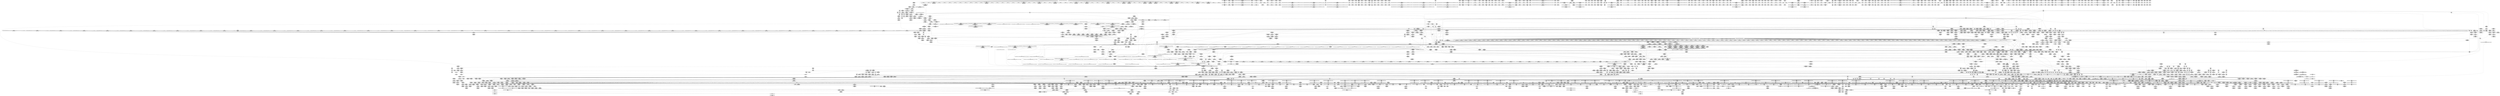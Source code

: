 digraph {
	CE0x7bb5fb0 [shape=record,shape=Mrecord,label="{CE0x7bb5fb0|0:_%struct.tomoyo_obj_info*,_24:_%struct.tomoyo_path_info*,_32:_%struct.tomoyo_path_info*,_40:_i8,_72:_i8,_76:_i8,_:_SCMRE_41,42_}"]
	CE0x7bb7580 [shape=record,shape=Mrecord,label="{CE0x7bb7580|tomoyo_init_request_info:tobool|security/tomoyo/util.c,1004|*SummSink*}"]
	CE0x7b51a40 [shape=record,shape=Mrecord,label="{CE0x7b51a40|tomoyo_fill_path_info:tmp4|security/tomoyo/util.c,667}"]
	CE0x62f9d40 [shape=record,shape=Mrecord,label="{CE0x62f9d40|tomoyo_path2_perm:tmp16|security/tomoyo/file.c,904|*SummSource*}"]
	CE0x669b600 [shape=record,shape=Mrecord,label="{CE0x669b600|tomoyo_audit_path2_log:tmp}"]
	CE0x6143b60 [shape=record,shape=Mrecord,label="{CE0x6143b60|GLOBAL:__llvm_gcov_indirect_counter_increment114|*Constant*|*SummSink*}"]
	CE0x63ba380 [shape=record,shape=Mrecord,label="{CE0x63ba380|i64*_getelementptr_inbounds_(_2_x_i64_,_2_x_i64_*___llvm_gcov_ctr22,_i64_0,_i64_0)|*Constant*|*SummSource*}"]
	CE0x540d440 [shape=record,shape=Mrecord,label="{CE0x540d440|tomoyo_path2_perm:tmp38|security/tomoyo/file.c,913|*SummSink*}"]
	CE0x6085440 [shape=record,shape=Mrecord,label="{CE0x6085440|tomoyo_add_slash:tmp7|security/tomoyo/file.c,132}"]
	CE0x6478d40 [shape=record,shape=Mrecord,label="{CE0x6478d40|tomoyo_domain:tobool|security/tomoyo/common.h,1205|*SummSource*}"]
	CE0x7d020b0 [shape=record,shape=Mrecord,label="{CE0x7d020b0|tomoyo_path2_perm:tmp9|security/tomoyo/file.c,898}"]
	CE0x5498f40 [shape=record,shape=Mrecord,label="{CE0x5498f40|tomoyo_path2_perm:tmp11|security/tomoyo/file.c,898}"]
	CE0x52b4790 [shape=record,shape=Mrecord,label="{CE0x52b4790|104:_%struct.inode*,_:_CRE_172,173_}"]
	CE0x56a7af0 [shape=record,shape=Mrecord,label="{CE0x56a7af0|tomoyo_audit_path2_log:bb|*SummSink*}"]
	CE0x70bcd50 [shape=record,shape=Mrecord,label="{CE0x70bcd50|tomoyo_path2_perm:name3|security/tomoyo/file.c,902|*SummSource*}"]
	CE0x7be9ae0 [shape=record,shape=Mrecord,label="{CE0x7be9ae0|tomoyo_const_part_length:conv14|security/tomoyo/util.c,641|*SummSource*}"]
	CE0x5298750 [shape=record,shape=Mrecord,label="{CE0x5298750|tomoyo_const_part_length:tmp21|security/tomoyo/util.c,631|*SummSink*}"]
	CE0x45aa560 [shape=record,shape=Mrecord,label="{CE0x45aa560|i64*_getelementptr_inbounds_(_30_x_i64_,_30_x_i64_*___llvm_gcov_ctr13,_i64_0,_i64_27)|*Constant*|*SummSource*}"]
	CE0x7c011f0 [shape=record,shape=Mrecord,label="{CE0x7c011f0|tomoyo_fill_path_info:cmp|security/tomoyo/util.c,667}"]
	CE0x648b4f0 [shape=record,shape=Mrecord,label="{CE0x648b4f0|tomoyo_get_realpath:tmp4|security/tomoyo/file.c,151}"]
	CE0x471fa20 [shape=record,shape=Mrecord,label="{CE0x471fa20|GLOBAL:tomoyo_read_unlock|*Constant*|*SummSink*}"]
	CE0x6152ba0 [shape=record,shape=Mrecord,label="{CE0x6152ba0|tomoyo_path2_perm:call6|security/tomoyo/file.c,905}"]
	CE0x6695b80 [shape=record,shape=Mrecord,label="{CE0x6695b80|tomoyo_add_slash:tmp4|security/tomoyo/file.c,131|*SummSource*}"]
	CE0x6173b90 [shape=record,shape=Mrecord,label="{CE0x6173b90|104:_%struct.inode*,_:_CRE_157,158_}"]
	CE0x66be730 [shape=record,shape=Mrecord,label="{CE0x66be730|tomoyo_get_mode:tmp2|security/tomoyo/util.c,978|*SummSink*}"]
	CE0x53cf0a0 [shape=record,shape=Mrecord,label="{CE0x53cf0a0|i64*_getelementptr_inbounds_(_30_x_i64_,_30_x_i64_*___llvm_gcov_ctr13,_i64_0,_i64_19)|*Constant*|*SummSource*}"]
	CE0x62bc5e0 [shape=record,shape=Mrecord,label="{CE0x62bc5e0|tomoyo_get_mode:mode.0}"]
	CE0x6172120 [shape=record,shape=Mrecord,label="{CE0x6172120|0:_i8,_array:_GCRE_tomoyo_index2category_constant_39_x_i8_c_00_00_00_00_00_00_00_00_00_00_00_00_00_00_00_00_00_00_00_00_00_00_00_01_01_01_01_01_01_01_01_01_01_01_01_01_01_01_02_,_align_16:_elem_15::|security/tomoyo/util.c,983}"]
	CE0x7dce9f0 [shape=record,shape=Mrecord,label="{CE0x7dce9f0|i8_1|*Constant*|*SummSource*}"]
	CE0x539b070 [shape=record,shape=Mrecord,label="{CE0x539b070|i64**_getelementptr_inbounds_(_3_x_i64*_,_3_x_i64*_*___llvm_gcda_edge_table14,_i64_0,_i64_2)|*Constant*|*SummSource*}"]
	CE0x5489120 [shape=record,shape=Mrecord,label="{CE0x5489120|tomoyo_sb_pivotroot:new_path|Function::tomoyo_sb_pivotroot&Arg::new_path::|*SummSource*}"]
	CE0x48e29b0 [shape=record,shape=Mrecord,label="{CE0x48e29b0|i32_0|*Constant*|*SummSource*}"]
	CE0x468abb0 [shape=record,shape=Mrecord,label="{CE0x468abb0|tomoyo_get_mode:arrayidx4|security/tomoyo/util.c,983|*SummSink*}"]
	CE0x6435300 [shape=record,shape=Mrecord,label="{CE0x6435300|104:_%struct.inode*,_:_CRE_193,194_}"]
	CE0x7d024c0 [shape=record,shape=Mrecord,label="{CE0x7d024c0|tomoyo_path2_perm:call|security/tomoyo/file.c,898|*SummSource*}"]
	CE0x601b8e0 [shape=record,shape=Mrecord,label="{CE0x601b8e0|tomoyo_const_part_length:tmp53|security/tomoyo/util.c,652|*SummSource*}"]
	CE0x557bba0 [shape=record,shape=Mrecord,label="{CE0x557bba0|_call_void_lock_release(%struct.lockdep_map*_%map,_i32_1,_i64_ptrtoint_(i8*_blockaddress(_rcu_lock_release,_%__here)_to_i64))_#9,_!dbg_!38907|include/linux/rcupdate.h,423|*SummSource*}"]
	CE0x47bac90 [shape=record,shape=Mrecord,label="{CE0x47bac90|tomoyo_const_part_length:tmp46|security/tomoyo/util.c,646}"]
	CE0x5310190 [shape=record,shape=Mrecord,label="{CE0x5310190|tomoyo_fill_path_info:tmp11|security/tomoyo/util.c,667}"]
	CE0x7d98660 [shape=record,shape=Mrecord,label="{CE0x7d98660|tomoyo_init_request_info:tmp5|security/tomoyo/util.c,1004|*SummSource*}"]
	CE0x4726130 [shape=record,shape=Mrecord,label="{CE0x4726130|tomoyo_path2_perm:tmp55|security/tomoyo/file.c,931}"]
	CE0x7d7a490 [shape=record,shape=Mrecord,label="{CE0x7d7a490|tomoyo_fill_path_info:tmp11|security/tomoyo/util.c,667}"]
	CE0x7ace6a0 [shape=record,shape=Mrecord,label="{CE0x7ace6a0|104:_%struct.inode*,_:_CRE_88,96_}"]
	CE0x62c7150 [shape=record,shape=Mrecord,label="{CE0x62c7150|tomoyo_get_realpath:if.end|*SummSource*}"]
	CE0x61423b0 [shape=record,shape=Mrecord,label="{CE0x61423b0|tomoyo_path2_perm:conv30|security/tomoyo/file.c,933|*SummSink*}"]
	CE0x66a8250 [shape=record,shape=Mrecord,label="{CE0x66a8250|tomoyo_domain:tmp19|security/tomoyo/common.h,1205|*SummSink*}"]
	CE0x6420140 [shape=record,shape=Mrecord,label="{CE0x6420140|srcu_read_unlock:idx|Function::srcu_read_unlock&Arg::idx::|*SummSink*}"]
	CE0x6240370 [shape=record,shape=Mrecord,label="{CE0x6240370|tomoyo_const_part_length:tmp12|security/tomoyo/util.c,626|*SummSink*}"]
	CE0x5642e80 [shape=record,shape=Mrecord,label="{CE0x5642e80|tomoyo_domain:tmp3|*SummSink*}"]
	CE0x5400e90 [shape=record,shape=Mrecord,label="{CE0x5400e90|rcu_lock_acquire:tmp2|*SummSource*}"]
	CE0x52da0c0 [shape=record,shape=Mrecord,label="{CE0x52da0c0|COLLAPSED:_GCMRE_.str2_private_unnamed_addr_constant_2_x_i8_c_/_00_,_align_1:_elem_0:default:}"]
	CE0x6588a20 [shape=record,shape=Mrecord,label="{CE0x6588a20|i64_1|*Constant*}"]
	CE0x61da180 [shape=record,shape=Mrecord,label="{CE0x61da180|tomoyo_path2_perm:tmp16|security/tomoyo/file.c,904|*SummSink*}"]
	CE0x649a310 [shape=record,shape=Mrecord,label="{CE0x649a310|0:_i8,_array:_GCRE_tomoyo_index2category_constant_39_x_i8_c_00_00_00_00_00_00_00_00_00_00_00_00_00_00_00_00_00_00_00_00_00_00_00_01_01_01_01_01_01_01_01_01_01_01_01_01_01_01_02_,_align_16:_elem_25::|security/tomoyo/util.c,983}"]
	CE0x642d730 [shape=record,shape=Mrecord,label="{CE0x642d730|tomoyo_const_part_length:tmp13|security/tomoyo/util.c,626|*SummSink*}"]
	CE0x641df60 [shape=record,shape=Mrecord,label="{CE0x641df60|__llvm_gcov_indirect_counter_increment114:bb}"]
	CE0x6279e60 [shape=record,shape=Mrecord,label="{CE0x6279e60|tomoyo_const_part_length:tmp9|security/tomoyo/util.c,626|*SummSource*}"]
	CE0x56b6a50 [shape=record,shape=Mrecord,label="{CE0x56b6a50|tomoyo_const_part_length:tmp52|security/tomoyo/util.c,652|*SummSource*}"]
	CE0x54b9490 [shape=record,shape=Mrecord,label="{CE0x54b9490|tomoyo_fill_path_info:land.end}"]
	CE0x54c4710 [shape=record,shape=Mrecord,label="{CE0x54c4710|tomoyo_path2_perm:tmp1}"]
	CE0x53b6e00 [shape=record,shape=Mrecord,label="{CE0x53b6e00|_call_void_mcount()_#3|*SummSink*}"]
	CE0x623e370 [shape=record,shape=Mrecord,label="{CE0x623e370|i64*_getelementptr_inbounds_(_11_x_i64_,_11_x_i64_*___llvm_gcov_ctr54147,_i64_0,_i64_1)|*Constant*}"]
	CE0x53b2590 [shape=record,shape=Mrecord,label="{CE0x53b2590|rcu_lock_release:tmp5|include/linux/rcupdate.h,423}"]
	CE0x64c1eb0 [shape=record,shape=Mrecord,label="{CE0x64c1eb0|tomoyo_const_part_length:inc|security/tomoyo/util.c,628}"]
	CE0x656d020 [shape=record,shape=Mrecord,label="{CE0x656d020|tomoyo_const_part_length:tmp14|security/tomoyo/util.c,626|*SummSource*}"]
	CE0x619eb20 [shape=record,shape=Mrecord,label="{CE0x619eb20|i64*_getelementptr_inbounds_(_2_x_i64_,_2_x_i64_*___llvm_gcov_ctr53148,_i64_0,_i64_0)|*Constant*|*SummSink*}"]
	CE0x620d3e0 [shape=record,shape=Mrecord,label="{CE0x620d3e0|_ret_i32_%call,_!dbg_!38917|security/tomoyo/file.c,181|*SummSource*}"]
	CE0x62c7a90 [shape=record,shape=Mrecord,label="{CE0x62c7a90|__llvm_gcov_indirect_counter_increment:bb4}"]
	CE0x62ad5b0 [shape=record,shape=Mrecord,label="{CE0x62ad5b0|tomoyo_path2_perm:if.then33|*SummSource*}"]
	CE0x6541870 [shape=record,shape=Mrecord,label="{CE0x6541870|tomoyo_path2_perm:name28|security/tomoyo/file.c,930|*SummSource*}"]
	CE0x62fe180 [shape=record,shape=Mrecord,label="{CE0x62fe180|tomoyo_audit_path2_log:param3|security/tomoyo/file.c,183|*SummSource*}"]
	CE0x6205f20 [shape=record,shape=Mrecord,label="{CE0x6205f20|0:_i8*,_array:_GCRE_tomoyo_mac_keywords_external_constant_42_x_i8*_:_elem_19::|security/tomoyo/file.c,181}"]
	CE0x7aa1ba0 [shape=record,shape=Mrecord,label="{CE0x7aa1ba0|104:_%struct.inode*,_:_CRE_305,306_}"]
	CE0x54a6220 [shape=record,shape=Mrecord,label="{CE0x54a6220|tomoyo_fill_path_info:frombool10|security/tomoyo/util.c,668}"]
	CE0x527de70 [shape=record,shape=Mrecord,label="{CE0x527de70|tomoyo_get_realpath:retval.0}"]
	CE0x63a11e0 [shape=record,shape=Mrecord,label="{CE0x63a11e0|i64_5|*Constant*}"]
	CE0x620ce80 [shape=record,shape=Mrecord,label="{CE0x620ce80|tomoyo_audit_path2_log:entry|*SummSink*}"]
	CE0x659ddf0 [shape=record,shape=Mrecord,label="{CE0x659ddf0|i64_24|*Constant*|*SummSink*}"]
	CE0x7b3f6b0 [shape=record,shape=Mrecord,label="{CE0x7b3f6b0|tomoyo_path2_perm:tmp12|security/tomoyo/file.c,898|*SummSource*}"]
	CE0x54ad610 [shape=record,shape=Mrecord,label="{CE0x54ad610|_ret_void|*SummSource*}"]
	CE0x53107f0 [shape=record,shape=Mrecord,label="{CE0x53107f0|tomoyo_fill_path_info:call|security/tomoyo/util.c,664}"]
	CE0x64460d0 [shape=record,shape=Mrecord,label="{CE0x64460d0|tomoyo_path2_perm:tmp49|security/tomoyo/file.c,928|*SummSource*}"]
	CE0x53ceaf0 [shape=record,shape=Mrecord,label="{CE0x53ceaf0|tomoyo_path2_perm:tmp41|security/tomoyo/file.c,912|*SummSource*}"]
	CE0x66abc10 [shape=record,shape=Mrecord,label="{CE0x66abc10|tomoyo_init_request_info:tmp11|security/tomoyo/util.c,1007|*SummSink*}"]
	CE0x65d8f30 [shape=record,shape=Mrecord,label="{CE0x65d8f30|tomoyo_get_mode:conv10|security/tomoyo/util.c,985|*SummSource*}"]
	CE0x64aeb50 [shape=record,shape=Mrecord,label="{CE0x64aeb50|40:_%struct.tomoyo_policy_namespace*,_48:_i8,_:_GCRE_tomoyo_kernel_domain_external_global_%struct.tomoyo_domain_info_24,32_|*MultipleSource*|security/tomoyo/util.c,1005|Function::tomoyo_init_request_info&Arg::domain::|security/tomoyo/util.c,1007}"]
	CE0x5394b50 [shape=record,shape=Mrecord,label="{CE0x5394b50|tomoyo_path2_perm:tmp43|security/tomoyo/file.c,916|*SummSink*}"]
	CE0x601c910 [shape=record,shape=Mrecord,label="{CE0x601c910|rcu_lock_release:bb|*SummSink*}"]
	CE0x47b9b70 [shape=record,shape=Mrecord,label="{CE0x47b9b70|i64*_getelementptr_inbounds_(_31_x_i64_,_31_x_i64_*___llvm_gcov_ctr43150,_i64_0,_i64_26)|*Constant*|*SummSource*}"]
	CE0x63908d0 [shape=record,shape=Mrecord,label="{CE0x63908d0|40:_%struct.tomoyo_policy_namespace*,_48:_i8,_:_GCRE_tomoyo_kernel_domain_external_global_%struct.tomoyo_domain_info_16,24_|*MultipleSource*|security/tomoyo/util.c,1005|Function::tomoyo_init_request_info&Arg::domain::|security/tomoyo/util.c,1007}"]
	CE0x5498e10 [shape=record,shape=Mrecord,label="{CE0x5498e10|tomoyo_path2_perm:tmp1|*SummSink*}"]
	CE0x61aa0c0 [shape=record,shape=Mrecord,label="{CE0x61aa0c0|i64*_getelementptr_inbounds_(_2_x_i64_,_2_x_i64_*___llvm_gcov_ctr31,_i64_0,_i64_0)|*Constant*}"]
	CE0x5356460 [shape=record,shape=Mrecord,label="{CE0x5356460|tomoyo_const_part_length:if.then}"]
	CE0x661b230 [shape=record,shape=Mrecord,label="{CE0x661b230|tomoyo_audit_path2_log:tmp9|security/tomoyo/file.c,184}"]
	CE0x62b3810 [shape=record,shape=Mrecord,label="{CE0x62b3810|i32_10|*Constant*|*SummSink*}"]
	CE0x54a5740 [shape=record,shape=Mrecord,label="{CE0x54a5740|tomoyo_fill_path_info:conv7|security/tomoyo/util.c,668|*SummSink*}"]
	CE0x6305f80 [shape=record,shape=Mrecord,label="{CE0x6305f80|tomoyo_domain:call|security/tomoyo/common.h,1205|*SummSource*}"]
	CE0x6250760 [shape=record,shape=Mrecord,label="{CE0x6250760|i64*_getelementptr_inbounds_(_4_x_i64_,_4_x_i64_*___llvm_gcov_ctr24,_i64_0,_i64_3)|*Constant*|*SummSink*}"]
	CE0x66d2e60 [shape=record,shape=Mrecord,label="{CE0x66d2e60|tomoyo_get_realpath:path|Function::tomoyo_get_realpath&Arg::path::}"]
	CE0x7a92230 [shape=record,shape=Mrecord,label="{CE0x7a92230|_call_void_mcount()_#3|*SummSink*}"]
	CE0x5446dc0 [shape=record,shape=Mrecord,label="{CE0x5446dc0|tomoyo_path2_perm:operation|Function::tomoyo_path2_perm&Arg::operation::|*SummSink*}"]
	CE0x54470a0 [shape=record,shape=Mrecord,label="{CE0x54470a0|i64*_getelementptr_inbounds_(_2_x_i64_,_2_x_i64_*___llvm_gcov_ctr21211,_i64_0,_i64_1)|*Constant*|*SummSource*}"]
	CE0x63a1860 [shape=record,shape=Mrecord,label="{CE0x63a1860|rcu_lock_release:tmp7|*SummSource*}"]
	CE0x616aff0 [shape=record,shape=Mrecord,label="{CE0x616aff0|tomoyo_const_part_length:tmp11|security/tomoyo/util.c,626|*SummSink*}"]
	CE0x7d3b930 [shape=record,shape=Mrecord,label="{CE0x7d3b930|0:_i8,_:_GCRE_tomoyo_policy_loaded_global_i8_0,_align_1:_elem_0:default:}"]
	CE0x7b6f700 [shape=record,shape=Mrecord,label="{CE0x7b6f700|16:_%struct.dentry*,_:_SCMRE_16,24_|*MultipleSource*|Function::tomoyo_path2_perm&Arg::path1::|Function::tomoyo_path2_perm&Arg::path2::|security/tomoyo/file.c, 892|security/tomoyo/file.c,892|security/tomoyo/file.c,892|Function::tomoyo_sb_pivotroot&Arg::new_path::|Function::tomoyo_sb_pivotroot&Arg::old_path::}"]
	CE0x5400b50 [shape=record,shape=Mrecord,label="{CE0x5400b50|i64*_getelementptr_inbounds_(_4_x_i64_,_4_x_i64_*___llvm_gcov_ctr24,_i64_0,_i64_1)|*Constant*|*SummSink*}"]
	CE0x7c53550 [shape=record,shape=Mrecord,label="{CE0x7c53550|tomoyo_get_realpath:tmp6|security/tomoyo/file.c,151|*SummSource*}"]
	CE0x53fba20 [shape=record,shape=Mrecord,label="{CE0x53fba20|GLOBAL:lock_release|*Constant*}"]
	CE0x7c44f70 [shape=record,shape=Mrecord,label="{CE0x7c44f70|104:_%struct.inode*,_:_CRE_168,169_}"]
	CE0x626c240 [shape=record,shape=Mrecord,label="{CE0x626c240|tomoyo_get_mode:tmp7|security/tomoyo/util.c,979|*SummSource*}"]
	CE0x7d3beb0 [shape=record,shape=Mrecord,label="{CE0x7d3beb0|i64*_getelementptr_inbounds_(_2_x_i64_,_2_x_i64_*___llvm_gcov_ctr39,_i64_0,_i64_0)|*Constant*|*SummSink*}"]
	CE0x5365800 [shape=record,shape=Mrecord,label="{CE0x5365800|i64*_getelementptr_inbounds_(_4_x_i64_,_4_x_i64_*___llvm_gcov_ctr33,_i64_0,_i64_0)|*Constant*|*SummSource*}"]
	CE0x7af7050 [shape=record,shape=Mrecord,label="{CE0x7af7050|tomoyo_path2_perm:if.end34|*SummSink*}"]
	CE0x6541130 [shape=record,shape=Mrecord,label="{CE0x6541130|tomoyo_path2_perm:error.0}"]
	CE0x7b0c110 [shape=record,shape=Mrecord,label="{CE0x7b0c110|tomoyo_get_mode:tmp10|security/tomoyo/util.c,982}"]
	CE0x47cc3c0 [shape=record,shape=Mrecord,label="{CE0x47cc3c0|tomoyo_path2_perm:error.1|*SummSink*}"]
	CE0x65784a0 [shape=record,shape=Mrecord,label="{CE0x65784a0|i64*_getelementptr_inbounds_(_30_x_i64_,_30_x_i64_*___llvm_gcov_ctr13,_i64_0,_i64_20)|*Constant*}"]
	CE0x52b4280 [shape=record,shape=Mrecord,label="{CE0x52b4280|_call_void_mcount()_#3}"]
	CE0x478bde0 [shape=record,shape=Mrecord,label="{CE0x478bde0|tomoyo_const_part_length:sw.bb|*SummSource*}"]
	CE0x6596600 [shape=record,shape=Mrecord,label="{CE0x6596600|tomoyo_fill_path_info:tmp9|security/tomoyo/util.c,667}"]
	CE0x61a9e40 [shape=record,shape=Mrecord,label="{CE0x61a9e40|GLOBAL:tomoyo_supervisor|*Constant*}"]
	CE0x464d9e0 [shape=record,shape=Mrecord,label="{CE0x464d9e0|tomoyo_get_mode:tmp22|security/tomoyo/util.c,986|*SummSource*}"]
	CE0x54b11f0 [shape=record,shape=Mrecord,label="{CE0x54b11f0|tomoyo_audit_path2_log:call|security/tomoyo/file.c,181|*SummSink*}"]
	CE0x6143d50 [shape=record,shape=Mrecord,label="{CE0x6143d50|i32_49|*Constant*|*SummSource*}"]
	CE0x6623040 [shape=record,shape=Mrecord,label="{CE0x6623040|i64*_getelementptr_inbounds_(_2_x_i64_,_2_x_i64_*___llvm_gcov_ctr32,_i64_0,_i64_0)|*Constant*}"]
	CE0x460c7e0 [shape=record,shape=Mrecord,label="{CE0x460c7e0|0:_i8,_array:_GCRE_tomoyo_index2category_constant_39_x_i8_c_00_00_00_00_00_00_00_00_00_00_00_00_00_00_00_00_00_00_00_00_00_00_00_01_01_01_01_01_01_01_01_01_01_01_01_01_01_01_02_,_align_16:_elem_7::|security/tomoyo/util.c,983}"]
	CE0x622d9c0 [shape=record,shape=Mrecord,label="{CE0x622d9c0|tomoyo_add_slash:tmp3|security/tomoyo/file.c,131|*SummSink*}"]
	CE0x7a53020 [shape=record,shape=Mrecord,label="{CE0x7a53020|GLOBAL:tomoyo_index2category|Global_var:tomoyo_index2category|*SummSource*}"]
	CE0x626c480 [shape=record,shape=Mrecord,label="{CE0x626c480|i64*_getelementptr_inbounds_(_12_x_i64_,_12_x_i64_*___llvm_gcov_ctr31133,_i64_0,_i64_3)|*Constant*|*SummSink*}"]
	CE0x541d250 [shape=record,shape=Mrecord,label="{CE0x541d250|GLOBAL:__llvm_gcov_ctr54147|Global_var:__llvm_gcov_ctr54147|*SummSink*}"]
	CE0x7b626e0 [shape=record,shape=Mrecord,label="{CE0x7b626e0|__llvm_gcov_indirect_counter_increment114:tmp1|*SummSource*}"]
	CE0x4826180 [shape=record,shape=Mrecord,label="{CE0x4826180|i32_78|*Constant*|*SummSink*}"]
	CE0x62ad4f0 [shape=record,shape=Mrecord,label="{CE0x62ad4f0|tomoyo_init_request_info:tmp12|security/tomoyo/util.c,1010|*SummSource*}"]
	CE0x624aba0 [shape=record,shape=Mrecord,label="{CE0x624aba0|tomoyo_const_part_length:bb|*SummSource*}"]
	CE0x6279cc0 [shape=record,shape=Mrecord,label="{CE0x6279cc0|tomoyo_const_part_length:tmp9|security/tomoyo/util.c,626}"]
	CE0x65f3000 [shape=record,shape=Mrecord,label="{CE0x65f3000|_call_void___llvm_gcov_indirect_counter_increment(i32*___llvm_gcov_global_state_pred15,_i64**_getelementptr_inbounds_(_3_x_i64*_,_3_x_i64*_*___llvm_gcda_edge_table14,_i64_0,_i64_1)),_!dbg_!38935|security/tomoyo/file.c,911|*SummSource*}"]
	CE0x7b0b2b0 [shape=record,shape=Mrecord,label="{CE0x7b0b2b0|tomoyo_path2_perm:tmp64|security/tomoyo/file.c,935}"]
	CE0x661b0e0 [shape=record,shape=Mrecord,label="{CE0x661b0e0|tomoyo_audit_path2_log:filename2|security/tomoyo/file.c,184|*SummSource*}"]
	CE0x7da3070 [shape=record,shape=Mrecord,label="{CE0x7da3070|i64*_getelementptr_inbounds_(_11_x_i64_,_11_x_i64_*___llvm_gcov_ctr54147,_i64_0,_i64_9)|*Constant*}"]
	CE0x63ba850 [shape=record,shape=Mrecord,label="{CE0x63ba850|tomoyo_init_request_info:conv6|security/tomoyo/util.c,1011|*SummSink*}"]
	CE0x54b9300 [shape=record,shape=Mrecord,label="{CE0x54b9300|tomoyo_get_mode:tmp15|security/tomoyo/util.c,983|*SummSink*}"]
	CE0x620cf40 [shape=record,shape=Mrecord,label="{CE0x620cf40|_ret_i32_%call,_!dbg_!38917|security/tomoyo/file.c,181}"]
	CE0x65e4900 [shape=record,shape=Mrecord,label="{CE0x65e4900|tomoyo_init_request_info:tmp7|security/tomoyo/util.c,1005|*SummSink*}"]
	CE0x6306d90 [shape=record,shape=Mrecord,label="{CE0x6306d90|i64*_getelementptr_inbounds_(_11_x_i64_,_11_x_i64_*___llvm_gcov_ctr54147,_i64_0,_i64_0)|*Constant*}"]
	CE0x668f140 [shape=record,shape=Mrecord,label="{CE0x668f140|tomoyo_const_part_length:cmp21|security/tomoyo/util.c,644|*SummSource*}"]
	CE0x55c9d70 [shape=record,shape=Mrecord,label="{CE0x55c9d70|104:_%struct.inode*,_:_CRE_164,165_}"]
	CE0x62bc110 [shape=record,shape=Mrecord,label="{CE0x62bc110|tomoyo_get_mode:add|security/tomoyo/util.c,984}"]
	CE0x6173a60 [shape=record,shape=Mrecord,label="{CE0x6173a60|104:_%struct.inode*,_:_CRE_156,157_}"]
	CE0x6466250 [shape=record,shape=Mrecord,label="{CE0x6466250|COLLAPSED:_GCMRE___llvm_gcov_ctr22_internal_global_2_x_i64_zeroinitializer:_elem_0:default:}"]
	CE0x55668a0 [shape=record,shape=Mrecord,label="{CE0x55668a0|tomoyo_path2_perm:buf1|security/tomoyo/file.c, 889|*SummSink*}"]
	CE0x638a220 [shape=record,shape=Mrecord,label="{CE0x638a220|i32_16384|*Constant*}"]
	CE0x7dca6b0 [shape=record,shape=Mrecord,label="{CE0x7dca6b0|tomoyo_path2_perm:path222|security/tomoyo/file.c,923|*SummSource*}"]
	CE0x60e5170 [shape=record,shape=Mrecord,label="{CE0x60e5170|i32_1|*Constant*}"]
	CE0x4700810 [shape=record,shape=Mrecord,label="{CE0x4700810|i32_92|*Constant*|*SummSource*}"]
	CE0x7b345b0 [shape=record,shape=Mrecord,label="{CE0x7b345b0|tomoyo_const_part_length:conv11|security/tomoyo/util.c,641}"]
	CE0x4740ba0 [shape=record,shape=Mrecord,label="{CE0x4740ba0|128:_i8*,_1208:_%struct.file*,_:_CMRE_30,31_}"]
	CE0x647db80 [shape=record,shape=Mrecord,label="{CE0x647db80|tomoyo_path2_perm:if.end8|*SummSink*}"]
	CE0x7c53400 [shape=record,shape=Mrecord,label="{CE0x7c53400|104:_%struct.inode*,_:_CRE_232,240_}"]
	CE0x7a799a0 [shape=record,shape=Mrecord,label="{CE0x7a799a0|i64*_getelementptr_inbounds_(_6_x_i64_,_6_x_i64_*___llvm_gcov_ctr25,_i64_0,_i64_5)|*Constant*|*SummSource*}"]
	CE0x64c18a0 [shape=record,shape=Mrecord,label="{CE0x64c18a0|GLOBAL:current_task|Global_var:current_task}"]
	CE0x6413230 [shape=record,shape=Mrecord,label="{CE0x6413230|tomoyo_const_part_length:tmp18|security/tomoyo/util.c,627|*SummSink*}"]
	CE0x47694e0 [shape=record,shape=Mrecord,label="{CE0x47694e0|tomoyo_const_part_length:entry|*SummSink*}"]
	CE0x7b3ed50 [shape=record,shape=Mrecord,label="{CE0x7b3ed50|tomoyo_init_request_info:call|security/tomoyo/util.c,1005|*SummSource*}"]
	CE0x464d3a0 [shape=record,shape=Mrecord,label="{CE0x464d3a0|tomoyo_get_mode:tmp21|security/tomoyo/util.c,985|*SummSink*}"]
	CE0x546cd70 [shape=record,shape=Mrecord,label="{CE0x546cd70|i64_1|*Constant*}"]
	CE0x6090060 [shape=record,shape=Mrecord,label="{CE0x6090060|tomoyo_domain:land.lhs.true2}"]
	CE0x616b4b0 [shape=record,shape=Mrecord,label="{CE0x616b4b0|__llvm_gcov_indirect_counter_increment114:pred|*SummSource*}"]
	CE0x6191cb0 [shape=record,shape=Mrecord,label="{CE0x6191cb0|0:_%struct.tomoyo_obj_info*,_24:_%struct.tomoyo_path_info*,_32:_%struct.tomoyo_path_info*,_40:_i8,_72:_i8,_76:_i8,_:_SCMRE_74,75_|*MultipleSource*|security/tomoyo/file.c, 891|security/tomoyo/file.c,891|security/tomoyo/file.c,920|Function::tomoyo_init_request_info&Arg::r::}"]
	CE0x66abf90 [shape=record,shape=Mrecord,label="{CE0x66abf90|tomoyo_path2_perm:if.end|*SummSink*}"]
	CE0x63aefa0 [shape=record,shape=Mrecord,label="{CE0x63aefa0|_call_void___llvm_gcov_indirect_counter_increment114(i32*___llvm_gcov_global_state_pred45,_i64**_getelementptr_inbounds_(_3_x_i64*_,_3_x_i64*_*___llvm_gcda_edge_table44,_i64_0,_i64_0)),_!dbg_!38954|security/tomoyo/util.c,649|*SummSource*}"]
	CE0x63adeb0 [shape=record,shape=Mrecord,label="{CE0x63adeb0|i64*_getelementptr_inbounds_(_31_x_i64_,_31_x_i64_*___llvm_gcov_ctr43150,_i64_0,_i64_27)|*Constant*|*SummSink*}"]
	CE0x7af6870 [shape=record,shape=Mrecord,label="{CE0x7af6870|tomoyo_path2_perm:tmp14|security/tomoyo/file.c,900|*SummSource*}"]
	CE0x557be40 [shape=record,shape=Mrecord,label="{CE0x557be40|i32_1|*Constant*}"]
	CE0x55d8970 [shape=record,shape=Mrecord,label="{CE0x55d8970|tomoyo_path2_perm:tmp45|security/tomoyo/file.c,920|*SummSink*}"]
	CE0x522d340 [shape=record,shape=Mrecord,label="{CE0x522d340|tomoyo_domain:if.then}"]
	CE0x53105b0 [shape=record,shape=Mrecord,label="{CE0x53105b0|tomoyo_fill_path_info:tmp2|*LoadInst*|security/tomoyo/util.c,663|*SummSource*}"]
	CE0x7b7b9b0 [shape=record,shape=Mrecord,label="{CE0x7b7b9b0|GLOBAL:tomoyo_read_lock|*Constant*|*SummSource*}"]
	CE0x45dc020 [shape=record,shape=Mrecord,label="{CE0x45dc020|rcu_lock_release:tmp|*SummSink*}"]
	CE0x53aa9e0 [shape=record,shape=Mrecord,label="{CE0x53aa9e0|tomoyo_path2_perm:tmp65|security/tomoyo/file.c,936|*SummSink*}"]
	CE0x6090290 [shape=record,shape=Mrecord,label="{CE0x6090290|_ret_i1_%retval.0,_!dbg_!38916|security/tomoyo/file.c,156}"]
	CE0x559b450 [shape=record,shape=Mrecord,label="{CE0x559b450|i64_23|*Constant*}"]
	CE0x4687950 [shape=record,shape=Mrecord,label="{CE0x4687950|tomoyo_get_mode:tmp26|security/tomoyo/util.c,987|*SummSink*}"]
	CE0x540cba0 [shape=record,shape=Mrecord,label="{CE0x540cba0|i64*_getelementptr_inbounds_(_30_x_i64_,_30_x_i64_*___llvm_gcov_ctr13,_i64_0,_i64_17)|*Constant*|*SummSink*}"]
	CE0x53b1fa0 [shape=record,shape=Mrecord,label="{CE0x53b1fa0|tomoyo_const_part_length:tmp3|security/tomoyo/util.c,624|*SummSink*}"]
	CE0x7d22620 [shape=record,shape=Mrecord,label="{CE0x7d22620|104:_%struct.inode*,_:_CRE_212,213_}"]
	CE0x5466570 [shape=record,shape=Mrecord,label="{CE0x5466570|tomoyo_sb_pivotroot:tmp3|*SummSource*}"]
	CE0x64794c0 [shape=record,shape=Mrecord,label="{CE0x64794c0|i8*_getelementptr_inbounds_(_25_x_i8_,_25_x_i8_*_.str12,_i32_0,_i32_0)|*Constant*|*SummSource*}"]
	CE0x6224680 [shape=record,shape=Mrecord,label="{CE0x6224680|i64*_getelementptr_inbounds_(_30_x_i64_,_30_x_i64_*___llvm_gcov_ctr13,_i64_0,_i64_21)|*Constant*|*SummSource*}"]
	CE0x6677560 [shape=record,shape=Mrecord,label="{CE0x6677560|tomoyo_init_request_info:tmp10|security/tomoyo/util.c,1006|*SummSource*}"]
	CE0x6402990 [shape=record,shape=Mrecord,label="{CE0x6402990|tomoyo_get_realpath:call|security/tomoyo/file.c,150|*SummSink*}"]
	CE0x47695a0 [shape=record,shape=Mrecord,label="{CE0x47695a0|tomoyo_const_part_length:filename|Function::tomoyo_const_part_length&Arg::filename::}"]
	CE0x7ba9fc0 [shape=record,shape=Mrecord,label="{CE0x7ba9fc0|i64*_getelementptr_inbounds_(_31_x_i64_,_31_x_i64_*___llvm_gcov_ctr43150,_i64_0,_i64_0)|*Constant*|*SummSink*}"]
	CE0x547ac90 [shape=record,shape=Mrecord,label="{CE0x547ac90|tomoyo_path2_perm:tmp12|security/tomoyo/file.c,898}"]
	CE0x6512210 [shape=record,shape=Mrecord,label="{CE0x6512210|tomoyo_read_unlock:tmp2|*SummSource*}"]
	CE0x63901d0 [shape=record,shape=Mrecord,label="{CE0x63901d0|i32_4|*Constant*}"]
	CE0x64bc8c0 [shape=record,shape=Mrecord,label="{CE0x64bc8c0|__llvm_gcov_indirect_counter_increment:entry|*SummSource*}"]
	CE0x54fdd60 [shape=record,shape=Mrecord,label="{CE0x54fdd60|tomoyo_read_unlock:tmp1|*SummSink*}"]
	CE0x70bcc50 [shape=record,shape=Mrecord,label="{CE0x70bcc50|i8*_null|*Constant*|*SummSource*}"]
	CE0x64d1c60 [shape=record,shape=Mrecord,label="{CE0x64d1c60|tomoyo_const_part_length:sw.bb}"]
	CE0x7bc6800 [shape=record,shape=Mrecord,label="{CE0x7bc6800|0:_%struct.tomoyo_obj_info*,_24:_%struct.tomoyo_path_info*,_32:_%struct.tomoyo_path_info*,_40:_i8,_72:_i8,_76:_i8,_:_SCMRE_45,46_}"]
	CE0x7da30e0 [shape=record,shape=Mrecord,label="{CE0x7da30e0|tomoyo_domain:tmp17|security/tomoyo/common.h,1205|*SummSource*}"]
	CE0x64a3c70 [shape=record,shape=Mrecord,label="{CE0x64a3c70|GLOBAL:__llvm_gcov_global_state_pred45|Global_var:__llvm_gcov_global_state_pred45|*SummSource*}"]
	CE0x616ab10 [shape=record,shape=Mrecord,label="{CE0x616ab10|0:_i64*,_array:_GCR___llvm_gcda_edge_table44_internal_unnamed_addr_constant_3_x_i64*_i64*_getelementptr_inbounds_(_31_x_i64_,_31_x_i64_*___llvm_gcov_ctr43150,_i64_0,_i64_10),_i64*_getelementptr_inbounds_(_31_x_i64_,_31_x_i64_*___llvm_gcov_ctr43150,_i64_0,_i64_11),_i64*_getelementptr_inbounds_(_31_x_i64_,_31_x_i64_*___llvm_gcov_ctr43150,_i64_0,_i64_15)_:_elem_0::}"]
	CE0x608fa00 [shape=record,shape=Mrecord,label="{CE0x608fa00|i64_5|*Constant*}"]
	CE0x545fdb0 [shape=record,shape=Mrecord,label="{CE0x545fdb0|tomoyo_sb_pivotroot:old_path|Function::tomoyo_sb_pivotroot&Arg::old_path::}"]
	CE0x64350a0 [shape=record,shape=Mrecord,label="{CE0x64350a0|104:_%struct.inode*,_:_CRE_191,192_}"]
	CE0x70d7a40 [shape=record,shape=Mrecord,label="{CE0x70d7a40|tomoyo_audit_path2_log:path2|security/tomoyo/file.c,182}"]
	CE0x621e3d0 [shape=record,shape=Mrecord,label="{CE0x621e3d0|tomoyo_path2_perm:call25|security/tomoyo/file.c,927}"]
	CE0x653af10 [shape=record,shape=Mrecord,label="{CE0x653af10|i32_-12|*Constant*|*SummSource*}"]
	CE0x7d02860 [shape=record,shape=Mrecord,label="{CE0x7d02860|tomoyo_init_request_info:bb|*SummSink*}"]
	CE0x4825f10 [shape=record,shape=Mrecord,label="{CE0x4825f10|_ret_%struct.task_struct*_%tmp4,_!dbg_!38905|./arch/x86/include/asm/current.h,14|*SummSink*}"]
	CE0x7de66f0 [shape=record,shape=Mrecord,label="{CE0x7de66f0|tomoyo_get_mode:arrayidx|security/tomoyo/util.c,981|*SummSink*}"]
	CE0x62bb830 [shape=record,shape=Mrecord,label="{CE0x62bb830|tomoyo_get_mode:idxprom6|security/tomoyo/util.c,983|*SummSource*}"]
	CE0x477a740 [shape=record,shape=Mrecord,label="{CE0x477a740|128:_i8*,_1208:_%struct.file*,_:_CMRE_50,51_}"]
	CE0x4583530 [shape=record,shape=Mrecord,label="{CE0x4583530|0:_i8*,_array:_GCRE_tomoyo_mac_keywords_external_constant_42_x_i8*_:_elem_34::|security/tomoyo/file.c,181}"]
	CE0x6285ca0 [shape=record,shape=Mrecord,label="{CE0x6285ca0|rcu_lock_release:indirectgoto|*SummSink*}"]
	CE0x647b3c0 [shape=record,shape=Mrecord,label="{CE0x647b3c0|tomoyo_path2_perm:tmp58|security/tomoyo/file.c,933|*SummSink*}"]
	CE0x7aaf050 [shape=record,shape=Mrecord,label="{CE0x7aaf050|_call_void___llvm_gcov_indirect_counter_increment114(i32*___llvm_gcov_global_state_pred45,_i64**_getelementptr_inbounds_(_3_x_i64*_,_3_x_i64*_*___llvm_gcda_edge_table44,_i64_0,_i64_2)),_!dbg_!38930|security/tomoyo/util.c,640|*SummSink*}"]
	CE0x6603460 [shape=record,shape=Mrecord,label="{CE0x6603460|104:_%struct.inode*,_:_CRE_161,162_}"]
	CE0x45d04f0 [shape=record,shape=Mrecord,label="{CE0x45d04f0|tomoyo_const_part_length:tmp43|security/tomoyo/util.c,644|*SummSource*}"]
	CE0x478b840 [shape=record,shape=Mrecord,label="{CE0x478b840|rcu_lock_release:tmp3|*SummSink*}"]
	CE0x46e6f80 [shape=record,shape=Mrecord,label="{CE0x46e6f80|i32_61440|*Constant*}"]
	CE0x60c9c10 [shape=record,shape=Mrecord,label="{CE0x60c9c10|GLOBAL:tomoyo_domain|*Constant*}"]
	CE0x60e67b0 [shape=record,shape=Mrecord,label="{CE0x60e67b0|tomoyo_audit_path2_log:call|security/tomoyo/file.c,181|*SummSource*}"]
	CE0x468a610 [shape=record,shape=Mrecord,label="{CE0x468a610|rcu_lock_acquire:__here|*SummSource*}"]
	CE0x7dd25f0 [shape=record,shape=Mrecord,label="{CE0x7dd25f0|tomoyo_path2_perm:tmp|*SummSource*}"]
	CE0x48cf2c0 [shape=record,shape=Mrecord,label="{CE0x48cf2c0|tomoyo_const_part_length:conv2|security/tomoyo/util.c,627|*SummSink*}"]
	CE0x53fabe0 [shape=record,shape=Mrecord,label="{CE0x53fabe0|rcu_lock_release:tmp5|include/linux/rcupdate.h,423|*SummSink*}"]
	CE0x546f1a0 [shape=record,shape=Mrecord,label="{CE0x546f1a0|i64_7|*Constant*}"]
	"CONST[source:0(mediator),value:2(dynamic)][purpose:{subject}][SrcIdx:16]"
	CE0x52a2710 [shape=record,shape=Mrecord,label="{CE0x52a2710|rcu_lock_acquire:map|Function::rcu_lock_acquire&Arg::map::|*SummSink*}"]
	CE0x63cfac0 [shape=record,shape=Mrecord,label="{CE0x63cfac0|tomoyo_add_slash:tmp2|*LoadInst*|security/tomoyo/file.c,131|*SummSource*}"]
	CE0x54a63e0 [shape=record,shape=Mrecord,label="{CE0x54a63e0|tomoyo_fill_path_info:is_patterned|security/tomoyo/util.c,668|*SummSink*}"]
	CE0x62c77c0 [shape=record,shape=Mrecord,label="{CE0x62c77c0|i64*_getelementptr_inbounds_(_5_x_i64_,_5_x_i64_*___llvm_gcov_ctr32134,_i64_0,_i64_3)|*Constant*|*SummSink*}"]
	CE0x52073b0 [shape=record,shape=Mrecord,label="{CE0x52073b0|tomoyo_domain:tmp22|security/tomoyo/common.h,1205|*SummSource*}"]
	CE0x53d5d30 [shape=record,shape=Mrecord,label="{CE0x53d5d30|tomoyo_path2_perm:tmp40|security/tomoyo/file.c,912|*SummSource*}"]
	CE0x55af300 [shape=record,shape=Mrecord,label="{CE0x55af300|tomoyo_path2_perm:d_inode|security/tomoyo/file.c,912}"]
	CE0x601be00 [shape=record,shape=Mrecord,label="{CE0x601be00|tomoyo_const_part_length:tmp53|security/tomoyo/util.c,652|*SummSink*}"]
	CE0x646b160 [shape=record,shape=Mrecord,label="{CE0x646b160|tomoyo_fill_path_info:const_len|security/tomoyo/util.c,666|*SummSource*}"]
	CE0x4497cd0 [shape=record,shape=Mrecord,label="{CE0x4497cd0|tomoyo_get_mode:tmp13|security/tomoyo/util.c,982|*SummSink*}"]
	CE0x7c640c0 [shape=record,shape=Mrecord,label="{CE0x7c640c0|tomoyo_read_lock:tmp1|*SummSource*}"]
	CE0x6363090 [shape=record,shape=Mrecord,label="{CE0x6363090|tomoyo_domain:entry|*SummSource*}"]
	CE0x454f5c0 [shape=record,shape=Mrecord,label="{CE0x454f5c0|tomoyo_domain:tmp23|security/tomoyo/common.h,1205|*SummSource*}"]
	CE0x7b08f00 [shape=record,shape=Mrecord,label="{CE0x7b08f00|tomoyo_get_mode:idxprom|security/tomoyo/util.c,981|*SummSource*}"]
	CE0x7d02c70 [shape=record,shape=Mrecord,label="{CE0x7d02c70|tomoyo_path2_perm:lor.lhs.false10|*SummSink*}"]
	CE0x53004d0 [shape=record,shape=Mrecord,label="{CE0x53004d0|tomoyo_fill_path_info:conv7|security/tomoyo/util.c,668}"]
	CE0x659dfa0 [shape=record,shape=Mrecord,label="{CE0x659dfa0|tomoyo_const_part_length:tmp41|security/tomoyo/util.c,644}"]
	CE0x7abd6d0 [shape=record,shape=Mrecord,label="{CE0x7abd6d0|i64*_getelementptr_inbounds_(_2_x_i64_,_2_x_i64_*___llvm_gcov_ctr32,_i64_0,_i64_1)|*Constant*}"]
	CE0x54a5d20 [shape=record,shape=Mrecord,label="{CE0x54a5d20|i32_4|*Constant*}"]
	CE0x64cd9a0 [shape=record,shape=Mrecord,label="{CE0x64cd9a0|i32_0|*Constant*}"]
	CE0x7c1ce70 [shape=record,shape=Mrecord,label="{CE0x7c1ce70|_call_void_mcount()_#3|*SummSink*}"]
	CE0x655d930 [shape=record,shape=Mrecord,label="{CE0x655d930|tomoyo_const_part_length:if.then17|*SummSource*}"]
	CE0x5545430 [shape=record,shape=Mrecord,label="{CE0x5545430|i1_true|*Constant*}"]
	CE0x52977d0 [shape=record,shape=Mrecord,label="{CE0x52977d0|tomoyo_const_part_length:cmp15|security/tomoyo/util.c,641|*SummSink*}"]
	CE0x602f710 [shape=record,shape=Mrecord,label="{CE0x602f710|_call_void_srcu_read_unlock(%struct.srcu_struct*_tomoyo_ss,_i32_%idx)_#9,_!dbg_!38903|security/tomoyo/common.h,1109|*SummSink*}"]
	CE0x6616960 [shape=record,shape=Mrecord,label="{CE0x6616960|104:_%struct.inode*,_:_CRE_310,311_}"]
	CE0x5365510 [shape=record,shape=Mrecord,label="{CE0x5365510|i64*_getelementptr_inbounds_(_31_x_i64_,_31_x_i64_*___llvm_gcov_ctr43150,_i64_0,_i64_4)|*Constant*|*SummSource*}"]
	CE0x478bca0 [shape=record,shape=Mrecord,label="{CE0x478bca0|tomoyo_const_part_length:sw.bb9|*SummSink*}"]
	CE0x6152540 [shape=record,shape=Mrecord,label="{CE0x6152540|tomoyo_path2_perm:tmp18|security/tomoyo/file.c,904|*SummSource*}"]
	CE0x65c9f00 [shape=record,shape=Mrecord,label="{CE0x65c9f00|tomoyo_path2_perm:name3|security/tomoyo/file.c,902}"]
	CE0x53154e0 [shape=record,shape=Mrecord,label="{CE0x53154e0|tomoyo_const_part_length:while.end|*SummSink*}"]
	CE0x5338260 [shape=record,shape=Mrecord,label="{CE0x5338260|tomoyo_const_part_length:tmp2|security/tomoyo/util.c,624|*SummSink*}"]
	CE0x6147d50 [shape=record,shape=Mrecord,label="{CE0x6147d50|tomoyo_const_part_length:tmp30|security/tomoyo/util.c,641|*SummSink*}"]
	CE0x4825460 [shape=record,shape=Mrecord,label="{CE0x4825460|GLOBAL:get_current|*Constant*}"]
	CE0x461f910 [shape=record,shape=Mrecord,label="{CE0x461f910|i64*_null|*Constant*}"]
	CE0x66bec70 [shape=record,shape=Mrecord,label="{CE0x66bec70|tomoyo_get_mode:if.then}"]
	CE0x555d7e0 [shape=record,shape=Mrecord,label="{CE0x555d7e0|_call_void_lockdep_rcu_suspicious(i8*_getelementptr_inbounds_(_25_x_i8_,_25_x_i8_*_.str12,_i32_0,_i32_0),_i32_1205,_i8*_getelementptr_inbounds_(_45_x_i8_,_45_x_i8_*_.str13,_i32_0,_i32_0))_#9,_!dbg_!38917|security/tomoyo/common.h,1205}"]
	CE0x45dc0b0 [shape=record,shape=Mrecord,label="{CE0x45dc0b0|i64_1|*Constant*}"]
	CE0x63076d0 [shape=record,shape=Mrecord,label="{CE0x63076d0|tomoyo_path2_perm:tmp22|security/tomoyo/file.c,904}"]
	CE0x620d120 [shape=record,shape=Mrecord,label="{CE0x620d120|tomoyo_audit_path2_log:r|Function::tomoyo_audit_path2_log&Arg::r::}"]
	CE0x6240520 [shape=record,shape=Mrecord,label="{CE0x6240520|tomoyo_const_part_length:tmp13|security/tomoyo/util.c,626}"]
	CE0x540d0d0 [shape=record,shape=Mrecord,label="{CE0x540d0d0|tomoyo_path2_perm:tmp38|security/tomoyo/file.c,913|*SummSource*}"]
	CE0x7c2b180 [shape=record,shape=Mrecord,label="{CE0x7c2b180|tomoyo_fill_path_info:sub|security/tomoyo/util.c,667}"]
	CE0x546e8c0 [shape=record,shape=Mrecord,label="{CE0x546e8c0|tomoyo_get_mode:cmp11|security/tomoyo/util.c,985|*SummSource*}"]
	CE0x65433a0 [shape=record,shape=Mrecord,label="{CE0x65433a0|tomoyo_path2_perm:tmp32|security/tomoyo/file.c,912|*SummSink*}"]
	CE0x60f4670 [shape=record,shape=Mrecord,label="{CE0x60f4670|tomoyo_fill_path_info:frombool10|security/tomoyo/util.c,668|*SummSink*}"]
	CE0x626c410 [shape=record,shape=Mrecord,label="{CE0x626c410|i64*_getelementptr_inbounds_(_12_x_i64_,_12_x_i64_*___llvm_gcov_ctr31133,_i64_0,_i64_3)|*Constant*|*SummSource*}"]
	CE0x62a23b0 [shape=record,shape=Mrecord,label="{CE0x62a23b0|_ret_i32_%conv6,_!dbg_!38926|security/tomoyo/util.c,1011|*SummSink*}"]
	CE0x646bbb0 [shape=record,shape=Mrecord,label="{CE0x646bbb0|tomoyo_fill_path_info:idxprom|security/tomoyo/util.c,667|*SummSink*}"]
	CE0x6147f00 [shape=record,shape=Mrecord,label="{CE0x6147f00|tomoyo_const_part_length:tmp31|security/tomoyo/util.c,641}"]
	CE0x54a60b0 [shape=record,shape=Mrecord,label="{CE0x54a60b0|tomoyo_fill_path_info:is_patterned|security/tomoyo/util.c,668|*SummSource*}"]
	CE0x4825af0 [shape=record,shape=Mrecord,label="{CE0x4825af0|get_current:entry|*SummSource*}"]
	CE0x4636270 [shape=record,shape=Mrecord,label="{CE0x4636270|i64*_getelementptr_inbounds_(_12_x_i64_,_12_x_i64_*___llvm_gcov_ctr31133,_i64_0,_i64_11)|*Constant*}"]
	CE0x620ec80 [shape=record,shape=Mrecord,label="{CE0x620ec80|tomoyo_init_request_info:call4|security/tomoyo/util.c,1010|*SummSink*}"]
	CE0x7b3ece0 [shape=record,shape=Mrecord,label="{CE0x7b3ece0|tomoyo_init_request_info:call|security/tomoyo/util.c,1005}"]
	CE0x648bab0 [shape=record,shape=Mrecord,label="{CE0x648bab0|tomoyo_get_realpath:return}"]
	CE0x7ad3df0 [shape=record,shape=Mrecord,label="{CE0x7ad3df0|tomoyo_fill_path_info:cmp|security/tomoyo/util.c,667}"]
	CE0x619f590 [shape=record,shape=Mrecord,label="{CE0x619f590|rcu_lock_acquire:tmp}"]
	CE0x471ab30 [shape=record,shape=Mrecord,label="{CE0x471ab30|128:_i8*,_1208:_%struct.file*,_:_CMRE_16,20_|*MultipleSource*|security/tomoyo/common.h,1205|security/tomoyo/common.h,1205}"]
	CE0x7d02450 [shape=record,shape=Mrecord,label="{CE0x7d02450|tomoyo_path2_perm:call|security/tomoyo/file.c,898}"]
	CE0x62939f0 [shape=record,shape=Mrecord,label="{CE0x62939f0|tomoyo_path2_perm:tmp25|security/tomoyo/file.c,906}"]
	CE0x70d7b00 [shape=record,shape=Mrecord,label="{CE0x70d7b00|GLOBAL:tomoyo_domain.__warned|Global_var:tomoyo_domain.__warned|*SummSink*}"]
	CE0x7d98370 [shape=record,shape=Mrecord,label="{CE0x7d98370|tomoyo_init_request_info:tmp5|security/tomoyo/util.c,1004}"]
	CE0x61fa3f0 [shape=record,shape=Mrecord,label="{CE0x61fa3f0|_call_void_tomoyo_fill_path_info(%struct.tomoyo_path_info*_%buf)_#9,_!dbg_!38913|security/tomoyo/file.c,152|*SummSink*}"]
	CE0x7dca8b0 [shape=record,shape=Mrecord,label="{CE0x7dca8b0|tomoyo_path2_perm:path222|security/tomoyo/file.c,923|*SummSink*}"]
	CE0x471b8b0 [shape=record,shape=Mrecord,label="{CE0x471b8b0|128:_i8*,_1208:_%struct.file*,_:_CMRE_27,28_}"]
	CE0x62fed40 [shape=record,shape=Mrecord,label="{CE0x62fed40|tomoyo_audit_path2_log:tmp7|security/tomoyo/file.c,183}"]
	CE0x7de6f10 [shape=record,shape=Mrecord,label="{CE0x7de6f10|0:_i8,_array:_GCRE_tomoyo_index2category_constant_39_x_i8_c_00_00_00_00_00_00_00_00_00_00_00_00_00_00_00_00_00_00_00_00_00_00_00_01_01_01_01_01_01_01_01_01_01_01_01_01_01_01_02_,_align_16:_elem_12::|security/tomoyo/util.c,983}"]
	CE0x65a09d0 [shape=record,shape=Mrecord,label="{CE0x65a09d0|COLLAPSED:_GCMRE___llvm_gcov_ctr25_internal_global_6_x_i64_zeroinitializer:_elem_0:default:}"]
	CE0x60c0730 [shape=record,shape=Mrecord,label="{CE0x60c0730|tomoyo_get_realpath:tmp9|security/tomoyo/file.c,155}"]
	CE0x5314e10 [shape=record,shape=Mrecord,label="{CE0x5314e10|_call_void_mcount()_#3|*SummSink*}"]
	CE0x553bc60 [shape=record,shape=Mrecord,label="{CE0x553bc60|i64*_getelementptr_inbounds_(_6_x_i64_,_6_x_i64_*___llvm_gcov_ctr26,_i64_0,_i64_0)|*Constant*|*SummSource*}"]
	CE0x65891f0 [shape=record,shape=Mrecord,label="{CE0x65891f0|_call_void_mcount()_#3|*SummSource*}"]
	CE0x7b0b0b0 [shape=record,shape=Mrecord,label="{CE0x7b0b0b0|tomoyo_path2_perm:retval.0}"]
	CE0x60da230 [shape=record,shape=Mrecord,label="{CE0x60da230|i64_7|*Constant*}"]
	CE0x60c99c0 [shape=record,shape=Mrecord,label="{CE0x60c99c0|i64_4|*Constant*|*SummSource*}"]
	CE0x53108c0 [shape=record,shape=Mrecord,label="{CE0x53108c0|VOIDTB_TE:_CE_6376,6384_|*MultipleSource*|security/tomoyo/util.c,1010|Function::tomoyo_get_mode&Arg::ns::}"]
	CE0x6389d10 [shape=record,shape=Mrecord,label="{CE0x6389d10|tomoyo_path2_perm:tmp34|security/tomoyo/file.c,912|*SummSink*}"]
	CE0x7b7bc10 [shape=record,shape=Mrecord,label="{CE0x7b7bc10|tomoyo_read_lock:entry|*SummSource*}"]
	CE0x6468890 [shape=record,shape=Mrecord,label="{CE0x6468890|tomoyo_get_mode:index|Function::tomoyo_get_mode&Arg::index::|*SummSink*}"]
	CE0x6467eb0 [shape=record,shape=Mrecord,label="{CE0x6467eb0|tomoyo_get_mode:entry|*SummSink*}"]
	CE0x5394a00 [shape=record,shape=Mrecord,label="{CE0x5394a00|tomoyo_path2_perm:tmp43|security/tomoyo/file.c,916|*SummSource*}"]
	CE0x5315180 [shape=record,shape=Mrecord,label="{CE0x5315180|rcu_lock_release:tmp2|*SummSink*}"]
	CE0x5310440 [shape=record,shape=Mrecord,label="{CE0x5310440|tomoyo_fill_path_info:tmp12|security/tomoyo/util.c,667}"]
	CE0x65a2460 [shape=record,shape=Mrecord,label="{CE0x65a2460|tomoyo_fill_path_info:const_len|security/tomoyo/util.c,666|*SummSink*}"]
	CE0x624fc90 [shape=record,shape=Mrecord,label="{CE0x624fc90|i64*_getelementptr_inbounds_(_4_x_i64_,_4_x_i64_*___llvm_gcov_ctr24,_i64_0,_i64_0)|*Constant*|*SummSource*}"]
	CE0x5366a20 [shape=record,shape=Mrecord,label="{CE0x5366a20|tomoyo_const_part_length:tmp4|security/tomoyo/util.c,624}"]
	CE0x468ad10 [shape=record,shape=Mrecord,label="{CE0x468ad10|0:_i8,_array:_GCRE_tomoyo_index2category_constant_39_x_i8_c_00_00_00_00_00_00_00_00_00_00_00_00_00_00_00_00_00_00_00_00_00_00_00_01_01_01_01_01_01_01_01_01_01_01_01_01_01_01_02_,_align_16:_elem_0::|security/tomoyo/util.c,983}"]
	CE0x65d9350 [shape=record,shape=Mrecord,label="{CE0x65d9350|i32_39|*Constant*}"]
	CE0x55256f0 [shape=record,shape=Mrecord,label="{CE0x55256f0|0:_i32,_:_GCMR___llvm_gcov_global_state_pred45_internal_unnamed_addr_global_i32_-1:_elem_0:default:}"]
	CE0x4741820 [shape=record,shape=Mrecord,label="{CE0x4741820|128:_i8*,_1208:_%struct.file*,_:_CMRE_40,41_}"]
	CE0x45aae30 [shape=record,shape=Mrecord,label="{CE0x45aae30|tomoyo_path2_perm:tmp61|security/tomoyo/file.c,934}"]
	CE0x557cdf0 [shape=record,shape=Mrecord,label="{CE0x557cdf0|tomoyo_const_part_length:sw.bb9}"]
	CE0x6029d40 [shape=record,shape=Mrecord,label="{CE0x6029d40|tomoyo_audit_path2_log:tmp2|*SummSink*}"]
	CE0x653ad90 [shape=record,shape=Mrecord,label="{CE0x653ad90|tomoyo_path2_perm:tmp53|security/tomoyo/file.c,928}"]
	CE0x541ca30 [shape=record,shape=Mrecord,label="{CE0x541ca30|i64_2|*Constant*}"]
	CE0x7c1ce00 [shape=record,shape=Mrecord,label="{CE0x7c1ce00|_call_void_mcount()_#3|*SummSource*}"]
	CE0x470d4a0 [shape=record,shape=Mrecord,label="{CE0x470d4a0|tomoyo_path2_perm:mode|security/tomoyo/file.c,933}"]
	CE0x64d2ed0 [shape=record,shape=Mrecord,label="{CE0x64d2ed0|i64_17|*Constant*|*SummSource*}"]
	CE0x7b7bac0 [shape=record,shape=Mrecord,label="{CE0x7b7bac0|tomoyo_read_lock:entry}"]
	CE0x7b0c5d0 [shape=record,shape=Mrecord,label="{CE0x7b0c5d0|GLOBAL:rcu_lock_acquire|*Constant*|*SummSink*}"]
	CE0x62f28d0 [shape=record,shape=Mrecord,label="{CE0x62f28d0|GLOBAL:rcu_lock_release|*Constant*|*SummSource*}"]
	CE0x53fb1d0 [shape=record,shape=Mrecord,label="{CE0x53fb1d0|tomoyo_const_part_length:tmp19|security/tomoyo/util.c,628|*SummSink*}"]
	CE0x48ce260 [shape=record,shape=Mrecord,label="{CE0x48ce260|104:_%struct.inode*,_:_CRE_176,177_}"]
	CE0x65f2e20 [shape=record,shape=Mrecord,label="{CE0x65f2e20|tomoyo_path2_perm:conv|security/tomoyo/file.c,907}"]
	CE0x4761300 [shape=record,shape=Mrecord,label="{CE0x4761300|tomoyo_read_unlock:idx|Function::tomoyo_read_unlock&Arg::idx::|*SummSink*}"]
	CE0x62d67e0 [shape=record,shape=Mrecord,label="{CE0x62d67e0|tomoyo_init_request_info:tmp13|*LoadInst*|security/tomoyo/util.c,1011}"]
	CE0x464dc90 [shape=record,shape=Mrecord,label="{CE0x464dc90|tomoyo_get_mode:tmp22|security/tomoyo/util.c,986|*SummSink*}"]
	CE0x45d00e0 [shape=record,shape=Mrecord,label="{CE0x45d00e0|tomoyo_const_part_length:tmp42|security/tomoyo/util.c,644|*SummSink*}"]
	CE0x60e73f0 [shape=record,shape=Mrecord,label="{CE0x60e73f0|tomoyo_audit_path2_log:tmp8|security/tomoyo/file.c,183}"]
	CE0x46f8b90 [shape=record,shape=Mrecord,label="{CE0x46f8b90|tomoyo_path2_perm:tmp34|security/tomoyo/file.c,912|*SummSource*}"]
	CE0x542ad60 [shape=record,shape=Mrecord,label="{CE0x542ad60|i8*_undef|*Constant*}"]
	CE0x52406e0 [shape=record,shape=Mrecord,label="{CE0x52406e0|_call_void_rcu_lock_acquire(%struct.lockdep_map*_%dep_map)_#9,_!dbg_!38906|include/linux/srcu.h,222}"]
	CE0x60da1c0 [shape=record,shape=Mrecord,label="{CE0x60da1c0|i64_8|*Constant*}"]
	CE0x53eec70 [shape=record,shape=Mrecord,label="{CE0x53eec70|0:_i32,_8:_%struct.srcu_struct_array*,_16:_i32,_20:_i32,_24:_i32,_32:_i8*,_40:_%struct.lock_class_key*,_48:_2_x_%struct.lock_class*_,_64:_i8*,_72:_i32,_80:_i64,_88:_i8,_96:_%struct.callback_head*,_104:_%struct.callback_head**,_112:_%struct.callback_head*,_120:_%struct.callback_head**,_128:_%struct.callback_head*,_136:_%struct.callback_head**,_144:_%struct.callback_head*,_152:_%struct.callback_head**,_160:_i64,_168:_%struct.list_head*,_176:_%struct.list_head*,_184:_void_(%struct.work_struct*)*,_192:_%struct.lock_class_key*,_200:_2_x_%struct.lock_class*_,_216:_i8*,_224:_i32,_232:_i64,_240:_%struct.list_head*,_248:_%struct.list_head*,_256:_i64,_264:_%struct.tvec_base*,_272:_void_(i64)*,_280:_i64,_288:_i32,_292:_i32,_296:_i8*,_304:_16_x_i8_,_320:_%struct.lock_class_key*,_328:_2_x_%struct.lock_class*_,_344:_i8*,_352:_i32,_360:_i64,_368:_%struct.workqueue_struct*,_376:_i32,_384:_%struct.lock_class_key*,_392:_2_x_%struct.lock_class*_,_408:_i8*,_416:_i32,_424:_i64,_:_GCE_tomoyo_ss_global_%struct.srcu_struct_i32_-300,_%struct.srcu_struct_array*_tomoyo_ss_srcu_array,_%struct.spinlock_%union.anon.14_%struct.raw_spinlock_%struct.arch_spinlock_zeroinitializer,_i32_-559067475,_i32_-1,_i8*_inttoptr_(i64_-1_to_i8*),_%struct.lockdep_map_%struct.lock_class_key*_null,_2_x_%struct.lock_class*_zeroinitializer,_i8*_getelementptr_inbounds_(_21_x_i8_,_21_x_i8_*_.str171,_i32_0,_i32_0),_i32_0,_i64_0_,_i8_0,_%struct.rcu_batch_%struct.callback_head*_null,_%struct.callback_head**_bitcast_(i8*_getelementptr_(i8,_i8*_bitcast_(%struct.srcu_struct*_tomoyo_ss_to_i8*),_i64_96)_to_%struct.callback_head**)_,_%struct.rcu_batch_%struct.callback_head*_null,_%struct.callback_head**_bitcast_(i8*_getelementptr_(i8,_i8*_bitcast_(%struct.srcu_struct*_tomoyo_ss_to_i8*),_i64_112)_to_%struct.callback_head**)_,_%struct.rcu_batch_%struct.callback_head*_null,_%struct.callback_head**_bitcast_(i8*_getelementptr_(i8,_i8*_bitcast_(%struct.srcu_struct*_tomoyo_ss_to_i8*),_i64_128)_to_%struct.callback_head**)_,_%struct.rcu_batch_%struct.callback_head*_null,_%struct.callback_head**_bitcast_(i8*_getelementptr_(i8,_i8*_bitcast_(%struct.srcu_struct*_tomoyo_ss_to_i8*),_i64_144)_to_%struct.callback_head**)_,_%struct.delayed_work_%struct.work_struct_%struct.atomic64_t_i64_137438953424_,_%struct.list_head_%struct.list_head*_bitcast_(i8*_getelementptr_(i8,_i8*_bitcast_(%struct.srcu_struct*_tomoyo_ss_to_i8*),_i64_168)_to_%struct.list_head*),_%struct.list_head*_bitcast_(i8*_getelementptr_(i8,_i8*_bitcast_(%struct.srcu_struct*_tomoyo_ss_to_i8*),_i64_168)_to_%struct.list_head*)_,_void_(%struct.work_struct*)*_process_srcu,_%struct.lockdep_map_%struct.lock_class_key*_bitcast_(i8*_getelementptr_(i8,_i8*_bitcast_(%struct.srcu_struct*_tomoyo_ss_to_i8*),_i64_160)_to_%struct.lock_class_key*),_2_x_%struct.lock_class*_zeroinitializer,_i8*_getelementptr_inbounds_(_22_x_i8_,_22_x_i8_*_.str1172,_i32_0,_i32_0),_i32_0,_i64_0_,_%struct.timer_list_%struct.list_head_%struct.list_head*_null,_%struct.list_head*_inttoptr_(i64_1953723489_to_%struct.list_head*)_,_i64_0,_%struct.tvec_base*_bitcast_(i8*_getelementptr_(i8,_i8*_bitcast_(%struct.tvec_base*_boot_tvec_bases_to_i8*),_i64_2)_to_%struct.tvec_base*),_void_(i64)*_delayed_work_timer_fn,_i64_ptrtoint_(i8*_getelementptr_(i8,_i8*_bitcast_(%struct.srcu_struct*_tomoyo_ss_to_i8*),_i64_160)_to_i64),_i32_-1,_i32_0,_i8*_null,_16_x_i8_zeroinitializer,_%struct.lockdep_map_%struct.lock_class_key*_bitcast_(_29_x_i8_*_.str2173_to_%struct.lock_class_key*),_2_x_%struct.lock_class*_zeroinitializer,_i8*_getelementptr_inbounds_(_29_x_i8_,_29_x_i8_*_.str2173,_i32_0,_i32_0),_i32_0,_i64_0_,_%struct.workqueue_struct*_null,_i32_0_,_%struct.lockdep_map_%struct.lock_class_key*_null,_2_x_%struct.lock_class*_zeroinitializer,_i8*_getelementptr_inbounds_(_10_x_i8_,_10_x_i8_*_.str3174,_i32_0,_i32_0),_i32_0,_i64_0_,_align_8:_elem_0:default:}"]
	CE0x66d2c20 [shape=record,shape=Mrecord,label="{CE0x66d2c20|tomoyo_get_realpath:buf|Function::tomoyo_get_realpath&Arg::buf::|*SummSink*}"]
	CE0x7bb5d60 [shape=record,shape=Mrecord,label="{CE0x7bb5d60|0:_%struct.tomoyo_obj_info*,_24:_%struct.tomoyo_path_info*,_32:_%struct.tomoyo_path_info*,_40:_i8,_72:_i8,_76:_i8,_:_SCMRE_40,41_}"]
	CE0x6142500 [shape=record,shape=Mrecord,label="{CE0x6142500|tomoyo_path2_perm:cmp31|security/tomoyo/file.c,933}"]
	CE0x553b5e0 [shape=record,shape=Mrecord,label="{CE0x553b5e0|srcu_read_unlock:entry|*SummSink*}"]
	CE0x7be69a0 [shape=record,shape=Mrecord,label="{CE0x7be69a0|tomoyo_fill_path_info:conv3|security/tomoyo/util.c,666|*SummSource*}"]
	CE0x468a460 [shape=record,shape=Mrecord,label="{CE0x468a460|%struct.task_struct*_(%struct.task_struct**)*_asm_movq_%gs:$_1:P_,$0_,_r,im,_dirflag_,_fpsr_,_flags_|*SummSource*}"]
	CE0x6085970 [shape=record,shape=Mrecord,label="{CE0x6085970|tomoyo_sb_pivotroot:tmp|*SummSink*}"]
	CE0x65d00b0 [shape=record,shape=Mrecord,label="{CE0x65d00b0|tomoyo_init_request_info:tmp9|security/tomoyo/util.c,1006}"]
	CE0x475c090 [shape=record,shape=Mrecord,label="{CE0x475c090|tomoyo_path2_perm:name29|security/tomoyo/file.c,931}"]
	CE0x478b5e0 [shape=record,shape=Mrecord,label="{CE0x478b5e0|tomoyo_const_part_length:len.0}"]
	CE0x54fd8e0 [shape=record,shape=Mrecord,label="{CE0x54fd8e0|tomoyo_audit_path2_log:operation|security/tomoyo/file.c,182|*SummSink*}"]
	CE0x5400e20 [shape=record,shape=Mrecord,label="{CE0x5400e20|rcu_lock_acquire:tmp2}"]
	CE0x61e3400 [shape=record,shape=Mrecord,label="{CE0x61e3400|tomoyo_path2_perm:tmp54|security/tomoyo/file.c,930|*SummSource*}"]
	CE0x6623e00 [shape=record,shape=Mrecord,label="{CE0x6623e00|tomoyo_get_realpath:tmp3|security/tomoyo/file.c,151|*SummSink*}"]
	CE0x626c010 [shape=record,shape=Mrecord,label="{CE0x626c010|tomoyo_domain:tobool1|security/tomoyo/common.h,1205|*SummSource*}"]
	CE0x471fc00 [shape=record,shape=Mrecord,label="{CE0x471fc00|tomoyo_read_unlock:entry}"]
	CE0x53ee4c0 [shape=record,shape=Mrecord,label="{CE0x53ee4c0|tomoyo_get_mode:conv|security/tomoyo/util.c,982|*SummSource*}"]
	CE0x7b7b870 [shape=record,shape=Mrecord,label="{CE0x7b7b870|GLOBAL:tomoyo_read_lock|*Constant*|*SummSink*}"]
	CE0x641ee40 [shape=record,shape=Mrecord,label="{CE0x641ee40|tomoyo_const_part_length:sw.epilog}"]
	CE0x62fa2b0 [shape=record,shape=Mrecord,label="{CE0x62fa2b0|tomoyo_path2_perm:tmp18|security/tomoyo/file.c,904}"]
	CE0x53e6010 [shape=record,shape=Mrecord,label="{CE0x53e6010|_ret_i32_%retval.0,_!dbg_!38992|security/tomoyo/file.c,936}"]
	CE0x6311e70 [shape=record,shape=Mrecord,label="{CE0x6311e70|104:_%struct.inode*,_:_CRE_56,64_}"]
	CE0x7c2c0b0 [shape=record,shape=Mrecord,label="{CE0x7c2c0b0|0:_%struct.tomoyo_obj_info*,_24:_%struct.tomoyo_path_info*,_32:_%struct.tomoyo_path_info*,_40:_i8,_72:_i8,_76:_i8,_:_SCMRE_64,72_|*MultipleSource*|security/tomoyo/file.c, 891|security/tomoyo/file.c,891|security/tomoyo/file.c,920|Function::tomoyo_init_request_info&Arg::r::}"]
	CE0x464df00 [shape=record,shape=Mrecord,label="{CE0x464df00|tomoyo_get_mode:tmp23|security/tomoyo/util.c,986|*SummSource*}"]
	CE0x7d6ef40 [shape=record,shape=Mrecord,label="{CE0x7d6ef40|_call_void_mcount()_#3|*SummSource*}"]
	CE0x64459f0 [shape=record,shape=Mrecord,label="{CE0x64459f0|i64_23|*Constant*|*SummSource*}"]
	CE0x619edd0 [shape=record,shape=Mrecord,label="{CE0x619edd0|tomoyo_const_part_length:add29|security/tomoyo/util.c,646}"]
	CE0x56b6150 [shape=record,shape=Mrecord,label="{CE0x56b6150|tomoyo_const_part_length:retval.0|*SummSource*}"]
	CE0x7d02040 [shape=record,shape=Mrecord,label="{CE0x7d02040|tomoyo_path2_perm:tmp9|security/tomoyo/file.c,898|*SummSink*}"]
	CE0x610d260 [shape=record,shape=Mrecord,label="{CE0x610d260|tomoyo_path2_perm:and|security/tomoyo/file.c,912|*SummSink*}"]
	CE0x646be30 [shape=record,shape=Mrecord,label="{CE0x646be30|tomoyo_fill_path_info:arrayidx|security/tomoyo/util.c,667|*SummSource*}"]
	CE0x6443970 [shape=record,shape=Mrecord,label="{CE0x6443970|GLOBAL:rcu_lock_release|*Constant*|*SummSink*}"]
	CE0x7d6f420 [shape=record,shape=Mrecord,label="{CE0x7d6f420|tomoyo_audit_path2_log:param|security/tomoyo/file.c,182|*SummSink*}"]
	CE0x63cf3c0 [shape=record,shape=Mrecord,label="{CE0x63cf3c0|tomoyo_init_request_info:conv6|security/tomoyo/util.c,1011}"]
	CE0x5297b40 [shape=record,shape=Mrecord,label="{CE0x5297b40|i64_20|*Constant*|*SummSource*}"]
	CE0x63e9da0 [shape=record,shape=Mrecord,label="{CE0x63e9da0|tomoyo_add_slash:if.end}"]
	CE0x530d9d0 [shape=record,shape=Mrecord,label="{CE0x530d9d0|0:_i8,_array:_GCRE_tomoyo_index2category_constant_39_x_i8_c_00_00_00_00_00_00_00_00_00_00_00_00_00_00_00_00_00_00_00_00_00_00_00_01_01_01_01_01_01_01_01_01_01_01_01_01_01_01_02_,_align_16:_elem_21::|security/tomoyo/util.c,983}"]
	CE0x6234450 [shape=record,shape=Mrecord,label="{CE0x6234450|tomoyo_init_request_info:type|security/tomoyo/util.c,1009|*SummSink*}"]
	CE0x62fe2d0 [shape=record,shape=Mrecord,label="{CE0x62fe2d0|tomoyo_audit_path2_log:param3|security/tomoyo/file.c,183|*SummSink*}"]
	CE0x4582e30 [shape=record,shape=Mrecord,label="{CE0x4582e30|0:_i8*,_array:_GCRE_tomoyo_mac_keywords_external_constant_42_x_i8*_:_elem_30::|security/tomoyo/file.c,181}"]
	CE0x61da1f0 [shape=record,shape=Mrecord,label="{CE0x61da1f0|i64_7|*Constant*}"]
	CE0x466e2a0 [shape=record,shape=Mrecord,label="{CE0x466e2a0|tomoyo_audit_path2_log:idxprom|security/tomoyo/file.c,182|*SummSink*}"]
	CE0x7aa3a00 [shape=record,shape=Mrecord,label="{CE0x7aa3a00|tomoyo_const_part_length:conv24|security/tomoyo/util.c,644|*SummSource*}"]
	CE0x55d8760 [shape=record,shape=Mrecord,label="{CE0x55d8760|tomoyo_path2_perm:tmp45|security/tomoyo/file.c,920}"]
	CE0x54fd700 [shape=record,shape=Mrecord,label="{CE0x54fd700|0:_i8*,_array:_GCRE_tomoyo_mac_keywords_external_constant_42_x_i8*_:_elem_5::|security/tomoyo/file.c,181}"]
	CE0x5499570 [shape=record,shape=Mrecord,label="{CE0x5499570|tomoyo_path2_perm:arrayidx|security/tomoyo/file.c,898|*SummSink*}"]
	CE0x55317c0 [shape=record,shape=Mrecord,label="{CE0x55317c0|tomoyo_add_slash:tmp8|security/tomoyo/file.c,132}"]
	CE0x4686990 [shape=record,shape=Mrecord,label="{CE0x4686990|tomoyo_get_mode:mode.1|*SummSource*}"]
	CE0x653c4d0 [shape=record,shape=Mrecord,label="{CE0x653c4d0|tomoyo_path2_perm:tmp31|security/tomoyo/file.c,912|*SummSource*}"]
	CE0x7b613e0 [shape=record,shape=Mrecord,label="{CE0x7b613e0|GLOBAL:__llvm_gcov_ctr28130|Global_var:__llvm_gcov_ctr28130|*SummSink*}"]
	CE0x6624080 [shape=record,shape=Mrecord,label="{CE0x6624080|GLOBAL:__llvm_gcov_ctr25|Global_var:__llvm_gcov_ctr25}"]
	CE0x60e7330 [shape=record,shape=Mrecord,label="{CE0x60e7330|tomoyo_audit_path2_log:name|security/tomoyo/file.c,183|*SummSink*}"]
	CE0x52b4120 [shape=record,shape=Mrecord,label="{CE0x52b4120|tomoyo_read_lock:tmp3}"]
	CE0x660f800 [shape=record,shape=Mrecord,label="{CE0x660f800|i64*_getelementptr_inbounds_(_2_x_i64_,_2_x_i64_*___llvm_gcov_ctr32,_i64_0,_i64_1)|*Constant*|*SummSource*}"]
	CE0x53f19d0 [shape=record,shape=Mrecord,label="{CE0x53f19d0|tomoyo_const_part_length:tmp27|security/tomoyo/util.c,641}"]
	CE0x7b612d0 [shape=record,shape=Mrecord,label="{CE0x7b612d0|GLOBAL:__llvm_gcov_ctr28130|Global_var:__llvm_gcov_ctr28130|*SummSource*}"]
	CE0x6285d50 [shape=record,shape=Mrecord,label="{CE0x6285d50|i64*_getelementptr_inbounds_(_4_x_i64_,_4_x_i64_*___llvm_gcov_ctr33,_i64_0,_i64_0)|*Constant*}"]
	CE0x62831b0 [shape=record,shape=Mrecord,label="{CE0x62831b0|_call_void_mcount()_#3|*SummSink*}"]
	CE0x541d3a0 [shape=record,shape=Mrecord,label="{CE0x541d3a0|i64_0|*Constant*}"]
	CE0x641e780 [shape=record,shape=Mrecord,label="{CE0x641e780|__llvm_gcov_indirect_counter_increment114:bb|*SummSource*}"]
	CE0x54fe250 [shape=record,shape=Mrecord,label="{CE0x54fe250|tomoyo_add_slash:tmp|*SummSource*}"]
	CE0x60c0040 [shape=record,shape=Mrecord,label="{CE0x60c0040|_ret_void,_!dbg_!38929|security/tomoyo/util.c,670|*SummSink*}"]
	"CONST[source:1(input),value:2(dynamic)][purpose:{object}][SrcIdx:14]"
	CE0x4740ce0 [shape=record,shape=Mrecord,label="{CE0x4740ce0|128:_i8*,_1208:_%struct.file*,_:_CMRE_31,32_}"]
	CE0x61d2780 [shape=record,shape=Mrecord,label="{CE0x61d2780|i64*_getelementptr_inbounds_(_11_x_i64_,_11_x_i64_*___llvm_gcov_ctr54147,_i64_0,_i64_9)|*Constant*|*SummSource*}"]
	CE0x646af10 [shape=record,shape=Mrecord,label="{CE0x646af10|i32_2|*Constant*}"]
	CE0x7bc6ef0 [shape=record,shape=Mrecord,label="{CE0x7bc6ef0|0:_%struct.tomoyo_obj_info*,_24:_%struct.tomoyo_path_info*,_32:_%struct.tomoyo_path_info*,_40:_i8,_72:_i8,_76:_i8,_:_SCMRE_48,49_}"]
	CE0x530f750 [shape=record,shape=Mrecord,label="{CE0x530f750|i64*_getelementptr_inbounds_(_30_x_i64_,_30_x_i64_*___llvm_gcov_ctr13,_i64_0,_i64_29)|*Constant*|*SummSink*}"]
	CE0x557d320 [shape=record,shape=Mrecord,label="{CE0x557d320|tomoyo_path2_perm:path219|security/tomoyo/file.c,922|*SummSource*}"]
	CE0x554f970 [shape=record,shape=Mrecord,label="{CE0x554f970|GLOBAL:lockdep_rcu_suspicious|*Constant*|*SummSink*}"]
	CE0x6402b60 [shape=record,shape=Mrecord,label="{CE0x6402b60|tomoyo_init_request_info:conv|security/tomoyo/util.c,1010|*SummSource*}"]
	CE0x48cd900 [shape=record,shape=Mrecord,label="{CE0x48cd900|104:_%struct.inode*,_:_CRE_16,24_}"]
	CE0x477a880 [shape=record,shape=Mrecord,label="{CE0x477a880|128:_i8*,_1208:_%struct.file*,_:_CMRE_51,52_}"]
	CE0x65e4890 [shape=record,shape=Mrecord,label="{CE0x65e4890|tomoyo_init_request_info:tmp7|security/tomoyo/util.c,1005}"]
	CE0x53b6cd0 [shape=record,shape=Mrecord,label="{CE0x53b6cd0|GLOBAL:tomoyo_path2_perm|*Constant*}"]
	CE0x653a920 [shape=record,shape=Mrecord,label="{CE0x653a920|tomoyo_path2_perm:tmp52|security/tomoyo/file.c,928}"]
	CE0x6468500 [shape=record,shape=Mrecord,label="{CE0x6468500|tomoyo_get_mode:profile|Function::tomoyo_get_mode&Arg::profile::|*SummSource*}"]
	CE0x53d5680 [shape=record,shape=Mrecord,label="{CE0x53d5680|i64*_getelementptr_inbounds_(_30_x_i64_,_30_x_i64_*___llvm_gcov_ctr13,_i64_0,_i64_18)|*Constant*|*SummSource*}"]
	CE0x4644bc0 [shape=record,shape=Mrecord,label="{CE0x4644bc0|srcu_read_lock:tmp2|*SummSink*}"]
	CE0x6385a50 [shape=record,shape=Mrecord,label="{CE0x6385a50|tomoyo_read_unlock:tmp|*SummSource*}"]
	CE0x7d3c580 [shape=record,shape=Mrecord,label="{CE0x7d3c580|tomoyo_get_mode:tmp11|security/tomoyo/util.c,982|*SummSink*}"]
	CE0x7b08c20 [shape=record,shape=Mrecord,label="{CE0x7b08c20|tomoyo_fill_path_info:tmp6|security/tomoyo/util.c,667|*SummSource*}"]
	CE0x6201370 [shape=record,shape=Mrecord,label="{CE0x6201370|tomoyo_const_part_length:tmp32|security/tomoyo/util.c,641|*SummSource*}"]
	CE0x45f2630 [shape=record,shape=Mrecord,label="{CE0x45f2630|_ret_i32_%retval.0,_!dbg_!38957|security/tomoyo/util.c,652|*SummSink*}"]
	CE0x7b0db20 [shape=record,shape=Mrecord,label="{CE0x7b0db20|tomoyo_path2_perm:tmp27|security/tomoyo/file.c,912}"]
	CE0x62e6890 [shape=record,shape=Mrecord,label="{CE0x62e6890|tomoyo_path2_perm:if.then15|*SummSource*}"]
	CE0x7ad4160 [shape=record,shape=Mrecord,label="{CE0x7ad4160|tomoyo_fill_path_info:conv4|security/tomoyo/util.c,667|*SummSink*}"]
	CE0x7a79760 [shape=record,shape=Mrecord,label="{CE0x7a79760|tomoyo_get_realpath:retval.0|*SummSink*}"]
	CE0x62b3740 [shape=record,shape=Mrecord,label="{CE0x62b3740|i32_10|*Constant*|*SummSource*}"]
	CE0x4678690 [shape=record,shape=Mrecord,label="{CE0x4678690|i32_5|*Constant*}"]
	CE0x6152940 [shape=record,shape=Mrecord,label="{CE0x6152940|tomoyo_path2_perm:tmp19|security/tomoyo/file.c,904|*SummSource*}"]
	CE0x7b0cc10 [shape=record,shape=Mrecord,label="{CE0x7b0cc10|GLOBAL:rcu_lock_acquire|*Constant*|*SummSource*}"]
	CE0x48e2c40 [shape=record,shape=Mrecord,label="{CE0x48e2c40|i32_2|*Constant*}"]
	CE0x5298600 [shape=record,shape=Mrecord,label="{CE0x5298600|tomoyo_const_part_length:tmp21|security/tomoyo/util.c,631}"]
	CE0x6293c50 [shape=record,shape=Mrecord,label="{CE0x6293c50|tomoyo_path2_perm:tmp25|security/tomoyo/file.c,906|*SummSink*}"]
	CE0x647d020 [shape=record,shape=Mrecord,label="{CE0x647d020|_ret_%struct.tomoyo_domain_info*_%tmp23,_!dbg_!38929|security/tomoyo/common.h,1205|*SummSource*}"]
	CE0x527d800 [shape=record,shape=Mrecord,label="{CE0x527d800|i1_true|*Constant*|*SummSource*}"]
	CE0x7c32060 [shape=record,shape=Mrecord,label="{CE0x7c32060|tomoyo_const_part_length:if.then5|*SummSink*}"]
	CE0x47410a0 [shape=record,shape=Mrecord,label="{CE0x47410a0|128:_i8*,_1208:_%struct.file*,_:_CMRE_34,35_}"]
	CE0x621f590 [shape=record,shape=Mrecord,label="{CE0x621f590|GLOBAL:tomoyo_realpath_from_path|*Constant*|*SummSink*}"]
	CE0x461f780 [shape=record,shape=Mrecord,label="{CE0x461f780|__llvm_gcov_indirect_counter_increment114:tmp2|*SummSink*}"]
	CE0x6224e20 [shape=record,shape=Mrecord,label="{CE0x6224e20|_call_void_tomoyo_check_acl(%struct.tomoyo_request_info*_%r,_i1_(%struct.tomoyo_request_info*,_%struct.tomoyo_acl_info*)*_tomoyo_check_path2_acl)_#9,_!dbg_!38971|security/tomoyo/file.c,926}"]
	CE0x70d0eb0 [shape=record,shape=Mrecord,label="{CE0x70d0eb0|i8_1|*Constant*}"]
	CE0x5355810 [shape=record,shape=Mrecord,label="{CE0x5355810|tomoyo_const_part_length:tmp6|security/tomoyo/util.c,625}"]
	CE0x6081f80 [shape=record,shape=Mrecord,label="{CE0x6081f80|tomoyo_get_mode:tmp8|security/tomoyo/util.c,979}"]
	CE0x66be560 [shape=record,shape=Mrecord,label="{CE0x66be560|tomoyo_get_mode:tmp2|security/tomoyo/util.c,978|*SummSource*}"]
	CE0x4686760 [shape=record,shape=Mrecord,label="{CE0x4686760|tomoyo_get_mode:mode.1}"]
	CE0x66ab970 [shape=record,shape=Mrecord,label="{CE0x66ab970|40:_%struct.tomoyo_policy_namespace*,_48:_i8,_:_GCRE_tomoyo_kernel_domain_external_global_%struct.tomoyo_domain_info_59,60_}"]
	CE0x6339ba0 [shape=record,shape=Mrecord,label="{CE0x6339ba0|tomoyo_init_request_info:tmp}"]
	CE0x610bc80 [shape=record,shape=Mrecord,label="{CE0x610bc80|i64_1|*Constant*}"]
	CE0x647aef0 [shape=record,shape=Mrecord,label="{CE0x647aef0|tomoyo_path2_perm:tmp57|security/tomoyo/file.c,933|*SummSource*}"]
	CE0x555cc60 [shape=record,shape=Mrecord,label="{CE0x555cc60|tomoyo_domain:tmp19|security/tomoyo/common.h,1205}"]
	CE0x47416e0 [shape=record,shape=Mrecord,label="{CE0x47416e0|128:_i8*,_1208:_%struct.file*,_:_CMRE_39,40_}"]
	CE0x5446730 [shape=record,shape=Mrecord,label="{CE0x5446730|tomoyo_path2_perm:tmp4|security/tomoyo/file.c,892}"]
	CE0x64d3370 [shape=record,shape=Mrecord,label="{CE0x64d3370|i64_18|*Constant*|*SummSource*}"]
	CE0x6082360 [shape=record,shape=Mrecord,label="{CE0x6082360|tomoyo_domain:land.lhs.true2|*SummSink*}"]
	CE0x471b4f0 [shape=record,shape=Mrecord,label="{CE0x471b4f0|128:_i8*,_1208:_%struct.file*,_:_CMRE_24,25_}"]
	CE0x62d6390 [shape=record,shape=Mrecord,label="{CE0x62d6390|tomoyo_get_realpath:bb|*SummSource*}"]
	CE0x5432890 [shape=record,shape=Mrecord,label="{CE0x5432890|tomoyo_fill_path_info:frombool|security/tomoyo/util.c,667|*SummSource*}"]
	CE0x54c4840 [shape=record,shape=Mrecord,label="{CE0x54c4840|tomoyo_path2_perm:tmp8|security/tomoyo/file.c,894|*SummSink*}"]
	CE0x470cff0 [shape=record,shape=Mrecord,label="{CE0x470cff0|i32_9|*Constant*|*SummSource*}"]
	CE0x62fe8b0 [shape=record,shape=Mrecord,label="{CE0x62fe8b0|i8*_getelementptr_inbounds_(_15_x_i8_,_15_x_i8_*_.str3,_i32_0,_i32_0)|*Constant*|*SummSource*}"]
	CE0x6420240 [shape=record,shape=Mrecord,label="{CE0x6420240|tomoyo_domain:bb}"]
	CE0x655a010 [shape=record,shape=Mrecord,label="{CE0x655a010|i64*_getelementptr_inbounds_(_11_x_i64_,_11_x_i64_*___llvm_gcov_ctr54147,_i64_0,_i64_8)|*Constant*|*SummSink*}"]
	CE0x61b9d10 [shape=record,shape=Mrecord,label="{CE0x61b9d10|tomoyo_const_part_length:tmp29|security/tomoyo/util.c,641|*SummSink*}"]
	CE0x7b3f270 [shape=record,shape=Mrecord,label="{CE0x7b3f270|GLOBAL:__llvm_gcov_ctr13|Global_var:__llvm_gcov_ctr13|*SummSink*}"]
	CE0x64455a0 [shape=record,shape=Mrecord,label="{CE0x64455a0|tomoyo_path2_perm:cmp26|security/tomoyo/file.c,928|*SummSink*}"]
	CE0x46b13f0 [shape=record,shape=Mrecord,label="{CE0x46b13f0|tomoyo_get_mode:conv15|security/tomoyo/util.c,987|*SummSink*}"]
	CE0x63a1920 [shape=record,shape=Mrecord,label="{CE0x63a1920|GLOBAL:__llvm_gcov_ctr43150|Global_var:__llvm_gcov_ctr43150}"]
	CE0x623d990 [shape=record,shape=Mrecord,label="{CE0x623d990|tomoyo_get_mode:tmp8|security/tomoyo/util.c,979|*SummSink*}"]
	CE0x610b0e0 [shape=record,shape=Mrecord,label="{CE0x610b0e0|tomoyo_const_part_length:tmp6|security/tomoyo/util.c,625|*SummSink*}"]
	CE0x6082080 [shape=record,shape=Mrecord,label="{CE0x6082080|tomoyo_get_mode:tmp8|security/tomoyo/util.c,979|*SummSource*}"]
	CE0x649a050 [shape=record,shape=Mrecord,label="{CE0x649a050|tomoyo_fill_path_info:tobool|security/tomoyo/util.c,667|*SummSource*}"]
	CE0x65d0930 [shape=record,shape=Mrecord,label="{CE0x65d0930|tomoyo_init_request_info:domain|Function::tomoyo_init_request_info&Arg::domain::}"]
	CE0x4689d90 [shape=record,shape=Mrecord,label="{CE0x4689d90|tomoyo_fill_path_info:tmp7|security/tomoyo/util.c,667}"]
	CE0x4582ab0 [shape=record,shape=Mrecord,label="{CE0x4582ab0|0:_i8*,_array:_GCRE_tomoyo_mac_keywords_external_constant_42_x_i8*_:_elem_28::|security/tomoyo/file.c,181}"]
	CE0x47fdb40 [shape=record,shape=Mrecord,label="{CE0x47fdb40|128:_i8*,_1208:_%struct.file*,_:_CMRE_3,4_}"]
	CE0x63f8fd0 [shape=record,shape=Mrecord,label="{CE0x63f8fd0|tomoyo_get_realpath:tmp6|security/tomoyo/file.c,151}"]
	CE0x6529d30 [shape=record,shape=Mrecord,label="{CE0x6529d30|tomoyo_path2_perm:tmp51|security/tomoyo/file.c,928}"]
	CE0x53d5cc0 [shape=record,shape=Mrecord,label="{CE0x53d5cc0|tomoyo_path2_perm:tmp40|security/tomoyo/file.c,912}"]
	CE0x539ae20 [shape=record,shape=Mrecord,label="{CE0x539ae20|i64**_getelementptr_inbounds_(_3_x_i64*_,_3_x_i64*_*___llvm_gcda_edge_table14,_i64_0,_i64_2)|*Constant*}"]
	CE0x66d2670 [shape=record,shape=Mrecord,label="{CE0x66d2670|tomoyo_init_request_info:tmp6|security/tomoyo/util.c,1004}"]
	CE0x7d3b890 [shape=record,shape=Mrecord,label="{CE0x7d3b890|GLOBAL:tomoyo_policy_loaded|Global_var:tomoyo_policy_loaded|*SummSink*}"]
	CE0x52ffc50 [shape=record,shape=Mrecord,label="{CE0x52ffc50|tomoyo_fill_path_info:const_len6|security/tomoyo/util.c,668|*SummSink*}"]
	CE0x542b680 [shape=record,shape=Mrecord,label="{CE0x542b680|tomoyo_const_part_length:while.cond}"]
	CE0x6695260 [shape=record,shape=Mrecord,label="{CE0x6695260|i64**_getelementptr_inbounds_(_3_x_i64*_,_3_x_i64*_*___llvm_gcda_edge_table44,_i64_0,_i64_2)|*Constant*|*SummSink*}"]
	CE0x54342d0 [shape=record,shape=Mrecord,label="{CE0x54342d0|tomoyo_path2_perm:tmp67|security/tomoyo/file.c,936|*SummSink*}"]
	CE0x6293770 [shape=record,shape=Mrecord,label="{CE0x6293770|tomoyo_path2_perm:tmp24|security/tomoyo/file.c,906|*SummSink*}"]
	CE0x620cd30 [shape=record,shape=Mrecord,label="{CE0x620cd30|tomoyo_audit_path2_log:entry|*SummSource*}"]
	CE0x647b260 [shape=record,shape=Mrecord,label="{CE0x647b260|tomoyo_path2_perm:tmp58|security/tomoyo/file.c,933|*SummSource*}"]
	CE0x4645090 [shape=record,shape=Mrecord,label="{CE0x4645090|tomoyo_get_mode:tobool|security/tomoyo/util.c,978}"]
	CE0x55670e0 [shape=record,shape=Mrecord,label="{CE0x55670e0|tomoyo_path2_perm:do.cond}"]
	CE0x6201c00 [shape=record,shape=Mrecord,label="{CE0x6201c00|tomoyo_const_part_length:lor.lhs.false23|*SummSource*}"]
	CE0x6241160 [shape=record,shape=Mrecord,label="{CE0x6241160|i64_20|*Constant*}"]
	CE0x65d6d10 [shape=record,shape=Mrecord,label="{CE0x65d6d10|tomoyo_const_part_length:tmp35|security/tomoyo/util.c,643|*SummSource*}"]
	CE0x62e6820 [shape=record,shape=Mrecord,label="{CE0x62e6820|tomoyo_path2_perm:if.then15}"]
	CE0x550dad0 [shape=record,shape=Mrecord,label="{CE0x550dad0|tomoyo_path2_perm:tmp5|security/tomoyo/file.c,893}"]
	CE0x5240580 [shape=record,shape=Mrecord,label="{CE0x5240580|srcu_read_lock:dep_map|include/linux/srcu.h,222}"]
	CE0x6412130 [shape=record,shape=Mrecord,label="{CE0x6412130|104:_%struct.inode*,_:_CRE_112,144_}"]
	CE0x63bc120 [shape=record,shape=Mrecord,label="{CE0x63bc120|get_current:tmp4|./arch/x86/include/asm/current.h,14|*SummSink*}"]
	CE0x61b9ae0 [shape=record,shape=Mrecord,label="{CE0x61b9ae0|tomoyo_const_part_length:tmp29|security/tomoyo/util.c,641}"]
	CE0x7abd4f0 [shape=record,shape=Mrecord,label="{CE0x7abd4f0|srcu_read_unlock:tmp1|*SummSource*}"]
	CE0x7c52cd0 [shape=record,shape=Mrecord,label="{CE0x7c52cd0|104:_%struct.inode*,_:_CRE_219,220_}"]
	CE0x4741be0 [shape=record,shape=Mrecord,label="{CE0x4741be0|128:_i8*,_1208:_%struct.file*,_:_CMRE_43,44_}"]
	CE0x7ab01d0 [shape=record,shape=Mrecord,label="{CE0x7ab01d0|0:_i8*,_array:_GCRE_tomoyo_mac_keywords_external_constant_42_x_i8*_:_elem_41::|security/tomoyo/file.c,181}"]
	CE0x63bc9a0 [shape=record,shape=Mrecord,label="{CE0x63bc9a0|tomoyo_fill_path_info:call2|security/tomoyo/util.c,666}"]
	CE0x7b701f0 [shape=record,shape=Mrecord,label="{CE0x7b701f0|104:_%struct.inode*,_:_CRE_185,186_}"]
	CE0x5538e50 [shape=record,shape=Mrecord,label="{CE0x5538e50|tomoyo_sb_pivotroot:call|security/tomoyo/tomoyo.c,441|*SummSink*}"]
	CE0x466dfa0 [shape=record,shape=Mrecord,label="{CE0x466dfa0|0:_i8*,_array:_GCRE_tomoyo_mac_keywords_external_constant_42_x_i8*_:_elem_10::|security/tomoyo/file.c,181}"]
	CE0x522d0d0 [shape=record,shape=Mrecord,label="{CE0x522d0d0|get_current:tmp4|./arch/x86/include/asm/current.h,14}"]
	CE0x53665b0 [shape=record,shape=Mrecord,label="{CE0x53665b0|i64*_getelementptr_inbounds_(_2_x_i64_,_2_x_i64_*___llvm_gcov_ctr53148,_i64_0,_i64_0)|*Constant*|*SummSource*}"]
	CE0x62f9ca0 [shape=record,shape=Mrecord,label="{CE0x62f9ca0|tomoyo_path2_perm:tmp16|security/tomoyo/file.c,904}"]
	CE0x64abc90 [shape=record,shape=Mrecord,label="{CE0x64abc90|tomoyo_path2_perm:sw.bb|*SummSink*}"]
	CE0x5466c40 [shape=record,shape=Mrecord,label="{CE0x5466c40|tomoyo_sb_pivotroot:new_path|Function::tomoyo_sb_pivotroot&Arg::new_path::|*SummSink*}"]
	CE0x55d8d60 [shape=record,shape=Mrecord,label="{CE0x55d8d60|0:_%struct.tomoyo_obj_info*,_24:_%struct.tomoyo_path_info*,_32:_%struct.tomoyo_path_info*,_40:_i8,_72:_i8,_76:_i8,_:_SCMRE_8,16_|*MultipleSource*|security/tomoyo/file.c, 891|security/tomoyo/file.c,891|security/tomoyo/file.c,920|Function::tomoyo_init_request_info&Arg::r::}"]
	CE0x61ba0a0 [shape=record,shape=Mrecord,label="{CE0x61ba0a0|GLOBAL:lock_release|*Constant*|*SummSink*}"]
	CE0x6133090 [shape=record,shape=Mrecord,label="{CE0x6133090|rcu_lock_acquire:bb|*SummSource*}"]
	CE0x5366f30 [shape=record,shape=Mrecord,label="{CE0x5366f30|tomoyo_const_part_length:incdec.ptr|security/tomoyo/util.c,626|*SummSink*}"]
	CE0x669ada0 [shape=record,shape=Mrecord,label="{CE0x669ada0|tomoyo_audit_path2_log:arrayidx|security/tomoyo/file.c,182|*SummSink*}"]
	CE0x557c2e0 [shape=record,shape=Mrecord,label="{CE0x557c2e0|tomoyo_const_part_length:tmp10|security/tomoyo/util.c,626|*SummSource*}"]
	"CONST[source:0(mediator),value:0(static)][purpose:{operation}][SnkIdx:3]"
	CE0x565ef60 [shape=record,shape=Mrecord,label="{CE0x565ef60|i64**_getelementptr_inbounds_(_3_x_i64*_,_3_x_i64*_*___llvm_gcda_edge_table44,_i64_0,_i64_0)|*Constant*}"]
	CE0x7de6660 [shape=record,shape=Mrecord,label="{CE0x7de6660|i64_2|*Constant*}"]
	CE0x4701040 [shape=record,shape=Mrecord,label="{CE0x4701040|tomoyo_const_part_length:tmp18|security/tomoyo/util.c,627|*SummSource*}"]
	CE0x4636640 [shape=record,shape=Mrecord,label="{CE0x4636640|tomoyo_get_mode:tmp27|security/tomoyo/util.c,988|*SummSink*}"]
	CE0x643da40 [shape=record,shape=Mrecord,label="{CE0x643da40|tomoyo_init_request_info:profile2|security/tomoyo/util.c,1007|*SummSource*}"]
	CE0x6616f50 [shape=record,shape=Mrecord,label="{CE0x6616f50|104:_%struct.inode*,_:_CRE_315,316_}"]
	CE0x61f9b80 [shape=record,shape=Mrecord,label="{CE0x61f9b80|__llvm_gcov_indirect_counter_increment:tmp1}"]
	CE0x70d9570 [shape=record,shape=Mrecord,label="{CE0x70d9570|_call_void_mcount()_#3}"]
	CE0x470db70 [shape=record,shape=Mrecord,label="{CE0x470db70|tomoyo_path2_perm:conv30|security/tomoyo/file.c,933}"]
	CE0x640e2c0 [shape=record,shape=Mrecord,label="{CE0x640e2c0|GLOBAL:tomoyo_fill_path_info|*Constant*}"]
	CE0x6173930 [shape=record,shape=Mrecord,label="{CE0x6173930|104:_%struct.inode*,_:_CRE_155,156_}"]
	CE0x62b3180 [shape=record,shape=Mrecord,label="{CE0x62b3180|i32_8|*Constant*}"]
	CE0x7c64560 [shape=record,shape=Mrecord,label="{CE0x7c64560|tomoyo_path2_perm:tmp14|security/tomoyo/file.c,900|*SummSink*}"]
	CE0x7af6420 [shape=record,shape=Mrecord,label="{CE0x7af6420|i64*_getelementptr_inbounds_(_30_x_i64_,_30_x_i64_*___llvm_gcov_ctr13,_i64_0,_i64_3)|*Constant*|*SummSink*}"]
	CE0x6404110 [shape=record,shape=Mrecord,label="{CE0x6404110|tomoyo_path2_perm:tmp23|security/tomoyo/file.c,904|*SummSource*}"]
	CE0x56200f0 [shape=record,shape=Mrecord,label="{CE0x56200f0|tomoyo_const_part_length:tmp33|security/tomoyo/util.c,642|*SummSource*}"]
	CE0x6445b30 [shape=record,shape=Mrecord,label="{CE0x6445b30|i64*_getelementptr_inbounds_(_30_x_i64_,_30_x_i64_*___llvm_gcov_ctr13,_i64_0,_i64_24)|*Constant*}"]
	CE0x7c5d8c0 [shape=record,shape=Mrecord,label="{CE0x7c5d8c0|_call_void_mcount()_#3}"]
	CE0x6622cd0 [shape=record,shape=Mrecord,label="{CE0x6622cd0|tomoyo_domain:tmp11|security/tomoyo/common.h,1205|*SummSink*}"]
	CE0x66a85c0 [shape=record,shape=Mrecord,label="{CE0x66a85c0|tomoyo_domain:tmp20|security/tomoyo/common.h,1205|*SummSink*}"]
	CE0x7a3b230 [shape=record,shape=Mrecord,label="{CE0x7a3b230|tomoyo_get_mode:if.end14}"]
	CE0x64ab470 [shape=record,shape=Mrecord,label="{CE0x64ab470|COLLAPSED:_GCMRE___llvm_gcov_ctr32134_internal_global_5_x_i64_zeroinitializer:_elem_0:default:}"]
	CE0x61d2a30 [shape=record,shape=Mrecord,label="{CE0x61d2a30|tomoyo_domain:tmp18|security/tomoyo/common.h,1205|*SummSink*}"]
	CE0x4687310 [shape=record,shape=Mrecord,label="{CE0x4687310|tomoyo_get_mode:tmp26|security/tomoyo/util.c,987}"]
	CE0x62055e0 [shape=record,shape=Mrecord,label="{CE0x62055e0|__llvm_gcov_indirect_counter_increment:tmp2}"]
	CE0x6602a30 [shape=record,shape=Mrecord,label="{CE0x6602a30|tomoyo_path2_perm:obj|security/tomoyo/file.c, 892|*SummSink*}"]
	CE0x62bc3a0 [shape=record,shape=Mrecord,label="{CE0x62bc3a0|tomoyo_get_mode:tmp17|security/tomoyo/util.c,983|*SummSource*}"]
	CE0x610b250 [shape=record,shape=Mrecord,label="{CE0x610b250|tomoyo_const_part_length:tmp7|security/tomoyo/util.c,625}"]
	CE0x66b3ff0 [shape=record,shape=Mrecord,label="{CE0x66b3ff0|tomoyo_add_slash:tmp12|security/tomoyo/file.c,138|*SummSource*}"]
	CE0x7abd410 [shape=record,shape=Mrecord,label="{CE0x7abd410|i64_1|*Constant*}"]
	CE0x63ea580 [shape=record,shape=Mrecord,label="{CE0x63ea580|tomoyo_get_realpath:name|security/tomoyo/file.c,150|*SummSource*}"]
	CE0x464d240 [shape=record,shape=Mrecord,label="{CE0x464d240|tomoyo_get_mode:tmp21|security/tomoyo/util.c,985|*SummSource*}"]
	CE0x70bcae0 [shape=record,shape=Mrecord,label="{CE0x70bcae0|0:_i8*,_8:_i32,_12:_i16,_14:_i8,_15:_i8,_:_SCMRE_15,16_|*MultipleSource*|security/tomoyo/file.c, 889|security/tomoyo/file.c, 890|security/tomoyo/file.c,901}"]
	CE0x65a0a40 [shape=record,shape=Mrecord,label="{CE0x65a0a40|tomoyo_get_realpath:tmp|*SummSource*}"]
	CE0x7d4be70 [shape=record,shape=Mrecord,label="{CE0x7d4be70|104:_%struct.inode*,_:_CRE_180,181_}"]
	CE0x6226720 [shape=record,shape=Mrecord,label="{CE0x6226720|__llvm_gcov_indirect_counter_increment:tmp6}"]
	CE0x65b0640 [shape=record,shape=Mrecord,label="{CE0x65b0640|tomoyo_path2_perm:tmp7|security/tomoyo/file.c,894|*SummSource*}"]
	CE0x62bc730 [shape=record,shape=Mrecord,label="{CE0x62bc730|tomoyo_get_mode:mode.0|*SummSource*}"]
	CE0x7af6800 [shape=record,shape=Mrecord,label="{CE0x7af6800|tomoyo_path2_perm:tmp14|security/tomoyo/file.c,900}"]
	CE0x642d3d0 [shape=record,shape=Mrecord,label="{CE0x642d3d0|tomoyo_const_part_length:while.body}"]
	CE0x6353380 [shape=record,shape=Mrecord,label="{CE0x6353380|i32_-1|*Constant*|*SummSink*}"]
	CE0x7bdd900 [shape=record,shape=Mrecord,label="{CE0x7bdd900|tomoyo_init_request_info:r|Function::tomoyo_init_request_info&Arg::r::|*SummSource*}"]
	CE0x60e7970 [shape=record,shape=Mrecord,label="{CE0x60e7970|tomoyo_audit_path2_log:param5|security/tomoyo/file.c,184}"]
	CE0x7ad4240 [shape=record,shape=Mrecord,label="{CE0x7ad4240|i32_47|*Constant*}"]
	CE0x65970f0 [shape=record,shape=Mrecord,label="{CE0x65970f0|tomoyo_fill_path_info:tmp7|security/tomoyo/util.c,667|*SummSource*}"]
	CE0x54b9c10 [shape=record,shape=Mrecord,label="{CE0x54b9c10|tomoyo_get_mode:if.then13}"]
	CE0x6030570 [shape=record,shape=Mrecord,label="{CE0x6030570|tomoyo_add_slash:bb|*SummSource*}"]
	CE0x63bb8c0 [shape=record,shape=Mrecord,label="{CE0x63bb8c0|_call_void_rcu_lock_release(%struct.lockdep_map*_%dep_map)_#9,_!dbg_!38905|include/linux/srcu.h,236|*SummSink*}"]
	CE0x470d400 [shape=record,shape=Mrecord,label="{CE0x470d400|i64_25|*Constant*}"]
	CE0x7c5db70 [shape=record,shape=Mrecord,label="{CE0x7c5db70|i8_0|*Constant*}"]
	CE0x55d8c50 [shape=record,shape=Mrecord,label="{CE0x55d8c50|tomoyo_path2_perm:obj18|security/tomoyo/file.c,920|*SummSource*}"]
	CE0x63a32f0 [shape=record,shape=Mrecord,label="{CE0x63a32f0|__llvm_gcov_indirect_counter_increment:tmp1|*SummSink*}"]
	CE0x56a7c00 [shape=record,shape=Mrecord,label="{CE0x56a7c00|i64*_getelementptr_inbounds_(_2_x_i64_,_2_x_i64_*___llvm_gcov_ctr39,_i64_0,_i64_0)|*Constant*}"]
	CE0x7baa660 [shape=record,shape=Mrecord,label="{CE0x7baa660|i64*_getelementptr_inbounds_(_31_x_i64_,_31_x_i64_*___llvm_gcov_ctr43150,_i64_0,_i64_16)|*Constant*|*SummSource*}"]
	CE0x47cc350 [shape=record,shape=Mrecord,label="{CE0x47cc350|tomoyo_path2_perm:error.1|*SummSource*}"]
	CE0x7b62840 [shape=record,shape=Mrecord,label="{CE0x7b62840|__llvm_gcov_indirect_counter_increment114:tmp1|*SummSink*}"]
	CE0x7dd2580 [shape=record,shape=Mrecord,label="{CE0x7dd2580|tomoyo_path2_perm:tmp}"]
	CE0x63906a0 [shape=record,shape=Mrecord,label="{CE0x63906a0|40:_%struct.tomoyo_policy_namespace*,_48:_i8,_:_GCRE_tomoyo_kernel_domain_external_global_%struct.tomoyo_domain_info_8,16_|*MultipleSource*|security/tomoyo/util.c,1005|Function::tomoyo_init_request_info&Arg::domain::|security/tomoyo/util.c,1007}"]
	CE0x47fd2b0 [shape=record,shape=Mrecord,label="{CE0x47fd2b0|tomoyo_domain:security|security/tomoyo/common.h,1205|*SummSink*}"]
	CE0x55aefb0 [shape=record,shape=Mrecord,label="{CE0x55aefb0|tomoyo_path2_perm:tmp26|*LoadInst*|security/tomoyo/file.c,911|*SummSink*}"]
	CE0x48ce390 [shape=record,shape=Mrecord,label="{CE0x48ce390|104:_%struct.inode*,_:_CRE_177,178_}"]
	CE0x7a94540 [shape=record,shape=Mrecord,label="{CE0x7a94540|104:_%struct.inode*,_:_CRE_318,319_}"]
	CE0x7b8cd20 [shape=record,shape=Mrecord,label="{CE0x7b8cd20|0:_%struct.tomoyo_obj_info*,_24:_%struct.tomoyo_path_info*,_32:_%struct.tomoyo_path_info*,_40:_i8,_72:_i8,_76:_i8,_:_SCMRE_32,33_}"]
	CE0x5691f50 [shape=record,shape=Mrecord,label="{CE0x5691f50|tomoyo_const_part_length:tmp48|security/tomoyo/util.c,649|*SummSink*}"]
	CE0x4796b30 [shape=record,shape=Mrecord,label="{CE0x4796b30|128:_i8*,_1208:_%struct.file*,_:_CMRE_160,168_|*MultipleSource*|security/tomoyo/common.h,1205|security/tomoyo/common.h,1205}"]
	CE0x475c100 [shape=record,shape=Mrecord,label="{CE0x475c100|tomoyo_path2_perm:name29|security/tomoyo/file.c,931|*SummSource*}"]
	CE0x6205c20 [shape=record,shape=Mrecord,label="{CE0x6205c20|GLOBAL:__llvm_gcov_ctr32134|Global_var:__llvm_gcov_ctr32134|*SummSource*}"]
	CE0x62a2150 [shape=record,shape=Mrecord,label="{CE0x62a2150|i64*_getelementptr_inbounds_(_5_x_i64_,_5_x_i64_*___llvm_gcov_ctr32134,_i64_0,_i64_4)|*Constant*|*SummSource*}"]
	CE0x6171370 [shape=record,shape=Mrecord,label="{CE0x6171370|tomoyo_const_part_length:filename|Function::tomoyo_const_part_length&Arg::filename::|*SummSink*}"]
	CE0x65d92e0 [shape=record,shape=Mrecord,label="{CE0x65d92e0|tomoyo_get_mode:conv5|security/tomoyo/util.c,983|*SummSink*}"]
	CE0x60daa70 [shape=record,shape=Mrecord,label="{CE0x60daa70|tomoyo_const_part_length:if.end28|*SummSink*}"]
	CE0x70d7e70 [shape=record,shape=Mrecord,label="{CE0x70d7e70|tomoyo_domain:tmp8|security/tomoyo/common.h,1205|*SummSink*}"]
	CE0x46b12a0 [shape=record,shape=Mrecord,label="{CE0x46b12a0|tomoyo_get_mode:conv15|security/tomoyo/util.c,987|*SummSource*}"]
	CE0x5366bd0 [shape=record,shape=Mrecord,label="{CE0x5366bd0|i64*_getelementptr_inbounds_(_4_x_i64_,_4_x_i64_*___llvm_gcov_ctr33,_i64_0,_i64_2)|*Constant*}"]
	CE0x65967b0 [shape=record,shape=Mrecord,label="{CE0x65967b0|tomoyo_fill_path_info:tmp8|security/tomoyo/util.c,667|*SummSink*}"]
	CE0x54669c0 [shape=record,shape=Mrecord,label="{CE0x54669c0|i64_1|*Constant*|*SummSource*}"]
	CE0x7deacd0 [shape=record,shape=Mrecord,label="{CE0x7deacd0|i32_0|*Constant*}"]
	CE0x53bfdc0 [shape=record,shape=Mrecord,label="{CE0x53bfdc0|tomoyo_path2_perm:entry|*SummSource*}"]
	CE0x610bbf0 [shape=record,shape=Mrecord,label="{CE0x610bbf0|rcu_lock_acquire:tmp|*SummSink*}"]
	CE0x7ac4dc0 [shape=record,shape=Mrecord,label="{CE0x7ac4dc0|104:_%struct.inode*,_:_CRE_208,209_}"]
	CE0x47697b0 [shape=record,shape=Mrecord,label="{CE0x47697b0|srcu_read_unlock:tmp2}"]
	CE0x53d5410 [shape=record,shape=Mrecord,label="{CE0x53d5410|tomoyo_path2_perm:tmp39|security/tomoyo/file.c,913|*SummSink*}"]
	CE0x66be8f0 [shape=record,shape=Mrecord,label="{CE0x66be8f0|_ret_void,_!dbg_!38908|include/linux/rcupdate.h,419}"]
	CE0x7c322b0 [shape=record,shape=Mrecord,label="{CE0x7c322b0|tomoyo_const_part_length:if.end28|*SummSource*}"]
	CE0x45f2cc0 [shape=record,shape=Mrecord,label="{CE0x45f2cc0|0:_i8*,_array:_GCRE_tomoyo_mac_keywords_external_constant_42_x_i8*_:_elem_21::|security/tomoyo/file.c,181}"]
	CE0x6466980 [shape=record,shape=Mrecord,label="{CE0x6466980|tomoyo_audit_path2_log:idxprom|security/tomoyo/file.c,182}"]
	CE0x6386510 [shape=record,shape=Mrecord,label="{CE0x6386510|tomoyo_audit_path2_log:tmp3|*SummSink*}"]
	CE0x53cf1f0 [shape=record,shape=Mrecord,label="{CE0x53cf1f0|i64*_getelementptr_inbounds_(_30_x_i64_,_30_x_i64_*___llvm_gcov_ctr13,_i64_0,_i64_19)|*Constant*}"]
	CE0x4620160 [shape=record,shape=Mrecord,label="{CE0x4620160|tomoyo_const_part_length:tmp24|security/tomoyo/util.c,640|*SummSink*}"]
	CE0x7c52f40 [shape=record,shape=Mrecord,label="{CE0x7c52f40|104:_%struct.inode*,_:_CRE_221,222_}"]
	CE0x550db40 [shape=record,shape=Mrecord,label="{CE0x550db40|tomoyo_path2_perm:tmp5|security/tomoyo/file.c,893|*SummSource*}"]
	CE0x5366260 [shape=record,shape=Mrecord,label="{CE0x5366260|rcu_lock_acquire:tmp1|*SummSource*}"]
	CE0x7d4bfa0 [shape=record,shape=Mrecord,label="{CE0x7d4bfa0|104:_%struct.inode*,_:_CRE_181,182_}"]
	"CONST[source:0(mediator),value:2(dynamic)][purpose:{object}][SnkIdx:1]"
	CE0x6141fa0 [shape=record,shape=Mrecord,label="{CE0x6141fa0|tomoyo_path2_perm:tmp60|security/tomoyo/file.c,933}"]
	CE0x7c01600 [shape=record,shape=Mrecord,label="{CE0x7c01600|tomoyo_fill_path_info:tmp10|*SummSource*}"]
	CE0x6541380 [shape=record,shape=Mrecord,label="{CE0x6541380|tomoyo_path2_perm:error.0|*SummSource*}"]
	CE0x7d3c420 [shape=record,shape=Mrecord,label="{CE0x7d3c420|tomoyo_get_mode:tmp11|security/tomoyo/util.c,982|*SummSource*}"]
	CE0x6085520 [shape=record,shape=Mrecord,label="{CE0x6085520|tomoyo_add_slash:tmp7|security/tomoyo/file.c,132|*SummSink*}"]
	CE0x60dab90 [shape=record,shape=Mrecord,label="{CE0x60dab90|tomoyo_const_part_length:tmp}"]
	CE0x7b930c0 [shape=record,shape=Mrecord,label="{CE0x7b930c0|0:_%struct.tomoyo_obj_info*,_24:_%struct.tomoyo_path_info*,_32:_%struct.tomoyo_path_info*,_40:_i8,_72:_i8,_76:_i8,_:_SCMRE_37,38_}"]
	CE0x7be9d10 [shape=record,shape=Mrecord,label="{CE0x7be9d10|i32_55|*Constant*}"]
	CE0x610b070 [shape=record,shape=Mrecord,label="{CE0x610b070|i64*_getelementptr_inbounds_(_31_x_i64_,_31_x_i64_*___llvm_gcov_ctr43150,_i64_0,_i64_3)|*Constant*|*SummSink*}"]
	CE0x546f820 [shape=record,shape=Mrecord,label="{CE0x546f820|tomoyo_get_mode:tmp19|security/tomoyo/util.c,985|*SummSink*}"]
	CE0x62e6000 [shape=record,shape=Mrecord,label="{CE0x62e6000|GLOBAL:srcu_read_lock|*Constant*}"]
	CE0x541ce80 [shape=record,shape=Mrecord,label="{CE0x541ce80|GLOBAL:__llvm_gcov_ctr31133|Global_var:__llvm_gcov_ctr31133|*SummSource*}"]
	CE0x661b7b0 [shape=record,shape=Mrecord,label="{CE0x661b7b0|tomoyo_audit_path2_log:name7|security/tomoyo/file.c,184}"]
	CE0x466e1e0 [shape=record,shape=Mrecord,label="{CE0x466e1e0|tomoyo_audit_path2_log:idxprom|security/tomoyo/file.c,182|*SummSource*}"]
	CE0x6435430 [shape=record,shape=Mrecord,label="{CE0x6435430|104:_%struct.inode*,_:_CRE_194,195_}"]
	CE0x52976d0 [shape=record,shape=Mrecord,label="{CE0x52976d0|tomoyo_const_part_length:cmp15|security/tomoyo/util.c,641}"]
	CE0x64683f0 [shape=record,shape=Mrecord,label="{CE0x64683f0|tomoyo_get_mode:profile|Function::tomoyo_get_mode&Arg::profile::}"]
	CE0x7af8360 [shape=record,shape=Mrecord,label="{CE0x7af8360|16:_%struct.dentry*,_:_SCMRE_32,40_|*MultipleSource*|Function::tomoyo_path2_perm&Arg::path1::|Function::tomoyo_path2_perm&Arg::path2::|security/tomoyo/file.c, 892|security/tomoyo/file.c,892|security/tomoyo/file.c,892|Function::tomoyo_sb_pivotroot&Arg::new_path::|Function::tomoyo_sb_pivotroot&Arg::old_path::}"]
	CE0x65517f0 [shape=record,shape=Mrecord,label="{CE0x65517f0|tomoyo_path2_perm:tmp29|security/tomoyo/file.c,912}"]
	CE0x662dff0 [shape=record,shape=Mrecord,label="{CE0x662dff0|i64*_getelementptr_inbounds_(_2_x_i64_,_2_x_i64_*___llvm_gcov_ctr39,_i64_0,_i64_1)|*Constant*}"]
	CE0x7b3f3c0 [shape=record,shape=Mrecord,label="{CE0x7b3f3c0|i64*_getelementptr_inbounds_(_30_x_i64_,_30_x_i64_*___llvm_gcov_ctr13,_i64_0,_i64_3)|*Constant*}"]
	CE0x7baa760 [shape=record,shape=Mrecord,label="{CE0x7baa760|tomoyo_const_part_length:tmp22|security/tomoyo/util.c,634|*SummSink*}"]
	CE0x62fdde0 [shape=record,shape=Mrecord,label="{CE0x62fdde0|tomoyo_read_unlock:bb|*SummSink*}"]
	CE0x62a1f30 [shape=record,shape=Mrecord,label="{CE0x62a1f30|tomoyo_init_request_info:domain.addr.0|*SummSink*}"]
	CE0x62ad1b0 [shape=record,shape=Mrecord,label="{CE0x62ad1b0|tomoyo_init_request_info:tmp12|security/tomoyo/util.c,1010}"]
	CE0x60c07a0 [shape=record,shape=Mrecord,label="{CE0x60c07a0|tomoyo_get_realpath:tmp9|security/tomoyo/file.c,155|*SummSource*}"]
	CE0x4825ba0 [shape=record,shape=Mrecord,label="{CE0x4825ba0|get_current:entry|*SummSink*}"]
	CE0x7c5dc60 [shape=record,shape=Mrecord,label="{CE0x7c5dc60|tomoyo_path2_perm:tmp2|security/tomoyo/file.c,891}"]
	CE0x65121a0 [shape=record,shape=Mrecord,label="{CE0x65121a0|tomoyo_read_unlock:tmp2}"]
	CE0x63a3190 [shape=record,shape=Mrecord,label="{CE0x63a3190|__llvm_gcov_indirect_counter_increment:tmp1|*SummSource*}"]
	CE0x60854b0 [shape=record,shape=Mrecord,label="{CE0x60854b0|tomoyo_add_slash:tmp7|security/tomoyo/file.c,132|*SummSource*}"]
	CE0x55d86f0 [shape=record,shape=Mrecord,label="{CE0x55d86f0|0:_%struct.tomoyo_obj_info*,_24:_%struct.tomoyo_path_info*,_32:_%struct.tomoyo_path_info*,_40:_i8,_72:_i8,_76:_i8,_:_SCMRE_0,8_|*MultipleSource*|security/tomoyo/file.c, 891|security/tomoyo/file.c,891|security/tomoyo/file.c,920|Function::tomoyo_init_request_info&Arg::r::}"]
	CE0x6080d20 [shape=record,shape=Mrecord,label="{CE0x6080d20|tomoyo_fill_path_info:conv|security/tomoyo/util.c,664}"]
	CE0x608ff40 [shape=record,shape=Mrecord,label="{CE0x608ff40|tomoyo_domain:land.lhs.true|*SummSink*}"]
	CE0x7c642c0 [shape=record,shape=Mrecord,label="{CE0x7c642c0|i64*_getelementptr_inbounds_(_2_x_i64_,_2_x_i64_*___llvm_gcov_ctr22,_i64_0,_i64_1)|*Constant*}"]
	CE0x64cda10 [shape=record,shape=Mrecord,label="{CE0x64cda10|i32_2|*Constant*}"]
	CE0x648b3a0 [shape=record,shape=Mrecord,label="{CE0x648b3a0|GLOBAL:__llvm_gcov_ctr25|Global_var:__llvm_gcov_ctr25|*SummSink*}"]
	CE0x6602cc0 [shape=record,shape=Mrecord,label="{CE0x6602cc0|tomoyo_read_lock:call|security/tomoyo/common.h,1097|*SummSource*}"]
	CE0x7c1d070 [shape=record,shape=Mrecord,label="{CE0x7c1d070|0:_i8,_array:_GCRE_tomoyo_index2category_constant_39_x_i8_c_00_00_00_00_00_00_00_00_00_00_00_00_00_00_00_00_00_00_00_00_00_00_00_01_01_01_01_01_01_01_01_01_01_01_01_01_01_01_02_,_align_16:_elem_1::|security/tomoyo/util.c,983}"]
	CE0x60c0a10 [shape=record,shape=Mrecord,label="{CE0x60c0a10|tomoyo_get_realpath:tmp9|security/tomoyo/file.c,155|*SummSink*}"]
	CE0x61618c0 [shape=record,shape=Mrecord,label="{CE0x61618c0|i32_255|*Constant*|*SummSink*}"]
	CE0x64bcf00 [shape=record,shape=Mrecord,label="{CE0x64bcf00|i64**_getelementptr_inbounds_(_3_x_i64*_,_3_x_i64*_*___llvm_gcda_edge_table14,_i64_0,_i64_1)|*Constant*}"]
	CE0x48264d0 [shape=record,shape=Mrecord,label="{CE0x48264d0|tomoyo_domain:cred|security/tomoyo/common.h,1205|*SummSource*}"]
	CE0x641f620 [shape=record,shape=Mrecord,label="{CE0x641f620|tomoyo_audit_path2_log:tmp7|security/tomoyo/file.c,183|*SummSink*}"]
	CE0x53658e0 [shape=record,shape=Mrecord,label="{CE0x53658e0|i64*_getelementptr_inbounds_(_4_x_i64_,_4_x_i64_*___llvm_gcov_ctr33,_i64_0,_i64_0)|*Constant*|*SummSink*}"]
	CE0x61b9c00 [shape=record,shape=Mrecord,label="{CE0x61b9c00|tomoyo_const_part_length:tmp29|security/tomoyo/util.c,641|*SummSource*}"]
	CE0x6529be0 [shape=record,shape=Mrecord,label="{CE0x6529be0|tomoyo_path2_perm:tmp50|security/tomoyo/file.c,928|*SummSink*}"]
	CE0x55af260 [shape=record,shape=Mrecord,label="{CE0x55af260|%struct.inode*_null|*Constant*}"]
	CE0x6161a60 [shape=record,shape=Mrecord,label="{CE0x6161a60|tomoyo_get_mode:cmp|security/tomoyo/util.c,982|*SummSink*}"]
	CE0x601c760 [shape=record,shape=Mrecord,label="{CE0x601c760|rcu_lock_release:bb|*SummSource*}"]
	CE0x471b2c0 [shape=record,shape=Mrecord,label="{CE0x471b2c0|128:_i8*,_1208:_%struct.file*,_:_CMRE_22,23_}"]
	CE0x54b16b0 [shape=record,shape=Mrecord,label="{CE0x54b16b0|tomoyo_domain:bb|*SummSource*}"]
	CE0x61b51e0 [shape=record,shape=Mrecord,label="{CE0x61b51e0|tomoyo_path2_perm:tmp8|security/tomoyo/file.c,894|*SummSource*}"]
	CE0x554f560 [shape=record,shape=Mrecord,label="{CE0x554f560|VOIDTB_TE:_CE_0,2048_|*MultipleSource*|security/tomoyo/util.c,1010|Function::tomoyo_get_mode&Arg::ns::}"]
	CE0x6596920 [shape=record,shape=Mrecord,label="{CE0x6596920|i32_1|*Constant*}"]
	CE0x6386900 [shape=record,shape=Mrecord,label="{CE0x6386900|tomoyo_add_slash:tmp9|security/tomoyo/file.c,136|*SummSource*}"]
	CE0x454f970 [shape=record,shape=Mrecord,label="{CE0x454f970|tomoyo_get_mode:bb|*SummSource*}"]
	CE0x454f3b0 [shape=record,shape=Mrecord,label="{CE0x454f3b0|tomoyo_get_mode:if.then13|*SummSink*}"]
	CE0x52b4660 [shape=record,shape=Mrecord,label="{CE0x52b4660|104:_%struct.inode*,_:_CRE_171,172_}"]
	CE0x45ddeb0 [shape=record,shape=Mrecord,label="{CE0x45ddeb0|0:_i8*,_array:_GCRE_tomoyo_mac_keywords_external_constant_42_x_i8*_:_elem_0::|security/tomoyo/file.c,181}"]
	CE0x5539830 [shape=record,shape=Mrecord,label="{CE0x5539830|104:_%struct.inode*,_:_CRE_198,199_}"]
	CE0x64661e0 [shape=record,shape=Mrecord,label="{CE0x64661e0|tomoyo_read_lock:tmp}"]
	CE0x55d8be0 [shape=record,shape=Mrecord,label="{CE0x55d8be0|tomoyo_path2_perm:obj18|security/tomoyo/file.c,920}"]
	CE0x62fe5a0 [shape=record,shape=Mrecord,label="{CE0x62fe5a0|tomoyo_audit_path2_log:path24|security/tomoyo/file.c,183|*SummSink*}"]
	CE0x60e6900 [shape=record,shape=Mrecord,label="{CE0x60e6900|tomoyo_domain:do.body}"]
	CE0x6445740 [shape=record,shape=Mrecord,label="{CE0x6445740|tomoyo_path2_perm:tmp48|security/tomoyo/file.c,928|*SummSink*}"]
	CE0x62f2610 [shape=record,shape=Mrecord,label="{CE0x62f2610|rcu_lock_acquire:tmp3|*SummSink*}"]
	CE0x6412360 [shape=record,shape=Mrecord,label="{CE0x6412360|104:_%struct.inode*,_:_CRE_145,146_}"]
	CE0x70d8320 [shape=record,shape=Mrecord,label="{CE0x70d8320|tomoyo_get_mode:return|*SummSource*}"]
	CE0x544ff10 [shape=record,shape=Mrecord,label="{CE0x544ff10|104:_%struct.inode*,_:_CRE_288,296_}"]
	CE0x5297c00 [shape=record,shape=Mrecord,label="{CE0x5297c00|i64_20|*Constant*|*SummSink*}"]
	CE0x7b094c0 [shape=record,shape=Mrecord,label="{CE0x7b094c0|tomoyo_fill_path_info:is_dir|security/tomoyo/util.c,667}"]
	CE0x62b3e20 [shape=record,shape=Mrecord,label="{CE0x62b3e20|tomoyo_path2_perm:sw.epilog}"]
	CE0x61716f0 [shape=record,shape=Mrecord,label="{CE0x61716f0|tomoyo_get_mode:config|security/tomoyo/util.c,981|*SummSource*}"]
	CE0x522cdd0 [shape=record,shape=Mrecord,label="{CE0x522cdd0|tomoyo_domain:tmp10|security/tomoyo/common.h,1205|*SummSource*}"]
	CE0x5436c60 [shape=record,shape=Mrecord,label="{CE0x5436c60|tomoyo_fill_path_info:tmp8|security/tomoyo/util.c,667}"]
	CE0x6144c30 [shape=record,shape=Mrecord,label="{CE0x6144c30|i64_16|*Constant*}"]
	CE0x4726310 [shape=record,shape=Mrecord,label="{CE0x4726310|tomoyo_path2_perm:tmp55|security/tomoyo/file.c,931|*SummSink*}"]
	CE0x47b9c20 [shape=record,shape=Mrecord,label="{CE0x47b9c20|i64*_getelementptr_inbounds_(_31_x_i64_,_31_x_i64_*___llvm_gcov_ctr43150,_i64_0,_i64_26)|*Constant*|*SummSink*}"]
	CE0x6444080 [shape=record,shape=Mrecord,label="{CE0x6444080|_ret_void,_!dbg_!38908|include/linux/rcupdate.h,424|*SummSink*}"]
	CE0x63ae000 [shape=record,shape=Mrecord,label="{CE0x63ae000|tomoyo_const_part_length:tmp47|security/tomoyo/util.c,646}"]
	CE0x4740e20 [shape=record,shape=Mrecord,label="{CE0x4740e20|128:_i8*,_1208:_%struct.file*,_:_CMRE_32,33_}"]
	CE0x608fe50 [shape=record,shape=Mrecord,label="{CE0x608fe50|tomoyo_get_mode:tmp14|security/tomoyo/util.c,983|*SummSource*}"]
	CE0x6352fb0 [shape=record,shape=Mrecord,label="{CE0x6352fb0|__llvm_gcov_indirect_counter_increment:bb|*SummSource*}"]
	CE0x7dcb130 [shape=record,shape=Mrecord,label="{CE0x7dcb130|tomoyo_path2_perm:param|security/tomoyo/file.c,922|*SummSource*}"]
	CE0x5455870 [shape=record,shape=Mrecord,label="{CE0x5455870|_call_void_mcount()_#3|*SummSource*}"]
	CE0x5431d70 [shape=record,shape=Mrecord,label="{CE0x5431d70|i32_3|*Constant*}"]
	CE0x466e360 [shape=record,shape=Mrecord,label="{CE0x466e360|GLOBAL:tomoyo_pp2mac|Global_var:tomoyo_pp2mac}"]
	CE0x7be6b40 [shape=record,shape=Mrecord,label="{CE0x7be6b40|tomoyo_fill_path_info:conv3|security/tomoyo/util.c,666|*SummSink*}"]
	CE0x6206210 [shape=record,shape=Mrecord,label="{CE0x6206210|tomoyo_path2_perm:cleanup}"]
	CE0x633a340 [shape=record,shape=Mrecord,label="{CE0x633a340|srcu_read_lock:sp|Function::srcu_read_lock&Arg::sp::|*SummSource*}"]
	CE0x7b62170 [shape=record,shape=Mrecord,label="{CE0x7b62170|_call_void_mcount()_#3}"]
	CE0x7dcabe0 [shape=record,shape=Mrecord,label="{CE0x7dcabe0|tomoyo_path2_perm:param|security/tomoyo/file.c,922}"]
	CE0x653c1b0 [shape=record,shape=Mrecord,label="{CE0x653c1b0|tomoyo_path2_perm:tmp30|security/tomoyo/file.c,912|*SummSink*}"]
	CE0x557de30 [shape=record,shape=Mrecord,label="{CE0x557de30|tomoyo_path2_perm:param21|security/tomoyo/file.c,923|*SummSink*}"]
	CE0x66c15b0 [shape=record,shape=Mrecord,label="{CE0x66c15b0|tomoyo_domain:tmp11|security/tomoyo/common.h,1205|*SummSource*}"]
	CE0x612fd10 [shape=record,shape=Mrecord,label="{CE0x612fd10|i64*_getelementptr_inbounds_(_2_x_i64_,_2_x_i64_*___llvm_gcov_ctr21211,_i64_0,_i64_0)|*Constant*|*SummSink*}"]
	CE0x7a79c30 [shape=record,shape=Mrecord,label="{CE0x7a79c30|i64*_getelementptr_inbounds_(_6_x_i64_,_6_x_i64_*___llvm_gcov_ctr25,_i64_0,_i64_5)|*Constant*|*SummSink*}"]
	CE0x62e6500 [shape=record,shape=Mrecord,label="{CE0x62e6500|tomoyo_init_request_info:tmp7|security/tomoyo/util.c,1005|*SummSource*}"]
	CE0x47b9f90 [shape=record,shape=Mrecord,label="{CE0x47b9f90|tomoyo_const_part_length:tmp45|security/tomoyo/util.c,645|*SummSource*}"]
	"CONST[source:0(mediator),value:2(dynamic)][purpose:{subject}][SnkIdx:0]"
	CE0x55247d0 [shape=record,shape=Mrecord,label="{CE0x55247d0|tomoyo_const_part_length:tmp19|security/tomoyo/util.c,628|*SummSource*}"]
	CE0x47cc0e0 [shape=record,shape=Mrecord,label="{CE0x47cc0e0|tomoyo_path2_perm:tmp62|security/tomoyo/file.c,934|*SummSink*}"]
	CE0x65025b0 [shape=record,shape=Mrecord,label="{CE0x65025b0|_call_void_tomoyo_add_slash(%struct.tomoyo_path_info*_%buf2)_#9,_!dbg_!38952|security/tomoyo/file.c,917|*SummSource*}"]
	CE0x550d9e0 [shape=record,shape=Mrecord,label="{CE0x550d9e0|tomoyo_path2_perm:tmp3|security/tomoyo/file.c,892|*SummSink*}"]
	CE0x6352d20 [shape=record,shape=Mrecord,label="{CE0x6352d20|__llvm_gcov_indirect_counter_increment:exit|*SummSink*}"]
	CE0x7aaeb90 [shape=record,shape=Mrecord,label="{CE0x7aaeb90|_call_void___llvm_gcov_indirect_counter_increment114(i32*___llvm_gcov_global_state_pred45,_i64**_getelementptr_inbounds_(_3_x_i64*_,_3_x_i64*_*___llvm_gcda_edge_table44,_i64_0,_i64_2)),_!dbg_!38930|security/tomoyo/util.c,640|*SummSource*}"]
	CE0x647d880 [shape=record,shape=Mrecord,label="{CE0x647d880|tomoyo_init_request_info:tmp1|*SummSink*}"]
	CE0x7bcdb30 [shape=record,shape=Mrecord,label="{CE0x7bcdb30|0:_%struct.tomoyo_obj_info*,_24:_%struct.tomoyo_path_info*,_32:_%struct.tomoyo_path_info*,_40:_i8,_72:_i8,_76:_i8,_:_SCMRE_55,56_}"]
	CE0x46871a0 [shape=record,shape=Mrecord,label="{CE0x46871a0|tomoyo_get_mode:tmp25|security/tomoyo/util.c,987|*SummSink*}"]
	CE0x471fd00 [shape=record,shape=Mrecord,label="{CE0x471fd00|tomoyo_read_unlock:entry|*SummSink*}"]
	CE0x464dbb0 [shape=record,shape=Mrecord,label="{CE0x464dbb0|i64*_getelementptr_inbounds_(_12_x_i64_,_12_x_i64_*___llvm_gcov_ctr31133,_i64_0,_i64_9)|*Constant*|*SummSource*}"]
	CE0x53aadb0 [shape=record,shape=Mrecord,label="{CE0x53aadb0|tomoyo_path2_perm:tmp66|security/tomoyo/file.c,936|*SummSource*}"]
	CE0x53d52c0 [shape=record,shape=Mrecord,label="{CE0x53d52c0|tomoyo_path2_perm:tmp39|security/tomoyo/file.c,913|*SummSource*}"]
	CE0x642dc90 [shape=record,shape=Mrecord,label="{CE0x642dc90|_call_void___llvm_gcov_indirect_counter_increment114(i32*___llvm_gcov_global_state_pred45,_i64**_getelementptr_inbounds_(_3_x_i64*_,_3_x_i64*_*___llvm_gcda_edge_table44,_i64_0,_i64_1)),_!dbg_!38927|security/tomoyo/util.c,634|*SummSource*}"]
	CE0x61d2fe0 [shape=record,shape=Mrecord,label="{CE0x61d2fe0|tomoyo_path2_perm:tmp6|security/tomoyo/file.c,893|*SummSink*}"]
	CE0x7c0cea0 [shape=record,shape=Mrecord,label="{CE0x7c0cea0|0:_%struct.tomoyo_obj_info*,_24:_%struct.tomoyo_path_info*,_32:_%struct.tomoyo_path_info*,_40:_i8,_72:_i8,_76:_i8,_:_SCMRE_59,60_}"]
	CE0x7db87e0 [shape=record,shape=Mrecord,label="{CE0x7db87e0|tomoyo_const_part_length:sw.bb|*SummSink*}"]
	CE0x610afc0 [shape=record,shape=Mrecord,label="{CE0x610afc0|i64*_getelementptr_inbounds_(_31_x_i64_,_31_x_i64_*___llvm_gcov_ctr43150,_i64_0,_i64_3)|*Constant*|*SummSource*}"]
	CE0x539b240 [shape=record,shape=Mrecord,label="{CE0x539b240|i64*_getelementptr_inbounds_(_30_x_i64_,_30_x_i64_*___llvm_gcov_ctr13,_i64_0,_i64_19)|*Constant*|*SummSink*}"]
	CE0x7a948d0 [shape=record,shape=Mrecord,label="{CE0x7a948d0|i64_176|*Constant*|*SummSource*}"]
	CE0x61a9bf0 [shape=record,shape=Mrecord,label="{CE0x61a9bf0|i8*_getelementptr_inbounds_(_15_x_i8_,_15_x_i8_*_.str3,_i32_0,_i32_0)|*Constant*|*SummSink*}"]
	CE0x6081620 [shape=record,shape=Mrecord,label="{CE0x6081620|tomoyo_get_mode:if.end9|*SummSink*}"]
	CE0x48263a0 [shape=record,shape=Mrecord,label="{CE0x48263a0|COLLAPSED:_GCRE_current_task_external_global_%struct.task_struct*:_elem_0::|security/tomoyo/common.h,1205}"]
	CE0x7c2be60 [shape=record,shape=Mrecord,label="{CE0x7c2be60|0:_%struct.tomoyo_obj_info*,_24:_%struct.tomoyo_path_info*,_32:_%struct.tomoyo_path_info*,_40:_i8,_72:_i8,_76:_i8,_:_SCMRE_63,64_}"]
	CE0x46f8f00 [shape=record,shape=Mrecord,label="{CE0x46f8f00|tomoyo_path2_perm:tmp35|security/tomoyo/file.c,912|*SummSource*}"]
	CE0x64dfc50 [shape=record,shape=Mrecord,label="{CE0x64dfc50|i64_6|*Constant*|*SummSink*}"]
	CE0x6624410 [shape=record,shape=Mrecord,label="{CE0x6624410|srcu_read_unlock:idx|Function::srcu_read_unlock&Arg::idx::|*SummSource*}"]
	CE0x4582c70 [shape=record,shape=Mrecord,label="{CE0x4582c70|0:_i8*,_array:_GCRE_tomoyo_mac_keywords_external_constant_42_x_i8*_:_elem_29::|security/tomoyo/file.c,181}"]
	CE0x6144bc0 [shape=record,shape=Mrecord,label="{CE0x6144bc0|tomoyo_path2_perm:path11|security/tomoyo/file.c,892|*SummSink*}"]
	CE0x7bdd480 [shape=record,shape=Mrecord,label="{CE0x7bdd480|tomoyo_init_request_info:entry|*SummSource*}"]
	CE0x540d060 [shape=record,shape=Mrecord,label="{CE0x540d060|tomoyo_path2_perm:tmp38|security/tomoyo/file.c,913}"]
	CE0x6224b20 [shape=record,shape=Mrecord,label="{CE0x6224b20|i64*_getelementptr_inbounds_(_30_x_i64_,_30_x_i64_*___llvm_gcov_ctr13,_i64_0,_i64_21)|*Constant*|*SummSink*}"]
	CE0x661b4a0 [shape=record,shape=Mrecord,label="{CE0x661b4a0|tomoyo_audit_path2_log:tmp9|security/tomoyo/file.c,184|*SummSource*}"]
	CE0x6144890 [shape=record,shape=Mrecord,label="{CE0x6144890|tomoyo_path2_perm:tmp13|security/tomoyo/file.c,898|*SummSink*}"]
	CE0x6205ce0 [shape=record,shape=Mrecord,label="{CE0x6205ce0|tomoyo_init_request_info:tmp4|security/tomoyo/util.c,1004}"]
	CE0x602a180 [shape=record,shape=Mrecord,label="{CE0x602a180|tomoyo_add_slash:name|security/tomoyo/file.c,136}"]
	CE0x45de330 [shape=record,shape=Mrecord,label="{CE0x45de330|0:_i8*,_array:_GCRE_tomoyo_mac_keywords_external_constant_42_x_i8*_:_elem_2::|security/tomoyo/file.c,181}"]
	CE0x646b910 [shape=record,shape=Mrecord,label="{CE0x646b910|tomoyo_fill_path_info:const_len6|security/tomoyo/util.c,668}"]
	CE0x6412260 [shape=record,shape=Mrecord,label="{CE0x6412260|104:_%struct.inode*,_:_CRE_144,145_}"]
	CE0x649b0c0 [shape=record,shape=Mrecord,label="{CE0x649b0c0|0:_i8,_array:_GCRE_tomoyo_index2category_constant_39_x_i8_c_00_00_00_00_00_00_00_00_00_00_00_00_00_00_00_00_00_00_00_00_00_00_00_01_01_01_01_01_01_01_01_01_01_01_01_01_01_01_02_,_align_16:_elem_30::|security/tomoyo/util.c,983}"]
	CE0x65a1ce0 [shape=record,shape=Mrecord,label="{CE0x65a1ce0|GLOBAL:tomoyo_const_part_length|*Constant*|*SummSink*}"]
	CE0x7b0abd0 [shape=record,shape=Mrecord,label="{CE0x7b0abd0|i64*_getelementptr_inbounds_(_30_x_i64_,_30_x_i64_*___llvm_gcov_ctr13,_i64_0,_i64_28)|*Constant*|*SummSink*}"]
	CE0x7ad5bc0 [shape=record,shape=Mrecord,label="{CE0x7ad5bc0|0:_%struct.tomoyo_obj_info*,_24:_%struct.tomoyo_path_info*,_32:_%struct.tomoyo_path_info*,_40:_i8,_72:_i8,_76:_i8,_:_SCMRE_24,25_}"]
	CE0x63859e0 [shape=record,shape=Mrecord,label="{CE0x63859e0|COLLAPSED:_GCMRE___llvm_gcov_ctr31_internal_global_2_x_i64_zeroinitializer:_elem_0:default:}"]
	CE0x54c4c10 [shape=record,shape=Mrecord,label="{CE0x54c4c10|GLOBAL:tomoyo_pp2mac|Global_var:tomoyo_pp2mac}"]
	CE0x6152a50 [shape=record,shape=Mrecord,label="{CE0x6152a50|tomoyo_path2_perm:tmp19|security/tomoyo/file.c,904|*SummSink*}"]
	CE0x7b92c20 [shape=record,shape=Mrecord,label="{CE0x7b92c20|0:_%struct.tomoyo_obj_info*,_24:_%struct.tomoyo_path_info*,_32:_%struct.tomoyo_path_info*,_40:_i8,_72:_i8,_76:_i8,_:_SCMRE_35,36_}"]
	CE0x63a20a0 [shape=record,shape=Mrecord,label="{CE0x63a20a0|i32_-1|*Constant*}"]
	CE0x6140830 [shape=record,shape=Mrecord,label="{CE0x6140830|i32_1205|*Constant*|*SummSink*}"]
	CE0x61d30e0 [shape=record,shape=Mrecord,label="{CE0x61d30e0|i64_16|*Constant*|*SummSource*}"]
	CE0x55672f0 [shape=record,shape=Mrecord,label="{CE0x55672f0|i64_1|*Constant*|*SummSink*}"]
	CE0x7bd6750 [shape=record,shape=Mrecord,label="{CE0x7bd6750|0:_i16,_:_CRE_0,2_|*MultipleSource*|security/tomoyo/file.c,912|security/tomoyo/file.c,912|security/tomoyo/file.c,912}"]
	CE0x48b8050 [shape=record,shape=Mrecord,label="{CE0x48b8050|tomoyo_path2_perm:path2|Function::tomoyo_path2_perm&Arg::path2::|*SummSource*}"]
	CE0x65514f0 [shape=record,shape=Mrecord,label="{CE0x65514f0|tomoyo_path2_perm:tmp28|security/tomoyo/file.c,912|*SummSource*}"]
	CE0x56a7d50 [shape=record,shape=Mrecord,label="{CE0x56a7d50|i64*_getelementptr_inbounds_(_2_x_i64_,_2_x_i64_*___llvm_gcov_ctr39,_i64_0,_i64_0)|*Constant*|*SummSource*}"]
	CE0x544f850 [shape=record,shape=Mrecord,label="{CE0x544f850|104:_%struct.inode*,_:_CRE_240,248_}"]
	CE0x62b3320 [shape=record,shape=Mrecord,label="{CE0x62b3320|tomoyo_init_request_info:profile3|security/tomoyo/util.c,1008|*SummSink*}"]
	CE0x4678b10 [shape=record,shape=Mrecord,label="{CE0x4678b10|tomoyo_get_mode:default_config|security/tomoyo/util.c,986|*SummSink*}"]
	CE0x471b000 [shape=record,shape=Mrecord,label="{CE0x471b000|128:_i8*,_1208:_%struct.file*,_:_CMRE_21,22_}"]
	CE0x7dca7b0 [shape=record,shape=Mrecord,label="{CE0x7dca7b0|tomoyo_path2_perm:path222|security/tomoyo/file.c,923}"]
	CE0x622dc00 [shape=record,shape=Mrecord,label="{CE0x622dc00|tomoyo_get_realpath:if.then|*SummSource*}"]
	CE0x5524d20 [shape=record,shape=Mrecord,label="{CE0x5524d20|tomoyo_const_part_length:tmp15|security/tomoyo/util.c,627|*SummSink*}"]
	CE0x62062b0 [shape=record,shape=Mrecord,label="{CE0x62062b0|tomoyo_path2_perm:cleanup|*SummSource*}"]
	CE0x53d5950 [shape=record,shape=Mrecord,label="{CE0x53d5950|_call_void___llvm_gcov_indirect_counter_increment(i32*___llvm_gcov_global_state_pred15,_i64**_getelementptr_inbounds_(_3_x_i64*_,_3_x_i64*_*___llvm_gcda_edge_table14,_i64_0,_i64_2)),_!dbg_!38951|security/tomoyo/file.c,916}"]
	CE0x550d880 [shape=record,shape=Mrecord,label="{CE0x550d880|tomoyo_path2_perm:tmp3|security/tomoyo/file.c,892|*SummSource*}"]
	CE0x647ae20 [shape=record,shape=Mrecord,label="{CE0x647ae20|tomoyo_path2_perm:tmp57|security/tomoyo/file.c,933}"]
	CE0x7b92e70 [shape=record,shape=Mrecord,label="{CE0x7b92e70|0:_%struct.tomoyo_obj_info*,_24:_%struct.tomoyo_path_info*,_32:_%struct.tomoyo_path_info*,_40:_i8,_72:_i8,_76:_i8,_:_SCMRE_36,37_}"]
	CE0x6617080 [shape=record,shape=Mrecord,label="{CE0x6617080|104:_%struct.inode*,_:_CRE_316,317_}"]
	CE0x7d02120 [shape=record,shape=Mrecord,label="{CE0x7d02120|tomoyo_path2_perm:tmp9|security/tomoyo/file.c,898|*SummSource*}"]
	CE0x6249bd0 [shape=record,shape=Mrecord,label="{CE0x6249bd0|tomoyo_const_part_length:incdec.ptr7|security/tomoyo/util.c,631}"]
	CE0x6362a20 [shape=record,shape=Mrecord,label="{CE0x6362a20|srcu_read_lock:sp|Function::srcu_read_lock&Arg::sp::|*SummSink*}"]
	CE0x471bb30 [shape=record,shape=Mrecord,label="{CE0x471bb30|128:_i8*,_1208:_%struct.file*,_:_CMRE_29,30_}"]
	CE0x6390390 [shape=record,shape=Mrecord,label="{CE0x6390390|i32_4|*Constant*|*SummSource*}"]
	CE0x4686b60 [shape=record,shape=Mrecord,label="{CE0x4686b60|tomoyo_get_mode:tmp25|security/tomoyo/util.c,987}"]
	CE0x4826330 [shape=record,shape=Mrecord,label="{CE0x4826330|tomoyo_domain:cred|security/tomoyo/common.h,1205}"]
	CE0x7acdbe0 [shape=record,shape=Mrecord,label="{CE0x7acdbe0|i8_0|*Constant*|*SummSink*}"]
	CE0x62c7df0 [shape=record,shape=Mrecord,label="{CE0x62c7df0|tomoyo_path2_perm:if.then33}"]
	CE0x4496e90 [shape=record,shape=Mrecord,label="{CE0x4496e90|tomoyo_get_mode:tmp9|security/tomoyo/util.c,981}"]
	CE0x5314ba0 [shape=record,shape=Mrecord,label="{CE0x5314ba0|tomoyo_const_part_length:tmp1|*SummSink*}"]
	CE0x7afb280 [shape=record,shape=Mrecord,label="{CE0x7afb280|get_current:tmp2|*SummSink*}"]
	CE0x7afb570 [shape=record,shape=Mrecord,label="{CE0x7afb570|tomoyo_const_part_length:incdec.ptr7|security/tomoyo/util.c,631|*SummSink*}"]
	CE0x7d3c0f0 [shape=record,shape=Mrecord,label="{CE0x7d3c0f0|GLOBAL:tomoyo_domain.__warned|Global_var:tomoyo_domain.__warned|*SummSource*}"]
	CE0x62fa0e0 [shape=record,shape=Mrecord,label="{CE0x62fa0e0|tomoyo_path2_perm:tmp17|security/tomoyo/file.c,904|*SummSource*}"]
	CE0x53d5800 [shape=record,shape=Mrecord,label="{CE0x53d5800|i64*_getelementptr_inbounds_(_30_x_i64_,_30_x_i64_*___llvm_gcov_ctr13,_i64_0,_i64_18)|*Constant*|*SummSink*}"]
	CE0x53f1f30 [shape=record,shape=Mrecord,label="{CE0x53f1f30|tomoyo_const_part_length:tmp28|security/tomoyo/util.c,641}"]
	CE0x553be70 [shape=record,shape=Mrecord,label="{CE0x553be70|i64*_getelementptr_inbounds_(_6_x_i64_,_6_x_i64_*___llvm_gcov_ctr26,_i64_0,_i64_0)|*Constant*|*SummSink*}"]
	CE0x7baa6f0 [shape=record,shape=Mrecord,label="{CE0x7baa6f0|i64*_getelementptr_inbounds_(_31_x_i64_,_31_x_i64_*___llvm_gcov_ctr43150,_i64_0,_i64_16)|*Constant*|*SummSink*}"]
	CE0x616b610 [shape=record,shape=Mrecord,label="{CE0x616b610|__llvm_gcov_indirect_counter_increment114:pred|*SummSink*}"]
	CE0x61e3840 [shape=record,shape=Mrecord,label="{CE0x61e3840|_call_void_kfree(i8*_%tmp54)_#9,_!dbg_!38979|security/tomoyo/file.c,930|*SummSource*}"]
	CE0x62fe6f0 [shape=record,shape=Mrecord,label="{CE0x62fe6f0|tomoyo_audit_path2_log:filename1|security/tomoyo/file.c,183}"]
	CE0x566e280 [shape=record,shape=Mrecord,label="{CE0x566e280|tomoyo_get_mode:if.end|*SummSource*}"]
	CE0x546f970 [shape=record,shape=Mrecord,label="{CE0x546f970|tomoyo_get_mode:tmp20|security/tomoyo/util.c,985}"]
	CE0x7af6e70 [shape=record,shape=Mrecord,label="{CE0x7af6e70|i64*_null|*Constant*|*SummSource*}"]
	CE0x53d0800 [shape=record,shape=Mrecord,label="{CE0x53d0800|tomoyo_sb_pivotroot:entry}"]
	CE0x63f89e0 [shape=record,shape=Mrecord,label="{CE0x63f89e0|GLOBAL:__llvm_gcov_ctr26|Global_var:__llvm_gcov_ctr26}"]
	CE0x7a53090 [shape=record,shape=Mrecord,label="{CE0x7a53090|GLOBAL:tomoyo_index2category|Global_var:tomoyo_index2category|*SummSink*}"]
	CE0x64c1fe0 [shape=record,shape=Mrecord,label="{CE0x64c1fe0|tomoyo_const_part_length:inc|security/tomoyo/util.c,628|*SummSource*}"]
	CE0x63e9d00 [shape=record,shape=Mrecord,label="{CE0x63e9d00|tomoyo_add_slash:return|*SummSink*}"]
	CE0x4741460 [shape=record,shape=Mrecord,label="{CE0x4741460|128:_i8*,_1208:_%struct.file*,_:_CMRE_37,38_}"]
	CE0x621f520 [shape=record,shape=Mrecord,label="{CE0x621f520|GLOBAL:tomoyo_realpath_from_path|*Constant*|*SummSource*}"]
	CE0x620d280 [shape=record,shape=Mrecord,label="{CE0x620d280|tomoyo_audit_path2_log:r|Function::tomoyo_audit_path2_log&Arg::r::|*SummSink*}"]
	CE0x610cd20 [shape=record,shape=Mrecord,label="{CE0x610cd20|tomoyo_path2_perm:tmp37|security/tomoyo/file.c,912|*SummSink*}"]
	CE0x7c36e40 [shape=record,shape=Mrecord,label="{CE0x7c36e40|_call_void___llvm_gcov_indirect_counter_increment114(i32*___llvm_gcov_global_state_pred45,_i64**_getelementptr_inbounds_(_3_x_i64*_,_3_x_i64*_*___llvm_gcda_edge_table44,_i64_0,_i64_1)),_!dbg_!38927|security/tomoyo/util.c,634}"]
	CE0x6200d30 [shape=record,shape=Mrecord,label="{CE0x6200d30|i64*_getelementptr_inbounds_(_4_x_i64_,_4_x_i64_*___llvm_gcov_ctr33,_i64_0,_i64_3)|*Constant*}"]
	CE0x7d7aba0 [shape=record,shape=Mrecord,label="{CE0x7d7aba0|tomoyo_fill_path_info:tmp12|security/tomoyo/util.c,667|*SummSink*}"]
	CE0x6281750 [shape=record,shape=Mrecord,label="{CE0x6281750|get_current:bb|*SummSink*}"]
	CE0x7bcd440 [shape=record,shape=Mrecord,label="{CE0x7bcd440|0:_%struct.tomoyo_obj_info*,_24:_%struct.tomoyo_path_info*,_32:_%struct.tomoyo_path_info*,_40:_i8,_72:_i8,_76:_i8,_:_SCMRE_52,53_}"]
	CE0x7ace260 [shape=record,shape=Mrecord,label="{CE0x7ace260|_ret_%struct.tomoyo_domain_info*_%tmp23,_!dbg_!38929|security/tomoyo/common.h,1205}"]
	CE0x565f2e0 [shape=record,shape=Mrecord,label="{CE0x565f2e0|i64**_getelementptr_inbounds_(_3_x_i64*_,_3_x_i64*_*___llvm_gcda_edge_table44,_i64_0,_i64_0)|*Constant*|*SummSource*}"]
	CE0x66c1740 [shape=record,shape=Mrecord,label="{CE0x66c1740|tomoyo_path2_perm:if.end|*SummSource*}"]
	CE0x66a82c0 [shape=record,shape=Mrecord,label="{CE0x66a82c0|tomoyo_domain:tmp20|security/tomoyo/common.h,1205}"]
	CE0x5498fb0 [shape=record,shape=Mrecord,label="{CE0x5498fb0|tomoyo_path2_perm:tmp11|security/tomoyo/file.c,898|*SummSource*}"]
	CE0x616b950 [shape=record,shape=Mrecord,label="{CE0x616b950|tomoyo_const_part_length:cmp12|security/tomoyo/util.c,641}"]
	CE0x638a600 [shape=record,shape=Mrecord,label="{CE0x638a600|i64_16|*Constant*}"]
	CE0x64bc850 [shape=record,shape=Mrecord,label="{CE0x64bc850|__llvm_gcov_indirect_counter_increment:entry}"]
	CE0x54896a0 [shape=record,shape=Mrecord,label="{CE0x54896a0|_ret_i32_%call,_!dbg_!38905|security/tomoyo/tomoyo.c,441}"]
	CE0x6597bd0 [shape=record,shape=Mrecord,label="{CE0x6597bd0|i64**_getelementptr_inbounds_(_3_x_i64*_,_3_x_i64*_*___llvm_gcda_edge_table14,_i64_0,_i64_0)|*Constant*|*SummSink*}"]
	CE0x522c800 [shape=record,shape=Mrecord,label="{CE0x522c800|tomoyo_fill_path_info:land.rhs|*SummSource*}"]
	CE0x647c5c0 [shape=record,shape=Mrecord,label="{CE0x647c5c0|_call_void_mcount()_#3|*SummSink*}"]
	CE0x65a0710 [shape=record,shape=Mrecord,label="{CE0x65a0710|0:_i8*,_array:_GCRE_tomoyo_mac_keywords_external_constant_42_x_i8*_:_elem_15::|security/tomoyo/file.c,181}"]
	CE0x4569bc0 [shape=record,shape=Mrecord,label="{CE0x4569bc0|tomoyo_audit_path2_log:tmp1}"]
	CE0x661b8b0 [shape=record,shape=Mrecord,label="{CE0x661b8b0|GLOBAL:tomoyo_supervisor|*Constant*|*SummSource*}"]
	CE0x7abe4c0 [shape=record,shape=Mrecord,label="{CE0x7abe4c0|i64_1|*Constant*}"]
	CE0x60c9f00 [shape=record,shape=Mrecord,label="{CE0x60c9f00|GLOBAL:tomoyo_domain|*Constant*|*SummSource*}"]
	CE0x7bddca0 [shape=record,shape=Mrecord,label="{CE0x7bddca0|tomoyo_read_lock:tmp3|*SummSource*}"]
	CE0x6151390 [shape=record,shape=Mrecord,label="{CE0x6151390|104:_%struct.inode*,_:_CRE_202,203_}"]
	CE0x53aa700 [shape=record,shape=Mrecord,label="{CE0x53aa700|tomoyo_path2_perm:tmp65|security/tomoyo/file.c,936}"]
	CE0x5240ae0 [shape=record,shape=Mrecord,label="{CE0x5240ae0|_call_void_rcu_lock_acquire(%struct.lockdep_map*_%dep_map)_#9,_!dbg_!38906|include/linux/srcu.h,222|*SummSource*}"]
	CE0x54469d0 [shape=record,shape=Mrecord,label="{CE0x54469d0|tomoyo_path2_perm:tmp4|security/tomoyo/file.c,892|*SummSink*}"]
	CE0x61f9760 [shape=record,shape=Mrecord,label="{CE0x61f9760|i64_1|*Constant*}"]
	CE0x7b1b9f0 [shape=record,shape=Mrecord,label="{CE0x7b1b9f0|tomoyo_get_realpath:entry}"]
	CE0x470d240 [shape=record,shape=Mrecord,label="{CE0x470d240|tomoyo_path2_perm:mode|security/tomoyo/file.c,933|*SummSource*}"]
	CE0x623dc60 [shape=record,shape=Mrecord,label="{CE0x623dc60|_call_void_lockdep_rcu_suspicious(i8*_getelementptr_inbounds_(_25_x_i8_,_25_x_i8_*_.str12,_i32_0,_i32_0),_i32_1205,_i8*_getelementptr_inbounds_(_45_x_i8_,_45_x_i8_*_.str13,_i32_0,_i32_0))_#9,_!dbg_!38917|security/tomoyo/common.h,1205|*SummSink*}"]
	CE0x7aaead0 [shape=record,shape=Mrecord,label="{CE0x7aaead0|_call_void___llvm_gcov_indirect_counter_increment114(i32*___llvm_gcov_global_state_pred45,_i64**_getelementptr_inbounds_(_3_x_i64*_,_3_x_i64*_*___llvm_gcda_edge_table44,_i64_0,_i64_2)),_!dbg_!38930|security/tomoyo/util.c,640}"]
	CE0x7ace310 [shape=record,shape=Mrecord,label="{CE0x7ace310|104:_%struct.inode*,_:_CRE_64,72_}"]
	CE0x61e3320 [shape=record,shape=Mrecord,label="{CE0x61e3320|tomoyo_path2_perm:name28|security/tomoyo/file.c,930|*SummSink*}"]
	CE0x6152ea0 [shape=record,shape=Mrecord,label="{CE0x6152ea0|tomoyo_path2_perm:call6|security/tomoyo/file.c,905|*SummSource*}"]
	CE0x7de6bc0 [shape=record,shape=Mrecord,label="{CE0x7de6bc0|tomoyo_fill_path_info:tmp3|security/tomoyo/util.c,667|*SummSource*}"]
	CE0x63bc820 [shape=record,shape=Mrecord,label="{CE0x63bc820|tomoyo_fill_path_info:call|security/tomoyo/util.c,664}"]
	CE0x7aa3460 [shape=record,shape=Mrecord,label="{CE0x7aa3460|tomoyo_const_part_length:tmp39|security/tomoyo/util.c,644|*SummSink*}"]
	CE0x64d3510 [shape=record,shape=Mrecord,label="{CE0x64d3510|tomoyo_const_part_length:tmp25|security/tomoyo/util.c,641}"]
	CE0x641e030 [shape=record,shape=Mrecord,label="{CE0x641e030|__llvm_gcov_indirect_counter_increment114:bb|*SummSink*}"]
	CE0x7d4bc10 [shape=record,shape=Mrecord,label="{CE0x7d4bc10|104:_%struct.inode*,_:_CRE_178,179_}"]
	CE0x6481370 [shape=record,shape=Mrecord,label="{CE0x6481370|tomoyo_const_part_length:sw.epilog|*SummSink*}"]
	CE0x6132580 [shape=record,shape=Mrecord,label="{CE0x6132580|i64*_getelementptr_inbounds_(_4_x_i64_,_4_x_i64_*___llvm_gcov_ctr24,_i64_0,_i64_2)|*Constant*}"]
	CE0x5436380 [shape=record,shape=Mrecord,label="{CE0x5436380|tomoyo_fill_path_info:land.rhs}"]
	CE0x6597b60 [shape=record,shape=Mrecord,label="{CE0x6597b60|i64**_getelementptr_inbounds_(_3_x_i64*_,_3_x_i64*_*___llvm_gcda_edge_table14,_i64_0,_i64_0)|*Constant*|*SummSource*}"]
	CE0x7b8c680 [shape=record,shape=Mrecord,label="{CE0x7b8c680|0:_%struct.tomoyo_obj_info*,_24:_%struct.tomoyo_path_info*,_32:_%struct.tomoyo_path_info*,_40:_i8,_72:_i8,_76:_i8,_:_SCMRE_28,29_}"]
	CE0x6234ed0 [shape=record,shape=Mrecord,label="{CE0x6234ed0|tomoyo_init_request_info:profile3|security/tomoyo/util.c,1008}"]
	CE0x52b4530 [shape=record,shape=Mrecord,label="{CE0x52b4530|104:_%struct.inode*,_:_CRE_170,171_}"]
	CE0x555d8f0 [shape=record,shape=Mrecord,label="{CE0x555d8f0|_call_void_lockdep_rcu_suspicious(i8*_getelementptr_inbounds_(_25_x_i8_,_25_x_i8_*_.str12,_i32_0,_i32_0),_i32_1205,_i8*_getelementptr_inbounds_(_45_x_i8_,_45_x_i8_*_.str13,_i32_0,_i32_0))_#9,_!dbg_!38917|security/tomoyo/common.h,1205|*SummSource*}"]
	CE0x6404be0 [shape=record,shape=Mrecord,label="{CE0x6404be0|tomoyo_path2_perm:tmp24|security/tomoyo/file.c,906}"]
	CE0x62bc4d0 [shape=record,shape=Mrecord,label="{CE0x62bc4d0|tomoyo_get_mode:tmp17|security/tomoyo/util.c,983|*SummSink*}"]
	CE0x7b62670 [shape=record,shape=Mrecord,label="{CE0x7b62670|__llvm_gcov_indirect_counter_increment114:tmp1}"]
	"CONST[source:1(input),value:2(dynamic)][purpose:{object}][SrcIdx:18]"
	CE0x60d9580 [shape=record,shape=Mrecord,label="{CE0x60d9580|_ret_i32_%call,_!dbg_!38905|security/tomoyo/tomoyo.c,441|*SummSink*}"]
	CE0x62505d0 [shape=record,shape=Mrecord,label="{CE0x62505d0|i64*_getelementptr_inbounds_(_4_x_i64_,_4_x_i64_*___llvm_gcov_ctr24,_i64_0,_i64_3)|*Constant*|*SummSource*}"]
	CE0x60e6ce0 [shape=record,shape=Mrecord,label="{CE0x60e6ce0|tomoyo_domain:land.lhs.true|*SummSource*}"]
	CE0x624a750 [shape=record,shape=Mrecord,label="{CE0x624a750|i64*_getelementptr_inbounds_(_4_x_i64_,_4_x_i64_*___llvm_gcov_ctr33,_i64_0,_i64_3)|*Constant*|*SummSink*}"]
	CE0x629cdd0 [shape=record,shape=Mrecord,label="{CE0x629cdd0|tomoyo_path2_perm:dentry9|security/tomoyo/file.c,911|*SummSource*}"]
	CE0x6386470 [shape=record,shape=Mrecord,label="{CE0x6386470|tomoyo_audit_path2_log:tmp3|*SummSource*}"]
	CE0x555d270 [shape=record,shape=Mrecord,label="{CE0x555d270|srcu_read_lock:tmp1|*SummSource*}"]
	CE0x559bd20 [shape=record,shape=Mrecord,label="{CE0x559bd20|tomoyo_const_part_length:tmp37|security/tomoyo/util.c,644|*SummSink*}"]
	CE0x63f91e0 [shape=record,shape=Mrecord,label="{CE0x63f91e0|i64*_getelementptr_inbounds_(_6_x_i64_,_6_x_i64_*___llvm_gcov_ctr26,_i64_0,_i64_3)|*Constant*}"]
	CE0x647bce0 [shape=record,shape=Mrecord,label="{CE0x647bce0|srcu_read_lock:tmp3|*SummSource*}"]
	CE0x6192670 [shape=record,shape=Mrecord,label="{CE0x6192670|0:_%struct.tomoyo_obj_info*,_24:_%struct.tomoyo_path_info*,_32:_%struct.tomoyo_path_info*,_40:_i8,_72:_i8,_76:_i8,_:_SCMRE_76,77_|*MultipleSource*|security/tomoyo/file.c, 891|security/tomoyo/file.c,891|security/tomoyo/file.c,920|Function::tomoyo_init_request_info&Arg::r::}"]
	CE0x6081430 [shape=record,shape=Mrecord,label="{CE0x6081430|i64*_getelementptr_inbounds_(_5_x_i64_,_5_x_i64_*___llvm_gcov_ctr28130,_i64_0,_i64_0)|*Constant*|*SummSource*}"]
	CE0x54a5fa0 [shape=record,shape=Mrecord,label="{CE0x54a5fa0|tomoyo_fill_path_info:is_patterned|security/tomoyo/util.c,668}"]
	CE0x53659c0 [shape=record,shape=Mrecord,label="{CE0x53659c0|COLLAPSED:_GCMRE___llvm_gcov_ctr33_internal_global_4_x_i64_zeroinitializer:_elem_0:default:}"]
	CE0x64bca10 [shape=record,shape=Mrecord,label="{CE0x64bca10|__llvm_gcov_indirect_counter_increment:entry|*SummSink*}"]
	CE0x6293b00 [shape=record,shape=Mrecord,label="{CE0x6293b00|tomoyo_path2_perm:tmp25|security/tomoyo/file.c,906|*SummSource*}"]
	CE0x6224530 [shape=record,shape=Mrecord,label="{CE0x6224530|i64*_getelementptr_inbounds_(_30_x_i64_,_30_x_i64_*___llvm_gcov_ctr13,_i64_0,_i64_21)|*Constant*}"]
	CE0x622d120 [shape=record,shape=Mrecord,label="{CE0x622d120|tomoyo_init_request_info:mode|security/tomoyo/util.c,1010|*SummSource*}"]
	CE0x7c5ddc0 [shape=record,shape=Mrecord,label="{CE0x7c5ddc0|tomoyo_get_realpath:tmp2|*LoadInst*|security/tomoyo/file.c,151|*SummSource*}"]
	CE0x470dc70 [shape=record,shape=Mrecord,label="{CE0x470dc70|i64_26|*Constant*|*SummSource*}"]
	CE0x567c500 [shape=record,shape=Mrecord,label="{CE0x567c500|tomoyo_audit_path2_log:path2|security/tomoyo/file.c,182|*SummSink*}"]
	CE0x6085000 [shape=record,shape=Mrecord,label="{CE0x6085000|tomoyo_add_slash:return}"]
	CE0x7c32a30 [shape=record,shape=Mrecord,label="{CE0x7c32a30|i64*_getelementptr_inbounds_(_4_x_i64_,_4_x_i64_*___llvm_gcov_ctr24,_i64_0,_i64_3)|*Constant*}"]
	CE0x620cb60 [shape=record,shape=Mrecord,label="{CE0x620cb60|GLOBAL:tomoyo_audit_path2_log|*Constant*|*SummSink*}"]
	CE0x6352e30 [shape=record,shape=Mrecord,label="{CE0x6352e30|__llvm_gcov_indirect_counter_increment:bb}"]
	CE0x527dd50 [shape=record,shape=Mrecord,label="{CE0x527dd50|i1_false|*Constant*|*SummSource*}"]
	CE0x7a7a420 [shape=record,shape=Mrecord,label="{CE0x7a7a420|__llvm_gcov_indirect_counter_increment:exit}"]
	CE0x6468250 [shape=record,shape=Mrecord,label="{CE0x6468250|tomoyo_get_mode:index|Function::tomoyo_get_mode&Arg::index::}"]
	CE0x522d010 [shape=record,shape=Mrecord,label="{CE0x522d010|_call_void_mcount()_#3|*SummSink*}"]
	CE0x7c00f00 [shape=record,shape=Mrecord,label="{CE0x7c00f00|i32_47|*Constant*|*SummSource*}"]
	CE0x621dc60 [shape=record,shape=Mrecord,label="{CE0x621dc60|_call_void_tomoyo_check_acl(%struct.tomoyo_request_info*_%r,_i1_(%struct.tomoyo_request_info*,_%struct.tomoyo_acl_info*)*_tomoyo_check_path2_acl)_#9,_!dbg_!38971|security/tomoyo/file.c,926|*SummSink*}"]
	CE0x7b61cb0 [shape=record,shape=Mrecord,label="{CE0x7b61cb0|tomoyo_fill_path_info:call|security/tomoyo/util.c,664|*SummSink*}"]
	CE0x6307a50 [shape=record,shape=Mrecord,label="{CE0x6307a50|tomoyo_path2_perm:tmp22|security/tomoyo/file.c,904|*SummSink*}"]
	CE0x7b6fd50 [shape=record,shape=Mrecord,label="{CE0x7b6fd50|i64_80|*Constant*|*SummSink*}"]
	CE0x655c9e0 [shape=record,shape=Mrecord,label="{CE0x655c9e0|__llvm_gcov_indirect_counter_increment114:tmp3|*SummSink*}"]
	CE0x7c64c80 [shape=record,shape=Mrecord,label="{CE0x7c64c80|i8*_null|*Constant*}"]
	CE0x7de6a00 [shape=record,shape=Mrecord,label="{CE0x7de6a00|tomoyo_get_mode:tmp9|security/tomoyo/util.c,981|*SummSink*}"]
	CE0x62b3bb0 [shape=record,shape=Mrecord,label="{CE0x62b3bb0|i32_3|*Constant*}"]
	CE0x626c800 [shape=record,shape=Mrecord,label="{CE0x626c800|tomoyo_domain:tmp}"]
	CE0x7c2b2f0 [shape=record,shape=Mrecord,label="{CE0x7c2b2f0|tomoyo_fill_path_info:sub|security/tomoyo/util.c,667|*SummSink*}"]
	CE0x66030d0 [shape=record,shape=Mrecord,label="{CE0x66030d0|104:_%struct.inode*,_:_CRE_158,159_}"]
	CE0x62bb910 [shape=record,shape=Mrecord,label="{CE0x62bb910|tomoyo_get_mode:config7|security/tomoyo/util.c,983|*SummSource*}"]
	CE0x622d950 [shape=record,shape=Mrecord,label="{CE0x622d950|tomoyo_add_slash:tmp3|security/tomoyo/file.c,131|*SummSource*}"]
	CE0x7ad4dd0 [shape=record,shape=Mrecord,label="{CE0x7ad4dd0|_call_void_mcount()_#3|*SummSource*}"]
	CE0x61b95f0 [shape=record,shape=Mrecord,label="{CE0x61b95f0|get_current:tmp2}"]
	CE0x610c920 [shape=record,shape=Mrecord,label="{CE0x610c920|tomoyo_path2_perm:tmp36|security/tomoyo/file.c,912|*SummSink*}"]
	CE0x54990e0 [shape=record,shape=Mrecord,label="{CE0x54990e0|GLOBAL:tomoyo_pp2mac|Global_var:tomoyo_pp2mac|*SummSource*}"]
	CE0x5539480 [shape=record,shape=Mrecord,label="{CE0x5539480|104:_%struct.inode*,_:_CRE_195,196_}"]
	CE0x65b03a0 [shape=record,shape=Mrecord,label="{CE0x65b03a0|tomoyo_path2_perm:path22|security/tomoyo/file.c,892}"]
	CE0x649ae10 [shape=record,shape=Mrecord,label="{CE0x649ae10|0:_i8,_array:_GCRE_tomoyo_index2category_constant_39_x_i8_c_00_00_00_00_00_00_00_00_00_00_00_00_00_00_00_00_00_00_00_00_00_00_00_01_01_01_01_01_01_01_01_01_01_01_01_01_01_01_02_,_align_16:_elem_29::|security/tomoyo/util.c,983}"]
	CE0x7df1080 [shape=record,shape=Mrecord,label="{CE0x7df1080|i32_3|*Constant*|*SummSink*}"]
	CE0x659e1d0 [shape=record,shape=Mrecord,label="{CE0x659e1d0|tomoyo_const_part_length:tmp40|security/tomoyo/util.c,644}"]
	CE0x641f770 [shape=record,shape=Mrecord,label="{CE0x641f770|tomoyo_audit_path2_log:name|security/tomoyo/file.c,183}"]
	CE0x54b0b80 [shape=record,shape=Mrecord,label="{CE0x54b0b80|tomoyo_audit_path2_log:tmp10|security/tomoyo/file.c,184}"]
	CE0x53fb6c0 [shape=record,shape=Mrecord,label="{CE0x53fb6c0|tomoyo_const_part_length:return}"]
	CE0x55d81c0 [shape=record,shape=Mrecord,label="{CE0x55d81c0|tomoyo_path2_perm:tmp44|security/tomoyo/file.c,920|*SummSource*}"]
	CE0x62b9700 [shape=record,shape=Mrecord,label="{CE0x62b9700|tomoyo_const_part_length:tmp17|security/tomoyo/util.c,627}"]
	CE0x6226c20 [shape=record,shape=Mrecord,label="{CE0x6226c20|tomoyo_get_realpath:tmp|*SummSink*}"]
	CE0x7dd2170 [shape=record,shape=Mrecord,label="{CE0x7dd2170|tomoyo_init_request_info:tmp3|security/tomoyo/util.c,1004}"]
	CE0x7c6d8a0 [shape=record,shape=Mrecord,label="{CE0x7c6d8a0|i32_39|*Constant*|*SummSource*}"]
	CE0x62c7c70 [shape=record,shape=Mrecord,label="{CE0x62c7c70|__llvm_gcov_indirect_counter_increment:bb4|*SummSink*}"]
	CE0x52400c0 [shape=record,shape=Mrecord,label="{CE0x52400c0|i32_9|*Constant*}"]
	CE0x6201e20 [shape=record,shape=Mrecord,label="{CE0x6201e20|tomoyo_const_part_length:bb}"]
	CE0x7b349e0 [shape=record,shape=Mrecord,label="{CE0x7b349e0|tomoyo_const_part_length:conv11|security/tomoyo/util.c,641|*SummSink*}"]
	CE0x4644b50 [shape=record,shape=Mrecord,label="{CE0x4644b50|srcu_read_lock:tmp2|*SummSource*}"]
	CE0x7c6d610 [shape=record,shape=Mrecord,label="{CE0x7c6d610|tomoyo_get_mode:add|security/tomoyo/util.c,984|*SummSink*}"]
	CE0x53bfca0 [shape=record,shape=Mrecord,label="{CE0x53bfca0|i64_1|*Constant*}"]
	CE0x6596290 [shape=record,shape=Mrecord,label="{CE0x6596290|tomoyo_fill_path_info:sub|security/tomoyo/util.c,667}"]
	CE0x633a4a0 [shape=record,shape=Mrecord,label="{CE0x633a4a0|tomoyo_path2_perm:sw.bb17|*SummSink*}"]
	CE0x7ad4bc0 [shape=record,shape=Mrecord,label="{CE0x7ad4bc0|tomoyo_fill_path_info:tmp1|*SummSource*}"]
	CE0x7abdce0 [shape=record,shape=Mrecord,label="{CE0x7abdce0|tomoyo_fill_path_info:tmp9|security/tomoyo/util.c,667|*SummSink*}"]
	CE0x660f9f0 [shape=record,shape=Mrecord,label="{CE0x660f9f0|tomoyo_fill_path_info:conv|security/tomoyo/util.c,664|*SummSink*}"]
	CE0x64fc530 [shape=record,shape=Mrecord,label="{CE0x64fc530|_call_void_tomoyo_add_slash(%struct.tomoyo_path_info*_%buf2)_#9,_!dbg_!38952|security/tomoyo/file.c,917}"]
	CE0x7c323b0 [shape=record,shape=Mrecord,label="{CE0x7c323b0|rcu_lock_acquire:__here}"]
	CE0x5436fe0 [shape=record,shape=Mrecord,label="{CE0x5436fe0|i64*_getelementptr_inbounds_(_4_x_i64_,_4_x_i64_*___llvm_gcov_ctr24,_i64_0,_i64_0)|*Constant*}"]
	CE0x4741aa0 [shape=record,shape=Mrecord,label="{CE0x4741aa0|128:_i8*,_1208:_%struct.file*,_:_CMRE_42,43_}"]
	CE0x6624230 [shape=record,shape=Mrecord,label="{CE0x6624230|srcu_read_unlock:idx|Function::srcu_read_unlock&Arg::idx::}"]
	CE0x52a2650 [shape=record,shape=Mrecord,label="{CE0x52a2650|rcu_lock_acquire:map|Function::rcu_lock_acquire&Arg::map::|*SummSource*}"]
	CE0x7b6ff90 [shape=record,shape=Mrecord,label="{CE0x7b6ff90|104:_%struct.inode*,_:_CRE_183,184_}"]
	CE0x6281e60 [shape=record,shape=Mrecord,label="{CE0x6281e60|i64_1|*Constant*}"]
	CE0x46363a0 [shape=record,shape=Mrecord,label="{CE0x46363a0|tomoyo_get_mode:tmp27|security/tomoyo/util.c,988|*SummSource*}"]
	CE0x60da2f0 [shape=record,shape=Mrecord,label="{CE0x60da2f0|tomoyo_const_part_length:tmp15|security/tomoyo/util.c,627}"]
	CE0x7af6c20 [shape=record,shape=Mrecord,label="{CE0x7af6c20|__llvm_gcov_indirect_counter_increment:counter|*SummSource*}"]
	CE0x7baa9c0 [shape=record,shape=Mrecord,label="{CE0x7baa9c0|tomoyo_const_part_length:tmp23|security/tomoyo/util.c,634|*SummSink*}"]
	CE0x63a5820 [shape=record,shape=Mrecord,label="{CE0x63a5820|rcu_lock_release:map|Function::rcu_lock_release&Arg::map::|*SummSink*}"]
	CE0x470d8a0 [shape=record,shape=Mrecord,label="{CE0x470d8a0|tomoyo_path2_perm:tmp56|security/tomoyo/file.c,933}"]
	CE0x62d6250 [shape=record,shape=Mrecord,label="{CE0x62d6250|_call_void_tomoyo_fill_path_info(%struct.tomoyo_path_info*_%buf)_#9,_!dbg_!38913|security/tomoyo/file.c,152}"]
	CE0x6153150 [shape=record,shape=Mrecord,label="{CE0x6153150|tomoyo_path2_perm:operation|Function::tomoyo_path2_perm&Arg::operation::|*SummSource*}"]
	CE0x53d51b0 [shape=record,shape=Mrecord,label="{CE0x53d51b0|i64*_getelementptr_inbounds_(_30_x_i64_,_30_x_i64_*___llvm_gcov_ctr13,_i64_0,_i64_18)|*Constant*}"]
	CE0x54e4830 [shape=record,shape=Mrecord,label="{CE0x54e4830|tomoyo_path2_perm:path1|Function::tomoyo_path2_perm&Arg::path1::|*SummSource*}"]
	CE0x7dea6e0 [shape=record,shape=Mrecord,label="{CE0x7dea6e0|tomoyo_const_part_length:tmp7|security/tomoyo/util.c,625|*SummSink*}"]
	CE0x55af3a0 [shape=record,shape=Mrecord,label="{CE0x55af3a0|tomoyo_path2_perm:d_inode|security/tomoyo/file.c,912|*SummSource*}"]
	CE0x647cc40 [shape=record,shape=Mrecord,label="{CE0x647cc40|i64*_getelementptr_inbounds_(_11_x_i64_,_11_x_i64_*___llvm_gcov_ctr54147,_i64_0,_i64_0)|*Constant*|*SummSource*}"]
	CE0x7aa1940 [shape=record,shape=Mrecord,label="{CE0x7aa1940|104:_%struct.inode*,_:_CRE_296,304_}"]
	CE0x62b9400 [shape=record,shape=Mrecord,label="{CE0x62b9400|tomoyo_const_part_length:tmp16|security/tomoyo/util.c,627|*SummSource*}"]
	CE0x6411fd0 [shape=record,shape=Mrecord,label="{CE0x6411fd0|104:_%struct.inode*,_:_CRE_104,112_}"]
	CE0x64dff00 [shape=record,shape=Mrecord,label="{CE0x64dff00|tomoyo_path2_perm:tmp20|security/tomoyo/file.c,904|*SummSource*}"]
	CE0x6307940 [shape=record,shape=Mrecord,label="{CE0x6307940|tomoyo_path2_perm:tmp22|security/tomoyo/file.c,904|*SummSource*}"]
	CE0x62830b0 [shape=record,shape=Mrecord,label="{CE0x62830b0|_call_void_mcount()_#3|*SummSource*}"]
	CE0x6306900 [shape=record,shape=Mrecord,label="{CE0x6306900|tomoyo_get_mode:tmp6|security/tomoyo/util.c,978|*SummSink*}"]
	CE0x61f9d20 [shape=record,shape=Mrecord,label="{CE0x61f9d20|__llvm_gcov_indirect_counter_increment:tmp|*SummSink*}"]
	CE0x60e6bc0 [shape=record,shape=Mrecord,label="{CE0x60e6bc0|tomoyo_domain:if.end}"]
	CE0x53b1c80 [shape=record,shape=Mrecord,label="{CE0x53b1c80|rcu_lock_release:tmp4|include/linux/rcupdate.h,423|*SummSink*}"]
	CE0x6402c90 [shape=record,shape=Mrecord,label="{CE0x6402c90|tomoyo_path2_perm:do.end|*SummSink*}"]
	CE0x7b0bed0 [shape=record,shape=Mrecord,label="{CE0x7b0bed0|tomoyo_get_mode:cmp|security/tomoyo/util.c,982|*SummSource*}"]
	CE0x60cb600 [shape=record,shape=Mrecord,label="{CE0x60cb600|tomoyo_path2_perm:tmp6|security/tomoyo/file.c,893|*SummSource*}"]
	CE0x7dcf100 [shape=record,shape=Mrecord,label="{CE0x7dcf100|tomoyo_path2_perm:path224|security/tomoyo/file.c,924|*SummSink*}"]
	CE0x6141d40 [shape=record,shape=Mrecord,label="{CE0x6141d40|tomoyo_path2_perm:tmp59|security/tomoyo/file.c,933|*SummSource*}"]
	CE0x7c31e40 [shape=record,shape=Mrecord,label="{CE0x7c31e40|_call_void_lock_acquire(%struct.lockdep_map*_%map,_i32_0,_i32_0,_i32_2,_i32_0,_%struct.lockdep_map*_null,_i64_ptrtoint_(i8*_blockaddress(_rcu_lock_acquire,_%__here)_to_i64))_#9,_!dbg_!38907|include/linux/rcupdate.h,418|*SummSource*}"]
	CE0x53111d0 [shape=record,shape=Mrecord,label="{CE0x53111d0|tomoyo_get_mode:tmp}"]
	CE0x554f690 [shape=record,shape=Mrecord,label="{CE0x554f690|VOIDTB_TE:_CE_2048,2096_|*MultipleSource*|security/tomoyo/util.c,1010|Function::tomoyo_get_mode&Arg::ns::}"]
	CE0x56b60e0 [shape=record,shape=Mrecord,label="{CE0x56b60e0|tomoyo_const_part_length:retval.0}"]
	CE0x62d62c0 [shape=record,shape=Mrecord,label="{CE0x62d62c0|tomoyo_get_realpath:tmp8|security/tomoyo/file.c,152}"]
	CE0x7abd480 [shape=record,shape=Mrecord,label="{CE0x7abd480|srcu_read_unlock:tmp1}"]
	CE0x661a9a0 [shape=record,shape=Mrecord,label="{CE0x661a9a0|tomoyo_audit_path2_log:param5|security/tomoyo/file.c,184|*SummSink*}"]
	CE0x47b9df0 [shape=record,shape=Mrecord,label="{CE0x47b9df0|tomoyo_const_part_length:tmp45|security/tomoyo/util.c,645}"]
	CE0x48e2e80 [shape=record,shape=Mrecord,label="{CE0x48e2e80|_ret_i32_%retval.0,_!dbg_!38992|security/tomoyo/file.c,936|*SummSource*}"]
	CE0x7afc090 [shape=record,shape=Mrecord,label="{CE0x7afc090|i64*_getelementptr_inbounds_(_4_x_i64_,_4_x_i64_*___llvm_gcov_ctr24,_i64_0,_i64_2)|*Constant*|*SummSource*}"]
	CE0x532f3c0 [shape=record,shape=Mrecord,label="{CE0x532f3c0|0:_i8,_array:_GCRE_tomoyo_index2category_constant_39_x_i8_c_00_00_00_00_00_00_00_00_00_00_00_00_00_00_00_00_00_00_00_00_00_00_00_01_01_01_01_01_01_01_01_01_01_01_01_01_01_01_02_,_align_16:_elem_36::|security/tomoyo/util.c,983}"]
	CE0x6339990 [shape=record,shape=Mrecord,label="{CE0x6339990|tomoyo_init_request_info:tmp1}"]
	CE0x4686aa0 [shape=record,shape=Mrecord,label="{CE0x4686aa0|tomoyo_get_mode:mode.1|*SummSink*}"]
	CE0x6480800 [shape=record,shape=Mrecord,label="{CE0x6480800|__llvm_gcov_indirect_counter_increment114:exit|*SummSink*}"]
	CE0x7a92850 [shape=record,shape=Mrecord,label="{CE0x7a92850|GLOBAL:tomoyo_get_realpath|*Constant*}"]
	CE0x54014b0 [shape=record,shape=Mrecord,label="{CE0x54014b0|%struct.lockdep_map*_null|*Constant*|*SummSource*}"]
	CE0x637a0e0 [shape=record,shape=Mrecord,label="{CE0x637a0e0|tomoyo_const_part_length:tmp17|security/tomoyo/util.c,627|*SummSink*}"]
	CE0x7b615d0 [shape=record,shape=Mrecord,label="{CE0x7b615d0|i32_47|*Constant*}"]
	CE0x5620780 [shape=record,shape=Mrecord,label="{CE0x5620780|i64*_getelementptr_inbounds_(_31_x_i64_,_31_x_i64_*___llvm_gcov_ctr43150,_i64_0,_i64_21)|*Constant*|*SummSource*}"]
	CE0x44977d0 [shape=record,shape=Mrecord,label="{CE0x44977d0|tomoyo_domain:tmp12|security/tomoyo/common.h,1205}"]
	CE0x5310b90 [shape=record,shape=Mrecord,label="{CE0x5310b90|VOIDTB_TE:_CE_6392,6400_|*MultipleSource*|security/tomoyo/util.c,1010|Function::tomoyo_get_mode&Arg::ns::}"]
	CE0x64dfb40 [shape=record,shape=Mrecord,label="{CE0x64dfb40|i64_6|*Constant*|*SummSource*}"]
	CE0x7bc8980 [shape=record,shape=Mrecord,label="{CE0x7bc8980|i64_2|*Constant*}"]
	CE0x7bc6ca0 [shape=record,shape=Mrecord,label="{CE0x7bc6ca0|0:_%struct.tomoyo_obj_info*,_24:_%struct.tomoyo_path_info*,_32:_%struct.tomoyo_path_info*,_40:_i8,_72:_i8,_76:_i8,_:_SCMRE_47,48_}"]
	CE0x61530e0 [shape=record,shape=Mrecord,label="{CE0x61530e0|i8_2|*Constant*|*SummSink*}"]
	CE0x7bb6200 [shape=record,shape=Mrecord,label="{CE0x7bb6200|0:_%struct.tomoyo_obj_info*,_24:_%struct.tomoyo_path_info*,_32:_%struct.tomoyo_path_info*,_40:_i8,_72:_i8,_76:_i8,_:_SCMRE_42,43_}"]
	CE0x464d4f0 [shape=record,shape=Mrecord,label="{CE0x464d4f0|tomoyo_get_mode:tmp22|security/tomoyo/util.c,986}"]
	CE0x7d7a500 [shape=record,shape=Mrecord,label="{CE0x7d7a500|tomoyo_fill_path_info:tmp11|security/tomoyo/util.c,667|*SummSource*}"]
	CE0x64d33e0 [shape=record,shape=Mrecord,label="{CE0x64d33e0|i64_18|*Constant*|*SummSink*}"]
	CE0x649a8b0 [shape=record,shape=Mrecord,label="{CE0x649a8b0|0:_i8,_array:_GCRE_tomoyo_index2category_constant_39_x_i8_c_00_00_00_00_00_00_00_00_00_00_00_00_00_00_00_00_00_00_00_00_00_00_00_01_01_01_01_01_01_01_01_01_01_01_01_01_01_01_02_,_align_16:_elem_27::|security/tomoyo/util.c,983}"]
	CE0x460b590 [shape=record,shape=Mrecord,label="{CE0x460b590|tomoyo_fill_path_info:conv3|security/tomoyo/util.c,666}"]
	CE0x487e970 [shape=record,shape=Mrecord,label="{CE0x487e970|tomoyo_domain:tmp21|security/tomoyo/common.h,1205|*SummSink*}"]
	CE0x64d1550 [shape=record,shape=Mrecord,label="{CE0x64d1550|rcu_lock_acquire:tmp3}"]
	CE0x6029390 [shape=record,shape=Mrecord,label="{CE0x6029390|tomoyo_read_unlock:tmp1|*SummSource*}"]
	CE0x64ebd20 [shape=record,shape=Mrecord,label="{CE0x64ebd20|tomoyo_path2_perm:if.then7|*SummSink*}"]
	CE0x7b3f4c0 [shape=record,shape=Mrecord,label="{CE0x7b3f4c0|GLOBAL:__llvm_gcov_ctr13|Global_var:__llvm_gcov_ctr13}"]
	CE0x62bbc80 [shape=record,shape=Mrecord,label="{CE0x62bbc80|tomoyo_get_mode:idxprom6|security/tomoyo/util.c,983|*SummSink*}"]
	CE0x7c00af0 [shape=record,shape=Mrecord,label="{CE0x7c00af0|tomoyo_fill_path_info:is_patterned|security/tomoyo/util.c,668}"]
	CE0x6596bf0 [shape=record,shape=Mrecord,label="{CE0x6596bf0|tomoyo_fill_path_info:idxprom|security/tomoyo/util.c,667}"]
	CE0x64c1f20 [shape=record,shape=Mrecord,label="{CE0x64c1f20|i32_0|*Constant*}"]
	CE0x624ae00 [shape=record,shape=Mrecord,label="{CE0x624ae00|tomoyo_const_part_length:if.end18}"]
	CE0x7b7b410 [shape=record,shape=Mrecord,label="{CE0x7b7b410|tomoyo_init_request_info:bb}"]
	CE0x659e830 [shape=record,shape=Mrecord,label="{CE0x659e830|tomoyo_const_part_length:tmp41|security/tomoyo/util.c,644|*SummSink*}"]
	CE0x61d9ba0 [shape=record,shape=Mrecord,label="{CE0x61d9ba0|tomoyo_read_lock:tmp|*SummSink*}"]
	CE0x66a89a0 [shape=record,shape=Mrecord,label="{CE0x66a89a0|tomoyo_domain:call3|security/tomoyo/common.h,1205}"]
	CE0x62f2a30 [shape=record,shape=Mrecord,label="{CE0x62f2a30|rcu_lock_release:entry|*SummSource*}"]
	CE0x7af86f0 [shape=record,shape=Mrecord,label="{CE0x7af86f0|%struct.tomoyo_domain_info*_null|*Constant*}"]
	CE0x6085740 [shape=record,shape=Mrecord,label="{CE0x6085740|tomoyo_add_slash:if.end|*SummSink*}"]
	CE0x557d430 [shape=record,shape=Mrecord,label="{CE0x557d430|tomoyo_path2_perm:path219|security/tomoyo/file.c,922|*SummSink*}"]
	CE0x553ad30 [shape=record,shape=Mrecord,label="{CE0x553ad30|tomoyo_add_slash:tmp5|security/tomoyo/file.c,131|*SummSink*}"]
	CE0x65677f0 [shape=record,shape=Mrecord,label="{CE0x65677f0|_ret_void}"]
	CE0x7c532d0 [shape=record,shape=Mrecord,label="{CE0x7c532d0|104:_%struct.inode*,_:_CRE_224,232_}"]
	CE0x61aa2d0 [shape=record,shape=Mrecord,label="{CE0x61aa2d0|i64*_getelementptr_inbounds_(_2_x_i64_,_2_x_i64_*___llvm_gcov_ctr31,_i64_0,_i64_0)|*Constant*|*SummSink*}"]
	CE0x487e820 [shape=record,shape=Mrecord,label="{CE0x487e820|i32_22|*Constant*}"]
	CE0x62f2b70 [shape=record,shape=Mrecord,label="{CE0x62f2b70|rcu_lock_release:map|Function::rcu_lock_release&Arg::map::}"]
	CE0x454f450 [shape=record,shape=Mrecord,label="{CE0x454f450|tomoyo_get_mode:if.end}"]
	CE0x6386310 [shape=record,shape=Mrecord,label="{CE0x6386310|tomoyo_audit_path2_log:tmp3}"]
	CE0x7d6ec10 [shape=record,shape=Mrecord,label="{CE0x7d6ec10|tomoyo_audit_path2_log:tmp4|security/tomoyo/file.c,182}"]
	CE0x47961d0 [shape=record,shape=Mrecord,label="{CE0x47961d0|128:_i8*,_1208:_%struct.file*,_:_CMRE_120,128_|*MultipleSource*|security/tomoyo/common.h,1205|security/tomoyo/common.h,1205}"]
	CE0x6386970 [shape=record,shape=Mrecord,label="{CE0x6386970|tomoyo_add_slash:tmp9|security/tomoyo/file.c,136|*SummSink*}"]
	CE0x61527a0 [shape=record,shape=Mrecord,label="{CE0x61527a0|tomoyo_path2_perm:tmp19|security/tomoyo/file.c,904}"]
	CE0x66230b0 [shape=record,shape=Mrecord,label="{CE0x66230b0|i64*_getelementptr_inbounds_(_2_x_i64_,_2_x_i64_*___llvm_gcov_ctr32,_i64_0,_i64_0)|*Constant*|*SummSource*}"]
	CE0x5466330 [shape=record,shape=Mrecord,label="{CE0x5466330|tomoyo_sb_pivotroot:tmp3|*SummSink*}"]
	CE0x6205de0 [shape=record,shape=Mrecord,label="{CE0x6205de0|0:_i8*,_array:_GCRE_tomoyo_mac_keywords_external_constant_42_x_i8*_:_elem_17::|security/tomoyo/file.c,181}"]
	CE0x64d2700 [shape=record,shape=Mrecord,label="{CE0x64d2700|tomoyo_const_part_length:tmp5|security/tomoyo/util.c,624}"]
	CE0x6283d30 [shape=record,shape=Mrecord,label="{CE0x6283d30|i64*_getelementptr_inbounds_(_6_x_i64_,_6_x_i64_*___llvm_gcov_ctr25,_i64_0,_i64_0)|*Constant*}"]
	CE0x5240e10 [shape=record,shape=Mrecord,label="{CE0x5240e10|rcu_lock_acquire:entry|*SummSource*}"]
	CE0x47693a0 [shape=record,shape=Mrecord,label="{CE0x47693a0|tomoyo_const_part_length:entry|*SummSource*}"]
	CE0x542a740 [shape=record,shape=Mrecord,label="{CE0x542a740|rcu_lock_acquire:tmp6|*SummSource*}"]
	CE0x638a010 [shape=record,shape=Mrecord,label="{CE0x638a010|tomoyo_path2_perm:conv12|security/tomoyo/file.c,912|*SummSink*}"]
	CE0x7b0aec0 [shape=record,shape=Mrecord,label="{CE0x7b0aec0|tomoyo_path2_perm:tmp63|security/tomoyo/file.c,935|*SummSink*}"]
	CE0x653c300 [shape=record,shape=Mrecord,label="{CE0x653c300|tomoyo_path2_perm:tmp31|security/tomoyo/file.c,912}"]
	CE0x63a2fa0 [shape=record,shape=Mrecord,label="{CE0x63a2fa0|tomoyo_init_request_info:tmp2|security/tomoyo/util.c,1003|*SummSink*}"]
	CE0x7afb210 [shape=record,shape=Mrecord,label="{CE0x7afb210|get_current:tmp2|*SummSource*}"]
	CE0x56a75c0 [shape=record,shape=Mrecord,label="{CE0x56a75c0|tomoyo_audit_path2_log:bb}"]
	CE0x6696270 [shape=record,shape=Mrecord,label="{CE0x6696270|tomoyo_add_slash:tmp8|security/tomoyo/file.c,132|*SummSink*}"]
	CE0x64689c0 [shape=record,shape=Mrecord,label="{CE0x64689c0|tomoyo_path2_perm:if.then7|*SummSource*}"]
	CE0x7bb7d00 [shape=record,shape=Mrecord,label="{CE0x7bb7d00|tomoyo_init_request_info:index|Function::tomoyo_init_request_info&Arg::index::|*SummSink*}"]
	CE0x65129f0 [shape=record,shape=Mrecord,label="{CE0x65129f0|tomoyo_fill_path_info:entry|*SummSource*}"]
	CE0x553ae80 [shape=record,shape=Mrecord,label="{CE0x553ae80|tomoyo_add_slash:tmp6|security/tomoyo/file.c,131}"]
	CE0x464dc20 [shape=record,shape=Mrecord,label="{CE0x464dc20|i64*_getelementptr_inbounds_(_12_x_i64_,_12_x_i64_*___llvm_gcov_ctr31133,_i64_0,_i64_9)|*Constant*|*SummSink*}"]
	CE0x4497730 [shape=record,shape=Mrecord,label="{CE0x4497730|i64*_getelementptr_inbounds_(_12_x_i64_,_12_x_i64_*___llvm_gcov_ctr31133,_i64_0,_i64_0)|*Constant*|*SummSource*}"]
	CE0x55d84b0 [shape=record,shape=Mrecord,label="{CE0x55d84b0|tomoyo_path2_perm:tmp44|security/tomoyo/file.c,920|*SummSink*}"]
	CE0x62a2710 [shape=record,shape=Mrecord,label="{CE0x62a2710|tomoyo_path2_perm:cmp|security/tomoyo/file.c,899}"]
	CE0x5337b10 [shape=record,shape=Mrecord,label="{CE0x5337b10|rcu_lock_release:tmp1|*SummSink*}"]
	CE0x7afba30 [shape=record,shape=Mrecord,label="{CE0x7afba30|rcu_lock_acquire:tmp1|*SummSink*}"]
	CE0x470d180 [shape=record,shape=Mrecord,label="{CE0x470d180|i32_9|*Constant*|*SummSink*}"]
	CE0x47fd410 [shape=record,shape=Mrecord,label="{CE0x47fd410|128:_i8*,_1208:_%struct.file*,_:_CMRE_0,1_}"]
	CE0x4582ff0 [shape=record,shape=Mrecord,label="{CE0x4582ff0|0:_i8*,_array:_GCRE_tomoyo_mac_keywords_external_constant_42_x_i8*_:_elem_31::|security/tomoyo/file.c,181}"]
	CE0x6445c50 [shape=record,shape=Mrecord,label="{CE0x6445c50|tomoyo_path2_perm:tmp48|security/tomoyo/file.c,928}"]
	CE0x6677d80 [shape=record,shape=Mrecord,label="{CE0x6677d80|tomoyo_path2_perm:cleanup|*SummSink*}"]
	CE0x7c531a0 [shape=record,shape=Mrecord,label="{CE0x7c531a0|104:_%struct.inode*,_:_CRE_223,224_}"]
	CE0x5310d40 [shape=record,shape=Mrecord,label="{CE0x5310d40|tomoyo_fill_path_info:name1|security/tomoyo/util.c,663}"]
	CE0x624ace0 [shape=record,shape=Mrecord,label="{CE0x624ace0|tomoyo_const_part_length:bb|*SummSink*}"]
	CE0x7c36c40 [shape=record,shape=Mrecord,label="{CE0x7c36c40|i32_51|*Constant*|*SummSource*}"]
	CE0x5314d10 [shape=record,shape=Mrecord,label="{CE0x5314d10|_call_void_mcount()_#3|*SummSource*}"]
	CE0x659d8c0 [shape=record,shape=Mrecord,label="{CE0x659d8c0|tomoyo_const_part_length:cmp25|security/tomoyo/util.c,644|*SummSink*}"]
	CE0x6559fa0 [shape=record,shape=Mrecord,label="{CE0x6559fa0|i64*_getelementptr_inbounds_(_11_x_i64_,_11_x_i64_*___llvm_gcov_ctr54147,_i64_0,_i64_8)|*Constant*|*SummSource*}"]
	CE0x64c1b70 [shape=record,shape=Mrecord,label="{CE0x64c1b70|GLOBAL:current_task|Global_var:current_task|*SummSink*}"]
	CE0x647c100 [shape=record,shape=Mrecord,label="{CE0x647c100|tomoyo_get_mode:tmp11|security/tomoyo/util.c,982}"]
	CE0x7b1baf0 [shape=record,shape=Mrecord,label="{CE0x7b1baf0|tomoyo_get_realpath:entry|*SummSource*}"]
	CE0x622d690 [shape=record,shape=Mrecord,label="{CE0x622d690|tomoyo_init_request_info:mode5|security/tomoyo/util.c,1011|*SummSink*}"]
	CE0x66a8db0 [shape=record,shape=Mrecord,label="{CE0x66a8db0|tomoyo_domain:call3|security/tomoyo/common.h,1205|*SummSink*}"]
	CE0x7acdab0 [shape=record,shape=Mrecord,label="{CE0x7acdab0|i8_0|*Constant*|*SummSource*}"]
	CE0x51fe240 [shape=record,shape=Mrecord,label="{CE0x51fe240|i64*_getelementptr_inbounds_(_5_x_i64_,_5_x_i64_*___llvm_gcov_ctr28130,_i64_0,_i64_3)|*Constant*|*SummSink*}"]
	CE0x46b1140 [shape=record,shape=Mrecord,label="{CE0x46b1140|tomoyo_get_mode:conv15|security/tomoyo/util.c,987}"]
	CE0x6285e20 [shape=record,shape=Mrecord,label="{CE0x6285e20|rcu_lock_release:indirectgoto|*SummSource*}"]
	CE0x559bc60 [shape=record,shape=Mrecord,label="{CE0x559bc60|tomoyo_const_part_length:tmp37|security/tomoyo/util.c,644|*SummSource*}"]
	CE0x7c52dc0 [shape=record,shape=Mrecord,label="{CE0x7c52dc0|104:_%struct.inode*,_:_CRE_220,221_}"]
	"CONST[source:0(mediator),value:0(static)][purpose:{operation}][SrcIdx:15]"
	CE0x63528c0 [shape=record,shape=Mrecord,label="{CE0x63528c0|tomoyo_get_realpath:tmp12|security/tomoyo/file.c,156|*SummSource*}"]
	CE0x7b0cac0 [shape=record,shape=Mrecord,label="{CE0x7b0cac0|rcu_lock_acquire:entry}"]
	CE0x65b0cf0 [shape=record,shape=Mrecord,label="{CE0x65b0cf0|104:_%struct.inode*,_:_CRE_187,188_}"]
	CE0x62ac980 [shape=record,shape=Mrecord,label="{CE0x62ac980|tomoyo_init_request_info:mode|security/tomoyo/util.c,1010}"]
	CE0x5691ee0 [shape=record,shape=Mrecord,label="{CE0x5691ee0|i64*_getelementptr_inbounds_(_31_x_i64_,_31_x_i64_*___llvm_gcov_ctr43150,_i64_0,_i64_28)|*Constant*|*SummSink*}"]
	CE0x6667860 [shape=record,shape=Mrecord,label="{CE0x6667860|tomoyo_add_slash:tmp11|*LoadInst*|security/tomoyo/file.c,136|*SummSource*}"]
	CE0x5432160 [shape=record,shape=Mrecord,label="{CE0x5432160|tomoyo_fill_path_info:is_dir|security/tomoyo/util.c,667|*SummSource*}"]
	CE0x557c1f0 [shape=record,shape=Mrecord,label="{CE0x557c1f0|tomoyo_const_part_length:tmp10|security/tomoyo/util.c,626}"]
	CE0x7c32180 [shape=record,shape=Mrecord,label="{CE0x7c32180|tomoyo_const_part_length:if.end28}"]
	CE0x5400a00 [shape=record,shape=Mrecord,label="{CE0x5400a00|get_current:tmp}"]
	CE0x55c9ea0 [shape=record,shape=Mrecord,label="{CE0x55c9ea0|104:_%struct.inode*,_:_CRE_165,166_}"]
	CE0x620d610 [shape=record,shape=Mrecord,label="{CE0x620d610|tomoyo_path2_perm:cmp26|security/tomoyo/file.c,928|*SummSource*}"]
	CE0x61b88a0 [shape=record,shape=Mrecord,label="{CE0x61b88a0|i64*_getelementptr_inbounds_(_31_x_i64_,_31_x_i64_*___llvm_gcov_ctr43150,_i64_0,_i64_4)|*Constant*}"]
	CE0x544f980 [shape=record,shape=Mrecord,label="{CE0x544f980|104:_%struct.inode*,_:_CRE_248,256_}"]
	CE0x64d3300 [shape=record,shape=Mrecord,label="{CE0x64d3300|i64_18|*Constant*}"]
	CE0x6171e00 [shape=record,shape=Mrecord,label="{CE0x6171e00|tomoyo_fill_path_info:tmp13|*LoadInst*|security/tomoyo/util.c,668}"]
	CE0x6567620 [shape=record,shape=Mrecord,label="{CE0x6567620|i64**_getelementptr_inbounds_(_3_x_i64*_,_3_x_i64*_*___llvm_gcda_edge_table44,_i64_0,_i64_1)|*Constant*|*SummSource*}"]
	"CONST[source:2(external),value:2(dynamic)][purpose:{subject}][SrcIdx:19]"
	CE0x648b5f0 [shape=record,shape=Mrecord,label="{CE0x648b5f0|tomoyo_get_realpath:tmp4|security/tomoyo/file.c,151|*SummSource*}"]
	CE0x633a430 [shape=record,shape=Mrecord,label="{CE0x633a430|tomoyo_path2_perm:sw.bb17|*SummSource*}"]
	CE0x7af8860 [shape=record,shape=Mrecord,label="{CE0x7af8860|104:_%struct.inode*,_:_CRE_146,147_}"]
	CE0x45f27f0 [shape=record,shape=Mrecord,label="{CE0x45f27f0|GLOBAL:__llvm_gcov_ctr54147|Global_var:__llvm_gcov_ctr54147}"]
	CE0x62f2b00 [shape=record,shape=Mrecord,label="{CE0x62f2b00|rcu_lock_release:entry|*SummSink*}"]
	CE0x6029cd0 [shape=record,shape=Mrecord,label="{CE0x6029cd0|tomoyo_audit_path2_log:tmp2|*SummSource*}"]
	CE0x7aaf910 [shape=record,shape=Mrecord,label="{CE0x7aaf910|0:_i8*,_array:_GCRE_tomoyo_mac_keywords_external_constant_42_x_i8*_:_elem_36::|security/tomoyo/file.c,181}"]
	CE0x63539b0 [shape=record,shape=Mrecord,label="{CE0x63539b0|COLLAPSED:_GCMRE___llvm_gcov_ctr21211_internal_global_2_x_i64_zeroinitializer:_elem_0:default:}"]
	CE0x5315340 [shape=record,shape=Mrecord,label="{CE0x5315340|tomoyo_const_part_length:while.end|*SummSource*}"]
	CE0x63bbd60 [shape=record,shape=Mrecord,label="{CE0x63bbd60|tomoyo_fill_path_info:call11|security/tomoyo/util.c,669}"]
	CE0x55667b0 [shape=record,shape=Mrecord,label="{CE0x55667b0|i32_1|*Constant*|*SummSink*}"]
	CE0x7c1c730 [shape=record,shape=Mrecord,label="{CE0x7c1c730|_call_void_mcount()_#3}"]
	CE0x47fe020 [shape=record,shape=Mrecord,label="{CE0x47fe020|128:_i8*,_1208:_%struct.file*,_:_CMRE_6,7_}"]
	CE0x54016a0 [shape=record,shape=Mrecord,label="{CE0x54016a0|%struct.lockdep_map*_null|*Constant*|*SummSink*}"]
	CE0x53dec70 [shape=record,shape=Mrecord,label="{CE0x53dec70|tomoyo_sb_pivotroot:tmp1}"]
	CE0x647cee0 [shape=record,shape=Mrecord,label="{CE0x647cee0|tomoyo_domain:entry|*SummSink*}"]
	CE0x655a780 [shape=record,shape=Mrecord,label="{CE0x655a780|tomoyo_get_mode:tmp5|security/tomoyo/util.c,978|*SummSource*}"]
	CE0x55af530 [shape=record,shape=Mrecord,label="{CE0x55af530|tomoyo_path2_perm:tobool|security/tomoyo/file.c,912|*SummSource*}"]
	CE0x45691f0 [shape=record,shape=Mrecord,label="{CE0x45691f0|tomoyo_audit_path2_log:idxprom1|security/tomoyo/file.c,181|*SummSource*}"]
	CE0x6529ed0 [shape=record,shape=Mrecord,label="{CE0x6529ed0|tomoyo_path2_perm:tmp51|security/tomoyo/file.c,928|*SummSource*}"]
	CE0x65d8e90 [shape=record,shape=Mrecord,label="{CE0x65d8e90|tomoyo_get_mode:conv10|security/tomoyo/util.c,985}"]
	CE0x656c520 [shape=record,shape=Mrecord,label="{CE0x656c520|i64*_getelementptr_inbounds_(_2_x_i64_,_2_x_i64_*___llvm_gcov_ctr53148,_i64_0,_i64_1)|*Constant*|*SummSink*}"]
	CE0x5545970 [shape=record,shape=Mrecord,label="{CE0x5545970|tomoyo_domain:tmp7|security/tomoyo/common.h,1205|*SummSink*}"]
	CE0x7a52a90 [shape=record,shape=Mrecord,label="{CE0x7a52a90|i64*_getelementptr_inbounds_(_5_x_i64_,_5_x_i64_*___llvm_gcov_ctr28130,_i64_0,_i64_0)|*Constant*|*SummSink*}"]
	CE0x61723d0 [shape=record,shape=Mrecord,label="{CE0x61723d0|0:_i8,_array:_GCRE_tomoyo_index2category_constant_39_x_i8_c_00_00_00_00_00_00_00_00_00_00_00_00_00_00_00_00_00_00_00_00_00_00_00_01_01_01_01_01_01_01_01_01_01_01_01_01_01_01_02_,_align_16:_elem_16::|security/tomoyo/util.c,983}"]
	CE0x7aa2030 [shape=record,shape=Mrecord,label="{CE0x7aa2030|104:_%struct.inode*,_:_CRE_309,310_}"]
	CE0x66b2fa0 [shape=record,shape=Mrecord,label="{CE0x66b2fa0|tomoyo_add_slash:call|security/tomoyo/file.c,136|*SummSink*}"]
	CE0x6467d40 [shape=record,shape=Mrecord,label="{CE0x6467d40|GLOBAL:tomoyo_get_mode|*Constant*|*SummSink*}"]
	CE0x64fbee0 [shape=record,shape=Mrecord,label="{CE0x64fbee0|GLOBAL:tomoyo_add_slash|*Constant*|*SummSource*}"]
	CE0x5310dd0 [shape=record,shape=Mrecord,label="{CE0x5310dd0|tomoyo_fill_path_info:name1|security/tomoyo/util.c,663|*SummSink*}"]
	CE0x7bdd7e0 [shape=record,shape=Mrecord,label="{CE0x7bdd7e0|tomoyo_init_request_info:r|Function::tomoyo_init_request_info&Arg::r::}"]
	CE0x63bafb0 [shape=record,shape=Mrecord,label="{CE0x63bafb0|tomoyo_path2_perm:lor.lhs.false}"]
	CE0x6480680 [shape=record,shape=Mrecord,label="{CE0x6480680|__llvm_gcov_indirect_counter_increment114:exit|*SummSource*}"]
	CE0x60c9730 [shape=record,shape=Mrecord,label="{CE0x60c9730|i64_5|*Constant*|*SummSink*}"]
	CE0x61b46b0 [shape=record,shape=Mrecord,label="{CE0x61b46b0|tomoyo_path2_perm:path22|security/tomoyo/file.c,892|*SummSink*}"]
	CE0x65a2d20 [shape=record,shape=Mrecord,label="{CE0x65a2d20|tomoyo_fill_path_info:tmp|*SummSource*}"]
	CE0x66d2ed0 [shape=record,shape=Mrecord,label="{CE0x66d2ed0|tomoyo_get_realpath:path|Function::tomoyo_get_realpath&Arg::path::|*SummSource*}"]
	CE0x649ab60 [shape=record,shape=Mrecord,label="{CE0x649ab60|0:_i8,_array:_GCRE_tomoyo_index2category_constant_39_x_i8_c_00_00_00_00_00_00_00_00_00_00_00_00_00_00_00_00_00_00_00_00_00_00_00_01_01_01_01_01_01_01_01_01_01_01_01_01_01_01_02_,_align_16:_elem_28::|security/tomoyo/util.c,983}"]
	CE0x669b6e0 [shape=record,shape=Mrecord,label="{CE0x669b6e0|tomoyo_audit_path2_log:tmp|*SummSource*}"]
	CE0x6624930 [shape=record,shape=Mrecord,label="{CE0x6624930|tomoyo_path2_perm:if.end16|*SummSink*}"]
	CE0x6220110 [shape=record,shape=Mrecord,label="{CE0x6220110|tomoyo_path2_perm:if.then|*SummSource*}"]
	CE0x64fc020 [shape=record,shape=Mrecord,label="{CE0x64fc020|tomoyo_add_slash:entry|*SummSource*}"]
	CE0x4497620 [shape=record,shape=Mrecord,label="{CE0x4497620|COLLAPSED:_GCMRE___llvm_gcov_ctr31133_internal_global_12_x_i64_zeroinitializer:_elem_0:default:}"]
	CE0x6161b90 [shape=record,shape=Mrecord,label="{CE0x6161b90|tomoyo_get_mode:cmp|security/tomoyo/util.c,982}"]
	CE0x5544f10 [shape=record,shape=Mrecord,label="{CE0x5544f10|_call_void_mcount()_#3}"]
	CE0x7dce980 [shape=record,shape=Mrecord,label="{CE0x7dce980|i8_1|*Constant*}"]
	CE0x7b833d0 [shape=record,shape=Mrecord,label="{CE0x7b833d0|0:_i8*,_8:_i32,_12:_i16,_14:_i8,_15:_i8,_:_SCMRE_12,14_|*MultipleSource*|security/tomoyo/file.c, 889|security/tomoyo/file.c, 890|security/tomoyo/file.c,901}"]
	CE0x53d5140 [shape=record,shape=Mrecord,label="{CE0x53d5140|tomoyo_path2_perm:tmp39|security/tomoyo/file.c,913}"]
	CE0x7d029c0 [shape=record,shape=Mrecord,label="{CE0x7d029c0|tomoyo_init_request_info:if.then}"]
	CE0x6306270 [shape=record,shape=Mrecord,label="{CE0x6306270|i64*_getelementptr_inbounds_(_2_x_i64_,_2_x_i64_*___llvm_gcov_ctr23,_i64_0,_i64_0)|*Constant*|*SummSink*}"]
	CE0x659e9e0 [shape=record,shape=Mrecord,label="{CE0x659e9e0|tomoyo_const_part_length:tmp42|security/tomoyo/util.c,644}"]
	CE0x53655c0 [shape=record,shape=Mrecord,label="{CE0x53655c0|i64*_getelementptr_inbounds_(_31_x_i64_,_31_x_i64_*___llvm_gcov_ctr43150,_i64_0,_i64_4)|*Constant*|*SummSink*}"]
	CE0x647c520 [shape=record,shape=Mrecord,label="{CE0x647c520|_call_void_mcount()_#3|*SummSource*}"]
	CE0x5367840 [shape=record,shape=Mrecord,label="{CE0x5367840|tomoyo_const_part_length:if.then27|*SummSink*}"]
	CE0x48bb570 [shape=record,shape=Mrecord,label="{CE0x48bb570|i64*_getelementptr_inbounds_(_4_x_i64_,_4_x_i64_*___llvm_gcov_ctr33,_i64_0,_i64_2)|*Constant*|*SummSource*}"]
	CE0x557bcd0 [shape=record,shape=Mrecord,label="{CE0x557bcd0|_call_void_lock_release(%struct.lockdep_map*_%map,_i32_1,_i64_ptrtoint_(i8*_blockaddress(_rcu_lock_release,_%__here)_to_i64))_#9,_!dbg_!38907|include/linux/rcupdate.h,423|*SummSink*}"]
	CE0x5498ce0 [shape=record,shape=Mrecord,label="{CE0x5498ce0|i32_1|*Constant*}"]
	CE0x6512280 [shape=record,shape=Mrecord,label="{CE0x6512280|tomoyo_read_unlock:tmp2|*SummSink*}"]
	CE0x53ef090 [shape=record,shape=Mrecord,label="{CE0x53ef090|0:_i8,_array:_GCRE_tomoyo_index2category_constant_39_x_i8_c_00_00_00_00_00_00_00_00_00_00_00_00_00_00_00_00_00_00_00_00_00_00_00_01_01_01_01_01_01_01_01_01_01_01_01_01_01_01_02_,_align_16:_elem_10::|security/tomoyo/util.c,983}"]
	CE0x6240fb0 [shape=record,shape=Mrecord,label="{CE0x6240fb0|i32_55|*Constant*|*SummSink*}"]
	CE0x6610060 [shape=record,shape=Mrecord,label="{CE0x6610060|tomoyo_fill_path_info:arrayidx|security/tomoyo/util.c,667}"]
	CE0x567d0c0 [shape=record,shape=Mrecord,label="{CE0x567d0c0|tomoyo_get_mode:tobool|security/tomoyo/util.c,978|*SummSource*}"]
	CE0x64aba20 [shape=record,shape=Mrecord,label="{CE0x64aba20|0:_i8*,_array:_GCRE_tomoyo_mac_keywords_external_constant_42_x_i8*_:_elem_12::|security/tomoyo/file.c,181}"]
	CE0x53fbc50 [shape=record,shape=Mrecord,label="{CE0x53fbc50|tomoyo_const_part_length:if.end|*SummSource*}"]
	CE0x65666a0 [shape=record,shape=Mrecord,label="{CE0x65666a0|tomoyo_const_part_length:tmp11|security/tomoyo/util.c,626}"]
	CE0x7b7b6a0 [shape=record,shape=Mrecord,label="{CE0x7b7b6a0|i64*_getelementptr_inbounds_(_5_x_i64_,_5_x_i64_*___llvm_gcov_ctr32134,_i64_0,_i64_0)|*Constant*|*SummSink*}"]
	CE0x4761540 [shape=record,shape=Mrecord,label="{CE0x4761540|_ret_void,_!dbg_!38904|security/tomoyo/common.h,1110}"]
	CE0x464d130 [shape=record,shape=Mrecord,label="{CE0x464d130|tomoyo_get_mode:tmp21|security/tomoyo/util.c,985}"]
	CE0x6143e10 [shape=record,shape=Mrecord,label="{CE0x6143e10|i32_49|*Constant*|*SummSink*}"]
	CE0x6603200 [shape=record,shape=Mrecord,label="{CE0x6603200|104:_%struct.inode*,_:_CRE_159,160_}"]
	CE0x61f96d0 [shape=record,shape=Mrecord,label="{CE0x61f96d0|srcu_read_lock:tmp|*SummSink*}"]
	CE0x54c4a90 [shape=record,shape=Mrecord,label="{CE0x54c4a90|tomoyo_path2_perm:idxprom|security/tomoyo/file.c,898|*SummSource*}"]
	CE0x7bccfa0 [shape=record,shape=Mrecord,label="{CE0x7bccfa0|0:_%struct.tomoyo_obj_info*,_24:_%struct.tomoyo_path_info*,_32:_%struct.tomoyo_path_info*,_40:_i8,_72:_i8,_76:_i8,_:_SCMRE_50,51_}"]
	CE0x641e9d0 [shape=record,shape=Mrecord,label="{CE0x641e9d0|__llvm_gcov_indirect_counter_increment114:exit}"]
	CE0x5545130 [shape=record,shape=Mrecord,label="{CE0x5545130|_call_void_mcount()_#3|*SummSink*}"]
	CE0x5400a70 [shape=record,shape=Mrecord,label="{CE0x5400a70|COLLAPSED:_GCMRE___llvm_gcov_ctr53148_internal_global_2_x_i64_zeroinitializer:_elem_0:default:}"]
	CE0x64ab150 [shape=record,shape=Mrecord,label="{CE0x64ab150|i64*_getelementptr_inbounds_(_2_x_i64_,_2_x_i64_*___llvm_gcov_ctr31,_i64_0,_i64_1)|*Constant*|*SummSink*}"]
	CE0x7bc7140 [shape=record,shape=Mrecord,label="{CE0x7bc7140|0:_%struct.tomoyo_obj_info*,_24:_%struct.tomoyo_path_info*,_32:_%struct.tomoyo_path_info*,_40:_i8,_72:_i8,_76:_i8,_:_SCMRE_49,50_}"]
	CE0x45f25c0 [shape=record,shape=Mrecord,label="{CE0x45f25c0|_ret_i32_%retval.0,_!dbg_!38957|security/tomoyo/util.c,652|*SummSource*}"]
	CE0x6286170 [shape=record,shape=Mrecord,label="{CE0x6286170|i32_2|*Constant*}"]
	CE0x63bb980 [shape=record,shape=Mrecord,label="{CE0x63bb980|GLOBAL:rcu_lock_release|*Constant*}"]
	CE0x656cc10 [shape=record,shape=Mrecord,label="{CE0x656cc10|tomoyo_const_part_length:lor.lhs.false|*SummSource*}"]
	CE0x60f50d0 [shape=record,shape=Mrecord,label="{CE0x60f50d0|GLOBAL:full_name_hash|*Constant*|*SummSink*}"]
	CE0x4582570 [shape=record,shape=Mrecord,label="{CE0x4582570|0:_i8*,_array:_GCRE_tomoyo_mac_keywords_external_constant_42_x_i8*_:_elem_25::|security/tomoyo/file.c,181}"]
	CE0x63adf20 [shape=record,shape=Mrecord,label="{CE0x63adf20|tomoyo_const_part_length:tmp46|security/tomoyo/util.c,646|*SummSink*}"]
	CE0x643d970 [shape=record,shape=Mrecord,label="{CE0x643d970|40:_%struct.tomoyo_policy_namespace*,_48:_i8,_:_GCRE_tomoyo_kernel_domain_external_global_%struct.tomoyo_domain_info_0,8_|*MultipleSource*|security/tomoyo/util.c,1005|Function::tomoyo_init_request_info&Arg::domain::|security/tomoyo/util.c,1007}"]
	CE0x647ad50 [shape=record,shape=Mrecord,label="{CE0x647ad50|i64*_getelementptr_inbounds_(_30_x_i64_,_30_x_i64_*___llvm_gcov_ctr13,_i64_0,_i64_27)|*Constant*}"]
	CE0x48ce130 [shape=record,shape=Mrecord,label="{CE0x48ce130|104:_%struct.inode*,_:_CRE_175,176_}"]
	CE0x4796770 [shape=record,shape=Mrecord,label="{CE0x4796770|128:_i8*,_1208:_%struct.file*,_:_CMRE_144,152_|*MultipleSource*|security/tomoyo/common.h,1205|security/tomoyo/common.h,1205}"]
	CE0x64af520 [shape=record,shape=Mrecord,label="{CE0x64af520|tomoyo_path2_perm:lor.lhs.false|*SummSink*}"]
	CE0x6143910 [shape=record,shape=Mrecord,label="{CE0x6143910|rcu_lock_release:indirectgoto}"]
	CE0x6667cc0 [shape=record,shape=Mrecord,label="{CE0x6667cc0|tomoyo_add_slash:tmp11|*LoadInst*|security/tomoyo/file.c,136|*SummSink*}"]
	CE0x468a2e0 [shape=record,shape=Mrecord,label="{CE0x468a2e0|%struct.task_struct*_(%struct.task_struct**)*_asm_movq_%gs:$_1:P_,$0_,_r,im,_dirflag_,_fpsr_,_flags_}"]
	CE0x53b2c20 [shape=record,shape=Mrecord,label="{CE0x53b2c20|__llvm_gcov_indirect_counter_increment114:entry}"]
	CE0x5434a00 [shape=record,shape=Mrecord,label="{CE0x5434a00|tomoyo_init_request_info:if.end}"]
	CE0x621dcd0 [shape=record,shape=Mrecord,label="{CE0x621dcd0|_call_void_tomoyo_check_acl(%struct.tomoyo_request_info*_%r,_i1_(%struct.tomoyo_request_info*,_%struct.tomoyo_acl_info*)*_tomoyo_check_path2_acl)_#9,_!dbg_!38971|security/tomoyo/file.c,926|*SummSource*}"]
	CE0x646bb40 [shape=record,shape=Mrecord,label="{CE0x646bb40|tomoyo_fill_path_info:idxprom|security/tomoyo/util.c,667|*SummSource*}"]
	CE0x61d31f0 [shape=record,shape=Mrecord,label="{CE0x61d31f0|tomoyo_path2_perm:operation|Function::tomoyo_path2_perm&Arg::operation::}"]
	CE0x478b920 [shape=record,shape=Mrecord,label="{CE0x478b920|_call_void_mcount()_#3}"]
	CE0x7acdcf0 [shape=record,shape=Mrecord,label="{CE0x7acdcf0|16:_%struct.dentry*,_:_SCMRE_0,1_|*MultipleSource*|Function::tomoyo_path2_perm&Arg::path1::|Function::tomoyo_path2_perm&Arg::path2::|security/tomoyo/file.c, 892|security/tomoyo/file.c,892|security/tomoyo/file.c,892|Function::tomoyo_sb_pivotroot&Arg::new_path::|Function::tomoyo_sb_pivotroot&Arg::old_path::}"]
	CE0x6085670 [shape=record,shape=Mrecord,label="{CE0x6085670|tomoyo_add_slash:if.end|*SummSource*}"]
	CE0x66b3840 [shape=record,shape=Mrecord,label="{CE0x66b3840|i64*_getelementptr_inbounds_(_6_x_i64_,_6_x_i64_*___llvm_gcov_ctr26,_i64_0,_i64_5)|*Constant*}"]
	CE0x7b1b580 [shape=record,shape=Mrecord,label="{CE0x7b1b580|tomoyo_init_request_info:tmp4|security/tomoyo/util.c,1004|*SummSink*}"]
	CE0x62bbee0 [shape=record,shape=Mrecord,label="{CE0x62bbee0|tomoyo_get_mode:tmp17|security/tomoyo/util.c,983}"]
	CE0x47fdee0 [shape=record,shape=Mrecord,label="{CE0x47fdee0|128:_i8*,_1208:_%struct.file*,_:_CMRE_5,6_}"]
	CE0x7b52530 [shape=record,shape=Mrecord,label="{CE0x7b52530|tomoyo_fill_path_info:tmp1|*SummSink*}"]
	CE0x45dc210 [shape=record,shape=Mrecord,label="{CE0x45dc210|tomoyo_const_part_length:tmp6|security/tomoyo/util.c,625|*SummSource*}"]
	CE0x7c36d10 [shape=record,shape=Mrecord,label="{CE0x7c36d10|i32_51|*Constant*|*SummSink*}"]
	CE0x5692850 [shape=record,shape=Mrecord,label="{CE0x5692850|tomoyo_const_part_length:tmp49|security/tomoyo/util.c,649|*SummSink*}"]
	CE0x54fe0d0 [shape=record,shape=Mrecord,label="{CE0x54fe0d0|i64*_getelementptr_inbounds_(_2_x_i64_,_2_x_i64_*___llvm_gcov_ctr31,_i64_0,_i64_1)|*Constant*|*SummSource*}"]
	CE0x64fc780 [shape=record,shape=Mrecord,label="{CE0x64fc780|_ret_void,_!dbg_!38913|security/tomoyo/file.c,138|*SummSource*}"]
	CE0x53146d0 [shape=record,shape=Mrecord,label="{CE0x53146d0|rcu_lock_release:tmp1}"]
	CE0x7da26d0 [shape=record,shape=Mrecord,label="{CE0x7da26d0|i64*_getelementptr_inbounds_(_5_x_i64_,_5_x_i64_*___llvm_gcov_ctr28130,_i64_0,_i64_0)|*Constant*}"]
	CE0x647ca90 [shape=record,shape=Mrecord,label="{CE0x647ca90|i64_1|*Constant*}"]
	CE0x6311a50 [shape=record,shape=Mrecord,label="{CE0x6311a50|i32_2|*Constant*|*SummSink*}"]
	CE0x63ea6b0 [shape=record,shape=Mrecord,label="{CE0x63ea6b0|tomoyo_path2_perm:sw.bb|*SummSource*}"]
	CE0x7c1d3a0 [shape=record,shape=Mrecord,label="{CE0x7c1d3a0|0:_i8,_array:_GCRE_tomoyo_index2category_constant_39_x_i8_c_00_00_00_00_00_00_00_00_00_00_00_00_00_00_00_00_00_00_00_00_00_00_00_01_01_01_01_01_01_01_01_01_01_01_01_01_01_01_02_,_align_16:_elem_2::|security/tomoyo/util.c,983}"]
	CE0x619e6e0 [shape=record,shape=Mrecord,label="{CE0x619e6e0|get_current:tmp3|*SummSource*}"]
	CE0x56a7890 [shape=record,shape=Mrecord,label="{CE0x56a7890|tomoyo_add_slash:tmp13|security/tomoyo/file.c,138|*SummSink*}"]
	CE0x7de74e0 [shape=record,shape=Mrecord,label="{CE0x7de74e0|0:_i8,_array:_GCRE_tomoyo_index2category_constant_39_x_i8_c_00_00_00_00_00_00_00_00_00_00_00_00_00_00_00_00_00_00_00_00_00_00_00_01_01_01_01_01_01_01_01_01_01_01_01_01_01_01_02_,_align_16:_elem_19::|security/tomoyo/util.c,983}"]
	CE0x620e890 [shape=record,shape=Mrecord,label="{CE0x620e890|tomoyo_init_request_info:call4|security/tomoyo/util.c,1010}"]
	CE0x61da0e0 [shape=record,shape=Mrecord,label="{CE0x61da0e0|i64_5|*Constant*|*SummSource*}"]
	CE0x62c7ce0 [shape=record,shape=Mrecord,label="{CE0x62c7ce0|__llvm_gcov_indirect_counter_increment:pred}"]
	CE0x46f8700 [shape=record,shape=Mrecord,label="{CE0x46f8700|tomoyo_path2_perm:tmp33|security/tomoyo/file.c,912|*SummSource*}"]
	CE0x546eba0 [shape=record,shape=Mrecord,label="{CE0x546eba0|i64_8|*Constant*}"]
	CE0x627b850 [shape=record,shape=Mrecord,label="{CE0x627b850|tomoyo_path2_perm:filename1|security/tomoyo/file.c,923|*SummSink*}"]
	CE0x6596d20 [shape=record,shape=Mrecord,label="{CE0x6596d20|tomoyo_fill_path_info:land.rhs|*SummSink*}"]
	CE0x4726200 [shape=record,shape=Mrecord,label="{CE0x4726200|tomoyo_path2_perm:tmp55|security/tomoyo/file.c,931|*SummSource*}"]
	CE0x7baa950 [shape=record,shape=Mrecord,label="{CE0x7baa950|tomoyo_const_part_length:tmp23|security/tomoyo/util.c,634|*SummSource*}"]
	CE0x471ac70 [shape=record,shape=Mrecord,label="{CE0x471ac70|128:_i8*,_1208:_%struct.file*,_:_CMRE_20,21_}"]
	CE0x5530a30 [shape=record,shape=Mrecord,label="{CE0x5530a30|_call_void_mcount()_#3|*SummSource*}"]
	CE0x6081c30 [shape=record,shape=Mrecord,label="{CE0x6081c30|0:_i8,_array:_GCRE_tomoyo_index2category_constant_39_x_i8_c_00_00_00_00_00_00_00_00_00_00_00_00_00_00_00_00_00_00_00_00_00_00_00_01_01_01_01_01_01_01_01_01_01_01_01_01_01_01_02_,_align_16:_elem_24::|security/tomoyo/util.c,983}"]
	CE0x7a79e90 [shape=record,shape=Mrecord,label="{CE0x7a79e90|tomoyo_get_realpath:tmp11|security/tomoyo/file.c,156}"]
	CE0x7aa1a70 [shape=record,shape=Mrecord,label="{CE0x7aa1a70|104:_%struct.inode*,_:_CRE_304,305_}"]
	CE0x7aaf750 [shape=record,shape=Mrecord,label="{CE0x7aaf750|0:_i8*,_array:_GCRE_tomoyo_mac_keywords_external_constant_42_x_i8*_:_elem_35::|security/tomoyo/file.c,181}"]
	CE0x61da010 [shape=record,shape=Mrecord,label="{CE0x61da010|i64_5|*Constant*}"]
	CE0x7c6cb60 [shape=record,shape=Mrecord,label="{CE0x7c6cb60|0:_i8,_array:_GCRE_tomoyo_index2category_constant_39_x_i8_c_00_00_00_00_00_00_00_00_00_00_00_00_00_00_00_00_00_00_00_00_00_00_00_01_01_01_01_01_01_01_01_01_01_01_01_01_01_01_02_,_align_16:_elem_38::|security/tomoyo/util.c,983}"]
	CE0x7be6320 [shape=record,shape=Mrecord,label="{CE0x7be6320|tomoyo_get_mode:tmp12|security/tomoyo/util.c,982|*SummSink*}"]
	CE0x7b7b3a0 [shape=record,shape=Mrecord,label="{CE0x7b7b3a0|tomoyo_init_request_info:if.then|*SummSink*}"]
	CE0x7b62320 [shape=record,shape=Mrecord,label="{CE0x7b62320|i32_0|*Constant*}"]
	CE0x62bba70 [shape=record,shape=Mrecord,label="{CE0x62bba70|tomoyo_get_mode:config7|security/tomoyo/util.c,983|*SummSink*}"]
	CE0x61445e0 [shape=record,shape=Mrecord,label="{CE0x61445e0|tomoyo_path2_perm:tmp13|security/tomoyo/file.c,898}"]
	CE0x565f6c0 [shape=record,shape=Mrecord,label="{CE0x565f6c0|i64*_getelementptr_inbounds_(_31_x_i64_,_31_x_i64_*___llvm_gcov_ctr43150,_i64_0,_i64_28)|*Constant*|*SummSource*}"]
	CE0x60f44b0 [shape=record,shape=Mrecord,label="{CE0x60f44b0|tomoyo_fill_path_info:frombool10|security/tomoyo/util.c,668|*SummSource*}"]
	CE0x5356240 [shape=record,shape=Mrecord,label="{CE0x5356240|tomoyo_const_part_length:if.end}"]
	CE0x53388b0 [shape=record,shape=Mrecord,label="{CE0x53388b0|__llvm_gcov_indirect_counter_increment114:predecessor|Function::__llvm_gcov_indirect_counter_increment114&Arg::predecessor::|*SummSource*}"]
	CE0x7aa3100 [shape=record,shape=Mrecord,label="{CE0x7aa3100|tomoyo_const_part_length:tmp39|security/tomoyo/util.c,644}"]
	CE0x7d22ae0 [shape=record,shape=Mrecord,label="{CE0x7d22ae0|104:_%struct.inode*,_:_CRE_216,217_}"]
	CE0x64fc710 [shape=record,shape=Mrecord,label="{CE0x64fc710|_ret_void,_!dbg_!38913|security/tomoyo/file.c,138}"]
	CE0x54500d0 [shape=record,shape=Mrecord,label="{CE0x54500d0|tomoyo_sb_pivotroot:tmp2|*SummSink*}"]
	CE0x7dd2030 [shape=record,shape=Mrecord,label="{CE0x7dd2030|tomoyo_path2_perm:tmp28|security/tomoyo/file.c,912}"]
	CE0x6502c40 [shape=record,shape=Mrecord,label="{CE0x6502c40|_call_void___llvm_gcov_indirect_counter_increment(i32*___llvm_gcov_global_state_pred15,_i64**_getelementptr_inbounds_(_3_x_i64*_,_3_x_i64*_*___llvm_gcda_edge_table14,_i64_0,_i64_0)),_!dbg_!38954|security/tomoyo/file.c,920|*SummSink*}"]
	CE0x7b7c030 [shape=record,shape=Mrecord,label="{CE0x7b7c030|_ret_i32_%call,_!dbg_!38902|security/tomoyo/common.h,1097|*SummSource*}"]
	CE0x7b0dc80 [shape=record,shape=Mrecord,label="{CE0x7b0dc80|tomoyo_path2_perm:tmp27|security/tomoyo/file.c,912|*SummSink*}"]
	CE0x5489920 [shape=record,shape=Mrecord,label="{CE0x5489920|tomoyo_sb_pivotroot:tmp1|*SummSource*}"]
	CE0x4796950 [shape=record,shape=Mrecord,label="{CE0x4796950|128:_i8*,_1208:_%struct.file*,_:_CMRE_152,160_|*MultipleSource*|security/tomoyo/common.h,1205|security/tomoyo/common.h,1205}"]
	CE0x64c12d0 [shape=record,shape=Mrecord,label="{CE0x64c12d0|tomoyo_fill_path_info:tmp4|security/tomoyo/util.c,667}"]
	CE0x638a1b0 [shape=record,shape=Mrecord,label="{CE0x638a1b0|i32_61440|*Constant*|*SummSink*}"]
	CE0x7aa33a0 [shape=record,shape=Mrecord,label="{CE0x7aa33a0|tomoyo_const_part_length:tmp39|security/tomoyo/util.c,644|*SummSource*}"]
	CE0x64af0d0 [shape=record,shape=Mrecord,label="{CE0x64af0d0|40:_%struct.tomoyo_policy_namespace*,_48:_i8,_:_GCRE_tomoyo_kernel_domain_external_global_%struct.tomoyo_domain_info_32,40_|*MultipleSource*|security/tomoyo/util.c,1005|Function::tomoyo_init_request_info&Arg::domain::|security/tomoyo/util.c,1007}"]
	CE0x454f860 [shape=record,shape=Mrecord,label="{CE0x454f860|tomoyo_get_mode:bb}"]
	CE0x4686f00 [shape=record,shape=Mrecord,label="{CE0x4686f00|tomoyo_get_mode:tmp25|security/tomoyo/util.c,987|*SummSource*}"]
	CE0x7aa1e00 [shape=record,shape=Mrecord,label="{CE0x7aa1e00|104:_%struct.inode*,_:_CRE_307,308_}"]
	CE0x4726d70 [shape=record,shape=Mrecord,label="{CE0x4726d70|_call_void_tomoyo_read_unlock(i32_%call4)_#9,_!dbg_!38982|security/tomoyo/file.c,932|*SummSource*}"]
	CE0x46369b0 [shape=record,shape=Mrecord,label="{CE0x46369b0|tomoyo_get_mode:tmp28|security/tomoyo/util.c,988|*SummSink*}"]
	CE0x55af1f0 [shape=record,shape=Mrecord,label="{CE0x55af1f0|tomoyo_path2_perm:d_inode|security/tomoyo/file.c,912|*SummSink*}"]
	CE0x653ca30 [shape=record,shape=Mrecord,label="{CE0x653ca30|tomoyo_path2_perm:d_inode11|security/tomoyo/file.c,912|*SummSink*}"]
	CE0x6519c70 [shape=record,shape=Mrecord,label="{CE0x6519c70|tomoyo_const_part_length:tobool|security/tomoyo/util.c,624|*SummSink*}"]
	CE0x63baf40 [shape=record,shape=Mrecord,label="{CE0x63baf40|i64*_getelementptr_inbounds_(_2_x_i64_,_2_x_i64_*___llvm_gcov_ctr22,_i64_0,_i64_0)|*Constant*}"]
	CE0x6588e70 [shape=record,shape=Mrecord,label="{CE0x6588e70|tomoyo_fill_path_info:tmp5|security/tomoyo/util.c,667|*SummSink*}"]
	CE0x6695660 [shape=record,shape=Mrecord,label="{CE0x6695660|srcu_read_unlock:sp|Function::srcu_read_unlock&Arg::sp::}"]
	CE0x655db80 [shape=record,shape=Mrecord,label="{CE0x655db80|tomoyo_const_part_length:if.then5}"]
	CE0x53aaf00 [shape=record,shape=Mrecord,label="{CE0x53aaf00|tomoyo_path2_perm:tmp66|security/tomoyo/file.c,936|*SummSink*}"]
	CE0x6478cd0 [shape=record,shape=Mrecord,label="{CE0x6478cd0|tomoyo_domain:tobool|security/tomoyo/common.h,1205|*SummSink*}"]
	CE0x6140030 [shape=record,shape=Mrecord,label="{CE0x6140030|tomoyo_domain:tmp6|security/tomoyo/common.h,1205|*SummSource*}"]
	CE0x646bcc0 [shape=record,shape=Mrecord,label="{CE0x646bcc0|tomoyo_fill_path_info:arrayidx|security/tomoyo/util.c,667}"]
	CE0x55c9b10 [shape=record,shape=Mrecord,label="{CE0x55c9b10|104:_%struct.inode*,_:_CRE_162,163_}"]
	CE0x45de200 [shape=record,shape=Mrecord,label="{CE0x45de200|0:_i8*,_array:_GCRE_tomoyo_mac_keywords_external_constant_42_x_i8*_:_elem_1::|security/tomoyo/file.c,181}"]
	CE0x47fd820 [shape=record,shape=Mrecord,label="{CE0x47fd820|128:_i8*,_1208:_%struct.file*,_:_CMRE_1,2_}"]
	CE0x64bc610 [shape=record,shape=Mrecord,label="{CE0x64bc610|GLOBAL:__llvm_gcov_indirect_counter_increment|*Constant*|*SummSource*}"]
	CE0x471f5b0 [shape=record,shape=Mrecord,label="{CE0x471f5b0|_call_void_tomoyo_read_unlock(i32_%call4)_#9,_!dbg_!38982|security/tomoyo/file.c,932|*SummSink*}"]
	CE0x66a8ca0 [shape=record,shape=Mrecord,label="{CE0x66a8ca0|tomoyo_domain:call3|security/tomoyo/common.h,1205|*SummSource*}"]
	CE0x6677a40 [shape=record,shape=Mrecord,label="{CE0x6677a40|srcu_read_lock:entry|*SummSource*}"]
	CE0x6201430 [shape=record,shape=Mrecord,label="{CE0x6201430|tomoyo_const_part_length:tmp32|security/tomoyo/util.c,641|*SummSink*}"]
	CE0x7deb510 [shape=record,shape=Mrecord,label="{CE0x7deb510|GLOBAL:lock_acquire|*Constant*|*SummSource*}"]
	CE0x4497a30 [shape=record,shape=Mrecord,label="{CE0x4497a30|tomoyo_domain:tmp13|security/tomoyo/common.h,1205}"]
	CE0x627b2b0 [shape=record,shape=Mrecord,label="{CE0x627b2b0|tomoyo_path2_perm:path224|security/tomoyo/file.c,924}"]
	CE0x64cddb0 [shape=record,shape=Mrecord,label="{CE0x64cddb0|tomoyo_path2_perm:do.cond|*SummSink*}"]
	CE0x62b3db0 [shape=record,shape=Mrecord,label="{CE0x62b3db0|tomoyo_path2_perm:if.then33|*SummSink*}"]
	CE0x7c44d10 [shape=record,shape=Mrecord,label="{CE0x7c44d10|104:_%struct.inode*,_:_CRE_166,167_}"]
	CE0x5530d70 [shape=record,shape=Mrecord,label="{CE0x5530d70|tomoyo_add_slash:tmp5|security/tomoyo/file.c,131|*SummSource*}"]
	CE0x7b0de00 [shape=record,shape=Mrecord,label="{CE0x7b0de00|%struct.inode*_null|*Constant*|*SummSource*}"]
	CE0x7bb6450 [shape=record,shape=Mrecord,label="{CE0x7bb6450|0:_%struct.tomoyo_obj_info*,_24:_%struct.tomoyo_path_info*,_32:_%struct.tomoyo_path_info*,_40:_i8,_72:_i8,_76:_i8,_:_SCMRE_43,44_}"]
	CE0x7c0c7b0 [shape=record,shape=Mrecord,label="{CE0x7c0c7b0|0:_%struct.tomoyo_obj_info*,_24:_%struct.tomoyo_path_info*,_32:_%struct.tomoyo_path_info*,_40:_i8,_72:_i8,_76:_i8,_:_SCMRE_56,57_}"]
	CE0x661ae20 [shape=record,shape=Mrecord,label="{CE0x661ae20|i32_1|*Constant*}"]
	CE0x620ee00 [shape=record,shape=Mrecord,label="{CE0x620ee00|GLOBAL:tomoyo_get_mode|*Constant*}"]
	CE0x48cdbf0 [shape=record,shape=Mrecord,label="{CE0x48cdbf0|i64*_getelementptr_inbounds_(_2_x_i64_,_2_x_i64_*___llvm_gcov_ctr22,_i64_0,_i64_1)|*Constant*|*SummSource*}"]
	CE0x7ace440 [shape=record,shape=Mrecord,label="{CE0x7ace440|104:_%struct.inode*,_:_CRE_72,80_}"]
	CE0x5460430 [shape=record,shape=Mrecord,label="{CE0x5460430|_call_void_mcount()_#3}"]
	CE0x66a8440 [shape=record,shape=Mrecord,label="{CE0x66a8440|tomoyo_domain:tmp20|security/tomoyo/common.h,1205|*SummSource*}"]
	CE0x7d7a570 [shape=record,shape=Mrecord,label="{CE0x7d7a570|tomoyo_fill_path_info:tmp11|security/tomoyo/util.c,667|*SummSink*}"]
	CE0x624fab0 [shape=record,shape=Mrecord,label="{CE0x624fab0|__llvm_gcov_indirect_counter_increment114:tmp6|*SummSink*}"]
	CE0x7ac5150 [shape=record,shape=Mrecord,label="{CE0x7ac5150|104:_%struct.inode*,_:_CRE_211,212_}"]
	CE0x6512c30 [shape=record,shape=Mrecord,label="{CE0x6512c30|i64*_getelementptr_inbounds_(_6_x_i64_,_6_x_i64_*___llvm_gcov_ctr25,_i64_0,_i64_4)|*Constant*}"]
	CE0x539b430 [shape=record,shape=Mrecord,label="{CE0x539b430|tomoyo_path2_perm:tmp42|security/tomoyo/file.c,916}"]
	CE0x55313b0 [shape=record,shape=Mrecord,label="{CE0x55313b0|tomoyo_audit_path2_log:param|security/tomoyo/file.c,182}"]
	CE0x641e420 [shape=record,shape=Mrecord,label="{CE0x641e420|i8*_null|*Constant*}"]
	CE0x6512870 [shape=record,shape=Mrecord,label="{CE0x6512870|GLOBAL:tomoyo_fill_path_info|*Constant*|*SummSink*}"]
	CE0x63cff60 [shape=record,shape=Mrecord,label="{CE0x63cff60|tomoyo_path2_perm:out}"]
	CE0x6281480 [shape=record,shape=Mrecord,label="{CE0x6281480|GLOBAL:__srcu_read_unlock|*Constant*|*SummSink*}"]
	CE0x65a0960 [shape=record,shape=Mrecord,label="{CE0x65a0960|tomoyo_get_realpath:tmp}"]
	CE0x616ae00 [shape=record,shape=Mrecord,label="{CE0x616ae00|__llvm_gcov_indirect_counter_increment114:bb4}"]
	CE0x7abdb90 [shape=record,shape=Mrecord,label="{CE0x7abdb90|tomoyo_fill_path_info:tmp9|security/tomoyo/util.c,667|*SummSource*}"]
	CE0x48e6d70 [shape=record,shape=Mrecord,label="{CE0x48e6d70|GLOBAL:tomoyo_path2_perm|*Constant*|*SummSource*}"]
	CE0x54322d0 [shape=record,shape=Mrecord,label="{CE0x54322d0|tomoyo_fill_path_info:frombool|security/tomoyo/util.c,667}"]
	CE0x62850d0 [shape=record,shape=Mrecord,label="{CE0x62850d0|srcu_read_unlock:bb|*SummSink*}"]
	CE0x5466920 [shape=record,shape=Mrecord,label="{CE0x5466920|tomoyo_sb_pivotroot:call|security/tomoyo/tomoyo.c,441|*SummSource*}"]
	CE0x554fd60 [shape=record,shape=Mrecord,label="{CE0x554fd60|i32_1205|*Constant*|*SummSource*}"]
	CE0x6445680 [shape=record,shape=Mrecord,label="{CE0x6445680|i64_22|*Constant*|*SummSink*}"]
	CE0x6235080 [shape=record,shape=Mrecord,label="{CE0x6235080|tomoyo_path2_perm:sw.bb}"]
	CE0x56b5820 [shape=record,shape=Mrecord,label="{CE0x56b5820|tomoyo_const_part_length:tmp51|security/tomoyo/util.c,651|*SummSource*}"]
	CE0x7aa1f00 [shape=record,shape=Mrecord,label="{CE0x7aa1f00|104:_%struct.inode*,_:_CRE_308,309_}"]
	CE0x70d9bc0 [shape=record,shape=Mrecord,label="{CE0x70d9bc0|srcu_read_lock:tmp1|*SummSink*}"]
	CE0x7d6f380 [shape=record,shape=Mrecord,label="{CE0x7d6f380|tomoyo_audit_path2_log:param|security/tomoyo/file.c,182|*SummSource*}"]
	CE0x546f210 [shape=record,shape=Mrecord,label="{CE0x546f210|tomoyo_get_mode:tmp18|security/tomoyo/util.c,985}"]
	CE0x633a110 [shape=record,shape=Mrecord,label="{CE0x633a110|GLOBAL:tomoyo_ss|Global_var:tomoyo_ss|*SummSink*}"]
	CE0x655a370 [shape=record,shape=Mrecord,label="{CE0x655a370|tomoyo_domain:tmp16|security/tomoyo/common.h,1205|*SummSink*}"]
	CE0x53386a0 [shape=record,shape=Mrecord,label="{CE0x53386a0|rcu_lock_release:tmp3|*SummSource*}"]
	CE0x65a0040 [shape=record,shape=Mrecord,label="{CE0x65a0040|i32_-1|*Constant*}"]
	CE0x7ac4ef0 [shape=record,shape=Mrecord,label="{CE0x7ac4ef0|104:_%struct.inode*,_:_CRE_209,210_}"]
	CE0x64133e0 [shape=record,shape=Mrecord,label="{CE0x64133e0|tomoyo_const_part_length:tmp19|security/tomoyo/util.c,628}"]
	CE0x7b1bd30 [shape=record,shape=Mrecord,label="{CE0x7b1bd30|tomoyo_get_realpath:entry|*SummSink*}"]
	CE0x653a460 [shape=record,shape=Mrecord,label="{CE0x653a460|i64*_getelementptr_inbounds_(_30_x_i64_,_30_x_i64_*___llvm_gcov_ctr13,_i64_0,_i64_24)|*Constant*|*SummSink*}"]
	CE0x56922e0 [shape=record,shape=Mrecord,label="{CE0x56922e0|tomoyo_const_part_length:tmp49|security/tomoyo/util.c,649|*SummSource*}"]
	CE0x6616a90 [shape=record,shape=Mrecord,label="{CE0x6616a90|104:_%struct.inode*,_:_CRE_311,312_}"]
	CE0x60c95a0 [shape=record,shape=Mrecord,label="{CE0x60c95a0|_ret_i1_%retval.0,_!dbg_!38916|security/tomoyo/file.c,156|*SummSink*}"]
	CE0x655a710 [shape=record,shape=Mrecord,label="{CE0x655a710|tomoyo_get_mode:tmp6|security/tomoyo/util.c,978|*SummSource*}"]
	CE0x6386890 [shape=record,shape=Mrecord,label="{CE0x6386890|tomoyo_add_slash:tmp9|security/tomoyo/file.c,136}"]
	CE0x54325e0 [shape=record,shape=Mrecord,label="{CE0x54325e0|tomoyo_fill_path_info:is_dir|security/tomoyo/util.c,667|*SummSink*}"]
	CE0x7db7a80 [shape=record,shape=Mrecord,label="{CE0x7db7a80|tomoyo_const_part_length:tmp7|security/tomoyo/util.c,625|*SummSource*}"]
	CE0x5310540 [shape=record,shape=Mrecord,label="{CE0x5310540|tomoyo_fill_path_info:tmp2|*LoadInst*|security/tomoyo/util.c,663}"]
	CE0x602fc40 [shape=record,shape=Mrecord,label="{CE0x602fc40|i64*_getelementptr_inbounds_(_2_x_i64_,_2_x_i64_*___llvm_gcov_ctr39,_i64_0,_i64_1)|*Constant*|*SummSource*}"]
	CE0x52403d0 [shape=record,shape=Mrecord,label="{CE0x52403d0|i32_0|*Constant*}"]
	CE0x65d9270 [shape=record,shape=Mrecord,label="{CE0x65d9270|tomoyo_get_mode:conv5|security/tomoyo/util.c,983|*SummSource*}"]
	CE0x7aafad0 [shape=record,shape=Mrecord,label="{CE0x7aafad0|0:_i8*,_array:_GCRE_tomoyo_mac_keywords_external_constant_42_x_i8*_:_elem_37::|security/tomoyo/file.c,181}"]
	CE0x62e62c0 [shape=record,shape=Mrecord,label="{CE0x62e62c0|GLOBAL:srcu_read_lock|*Constant*|*SummSink*}"]
	CE0x5240820 [shape=record,shape=Mrecord,label="{CE0x5240820|srcu_read_lock:dep_map|include/linux/srcu.h,222|*SummSource*}"]
	CE0x62a24b0 [shape=record,shape=Mrecord,label="{CE0x62a24b0|tomoyo_path2_perm:cmp|security/tomoyo/file.c,899|*SummSink*}"]
	CE0x5460560 [shape=record,shape=Mrecord,label="{CE0x5460560|i64*_getelementptr_inbounds_(_2_x_i64_,_2_x_i64_*___llvm_gcov_ctr21211,_i64_0,_i64_0)|*Constant*|*SummSource*}"]
	CE0x559c230 [shape=record,shape=Mrecord,label="{CE0x559c230|tomoyo_const_part_length:tmp38|security/tomoyo/util.c,644|*SummSource*}"]
	CE0x7afc190 [shape=record,shape=Mrecord,label="{CE0x7afc190|i64*_getelementptr_inbounds_(_4_x_i64_,_4_x_i64_*___llvm_gcov_ctr24,_i64_0,_i64_2)|*Constant*|*SummSink*}"]
	CE0x6541780 [shape=record,shape=Mrecord,label="{CE0x6541780|tomoyo_path2_perm:name28|security/tomoyo/file.c,930}"]
	CE0x6386610 [shape=record,shape=Mrecord,label="{CE0x6386610|i64*_getelementptr_inbounds_(_6_x_i64_,_6_x_i64_*___llvm_gcov_ctr26,_i64_0,_i64_4)|*Constant*|*SummSink*}"]
	CE0x627b3b0 [shape=record,shape=Mrecord,label="{CE0x627b3b0|tomoyo_path2_perm:filename2|security/tomoyo/file.c,924|*SummSource*}"]
	CE0x7b09450 [shape=record,shape=Mrecord,label="{CE0x7b09450|i32_3|*Constant*}"]
	CE0x655a0f0 [shape=record,shape=Mrecord,label="{CE0x655a0f0|tomoyo_domain:tmp16|security/tomoyo/common.h,1205}"]
	CE0x61b8a30 [shape=record,shape=Mrecord,label="{CE0x61b8a30|tomoyo_const_part_length:tmp8|security/tomoyo/util.c,626|*SummSource*}"]
	CE0x7bb5b10 [shape=record,shape=Mrecord,label="{CE0x7bb5b10|0:_%struct.tomoyo_obj_info*,_24:_%struct.tomoyo_path_info*,_32:_%struct.tomoyo_path_info*,_40:_i8,_72:_i8,_76:_i8,_:_SCMRE_39,40_}"]
	CE0x7be9ba0 [shape=record,shape=Mrecord,label="{CE0x7be9ba0|tomoyo_const_part_length:conv14|security/tomoyo/util.c,641|*SummSink*}"]
	CE0x64d1fa0 [shape=record,shape=Mrecord,label="{CE0x64d1fa0|GLOBAL:tomoyo_const_part_length|*Constant*}"]
	CE0x48b7fe0 [shape=record,shape=Mrecord,label="{CE0x48b7fe0|tomoyo_path2_perm:path2|Function::tomoyo_path2_perm&Arg::path2::}"]
	CE0x62fdd70 [shape=record,shape=Mrecord,label="{CE0x62fdd70|tomoyo_read_unlock:bb|*SummSource*}"]
	CE0x70d9290 [shape=record,shape=Mrecord,label="{CE0x70d9290|tomoyo_domain:tmp9|security/tomoyo/common.h,1205|*SummSink*}"]
	CE0x7abe450 [shape=record,shape=Mrecord,label="{CE0x7abe450|tomoyo_fill_path_info:tmp|*SummSink*}"]
	CE0x6294190 [shape=record,shape=Mrecord,label="{CE0x6294190|_call_void___llvm_gcov_indirect_counter_increment(i32*___llvm_gcov_global_state_pred15,_i64**_getelementptr_inbounds_(_3_x_i64*_,_3_x_i64*_*___llvm_gcda_edge_table14,_i64_0,_i64_1)),_!dbg_!38935|security/tomoyo/file.c,911}"]
	CE0x62408a0 [shape=record,shape=Mrecord,label="{CE0x62408a0|i64_1|*Constant*}"]
	CE0x64d1240 [shape=record,shape=Mrecord,label="{CE0x64d1240|rcu_lock_acquire:tmp2|*SummSink*}"]
	CE0x653c730 [shape=record,shape=Mrecord,label="{CE0x653c730|tomoyo_path2_perm:d_inode11|security/tomoyo/file.c,912|*SummSource*}"]
	CE0x60f5310 [shape=record,shape=Mrecord,label="{CE0x60f5310|tomoyo_fill_path_info:hash|security/tomoyo/util.c,669}"]
	CE0x6307470 [shape=record,shape=Mrecord,label="{CE0x6307470|tomoyo_path2_perm:tmp21|security/tomoyo/file.c,904|*SummSource*}"]
	CE0x63a22e0 [shape=record,shape=Mrecord,label="{CE0x63a22e0|tomoyo_const_part_length:if.end18|*SummSink*}"]
	CE0x65b05d0 [shape=record,shape=Mrecord,label="{CE0x65b05d0|tomoyo_path2_perm:tmp7|security/tomoyo/file.c,894}"]
	CE0x47baf70 [shape=record,shape=Mrecord,label="{CE0x47baf70|tomoyo_const_part_length:tmp46|security/tomoyo/util.c,646|*SummSource*}"]
	CE0x567d400 [shape=record,shape=Mrecord,label="{CE0x567d400|tomoyo_get_mode:tmp3|security/tomoyo/util.c,978|*SummSink*}"]
	CE0x5585e30 [shape=record,shape=Mrecord,label="{CE0x5585e30|i32_3|*Constant*}"]
	CE0x544fce0 [shape=record,shape=Mrecord,label="{CE0x544fce0|104:_%struct.inode*,_:_CRE_272,280_}"]
	CE0x559bed0 [shape=record,shape=Mrecord,label="{CE0x559bed0|tomoyo_const_part_length:tmp38|security/tomoyo/util.c,644}"]
	CE0x46365d0 [shape=record,shape=Mrecord,label="{CE0x46365d0|i64*_getelementptr_inbounds_(_12_x_i64_,_12_x_i64_*___llvm_gcov_ctr31133,_i64_0,_i64_11)|*Constant*|*SummSink*}"]
	CE0x7af6a50 [shape=record,shape=Mrecord,label="{CE0x7af6a50|tomoyo_path2_perm:path11|security/tomoyo/file.c,892}"]
	CE0x6234920 [shape=record,shape=Mrecord,label="{CE0x6234920|tomoyo_init_request_info:ns|security/tomoyo/util.c,1010}"]
	CE0x66d2560 [shape=record,shape=Mrecord,label="{CE0x66d2560|tomoyo_init_request_info:tmp5|security/tomoyo/util.c,1004|*SummSink*}"]
	CE0x6306ba0 [shape=record,shape=Mrecord,label="{CE0x6306ba0|tomoyo_get_mode:tmp7|security/tomoyo/util.c,979}"]
	CE0x554f7c0 [shape=record,shape=Mrecord,label="{CE0x554f7c0|GLOBAL:lockdep_rcu_suspicious|*Constant*}"]
	CE0x4687130 [shape=record,shape=Mrecord,label="{CE0x4687130|i64*_getelementptr_inbounds_(_12_x_i64_,_12_x_i64_*___llvm_gcov_ctr31133,_i64_0,_i64_10)|*Constant*|*SummSink*}"]
	CE0x477a600 [shape=record,shape=Mrecord,label="{CE0x477a600|128:_i8*,_1208:_%struct.file*,_:_CMRE_49,50_}"]
	CE0x54a5610 [shape=record,shape=Mrecord,label="{CE0x54a5610|tomoyo_fill_path_info:conv7|security/tomoyo/util.c,668|*SummSource*}"]
	CE0x53380b0 [shape=record,shape=Mrecord,label="{CE0x53380b0|tomoyo_const_part_length:tmp2|security/tomoyo/util.c,624}"]
	CE0x47fd520 [shape=record,shape=Mrecord,label="{CE0x47fd520|tomoyo_domain:security|security/tomoyo/common.h,1205|*SummSource*}"]
	CE0x70d9120 [shape=record,shape=Mrecord,label="{CE0x70d9120|tomoyo_domain:tmp10|security/tomoyo/common.h,1205}"]
	CE0x6588f50 [shape=record,shape=Mrecord,label="{CE0x6588f50|tomoyo_fill_path_info:tmp6|security/tomoyo/util.c,667}"]
	CE0x6224e90 [shape=record,shape=Mrecord,label="{CE0x6224e90|tomoyo_path2_perm:tmp47|security/tomoyo/file.c,926}"]
	CE0x70c5180 [shape=record,shape=Mrecord,label="{CE0x70c5180|tomoyo_domain:tmp2}"]
	CE0x7d22750 [shape=record,shape=Mrecord,label="{CE0x7d22750|104:_%struct.inode*,_:_CRE_213,214_}"]
	CE0x6694ea0 [shape=record,shape=Mrecord,label="{CE0x6694ea0|i64**_getelementptr_inbounds_(_3_x_i64*_,_3_x_i64*_*___llvm_gcda_edge_table44,_i64_0,_i64_2)|*Constant*}"]
	CE0x7bd6480 [shape=record,shape=Mrecord,label="{CE0x7bd6480|tomoyo_path2_perm:i_mode|security/tomoyo/file.c,912}"]
	CE0x5432950 [shape=record,shape=Mrecord,label="{CE0x5432950|tomoyo_fill_path_info:frombool|security/tomoyo/util.c,667|*SummSink*}"]
	CE0x66674d0 [shape=record,shape=Mrecord,label="{CE0x66674d0|tomoyo_add_slash:tmp10|security/tomoyo/file.c,136|*SummSink*}"]
	CE0x52d8c00 [shape=record,shape=Mrecord,label="{CE0x52d8c00|i64*_getelementptr_inbounds_(_2_x_i64_,_2_x_i64_*___llvm_gcov_ctr53148,_i64_0,_i64_1)|*Constant*}"]
	CE0x641ec30 [shape=record,shape=Mrecord,label="{CE0x641ec30|tomoyo_const_part_length:if.end6|*SummSource*}"]
	CE0x4569b50 [shape=record,shape=Mrecord,label="{CE0x4569b50|tomoyo_audit_path2_log:tmp|*SummSink*}"]
	CE0x7afb860 [shape=record,shape=Mrecord,label="{CE0x7afb860|tomoyo_const_part_length:incdec.ptr|security/tomoyo/util.c,626|*SummSource*}"]
	CE0x47fd9f0 [shape=record,shape=Mrecord,label="{CE0x47fd9f0|tomoyo_domain:tmp23|security/tomoyo/common.h,1205}"]
	CE0x55c9960 [shape=record,shape=Mrecord,label="{CE0x55c9960|tomoyo_init_request_info:tmp8|security/tomoyo/util.c,1005|*SummSink*}"]
	CE0x6467e40 [shape=record,shape=Mrecord,label="{CE0x6467e40|tomoyo_get_mode:entry|*SummSource*}"]
	CE0x6081980 [shape=record,shape=Mrecord,label="{CE0x6081980|0:_i8,_array:_GCRE_tomoyo_index2category_constant_39_x_i8_c_00_00_00_00_00_00_00_00_00_00_00_00_00_00_00_00_00_00_00_00_00_00_00_01_01_01_01_01_01_01_01_01_01_01_01_01_01_01_02_,_align_16:_elem_23::|security/tomoyo/util.c,983}"]
	CE0x7b1b3c0 [shape=record,shape=Mrecord,label="{CE0x7b1b3c0|tomoyo_init_request_info:tmp4|security/tomoyo/util.c,1004|*SummSource*}"]
	CE0x6080f80 [shape=record,shape=Mrecord,label="{CE0x6080f80|tomoyo_fill_path_info:conv|security/tomoyo/util.c,664|*SummSource*}"]
	CE0x56a7740 [shape=record,shape=Mrecord,label="{CE0x56a7740|tomoyo_add_slash:tmp13|security/tomoyo/file.c,138|*SummSource*}"]
	CE0x64dfcf0 [shape=record,shape=Mrecord,label="{CE0x64dfcf0|i64*_getelementptr_inbounds_(_30_x_i64_,_30_x_i64_*___llvm_gcov_ctr13,_i64_0,_i64_8)|*Constant*}"]
	CE0x7b0b560 [shape=record,shape=Mrecord,label="{CE0x7b0b560|tomoyo_path2_perm:tmp64|security/tomoyo/file.c,935|*SummSink*}"]
	CE0x53b2c90 [shape=record,shape=Mrecord,label="{CE0x53b2c90|__llvm_gcov_indirect_counter_increment114:entry|*SummSource*}"]
	CE0x6028c00 [shape=record,shape=Mrecord,label="{CE0x6028c00|i32_0|*Constant*}"]
	CE0x664f000 [shape=record,shape=Mrecord,label="{CE0x664f000|tomoyo_path2_perm:if.end16}"]
	CE0x60e4fe0 [shape=record,shape=Mrecord,label="{CE0x60e4fe0|tomoyo_const_part_length:filename.addr.0|*SummSink*}"]
	CE0x610d1f0 [shape=record,shape=Mrecord,label="{CE0x610d1f0|tomoyo_path2_perm:and|security/tomoyo/file.c,912|*SummSource*}"]
	CE0x647a800 [shape=record,shape=Mrecord,label="{CE0x647a800|i64_25|*Constant*|*SummSource*}"]
	CE0x6404720 [shape=record,shape=Mrecord,label="{CE0x6404720|i64*_getelementptr_inbounds_(_30_x_i64_,_30_x_i64_*___llvm_gcov_ctr13,_i64_0,_i64_8)|*Constant*|*SummSink*}"]
	CE0x54a58c0 [shape=record,shape=Mrecord,label="{CE0x54a58c0|tomoyo_fill_path_info:cmp8|security/tomoyo/util.c,668}"]
	CE0x5693250 [shape=record,shape=Mrecord,label="{CE0x5693250|i64*_getelementptr_inbounds_(_31_x_i64_,_31_x_i64_*___llvm_gcov_ctr43150,_i64_0,_i64_29)|*Constant*|*SummSource*}"]
	CE0x62f30f0 [shape=record,shape=Mrecord,label="{CE0x62f30f0|rcu_lock_acquire:tmp4|include/linux/rcupdate.h,418|*SummSource*}"]
	CE0x66684a0 [shape=record,shape=Mrecord,label="{CE0x66684a0|tomoyo_add_slash:tmp|*SummSink*}"]
	CE0x65d5da0 [shape=record,shape=Mrecord,label="{CE0x65d5da0|tomoyo_const_part_length:tmp34|security/tomoyo/util.c,642}"]
	CE0x7d6f0d0 [shape=record,shape=Mrecord,label="{CE0x7d6f0d0|GLOBAL:srcu_read_unlock|*Constant*}"]
	CE0x45d0250 [shape=record,shape=Mrecord,label="{CE0x45d0250|tomoyo_const_part_length:tmp43|security/tomoyo/util.c,644}"]
	CE0x63cf800 [shape=record,shape=Mrecord,label="{CE0x63cf800|tomoyo_get_realpath:name1|security/tomoyo/file.c,151|*SummSink*}"]
	CE0x468a840 [shape=record,shape=Mrecord,label="{CE0x468a840|tomoyo_get_mode:arrayidx4|security/tomoyo/util.c,983|*SummSource*}"]
	CE0x45d05b0 [shape=record,shape=Mrecord,label="{CE0x45d05b0|tomoyo_const_part_length:tmp43|security/tomoyo/util.c,644|*SummSink*}"]
	CE0x554fb40 [shape=record,shape=Mrecord,label="{CE0x554fb40|i32_1205|*Constant*}"]
	CE0x62058a0 [shape=record,shape=Mrecord,label="{CE0x62058a0|__llvm_gcov_indirect_counter_increment:tmp2|*SummSink*}"]
	CE0x7b52200 [shape=record,shape=Mrecord,label="{CE0x7b52200|tomoyo_fill_path_info:tobool|security/tomoyo/util.c,667}"]
	CE0x7d7a800 [shape=record,shape=Mrecord,label="{CE0x7d7a800|tomoyo_fill_path_info:tmp12|security/tomoyo/util.c,667}"]
	CE0x5499240 [shape=record,shape=Mrecord,label="{CE0x5499240|GLOBAL:tomoyo_pp2mac|Global_var:tomoyo_pp2mac|*SummSink*}"]
	CE0x668e9e0 [shape=record,shape=Mrecord,label="{CE0x668e9e0|tomoyo_const_part_length:conv20|security/tomoyo/util.c,644}"]
	CE0x454faf0 [shape=record,shape=Mrecord,label="{CE0x454faf0|tomoyo_get_mode:bb|*SummSink*}"]
	CE0x7b8c3b0 [shape=record,shape=Mrecord,label="{CE0x7b8c3b0|0:_%struct.tomoyo_obj_info*,_24:_%struct.tomoyo_path_info*,_32:_%struct.tomoyo_path_info*,_40:_i8,_72:_i8,_76:_i8,_:_SCMRE_26,27_}"]
	CE0x7aae470 [shape=record,shape=Mrecord,label="{CE0x7aae470|_call_void_mcount()_#3}"]
	CE0x54b8b20 [shape=record,shape=Mrecord,label="{CE0x54b8b20|tomoyo_get_mode:tmp1}"]
	CE0x661a850 [shape=record,shape=Mrecord,label="{CE0x661a850|tomoyo_audit_path2_log:param5|security/tomoyo/file.c,184|*SummSource*}"]
	CE0x48e2ab0 [shape=record,shape=Mrecord,label="{CE0x48e2ab0|i32_0|*Constant*|*SummSink*}"]
	CE0x5530b10 [shape=record,shape=Mrecord,label="{CE0x5530b10|_call_void_mcount()_#3|*SummSink*}"]
	CE0x64fc3a0 [shape=record,shape=Mrecord,label="{CE0x64fc3a0|tomoyo_add_slash:buf|Function::tomoyo_add_slash&Arg::buf::|*SummSource*}"]
	CE0x7b0d060 [shape=record,shape=Mrecord,label="{CE0x7b0d060|tomoyo_get_mode:if.then2|*SummSink*}"]
	CE0x6543250 [shape=record,shape=Mrecord,label="{CE0x6543250|tomoyo_path2_perm:tmp32|security/tomoyo/file.c,912|*SummSource*}"]
	CE0x7b09920 [shape=record,shape=Mrecord,label="{CE0x7b09920|0:_i8,_array:_GCRE_tomoyo_index2category_constant_39_x_i8_c_00_00_00_00_00_00_00_00_00_00_00_00_00_00_00_00_00_00_00_00_00_00_00_01_01_01_01_01_01_01_01_01_01_01_01_01_01_01_02_,_align_16:_elem_8::|security/tomoyo/util.c,983}"]
	CE0x6529ad0 [shape=record,shape=Mrecord,label="{CE0x6529ad0|tomoyo_path2_perm:tmp50|security/tomoyo/file.c,928|*SummSource*}"]
	CE0x620d450 [shape=record,shape=Mrecord,label="{CE0x620d450|_ret_i32_%call,_!dbg_!38917|security/tomoyo/file.c,181|*SummSink*}"]
	CE0x7b34890 [shape=record,shape=Mrecord,label="{CE0x7b34890|tomoyo_const_part_length:conv11|security/tomoyo/util.c,641|*SummSource*}"]
	CE0x610cc10 [shape=record,shape=Mrecord,label="{CE0x610cc10|tomoyo_path2_perm:tmp37|security/tomoyo/file.c,912|*SummSource*}"]
	CE0x7b1b8e0 [shape=record,shape=Mrecord,label="{CE0x7b1b8e0|GLOBAL:tomoyo_get_realpath|*Constant*|*SummSink*}"]
	CE0x6085250 [shape=record,shape=Mrecord,label="{CE0x6085250|i64*_getelementptr_inbounds_(_6_x_i64_,_6_x_i64_*___llvm_gcov_ctr26,_i64_0,_i64_3)|*Constant*|*SummSink*}"]
	CE0x66675b0 [shape=record,shape=Mrecord,label="{CE0x66675b0|tomoyo_add_slash:name|security/tomoyo/file.c,136|*SummSink*}"]
	CE0x61487a0 [shape=record,shape=Mrecord,label="{CE0x61487a0|tomoyo_const_part_length:if.then|*SummSource*}"]
	CE0x6240e80 [shape=record,shape=Mrecord,label="{CE0x6240e80|i32_55|*Constant*|*SummSource*}"]
	CE0x56208a0 [shape=record,shape=Mrecord,label="{CE0x56208a0|tomoyo_const_part_length:tmp33|security/tomoyo/util.c,642|*SummSink*}"]
	CE0x542a7b0 [shape=record,shape=Mrecord,label="{CE0x542a7b0|rcu_lock_acquire:tmp6|*SummSink*}"]
	CE0x559b3e0 [shape=record,shape=Mrecord,label="{CE0x559b3e0|i64_22|*Constant*}"]
	CE0x66abad0 [shape=record,shape=Mrecord,label="{CE0x66abad0|tomoyo_init_request_info:tmp11|security/tomoyo/util.c,1007|*SummSource*}"]
	CE0x668f2f0 [shape=record,shape=Mrecord,label="{CE0x668f2f0|tomoyo_const_part_length:cmp21|security/tomoyo/util.c,644|*SummSink*}"]
	CE0x6141b00 [shape=record,shape=Mrecord,label="{CE0x6141b00|tomoyo_path2_perm:tmp59|security/tomoyo/file.c,933}"]
	CE0x47963b0 [shape=record,shape=Mrecord,label="{CE0x47963b0|128:_i8*,_1208:_%struct.file*,_:_CMRE_128,136_|*MultipleSource*|security/tomoyo/common.h,1205|security/tomoyo/common.h,1205}"]
	CE0x487e250 [shape=record,shape=Mrecord,label="{CE0x487e250|tomoyo_domain:cred|security/tomoyo/common.h,1205|*SummSink*}"]
	CE0x60e60c0 [shape=record,shape=Mrecord,label="{CE0x60e60c0|i64*_getelementptr_inbounds_(_31_x_i64_,_31_x_i64_*___llvm_gcov_ctr43150,_i64_0,_i64_16)|*Constant*}"]
	CE0x65e3e60 [shape=record,shape=Mrecord,label="{CE0x65e3e60|0:_i8,_array:_GCRE_tomoyo_pp2mac_constant_3_x_i8_c_0D_0E_16_,_align_1:_elem_0::|security/tomoyo/file.c,898}"]
	CE0x633a200 [shape=record,shape=Mrecord,label="{CE0x633a200|srcu_read_lock:sp|Function::srcu_read_lock&Arg::sp::}"]
	CE0x7afb470 [shape=record,shape=Mrecord,label="{CE0x7afb470|get_current:tmp3}"]
	CE0x7af81a0 [shape=record,shape=Mrecord,label="{CE0x7af81a0|16:_%struct.dentry*,_:_SCMRE_24,32_|*MultipleSource*|Function::tomoyo_path2_perm&Arg::path1::|Function::tomoyo_path2_perm&Arg::path2::|security/tomoyo/file.c, 892|security/tomoyo/file.c,892|security/tomoyo/file.c,892|Function::tomoyo_sb_pivotroot&Arg::new_path::|Function::tomoyo_sb_pivotroot&Arg::old_path::}"]
	CE0x647cd70 [shape=record,shape=Mrecord,label="{CE0x647cd70|tomoyo_domain:tmp|*SummSource*}"]
	CE0x7a94b10 [shape=record,shape=Mrecord,label="{CE0x7a94b10|i32_0|*Constant*}"]
	CE0x5692140 [shape=record,shape=Mrecord,label="{CE0x5692140|tomoyo_const_part_length:tmp49|security/tomoyo/util.c,649}"]
	CE0x527d980 [shape=record,shape=Mrecord,label="{CE0x527d980|i64*_getelementptr_inbounds_(_6_x_i64_,_6_x_i64_*___llvm_gcov_ctr25,_i64_0,_i64_5)|*Constant*}"]
	CE0x648b290 [shape=record,shape=Mrecord,label="{CE0x648b290|GLOBAL:__llvm_gcov_ctr25|Global_var:__llvm_gcov_ctr25|*SummSource*}"]
	CE0x64df7a0 [shape=record,shape=Mrecord,label="{CE0x64df7a0|tomoyo_path2_perm:tmp20|security/tomoyo/file.c,904|*SummSink*}"]
	CE0x542ac60 [shape=record,shape=Mrecord,label="{CE0x542ac60|rcu_lock_acquire:tmp7|*SummSink*}"]
	CE0x557d600 [shape=record,shape=Mrecord,label="{CE0x557d600|tomoyo_path2_perm:operation20|security/tomoyo/file.c,922|*SummSink*}"]
	CE0x5539960 [shape=record,shape=Mrecord,label="{CE0x5539960|104:_%struct.inode*,_:_CRE_199,200_}"]
	CE0x54ad1c0 [shape=record,shape=Mrecord,label="{CE0x54ad1c0|i64**_getelementptr_inbounds_(_3_x_i64*_,_3_x_i64*_*___llvm_gcda_edge_table14,_i64_0,_i64_1)|*Constant*|*SummSource*}"]
	CE0x64441c0 [shape=record,shape=Mrecord,label="{CE0x64441c0|_call_void___srcu_read_unlock(%struct.srcu_struct*_%sp,_i32_%idx)_#9,_!dbg_!38906|include/linux/srcu.h,237|*SummSource*}"]
	CE0x7dd1d00 [shape=record,shape=Mrecord,label="{CE0x7dd1d00|i64_13|*Constant*}"]
	CE0x6205740 [shape=record,shape=Mrecord,label="{CE0x6205740|__llvm_gcov_indirect_counter_increment:tmp2|*SummSource*}"]
	CE0x6352cb0 [shape=record,shape=Mrecord,label="{CE0x6352cb0|__llvm_gcov_indirect_counter_increment:exit|*SummSource*}"]
	CE0x6696470 [shape=record,shape=Mrecord,label="{CE0x6696470|i64*_getelementptr_inbounds_(_6_x_i64_,_6_x_i64_*___llvm_gcov_ctr26,_i64_0,_i64_4)|*Constant*}"]
	CE0x6281290 [shape=record,shape=Mrecord,label="{CE0x6281290|GLOBAL:__srcu_read_unlock|*Constant*|*SummSource*}"]
	CE0x602f630 [shape=record,shape=Mrecord,label="{CE0x602f630|_call_void_srcu_read_unlock(%struct.srcu_struct*_tomoyo_ss,_i32_%idx)_#9,_!dbg_!38903|security/tomoyo/common.h,1109|*SummSource*}"]
	CE0x70c52b0 [shape=record,shape=Mrecord,label="{CE0x70c52b0|tomoyo_domain:tmp1|*SummSink*}"]
	CE0x7aadee0 [shape=record,shape=Mrecord,label="{CE0x7aadee0|__llvm_gcov_indirect_counter_increment114:tmp|*SummSource*}"]
	CE0x554f490 [shape=record,shape=Mrecord,label="{CE0x554f490|COLLAPSED:_CRE:_elem_0:default:}"]
	CE0x7aa1cd0 [shape=record,shape=Mrecord,label="{CE0x7aa1cd0|104:_%struct.inode*,_:_CRE_306,307_}"]
	CE0x7b10ab0 [shape=record,shape=Mrecord,label="{CE0x7b10ab0|tomoyo_const_part_length:tmp20|security/tomoyo/util.c,628|*SummSink*}"]
	CE0x65f2e90 [shape=record,shape=Mrecord,label="{CE0x65f2e90|tomoyo_path2_perm:conv|security/tomoyo/file.c,907|*SummSource*}"]
	CE0x62fa830 [shape=record,shape=Mrecord,label="{CE0x62fa830|tomoyo_get_realpath:tmp7|security/tomoyo/file.c,152}"]
	CE0x466e120 [shape=record,shape=Mrecord,label="{CE0x466e120|0:_i8*,_array:_GCRE_tomoyo_mac_keywords_external_constant_42_x_i8*_:_elem_11::|security/tomoyo/file.c,181}"]
	CE0x48e2ef0 [shape=record,shape=Mrecord,label="{CE0x48e2ef0|_ret_i32_%retval.0,_!dbg_!38992|security/tomoyo/file.c,936|*SummSink*}"]
	CE0x4761210 [shape=record,shape=Mrecord,label="{CE0x4761210|tomoyo_read_unlock:idx|Function::tomoyo_read_unlock&Arg::idx::|*SummSource*}"]
	CE0x7df0f70 [shape=record,shape=Mrecord,label="{CE0x7df0f70|i64_16|*Constant*|*SummSink*}"]
	CE0x547a080 [shape=record,shape=Mrecord,label="{CE0x547a080|tomoyo_get_realpath:if.end}"]
	CE0x567cf60 [shape=record,shape=Mrecord,label="{CE0x567cf60|tomoyo_domain:tmp4|security/tomoyo/common.h,1205|*SummSink*}"]
	CE0x52080c0 [shape=record,shape=Mrecord,label="{CE0x52080c0|tomoyo_get_mode:tmp14|security/tomoyo/util.c,983|*SummSink*}"]
	CE0x478b7a0 [shape=record,shape=Mrecord,label="{CE0x478b7a0|tomoyo_const_part_length:len.0|*SummSource*}"]
	CE0x7ab0710 [shape=record,shape=Mrecord,label="{CE0x7ab0710|tomoyo_audit_path2_log:tmp6|security/tomoyo/file.c,181|*SummSink*}"]
	CE0x620d1c0 [shape=record,shape=Mrecord,label="{CE0x620d1c0|tomoyo_audit_path2_log:r|Function::tomoyo_audit_path2_log&Arg::r::|*SummSource*}"]
	CE0x53f1d00 [shape=record,shape=Mrecord,label="{CE0x53f1d00|tomoyo_const_part_length:tmp27|security/tomoyo/util.c,641|*SummSource*}"]
	CE0x610ce70 [shape=record,shape=Mrecord,label="{CE0x610ce70|i64*_getelementptr_inbounds_(_30_x_i64_,_30_x_i64_*___llvm_gcov_ctr13,_i64_0,_i64_17)|*Constant*|*SummSource*}"]
	CE0x637a020 [shape=record,shape=Mrecord,label="{CE0x637a020|tomoyo_const_part_length:tmp17|security/tomoyo/util.c,627|*SummSource*}"]
	CE0x659e160 [shape=record,shape=Mrecord,label="{CE0x659e160|i64_25|*Constant*}"]
	CE0x7be91a0 [shape=record,shape=Mrecord,label="{CE0x7be91a0|tomoyo_const_part_length:conv2|security/tomoyo/util.c,627}"]
	CE0x662ddf0 [shape=record,shape=Mrecord,label="{CE0x662ddf0|tomoyo_audit_path2_log:tmp1|*SummSink*}"]
	CE0x64fc140 [shape=record,shape=Mrecord,label="{CE0x64fc140|tomoyo_add_slash:buf|Function::tomoyo_add_slash&Arg::buf::}"]
	CE0x45ddbd0 [shape=record,shape=Mrecord,label="{CE0x45ddbd0|tomoyo_audit_path2_log:arrayidx2|security/tomoyo/file.c,181}"]
	CE0x7da2ae0 [shape=record,shape=Mrecord,label="{CE0x7da2ae0|GLOBAL:tomoyo_index2category|Global_var:tomoyo_index2category}"]
	CE0x48cf200 [shape=record,shape=Mrecord,label="{CE0x48cf200|tomoyo_const_part_length:conv2|security/tomoyo/util.c,627|*SummSource*}"]
	CE0x660f680 [shape=record,shape=Mrecord,label="{CE0x660f680|srcu_read_unlock:tmp1|*SummSink*}"]
	CE0x7a7a610 [shape=record,shape=Mrecord,label="{CE0x7a7a610|__llvm_gcov_indirect_counter_increment:predecessor|Function::__llvm_gcov_indirect_counter_increment&Arg::predecessor::|*SummSource*}"]
	CE0x478b430 [shape=record,shape=Mrecord,label="{CE0x478b430|tomoyo_const_part_length:add29|security/tomoyo/util.c,646|*SummSink*}"]
	CE0x623ffa0 [shape=record,shape=Mrecord,label="{CE0x623ffa0|__llvm_gcov_indirect_counter_increment114:counter|*SummSource*}"]
	CE0x6512af0 [shape=record,shape=Mrecord,label="{CE0x6512af0|tomoyo_fill_path_info:entry|*SummSink*}"]
	CE0x468a6f0 [shape=record,shape=Mrecord,label="{CE0x468a6f0|tomoyo_get_mode:arrayidx4|security/tomoyo/util.c,983}"]
	CE0x51fdcd0 [shape=record,shape=Mrecord,label="{CE0x51fdcd0|tomoyo_fill_path_info:tmp3|security/tomoyo/util.c,667}"]
	CE0x5586040 [shape=record,shape=Mrecord,label="{CE0x5586040|i64*_getelementptr_inbounds_(_2_x_i64_,_2_x_i64_*___llvm_gcov_ctr21211,_i64_0,_i64_1)|*Constant*|*SummSink*}"]
	CE0x471fe60 [shape=record,shape=Mrecord,label="{CE0x471fe60|get_current:tmp|*SummSource*}"]
	CE0x629cd30 [shape=record,shape=Mrecord,label="{CE0x629cd30|tomoyo_path2_perm:dentry9|security/tomoyo/file.c,911}"]
	CE0x6307580 [shape=record,shape=Mrecord,label="{CE0x6307580|tomoyo_path2_perm:tmp21|security/tomoyo/file.c,904|*SummSink*}"]
	CE0x5337e40 [shape=record,shape=Mrecord,label="{CE0x5337e40|i64*_getelementptr_inbounds_(_4_x_i64_,_4_x_i64_*___llvm_gcov_ctr33,_i64_0,_i64_1)|*Constant*|*SummSink*}"]
	CE0x45ab140 [shape=record,shape=Mrecord,label="{CE0x45ab140|i64_26|*Constant*|*SummSink*}"]
	CE0x471fb90 [shape=record,shape=Mrecord,label="{CE0x471fb90|tomoyo_read_unlock:entry|*SummSource*}"]
	CE0x546ea50 [shape=record,shape=Mrecord,label="{CE0x546ea50|tomoyo_get_mode:cmp11|security/tomoyo/util.c,985|*SummSink*}"]
	CE0x4740f60 [shape=record,shape=Mrecord,label="{CE0x4740f60|128:_i8*,_1208:_%struct.file*,_:_CMRE_33,34_}"]
	CE0x6444440 [shape=record,shape=Mrecord,label="{CE0x6444440|GLOBAL:__srcu_read_unlock|*Constant*}"]
	CE0x6623d00 [shape=record,shape=Mrecord,label="{CE0x6623d00|tomoyo_get_realpath:tmp3|security/tomoyo/file.c,151|*SummSource*}"]
	CE0x4497220 [shape=record,shape=Mrecord,label="{CE0x4497220|GLOBAL:__srcu_read_lock|*Constant*}"]
	CE0x53cef90 [shape=record,shape=Mrecord,label="{CE0x53cef90|_call_void___llvm_gcov_indirect_counter_increment(i32*___llvm_gcov_global_state_pred15,_i64**_getelementptr_inbounds_(_3_x_i64*_,_3_x_i64*_*___llvm_gcda_edge_table14,_i64_0,_i64_2)),_!dbg_!38951|security/tomoyo/file.c,916|*SummSink*}"]
	CE0x6512f90 [shape=record,shape=Mrecord,label="{CE0x6512f90|tomoyo_fill_path_info:ptr|Function::tomoyo_fill_path_info&Arg::ptr::|*SummSink*}"]
	CE0x6677150 [shape=record,shape=Mrecord,label="{CE0x6677150|tomoyo_path2_perm:tmp6|security/tomoyo/file.c,893}"]
	CE0x6567860 [shape=record,shape=Mrecord,label="{CE0x6567860|_ret_void|*SummSource*}"]
	CE0x6480910 [shape=record,shape=Mrecord,label="{CE0x6480910|__llvm_gcov_indirect_counter_increment114:pred}"]
	CE0x6623750 [shape=record,shape=Mrecord,label="{CE0x6623750|i8*_getelementptr_inbounds_(_45_x_i8_,_45_x_i8_*_.str13,_i32_0,_i32_0)|*Constant*|*SummSink*}"]
	CE0x6445d60 [shape=record,shape=Mrecord,label="{CE0x6445d60|tomoyo_path2_perm:tmp48|security/tomoyo/file.c,928|*SummSource*}"]
	CE0x655da60 [shape=record,shape=Mrecord,label="{CE0x655da60|tomoyo_const_part_length:if.then17|*SummSink*}"]
	CE0x53150a0 [shape=record,shape=Mrecord,label="{CE0x53150a0|rcu_lock_release:tmp2}"]
	CE0x6622e20 [shape=record,shape=Mrecord,label="{CE0x6622e20|tomoyo_domain:tmp12|security/tomoyo/common.h,1205|*SummSource*}"]
	CE0x5338b20 [shape=record,shape=Mrecord,label="{CE0x5338b20|__llvm_gcov_indirect_counter_increment114:counters|Function::__llvm_gcov_indirect_counter_increment114&Arg::counters::}"]
	CE0x659e270 [shape=record,shape=Mrecord,label="{CE0x659e270|tomoyo_const_part_length:tmp40|security/tomoyo/util.c,644|*SummSource*}"]
	CE0x651a760 [shape=record,shape=Mrecord,label="{CE0x651a760|tomoyo_const_part_length:tmp26|security/tomoyo/util.c,641|*SummSource*}"]
	CE0x7bd64f0 [shape=record,shape=Mrecord,label="{CE0x7bd64f0|tomoyo_path2_perm:i_mode|security/tomoyo/file.c,912|*SummSource*}"]
	CE0x460c2c0 [shape=record,shape=Mrecord,label="{CE0x460c2c0|0:_i8,_array:_GCRE_tomoyo_index2category_constant_39_x_i8_c_00_00_00_00_00_00_00_00_00_00_00_00_00_00_00_00_00_00_00_00_00_00_00_01_01_01_01_01_01_01_01_01_01_01_01_01_01_01_02_,_align_16:_elem_5::|security/tomoyo/util.c,983}"]
	CE0x4687070 [shape=record,shape=Mrecord,label="{CE0x4687070|i64*_getelementptr_inbounds_(_12_x_i64_,_12_x_i64_*___llvm_gcov_ctr31133,_i64_0,_i64_10)|*Constant*|*SummSource*}"]
	CE0x55af180 [shape=record,shape=Mrecord,label="{CE0x55af180|i32_5|*Constant*}"]
	CE0x542abf0 [shape=record,shape=Mrecord,label="{CE0x542abf0|rcu_lock_acquire:tmp7|*SummSource*}"]
	CE0x648bbe0 [shape=record,shape=Mrecord,label="{CE0x648bbe0|tomoyo_path2_perm:bb}"]
	CE0x63904f0 [shape=record,shape=Mrecord,label="{CE0x63904f0|i32_4|*Constant*|*SummSink*}"]
	CE0x527d870 [shape=record,shape=Mrecord,label="{CE0x527d870|i1_true|*Constant*|*SummSink*}"]
	CE0x6542df0 [shape=record,shape=Mrecord,label="{CE0x6542df0|tomoyo_path2_perm:tmp32|security/tomoyo/file.c,912}"]
	CE0x647a9f0 [shape=record,shape=Mrecord,label="{CE0x647a9f0|i64_25|*Constant*|*SummSink*}"]
	CE0x664eed0 [shape=record,shape=Mrecord,label="{CE0x664eed0|40:_%struct.tomoyo_policy_namespace*,_48:_i8,_:_GCRE_tomoyo_kernel_domain_external_global_%struct.tomoyo_domain_info_57,58_}"]
	CE0x542aa10 [shape=record,shape=Mrecord,label="{CE0x542aa10|rcu_lock_acquire:tmp7}"]
	CE0x56b63c0 [shape=record,shape=Mrecord,label="{CE0x56b63c0|tomoyo_const_part_length:tmp52|security/tomoyo/util.c,652}"]
	CE0x557bb30 [shape=record,shape=Mrecord,label="{CE0x557bb30|_call_void_lock_release(%struct.lockdep_map*_%map,_i32_1,_i64_ptrtoint_(i8*_blockaddress(_rcu_lock_release,_%__here)_to_i64))_#9,_!dbg_!38907|include/linux/rcupdate.h,423}"]
	CE0x7c2a500 [shape=record,shape=Mrecord,label="{CE0x7c2a500|i64*_getelementptr_inbounds_(_5_x_i64_,_5_x_i64_*___llvm_gcov_ctr28130,_i64_0,_i64_3)|*Constant*}"]
	CE0x5466140 [shape=record,shape=Mrecord,label="{CE0x5466140|tomoyo_sb_pivotroot:bb}"]
	CE0x60e75b0 [shape=record,shape=Mrecord,label="{CE0x60e75b0|tomoyo_audit_path2_log:tmp8|security/tomoyo/file.c,183|*SummSource*}"]
	CE0x53110e0 [shape=record,shape=Mrecord,label="{CE0x53110e0|tomoyo_get_mode:if.then|*SummSink*}"]
	CE0x6404220 [shape=record,shape=Mrecord,label="{CE0x6404220|tomoyo_path2_perm:tmp23|security/tomoyo/file.c,904|*SummSink*}"]
	CE0x46b1ca0 [shape=record,shape=Mrecord,label="{CE0x46b1ca0|tomoyo_get_mode:retval.0|*SummSink*}"]
	CE0x4687490 [shape=record,shape=Mrecord,label="{CE0x4687490|tomoyo_get_mode:tmp26|security/tomoyo/util.c,987|*SummSource*}"]
	CE0x6152650 [shape=record,shape=Mrecord,label="{CE0x6152650|tomoyo_path2_perm:tmp18|security/tomoyo/file.c,904|*SummSink*}"]
	CE0x6622ac0 [shape=record,shape=Mrecord,label="{CE0x6622ac0|i64*_getelementptr_inbounds_(_12_x_i64_,_12_x_i64_*___llvm_gcov_ctr31133,_i64_0,_i64_3)|*Constant*}"]
	CE0x5314740 [shape=record,shape=Mrecord,label="{CE0x5314740|rcu_lock_release:tmp1|*SummSource*}"]
	CE0x45f2180 [shape=record,shape=Mrecord,label="{CE0x45f2180|tomoyo_domain:tmp6|security/tomoyo/common.h,1205}"]
	CE0x7c2b690 [shape=record,shape=Mrecord,label="{CE0x7c2b690|tomoyo_fill_path_info:sub|security/tomoyo/util.c,667|*SummSource*}"]
	CE0x60f5010 [shape=record,shape=Mrecord,label="{CE0x60f5010|GLOBAL:full_name_hash|*Constant*|*SummSource*}"]
	CE0x7db8610 [shape=record,shape=Mrecord,label="{CE0x7db8610|i32_48|*Constant*}"]
	CE0x6512e90 [shape=record,shape=Mrecord,label="{CE0x6512e90|tomoyo_fill_path_info:ptr|Function::tomoyo_fill_path_info&Arg::ptr::|*SummSource*}"]
	CE0x7b33bd0 [shape=record,shape=Mrecord,label="{CE0x7b33bd0|tomoyo_const_part_length:cmp|security/tomoyo/util.c,626|*SummSink*}"]
	CE0x54ad680 [shape=record,shape=Mrecord,label="{CE0x54ad680|_ret_void|*SummSink*}"]
	CE0x61441a0 [shape=record,shape=Mrecord,label="{CE0x61441a0|tomoyo_const_part_length:sw.bb9|*SummSource*}"]
	CE0x64dfdf0 [shape=record,shape=Mrecord,label="{CE0x64dfdf0|tomoyo_path2_perm:tmp20|security/tomoyo/file.c,904}"]
	CE0x557dc30 [shape=record,shape=Mrecord,label="{CE0x557dc30|tomoyo_path2_perm:param21|security/tomoyo/file.c,923|*SummSource*}"]
	CE0x6307400 [shape=record,shape=Mrecord,label="{CE0x6307400|tomoyo_path2_perm:tmp21|security/tomoyo/file.c,904}"]
	CE0x65b0f50 [shape=record,shape=Mrecord,label="{CE0x65b0f50|104:_%struct.inode*,_:_CRE_189,190_}"]
	CE0x60e6ac0 [shape=record,shape=Mrecord,label="{CE0x60e6ac0|tomoyo_domain:if.then|*SummSink*}"]
	CE0x46f8a80 [shape=record,shape=Mrecord,label="{CE0x46f8a80|tomoyo_path2_perm:tmp34|security/tomoyo/file.c,912}"]
	CE0x664eb10 [shape=record,shape=Mrecord,label="{CE0x664eb10|40:_%struct.tomoyo_policy_namespace*,_48:_i8,_:_GCRE_tomoyo_kernel_domain_external_global_%struct.tomoyo_domain_info_56,57_}"]
	CE0x546f2c0 [shape=record,shape=Mrecord,label="{CE0x546f2c0|tomoyo_get_mode:tmp18|security/tomoyo/util.c,985|*SummSource*}"]
	CE0x5208050 [shape=record,shape=Mrecord,label="{CE0x5208050|i64*_getelementptr_inbounds_(_12_x_i64_,_12_x_i64_*___llvm_gcov_ctr31133,_i64_0,_i64_6)|*Constant*|*SummSink*}"]
	CE0x7c2bc10 [shape=record,shape=Mrecord,label="{CE0x7c2bc10|0:_%struct.tomoyo_obj_info*,_24:_%struct.tomoyo_path_info*,_32:_%struct.tomoyo_path_info*,_40:_i8,_72:_i8,_76:_i8,_:_SCMRE_62,63_}"]
	CE0x64c2150 [shape=record,shape=Mrecord,label="{CE0x64c2150|tomoyo_const_part_length:add|security/tomoyo/util.c,634}"]
	CE0x478bbe0 [shape=record,shape=Mrecord,label="{CE0x478bbe0|_call_void_mcount()_#3|*SummSource*}"]
	CE0x664ef40 [shape=record,shape=Mrecord,label="{CE0x664ef40|40:_%struct.tomoyo_policy_namespace*,_48:_i8,_:_GCRE_tomoyo_kernel_domain_external_global_%struct.tomoyo_domain_info_58,59_}"]
	CE0x47260c0 [shape=record,shape=Mrecord,label="{CE0x47260c0|tomoyo_path2_perm:name29|security/tomoyo/file.c,931|*SummSink*}"]
	CE0x477b260 [shape=record,shape=Mrecord,label="{CE0x477b260|128:_i8*,_1208:_%struct.file*,_:_CMRE_88,89_|*MultipleSource*|security/tomoyo/common.h,1205|security/tomoyo/common.h,1205}"]
	CE0x461f410 [shape=record,shape=Mrecord,label="{CE0x461f410|tomoyo_const_part_length:cmp3|security/tomoyo/util.c,627|*SummSink*}"]
	CE0x7bb78d0 [shape=record,shape=Mrecord,label="{CE0x7bb78d0|tomoyo_init_request_info:domain|Function::tomoyo_init_request_info&Arg::domain::|*SummSink*}"]
	CE0x62f2e80 [shape=record,shape=Mrecord,label="{CE0x62f2e80|tomoyo_fill_path_info:tmp5|security/tomoyo/util.c,667}"]
	CE0x7db84a0 [shape=record,shape=Mrecord,label="{CE0x7db84a0|tomoyo_const_part_length:conv8|security/tomoyo/util.c,632|*SummSink*}"]
	CE0x659ff50 [shape=record,shape=Mrecord,label="{CE0x659ff50|__llvm_gcov_indirect_counter_increment:pred|*SummSink*}"]
	CE0x45aa970 [shape=record,shape=Mrecord,label="{CE0x45aa970|i64*_getelementptr_inbounds_(_30_x_i64_,_30_x_i64_*___llvm_gcov_ctr13,_i64_0,_i64_27)|*Constant*|*SummSink*}"]
	CE0x6201100 [shape=record,shape=Mrecord,label="{CE0x6201100|tomoyo_const_part_length:tmp32|security/tomoyo/util.c,641}"]
	CE0x46453c0 [shape=record,shape=Mrecord,label="{CE0x46453c0|i64*_getelementptr_inbounds_(_11_x_i64_,_11_x_i64_*___llvm_gcov_ctr54147,_i64_0,_i64_1)|*Constant*|*SummSink*}"]
	CE0x7d81690 [shape=record,shape=Mrecord,label="{CE0x7d81690|0:_%struct.tomoyo_obj_info*,_24:_%struct.tomoyo_path_info*,_32:_%struct.tomoyo_path_info*,_40:_i8,_72:_i8,_76:_i8,_:_SCMRE_77,78_|*MultipleSource*|security/tomoyo/file.c, 891|security/tomoyo/file.c,891|security/tomoyo/file.c,920|Function::tomoyo_init_request_info&Arg::r::}"]
	CE0x53b21c0 [shape=record,shape=Mrecord,label="{CE0x53b21c0|tomoyo_const_part_length:tmp4|security/tomoyo/util.c,624|*SummSource*}"]
	CE0x45f2030 [shape=record,shape=Mrecord,label="{CE0x45f2030|tomoyo_domain:tmp5|security/tomoyo/common.h,1205|*SummSource*}"]
	CE0x60f4b50 [shape=record,shape=Mrecord,label="{CE0x60f4b50|tomoyo_fill_path_info:call11|security/tomoyo/util.c,669|*SummSink*}"]
	CE0x45828f0 [shape=record,shape=Mrecord,label="{CE0x45828f0|0:_i8*,_array:_GCRE_tomoyo_mac_keywords_external_constant_42_x_i8*_:_elem_27::|security/tomoyo/file.c,181}"]
	CE0x47badc0 [shape=record,shape=Mrecord,label="{CE0x47badc0|i64*_getelementptr_inbounds_(_31_x_i64_,_31_x_i64_*___llvm_gcov_ctr43150,_i64_0,_i64_27)|*Constant*}"]
	CE0x62b3c70 [shape=record,shape=Mrecord,label="{CE0x62b3c70|tomoyo_init_request_info:ns|security/tomoyo/util.c,1010|*SummSource*}"]
	CE0x468a680 [shape=record,shape=Mrecord,label="{CE0x468a680|rcu_lock_acquire:__here|*SummSink*}"]
	CE0x53109d0 [shape=record,shape=Mrecord,label="{CE0x53109d0|VOIDTB_TE:_CE_6384,6388_|*MultipleSource*|security/tomoyo/util.c,1010|Function::tomoyo_get_mode&Arg::ns::}"]
	CE0x63a1e30 [shape=record,shape=Mrecord,label="{CE0x63a1e30|i8*_undef|*Constant*}"]
	CE0x7b52090 [shape=record,shape=Mrecord,label="{CE0x7b52090|tomoyo_fill_path_info:const_len|security/tomoyo/util.c,666}"]
	CE0x6386070 [shape=record,shape=Mrecord,label="{CE0x6386070|tomoyo_add_slash:tobool|security/tomoyo/file.c,131|*SummSource*}"]
	CE0x6445890 [shape=record,shape=Mrecord,label="{CE0x6445890|i64_23|*Constant*}"]
	CE0x47415a0 [shape=record,shape=Mrecord,label="{CE0x47415a0|128:_i8*,_1208:_%struct.file*,_:_CMRE_38,39_}"]
	CE0x6478fd0 [shape=record,shape=Mrecord,label="{CE0x6478fd0|tomoyo_fill_path_info:call2|security/tomoyo/util.c,666|*SummSource*}"]
	CE0x454f6d0 [shape=record,shape=Mrecord,label="{CE0x454f6d0|tomoyo_domain:tmp23|security/tomoyo/common.h,1205|*SummSink*}"]
	CE0x559b510 [shape=record,shape=Mrecord,label="{CE0x559b510|tomoyo_const_part_length:tmp36|security/tomoyo/util.c,644}"]
	CE0x553b850 [shape=record,shape=Mrecord,label="{CE0x553b850|srcu_read_unlock:entry|*SummSource*}"]
	CE0x70bcdc0 [shape=record,shape=Mrecord,label="{CE0x70bcdc0|i8*_null|*Constant*|*SummSink*}"]
	CE0x646b050 [shape=record,shape=Mrecord,label="{CE0x646b050|tomoyo_fill_path_info:const_len|security/tomoyo/util.c,666}"]
	CE0x64d2e60 [shape=record,shape=Mrecord,label="{CE0x64d2e60|i64_17|*Constant*}"]
	CE0x610ca70 [shape=record,shape=Mrecord,label="{CE0x610ca70|tomoyo_path2_perm:tmp37|security/tomoyo/file.c,912}"]
	CE0x7c64a10 [shape=record,shape=Mrecord,label="{CE0x7c64a10|tomoyo_path2_perm:tmp15|security/tomoyo/file.c,900|*SummSink*}"]
	CE0x621f8d0 [shape=record,shape=Mrecord,label="{CE0x621f8d0|__llvm_gcov_indirect_counter_increment:tmp3|*SummSink*}"]
	CE0x53bff80 [shape=record,shape=Mrecord,label="{CE0x53bff80|tomoyo_sb_pivotroot:bb|*SummSource*}"]
	CE0x659e770 [shape=record,shape=Mrecord,label="{CE0x659e770|tomoyo_const_part_length:tmp41|security/tomoyo/util.c,644|*SummSource*}"]
	CE0x4796590 [shape=record,shape=Mrecord,label="{CE0x4796590|128:_i8*,_1208:_%struct.file*,_:_CMRE_136,144_|*MultipleSource*|security/tomoyo/common.h,1205|security/tomoyo/common.h,1205}"]
	CE0x7c6d9b0 [shape=record,shape=Mrecord,label="{CE0x7c6d9b0|i32_39|*Constant*|*SummSink*}"]
	CE0x54c4990 [shape=record,shape=Mrecord,label="{CE0x54c4990|tomoyo_path2_perm:idxprom|security/tomoyo/file.c,898}"]
	CE0x6404c50 [shape=record,shape=Mrecord,label="{CE0x6404c50|tomoyo_path2_perm:tmp24|security/tomoyo/file.c,906|*SummSource*}"]
	CE0x61aa130 [shape=record,shape=Mrecord,label="{CE0x61aa130|i64*_getelementptr_inbounds_(_2_x_i64_,_2_x_i64_*___llvm_gcov_ctr31,_i64_0,_i64_0)|*Constant*|*SummSource*}"]
	CE0x602a430 [shape=record,shape=Mrecord,label="{CE0x602a430|tomoyo_add_slash:tmp10|security/tomoyo/file.c,136|*SummSource*}"]
	CE0x45831b0 [shape=record,shape=Mrecord,label="{CE0x45831b0|0:_i8*,_array:_GCRE_tomoyo_mac_keywords_external_constant_42_x_i8*_:_elem_32::|security/tomoyo/file.c,181}"]
	CE0x66028b0 [shape=record,shape=Mrecord,label="{CE0x66028b0|tomoyo_path2_perm:obj|security/tomoyo/file.c, 892|*SummSource*}"]
	CE0x7be8ff0 [shape=record,shape=Mrecord,label="{CE0x7be8ff0|tomoyo_const_part_length:tmp14|security/tomoyo/util.c,626|*SummSink*}"]
	CE0x6694480 [shape=record,shape=Mrecord,label="{CE0x6694480|tomoyo_const_part_length:tmp20|security/tomoyo/util.c,628}"]
	CE0x565f3c0 [shape=record,shape=Mrecord,label="{CE0x565f3c0|i64*_getelementptr_inbounds_(_31_x_i64_,_31_x_i64_*___llvm_gcov_ctr43150,_i64_0,_i64_28)|*Constant*}"]
	CE0x65124f0 [shape=record,shape=Mrecord,label="{CE0x65124f0|tomoyo_read_unlock:tmp3}"]
	CE0x626ba20 [shape=record,shape=Mrecord,label="{CE0x626ba20|srcu_read_lock:tmp}"]
	CE0x7deab60 [shape=record,shape=Mrecord,label="{CE0x7deab60|_call_void_lock_acquire(%struct.lockdep_map*_%map,_i32_0,_i32_0,_i32_2,_i32_0,_%struct.lockdep_map*_null,_i64_ptrtoint_(i8*_blockaddress(_rcu_lock_acquire,_%__here)_to_i64))_#9,_!dbg_!38907|include/linux/rcupdate.h,418|*SummSink*}"]
	CE0x5315910 [shape=record,shape=Mrecord,label="{CE0x5315910|i32_48|*Constant*|*SummSink*}"]
	CE0x7a94fb0 [shape=record,shape=Mrecord,label="{CE0x7a94fb0|tomoyo_path2_perm:do.cond|*SummSource*}"]
	CE0x61e3390 [shape=record,shape=Mrecord,label="{CE0x61e3390|tomoyo_path2_perm:tmp54|security/tomoyo/file.c,930}"]
	CE0x6667e10 [shape=record,shape=Mrecord,label="{CE0x6667e10|tomoyo_add_slash:call|security/tomoyo/file.c,136}"]
	CE0x661b660 [shape=record,shape=Mrecord,label="{CE0x661b660|tomoyo_audit_path2_log:tmp9|security/tomoyo/file.c,184|*SummSink*}"]
	CE0x60f54e0 [shape=record,shape=Mrecord,label="{CE0x60f54e0|tomoyo_fill_path_info:hash|security/tomoyo/util.c,669|*SummSink*}"]
	CE0x7afb6f0 [shape=record,shape=Mrecord,label="{CE0x7afb6f0|tomoyo_const_part_length:incdec.ptr|security/tomoyo/util.c,626}"]
	CE0x54fdef0 [shape=record,shape=Mrecord,label="{CE0x54fdef0|i64*_getelementptr_inbounds_(_2_x_i64_,_2_x_i64_*___llvm_gcov_ctr31,_i64_0,_i64_1)|*Constant*}"]
	CE0x6363200 [shape=record,shape=Mrecord,label="{CE0x6363200|tomoyo_path2_perm:do.body|*SummSink*}"]
	CE0x6411ef0 [shape=record,shape=Mrecord,label="{CE0x6411ef0|104:_%struct.inode*,_:_CRE_96,104_}"]
	CE0x6540ed0 [shape=record,shape=Mrecord,label="{CE0x6540ed0|i32_-12|*Constant*|*SummSink*}"]
	CE0x4741320 [shape=record,shape=Mrecord,label="{CE0x4741320|128:_i8*,_1208:_%struct.file*,_:_CMRE_36,37_}"]
	CE0x66c0b10 [shape=record,shape=Mrecord,label="{CE0x66c0b10|tomoyo_get_realpath:tmp4|security/tomoyo/file.c,151|*SummSink*}"]
	CE0x61fa110 [shape=record,shape=Mrecord,label="{CE0x61fa110|tomoyo_get_realpath:tmp8|security/tomoyo/file.c,152|*SummSink*}"]
	CE0x65b0410 [shape=record,shape=Mrecord,label="{CE0x65b0410|tomoyo_path2_perm:path22|security/tomoyo/file.c,892|*SummSource*}"]
	CE0x64f2c20 [shape=record,shape=Mrecord,label="{CE0x64f2c20|tomoyo_init_request_info:bb|*SummSource*}"]
	CE0x47fd480 [shape=record,shape=Mrecord,label="{CE0x47fd480|tomoyo_domain:security|security/tomoyo/common.h,1205}"]
	CE0x64662c0 [shape=record,shape=Mrecord,label="{CE0x64662c0|tomoyo_read_lock:tmp|*SummSource*}"]
	CE0x65b0bc0 [shape=record,shape=Mrecord,label="{CE0x65b0bc0|104:_%struct.inode*,_:_CRE_186,187_}"]
	CE0x65ca260 [shape=record,shape=Mrecord,label="{CE0x65ca260|tomoyo_path2_perm:call4|security/tomoyo/file.c,903|*SummSource*}"]
	CE0x46f8870 [shape=record,shape=Mrecord,label="{CE0x46f8870|tomoyo_path2_perm:conv12|security/tomoyo/file.c,912|*SummSource*}"]
	CE0x7a94e50 [shape=record,shape=Mrecord,label="{CE0x7a94e50|i64*_getelementptr_inbounds_(_6_x_i64_,_6_x_i64_*___llvm_gcov_ctr25,_i64_0,_i64_3)|*Constant*|*SummSink*}"]
	CE0x55aeed0 [shape=record,shape=Mrecord,label="{CE0x55aeed0|tomoyo_path2_perm:dentry9|security/tomoyo/file.c,911|*SummSink*}"]
	CE0x65b0e20 [shape=record,shape=Mrecord,label="{CE0x65b0e20|104:_%struct.inode*,_:_CRE_188,189_}"]
	CE0x55666e0 [shape=record,shape=Mrecord,label="{CE0x55666e0|i32_1|*Constant*|*SummSource*}"]
	CE0x54ad0c0 [shape=record,shape=Mrecord,label="{CE0x54ad0c0|__llvm_gcov_indirect_counter_increment:counters|Function::__llvm_gcov_indirect_counter_increment&Arg::counters::|*SummSource*}"]
	CE0x64790e0 [shape=record,shape=Mrecord,label="{CE0x64790e0|tomoyo_fill_path_info:call2|security/tomoyo/util.c,666|*SummSink*}"]
	CE0x7c01290 [shape=record,shape=Mrecord,label="{CE0x7c01290|tomoyo_fill_path_info:cmp|security/tomoyo/util.c,667|*SummSource*}"]
	CE0x7c31dd0 [shape=record,shape=Mrecord,label="{CE0x7c31dd0|_call_void_lock_acquire(%struct.lockdep_map*_%map,_i32_0,_i32_0,_i32_2,_i32_0,_%struct.lockdep_map*_null,_i64_ptrtoint_(i8*_blockaddress(_rcu_lock_acquire,_%__here)_to_i64))_#9,_!dbg_!38907|include/linux/rcupdate.h,418}"]
	CE0x7d4b510 [shape=record,shape=Mrecord,label="{CE0x7d4b510|16:_%struct.dentry*,_:_SCMRE_40,168_|*MultipleSource*|Function::tomoyo_path2_perm&Arg::path1::|Function::tomoyo_path2_perm&Arg::path2::|security/tomoyo/file.c, 892|security/tomoyo/file.c,892|security/tomoyo/file.c,892|Function::tomoyo_sb_pivotroot&Arg::new_path::|Function::tomoyo_sb_pivotroot&Arg::old_path::}"]
	CE0x45823b0 [shape=record,shape=Mrecord,label="{CE0x45823b0|0:_i8*,_array:_GCRE_tomoyo_mac_keywords_external_constant_42_x_i8*_:_elem_24::|security/tomoyo/file.c,181}"]
	CE0x6249e60 [shape=record,shape=Mrecord,label="{CE0x6249e60|tomoyo_const_part_length:incdec.ptr7|security/tomoyo/util.c,631|*SummSource*}"]
	CE0x626c710 [shape=record,shape=Mrecord,label="{CE0x626c710|tomoyo_domain:do.end|*SummSink*}"]
	CE0x6339920 [shape=record,shape=Mrecord,label="{CE0x6339920|i64_1|*Constant*}"]
	CE0x56b6bd0 [shape=record,shape=Mrecord,label="{CE0x56b6bd0|i64*_getelementptr_inbounds_(_31_x_i64_,_31_x_i64_*___llvm_gcov_ctr43150,_i64_0,_i64_30)|*Constant*|*SummSource*}"]
	CE0x6466aa0 [shape=record,shape=Mrecord,label="{CE0x6466aa0|tomoyo_get_realpath:bb}"]
	CE0x638a490 [shape=record,shape=Mrecord,label="{CE0x638a490|i32_16384|*Constant*|*SummSink*}"]
	CE0x466dea0 [shape=record,shape=Mrecord,label="{CE0x466dea0|0:_i8*,_array:_GCRE_tomoyo_mac_keywords_external_constant_42_x_i8*_:_elem_8::|security/tomoyo/file.c,181}"]
	CE0x532ebb0 [shape=record,shape=Mrecord,label="{CE0x532ebb0|0:_i8,_array:_GCRE_tomoyo_index2category_constant_39_x_i8_c_00_00_00_00_00_00_00_00_00_00_00_00_00_00_00_00_00_00_00_00_00_00_00_01_01_01_01_01_01_01_01_01_01_01_01_01_01_01_02_,_align_16:_elem_33::|security/tomoyo/util.c,983}"]
	CE0x4678700 [shape=record,shape=Mrecord,label="{CE0x4678700|tomoyo_get_mode:default_config|security/tomoyo/util.c,986}"]
	CE0x541cf90 [shape=record,shape=Mrecord,label="{CE0x541cf90|GLOBAL:__llvm_gcov_ctr31133|Global_var:__llvm_gcov_ctr31133|*SummSink*}"]
	CE0x53f1dc0 [shape=record,shape=Mrecord,label="{CE0x53f1dc0|tomoyo_const_part_length:tmp27|security/tomoyo/util.c,641|*SummSink*}"]
	CE0x6029c60 [shape=record,shape=Mrecord,label="{CE0x6029c60|tomoyo_audit_path2_log:tmp2}"]
	CE0x46b1610 [shape=record,shape=Mrecord,label="{CE0x46b1610|tomoyo_get_mode:and|security/tomoyo/util.c,987|*SummSource*}"]
	CE0x487e6d0 [shape=record,shape=Mrecord,label="{CE0x487e6d0|tomoyo_domain:tmp21|security/tomoyo/common.h,1205|*SummSource*}"]
	CE0x655a080 [shape=record,shape=Mrecord,label="{CE0x655a080|tomoyo_domain:tmp15|security/tomoyo/common.h,1205|*SummSink*}"]
	CE0x477a240 [shape=record,shape=Mrecord,label="{CE0x477a240|128:_i8*,_1208:_%struct.file*,_:_CMRE_46,47_}"]
	CE0x61d28d0 [shape=record,shape=Mrecord,label="{CE0x61d28d0|tomoyo_domain:tmp18|security/tomoyo/common.h,1205}"]
	CE0x7b7bd10 [shape=record,shape=Mrecord,label="{CE0x7b7bd10|tomoyo_read_lock:entry|*SummSink*}"]
	CE0x7be6470 [shape=record,shape=Mrecord,label="{CE0x7be6470|tomoyo_get_mode:tmp13|security/tomoyo/util.c,982}"]
	CE0x655a650 [shape=record,shape=Mrecord,label="{CE0x655a650|tomoyo_get_mode:tmp6|security/tomoyo/util.c,978}"]
	CE0x608f6d0 [shape=record,shape=Mrecord,label="{CE0x608f6d0|tomoyo_domain:tobool1|security/tomoyo/common.h,1205|*SummSink*}"]
	CE0x6173800 [shape=record,shape=Mrecord,label="{CE0x6173800|104:_%struct.inode*,_:_CRE_154,155_}"]
	CE0x624a490 [shape=record,shape=Mrecord,label="{CE0x624a490|tomoyo_const_part_length:tmp2|security/tomoyo/util.c,624|*SummSource*}"]
	CE0x48cdf60 [shape=record,shape=Mrecord,label="{CE0x48cdf60|tomoyo_read_lock:tmp2}"]
	CE0x7be70b0 [shape=record,shape=Mrecord,label="{CE0x7be70b0|0:_i8,_array:_GCRE_tomoyo_index2category_constant_39_x_i8_c_00_00_00_00_00_00_00_00_00_00_00_00_00_00_00_00_00_00_00_00_00_00_00_01_01_01_01_01_01_01_01_01_01_01_01_01_01_01_02_,_align_16:_elem_4::|security/tomoyo/util.c,983}"]
	CE0x47b9c90 [shape=record,shape=Mrecord,label="{CE0x47b9c90|tomoyo_const_part_length:tmp44|security/tomoyo/util.c,645|*SummSink*}"]
	CE0x7aae1c0 [shape=record,shape=Mrecord,label="{CE0x7aae1c0|tomoyo_const_part_length:tmp1|*SummSource*}"]
	CE0x6588300 [shape=record,shape=Mrecord,label="{CE0x6588300|tomoyo_domain:tmp14|security/tomoyo/common.h,1205|*SummSink*}"]
	CE0x648b970 [shape=record,shape=Mrecord,label="{CE0x648b970|tomoyo_domain:tmp13|security/tomoyo/common.h,1205|*SummSink*}"]
	CE0x54555b0 [shape=record,shape=Mrecord,label="{CE0x54555b0|tomoyo_sb_pivotroot:tmp1|*SummSink*}"]
	CE0x62b38f0 [shape=record,shape=Mrecord,label="{CE0x62b38f0|tomoyo_init_request_info:type|security/tomoyo/util.c,1009}"]
	CE0x656c3c0 [shape=record,shape=Mrecord,label="{CE0x656c3c0|i64*_getelementptr_inbounds_(_2_x_i64_,_2_x_i64_*___llvm_gcov_ctr53148,_i64_0,_i64_1)|*Constant*|*SummSource*}"]
	CE0x7a943c0 [shape=record,shape=Mrecord,label="{CE0x7a943c0|104:_%struct.inode*,_:_CRE_317,318_}"]
	CE0x522cf70 [shape=record,shape=Mrecord,label="{CE0x522cf70|_call_void_mcount()_#3|*SummSource*}"]
	CE0x7b82d70 [shape=record,shape=Mrecord,label="{CE0x7b82d70|tomoyo_path2_perm:name|security/tomoyo/file.c,901|*SummSink*}"]
	CE0x62fa070 [shape=record,shape=Mrecord,label="{CE0x62fa070|tomoyo_path2_perm:tmp17|security/tomoyo/file.c,904}"]
	CE0x54a5af0 [shape=record,shape=Mrecord,label="{CE0x54a5af0|tomoyo_fill_path_info:cmp8|security/tomoyo/util.c,668|*SummSource*}"]
	CE0x546f130 [shape=record,shape=Mrecord,label="{CE0x546f130|tomoyo_get_mode:tmp19|security/tomoyo/util.c,985}"]
	CE0x66175e0 [shape=record,shape=Mrecord,label="{CE0x66175e0|tomoyo_path2_perm:if.end34|*SummSource*}"]
	CE0x46f8520 [shape=record,shape=Mrecord,label="{CE0x46f8520|tomoyo_path2_perm:tmp33|security/tomoyo/file.c,912}"]
	CE0x44978e0 [shape=record,shape=Mrecord,label="{CE0x44978e0|tomoyo_domain:tmp12|security/tomoyo/common.h,1205|*SummSink*}"]
	CE0x55450c0 [shape=record,shape=Mrecord,label="{CE0x55450c0|_call_void_mcount()_#3|*SummSource*}"]
	CE0x7aafc90 [shape=record,shape=Mrecord,label="{CE0x7aafc90|0:_i8*,_array:_GCRE_tomoyo_mac_keywords_external_constant_42_x_i8*_:_elem_38::|security/tomoyo/file.c,181}"]
	CE0x63628e0 [shape=record,shape=Mrecord,label="{CE0x63628e0|tomoyo_init_request_info:tmp10|security/tomoyo/util.c,1006}"]
	CE0x62febf0 [shape=record,shape=Mrecord,label="{CE0x62febf0|tomoyo_audit_path2_log:filename1|security/tomoyo/file.c,183|*SummSink*}"]
	CE0x62f3780 [shape=record,shape=Mrecord,label="{CE0x62f3780|tomoyo_fill_path_info:conv|security/tomoyo/util.c,664}"]
	CE0x5643070 [shape=record,shape=Mrecord,label="{CE0x5643070|_call_void_mcount()_#3}"]
	CE0x7a92320 [shape=record,shape=Mrecord,label="{CE0x7a92320|tomoyo_read_lock:call|security/tomoyo/common.h,1097}"]
	CE0x66b3d50 [shape=record,shape=Mrecord,label="{CE0x66b3d50|i64*_getelementptr_inbounds_(_6_x_i64_,_6_x_i64_*___llvm_gcov_ctr26,_i64_0,_i64_5)|*Constant*|*SummSink*}"]
	CE0x64df690 [shape=record,shape=Mrecord,label="{CE0x64df690|i64_7|*Constant*|*SummSink*}"]
	CE0x52d8130 [shape=record,shape=Mrecord,label="{CE0x52d8130|rcu_lock_acquire:indirectgoto}"]
	CE0x63cfb30 [shape=record,shape=Mrecord,label="{CE0x63cfb30|tomoyo_add_slash:tmp2|*LoadInst*|security/tomoyo/file.c,131|*SummSink*}"]
	CE0x7b0d4f0 [shape=record,shape=Mrecord,label="{CE0x7b0d4f0|i32_5|*Constant*|*SummSink*}"]
	CE0x65ca180 [shape=record,shape=Mrecord,label="{CE0x65ca180|tomoyo_path2_perm:name3|security/tomoyo/file.c,902|*SummSink*}"]
	CE0x5545810 [shape=record,shape=Mrecord,label="{CE0x5545810|tomoyo_domain:tmp7|security/tomoyo/common.h,1205|*SummSource*}"]
	CE0x7a52b70 [shape=record,shape=Mrecord,label="{CE0x7a52b70|COLLAPSED:_GCMRE___llvm_gcov_ctr28130_internal_global_5_x_i64_zeroinitializer:_elem_0:default:}"]
	CE0x54b1420 [shape=record,shape=Mrecord,label="{CE0x54b1420|VOIDTB_TE_array:_GCE_.str3_private_unnamed_addr_constant_15_x_i8_c_file_%s_%s_%s_0A_00_,_align_1:_elem_0:default:}"]
	CE0x6171980 [shape=record,shape=Mrecord,label="{CE0x6171980|tomoyo_get_mode:arrayidx|security/tomoyo/util.c,981|*SummSource*}"]
	CE0x541d6c0 [shape=record,shape=Mrecord,label="{CE0x541d6c0|tomoyo_domain:land.lhs.true}"]
	CE0x624a280 [shape=record,shape=Mrecord,label="{CE0x624a280|rcu_lock_release:tmp6}"]
	CE0x7a92ec0 [shape=record,shape=Mrecord,label="{CE0x7a92ec0|GLOBAL:__llvm_gcov_ctr13|Global_var:__llvm_gcov_ctr13|*SummSource*}"]
	CE0x669b670 [shape=record,shape=Mrecord,label="{CE0x669b670|COLLAPSED:_GCMRE___llvm_gcov_ctr39_internal_global_2_x_i64_zeroinitializer:_elem_0:default:}"]
	CE0x62f3520 [shape=record,shape=Mrecord,label="{CE0x62f3520|tomoyo_fill_path_info:tmp2|*LoadInst*|security/tomoyo/util.c,663}"]
	CE0x460c530 [shape=record,shape=Mrecord,label="{CE0x460c530|0:_i8,_array:_GCRE_tomoyo_index2category_constant_39_x_i8_c_00_00_00_00_00_00_00_00_00_00_00_00_00_00_00_00_00_00_00_00_00_00_00_01_01_01_01_01_01_01_01_01_01_01_01_01_01_01_02_,_align_16:_elem_6::|security/tomoyo/util.c,983}"]
	CE0x4741960 [shape=record,shape=Mrecord,label="{CE0x4741960|128:_i8*,_1208:_%struct.file*,_:_CMRE_41,42_}"]
	CE0x647b1f0 [shape=record,shape=Mrecord,label="{CE0x647b1f0|tomoyo_path2_perm:tmp58|security/tomoyo/file.c,933}"]
	CE0x471a9f0 [shape=record,shape=Mrecord,label="{CE0x471a9f0|128:_i8*,_1208:_%struct.file*,_:_CMRE_8,16_|*MultipleSource*|security/tomoyo/common.h,1205|security/tomoyo/common.h,1205}"]
	CE0x7b3f0a0 [shape=record,shape=Mrecord,label="{CE0x7b3f0a0|i64_0|*Constant*|*SummSource*}"]
	CE0x468a540 [shape=record,shape=Mrecord,label="{CE0x468a540|%struct.task_struct*_(%struct.task_struct**)*_asm_movq_%gs:$_1:P_,$0_,_r,im,_dirflag_,_fpsr_,_flags_|*SummSink*}"]
	CE0x4497530 [shape=record,shape=Mrecord,label="{CE0x4497530|i64*_getelementptr_inbounds_(_12_x_i64_,_12_x_i64_*___llvm_gcov_ctr31133,_i64_0,_i64_0)|*Constant*}"]
	CE0x60f5400 [shape=record,shape=Mrecord,label="{CE0x60f5400|tomoyo_fill_path_info:hash|security/tomoyo/util.c,669|*SummSource*}"]
	CE0x626c4f0 [shape=record,shape=Mrecord,label="{CE0x626c4f0|tomoyo_get_mode:tmp7|security/tomoyo/util.c,979|*SummSink*}"]
	CE0x6540d20 [shape=record,shape=Mrecord,label="{CE0x6540d20|tomoyo_path2_perm:tmp53|security/tomoyo/file.c,928|*SummSink*}"]
	CE0x471b400 [shape=record,shape=Mrecord,label="{CE0x471b400|128:_i8*,_1208:_%struct.file*,_:_CMRE_23,24_}"]
	CE0x7db8350 [shape=record,shape=Mrecord,label="{CE0x7db8350|tomoyo_const_part_length:conv8|security/tomoyo/util.c,632|*SummSource*}"]
	CE0x63113a0 [shape=record,shape=Mrecord,label="{CE0x63113a0|tomoyo_path2_perm:buf2|security/tomoyo/file.c, 890|*SummSource*}"]
	CE0x6147c90 [shape=record,shape=Mrecord,label="{CE0x6147c90|tomoyo_const_part_length:tmp30|security/tomoyo/util.c,641|*SummSource*}"]
	CE0x62fe0c0 [shape=record,shape=Mrecord,label="{CE0x62fe0c0|tomoyo_audit_path2_log:param3|security/tomoyo/file.c,183}"]
	CE0x66bed90 [shape=record,shape=Mrecord,label="{CE0x66bed90|tomoyo_get_mode:if.then|*SummSource*}"]
	CE0x7d98110 [shape=record,shape=Mrecord,label="{CE0x7d98110|16:_%struct.dentry*,_:_SCMRE_8,16_|*MultipleSource*|Function::tomoyo_path2_perm&Arg::path1::|Function::tomoyo_path2_perm&Arg::path2::|security/tomoyo/file.c, 892|security/tomoyo/file.c,892|security/tomoyo/file.c,892|Function::tomoyo_sb_pivotroot&Arg::new_path::|Function::tomoyo_sb_pivotroot&Arg::old_path::}"]
	CE0x53ee370 [shape=record,shape=Mrecord,label="{CE0x53ee370|tomoyo_get_mode:conv|security/tomoyo/util.c,982}"]
	CE0x61ea160 [shape=record,shape=Mrecord,label="{CE0x61ea160|i64_22|*Constant*}"]
	CE0x47cbe80 [shape=record,shape=Mrecord,label="{CE0x47cbe80|tomoyo_path2_perm:tmp62|security/tomoyo/file.c,934}"]
	CE0x60e69c0 [shape=record,shape=Mrecord,label="{CE0x60e69c0|tomoyo_domain:do.body|*SummSink*}"]
	CE0x47fd130 [shape=record,shape=Mrecord,label="{CE0x47fd130|i32_22|*Constant*|*SummSink*}"]
	CE0x64af4b0 [shape=record,shape=Mrecord,label="{CE0x64af4b0|tomoyo_path2_perm:lor.lhs.false|*SummSource*}"]
	CE0x54b15b0 [shape=record,shape=Mrecord,label="{CE0x54b15b0|_ret_void,_!dbg_!38907|include/linux/srcu.h,238|*SummSink*}"]
	CE0x610c810 [shape=record,shape=Mrecord,label="{CE0x610c810|tomoyo_path2_perm:tmp36|security/tomoyo/file.c,912|*SummSource*}"]
	CE0x66c1430 [shape=record,shape=Mrecord,label="{CE0x66c1430|tomoyo_domain:tmp11|security/tomoyo/common.h,1205}"]
	CE0x48cdd20 [shape=record,shape=Mrecord,label="{CE0x48cdd20|i64*_getelementptr_inbounds_(_2_x_i64_,_2_x_i64_*___llvm_gcov_ctr22,_i64_0,_i64_1)|*Constant*|*SummSink*}"]
	CE0x7d7a1d0 [shape=record,shape=Mrecord,label="{CE0x7d7a1d0|i64*_getelementptr_inbounds_(_5_x_i64_,_5_x_i64_*___llvm_gcov_ctr28130,_i64_0,_i64_4)|*Constant*|*SummSink*}"]
	CE0x7deb930 [shape=record,shape=Mrecord,label="{CE0x7deb930|get_current:tmp1|*SummSink*}"]
	CE0x661b9b0 [shape=record,shape=Mrecord,label="{CE0x661b9b0|tomoyo_audit_path2_log:name7|security/tomoyo/file.c,184|*SummSource*}"]
	CE0x6280e70 [shape=record,shape=Mrecord,label="{CE0x6280e70|tomoyo_fill_path_info:conv7|security/tomoyo/util.c,668}"]
	CE0x65d06a0 [shape=record,shape=Mrecord,label="{CE0x65d06a0|%struct.tomoyo_domain_info*_null|*Constant*|*SummSink*}"]
	CE0x53aa770 [shape=record,shape=Mrecord,label="{CE0x53aa770|tomoyo_path2_perm:tmp65|security/tomoyo/file.c,936|*SummSource*}"]
	CE0x47411e0 [shape=record,shape=Mrecord,label="{CE0x47411e0|128:_i8*,_1208:_%struct.file*,_:_CMRE_35,36_}"]
	CE0x553b0b0 [shape=record,shape=Mrecord,label="{CE0x553b0b0|tomoyo_add_slash:tmp6|security/tomoyo/file.c,131|*SummSink*}"]
	CE0x655ac80 [shape=record,shape=Mrecord,label="{CE0x655ac80|tomoyo_domain:tmp15|security/tomoyo/common.h,1205}"]
	CE0x7bdd6f0 [shape=record,shape=Mrecord,label="{CE0x7bdd6f0|tomoyo_init_request_info:entry|*SummSink*}"]
	CE0x54018b0 [shape=record,shape=Mrecord,label="{CE0x54018b0|i64_ptrtoint_(i8*_blockaddress(_rcu_lock_acquire,_%__here)_to_i64)|*Constant*|*SummSource*}"]
	CE0x65519c0 [shape=record,shape=Mrecord,label="{CE0x65519c0|tomoyo_path2_perm:tmp29|security/tomoyo/file.c,912|*SummSink*}"]
	CE0x61b5020 [shape=record,shape=Mrecord,label="{CE0x61b5020|tomoyo_path2_perm:tmp8|security/tomoyo/file.c,894}"]
	CE0x6567700 [shape=record,shape=Mrecord,label="{CE0x6567700|__llvm_gcov_indirect_counter_increment114:counters|Function::__llvm_gcov_indirect_counter_increment114&Arg::counters::|*SummSink*}"]
	CE0x47cc620 [shape=record,shape=Mrecord,label="{CE0x47cc620|i64*_getelementptr_inbounds_(_30_x_i64_,_30_x_i64_*___llvm_gcov_ctr13,_i64_0,_i64_28)|*Constant*|*SummSource*}"]
	CE0x63a1640 [shape=record,shape=Mrecord,label="{CE0x63a1640|rcu_lock_release:tmp7}"]
	CE0x7dd1e00 [shape=record,shape=Mrecord,label="{CE0x7dd1e00|i64_13|*Constant*|*SummSource*}"]
	CE0x6667540 [shape=record,shape=Mrecord,label="{CE0x6667540|tomoyo_add_slash:name|security/tomoyo/file.c,136|*SummSource*}"]
	CE0x51fdfc0 [shape=record,shape=Mrecord,label="{CE0x51fdfc0|i64*_getelementptr_inbounds_(_5_x_i64_,_5_x_i64_*___llvm_gcov_ctr28130,_i64_0,_i64_3)|*Constant*|*SummSource*}"]
	CE0x4726460 [shape=record,shape=Mrecord,label="{CE0x4726460|_call_void_kfree(i8*_%tmp55)_#9,_!dbg_!38981|security/tomoyo/file.c,931}"]
	CE0x7c31f60 [shape=record,shape=Mrecord,label="{CE0x7c31f60|tomoyo_const_part_length:if.then5|*SummSource*}"]
	CE0x70d8640 [shape=record,shape=Mrecord,label="{CE0x70d8640|tomoyo_get_mode:tmp|*SummSink*}"]
	CE0x629cae0 [shape=record,shape=Mrecord,label="{CE0x629cae0|tomoyo_path2_perm:tmp26|*LoadInst*|security/tomoyo/file.c,911}"]
	CE0x7aafe50 [shape=record,shape=Mrecord,label="{CE0x7aafe50|0:_i8*,_array:_GCRE_tomoyo_mac_keywords_external_constant_42_x_i8*_:_elem_39::|security/tomoyo/file.c,181}"]
	CE0x6285480 [shape=record,shape=Mrecord,label="{CE0x6285480|tomoyo_fill_path_info:tmp}"]
	CE0x7aa4370 [shape=record,shape=Mrecord,label="{CE0x7aa4370|tomoyo_const_part_length:cmp25|security/tomoyo/util.c,644|*SummSource*}"]
	CE0x541cd20 [shape=record,shape=Mrecord,label="{CE0x541cd20|tomoyo_domain:tmp4|security/tomoyo/common.h,1205|*SummSource*}"]
	CE0x566e350 [shape=record,shape=Mrecord,label="{CE0x566e350|tomoyo_get_mode:if.end|*SummSink*}"]
	CE0x625c640 [shape=record,shape=Mrecord,label="{CE0x625c640|tomoyo_path2_perm:tmp46|security/tomoyo/file.c,926|*SummSink*}"]
	CE0x620f0c0 [shape=record,shape=Mrecord,label="{CE0x620f0c0|tomoyo_get_mode:entry}"]
	CE0x52b3f70 [shape=record,shape=Mrecord,label="{CE0x52b3f70|tomoyo_path2_perm:obj|security/tomoyo/file.c, 892}"]
	CE0x649a1c0 [shape=record,shape=Mrecord,label="{CE0x649a1c0|tomoyo_fill_path_info:tobool|security/tomoyo/util.c,667|*SummSink*}"]
	CE0x7bddab0 [shape=record,shape=Mrecord,label="{CE0x7bddab0|tomoyo_read_lock:tmp2|*SummSink*}"]
	CE0x66bdde0 [shape=record,shape=Mrecord,label="{CE0x66bdde0|VOIDTB_TE:_CE_2272,6368_|*MultipleSource*|security/tomoyo/util.c,1010|Function::tomoyo_get_mode&Arg::ns::}"]
	CE0x45f2e80 [shape=record,shape=Mrecord,label="{CE0x45f2e80|0:_i8*,_array:_GCRE_tomoyo_mac_keywords_external_constant_42_x_i8*_:_elem_22::|security/tomoyo/file.c,181}"]
	CE0x7c648c0 [shape=record,shape=Mrecord,label="{CE0x7c648c0|tomoyo_path2_perm:tmp15|security/tomoyo/file.c,900|*SummSource*}"]
	CE0x62feb30 [shape=record,shape=Mrecord,label="{CE0x62feb30|tomoyo_audit_path2_log:filename1|security/tomoyo/file.c,183|*SummSource*}"]
	CE0x649a600 [shape=record,shape=Mrecord,label="{CE0x649a600|0:_i8,_array:_GCRE_tomoyo_index2category_constant_39_x_i8_c_00_00_00_00_00_00_00_00_00_00_00_00_00_00_00_00_00_00_00_00_00_00_00_01_01_01_01_01_01_01_01_01_01_01_01_01_01_01_02_,_align_16:_elem_26::|security/tomoyo/util.c,983}"]
	CE0x61515f0 [shape=record,shape=Mrecord,label="{CE0x61515f0|104:_%struct.inode*,_:_CRE_204,205_}"]
	CE0x7d98b00 [shape=record,shape=Mrecord,label="{CE0x7d98b00|104:_%struct.inode*,_:_CRE_153,154_}"]
	CE0x63899b0 [shape=record,shape=Mrecord,label="{CE0x63899b0|tomoyo_path2_perm:cmp13|security/tomoyo/file.c,912|*SummSource*}"]
	CE0x6589290 [shape=record,shape=Mrecord,label="{CE0x6589290|_call_void_mcount()_#3|*SummSink*}"]
	CE0x70d9d40 [shape=record,shape=Mrecord,label="{CE0x70d9d40|i64*_getelementptr_inbounds_(_2_x_i64_,_2_x_i64_*___llvm_gcov_ctr23,_i64_0,_i64_1)|*Constant*|*SummSource*}"]
	CE0x65d01e0 [shape=record,shape=Mrecord,label="{CE0x65d01e0|i64*_getelementptr_inbounds_(_5_x_i64_,_5_x_i64_*___llvm_gcov_ctr32134,_i64_0,_i64_4)|*Constant*}"]
	CE0x65d6c50 [shape=record,shape=Mrecord,label="{CE0x65d6c50|tomoyo_const_part_length:tmp35|security/tomoyo/util.c,643}"]
	CE0x6293f30 [shape=record,shape=Mrecord,label="{CE0x6293f30|GLOBAL:__llvm_gcov_global_state_pred15|Global_var:__llvm_gcov_global_state_pred15|*SummSink*}"]
	CE0x6201d00 [shape=record,shape=Mrecord,label="{CE0x6201d00|tomoyo_const_part_length:lor.lhs.false23|*SummSink*}"]
	CE0x6142340 [shape=record,shape=Mrecord,label="{CE0x6142340|tomoyo_path2_perm:conv30|security/tomoyo/file.c,933|*SummSource*}"]
	CE0x60c01d0 [shape=record,shape=Mrecord,label="{CE0x60c01d0|i64*_getelementptr_inbounds_(_6_x_i64_,_6_x_i64_*___llvm_gcov_ctr25,_i64_0,_i64_4)|*Constant*|*SummSource*}"]
	CE0x63a3490 [shape=record,shape=Mrecord,label="{CE0x63a3490|tomoyo_path2_perm:do.body|*SummSource*}"]
	CE0x546f360 [shape=record,shape=Mrecord,label="{CE0x546f360|tomoyo_get_mode:tmp18|security/tomoyo/util.c,985|*SummSink*}"]
	CE0x7abde50 [shape=record,shape=Mrecord,label="{CE0x7abde50|tomoyo_fill_path_info:conv4|security/tomoyo/util.c,667}"]
	CE0x61488a0 [shape=record,shape=Mrecord,label="{CE0x61488a0|tomoyo_const_part_length:if.then|*SummSink*}"]
	CE0x565f350 [shape=record,shape=Mrecord,label="{CE0x565f350|i64**_getelementptr_inbounds_(_3_x_i64*_,_3_x_i64*_*___llvm_gcda_edge_table44,_i64_0,_i64_0)|*Constant*|*SummSink*}"]
	CE0x6029ad0 [shape=record,shape=Mrecord,label="{CE0x6029ad0|srcu_read_unlock:bb|*SummSource*}"]
	CE0x61323d0 [shape=record,shape=Mrecord,label="{CE0x61323d0|_call_void_mcount()_#3|*SummSource*}"]
	CE0x6362e40 [shape=record,shape=Mrecord,label="{CE0x6362e40|GLOBAL:tomoyo_domain|*Constant*|*SummSink*}"]
	CE0x54b9540 [shape=record,shape=Mrecord,label="{CE0x54b9540|tomoyo_fill_path_info:land.end|*SummSource*}"]
	CE0x7aa3ac0 [shape=record,shape=Mrecord,label="{CE0x7aa3ac0|tomoyo_const_part_length:conv24|security/tomoyo/util.c,644|*SummSink*}"]
	CE0x63a1a50 [shape=record,shape=Mrecord,label="{CE0x63a1a50|GLOBAL:__llvm_gcov_ctr43150|Global_var:__llvm_gcov_ctr43150|*SummSink*}"]
	CE0x542bf00 [shape=record,shape=Mrecord,label="{CE0x542bf00|GLOBAL:tomoyo_add_slash|*Constant*}"]
	CE0x47cc4d0 [shape=record,shape=Mrecord,label="{CE0x47cc4d0|i64*_getelementptr_inbounds_(_30_x_i64_,_30_x_i64_*___llvm_gcov_ctr13,_i64_0,_i64_28)|*Constant*}"]
	CE0x7a79630 [shape=record,shape=Mrecord,label="{CE0x7a79630|tomoyo_get_realpath:retval.0|*SummSource*}"]
	CE0x6489b00 [shape=record,shape=Mrecord,label="{CE0x6489b00|40:_%struct.tomoyo_policy_namespace*,_48:_i8,_:_GCRE_tomoyo_kernel_domain_external_global_%struct.tomoyo_domain_info_48,49_|*MultipleSource*|security/tomoyo/util.c,1005|Function::tomoyo_init_request_info&Arg::domain::|security/tomoyo/util.c,1007}"]
	CE0x7c6d370 [shape=record,shape=Mrecord,label="{CE0x7c6d370|tomoyo_get_mode:tmp16|security/tomoyo/util.c,983|*SummSink*}"]
	CE0x626bb00 [shape=record,shape=Mrecord,label="{CE0x626bb00|srcu_read_lock:tmp|*SummSource*}"]
	CE0x7dcf280 [shape=record,shape=Mrecord,label="{CE0x7dcf280|tomoyo_path2_perm:filename1|security/tomoyo/file.c,923|*SummSource*}"]
	CE0x61d9ea0 [shape=record,shape=Mrecord,label="{CE0x61d9ea0|i64_4|*Constant*|*SummSink*}"]
	CE0x541caa0 [shape=record,shape=Mrecord,label="{CE0x541caa0|tomoyo_domain:tmp4|security/tomoyo/common.h,1205}"]
	CE0x4645430 [shape=record,shape=Mrecord,label="{CE0x4645430|tomoyo_domain:tmp2|*SummSink*}"]
	CE0x7d22c10 [shape=record,shape=Mrecord,label="{CE0x7d22c10|104:_%struct.inode*,_:_CRE_217,218_}"]
	CE0x623d700 [shape=record,shape=Mrecord,label="{CE0x623d700|srcu_read_lock:tmp2}"]
	CE0x7bc8b00 [shape=record,shape=Mrecord,label="{CE0x7bc8b00|i64_2|*Constant*|*SummSink*}"]
	CE0x63a1990 [shape=record,shape=Mrecord,label="{CE0x63a1990|GLOBAL:__llvm_gcov_ctr43150|Global_var:__llvm_gcov_ctr43150|*SummSource*}"]
	CE0x7b51e10 [shape=record,shape=Mrecord,label="{CE0x7b51e10|GLOBAL:lock_acquire|*Constant*}"]
	CE0x45aaf10 [shape=record,shape=Mrecord,label="{CE0x45aaf10|tomoyo_path2_perm:tmp61|security/tomoyo/file.c,934|*SummSink*}"]
	CE0x61f9f90 [shape=record,shape=Mrecord,label="{CE0x61f9f90|tomoyo_get_realpath:tmp8|security/tomoyo/file.c,152|*SummSource*}"]
	CE0x608f820 [shape=record,shape=Mrecord,label="{CE0x608f820|i64_4|*Constant*}"]
	CE0x477b080 [shape=record,shape=Mrecord,label="{CE0x477b080|128:_i8*,_1208:_%struct.file*,_:_CMRE_80,88_|*MultipleSource*|security/tomoyo/common.h,1205|security/tomoyo/common.h,1205}"]
	CE0x7b0c180 [shape=record,shape=Mrecord,label="{CE0x7b0c180|tomoyo_get_mode:tmp10|security/tomoyo/util.c,982|*SummSource*}"]
	CE0x60bff40 [shape=record,shape=Mrecord,label="{CE0x60bff40|_ret_void,_!dbg_!38929|security/tomoyo/util.c,670|*SummSource*}"]
	CE0x55d8820 [shape=record,shape=Mrecord,label="{CE0x55d8820|tomoyo_path2_perm:tmp45|security/tomoyo/file.c,920|*SummSource*}"]
	CE0x53661f0 [shape=record,shape=Mrecord,label="{CE0x53661f0|rcu_lock_acquire:tmp1}"]
	CE0x56b6e50 [shape=record,shape=Mrecord,label="{CE0x56b6e50|tomoyo_const_part_length:tmp53|security/tomoyo/util.c,652}"]
	CE0x659fce0 [shape=record,shape=Mrecord,label="{CE0x659fce0|__llvm_gcov_indirect_counter_increment:bb4|*SummSource*}"]
	CE0x63cf5a0 [shape=record,shape=Mrecord,label="{CE0x63cf5a0|tomoyo_get_realpath:name1|security/tomoyo/file.c,151}"]
	CE0x63ade40 [shape=record,shape=Mrecord,label="{CE0x63ade40|i64*_getelementptr_inbounds_(_31_x_i64_,_31_x_i64_*___llvm_gcov_ctr43150,_i64_0,_i64_27)|*Constant*|*SummSource*}"]
	CE0x54c45a0 [shape=record,shape=Mrecord,label="{CE0x54c45a0|i64_1|*Constant*}"]
	CE0x625c3e0 [shape=record,shape=Mrecord,label="{CE0x625c3e0|tomoyo_path2_perm:tmp46|security/tomoyo/file.c,926|*SummSource*}"]
	CE0x6617400 [shape=record,shape=Mrecord,label="{CE0x6617400|tomoyo_get_realpath:tobool|security/tomoyo/file.c,151|*SummSink*}"]
	CE0x7dd19e0 [shape=record,shape=Mrecord,label="{CE0x7dd19e0|i64_14|*Constant*|*SummSource*}"]
	CE0x640e170 [shape=record,shape=Mrecord,label="{CE0x640e170|tomoyo_fill_path_info:entry}"]
	CE0x7b61af0 [shape=record,shape=Mrecord,label="{CE0x7b61af0|tomoyo_fill_path_info:call|security/tomoyo/util.c,664|*SummSource*}"]
	CE0x53676f0 [shape=record,shape=Mrecord,label="{CE0x53676f0|tomoyo_const_part_length:if.then27|*SummSource*}"]
	CE0x7aadd90 [shape=record,shape=Mrecord,label="{CE0x7aadd90|__llvm_gcov_indirect_counter_increment114:tmp|*SummSink*}"]
	CE0x655a540 [shape=record,shape=Mrecord,label="{CE0x655a540|tomoyo_get_mode:tmp5|security/tomoyo/util.c,978|*SummSink*}"]
	CE0x65a2750 [shape=record,shape=Mrecord,label="{CE0x65a2750|tomoyo_fill_path_info:tobool|security/tomoyo/util.c,667}"]
	CE0x7d6efe0 [shape=record,shape=Mrecord,label="{CE0x7d6efe0|_call_void_mcount()_#3|*SummSink*}"]
	CE0x62e6160 [shape=record,shape=Mrecord,label="{CE0x62e6160|GLOBAL:srcu_read_lock|*Constant*|*SummSource*}"]
	CE0x5446890 [shape=record,shape=Mrecord,label="{CE0x5446890|tomoyo_path2_perm:tmp4|security/tomoyo/file.c,892|*SummSource*}"]
	CE0x7dd1bb0 [shape=record,shape=Mrecord,label="{CE0x7dd1bb0|tomoyo_path2_perm:tmp28|security/tomoyo/file.c,912|*SummSink*}"]
	CE0x66c0c60 [shape=record,shape=Mrecord,label="{CE0x66c0c60|tomoyo_get_realpath:tmp5|security/tomoyo/file.c,151}"]
	CE0x53faa90 [shape=record,shape=Mrecord,label="{CE0x53faa90|rcu_lock_release:tmp5|include/linux/rcupdate.h,423|*SummSource*}"]
	CE0x6466830 [shape=record,shape=Mrecord,label="{CE0x6466830|tomoyo_audit_path2_log:tmp4|security/tomoyo/file.c,182|*SummSink*}"]
	CE0x4582730 [shape=record,shape=Mrecord,label="{CE0x4582730|0:_i8*,_array:_GCRE_tomoyo_mac_keywords_external_constant_42_x_i8*_:_elem_26::|security/tomoyo/file.c,181}"]
	CE0x62a2800 [shape=record,shape=Mrecord,label="{CE0x62a2800|tomoyo_path2_perm:cmp|security/tomoyo/file.c,899|*SummSource*}"]
	CE0x7d989d0 [shape=record,shape=Mrecord,label="{CE0x7d989d0|104:_%struct.inode*,_:_CRE_152,153_}"]
	CE0x61d9c10 [shape=record,shape=Mrecord,label="{CE0x61d9c10|tomoyo_read_lock:tmp1}"]
	CE0x60e7270 [shape=record,shape=Mrecord,label="{CE0x60e7270|tomoyo_audit_path2_log:name|security/tomoyo/file.c,183|*SummSource*}"]
	CE0x530d1d0 [shape=record,shape=Mrecord,label="{CE0x530d1d0|tomoyo_fill_path_info:bb|*SummSource*}"]
	CE0x619f600 [shape=record,shape=Mrecord,label="{CE0x619f600|COLLAPSED:_GCMRE___llvm_gcov_ctr24_internal_global_4_x_i64_zeroinitializer:_elem_0:default:}"]
	CE0x559b880 [shape=record,shape=Mrecord,label="{CE0x559b880|tomoyo_const_part_length:tmp36|security/tomoyo/util.c,644|*SummSource*}"]
	CE0x4796d10 [shape=record,shape=Mrecord,label="{CE0x4796d10|128:_i8*,_1208:_%struct.file*,_:_CMRE_168,176_|*MultipleSource*|security/tomoyo/common.h,1205|security/tomoyo/common.h,1205}"]
	CE0x648a130 [shape=record,shape=Mrecord,label="{CE0x648a130|tomoyo_path2_perm:bb|*SummSource*}"]
	CE0x565e980 [shape=record,shape=Mrecord,label="{CE0x565e980|tomoyo_const_part_length:tmp48|security/tomoyo/util.c,649}"]
	CE0x6567690 [shape=record,shape=Mrecord,label="{CE0x6567690|i64**_getelementptr_inbounds_(_3_x_i64*_,_3_x_i64*_*___llvm_gcda_edge_table44,_i64_0,_i64_1)|*Constant*|*SummSink*}"]
	CE0x647db10 [shape=record,shape=Mrecord,label="{CE0x647db10|tomoyo_path2_perm:if.end8|*SummSource*}"]
	CE0x65966a0 [shape=record,shape=Mrecord,label="{CE0x65966a0|tomoyo_fill_path_info:tmp8|security/tomoyo/util.c,667|*SummSource*}"]
	CE0x616bc20 [shape=record,shape=Mrecord,label="{CE0x616bc20|tomoyo_const_part_length:cmp12|security/tomoyo/util.c,641|*SummSink*}"]
	CE0x5400f40 [shape=record,shape=Mrecord,label="{CE0x5400f40|__llvm_gcov_indirect_counter_increment114:tmp6|*SummSource*}"]
	CE0x664e790 [shape=record,shape=Mrecord,label="{CE0x664e790|40:_%struct.tomoyo_policy_namespace*,_48:_i8,_:_GCRE_tomoyo_kernel_domain_external_global_%struct.tomoyo_domain_info_51,53_|*MultipleSource*|security/tomoyo/util.c,1005|Function::tomoyo_init_request_info&Arg::domain::|security/tomoyo/util.c,1007}"]
	CE0x5620830 [shape=record,shape=Mrecord,label="{CE0x5620830|i64*_getelementptr_inbounds_(_31_x_i64_,_31_x_i64_*___llvm_gcov_ctr43150,_i64_0,_i64_21)|*Constant*|*SummSink*}"]
	CE0x7c328d0 [shape=record,shape=Mrecord,label="{CE0x7c328d0|%struct.lockdep_map*_null|*Constant*}"]
	CE0x46f8a10 [shape=record,shape=Mrecord,label="{CE0x46f8a10|i64*_getelementptr_inbounds_(_30_x_i64_,_30_x_i64_*___llvm_gcov_ctr13,_i64_0,_i64_17)|*Constant*}"]
	CE0x4644820 [shape=record,shape=Mrecord,label="{CE0x4644820|i32_0|*Constant*}"]
	CE0x6567320 [shape=record,shape=Mrecord,label="{CE0x6567320|i64**_getelementptr_inbounds_(_3_x_i64*_,_3_x_i64*_*___llvm_gcda_edge_table44,_i64_0,_i64_1)|*Constant*}"]
	CE0x7a52b00 [shape=record,shape=Mrecord,label="{CE0x7a52b00|tomoyo_fill_path_info:tmp}"]
	CE0x6616bc0 [shape=record,shape=Mrecord,label="{CE0x6616bc0|104:_%struct.inode*,_:_CRE_312,313_}"]
	CE0x64c2320 [shape=record,shape=Mrecord,label="{CE0x64c2320|rcu_lock_acquire:indirectgoto|*SummSink*}"]
	CE0x7b1b6c0 [shape=record,shape=Mrecord,label="{CE0x7b1b6c0|_ret_i32_%call,_!dbg_!38902|security/tomoyo/common.h,1097|*SummSink*}"]
	CE0x7b62c70 [shape=record,shape=Mrecord,label="{CE0x7b62c70|tomoyo_const_part_length:cmp|security/tomoyo/util.c,626}"]
	CE0x61b4f60 [shape=record,shape=Mrecord,label="{CE0x61b4f60|tomoyo_path2_perm:tmp7|security/tomoyo/file.c,894|*SummSink*}"]
	CE0x65b0890 [shape=record,shape=Mrecord,label="{CE0x65b0890|i64*_getelementptr_inbounds_(_5_x_i64_,_5_x_i64_*___llvm_gcov_ctr32134,_i64_0,_i64_3)|*Constant*}"]
	CE0x661ac10 [shape=record,shape=Mrecord,label="{CE0x661ac10|tomoyo_audit_path2_log:path26|security/tomoyo/file.c,184|*SummSource*}"]
	CE0x7d025d0 [shape=record,shape=Mrecord,label="{CE0x7d025d0|tomoyo_path2_perm:call|security/tomoyo/file.c,898|*SummSink*}"]
	CE0x7ad47b0 [shape=record,shape=Mrecord,label="{CE0x7ad47b0|srcu_read_unlock:dep_map|include/linux/srcu.h,236|*SummSink*}"]
	CE0x62d6850 [shape=record,shape=Mrecord,label="{CE0x62d6850|tomoyo_init_request_info:tmp13|*LoadInst*|security/tomoyo/util.c,1011|*SummSource*}"]
	CE0x7c44580 [shape=record,shape=Mrecord,label="{CE0x7c44580|tomoyo_path2_perm:tmp2|security/tomoyo/file.c,891|*SummSource*}"]
	CE0x5338a10 [shape=record,shape=Mrecord,label="{CE0x5338a10|__llvm_gcov_indirect_counter_increment114:predecessor|Function::__llvm_gcov_indirect_counter_increment114&Arg::predecessor::|*SummSink*}"]
	CE0x45d0020 [shape=record,shape=Mrecord,label="{CE0x45d0020|tomoyo_const_part_length:tmp42|security/tomoyo/util.c,644|*SummSource*}"]
	CE0x65d04b0 [shape=record,shape=Mrecord,label="{CE0x65d04b0|%struct.tomoyo_domain_info*_null|*Constant*|*SummSource*}"]
	CE0x542b500 [shape=record,shape=Mrecord,label="{CE0x542b500|tomoyo_const_part_length:while.body|*SummSource*}"]
	CE0x4644ed0 [shape=record,shape=Mrecord,label="{CE0x4644ed0|srcu_read_lock:tmp3}"]
	CE0x45f3040 [shape=record,shape=Mrecord,label="{CE0x45f3040|0:_i8*,_array:_GCRE_tomoyo_mac_keywords_external_constant_42_x_i8*_:_elem_23::|security/tomoyo/file.c,181}"]
	"CONST[source:1(input),value:2(dynamic)][purpose:{object}][SrcIdx:17]"
	CE0x52b3e60 [shape=record,shape=Mrecord,label="{CE0x52b3e60|tomoyo_path2_perm:r|security/tomoyo/file.c, 891|*SummSink*}"]
	CE0x62bbf50 [shape=record,shape=Mrecord,label="{CE0x62bbf50|tomoyo_get_mode:idxprom6|security/tomoyo/util.c,983}"]
	CE0x54b8f40 [shape=record,shape=Mrecord,label="{CE0x54b8f40|tomoyo_get_mode:tmp15|security/tomoyo/util.c,983|*SummSource*}"]
	CE0x63ea460 [shape=record,shape=Mrecord,label="{CE0x63ea460|tomoyo_get_realpath:name|security/tomoyo/file.c,150}"]
	CE0x56a73a0 [shape=record,shape=Mrecord,label="{CE0x56a73a0|tomoyo_add_slash:tmp12|security/tomoyo/file.c,138|*SummSink*}"]
	CE0x626b860 [shape=record,shape=Mrecord,label="{CE0x626b860|i64*_getelementptr_inbounds_(_11_x_i64_,_11_x_i64_*___llvm_gcov_ctr54147,_i64_0,_i64_6)|*Constant*}"]
	CE0x6144780 [shape=record,shape=Mrecord,label="{CE0x6144780|tomoyo_path2_perm:tmp13|security/tomoyo/file.c,898|*SummSource*}"]
	CE0x56b6210 [shape=record,shape=Mrecord,label="{CE0x56b6210|tomoyo_const_part_length:retval.0|*SummSink*}"]
	CE0x47268c0 [shape=record,shape=Mrecord,label="{CE0x47268c0|_call_void_kfree(i8*_%tmp55)_#9,_!dbg_!38981|security/tomoyo/file.c,931|*SummSource*}"]
	CE0x527d300 [shape=record,shape=Mrecord,label="{CE0x527d300|tomoyo_get_realpath:tmp10|security/tomoyo/file.c,155}"]
	CE0x662dd80 [shape=record,shape=Mrecord,label="{CE0x662dd80|tomoyo_audit_path2_log:tmp1|*SummSource*}"]
	CE0x7bb7af0 [shape=record,shape=Mrecord,label="{CE0x7bb7af0|tomoyo_init_request_info:index|Function::tomoyo_init_request_info&Arg::index::}"]
	CE0x567c5c0 [shape=record,shape=Mrecord,label="{CE0x567c5c0|tomoyo_audit_path2_log:operation|security/tomoyo/file.c,182}"]
	CE0x54b0ff0 [shape=record,shape=Mrecord,label="{CE0x54b0ff0|tomoyo_audit_path2_log:call|security/tomoyo/file.c,181}"]
	CE0x65665e0 [shape=record,shape=Mrecord,label="{CE0x65665e0|i64_6|*Constant*}"]
	CE0x557cc30 [shape=record,shape=Mrecord,label="{CE0x557cc30|tomoyo_const_part_length:while.cond|*SummSink*}"]
	CE0x640eaa0 [shape=record,shape=Mrecord,label="{CE0x640eaa0|tomoyo_init_request_info:domain1|security/tomoyo/util.c,1006|*SummSource*}"]
	CE0x7c36a20 [shape=record,shape=Mrecord,label="{CE0x7c36a20|i32_50|*Constant*|*SummSink*}"]
	CE0x7d81e50 [shape=record,shape=Mrecord,label="{CE0x7d81e50|tomoyo_path2_perm:param_type|security/tomoyo/file.c,921}"]
	CE0x619f670 [shape=record,shape=Mrecord,label="{CE0x619f670|rcu_lock_acquire:tmp|*SummSource*}"]
	CE0x45aaea0 [shape=record,shape=Mrecord,label="{CE0x45aaea0|tomoyo_path2_perm:tmp61|security/tomoyo/file.c,934|*SummSource*}"]
	CE0x53668b0 [shape=record,shape=Mrecord,label="{CE0x53668b0|tomoyo_const_part_length:tmp3|security/tomoyo/util.c,624|*SummSource*}"]
	CE0x620f320 [shape=record,shape=Mrecord,label="{CE0x620f320|tomoyo_path2_perm:if.then|*SummSink*}"]
	CE0x6029320 [shape=record,shape=Mrecord,label="{CE0x6029320|tomoyo_read_unlock:tmp1}"]
	CE0x6306730 [shape=record,shape=Mrecord,label="{CE0x6306730|tomoyo_domain:tobool1|security/tomoyo/common.h,1205}"]
	CE0x7ba9f10 [shape=record,shape=Mrecord,label="{CE0x7ba9f10|i64*_getelementptr_inbounds_(_31_x_i64_,_31_x_i64_*___llvm_gcov_ctr43150,_i64_0,_i64_0)|*Constant*|*SummSource*}"]
	CE0x61a9b80 [shape=record,shape=Mrecord,label="{CE0x61a9b80|i8*_getelementptr_inbounds_(_15_x_i8_,_15_x_i8_*_.str3,_i32_0,_i32_0)|*Constant*}"]
	CE0x454fbf0 [shape=record,shape=Mrecord,label="{CE0x454fbf0|tomoyo_get_mode:if.end9}"]
	CE0x45f2420 [shape=record,shape=Mrecord,label="{CE0x45f2420|_ret_i32_%retval.0,_!dbg_!38957|security/tomoyo/util.c,652}"]
	CE0x651a390 [shape=record,shape=Mrecord,label="{CE0x651a390|tomoyo_const_part_length:tmp25|security/tomoyo/util.c,641|*SummSink*}"]
	CE0x567ce10 [shape=record,shape=Mrecord,label="{CE0x567ce10|i64_3|*Constant*|*SummSink*}"]
	CE0x621df60 [shape=record,shape=Mrecord,label="{CE0x621df60|GLOBAL:tomoyo_audit_path2_log|*Constant*}"]
	CE0x47fe160 [shape=record,shape=Mrecord,label="{CE0x47fe160|128:_i8*,_1208:_%struct.file*,_:_CMRE_7,8_}"]
	CE0x66d3090 [shape=record,shape=Mrecord,label="{CE0x66d3090|tomoyo_get_realpath:path|Function::tomoyo_get_realpath&Arg::path::|*SummSink*}"]
	CE0x61b98e0 [shape=record,shape=Mrecord,label="{CE0x61b98e0|i64_19|*Constant*}"]
	CE0x662e7e0 [shape=record,shape=Mrecord,label="{CE0x662e7e0|_call_void_mcount()_#3}"]
	CE0x640eda0 [shape=record,shape=Mrecord,label="{CE0x640eda0|tomoyo_path2_perm:out|*SummSink*}"]
	CE0x6311530 [shape=record,shape=Mrecord,label="{CE0x6311530|tomoyo_path2_perm:buf2|security/tomoyo/file.c, 890|*SummSink*}"]
	CE0x5365630 [shape=record,shape=Mrecord,label="{CE0x5365630|tomoyo_const_part_length:tmp8|security/tomoyo/util.c,626|*SummSink*}"]
	CE0x54ad4b0 [shape=record,shape=Mrecord,label="{CE0x54ad4b0|__llvm_gcov_indirect_counter_increment:counters|Function::__llvm_gcov_indirect_counter_increment&Arg::counters::|*SummSink*}"]
	CE0x4497bc0 [shape=record,shape=Mrecord,label="{CE0x4497bc0|tomoyo_get_mode:tmp13|security/tomoyo/util.c,982|*SummSource*}"]
	CE0x60da410 [shape=record,shape=Mrecord,label="{CE0x60da410|tomoyo_const_part_length:tmp16|security/tomoyo/util.c,627}"]
	CE0x522c320 [shape=record,shape=Mrecord,label="{CE0x522c320|tomoyo_domain:do.end}"]
	CE0x7be8df0 [shape=record,shape=Mrecord,label="{CE0x7be8df0|__llvm_gcov_indirect_counter_increment114:tmp5}"]
	CE0x7bdde50 [shape=record,shape=Mrecord,label="{CE0x7bdde50|tomoyo_path2_perm:if.end34}"]
	CE0x46b1b90 [shape=record,shape=Mrecord,label="{CE0x46b1b90|tomoyo_get_mode:retval.0|*SummSource*}"]
	CE0x7dd1a50 [shape=record,shape=Mrecord,label="{CE0x7dd1a50|i64_14|*Constant*|*SummSink*}"]
	CE0x6224470 [shape=record,shape=Mrecord,label="{CE0x6224470|tomoyo_path2_perm:filename2|security/tomoyo/file.c,924|*SummSink*}"]
	CE0x7de6840 [shape=record,shape=Mrecord,label="{CE0x7de6840|tomoyo_get_mode:tmp9|security/tomoyo/util.c,981|*SummSource*}"]
	CE0x48261f0 [shape=record,shape=Mrecord,label="{CE0x48261f0|i32_78|*Constant*|*SummSource*}"]
	CE0x65674b0 [shape=record,shape=Mrecord,label="{CE0x65674b0|__llvm_gcov_indirect_counter_increment114:counters|Function::__llvm_gcov_indirect_counter_increment114&Arg::counters::|*SummSource*}"]
	CE0x5337cc0 [shape=record,shape=Mrecord,label="{CE0x5337cc0|i64*_getelementptr_inbounds_(_4_x_i64_,_4_x_i64_*___llvm_gcov_ctr33,_i64_0,_i64_1)|*Constant*|*SummSource*}"]
	CE0x7ab0550 [shape=record,shape=Mrecord,label="{CE0x7ab0550|tomoyo_audit_path2_log:tmp6|security/tomoyo/file.c,181|*SummSource*}"]
	CE0x7c018d0 [shape=record,shape=Mrecord,label="{CE0x7c018d0|tomoyo_fill_path_info:tmp10|*SummSink*}"]
	CE0x4583370 [shape=record,shape=Mrecord,label="{CE0x4583370|0:_i8*,_array:_GCRE_tomoyo_mac_keywords_external_constant_42_x_i8*_:_elem_33::|security/tomoyo/file.c,181}"]
	CE0x542afd0 [shape=record,shape=Mrecord,label="{CE0x542afd0|i8*_undef|*Constant*|*SummSource*}"]
	CE0x45dd8e0 [shape=record,shape=Mrecord,label="{CE0x45dd8e0|GLOBAL:tomoyo_mac_keywords|Global_var:tomoyo_mac_keywords|*SummSource*}"]
	CE0x7d63a60 [shape=record,shape=Mrecord,label="{CE0x7d63a60|tomoyo_const_part_length:conv14|security/tomoyo/util.c,641}"]
	CE0x641f460 [shape=record,shape=Mrecord,label="{CE0x641f460|tomoyo_audit_path2_log:tmp7|security/tomoyo/file.c,183|*SummSource*}"]
	CE0x6404370 [shape=record,shape=Mrecord,label="{CE0x6404370|i64*_getelementptr_inbounds_(_30_x_i64_,_30_x_i64_*___llvm_gcov_ctr13,_i64_0,_i64_8)|*Constant*|*SummSource*}"]
	CE0x61d2860 [shape=record,shape=Mrecord,label="{CE0x61d2860|tomoyo_domain:tmp17|security/tomoyo/common.h,1205|*SummSink*}"]
	CE0x601c630 [shape=record,shape=Mrecord,label="{CE0x601c630|rcu_lock_release:__here|*SummSink*}"]
	CE0x461faf0 [shape=record,shape=Mrecord,label="{CE0x461faf0|tomoyo_const_part_length:tmp24|security/tomoyo/util.c,640}"]
	CE0x7c6ce10 [shape=record,shape=Mrecord,label="{CE0x7c6ce10|tomoyo_get_mode:tmp16|security/tomoyo/util.c,983}"]
	CE0x546efe0 [shape=record,shape=Mrecord,label="{CE0x546efe0|i64_8|*Constant*|*SummSink*}"]
	CE0x55692c0 [shape=record,shape=Mrecord,label="{CE0x55692c0|_ret_i32_%call,_!dbg_!38905|security/tomoyo/tomoyo.c,441|*SummSource*}"]
	CE0x52b4460 [shape=record,shape=Mrecord,label="{CE0x52b4460|_call_void_mcount()_#3|*SummSource*}"]
	CE0x52071d0 [shape=record,shape=Mrecord,label="{CE0x52071d0|tomoyo_domain:tmp22|security/tomoyo/common.h,1205}"]
	CE0x63111f0 [shape=record,shape=Mrecord,label="{CE0x63111f0|tomoyo_path2_perm:buf1|security/tomoyo/file.c, 889}"]
	CE0x624a160 [shape=record,shape=Mrecord,label="{CE0x624a160|i64*_getelementptr_inbounds_(_4_x_i64_,_4_x_i64_*___llvm_gcov_ctr33,_i64_0,_i64_3)|*Constant*|*SummSource*}"]
	CE0x6285ed0 [shape=record,shape=Mrecord,label="{CE0x6285ed0|rcu_lock_release:__here}"]
	CE0x64ab4e0 [shape=record,shape=Mrecord,label="{CE0x64ab4e0|tomoyo_init_request_info:tmp|*SummSource*}"]
	CE0x619e8a0 [shape=record,shape=Mrecord,label="{CE0x619e8a0|_call_void_mcount()_#3}"]
	CE0x6512d70 [shape=record,shape=Mrecord,label="{CE0x6512d70|tomoyo_fill_path_info:ptr|Function::tomoyo_fill_path_info&Arg::ptr::}"]
	CE0x522d3e0 [shape=record,shape=Mrecord,label="{CE0x522d3e0|tomoyo_domain:if.then|*SummSource*}"]
	CE0x55aef40 [shape=record,shape=Mrecord,label="{CE0x55aef40|tomoyo_path2_perm:tmp26|*LoadInst*|security/tomoyo/file.c,911|*SummSource*}"]
	CE0x63a1b30 [shape=record,shape=Mrecord,label="{CE0x63a1b30|i64_0|*Constant*}"]
	CE0x47008d0 [shape=record,shape=Mrecord,label="{CE0x47008d0|i32_92|*Constant*|*SummSink*}"]
	CE0x62f2720 [shape=record,shape=Mrecord,label="{CE0x62f2720|_call_void_mcount()_#3}"]
	CE0x64ab7e0 [shape=record,shape=Mrecord,label="{CE0x64ab7e0|tomoyo_init_request_info:tmp|*SummSink*}"]
	CE0x6519b00 [shape=record,shape=Mrecord,label="{CE0x6519b00|i64_2|*Constant*}"]
	CE0x6390e00 [shape=record,shape=Mrecord,label="{CE0x6390e00|tomoyo_path2_perm:do.end}"]
	CE0x6481240 [shape=record,shape=Mrecord,label="{CE0x6481240|tomoyo_const_part_length:sw.epilog|*SummSource*}"]
	CE0x7b3ee10 [shape=record,shape=Mrecord,label="{CE0x7b3ee10|tomoyo_init_request_info:call|security/tomoyo/util.c,1005|*SummSink*}"]
	CE0x5300360 [shape=record,shape=Mrecord,label="{CE0x5300360|tomoyo_fill_path_info:tmp13|*LoadInst*|security/tomoyo/util.c,668|*SummSink*}"]
	CE0x54371d0 [shape=record,shape=Mrecord,label="{CE0x54371d0|_call_void_mcount()_#3}"]
	CE0x7d3b7c0 [shape=record,shape=Mrecord,label="{CE0x7d3b7c0|GLOBAL:tomoyo_policy_loaded|Global_var:tomoyo_policy_loaded|*SummSource*}"]
	CE0x6551120 [shape=record,shape=Mrecord,label="{CE0x6551120|tomoyo_path2_perm:tobool|security/tomoyo/file.c,912|*SummSink*}"]
	CE0x553b650 [shape=record,shape=Mrecord,label="{CE0x553b650|srcu_read_unlock:entry}"]
	CE0x62c7210 [shape=record,shape=Mrecord,label="{CE0x62c7210|tomoyo_get_realpath:if.end|*SummSink*}"]
	CE0x7b7b570 [shape=record,shape=Mrecord,label="{CE0x7b7b570|i64*_getelementptr_inbounds_(_5_x_i64_,_5_x_i64_*___llvm_gcov_ctr32134,_i64_0,_i64_0)|*Constant*|*SummSource*}"]
	CE0x7d98770 [shape=record,shape=Mrecord,label="{CE0x7d98770|104:_%struct.inode*,_:_CRE_150,151_}"]
	CE0x7af6b20 [shape=record,shape=Mrecord,label="{CE0x7af6b20|tomoyo_path2_perm:path11|security/tomoyo/file.c,892|*SummSource*}"]
	CE0x7abd880 [shape=record,shape=Mrecord,label="{CE0x7abd880|tomoyo_fill_path_info:tmp9|security/tomoyo/util.c,667}"]
	CE0x622dd10 [shape=record,shape=Mrecord,label="{CE0x622dd10|tomoyo_path2_perm:sw.epilog|*SummSink*}"]
	CE0x4678860 [shape=record,shape=Mrecord,label="{CE0x4678860|tomoyo_get_mode:default_config|security/tomoyo/util.c,986|*SummSource*}"]
	CE0x641dd60 [shape=record,shape=Mrecord,label="{CE0x641dd60|tomoyo_const_part_length:incdec.ptr19|security/tomoyo/util.c,643|*SummSource*}"]
	CE0x554ed50 [shape=record,shape=Mrecord,label="{CE0x554ed50|tomoyo_get_mode:return|*SummSink*}"]
	CE0x7c2ad90 [shape=record,shape=Mrecord,label="{CE0x7c2ad90|COLLAPSED:_GCMRE___llvm_gcov_ctr32_internal_global_2_x_i64_zeroinitializer:_elem_0:default:}"]
	CE0x62f2570 [shape=record,shape=Mrecord,label="{CE0x62f2570|rcu_lock_acquire:tmp3|*SummSource*}"]
	CE0x5569490 [shape=record,shape=Mrecord,label="{CE0x5569490|tomoyo_sb_pivotroot:tmp|*SummSource*}"]
	CE0x70d8410 [shape=record,shape=Mrecord,label="{CE0x70d8410|i64*_getelementptr_inbounds_(_12_x_i64_,_12_x_i64_*___llvm_gcov_ctr31133,_i64_0,_i64_0)|*Constant*|*SummSink*}"]
	CE0x54017f0 [shape=record,shape=Mrecord,label="{CE0x54017f0|i64_ptrtoint_(i8*_blockaddress(_rcu_lock_acquire,_%__here)_to_i64)|*Constant*}"]
	CE0x623d3b0 [shape=record,shape=Mrecord,label="{CE0x623d3b0|i64*_getelementptr_inbounds_(_2_x_i64_,_2_x_i64_*___llvm_gcov_ctr23,_i64_0,_i64_1)|*Constant*|*SummSink*}"]
	CE0x661aba0 [shape=record,shape=Mrecord,label="{CE0x661aba0|tomoyo_audit_path2_log:path26|security/tomoyo/file.c,184}"]
	CE0x62506f0 [shape=record,shape=Mrecord,label="{CE0x62506f0|rcu_lock_acquire:tmp6}"]
	CE0x471b770 [shape=record,shape=Mrecord,label="{CE0x471b770|128:_i8*,_1208:_%struct.file*,_:_CMRE_26,27_}"]
	CE0x5446d50 [shape=record,shape=Mrecord,label="{CE0x5446d50|tomoyo_sb_pivotroot:new_path|Function::tomoyo_sb_pivotroot&Arg::new_path::}"]
	CE0x64028b0 [shape=record,shape=Mrecord,label="{CE0x64028b0|tomoyo_get_realpath:call|security/tomoyo/file.c,150|*SummSource*}"]
	CE0x65d0a40 [shape=record,shape=Mrecord,label="{CE0x65d0a40|tomoyo_init_request_info:domain|Function::tomoyo_init_request_info&Arg::domain::|*SummSource*}"]
	CE0x532e900 [shape=record,shape=Mrecord,label="{CE0x532e900|0:_i8,_array:_GCRE_tomoyo_index2category_constant_39_x_i8_c_00_00_00_00_00_00_00_00_00_00_00_00_00_00_00_00_00_00_00_00_00_00_00_01_01_01_01_01_01_01_01_01_01_01_01_01_01_01_02_,_align_16:_elem_32::|security/tomoyo/util.c,983}"]
	CE0x662e9b0 [shape=record,shape=Mrecord,label="{CE0x662e9b0|tomoyo_path2_perm:if.end16|*SummSource*}"]
	CE0x6597080 [shape=record,shape=Mrecord,label="{CE0x6597080|tomoyo_fill_path_info:tmp7|security/tomoyo/util.c,667}"]
	CE0x54e45f0 [shape=record,shape=Mrecord,label="{CE0x54e45f0|tomoyo_sb_pivotroot:tmp}"]
	CE0x6588b20 [shape=record,shape=Mrecord,label="{CE0x6588b20|tomoyo_domain:tmp|*SummSink*}"]
	CE0x63ba520 [shape=record,shape=Mrecord,label="{CE0x63ba520|i64*_getelementptr_inbounds_(_2_x_i64_,_2_x_i64_*___llvm_gcov_ctr22,_i64_0,_i64_0)|*Constant*|*SummSink*}"]
	CE0x541c700 [shape=record,shape=Mrecord,label="{CE0x541c700|GLOBAL:__llvm_gcov_ctr31133|Global_var:__llvm_gcov_ctr31133}"]
	CE0x63a1d30 [shape=record,shape=Mrecord,label="{CE0x63a1d30|rcu_lock_release:tmp7|*SummSink*}"]
	CE0x542bdb0 [shape=record,shape=Mrecord,label="{CE0x542bdb0|tomoyo_add_slash:entry}"]
	CE0x64d1070 [shape=record,shape=Mrecord,label="{CE0x64d1070|GLOBAL:__llvm_gcov_ctr28130|Global_var:__llvm_gcov_ctr28130}"]
	CE0x64d2f90 [shape=record,shape=Mrecord,label="{CE0x64d2f90|i64_17|*Constant*|*SummSink*}"]
	CE0x7c6d0c0 [shape=record,shape=Mrecord,label="{CE0x7c6d0c0|tomoyo_get_mode:tmp16|security/tomoyo/util.c,983|*SummSource*}"]
	CE0x5539700 [shape=record,shape=Mrecord,label="{CE0x5539700|104:_%struct.inode*,_:_CRE_197,198_}"]
	CE0x555d070 [shape=record,shape=Mrecord,label="{CE0x555d070|i64*_getelementptr_inbounds_(_11_x_i64_,_11_x_i64_*___llvm_gcov_ctr54147,_i64_0,_i64_10)|*Constant*}"]
	CE0x532ee60 [shape=record,shape=Mrecord,label="{CE0x532ee60|0:_i8,_array:_GCRE_tomoyo_index2category_constant_39_x_i8_c_00_00_00_00_00_00_00_00_00_00_00_00_00_00_00_00_00_00_00_00_00_00_00_01_01_01_01_01_01_01_01_01_01_01_01_01_01_01_02_,_align_16:_elem_34::|security/tomoyo/util.c,983}"]
	CE0x66959c0 [shape=record,shape=Mrecord,label="{CE0x66959c0|GLOBAL:__llvm_gcov_ctr26|Global_var:__llvm_gcov_ctr26|*SummSource*}"]
	CE0x65d0250 [shape=record,shape=Mrecord,label="{CE0x65d0250|tomoyo_init_request_info:r|Function::tomoyo_init_request_info&Arg::r::|*SummSink*}"]
	CE0x7be8e60 [shape=record,shape=Mrecord,label="{CE0x7be8e60|__llvm_gcov_indirect_counter_increment114:tmp5|*SummSink*}"]
	CE0x621fa70 [shape=record,shape=Mrecord,label="{CE0x621fa70|__llvm_gcov_indirect_counter_increment:tmp3}"]
	CE0x6541430 [shape=record,shape=Mrecord,label="{CE0x6541430|tomoyo_path2_perm:error.0|*SummSink*}"]
	CE0x66be4f0 [shape=record,shape=Mrecord,label="{CE0x66be4f0|tomoyo_get_mode:tmp2|security/tomoyo/util.c,978}"]
	CE0x55c9750 [shape=record,shape=Mrecord,label="{CE0x55c9750|tomoyo_init_request_info:tmp8|security/tomoyo/util.c,1005}"]
	CE0x6616cf0 [shape=record,shape=Mrecord,label="{CE0x6616cf0|104:_%struct.inode*,_:_CRE_313,314_}"]
	CE0x64d1b60 [shape=record,shape=Mrecord,label="{CE0x64d1b60|tomoyo_const_part_length:return|*SummSink*}"]
	CE0x619ef90 [shape=record,shape=Mrecord,label="{CE0x619ef90|tomoyo_const_part_length:add29|security/tomoyo/util.c,646|*SummSource*}"]
	CE0x7b93380 [shape=record,shape=Mrecord,label="{CE0x7b93380|0:_%struct.tomoyo_obj_info*,_24:_%struct.tomoyo_path_info*,_32:_%struct.tomoyo_path_info*,_40:_i8,_72:_i8,_76:_i8,_:_SCMRE_44,45_}"]
	CE0x7c1c570 [shape=record,shape=Mrecord,label="{CE0x7c1c570|srcu_read_unlock:tmp3|*SummSource*}"]
	CE0x7b517b0 [shape=record,shape=Mrecord,label="{CE0x7b517b0|i64_0|*Constant*}"]
	CE0x7b08d30 [shape=record,shape=Mrecord,label="{CE0x7b08d30|tomoyo_fill_path_info:tmp6|security/tomoyo/util.c,667|*SummSink*}"]
	CE0x62d6a10 [shape=record,shape=Mrecord,label="{CE0x62d6a10|tomoyo_init_request_info:tmp13|*LoadInst*|security/tomoyo/util.c,1011|*SummSink*}"]
	CE0x63f8d70 [shape=record,shape=Mrecord,label="{CE0x63f8d70|tomoyo_get_realpath:tmp5|security/tomoyo/file.c,151|*SummSource*}"]
	CE0x65e4180 [shape=record,shape=Mrecord,label="{CE0x65e4180|0:_i8,_array:_GCRE_tomoyo_pp2mac_constant_3_x_i8_c_0D_0E_16_,_align_1:_elem_2::|security/tomoyo/file.c,898}"]
	CE0x66d2840 [shape=record,shape=Mrecord,label="{CE0x66d2840|tomoyo_init_request_info:tmp6|security/tomoyo/util.c,1004|*SummSource*}"]
	CE0x550d6c0 [shape=record,shape=Mrecord,label="{CE0x550d6c0|tomoyo_path2_perm:tmp2|security/tomoyo/file.c,891|*SummSink*}"]
	CE0x7bcd690 [shape=record,shape=Mrecord,label="{CE0x7bcd690|0:_%struct.tomoyo_obj_info*,_24:_%struct.tomoyo_path_info*,_32:_%struct.tomoyo_path_info*,_40:_i8,_72:_i8,_76:_i8,_:_SCMRE_53,54_}"]
	CE0x477ae20 [shape=record,shape=Mrecord,label="{CE0x477ae20|128:_i8*,_1208:_%struct.file*,_:_CMRE_72,80_|*MultipleSource*|security/tomoyo/common.h,1205|security/tomoyo/common.h,1205}"]
	CE0x454f790 [shape=record,shape=Mrecord,label="{CE0x454f790|tomoyo_get_mode:if.end14|*SummSink*}"]
	CE0x638a080 [shape=record,shape=Mrecord,label="{CE0x638a080|i32_61440|*Constant*|*SummSource*}"]
	CE0x63cfa50 [shape=record,shape=Mrecord,label="{CE0x63cfa50|tomoyo_add_slash:is_dir|security/tomoyo/file.c,131|*SummSink*}"]
	CE0x62a1fa0 [shape=record,shape=Mrecord,label="{CE0x62a1fa0|tomoyo_init_request_info:domain.addr.0|*SummSource*}"]
	CE0x5434420 [shape=record,shape=Mrecord,label="{CE0x5434420|tomoyo_path2_perm:tmp68|security/tomoyo/file.c,936}"]
	"CONST[source:1(input),value:2(dynamic)][purpose:{object}][SrcIdx:13]"
	CE0x7b629b0 [shape=record,shape=Mrecord,label="{CE0x7b629b0|tomoyo_const_part_length:conv|security/tomoyo/util.c,626|*SummSource*}"]
	CE0x623e010 [shape=record,shape=Mrecord,label="{CE0x623e010|i8*_getelementptr_inbounds_(_25_x_i8_,_25_x_i8_*_.str12,_i32_0,_i32_0)|*Constant*}"]
	CE0x6479760 [shape=record,shape=Mrecord,label="{CE0x6479760|i8*_getelementptr_inbounds_(_25_x_i8_,_25_x_i8_*_.str12,_i32_0,_i32_0)|*Constant*|*SummSink*}"]
	CE0x6132470 [shape=record,shape=Mrecord,label="{CE0x6132470|_call_void_mcount()_#3|*SummSink*}"]
	CE0x7af8760 [shape=record,shape=Mrecord,label="{CE0x7af8760|tomoyo_init_request_info:tobool|security/tomoyo/util.c,1004}"]
	CE0x64a4840 [shape=record,shape=Mrecord,label="{CE0x64a4840|tomoyo_const_part_length:tmp22|security/tomoyo/util.c,634}"]
	CE0x659dd30 [shape=record,shape=Mrecord,label="{CE0x659dd30|i64_24|*Constant*|*SummSource*}"]
	CE0x653ae00 [shape=record,shape=Mrecord,label="{CE0x653ae00|tomoyo_path2_perm:tmp53|security/tomoyo/file.c,928|*SummSource*}"]
	CE0x616ac80 [shape=record,shape=Mrecord,label="{CE0x616ac80|__llvm_gcov_indirect_counter_increment114:tmp}"]
	CE0x613fb50 [shape=record,shape=Mrecord,label="{CE0x613fb50|tomoyo_fill_path_info:tmp4|security/tomoyo/util.c,667|*SummSource*}"]
	CE0x7c36950 [shape=record,shape=Mrecord,label="{CE0x7c36950|i32_50|*Constant*|*SummSource*}"]
	CE0x4795ff0 [shape=record,shape=Mrecord,label="{CE0x4795ff0|128:_i8*,_1208:_%struct.file*,_:_CMRE_112,120_|*MultipleSource*|security/tomoyo/common.h,1205|security/tomoyo/common.h,1205}"]
	CE0x65a1e50 [shape=record,shape=Mrecord,label="{CE0x65a1e50|tomoyo_const_part_length:entry}"]
	CE0x62acf00 [shape=record,shape=Mrecord,label="{CE0x62acf00|tomoyo_init_request_info:conv|security/tomoyo/util.c,1010|*SummSink*}"]
	CE0x6162180 [shape=record,shape=Mrecord,label="{CE0x6162180|0:_i8,_array:_GCRE_tomoyo_index2category_constant_39_x_i8_c_00_00_00_00_00_00_00_00_00_00_00_00_00_00_00_00_00_00_00_00_00_00_00_01_01_01_01_01_01_01_01_01_01_01_01_01_01_01_02_,_align_16:_elem_17::|security/tomoyo/util.c,983}"]
	CE0x7c1c5e0 [shape=record,shape=Mrecord,label="{CE0x7c1c5e0|srcu_read_unlock:tmp3|*SummSink*}"]
	CE0x7d988a0 [shape=record,shape=Mrecord,label="{CE0x7d988a0|104:_%struct.inode*,_:_CRE_151,152_}"]
	CE0x45ddc40 [shape=record,shape=Mrecord,label="{CE0x45ddc40|tomoyo_audit_path2_log:arrayidx2|security/tomoyo/file.c,181|*SummSource*}"]
	CE0x65f3320 [shape=record,shape=Mrecord,label="{CE0x65f3320|GLOBAL:__llvm_gcov_indirect_counter_increment|*Constant*|*SummSink*}"]
	CE0x668f010 [shape=record,shape=Mrecord,label="{CE0x668f010|tomoyo_const_part_length:cmp21|security/tomoyo/util.c,644}"]
	CE0x7ac4b60 [shape=record,shape=Mrecord,label="{CE0x7ac4b60|104:_%struct.inode*,_:_CRE_206,207_}"]
	CE0x65e42d0 [shape=record,shape=Mrecord,label="{CE0x65e42d0|GLOBAL:tomoyo_init_request_info|*Constant*}"]
	CE0x61ea250 [shape=record,shape=Mrecord,label="{CE0x61ea250|tomoyo_path2_perm:cmp26|security/tomoyo/file.c,928}"]
	CE0x6478bc0 [shape=record,shape=Mrecord,label="{CE0x6478bc0|tomoyo_domain:tobool|security/tomoyo/common.h,1205}"]
	CE0x62fdc70 [shape=record,shape=Mrecord,label="{CE0x62fdc70|tomoyo_read_unlock:bb}"]
	CE0x64bcc10 [shape=record,shape=Mrecord,label="{CE0x64bcc10|__llvm_gcov_indirect_counter_increment:predecessor|Function::__llvm_gcov_indirect_counter_increment&Arg::predecessor::|*SummSink*}"]
	CE0x487e570 [shape=record,shape=Mrecord,label="{CE0x487e570|tomoyo_domain:tmp21|security/tomoyo/common.h,1205}"]
	CE0x54a5bb0 [shape=record,shape=Mrecord,label="{CE0x54a5bb0|tomoyo_fill_path_info:cmp8|security/tomoyo/util.c,668|*SummSink*}"]
	CE0x7c325d0 [shape=record,shape=Mrecord,label="{CE0x7c325d0|GLOBAL:lock_acquire|*Constant*|*SummSink*}"]
	CE0x66945a0 [shape=record,shape=Mrecord,label="{CE0x66945a0|tomoyo_const_part_length:tmp20|security/tomoyo/util.c,628|*SummSource*}"]
	CE0x54c44a0 [shape=record,shape=Mrecord,label="{CE0x54c44a0|tomoyo_sb_pivotroot:entry|*SummSource*}"]
	CE0x5434770 [shape=record,shape=Mrecord,label="{CE0x5434770|tomoyo_path2_perm:tmp68|security/tomoyo/file.c,936|*SummSink*}"]
	CE0x56a7fa0 [shape=record,shape=Mrecord,label="{CE0x56a7fa0|0:_i8*,_array:_GCRE_tomoyo_mac_keywords_external_constant_42_x_i8*_:_elem_6::|security/tomoyo/file.c,181}"]
	CE0x63a1100 [shape=record,shape=Mrecord,label="{CE0x63a1100|tomoyo_const_part_length:cmp|security/tomoyo/util.c,626|*SummSource*}"]
	CE0x544fe10 [shape=record,shape=Mrecord,label="{CE0x544fe10|104:_%struct.inode*,_:_CRE_280,288_}"]
	CE0x7c6c8b0 [shape=record,shape=Mrecord,label="{CE0x7c6c8b0|0:_i8,_array:_GCRE_tomoyo_index2category_constant_39_x_i8_c_00_00_00_00_00_00_00_00_00_00_00_00_00_00_00_00_00_00_00_00_00_00_00_01_01_01_01_01_01_01_01_01_01_01_01_01_01_01_02_,_align_16:_elem_37::|security/tomoyo/util.c,983}"]
	CE0x464d890 [shape=record,shape=Mrecord,label="{CE0x464d890|i64*_getelementptr_inbounds_(_12_x_i64_,_12_x_i64_*___llvm_gcov_ctr31133,_i64_0,_i64_9)|*Constant*}"]
	CE0x61d27f0 [shape=record,shape=Mrecord,label="{CE0x61d27f0|i64*_getelementptr_inbounds_(_11_x_i64_,_11_x_i64_*___llvm_gcov_ctr54147,_i64_0,_i64_9)|*Constant*|*SummSink*}"]
	CE0x7ac56e0 [shape=record,shape=Mrecord,label="{CE0x7ac56e0|tomoyo_path2_perm:lor.lhs.false10}"]
	CE0x66771f0 [shape=record,shape=Mrecord,label="{CE0x66771f0|i32_3|*Constant*|*SummSource*}"]
	CE0x530f1c0 [shape=record,shape=Mrecord,label="{CE0x530f1c0|i64*_getelementptr_inbounds_(_30_x_i64_,_30_x_i64_*___llvm_gcov_ctr13,_i64_0,_i64_29)|*Constant*}"]
	CE0x5207ce0 [shape=record,shape=Mrecord,label="{CE0x5207ce0|srcu_read_lock:call|include/linux/srcu.h,220|*SummSource*}"]
	CE0x5207590 [shape=record,shape=Mrecord,label="{CE0x5207590|tomoyo_domain:tmp22|security/tomoyo/common.h,1205|*SummSink*}"]
	CE0x6200bd0 [shape=record,shape=Mrecord,label="{CE0x6200bd0|i64_ptrtoint_(i8*_blockaddress(_rcu_lock_release,_%__here)_to_i64)|*Constant*|*SummSource*}"]
	CE0x54fd950 [shape=record,shape=Mrecord,label="{CE0x54fd950|_call_void_mcount()_#3|*SummSource*}"]
	CE0x7b6fa50 [shape=record,shape=Mrecord,label="{CE0x7b6fa50|i64_80|*Constant*}"]
	CE0x620f1f0 [shape=record,shape=Mrecord,label="{CE0x620f1f0|GLOBAL:tomoyo_get_mode|*Constant*|*SummSource*}"]
	CE0x622d480 [shape=record,shape=Mrecord,label="{CE0x622d480|tomoyo_init_request_info:mode5|security/tomoyo/util.c,1011}"]
	CE0x70d9f70 [shape=record,shape=Mrecord,label="{CE0x70d9f70|tomoyo_add_slash:bb|*SummSink*}"]
	CE0x7dcac50 [shape=record,shape=Mrecord,label="{CE0x7dcac50|tomoyo_path2_perm:tmp47|security/tomoyo/file.c,926|*SummSource*}"]
	CE0x45ddd00 [shape=record,shape=Mrecord,label="{CE0x45ddd00|tomoyo_audit_path2_log:arrayidx2|security/tomoyo/file.c,181|*SummSink*}"]
	CE0x70c4b30 [shape=record,shape=Mrecord,label="{CE0x70c4b30|_ret_void,_!dbg_!38908|include/linux/rcupdate.h,424|*SummSource*}"]
	CE0x7be61c0 [shape=record,shape=Mrecord,label="{CE0x7be61c0|tomoyo_get_mode:tmp12|security/tomoyo/util.c,982|*SummSource*}"]
	CE0x610aec0 [shape=record,shape=Mrecord,label="{CE0x610aec0|rcu_lock_acquire:tmp5|include/linux/rcupdate.h,418|*SummSink*}"]
	CE0x65e4a90 [shape=record,shape=Mrecord,label="{CE0x65e4a90|i64*_getelementptr_inbounds_(_30_x_i64_,_30_x_i64_*___llvm_gcov_ctr13,_i64_0,_i64_0)|*Constant*|*SummSource*}"]
	CE0x61b99e0 [shape=record,shape=Mrecord,label="{CE0x61b99e0|i64_19|*Constant*|*SummSink*}"]
	CE0x61f9cb0 [shape=record,shape=Mrecord,label="{CE0x61f9cb0|__llvm_gcov_indirect_counter_increment:tmp|*SummSource*}"]
	CE0x7b0d330 [shape=record,shape=Mrecord,label="{CE0x7b0d330|i32_5|*Constant*|*SummSource*}"]
	CE0x70bc8f0 [shape=record,shape=Mrecord,label="{CE0x70bc8f0|0:_i8*,_8:_i32,_12:_i16,_14:_i8,_15:_i8,_:_SCMRE_14,15_|*MultipleSource*|security/tomoyo/file.c, 889|security/tomoyo/file.c, 890|security/tomoyo/file.c,901}"]
	CE0x7bc8cc0 [shape=record,shape=Mrecord,label="{CE0x7bc8cc0|i64_0|*Constant*}"]
	CE0x62e6380 [shape=record,shape=Mrecord,label="{CE0x62e6380|srcu_read_lock:entry}"]
	CE0x7a7a490 [shape=record,shape=Mrecord,label="{CE0x7a7a490|tomoyo_get_realpath:tmp12|security/tomoyo/file.c,156}"]
	CE0x5356340 [shape=record,shape=Mrecord,label="{CE0x5356340|tomoyo_const_part_length:if.end|*SummSink*}"]
	CE0x63a5930 [shape=record,shape=Mrecord,label="{CE0x63a5930|_call_void___srcu_read_unlock(%struct.srcu_struct*_%sp,_i32_%idx)_#9,_!dbg_!38906|include/linux/srcu.h,237}"]
	CE0x627b6f0 [shape=record,shape=Mrecord,label="{CE0x627b6f0|tomoyo_path2_perm:path224|security/tomoyo/file.c,924|*SummSource*}"]
	CE0x7b1b2b0 [shape=record,shape=Mrecord,label="{CE0x7b1b2b0|GLOBAL:__llvm_gcov_ctr32134|Global_var:__llvm_gcov_ctr32134|*SummSink*}"]
	CE0x655b0a0 [shape=record,shape=Mrecord,label="{CE0x655b0a0|i64*_getelementptr_inbounds_(_11_x_i64_,_11_x_i64_*___llvm_gcov_ctr54147,_i64_0,_i64_8)|*Constant*}"]
	CE0x66a9030 [shape=record,shape=Mrecord,label="{CE0x66a9030|tomoyo_domain:tmp1}"]
	CE0x641dea0 [shape=record,shape=Mrecord,label="{CE0x641dea0|tomoyo_const_part_length:incdec.ptr19|security/tomoyo/util.c,643|*SummSink*}"]
	CE0x6468160 [shape=record,shape=Mrecord,label="{CE0x6468160|tomoyo_get_mode:ns|Function::tomoyo_get_mode&Arg::ns::|*SummSink*}"]
	CE0x541d540 [shape=record,shape=Mrecord,label="{CE0x541d540|tomoyo_domain:tmp5|security/tomoyo/common.h,1205}"]
	CE0x6390bb0 [shape=record,shape=Mrecord,label="{CE0x6390bb0|tomoyo_init_request_info:profile2|security/tomoyo/util.c,1007|*SummSink*}"]
	CE0x544fa80 [shape=record,shape=Mrecord,label="{CE0x544fa80|104:_%struct.inode*,_:_CRE_256,264_}"]
	CE0x4569a20 [shape=record,shape=Mrecord,label="{CE0x4569a20|tomoyo_get_mode:tmp5|security/tomoyo/util.c,978}"]
	CE0x478bee0 [shape=record,shape=Mrecord,label="{CE0x478bee0|tomoyo_const_part_length:if.then27}"]
	CE0x6389e60 [shape=record,shape=Mrecord,label="{CE0x6389e60|i64_15|*Constant*|*SummSink*}"]
	CE0x53948f0 [shape=record,shape=Mrecord,label="{CE0x53948f0|tomoyo_path2_perm:tmp43|security/tomoyo/file.c,916}"]
	CE0x5394e30 [shape=record,shape=Mrecord,label="{CE0x5394e30|_call_void_tomoyo_add_slash(%struct.tomoyo_path_info*_%buf1)_#9,_!dbg_!38951|security/tomoyo/file.c,916|*SummSink*}"]
	CE0x626ba90 [shape=record,shape=Mrecord,label="{CE0x626ba90|COLLAPSED:_GCMRE___llvm_gcov_ctr23_internal_global_2_x_i64_zeroinitializer:_elem_0:default:}"]
	CE0x63aee70 [shape=record,shape=Mrecord,label="{CE0x63aee70|i32_4|*Constant*}"]
	CE0x6283880 [shape=record,shape=Mrecord,label="{CE0x6283880|tomoyo_add_slash:is_dir|security/tomoyo/file.c,131}"]
	CE0x53eeb40 [shape=record,shape=Mrecord,label="{CE0x53eeb40|GLOBAL:__srcu_read_lock|*Constant*|*SummSource*}"]
	CE0x53f1190 [shape=record,shape=Mrecord,label="{CE0x53f1190|i32_92|*Constant*}"]
	CE0x4769820 [shape=record,shape=Mrecord,label="{CE0x4769820|srcu_read_unlock:tmp2|*SummSource*}"]
	CE0x53cec00 [shape=record,shape=Mrecord,label="{CE0x53cec00|tomoyo_path2_perm:tmp41|security/tomoyo/file.c,912|*SummSink*}"]
	CE0x6240220 [shape=record,shape=Mrecord,label="{CE0x6240220|tomoyo_const_part_length:tmp12|security/tomoyo/util.c,626|*SummSource*}"]
	CE0x45698d0 [shape=record,shape=Mrecord,label="{CE0x45698d0|tomoyo_get_mode:tmp4|security/tomoyo/util.c,978|*SummSink*}"]
	CE0x53d7790 [shape=record,shape=Mrecord,label="{CE0x53d7790|tomoyo_path2_perm:entry|*SummSink*}"]
	CE0x661b330 [shape=record,shape=Mrecord,label="{CE0x661b330|tomoyo_audit_path2_log:filename2|security/tomoyo/file.c,184|*SummSink*}"]
	CE0x63a2aa0 [shape=record,shape=Mrecord,label="{CE0x63a2aa0|tomoyo_get_realpath:if.then}"]
	CE0x6529860 [shape=record,shape=Mrecord,label="{CE0x6529860|tomoyo_path2_perm:tmp50|security/tomoyo/file.c,928}"]
	CE0x66c1290 [shape=record,shape=Mrecord,label="{CE0x66c1290|tomoyo_domain:tmp10|security/tomoyo/common.h,1205|*SummSink*}"]
	CE0x6468920 [shape=record,shape=Mrecord,label="{CE0x6468920|tomoyo_path2_perm:if.then7}"]
	CE0x7b0db90 [shape=record,shape=Mrecord,label="{CE0x7b0db90|tomoyo_path2_perm:tmp27|security/tomoyo/file.c,912|*SummSource*}"]
	CE0x7d229b0 [shape=record,shape=Mrecord,label="{CE0x7d229b0|104:_%struct.inode*,_:_CRE_215,216_}"]
	CE0x53b1c10 [shape=record,shape=Mrecord,label="{CE0x53b1c10|rcu_lock_release:tmp4|include/linux/rcupdate.h,423|*SummSource*}"]
	CE0x559c2f0 [shape=record,shape=Mrecord,label="{CE0x559c2f0|tomoyo_const_part_length:tmp38|security/tomoyo/util.c,644|*SummSink*}"]
	CE0x61732c0 [shape=record,shape=Mrecord,label="{CE0x61732c0|104:_%struct.inode*,_:_CRE_8,12_}"]
	CE0x6478f20 [shape=record,shape=Mrecord,label="{CE0x6478f20|i64_3|*Constant*}"]
	CE0x4689ac0 [shape=record,shape=Mrecord,label="{CE0x4689ac0|i64*_getelementptr_inbounds_(_5_x_i64_,_5_x_i64_*___llvm_gcov_ctr28130,_i64_0,_i64_3)|*Constant*}"]
	CE0x7de71c0 [shape=record,shape=Mrecord,label="{CE0x7de71c0|0:_i8,_array:_GCRE_tomoyo_index2category_constant_39_x_i8_c_00_00_00_00_00_00_00_00_00_00_00_00_00_00_00_00_00_00_00_00_00_00_00_01_01_01_01_01_01_01_01_01_01_01_01_01_01_01_02_,_align_16:_elem_13::|security/tomoyo/util.c,983}"]
	CE0x52078a0 [shape=record,shape=Mrecord,label="{CE0x52078a0|tomoyo_get_mode:call|security/tomoyo/util.c,980|*SummSink*}"]
	CE0x60299e0 [shape=record,shape=Mrecord,label="{CE0x60299e0|srcu_read_unlock:bb}"]
	CE0x7c327a0 [shape=record,shape=Mrecord,label="{CE0x7c327a0|i32_2|*Constant*}"]
	CE0x65d5f40 [shape=record,shape=Mrecord,label="{CE0x65d5f40|tomoyo_const_part_length:tmp34|security/tomoyo/util.c,642|*SummSource*}"]
	CE0x54fd820 [shape=record,shape=Mrecord,label="{CE0x54fd820|tomoyo_audit_path2_log:operation|security/tomoyo/file.c,182|*SummSource*}"]
	CE0x53ef340 [shape=record,shape=Mrecord,label="{CE0x53ef340|0:_i8,_array:_GCRE_tomoyo_index2category_constant_39_x_i8_c_00_00_00_00_00_00_00_00_00_00_00_00_00_00_00_00_00_00_00_00_00_00_00_01_01_01_01_01_01_01_01_01_01_01_01_01_01_01_02_,_align_16:_elem_11::|security/tomoyo/util.c,983}"]
	CE0x608fd00 [shape=record,shape=Mrecord,label="{CE0x608fd00|i64*_getelementptr_inbounds_(_12_x_i64_,_12_x_i64_*___llvm_gcov_ctr31133,_i64_0,_i64_6)|*Constant*}"]
	CE0x61aa540 [shape=record,shape=Mrecord,label="{CE0x61aa540|GLOBAL:tomoyo_supervisor|*Constant*|*SummSink*}"]
	CE0x638a670 [shape=record,shape=Mrecord,label="{CE0x638a670|tomoyo_path2_perm:cmp13|security/tomoyo/file.c,912}"]
	CE0x622d1c0 [shape=record,shape=Mrecord,label="{CE0x622d1c0|tomoyo_init_request_info:mode|security/tomoyo/util.c,1010|*SummSink*}"]
	CE0x6677c30 [shape=record,shape=Mrecord,label="{CE0x6677c30|GLOBAL:tomoyo_ss|Global_var:tomoyo_ss}"]
	CE0x546c330 [shape=record,shape=Mrecord,label="{CE0x546c330|tomoyo_const_part_length:cmp3|security/tomoyo/util.c,627}"]
	CE0x6480430 [shape=record,shape=Mrecord,label="{CE0x6480430|i64*_getelementptr_inbounds_(_31_x_i64_,_31_x_i64_*___llvm_gcov_ctr43150,_i64_0,_i64_3)|*Constant*}"]
	CE0x6226470 [shape=record,shape=Mrecord,label="{CE0x6226470|__llvm_gcov_indirect_counter_increment:tmp5|*SummSource*}"]
	CE0x5240be0 [shape=record,shape=Mrecord,label="{CE0x5240be0|_call_void_rcu_lock_acquire(%struct.lockdep_map*_%dep_map)_#9,_!dbg_!38906|include/linux/srcu.h,222|*SummSink*}"]
	CE0x656cd50 [shape=record,shape=Mrecord,label="{CE0x656cd50|tomoyo_const_part_length:tmp14|security/tomoyo/util.c,626}"]
	CE0x66b3650 [shape=record,shape=Mrecord,label="{CE0x66b3650|tomoyo_fill_path_info:entry}"]
	CE0x52d81e0 [shape=record,shape=Mrecord,label="{CE0x52d81e0|rcu_lock_acquire:indirectgoto|*SummSource*}"]
	CE0x66b32f0 [shape=record,shape=Mrecord,label="{CE0x66b32f0|_call_void_tomoyo_fill_path_info(%struct.tomoyo_path_info*_%buf)_#9,_!dbg_!38911|security/tomoyo/file.c,137|*SummSource*}"]
	CE0x6588200 [shape=record,shape=Mrecord,label="{CE0x6588200|tomoyo_domain:tmp14|security/tomoyo/common.h,1205|*SummSource*}"]
	CE0x6444360 [shape=record,shape=Mrecord,label="{CE0x6444360|get_current:bb}"]
	CE0x7b0ade0 [shape=record,shape=Mrecord,label="{CE0x7b0ade0|tomoyo_path2_perm:tmp63|security/tomoyo/file.c,935}"]
	CE0x646c100 [shape=record,shape=Mrecord,label="{CE0x646c100|tomoyo_fill_path_info:arrayidx|security/tomoyo/util.c,667|*SummSink*}"]
	CE0x461fc70 [shape=record,shape=Mrecord,label="{CE0x461fc70|tomoyo_const_part_length:tmp24|security/tomoyo/util.c,640|*SummSource*}"]
	CE0x7c00d70 [shape=record,shape=Mrecord,label="{CE0x7c00d70|tomoyo_fill_path_info:frombool10|security/tomoyo/util.c,668}"]
	CE0x641e6e0 [shape=record,shape=Mrecord,label="{CE0x641e6e0|tomoyo_const_part_length:tobool|security/tomoyo/util.c,624}"]
	CE0x7c5da20 [shape=record,shape=Mrecord,label="{CE0x7c5da20|_call_void_mcount()_#3|*SummSink*}"]
	CE0x5297740 [shape=record,shape=Mrecord,label="{CE0x5297740|tomoyo_const_part_length:cmp15|security/tomoyo/util.c,641|*SummSource*}"]
	CE0x45de480 [shape=record,shape=Mrecord,label="{CE0x45de480|0:_i8*,_array:_GCRE_tomoyo_mac_keywords_external_constant_42_x_i8*_:_elem_3::|security/tomoyo/file.c,181}"]
	CE0x5436310 [shape=record,shape=Mrecord,label="{CE0x5436310|tomoyo_fill_path_info:bb}"]
	CE0x7ac5480 [shape=record,shape=Mrecord,label="{CE0x7ac5480|_call_void_mcount()_#3}"]
	CE0x61489c0 [shape=record,shape=Mrecord,label="{CE0x61489c0|tomoyo_const_part_length:lor.lhs.false23}"]
	CE0x6541630 [shape=record,shape=Mrecord,label="{CE0x6541630|GLOBAL:kfree|*Constant*}"]
	CE0x567d230 [shape=record,shape=Mrecord,label="{CE0x567d230|tomoyo_get_mode:tmp3|security/tomoyo/util.c,978}"]
	CE0x7dd23c0 [shape=record,shape=Mrecord,label="{CE0x7dd23c0|tomoyo_init_request_info:tmp3|security/tomoyo/util.c,1004|*SummSource*}"]
	CE0x546cc50 [shape=record,shape=Mrecord,label="{CE0x546cc50|tomoyo_const_part_length:tmp|*SummSink*}"]
	CE0x623fe50 [shape=record,shape=Mrecord,label="{CE0x623fe50|__llvm_gcov_indirect_counter_increment114:counter}"]
	CE0x6141e50 [shape=record,shape=Mrecord,label="{CE0x6141e50|tomoyo_path2_perm:tmp59|security/tomoyo/file.c,933|*SummSink*}"]
	CE0x54e48a0 [shape=record,shape=Mrecord,label="{CE0x54e48a0|tomoyo_path2_perm:path1|Function::tomoyo_path2_perm&Arg::path1::|*SummSink*}"]
	CE0x61e3560 [shape=record,shape=Mrecord,label="{CE0x61e3560|tomoyo_path2_perm:tmp54|security/tomoyo/file.c,930|*SummSink*}"]
	CE0x7c5df40 [shape=record,shape=Mrecord,label="{CE0x7c5df40|i8*_null|*Constant*}"]
	CE0x5315850 [shape=record,shape=Mrecord,label="{CE0x5315850|i32_48|*Constant*|*SummSource*}"]
	CE0x6617300 [shape=record,shape=Mrecord,label="{CE0x6617300|i64*_getelementptr_inbounds_(_6_x_i64_,_6_x_i64_*___llvm_gcov_ctr25,_i64_0,_i64_3)|*Constant*}"]
	CE0x60f4cc0 [shape=record,shape=Mrecord,label="{CE0x60f4cc0|GLOBAL:full_name_hash|*Constant*}"]
	CE0x627a6e0 [shape=record,shape=Mrecord,label="{CE0x627a6e0|__llvm_gcov_indirect_counter_increment114:predecessor|Function::__llvm_gcov_indirect_counter_increment114&Arg::predecessor::}"]
	CE0x61ba270 [shape=record,shape=Mrecord,label="{CE0x61ba270|i64_ptrtoint_(i8*_blockaddress(_rcu_lock_release,_%__here)_to_i64)|*Constant*}"]
	CE0x640eb10 [shape=record,shape=Mrecord,label="{CE0x640eb10|tomoyo_init_request_info:domain1|security/tomoyo/util.c,1006|*SummSink*}"]
	CE0x7b83170 [shape=record,shape=Mrecord,label="{CE0x7b83170|0:_i8*,_8:_i32,_12:_i16,_14:_i8,_15:_i8,_:_SCMRE_8,12_|*MultipleSource*|security/tomoyo/file.c, 889|security/tomoyo/file.c, 890|security/tomoyo/file.c,901}"]
	CE0x64d2620 [shape=record,shape=Mrecord,label="{CE0x64d2620|tomoyo_const_part_length:tmp4|security/tomoyo/util.c,624|*SummSink*}"]
	CE0x5300230 [shape=record,shape=Mrecord,label="{CE0x5300230|tomoyo_fill_path_info:tmp13|*LoadInst*|security/tomoyo/util.c,668|*SummSource*}"]
	CE0x45d0c10 [shape=record,shape=Mrecord,label="{CE0x45d0c10|i64*_getelementptr_inbounds_(_31_x_i64_,_31_x_i64_*___llvm_gcov_ctr43150,_i64_0,_i64_26)|*Constant*}"]
	CE0x64439e0 [shape=record,shape=Mrecord,label="{CE0x64439e0|rcu_lock_release:entry}"]
	CE0x647a680 [shape=record,shape=Mrecord,label="{CE0x647a680|tomoyo_path2_perm:cmp31|security/tomoyo/file.c,933|*SummSink*}"]
	CE0x62a2340 [shape=record,shape=Mrecord,label="{CE0x62a2340|_ret_i32_%conv6,_!dbg_!38926|security/tomoyo/util.c,1011|*SummSource*}"]
	CE0x655a270 [shape=record,shape=Mrecord,label="{CE0x655a270|tomoyo_domain:tmp16|security/tomoyo/common.h,1205|*SummSource*}"]
	CE0x530ce80 [shape=record,shape=Mrecord,label="{CE0x530ce80|GLOBAL:tomoyo_profile|*Constant*|*SummSource*}"]
	CE0x6311d70 [shape=record,shape=Mrecord,label="{CE0x6311d70|104:_%struct.inode*,_:_CRE_48,52_}"]
	CE0x5498c40 [shape=record,shape=Mrecord,label="{CE0x5498c40|tomoyo_path2_perm:tmp1|*SummSource*}"]
	CE0x619e7e0 [shape=record,shape=Mrecord,label="{CE0x619e7e0|get_current:tmp3|*SummSink*}"]
	CE0x4825c90 [shape=record,shape=Mrecord,label="{CE0x4825c90|_ret_%struct.task_struct*_%tmp4,_!dbg_!38905|./arch/x86/include/asm/current.h,14|*SummSource*}"]
	CE0x7dd1f10 [shape=record,shape=Mrecord,label="{CE0x7dd1f10|tomoyo_path2_perm:d_inode11|security/tomoyo/file.c,912}"]
	CE0x65d8ba0 [shape=record,shape=Mrecord,label="{CE0x65d8ba0|tomoyo_get_mode:mode.0|*SummSink*}"]
	CE0x7d4b6d0 [shape=record,shape=Mrecord,label="{CE0x7d4b6d0|16:_%struct.dentry*,_:_SCMRE_168,176_|*MultipleSource*|Function::tomoyo_path2_perm&Arg::path1::|Function::tomoyo_path2_perm&Arg::path2::|security/tomoyo/file.c, 892|security/tomoyo/file.c,892|security/tomoyo/file.c,892|Function::tomoyo_sb_pivotroot&Arg::new_path::|Function::tomoyo_sb_pivotroot&Arg::old_path::}"]
	CE0x6226c90 [shape=record,shape=Mrecord,label="{CE0x6226c90|tomoyo_get_realpath:tmp1}"]
	CE0x66953c0 [shape=record,shape=Mrecord,label="{CE0x66953c0|tomoyo_const_part_length:incdec.ptr10|security/tomoyo/util.c,640|*SummSink*}"]
	CE0x6084ae0 [shape=record,shape=Mrecord,label="{CE0x6084ae0|tomoyo_add_slash:if.then}"]
	CE0x48ce000 [shape=record,shape=Mrecord,label="{CE0x48ce000|104:_%struct.inode*,_:_CRE_174,175_}"]
	CE0x627bb00 [shape=record,shape=Mrecord,label="{CE0x627bb00|tomoyo_path2_perm:param23|security/tomoyo/file.c,924}"]
	CE0x7baa550 [shape=record,shape=Mrecord,label="{CE0x7baa550|tomoyo_const_part_length:tmp22|security/tomoyo/util.c,634|*SummSource*}"]
	CE0x6468820 [shape=record,shape=Mrecord,label="{CE0x6468820|tomoyo_get_mode:index|Function::tomoyo_get_mode&Arg::index::|*SummSource*}"]
	CE0x7a94a00 [shape=record,shape=Mrecord,label="{CE0x7a94a00|i64_176|*Constant*|*SummSink*}"]
	CE0x4677fe0 [shape=record,shape=Mrecord,label="{CE0x4677fe0|tomoyo_get_mode:tmp23|security/tomoyo/util.c,986|*SummSink*}"]
	CE0x53001c0 [shape=record,shape=Mrecord,label="{CE0x53001c0|tomoyo_fill_path_info:tmp13|*LoadInst*|security/tomoyo/util.c,668}"]
	CE0x64d3140 [shape=record,shape=Mrecord,label="{CE0x64d3140|tomoyo_const_part_length:tmp26|security/tomoyo/util.c,641}"]
	CE0x51fd670 [shape=record,shape=Mrecord,label="{CE0x51fd670|srcu_read_lock:bb|*SummSink*}"]
	CE0x620cc70 [shape=record,shape=Mrecord,label="{CE0x620cc70|tomoyo_audit_path2_log:entry}"]
	CE0x5394380 [shape=record,shape=Mrecord,label="{CE0x5394380|tomoyo_path2_perm:tmp42|security/tomoyo/file.c,916|*SummSource*}"]
	CE0x7b83100 [shape=record,shape=Mrecord,label="{CE0x7b83100|0:_i8*,_8:_i32,_12:_i16,_14:_i8,_15:_i8,_:_SCMRE_0,8_|*MultipleSource*|security/tomoyo/file.c, 889|security/tomoyo/file.c, 890|security/tomoyo/file.c,901}"]
	CE0x5434c60 [shape=record,shape=Mrecord,label="{CE0x5434c60|tomoyo_init_request_info:if.end|*SummSink*}"]
	CE0x554eeb0 [shape=record,shape=Mrecord,label="{CE0x554eeb0|tomoyo_get_mode:return}"]
	CE0x647be80 [shape=record,shape=Mrecord,label="{CE0x647be80|_call_void_mcount()_#3}"]
	CE0x62fa1f0 [shape=record,shape=Mrecord,label="{CE0x62fa1f0|tomoyo_path2_perm:tmp17|security/tomoyo/file.c,904|*SummSink*}"]
	CE0x6566830 [shape=record,shape=Mrecord,label="{CE0x6566830|tomoyo_const_part_length:tmp12|security/tomoyo/util.c,626}"]
	CE0x7bc89f0 [shape=record,shape=Mrecord,label="{CE0x7bc89f0|i64_2|*Constant*|*SummSource*}"]
	CE0x6162430 [shape=record,shape=Mrecord,label="{CE0x6162430|0:_i8,_array:_GCRE_tomoyo_index2category_constant_39_x_i8_c_00_00_00_00_00_00_00_00_00_00_00_00_00_00_00_00_00_00_00_00_00_00_00_01_01_01_01_01_01_01_01_01_01_01_01_01_01_01_02_,_align_16:_elem_18::|security/tomoyo/util.c,983}"]
	CE0x54fd9c0 [shape=record,shape=Mrecord,label="{CE0x54fd9c0|_call_void_mcount()_#3|*SummSink*}"]
	CE0x6597d30 [shape=record,shape=Mrecord,label="{CE0x6597d30|i64*_getelementptr_inbounds_(_30_x_i64_,_30_x_i64_*___llvm_gcov_ctr13,_i64_0,_i64_20)|*Constant*|*SummSink*}"]
	CE0x557d4f0 [shape=record,shape=Mrecord,label="{CE0x557d4f0|tomoyo_path2_perm:operation20|security/tomoyo/file.c,922|*SummSource*}"]
	CE0x63bc080 [shape=record,shape=Mrecord,label="{CE0x63bc080|get_current:tmp4|./arch/x86/include/asm/current.h,14|*SummSource*}"]
	CE0x60bfed0 [shape=record,shape=Mrecord,label="{CE0x60bfed0|_ret_void,_!dbg_!38929|security/tomoyo/util.c,670}"]
	CE0x56934d0 [shape=record,shape=Mrecord,label="{CE0x56934d0|tomoyo_const_part_length:tmp51|security/tomoyo/util.c,651}"]
	CE0x7bc6a50 [shape=record,shape=Mrecord,label="{CE0x7bc6a50|0:_%struct.tomoyo_obj_info*,_24:_%struct.tomoyo_path_info*,_32:_%struct.tomoyo_path_info*,_40:_i8,_72:_i8,_76:_i8,_:_SCMRE_46,47_}"]
	CE0x7c2ae00 [shape=record,shape=Mrecord,label="{CE0x7c2ae00|srcu_read_unlock:tmp|*SummSource*}"]
	CE0x621fd00 [shape=record,shape=Mrecord,label="{CE0x621fd00|tomoyo_get_realpath:tobool|security/tomoyo/file.c,151}"]
	CE0x63bab60 [shape=record,shape=Mrecord,label="{CE0x63bab60|tomoyo_read_lock:bb}"]
	CE0x65027f0 [shape=record,shape=Mrecord,label="{CE0x65027f0|_call_void___llvm_gcov_indirect_counter_increment(i32*___llvm_gcov_global_state_pred15,_i64**_getelementptr_inbounds_(_3_x_i64*_,_3_x_i64*_*___llvm_gcda_edge_table14,_i64_0,_i64_0)),_!dbg_!38954|security/tomoyo/file.c,920}"]
	CE0x7af89c0 [shape=record,shape=Mrecord,label="{CE0x7af89c0|104:_%struct.inode*,_:_CRE_147,148_}"]
	CE0x66c16a0 [shape=record,shape=Mrecord,label="{CE0x66c16a0|tomoyo_path2_perm:if.end}"]
	CE0x61e3c90 [shape=record,shape=Mrecord,label="{CE0x61e3c90|GLOBAL:kfree|*Constant*|*SummSource*}"]
	CE0x6551060 [shape=record,shape=Mrecord,label="{CE0x6551060|%struct.inode*_null|*Constant*|*SummSink*}"]
	CE0x5366ac0 [shape=record,shape=Mrecord,label="{CE0x5366ac0|_call_void_mcount()_#3|*SummSink*}"]
	CE0x6466b90 [shape=record,shape=Mrecord,label="{CE0x6466b90|tomoyo_get_realpath:bb|*SummSink*}"]
	CE0x64f2a40 [shape=record,shape=Mrecord,label="{CE0x64f2a40|tomoyo_init_request_info:if.then|*SummSource*}"]
	CE0x54b9610 [shape=record,shape=Mrecord,label="{CE0x54b9610|tomoyo_fill_path_info:land.end|*SummSink*}"]
	CE0x44973b0 [shape=record,shape=Mrecord,label="{CE0x44973b0|GLOBAL:__srcu_read_lock|*Constant*|*SummSink*}"]
	CE0x559b950 [shape=record,shape=Mrecord,label="{CE0x559b950|tomoyo_const_part_length:tmp36|security/tomoyo/util.c,644|*SummSink*}"]
	CE0x647d9d0 [shape=record,shape=Mrecord,label="{CE0x647d9d0|_call_void_mcount()_#3|*SummSink*}"]
	CE0x65e4020 [shape=record,shape=Mrecord,label="{CE0x65e4020|0:_i8,_array:_GCRE_tomoyo_pp2mac_constant_3_x_i8_c_0D_0E_16_,_align_1:_elem_1::|security/tomoyo/file.c,898}"]
	CE0x6667710 [shape=record,shape=Mrecord,label="{CE0x6667710|tomoyo_add_slash:tmp11|*LoadInst*|security/tomoyo/file.c,136}"]
	CE0x648b9e0 [shape=record,shape=Mrecord,label="{CE0x648b9e0|tomoyo_domain:tmp14|security/tomoyo/common.h,1205}"]
	CE0x621fbc0 [shape=record,shape=Mrecord,label="{CE0x621fbc0|__llvm_gcov_indirect_counter_increment:tmp3|*SummSource*}"]
	CE0x63f93a0 [shape=record,shape=Mrecord,label="{CE0x63f93a0|i64*_getelementptr_inbounds_(_6_x_i64_,_6_x_i64_*___llvm_gcov_ctr26,_i64_0,_i64_3)|*Constant*|*SummSource*}"]
	CE0x669af00 [shape=record,shape=Mrecord,label="{CE0x669af00|tomoyo_audit_path2_log:tmp5|security/tomoyo/file.c,182}"]
	CE0x7aa2570 [shape=record,shape=Mrecord,label="{CE0x7aa2570|i64*_getelementptr_inbounds_(_30_x_i64_,_30_x_i64_*___llvm_gcov_ctr13,_i64_0,_i64_0)|*Constant*|*SummSink*}"]
	CE0x638a420 [shape=record,shape=Mrecord,label="{CE0x638a420|i32_16384|*Constant*|*SummSource*}"]
	CE0x65512d0 [shape=record,shape=Mrecord,label="{CE0x65512d0|i64_14|*Constant*}"]
	CE0x6695b10 [shape=record,shape=Mrecord,label="{CE0x6695b10|GLOBAL:__llvm_gcov_ctr26|Global_var:__llvm_gcov_ctr26|*SummSink*}"]
	CE0x5466ab0 [shape=record,shape=Mrecord,label="{CE0x5466ab0|tomoyo_sb_pivotroot:tmp3}"]
	CE0x5499460 [shape=record,shape=Mrecord,label="{CE0x5499460|tomoyo_path2_perm:arrayidx|security/tomoyo/file.c,898|*SummSource*}"]
	CE0x6030460 [shape=record,shape=Mrecord,label="{CE0x6030460|tomoyo_add_slash:bb}"]
	CE0x7dd1e70 [shape=record,shape=Mrecord,label="{CE0x7dd1e70|i64_13|*Constant*|*SummSink*}"]
	CE0x655cac0 [shape=record,shape=Mrecord,label="{CE0x655cac0|__llvm_gcov_indirect_counter_increment114:tmp3|*SummSource*}"]
	CE0x559b6c0 [shape=record,shape=Mrecord,label="{CE0x559b6c0|tomoyo_const_part_length:tmp37|security/tomoyo/util.c,644}"]
	CE0x63a3420 [shape=record,shape=Mrecord,label="{CE0x63a3420|tomoyo_path2_perm:do.body}"]
	CE0x5434660 [shape=record,shape=Mrecord,label="{CE0x5434660|tomoyo_path2_perm:tmp68|security/tomoyo/file.c,936|*SummSource*}"]
	CE0x66b3f80 [shape=record,shape=Mrecord,label="{CE0x66b3f80|tomoyo_add_slash:tmp12|security/tomoyo/file.c,138}"]
	CE0x61e3e40 [shape=record,shape=Mrecord,label="{CE0x61e3e40|GLOBAL:kfree|*Constant*|*SummSink*}"]
	CE0x64f3140 [shape=record,shape=Mrecord,label="{CE0x64f3140|i64*_getelementptr_inbounds_(_30_x_i64_,_30_x_i64_*___llvm_gcov_ctr13,_i64_0,_i64_0)|*Constant*}"]
	CE0x647d1d0 [shape=record,shape=Mrecord,label="{CE0x647d1d0|tomoyo_init_request_info:domain.addr.0}"]
	CE0x647bd80 [shape=record,shape=Mrecord,label="{CE0x647bd80|srcu_read_lock:tmp3|*SummSink*}"]
	CE0x66b3bd0 [shape=record,shape=Mrecord,label="{CE0x66b3bd0|i64*_getelementptr_inbounds_(_6_x_i64_,_6_x_i64_*___llvm_gcov_ctr26,_i64_0,_i64_5)|*Constant*|*SummSource*}"]
	CE0x66b3a40 [shape=record,shape=Mrecord,label="{CE0x66b3a40|tomoyo_fill_path_info:ptr|Function::tomoyo_fill_path_info&Arg::ptr::}"]
	CE0x7ad3c50 [shape=record,shape=Mrecord,label="{CE0x7ad3c50|i1_false|*Constant*}"]
	CE0x5365a30 [shape=record,shape=Mrecord,label="{CE0x5365a30|rcu_lock_release:tmp|*SummSource*}"]
	CE0x6081020 [shape=record,shape=Mrecord,label="{CE0x6081020|i32_4|*Constant*}"]
	CE0x6311cc0 [shape=record,shape=Mrecord,label="{CE0x6311cc0|104:_%struct.inode*,_:_CRE_40,48_}"]
	CE0x52b4190 [shape=record,shape=Mrecord,label="{CE0x52b4190|tomoyo_read_lock:tmp3|*SummSink*}"]
	CE0x7de6e40 [shape=record,shape=Mrecord,label="{CE0x7de6e40|tomoyo_fill_path_info:tmp3|security/tomoyo/util.c,667|*SummSink*}"]
	CE0x5530c20 [shape=record,shape=Mrecord,label="{CE0x5530c20|tomoyo_add_slash:tmp5|security/tomoyo/file.c,131}"]
	CE0x669ab00 [shape=record,shape=Mrecord,label="{CE0x669ab00|tomoyo_audit_path2_log:arrayidx|security/tomoyo/file.c,182}"]
	CE0x48e6de0 [shape=record,shape=Mrecord,label="{CE0x48e6de0|tomoyo_path2_perm:entry}"]
	CE0x7ace570 [shape=record,shape=Mrecord,label="{CE0x7ace570|104:_%struct.inode*,_:_CRE_80,88_}"]
	CE0x6446060 [shape=record,shape=Mrecord,label="{CE0x6446060|tomoyo_path2_perm:tmp49|security/tomoyo/file.c,928}"]
	CE0x6385d60 [shape=record,shape=Mrecord,label="{CE0x6385d60|tomoyo_read_unlock:tmp|*SummSink*}"]
	CE0x554f900 [shape=record,shape=Mrecord,label="{CE0x554f900|GLOBAL:lockdep_rcu_suspicious|*Constant*|*SummSource*}"]
	CE0x5432050 [shape=record,shape=Mrecord,label="{CE0x5432050|tomoyo_fill_path_info:is_dir|security/tomoyo/util.c,667}"]
	CE0x6171910 [shape=record,shape=Mrecord,label="{CE0x6171910|tomoyo_get_mode:arrayidx|security/tomoyo/util.c,981}"]
	CE0x60816d0 [shape=record,shape=Mrecord,label="{CE0x60816d0|tomoyo_get_mode:conv5|security/tomoyo/util.c,983}"]
	CE0x54b0ea0 [shape=record,shape=Mrecord,label="{CE0x54b0ea0|tomoyo_audit_path2_log:tmp10|security/tomoyo/file.c,184|*SummSink*}"]
	CE0x60c98c0 [shape=record,shape=Mrecord,label="{CE0x60c98c0|i64_4|*Constant*}"]
	CE0x4689bb0 [shape=record,shape=Mrecord,label="{CE0x4689bb0|tomoyo_fill_path_info:tmp6|security/tomoyo/util.c,667}"]
	CE0x64787f0 [shape=record,shape=Mrecord,label="{CE0x64787f0|VOIDTB_TE:_CE_2096,2272_|*MultipleSource*|security/tomoyo/util.c,1010|Function::tomoyo_get_mode&Arg::ns::}"]
	CE0x64fbd60 [shape=record,shape=Mrecord,label="{CE0x64fbd60|GLOBAL:tomoyo_add_slash|*Constant*|*SummSink*}"]
	CE0x656c9f0 [shape=record,shape=Mrecord,label="{CE0x656c9f0|tomoyo_const_part_length:return|*SummSource*}"]
	CE0x7c36b20 [shape=record,shape=Mrecord,label="{CE0x7c36b20|i32_51|*Constant*}"]
	CE0x70da060 [shape=record,shape=Mrecord,label="{CE0x70da060|i64*_getelementptr_inbounds_(_6_x_i64_,_6_x_i64_*___llvm_gcov_ctr26,_i64_0,_i64_0)|*Constant*}"]
	CE0x7ac4a60 [shape=record,shape=Mrecord,label="{CE0x7ac4a60|104:_%struct.inode*,_:_CRE_205,206_}"]
	CE0x6489df0 [shape=record,shape=Mrecord,label="{CE0x6489df0|40:_%struct.tomoyo_policy_namespace*,_48:_i8,_:_GCRE_tomoyo_kernel_domain_external_global_%struct.tomoyo_domain_info_49,50_|*MultipleSource*|security/tomoyo/util.c,1005|Function::tomoyo_init_request_info&Arg::domain::|security/tomoyo/util.c,1007}"]
	CE0x5310f40 [shape=record,shape=Mrecord,label="{CE0x5310f40|tomoyo_fill_path_info:name1|security/tomoyo/util.c,663|*SummSource*}"]
	CE0x65a2000 [shape=record,shape=Mrecord,label="{CE0x65a2000|i64*_getelementptr_inbounds_(_2_x_i64_,_2_x_i64_*___llvm_gcov_ctr32,_i64_0,_i64_1)|*Constant*|*SummSink*}"]
	CE0x7da2b50 [shape=record,shape=Mrecord,label="{CE0x7da2b50|tomoyo_get_mode:idxprom3|security/tomoyo/util.c,983|*SummSource*}"]
	CE0x7a94670 [shape=record,shape=Mrecord,label="{CE0x7a94670|104:_%struct.inode*,_:_CRE_319,320_}"]
	CE0x53de850 [shape=record,shape=Mrecord,label="{CE0x53de850|i64*_getelementptr_inbounds_(_2_x_i64_,_2_x_i64_*___llvm_gcov_ctr21211,_i64_0,_i64_0)|*Constant*}"]
	CE0x7dcad50 [shape=record,shape=Mrecord,label="{CE0x7dcad50|tomoyo_path2_perm:tmp47|security/tomoyo/file.c,926|*SummSink*}"]
	CE0x66b33b0 [shape=record,shape=Mrecord,label="{CE0x66b33b0|_call_void_tomoyo_fill_path_info(%struct.tomoyo_path_info*_%buf)_#9,_!dbg_!38911|security/tomoyo/file.c,137|*SummSink*}"]
	CE0x7c450a0 [shape=record,shape=Mrecord,label="{CE0x7c450a0|104:_%struct.inode*,_:_CRE_169,170_}"]
	CE0x7ab0390 [shape=record,shape=Mrecord,label="{CE0x7ab0390|tomoyo_audit_path2_log:tmp6|security/tomoyo/file.c,181}"]
	CE0x4568df0 [shape=record,shape=Mrecord,label="{CE0x4568df0|tomoyo_audit_path2_log:tmp5|security/tomoyo/file.c,182|*SummSink*}"]
	CE0x53679b0 [shape=record,shape=Mrecord,label="{CE0x53679b0|tomoyo_const_part_length:while.end}"]
	CE0x63ae1a0 [shape=record,shape=Mrecord,label="{CE0x63ae1a0|tomoyo_const_part_length:tmp47|security/tomoyo/util.c,646|*SummSource*}"]
	CE0x567d2a0 [shape=record,shape=Mrecord,label="{CE0x567d2a0|tomoyo_get_mode:tmp3|security/tomoyo/util.c,978|*SummSource*}"]
	CE0x668eb10 [shape=record,shape=Mrecord,label="{CE0x668eb10|tomoyo_const_part_length:conv20|security/tomoyo/util.c,644|*SummSink*}"]
	CE0x7bc8c50 [shape=record,shape=Mrecord,label="{CE0x7bc8c50|tomoyo_path2_perm:tmp10|security/tomoyo/file.c,898|*SummSink*}"]
	CE0x661b020 [shape=record,shape=Mrecord,label="{CE0x661b020|tomoyo_audit_path2_log:filename2|security/tomoyo/file.c,184}"]
	CE0x557d7d0 [shape=record,shape=Mrecord,label="{CE0x557d7d0|tomoyo_path2_perm:filename1|security/tomoyo/file.c,923}"]
	CE0x47269d0 [shape=record,shape=Mrecord,label="{CE0x47269d0|_call_void_kfree(i8*_%tmp55)_#9,_!dbg_!38981|security/tomoyo/file.c,931|*SummSink*}"]
	CE0x7ad4ac0 [shape=record,shape=Mrecord,label="{CE0x7ad4ac0|_call_void_rcu_lock_release(%struct.lockdep_map*_%dep_map)_#9,_!dbg_!38905|include/linux/srcu.h,236|*SummSource*}"]
	CE0x62d6ab0 [shape=record,shape=Mrecord,label="{CE0x62d6ab0|tomoyo_path2_perm:sw.epilog|*SummSource*}"]
	CE0x56a7630 [shape=record,shape=Mrecord,label="{CE0x56a7630|tomoyo_add_slash:tmp13|security/tomoyo/file.c,138}"]
	CE0x7c537e0 [shape=record,shape=Mrecord,label="{CE0x7c537e0|i64*_getelementptr_inbounds_(_6_x_i64_,_6_x_i64_*___llvm_gcov_ctr25,_i64_0,_i64_3)|*Constant*|*SummSource*}"]
	CE0x7d3c250 [shape=record,shape=Mrecord,label="{CE0x7d3c250|tomoyo_domain:tmp8|security/tomoyo/common.h,1205}"]
	CE0x7b7b7b0 [shape=record,shape=Mrecord,label="{CE0x7b7b7b0|tomoyo_path2_perm:call4|security/tomoyo/file.c,903|*SummSink*}"]
	CE0x6311330 [shape=record,shape=Mrecord,label="{CE0x6311330|tomoyo_path2_perm:buf2|security/tomoyo/file.c, 890}"]
	CE0x7af6d30 [shape=record,shape=Mrecord,label="{CE0x7af6d30|__llvm_gcov_indirect_counter_increment:counter|*SummSink*}"]
	CE0x64c19f0 [shape=record,shape=Mrecord,label="{CE0x64c19f0|GLOBAL:current_task|Global_var:current_task|*SummSource*}"]
	CE0x626b9b0 [shape=record,shape=Mrecord,label="{CE0x626b9b0|tomoyo_domain:tmp13|security/tomoyo/common.h,1205|*SummSource*}"]
	CE0x653c0a0 [shape=record,shape=Mrecord,label="{CE0x653c0a0|tomoyo_path2_perm:tmp30|security/tomoyo/file.c,912|*SummSource*}"]
	CE0x647cd00 [shape=record,shape=Mrecord,label="{CE0x647cd00|i64*_getelementptr_inbounds_(_11_x_i64_,_11_x_i64_*___llvm_gcov_ctr54147,_i64_0,_i64_0)|*Constant*|*SummSink*}"]
	CE0x5207fe0 [shape=record,shape=Mrecord,label="{CE0x5207fe0|i64*_getelementptr_inbounds_(_12_x_i64_,_12_x_i64_*___llvm_gcov_ctr31133,_i64_0,_i64_6)|*Constant*|*SummSource*}"]
	CE0x64a3c00 [shape=record,shape=Mrecord,label="{CE0x64a3c00|GLOBAL:__llvm_gcov_global_state_pred45|Global_var:__llvm_gcov_global_state_pred45}"]
	CE0x471fa90 [shape=record,shape=Mrecord,label="{CE0x471fa90|GLOBAL:tomoyo_read_unlock|*Constant*|*SummSource*}"]
	CE0x553af50 [shape=record,shape=Mrecord,label="{CE0x553af50|tomoyo_add_slash:tmp6|security/tomoyo/file.c,131|*SummSource*}"]
	CE0x610ad50 [shape=record,shape=Mrecord,label="{CE0x610ad50|rcu_lock_acquire:tmp5|include/linux/rcupdate.h,418|*SummSource*}"]
	CE0x477a9c0 [shape=record,shape=Mrecord,label="{CE0x477a9c0|128:_i8*,_1208:_%struct.file*,_:_CMRE_52,56_|*MultipleSource*|security/tomoyo/common.h,1205|security/tomoyo/common.h,1205}"]
	CE0x7bdd220 [shape=record,shape=Mrecord,label="{CE0x7bdd220|GLOBAL:tomoyo_init_request_info|*Constant*|*SummSink*}"]
	CE0x54fe1e0 [shape=record,shape=Mrecord,label="{CE0x54fe1e0|COLLAPSED:_GCMRE___llvm_gcov_ctr26_internal_global_6_x_i64_zeroinitializer:_elem_0:default:}"]
	CE0x460b9f0 [shape=record,shape=Mrecord,label="{CE0x460b9f0|tomoyo_get_mode:conv|security/tomoyo/util.c,982|*SummSink*}"]
	CE0x54b96c0 [shape=record,shape=Mrecord,label="{CE0x54b96c0|tomoyo_fill_path_info:bb}"]
	CE0x567c490 [shape=record,shape=Mrecord,label="{CE0x567c490|tomoyo_audit_path2_log:path2|security/tomoyo/file.c,182|*SummSource*}"]
	CE0x66240f0 [shape=record,shape=Mrecord,label="{CE0x66240f0|srcu_read_unlock:sp|Function::srcu_read_unlock&Arg::sp::|*SummSource*}"]
	CE0x6402bf0 [shape=record,shape=Mrecord,label="{CE0x6402bf0|tomoyo_path2_perm:do.end|*SummSource*}"]
	CE0x7ad45b0 [shape=record,shape=Mrecord,label="{CE0x7ad45b0|i32_47|*Constant*|*SummSink*}"]
	CE0x7b09090 [shape=record,shape=Mrecord,label="{CE0x7b09090|tomoyo_get_mode:idxprom|security/tomoyo/util.c,981|*SummSink*}"]
	CE0x527d290 [shape=record,shape=Mrecord,label="{CE0x527d290|i1_true|*Constant*}"]
	CE0x6173100 [shape=record,shape=Mrecord,label="{CE0x6173100|104:_%struct.inode*,_:_CRE_0,4_}"]
	CE0x4496f00 [shape=record,shape=Mrecord,label="{CE0x4496f00|tomoyo_get_mode:config|security/tomoyo/util.c,981}"]
	CE0x62d6070 [shape=record,shape=Mrecord,label="{CE0x62d6070|tomoyo_get_realpath:tmp7|security/tomoyo/file.c,152|*SummSink*}"]
	CE0x625c4e0 [shape=record,shape=Mrecord,label="{CE0x625c4e0|tomoyo_path2_perm:tmp46|security/tomoyo/file.c,926}"]
	CE0x7c1ca50 [shape=record,shape=Mrecord,label="{CE0x7c1ca50|tomoyo_get_mode:idxprom|security/tomoyo/util.c,981}"]
	CE0x62bc200 [shape=record,shape=Mrecord,label="{CE0x62bc200|tomoyo_get_mode:arrayidx8|security/tomoyo/util.c,983|*SummSink*}"]
	CE0x46b18c0 [shape=record,shape=Mrecord,label="{CE0x46b18c0|tomoyo_get_mode:and|security/tomoyo/util.c,987|*SummSink*}"]
	CE0x454f2e0 [shape=record,shape=Mrecord,label="{CE0x454f2e0|tomoyo_get_mode:if.then13|*SummSource*}"]
	CE0x7c2ad20 [shape=record,shape=Mrecord,label="{CE0x7c2ad20|srcu_read_unlock:tmp}"]
	CE0x62fe470 [shape=record,shape=Mrecord,label="{CE0x62fe470|tomoyo_audit_path2_log:path24|security/tomoyo/file.c,183}"]
	CE0x6519a40 [shape=record,shape=Mrecord,label="{CE0x6519a40|tomoyo_const_part_length:tobool|security/tomoyo/util.c,624|*SummSource*}"]
	CE0x7c0d0f0 [shape=record,shape=Mrecord,label="{CE0x7c0d0f0|0:_%struct.tomoyo_obj_info*,_24:_%struct.tomoyo_path_info*,_32:_%struct.tomoyo_path_info*,_40:_i8,_72:_i8,_76:_i8,_:_SCMRE_60,61_}"]
	CE0x62839b0 [shape=record,shape=Mrecord,label="{CE0x62839b0|tomoyo_add_slash:is_dir|security/tomoyo/file.c,131|*SummSource*}"]
	CE0x65d9060 [shape=record,shape=Mrecord,label="{CE0x65d9060|tomoyo_get_mode:conv10|security/tomoyo/util.c,985|*SummSink*}"]
	CE0x464ce80 [shape=record,shape=Mrecord,label="{CE0x464ce80|tomoyo_get_mode:tmp20|security/tomoyo/util.c,985|*SummSource*}"]
	CE0x610bb40 [shape=record,shape=Mrecord,label="{CE0x610bb40|tomoyo_const_part_length:tmp9|security/tomoyo/util.c,626|*SummSink*}"]
	CE0x660fb60 [shape=record,shape=Mrecord,label="{CE0x660fb60|tomoyo_fill_path_info:call2|security/tomoyo/util.c,666}"]
	CE0x555d460 [shape=record,shape=Mrecord,label="{CE0x555d460|i64*_getelementptr_inbounds_(_2_x_i64_,_2_x_i64_*___llvm_gcov_ctr23,_i64_0,_i64_1)|*Constant*}"]
	CE0x4761110 [shape=record,shape=Mrecord,label="{CE0x4761110|tomoyo_read_unlock:idx|Function::tomoyo_read_unlock&Arg::idx::}"]
	CE0x64c1420 [shape=record,shape=Mrecord,label="{CE0x64c1420|i64_0|*Constant*}"]
	CE0x7dcab70 [shape=record,shape=Mrecord,label="{CE0x7dcab70|tomoyo_path2_perm:operation20|security/tomoyo/file.c,922}"]
	CE0x6623690 [shape=record,shape=Mrecord,label="{CE0x6623690|i8*_getelementptr_inbounds_(_45_x_i8_,_45_x_i8_*_.str13,_i32_0,_i32_0)|*Constant*|*SummSource*}"]
	CE0x64df390 [shape=record,shape=Mrecord,label="{CE0x64df390|i64_7|*Constant*|*SummSource*}"]
	CE0x53fb160 [shape=record,shape=Mrecord,label="{CE0x53fb160|i64*_getelementptr_inbounds_(_31_x_i64_,_31_x_i64_*___llvm_gcov_ctr43150,_i64_0,_i64_9)|*Constant*|*SummSink*}"]
	CE0x647bff0 [shape=record,shape=Mrecord,label="{CE0x647bff0|tomoyo_get_mode:tmp10|security/tomoyo/util.c,982|*SummSink*}"]
	CE0x7ac5310 [shape=record,shape=Mrecord,label="{CE0x7ac5310|tomoyo_add_slash:tmp1|*SummSource*}"]
	CE0x6140140 [shape=record,shape=Mrecord,label="{CE0x6140140|tomoyo_domain:tmp6|security/tomoyo/common.h,1205|*SummSink*}"]
	CE0x7ab0010 [shape=record,shape=Mrecord,label="{CE0x7ab0010|0:_i8*,_array:_GCRE_tomoyo_mac_keywords_external_constant_42_x_i8*_:_elem_40::|security/tomoyo/file.c,181}"]
	CE0x6623210 [shape=record,shape=Mrecord,label="{CE0x6623210|i64*_getelementptr_inbounds_(_2_x_i64_,_2_x_i64_*___llvm_gcov_ctr32,_i64_0,_i64_0)|*Constant*|*SummSink*}"]
	CE0x610abd0 [shape=record,shape=Mrecord,label="{CE0x610abd0|rcu_lock_acquire:tmp5|include/linux/rcupdate.h,418}"]
	CE0x7b7bd80 [shape=record,shape=Mrecord,label="{CE0x7b7bd80|_ret_i32_%call,_!dbg_!38902|security/tomoyo/common.h,1097}"]
	CE0x7b8c610 [shape=record,shape=Mrecord,label="{CE0x7b8c610|0:_%struct.tomoyo_obj_info*,_24:_%struct.tomoyo_path_info*,_32:_%struct.tomoyo_path_info*,_40:_i8,_72:_i8,_76:_i8,_:_SCMRE_27,28_}"]
	CE0x54341c0 [shape=record,shape=Mrecord,label="{CE0x54341c0|tomoyo_path2_perm:tmp67|security/tomoyo/file.c,936|*SummSource*}"]
	CE0x532e650 [shape=record,shape=Mrecord,label="{CE0x532e650|0:_i8,_array:_GCRE_tomoyo_index2category_constant_39_x_i8_c_00_00_00_00_00_00_00_00_00_00_00_00_00_00_00_00_00_00_00_00_00_00_00_01_01_01_01_01_01_01_01_01_01_01_01_01_01_01_02_,_align_16:_elem_31::|security/tomoyo/util.c,983}"]
	CE0x47615b0 [shape=record,shape=Mrecord,label="{CE0x47615b0|_ret_void,_!dbg_!38904|security/tomoyo/common.h,1110|*SummSource*}"]
	CE0x7a52d80 [shape=record,shape=Mrecord,label="{CE0x7a52d80|tomoyo_get_mode:idxprom3|security/tomoyo/util.c,983}"]
	CE0x527d410 [shape=record,shape=Mrecord,label="{CE0x527d410|tomoyo_get_realpath:tmp10|security/tomoyo/file.c,155|*SummSource*}"]
	CE0x6668510 [shape=record,shape=Mrecord,label="{CE0x6668510|tomoyo_add_slash:tmp1}"]
	CE0x653ab80 [shape=record,shape=Mrecord,label="{CE0x653ab80|tomoyo_path2_perm:tmp52|security/tomoyo/file.c,928|*SummSink*}"]
	CE0x54fdc90 [shape=record,shape=Mrecord,label="{CE0x54fdc90|tomoyo_add_slash:tmp2|*LoadInst*|security/tomoyo/file.c,131}"]
	CE0x653a990 [shape=record,shape=Mrecord,label="{CE0x653a990|tomoyo_path2_perm:tmp52|security/tomoyo/file.c,928|*SummSource*}"]
	CE0x63cf4c0 [shape=record,shape=Mrecord,label="{CE0x63cf4c0|tomoyo_get_realpath:name|security/tomoyo/file.c,150|*SummSink*}"]
	CE0x6205af0 [shape=record,shape=Mrecord,label="{CE0x6205af0|i64_0|*Constant*}"]
	CE0x6668340 [shape=record,shape=Mrecord,label="{CE0x6668340|tomoyo_add_slash:call|security/tomoyo/file.c,136|*SummSource*}"]
	CE0x542b190 [shape=record,shape=Mrecord,label="{CE0x542b190|tomoyo_const_part_length:while.cond|*SummSource*}"]
	CE0x70d9220 [shape=record,shape=Mrecord,label="{CE0x70d9220|tomoyo_domain:tmp9|security/tomoyo/common.h,1205|*SummSource*}"]
	CE0x647c710 [shape=record,shape=Mrecord,label="{CE0x647c710|srcu_read_lock:call|include/linux/srcu.h,220}"]
	CE0x6306e80 [shape=record,shape=Mrecord,label="{CE0x6306e80|COLLAPSED:_GCMRE___llvm_gcov_ctr54147_internal_global_11_x_i64_zeroinitializer:_elem_0:default:}"]
	CE0x7c01590 [shape=record,shape=Mrecord,label="{CE0x7c01590|tomoyo_fill_path_info:tmp10}"]
	CE0x66b3500 [shape=record,shape=Mrecord,label="{CE0x66b3500|_ret_void,_!dbg_!38929|security/tomoyo/util.c,670}"]
	CE0x63f9690 [shape=record,shape=Mrecord,label="{CE0x63f9690|i64*_getelementptr_inbounds_(_6_x_i64_,_6_x_i64_*___llvm_gcov_ctr25,_i64_0,_i64_0)|*Constant*|*SummSink*}"]
	CE0x7c64cf0 [shape=record,shape=Mrecord,label="{CE0x7c64cf0|tomoyo_path2_perm:name|security/tomoyo/file.c,901|*SummSource*}"]
	CE0x63a2c00 [shape=record,shape=Mrecord,label="{CE0x63a2c00|_call_void_mcount()_#3|*SummSource*}"]
	CE0x62b3240 [shape=record,shape=Mrecord,label="{CE0x62b3240|tomoyo_init_request_info:profile3|security/tomoyo/util.c,1008|*SummSource*}"]
	CE0x6567950 [shape=record,shape=Mrecord,label="{CE0x6567950|_ret_void|*SummSink*}"]
	CE0x54ad440 [shape=record,shape=Mrecord,label="{CE0x54ad440|i64**_getelementptr_inbounds_(_3_x_i64*_,_3_x_i64*_*___llvm_gcda_edge_table14,_i64_0,_i64_1)|*Constant*|*SummSink*}"]
	CE0x624aa00 [shape=record,shape=Mrecord,label="{CE0x624aa00|rcu_lock_release:tmp6|*SummSink*}"]
	CE0x7c647b0 [shape=record,shape=Mrecord,label="{CE0x7c647b0|tomoyo_path2_perm:tmp15|security/tomoyo/file.c,900}"]
	CE0x477a380 [shape=record,shape=Mrecord,label="{CE0x477a380|128:_i8*,_1208:_%struct.file*,_:_CMRE_47,48_}"]
	CE0x46b10d0 [shape=record,shape=Mrecord,label="{CE0x46b10d0|i32_3|*Constant*}"]
	CE0x48259f0 [shape=record,shape=Mrecord,label="{CE0x48259f0|get_current:entry}"]
	CE0x7b0ced0 [shape=record,shape=Mrecord,label="{CE0x7b0ced0|tomoyo_get_mode:if.then2}"]
	CE0x659da70 [shape=record,shape=Mrecord,label="{CE0x659da70|i64_24|*Constant*}"]
	CE0x6466c00 [shape=record,shape=Mrecord,label="{CE0x6466c00|tomoyo_get_realpath:return|*SummSource*}"]
	CE0x65893c0 [shape=record,shape=Mrecord,label="{CE0x65893c0|tomoyo_domain:call|security/tomoyo/common.h,1205}"]
	CE0x6389c00 [shape=record,shape=Mrecord,label="{CE0x6389c00|i64_15|*Constant*|*SummSource*}"]
	CE0x61b9950 [shape=record,shape=Mrecord,label="{CE0x61b9950|i64_19|*Constant*|*SummSource*}"]
	CE0x6353740 [shape=record,shape=Mrecord,label="{CE0x6353740|__llvm_gcov_indirect_counter_increment:pred|*SummSource*}"]
	CE0x62ad220 [shape=record,shape=Mrecord,label="{CE0x62ad220|tomoyo_init_request_info:ns|security/tomoyo/util.c,1010|*SummSink*}"]
	CE0x6352a40 [shape=record,shape=Mrecord,label="{CE0x6352a40|tomoyo_get_realpath:tmp12|security/tomoyo/file.c,156|*SummSink*}"]
	CE0x5437160 [shape=record,shape=Mrecord,label="{CE0x5437160|tomoyo_fill_path_info:tmp1}"]
	CE0x651a820 [shape=record,shape=Mrecord,label="{CE0x651a820|tomoyo_const_part_length:tmp26|security/tomoyo/util.c,641|*SummSink*}"]
	CE0x53666f0 [shape=record,shape=Mrecord,label="{CE0x53666f0|tomoyo_const_part_length:tmp3|security/tomoyo/util.c,624}"]
	CE0x6293ec0 [shape=record,shape=Mrecord,label="{CE0x6293ec0|GLOBAL:__llvm_gcov_global_state_pred15|Global_var:__llvm_gcov_global_state_pred15|*SummSource*}"]
	CE0x46b1770 [shape=record,shape=Mrecord,label="{CE0x46b1770|tomoyo_get_mode:retval.0}"]
	CE0x55395d0 [shape=record,shape=Mrecord,label="{CE0x55395d0|104:_%struct.inode*,_:_CRE_196,197_}"]
	CE0x550d810 [shape=record,shape=Mrecord,label="{CE0x550d810|tomoyo_path2_perm:tmp3|security/tomoyo/file.c,892}"]
	CE0x4686dd0 [shape=record,shape=Mrecord,label="{CE0x4686dd0|i64*_getelementptr_inbounds_(_12_x_i64_,_12_x_i64_*___llvm_gcov_ctr31133,_i64_0,_i64_10)|*Constant*}"]
	CE0x616af20 [shape=record,shape=Mrecord,label="{CE0x616af20|tomoyo_const_part_length:tmp11|security/tomoyo/util.c,626|*SummSource*}"]
	CE0x638a590 [shape=record,shape=Mrecord,label="{CE0x638a590|tomoyo_path2_perm:cmp13|security/tomoyo/file.c,912|*SummSink*}"]
	CE0x648b890 [shape=record,shape=Mrecord,label="{CE0x648b890|i64*_getelementptr_inbounds_(_11_x_i64_,_11_x_i64_*___llvm_gcov_ctr54147,_i64_0,_i64_6)|*Constant*|*SummSource*}"]
	CE0x530d0d0 [shape=record,shape=Mrecord,label="{CE0x530d0d0|_ret_void,_!dbg_!38908|include/linux/rcupdate.h,419|*SummSink*}"]
	CE0x48e2cb0 [shape=record,shape=Mrecord,label="{CE0x48e2cb0|i32_2|*Constant*|*SummSource*}"]
	CE0x53b26d0 [shape=record,shape=Mrecord,label="{CE0x53b26d0|GLOBAL:__llvm_gcov_indirect_counter_increment114|*Constant*}"]
	CE0x5531920 [shape=record,shape=Mrecord,label="{CE0x5531920|tomoyo_add_slash:tmp8|security/tomoyo/file.c,132|*SummSource*}"]
	CE0x6445610 [shape=record,shape=Mrecord,label="{CE0x6445610|i64_22|*Constant*|*SummSource*}"]
	CE0x464de00 [shape=record,shape=Mrecord,label="{CE0x464de00|tomoyo_get_mode:tmp23|security/tomoyo/util.c,986}"]
	CE0x6443df0 [shape=record,shape=Mrecord,label="{CE0x6443df0|tomoyo_const_part_length:inc|security/tomoyo/util.c,628|*SummSink*}"]
	CE0x53fba90 [shape=record,shape=Mrecord,label="{CE0x53fba90|GLOBAL:lock_release|*Constant*|*SummSource*}"]
	CE0x530d240 [shape=record,shape=Mrecord,label="{CE0x530d240|tomoyo_fill_path_info:bb|*SummSink*}"]
	CE0x66952d0 [shape=record,shape=Mrecord,label="{CE0x66952d0|tomoyo_const_part_length:incdec.ptr10|security/tomoyo/util.c,640|*SummSource*}"]
	CE0x5692da0 [shape=record,shape=Mrecord,label="{CE0x5692da0|i64*_getelementptr_inbounds_(_31_x_i64_,_31_x_i64_*___llvm_gcov_ctr43150,_i64_0,_i64_29)|*Constant*}"]
	CE0x7c44e40 [shape=record,shape=Mrecord,label="{CE0x7c44e40|104:_%struct.inode*,_:_CRE_167,168_}"]
	CE0x532f110 [shape=record,shape=Mrecord,label="{CE0x532f110|0:_i8,_array:_GCRE_tomoyo_index2category_constant_39_x_i8_c_00_00_00_00_00_00_00_00_00_00_00_00_00_00_00_00_00_00_00_00_00_00_00_01_01_01_01_01_01_01_01_01_01_01_01_01_01_01_02_,_align_16:_elem_35::|security/tomoyo/util.c,983}"]
	CE0x530f310 [shape=record,shape=Mrecord,label="{CE0x530f310|i64*_getelementptr_inbounds_(_30_x_i64_,_30_x_i64_*___llvm_gcov_ctr13,_i64_0,_i64_29)|*Constant*|*SummSource*}"]
	CE0x6467fe0 [shape=record,shape=Mrecord,label="{CE0x6467fe0|tomoyo_get_mode:ns|Function::tomoyo_get_mode&Arg::ns::|*SummSource*}"]
	CE0x7aa3c70 [shape=record,shape=Mrecord,label="{CE0x7aa3c70|tomoyo_const_part_length:cmp25|security/tomoyo/util.c,644}"]
	CE0x4496dd0 [shape=record,shape=Mrecord,label="{CE0x4496dd0|tomoyo_get_mode:config|security/tomoyo/util.c,981|*SummSink*}"]
	CE0x5498b20 [shape=record,shape=Mrecord,label="{CE0x5498b20|tomoyo_sb_pivotroot:bb|*SummSink*}"]
	CE0x6489780 [shape=record,shape=Mrecord,label="{CE0x6489780|40:_%struct.tomoyo_policy_namespace*,_48:_i8,_:_GCRE_tomoyo_kernel_domain_external_global_%struct.tomoyo_domain_info_40,48_|*MultipleSource*|security/tomoyo/util.c,1005|Function::tomoyo_init_request_info&Arg::domain::|security/tomoyo/util.c,1007}"]
	CE0x7afbbb0 [shape=record,shape=Mrecord,label="{CE0x7afbbb0|i64*_getelementptr_inbounds_(_4_x_i64_,_4_x_i64_*___llvm_gcov_ctr24,_i64_0,_i64_1)|*Constant*|*SummSource*}"]
	CE0x6444230 [shape=record,shape=Mrecord,label="{CE0x6444230|_call_void___srcu_read_unlock(%struct.srcu_struct*_%sp,_i32_%idx)_#9,_!dbg_!38906|include/linux/srcu.h,237|*SummSink*}"]
	CE0x613fe20 [shape=record,shape=Mrecord,label="{CE0x613fe20|tomoyo_fill_path_info:tmp4|security/tomoyo/util.c,667|*SummSink*}"]
	CE0x61b9740 [shape=record,shape=Mrecord,label="{CE0x61b9740|tomoyo_const_part_length:tmp30|security/tomoyo/util.c,641}"]
	CE0x6529fe0 [shape=record,shape=Mrecord,label="{CE0x6529fe0|tomoyo_path2_perm:tmp51|security/tomoyo/file.c,928|*SummSink*}"]
	CE0x5692c70 [shape=record,shape=Mrecord,label="{CE0x5692c70|tomoyo_const_part_length:tmp50|security/tomoyo/util.c,651}"]
	CE0x6402080 [shape=record,shape=Mrecord,label="{CE0x6402080|_ret_i32_%retval.0,_!dbg_!38935|security/tomoyo/util.c,988}"]
	CE0x6226dc0 [shape=record,shape=Mrecord,label="{CE0x6226dc0|tomoyo_path2_perm:if.then}"]
	CE0x7ba9e30 [shape=record,shape=Mrecord,label="{CE0x7ba9e30|COLLAPSED:_GCMRE___llvm_gcov_ctr43150_internal_global_31_x_i64_zeroinitializer:_elem_0:default:}"]
	CE0x7aaed40 [shape=record,shape=Mrecord,label="{CE0x7aaed40|tomoyo_const_part_length:incdec.ptr10|security/tomoyo/util.c,640}"]
	CE0x63f8e80 [shape=record,shape=Mrecord,label="{CE0x63f8e80|tomoyo_get_realpath:tmp5|security/tomoyo/file.c,151|*SummSink*}"]
	CE0x66bead0 [shape=record,shape=Mrecord,label="{CE0x66bead0|_ret_void,_!dbg_!38908|include/linux/rcupdate.h,419|*SummSource*}"]
	CE0x64d1d60 [shape=record,shape=Mrecord,label="{CE0x64d1d60|tomoyo_const_part_length:lor.lhs.false|*SummSink*}"]
	CE0x5450060 [shape=record,shape=Mrecord,label="{CE0x5450060|tomoyo_sb_pivotroot:tmp2}"]
	CE0x621e520 [shape=record,shape=Mrecord,label="{CE0x621e520|tomoyo_path2_perm:call25|security/tomoyo/file.c,927|*SummSource*}"]
	CE0x662e5a0 [shape=record,shape=Mrecord,label="{CE0x662e5a0|tomoyo_get_realpath:tmp1|*SummSource*}"]
	CE0x4825e70 [shape=record,shape=Mrecord,label="{CE0x4825e70|_ret_%struct.task_struct*_%tmp4,_!dbg_!38905|./arch/x86/include/asm/current.h,14}"]
	CE0x7d3c6d0 [shape=record,shape=Mrecord,label="{CE0x7d3c6d0|tomoyo_get_mode:tmp12|security/tomoyo/util.c,982}"]
	CE0x642d340 [shape=record,shape=Mrecord,label="{CE0x642d340|tomoyo_const_part_length:lor.lhs.false}"]
	CE0x6597370 [shape=record,shape=Mrecord,label="{CE0x6597370|tomoyo_fill_path_info:tmp8|security/tomoyo/util.c,667}"]
	CE0x61fa380 [shape=record,shape=Mrecord,label="{CE0x61fa380|_call_void_tomoyo_fill_path_info(%struct.tomoyo_path_info*_%buf)_#9,_!dbg_!38913|security/tomoyo/file.c,152|*SummSource*}"]
	CE0x6311260 [shape=record,shape=Mrecord,label="{CE0x6311260|tomoyo_path2_perm:buf1|security/tomoyo/file.c, 889|*SummSource*}"]
	CE0x7afc3e0 [shape=record,shape=Mrecord,label="{CE0x7afc3e0|rcu_lock_acquire:tmp4|include/linux/rcupdate.h,418}"]
	CE0x7b09530 [shape=record,shape=Mrecord,label="{CE0x7b09530|tomoyo_fill_path_info:frombool|security/tomoyo/util.c,667}"]
	CE0x542b040 [shape=record,shape=Mrecord,label="{CE0x542b040|i8*_undef|*Constant*|*SummSink*}"]
	CE0x7ad5960 [shape=record,shape=Mrecord,label="{CE0x7ad5960|0:_%struct.tomoyo_obj_info*,_24:_%struct.tomoyo_path_info*,_32:_%struct.tomoyo_path_info*,_40:_i8,_72:_i8,_76:_i8,_:_SCMRE_16,24_|*MultipleSource*|security/tomoyo/file.c, 891|security/tomoyo/file.c,891|security/tomoyo/file.c,920|Function::tomoyo_init_request_info&Arg::r::}"]
	CE0x6234740 [shape=record,shape=Mrecord,label="{CE0x6234740|tomoyo_init_request_info:type|security/tomoyo/util.c,1009|*SummSource*}"]
	CE0x6283e00 [shape=record,shape=Mrecord,label="{CE0x6283e00|i64*_getelementptr_inbounds_(_6_x_i64_,_6_x_i64_*___llvm_gcov_ctr25,_i64_0,_i64_0)|*Constant*|*SummSource*}"]
	CE0x65ca1f0 [shape=record,shape=Mrecord,label="{CE0x65ca1f0|tomoyo_path2_perm:call4|security/tomoyo/file.c,903}"]
	CE0x6084990 [shape=record,shape=Mrecord,label="{CE0x6084990|__llvm_gcov_indirect_counter_increment:tmp6|*SummSink*}"]
	CE0x546c3a0 [shape=record,shape=Mrecord,label="{CE0x546c3a0|tomoyo_const_part_length:cmp3|security/tomoyo/util.c,627|*SummSource*}"]
	CE0x64bc3a0 [shape=record,shape=Mrecord,label="{CE0x64bc3a0|GLOBAL:__llvm_gcov_indirect_counter_increment|*Constant*}"]
	CE0x63a2920 [shape=record,shape=Mrecord,label="{CE0x63a2920|_ret_i32_%call,_!dbg_!38907|include/linux/srcu.h,223|*SummSink*}"]
	CE0x6081580 [shape=record,shape=Mrecord,label="{CE0x6081580|tomoyo_get_mode:if.end9|*SummSource*}"]
	CE0x641eab0 [shape=record,shape=Mrecord,label="{CE0x641eab0|__llvm_gcov_indirect_counter_increment114:bb4|*SummSource*}"]
	CE0x65cffb0 [shape=record,shape=Mrecord,label="{CE0x65cffb0|i64*_getelementptr_inbounds_(_5_x_i64_,_5_x_i64_*___llvm_gcov_ctr32134,_i64_0,_i64_4)|*Constant*|*SummSink*}"]
	CE0x53ced50 [shape=record,shape=Mrecord,label="{CE0x53ced50|_call_void___llvm_gcov_indirect_counter_increment(i32*___llvm_gcov_global_state_pred15,_i64**_getelementptr_inbounds_(_3_x_i64*_,_3_x_i64*_*___llvm_gcda_edge_table14,_i64_0,_i64_2)),_!dbg_!38951|security/tomoyo/file.c,916|*SummSource*}"]
	CE0x546eed0 [shape=record,shape=Mrecord,label="{CE0x546eed0|i64_8|*Constant*|*SummSource*}"]
	CE0x6311c10 [shape=record,shape=Mrecord,label="{CE0x6311c10|104:_%struct.inode*,_:_CRE_24,40_}"]
	CE0x4644740 [shape=record,shape=Mrecord,label="{CE0x4644740|tomoyo_domain:call|security/tomoyo/common.h,1205|*SummSink*}"]
	CE0x623e460 [shape=record,shape=Mrecord,label="{CE0x623e460|tomoyo_domain:tmp2|*SummSource*}"]
	CE0x5394880 [shape=record,shape=Mrecord,label="{CE0x5394880|_call_void_tomoyo_add_slash(%struct.tomoyo_path_info*_%buf1)_#9,_!dbg_!38951|security/tomoyo/file.c,916}"]
	CE0x641ed20 [shape=record,shape=Mrecord,label="{CE0x641ed20|tomoyo_const_part_length:if.end6|*SummSink*}"]
	CE0x7ad4050 [shape=record,shape=Mrecord,label="{CE0x7ad4050|tomoyo_fill_path_info:conv4|security/tomoyo/util.c,667|*SummSource*}"]
	CE0x7b51420 [shape=record,shape=Mrecord,label="{CE0x7b51420|i32_0|*Constant*}"]
	CE0x659e370 [shape=record,shape=Mrecord,label="{CE0x659e370|tomoyo_const_part_length:tmp40|security/tomoyo/util.c,644|*SummSink*}"]
	CE0x530d720 [shape=record,shape=Mrecord,label="{CE0x530d720|0:_i8,_array:_GCRE_tomoyo_index2category_constant_39_x_i8_c_00_00_00_00_00_00_00_00_00_00_00_00_00_00_00_00_00_00_00_00_00_00_00_01_01_01_01_01_01_01_01_01_01_01_01_01_01_01_02_,_align_16:_elem_20::|security/tomoyo/util.c,983}"]
	CE0x54364e0 [shape=record,shape=Mrecord,label="{CE0x54364e0|tomoyo_fill_path_info:land.end}"]
	CE0x602f830 [shape=record,shape=Mrecord,label="{CE0x602f830|tomoyo_add_slash:tmp3|security/tomoyo/file.c,131}"]
	CE0x53b6960 [shape=record,shape=Mrecord,label="{CE0x53b6960|tomoyo_sb_pivotroot:old_path|Function::tomoyo_sb_pivotroot&Arg::old_path::|*SummSource*}"]
	CE0x6597160 [shape=record,shape=Mrecord,label="{CE0x6597160|tomoyo_fill_path_info:tmp7|security/tomoyo/util.c,667|*SummSink*}"]
	CE0x7d637f0 [shape=record,shape=Mrecord,label="{CE0x7d637f0|tomoyo_const_part_length:tmp28|security/tomoyo/util.c,641|*SummSource*}"]
	CE0x601c6a0 [shape=record,shape=Mrecord,label="{CE0x601c6a0|rcu_lock_release:bb}"]
	CE0x64abba0 [shape=record,shape=Mrecord,label="{CE0x64abba0|0:_i8*,_array:_GCRE_tomoyo_mac_keywords_external_constant_42_x_i8*_:_elem_13::|security/tomoyo/file.c,181}"]
	CE0x53b6ba0 [shape=record,shape=Mrecord,label="{CE0x53b6ba0|tomoyo_sb_pivotroot:tmp2|*SummSource*}"]
	CE0x470da20 [shape=record,shape=Mrecord,label="{CE0x470da20|tomoyo_path2_perm:tmp56|security/tomoyo/file.c,933|*SummSink*}"]
	CE0x5545f60 [shape=record,shape=Mrecord,label="{CE0x5545f60|tomoyo_fill_path_info:idxprom|security/tomoyo/util.c,667}"]
	CE0x530f0b0 [shape=record,shape=Mrecord,label="{CE0x530f0b0|tomoyo_path2_perm:retval.0|*SummSink*}"]
	CE0x54473a0 [shape=record,shape=Mrecord,label="{CE0x54473a0|i64*_getelementptr_inbounds_(_2_x_i64_,_2_x_i64_*___llvm_gcov_ctr21211,_i64_0,_i64_1)|*Constant*}"]
	CE0x653c5e0 [shape=record,shape=Mrecord,label="{CE0x653c5e0|tomoyo_path2_perm:tmp31|security/tomoyo/file.c,912|*SummSink*}"]
	CE0x61e36b0 [shape=record,shape=Mrecord,label="{CE0x61e36b0|_call_void_kfree(i8*_%tmp54)_#9,_!dbg_!38979|security/tomoyo/file.c,930}"]
	CE0x621dde0 [shape=record,shape=Mrecord,label="{CE0x621dde0|tomoyo_path2_perm:call25|security/tomoyo/file.c,927|*SummSink*}"]
	CE0x6084830 [shape=record,shape=Mrecord,label="{CE0x6084830|__llvm_gcov_indirect_counter_increment:tmp6|*SummSource*}"]
	CE0x66964e0 [shape=record,shape=Mrecord,label="{CE0x66964e0|i64*_getelementptr_inbounds_(_6_x_i64_,_6_x_i64_*___llvm_gcov_ctr26,_i64_0,_i64_4)|*Constant*|*SummSource*}"]
	CE0x550dbb0 [shape=record,shape=Mrecord,label="{CE0x550dbb0|tomoyo_path2_perm:tmp5|security/tomoyo/file.c,893|*SummSink*}"]
	CE0x70d94d0 [shape=record,shape=Mrecord,label="{CE0x70d94d0|tomoyo_read_unlock:tmp3|*SummSink*}"]
	CE0x61d2940 [shape=record,shape=Mrecord,label="{CE0x61d2940|tomoyo_domain:tmp18|security/tomoyo/common.h,1205|*SummSource*}"]
	CE0x669a900 [shape=record,shape=Mrecord,label="{CE0x669a900|tomoyo_get_mode:if.end14|*SummSource*}"]
	CE0x530f040 [shape=record,shape=Mrecord,label="{CE0x530f040|tomoyo_path2_perm:retval.0|*SummSource*}"]
	CE0x5ff9060 [shape=record,shape=Mrecord,label="{CE0x5ff9060|GLOBAL:tomoyo_get_realpath|*Constant*|*SummSource*}"]
	CE0x62265d0 [shape=record,shape=Mrecord,label="{CE0x62265d0|__llvm_gcov_indirect_counter_increment:tmp5|*SummSink*}"]
	CE0x7c64130 [shape=record,shape=Mrecord,label="{CE0x7c64130|tomoyo_read_lock:tmp1|*SummSink*}"]
	CE0x470d830 [shape=record,shape=Mrecord,label="{CE0x470d830|tomoyo_path2_perm:mode|security/tomoyo/file.c,933|*SummSink*}"]
	CE0x7ad4740 [shape=record,shape=Mrecord,label="{CE0x7ad4740|srcu_read_unlock:dep_map|include/linux/srcu.h,236|*SummSource*}"]
	CE0x56b6c80 [shape=record,shape=Mrecord,label="{CE0x56b6c80|i64*_getelementptr_inbounds_(_31_x_i64_,_31_x_i64_*___llvm_gcov_ctr43150,_i64_0,_i64_30)|*Constant*|*SummSink*}"]
	CE0x5436650 [shape=record,shape=Mrecord,label="{CE0x5436650|i64*_getelementptr_inbounds_(_5_x_i64_,_5_x_i64_*___llvm_gcov_ctr28130,_i64_0,_i64_0)|*Constant*}"]
	CE0x47fd890 [shape=record,shape=Mrecord,label="{CE0x47fd890|128:_i8*,_1208:_%struct.file*,_:_CMRE_2,3_}"]
	CE0x7bc8d30 [shape=record,shape=Mrecord,label="{CE0x7bc8d30|tomoyo_path2_perm:tmp10|security/tomoyo/file.c,898}"]
	CE0x6502620 [shape=record,shape=Mrecord,label="{CE0x6502620|_call_void_tomoyo_add_slash(%struct.tomoyo_path_info*_%buf2)_#9,_!dbg_!38952|security/tomoyo/file.c,917|*SummSink*}"]
	CE0x461f1f0 [shape=record,shape=Mrecord,label="{CE0x461f1f0|__llvm_gcov_indirect_counter_increment114:tmp2|*SummSource*}"]
	CE0x7bd6600 [shape=record,shape=Mrecord,label="{CE0x7bd6600|tomoyo_path2_perm:i_mode|security/tomoyo/file.c,912|*SummSink*}"]
	CE0x7de6c80 [shape=record,shape=Mrecord,label="{CE0x7de6c80|GLOBAL:__llvm_gcov_ctr28130|Global_var:__llvm_gcov_ctr28130}"]
	CE0x4497e60 [shape=record,shape=Mrecord,label="{CE0x4497e60|tomoyo_get_mode:tmp14|security/tomoyo/util.c,983}"]
	CE0x4568f40 [shape=record,shape=Mrecord,label="{CE0x4568f40|tomoyo_audit_path2_log:idxprom1|security/tomoyo/file.c,181}"]
	CE0x66bdf70 [shape=record,shape=Mrecord,label="{CE0x66bdf70|VOIDTB_TE:_CE_6368,6376_|*MultipleSource*|security/tomoyo/util.c,1010|Function::tomoyo_get_mode&Arg::ns::}"]
	CE0x65a2aa0 [shape=record,shape=Mrecord,label="{CE0x65a2aa0|tomoyo_fill_path_info:tmp10}"]
	CE0x6286020 [shape=record,shape=Mrecord,label="{CE0x6286020|tomoyo_fill_path_info:conv3|security/tomoyo/util.c,666}"]
	CE0x6311600 [shape=record,shape=Mrecord,label="{CE0x6311600|i64*_null|*Constant*}"]
	CE0x464cfe0 [shape=record,shape=Mrecord,label="{CE0x464cfe0|tomoyo_get_mode:tmp20|security/tomoyo/util.c,985|*SummSink*}"]
	CE0x6479250 [shape=record,shape=Mrecord,label="{CE0x6479250|GLOBAL:tomoyo_const_part_length|*Constant*}"]
	CE0x6466a30 [shape=record,shape=Mrecord,label="{CE0x6466a30|tomoyo_get_realpath:if.then|*SummSink*}"]
	CE0x61426f0 [shape=record,shape=Mrecord,label="{CE0x61426f0|tomoyo_path2_perm:cmp31|security/tomoyo/file.c,933|*SummSource*}"]
	CE0x7b6fc90 [shape=record,shape=Mrecord,label="{CE0x7b6fc90|i64_80|*Constant*|*SummSource*}"]
	CE0x60c9450 [shape=record,shape=Mrecord,label="{CE0x60c9450|_ret_i1_%retval.0,_!dbg_!38916|security/tomoyo/file.c,156|*SummSource*}"]
	CE0x651a280 [shape=record,shape=Mrecord,label="{CE0x651a280|tomoyo_const_part_length:tmp25|security/tomoyo/util.c,641|*SummSource*}"]
	CE0x61514c0 [shape=record,shape=Mrecord,label="{CE0x61514c0|104:_%struct.inode*,_:_CRE_203,204_}"]
	CE0x6420510 [shape=record,shape=Mrecord,label="{CE0x6420510|_ret_void,_!dbg_!38907|include/linux/srcu.h,238|*SummSource*}"]
	CE0x655aee0 [shape=record,shape=Mrecord,label="{CE0x655aee0|tomoyo_domain:tmp15|security/tomoyo/common.h,1205|*SummSource*}"]
	CE0x7ac4c90 [shape=record,shape=Mrecord,label="{CE0x7ac4c90|104:_%struct.inode*,_:_CRE_207,208_}"]
	CE0x6362f90 [shape=record,shape=Mrecord,label="{CE0x6362f90|tomoyo_domain:entry}"]
	CE0x60f4990 [shape=record,shape=Mrecord,label="{CE0x60f4990|tomoyo_fill_path_info:call11|security/tomoyo/util.c,669|*SummSource*}"]
	CE0x64025e0 [shape=record,shape=Mrecord,label="{CE0x64025e0|tomoyo_init_request_info:conv|security/tomoyo/util.c,1010}"]
	CE0x5434b10 [shape=record,shape=Mrecord,label="{CE0x5434b10|tomoyo_init_request_info:if.end|*SummSource*}"]
	CE0x52b3d10 [shape=record,shape=Mrecord,label="{CE0x52b3d10|tomoyo_path2_perm:r|security/tomoyo/file.c, 891|*SummSource*}"]
	CE0x6695ec0 [shape=record,shape=Mrecord,label="{CE0x6695ec0|0:_i8*,_array:_GCRE_tomoyo_mac_keywords_external_constant_42_x_i8*_:_elem_9::|security/tomoyo/file.c,181}"]
	CE0x7af8af0 [shape=record,shape=Mrecord,label="{CE0x7af8af0|104:_%struct.inode*,_:_CRE_148,149_}"]
	CE0x6434f70 [shape=record,shape=Mrecord,label="{CE0x6434f70|104:_%struct.inode*,_:_CRE_190,191_}"]
	CE0x53556a0 [shape=record,shape=Mrecord,label="{CE0x53556a0|tomoyo_const_part_length:tmp5|security/tomoyo/util.c,624|*SummSink*}"]
	CE0x6140200 [shape=record,shape=Mrecord,label="{CE0x6140200|tomoyo_domain:tmp7|security/tomoyo/common.h,1205}"]
	CE0x4761770 [shape=record,shape=Mrecord,label="{CE0x4761770|_ret_void,_!dbg_!38904|security/tomoyo/common.h,1110|*SummSink*}"]
	CE0x66d2900 [shape=record,shape=Mrecord,label="{CE0x66d2900|tomoyo_init_request_info:tmp6|security/tomoyo/util.c,1004|*SummSink*}"]
	CE0x5208130 [shape=record,shape=Mrecord,label="{CE0x5208130|tomoyo_get_mode:tmp15|security/tomoyo/util.c,983}"]
	CE0x62bbe70 [shape=record,shape=Mrecord,label="{CE0x62bbe70|tomoyo_get_mode:add|security/tomoyo/util.c,984|*SummSource*}"]
	CE0x5394670 [shape=record,shape=Mrecord,label="{CE0x5394670|tomoyo_path2_perm:tmp42|security/tomoyo/file.c,916|*SummSink*}"]
	CE0x7aae150 [shape=record,shape=Mrecord,label="{CE0x7aae150|tomoyo_const_part_length:tmp1}"]
	CE0x64cdbd0 [shape=record,shape=Mrecord,label="{CE0x64cdbd0|tomoyo_init_request_info:domain1|security/tomoyo/util.c,1006}"]
	CE0x53ce8d0 [shape=record,shape=Mrecord,label="{CE0x53ce8d0|tomoyo_path2_perm:tmp40|security/tomoyo/file.c,912|*SummSink*}"]
	CE0x4497120 [shape=record,shape=Mrecord,label="{CE0x4497120|srcu_read_lock:call|include/linux/srcu.h,220|*SummSink*}"]
	CE0x4795c30 [shape=record,shape=Mrecord,label="{CE0x4795c30|128:_i8*,_1208:_%struct.file*,_:_CMRE_96,104_|*MultipleSource*|security/tomoyo/common.h,1205|security/tomoyo/common.h,1205}"]
	CE0x6143f10 [shape=record,shape=Mrecord,label="{CE0x6143f10|i32_50|*Constant*}"]
	CE0x62015e0 [shape=record,shape=Mrecord,label="{CE0x62015e0|tomoyo_const_part_length:tmp33|security/tomoyo/util.c,642}"]
	CE0x6466670 [shape=record,shape=Mrecord,label="{CE0x6466670|tomoyo_audit_path2_log:tmp4|security/tomoyo/file.c,182|*SummSource*}"]
	CE0x541d0e0 [shape=record,shape=Mrecord,label="{CE0x541d0e0|tomoyo_get_mode:tmp4|security/tomoyo/util.c,978}"]
	CE0x46b15a0 [shape=record,shape=Mrecord,label="{CE0x46b15a0|tomoyo_get_mode:and|security/tomoyo/util.c,987}"]
	CE0x7b92780 [shape=record,shape=Mrecord,label="{CE0x7b92780|0:_%struct.tomoyo_obj_info*,_24:_%struct.tomoyo_path_info*,_32:_%struct.tomoyo_path_info*,_40:_i8,_72:_i8,_76:_i8,_:_SCMRE_33,34_}"]
	CE0x6143ce0 [shape=record,shape=Mrecord,label="{CE0x6143ce0|i32_49|*Constant*}"]
	CE0x619f4e0 [shape=record,shape=Mrecord,label="{CE0x619f4e0|i64*_getelementptr_inbounds_(_4_x_i64_,_4_x_i64_*___llvm_gcov_ctr24,_i64_0,_i64_0)|*Constant*|*SummSink*}"]
	CE0x620eac0 [shape=record,shape=Mrecord,label="{CE0x620eac0|tomoyo_init_request_info:call4|security/tomoyo/util.c,1010|*SummSource*}"]
	CE0x625bc70 [shape=record,shape=Mrecord,label="{CE0x625bc70|tomoyo_path2_perm:param23|security/tomoyo/file.c,924|*SummSource*}"]
	CE0x6281dd0 [shape=record,shape=Mrecord,label="{CE0x6281dd0|get_current:tmp|*SummSink*}"]
	CE0x7b700c0 [shape=record,shape=Mrecord,label="{CE0x7b700c0|104:_%struct.inode*,_:_CRE_184,185_}"]
	CE0x53b1ba0 [shape=record,shape=Mrecord,label="{CE0x53b1ba0|rcu_lock_release:tmp4|include/linux/rcupdate.h,423}"]
	CE0x7bb7c90 [shape=record,shape=Mrecord,label="{CE0x7bb7c90|tomoyo_init_request_info:index|Function::tomoyo_init_request_info&Arg::index::|*SummSource*}"]
	CE0x6588d60 [shape=record,shape=Mrecord,label="{CE0x6588d60|tomoyo_fill_path_info:tmp5|security/tomoyo/util.c,667|*SummSource*}"]
	CE0x5432e20 [shape=record,shape=Mrecord,label="{CE0x5432e20|tomoyo_fill_path_info:const_len6|security/tomoyo/util.c,668}"]
	CE0x54e4b90 [shape=record,shape=Mrecord,label="{CE0x54e4b90|tomoyo_sb_pivotroot:old_path|Function::tomoyo_sb_pivotroot&Arg::old_path::|*SummSink*}"]
	CE0x7af8c20 [shape=record,shape=Mrecord,label="{CE0x7af8c20|104:_%struct.inode*,_:_CRE_149,150_}"]
	CE0x64203e0 [shape=record,shape=Mrecord,label="{CE0x64203e0|_ret_void,_!dbg_!38907|include/linux/srcu.h,238}"]
	CE0x470d910 [shape=record,shape=Mrecord,label="{CE0x470d910|tomoyo_path2_perm:tmp56|security/tomoyo/file.c,933|*SummSource*}"]
	CE0x65d0350 [shape=record,shape=Mrecord,label="{CE0x65d0350|%struct.tomoyo_domain_info*_null|*Constant*}"]
	CE0x63af4f0 [shape=record,shape=Mrecord,label="{CE0x63af4f0|_call_void___llvm_gcov_indirect_counter_increment114(i32*___llvm_gcov_global_state_pred45,_i64**_getelementptr_inbounds_(_3_x_i64*_,_3_x_i64*_*___llvm_gcda_edge_table44,_i64_0,_i64_0)),_!dbg_!38954|security/tomoyo/util.c,649|*SummSink*}"]
	CE0x63ae640 [shape=record,shape=Mrecord,label="{CE0x63ae640|tomoyo_const_part_length:tmp47|security/tomoyo/util.c,646|*SummSink*}"]
	CE0x624a990 [shape=record,shape=Mrecord,label="{CE0x624a990|rcu_lock_release:tmp6|*SummSource*}"]
	CE0x544fbb0 [shape=record,shape=Mrecord,label="{CE0x544fbb0|104:_%struct.inode*,_:_CRE_264,272_}"]
	CE0x70d8480 [shape=record,shape=Mrecord,label="{CE0x70d8480|tomoyo_get_mode:tmp|*SummSource*}"]
	CE0x7a52e40 [shape=record,shape=Mrecord,label="{CE0x7a52e40|tomoyo_get_mode:idxprom3|security/tomoyo/util.c,983|*SummSink*}"]
	CE0x5566a20 [shape=record,shape=Mrecord,label="{CE0x5566a20|tomoyo_path2_perm:r|security/tomoyo/file.c, 891}"]
	CE0x6084d50 [shape=record,shape=Mrecord,label="{CE0x6084d50|tomoyo_add_slash:if.then|*SummSource*}"]
	CE0x602a2e0 [shape=record,shape=Mrecord,label="{CE0x602a2e0|tomoyo_add_slash:tmp10|security/tomoyo/file.c,136}"]
	CE0x561ff40 [shape=record,shape=Mrecord,label="{CE0x561ff40|i64*_getelementptr_inbounds_(_31_x_i64_,_31_x_i64_*___llvm_gcov_ctr43150,_i64_0,_i64_21)|*Constant*}"]
	CE0x5692f50 [shape=record,shape=Mrecord,label="{CE0x5692f50|tomoyo_const_part_length:tmp50|security/tomoyo/util.c,651|*SummSource*}"]
	CE0x47fd020 [shape=record,shape=Mrecord,label="{CE0x47fd020|i32_22|*Constant*|*SummSource*}"]
	CE0x653a5b0 [shape=record,shape=Mrecord,label="{CE0x653a5b0|i32_-12|*Constant*}"]
	CE0x51fde50 [shape=record,shape=Mrecord,label="{CE0x51fde50|i64_2|*Constant*}"]
	CE0x6468680 [shape=record,shape=Mrecord,label="{CE0x6468680|tomoyo_get_mode:profile|Function::tomoyo_get_mode&Arg::profile::|*SummSink*}"]
	CE0x6281f50 [shape=record,shape=Mrecord,label="{CE0x6281f50|get_current:tmp1}"]
	CE0x7b0cfc0 [shape=record,shape=Mrecord,label="{CE0x7b0cfc0|tomoyo_get_mode:if.then2|*SummSource*}"]
	CE0x56b6cf0 [shape=record,shape=Mrecord,label="{CE0x56b6cf0|tomoyo_const_part_length:tmp52|security/tomoyo/util.c,652|*SummSink*}"]
	CE0x46f8e90 [shape=record,shape=Mrecord,label="{CE0x46f8e90|tomoyo_path2_perm:tmp35|security/tomoyo/file.c,912}"]
	CE0x7aa3610 [shape=record,shape=Mrecord,label="{CE0x7aa3610|tomoyo_const_part_length:conv24|security/tomoyo/util.c,644}"]
	CE0x7b93310 [shape=record,shape=Mrecord,label="{CE0x7b93310|0:_%struct.tomoyo_obj_info*,_24:_%struct.tomoyo_path_info*,_32:_%struct.tomoyo_path_info*,_40:_i8,_72:_i8,_76:_i8,_:_SCMRE_38,39_}"]
	CE0x7a92980 [shape=record,shape=Mrecord,label="{CE0x7a92980|tomoyo_path2_perm:call5|security/tomoyo/file.c,904}"]
	CE0x7da2f30 [shape=record,shape=Mrecord,label="{CE0x7da2f30|tomoyo_domain:tmp17|security/tomoyo/common.h,1205}"]
	CE0x5545ac0 [shape=record,shape=Mrecord,label="{CE0x5545ac0|GLOBAL:tomoyo_domain.__warned|Global_var:tomoyo_domain.__warned}"]
	CE0x46b1db0 [shape=record,shape=Mrecord,label="{CE0x46b1db0|tomoyo_get_mode:tmp27|security/tomoyo/util.c,988}"]
	CE0x565f4b0 [shape=record,shape=Mrecord,label="{CE0x565f4b0|tomoyo_const_part_length:tmp48|security/tomoyo/util.c,649|*SummSource*}"]
	CE0x7ad4b50 [shape=record,shape=Mrecord,label="{CE0x7ad4b50|tomoyo_fill_path_info:tmp1}"]
	CE0x6240110 [shape=record,shape=Mrecord,label="{CE0x6240110|__llvm_gcov_indirect_counter_increment114:counter|*SummSink*}"]
	CE0x6402810 [shape=record,shape=Mrecord,label="{CE0x6402810|tomoyo_get_realpath:call|security/tomoyo/file.c,150}"]
	CE0x56a7a80 [shape=record,shape=Mrecord,label="{CE0x56a7a80|tomoyo_audit_path2_log:bb|*SummSource*}"]
	CE0x55c9810 [shape=record,shape=Mrecord,label="{CE0x55c9810|tomoyo_init_request_info:tmp8|security/tomoyo/util.c,1005|*SummSource*}"]
	CE0x7d6f800 [shape=record,shape=Mrecord,label="{CE0x7d6f800|_call_void_srcu_read_unlock(%struct.srcu_struct*_tomoyo_ss,_i32_%idx)_#9,_!dbg_!38903|security/tomoyo/common.h,1109}"]
	CE0x5437240 [shape=record,shape=Mrecord,label="{CE0x5437240|tomoyo_fill_path_info:name1|security/tomoyo/util.c,663}"]
	CE0x6148230 [shape=record,shape=Mrecord,label="{CE0x6148230|tomoyo_const_part_length:tmp31|security/tomoyo/util.c,641|*SummSource*}"]
	CE0x7d4bd40 [shape=record,shape=Mrecord,label="{CE0x7d4bd40|104:_%struct.inode*,_:_CRE_179,180_}"]
	CE0x6339a00 [shape=record,shape=Mrecord,label="{CE0x6339a00|tomoyo_init_request_info:tmp1|*SummSource*}"]
	CE0x65a1bd0 [shape=record,shape=Mrecord,label="{CE0x65a1bd0|GLOBAL:tomoyo_const_part_length|*Constant*|*SummSource*}"]
	CE0x4769890 [shape=record,shape=Mrecord,label="{CE0x4769890|srcu_read_unlock:tmp2|*SummSink*}"]
	CE0x7acdec0 [shape=record,shape=Mrecord,label="{CE0x7acdec0|_ret_%struct.tomoyo_domain_info*_%tmp23,_!dbg_!38929|security/tomoyo/common.h,1205|*SummSink*}"]
	CE0x460bb40 [shape=record,shape=Mrecord,label="{CE0x460bb40|i32_255|*Constant*}"]
	CE0x6502a80 [shape=record,shape=Mrecord,label="{CE0x6502a80|_call_void___llvm_gcov_indirect_counter_increment(i32*___llvm_gcov_global_state_pred15,_i64**_getelementptr_inbounds_(_3_x_i64*_,_3_x_i64*_*___llvm_gcda_edge_table14,_i64_0,_i64_0)),_!dbg_!38954|security/tomoyo/file.c,920|*SummSource*}"]
	CE0x633a0a0 [shape=record,shape=Mrecord,label="{CE0x633a0a0|GLOBAL:tomoyo_ss|Global_var:tomoyo_ss|*SummSource*}"]
	CE0x46454a0 [shape=record,shape=Mrecord,label="{CE0x46454a0|tomoyo_domain:tmp3}"]
	CE0x63a5d90 [shape=record,shape=Mrecord,label="{CE0x63a5d90|i32_6|*Constant*|*SummSource*}"]
	CE0x66951f0 [shape=record,shape=Mrecord,label="{CE0x66951f0|i64**_getelementptr_inbounds_(_3_x_i64*_,_3_x_i64*_*___llvm_gcda_edge_table44,_i64_0,_i64_2)|*Constant*|*SummSource*}"]
	CE0x7c01760 [shape=record,shape=Mrecord,label="{CE0x7c01760|i64*_getelementptr_inbounds_(_5_x_i64_,_5_x_i64_*___llvm_gcov_ctr28130,_i64_0,_i64_4)|*Constant*}"]
	CE0x7b8c730 [shape=record,shape=Mrecord,label="{CE0x7b8c730|0:_%struct.tomoyo_obj_info*,_24:_%struct.tomoyo_path_info*,_32:_%struct.tomoyo_path_info*,_40:_i8,_72:_i8,_76:_i8,_:_SCMRE_29,30_}"]
	CE0x7dceab0 [shape=record,shape=Mrecord,label="{CE0x7dceab0|i8_1|*Constant*|*SummSink*}"]
	CE0x7dd22c0 [shape=record,shape=Mrecord,label="{CE0x7dd22c0|tomoyo_init_request_info:tmp3|security/tomoyo/util.c,1004|*SummSink*}"]
	CE0x46f9010 [shape=record,shape=Mrecord,label="{CE0x46f9010|tomoyo_path2_perm:tmp35|security/tomoyo/file.c,912|*SummSink*}"]
	CE0x4678f40 [shape=record,shape=Mrecord,label="{CE0x4678f40|tomoyo_get_mode:tmp24|security/tomoyo/util.c,986|*SummSink*}"]
	CE0x6624640 [shape=record,shape=Mrecord,label="{CE0x6624640|tomoyo_get_realpath:tobool|security/tomoyo/file.c,151|*SummSource*}"]
	CE0x7b6fe60 [shape=record,shape=Mrecord,label="{CE0x7b6fe60|104:_%struct.inode*,_:_CRE_182,183_}"]
	CE0x620e740 [shape=record,shape=Mrecord,label="{CE0x620e740|tomoyo_init_request_info:tmp12|security/tomoyo/util.c,1010|*SummSink*}"]
	CE0x7d22880 [shape=record,shape=Mrecord,label="{CE0x7d22880|104:_%struct.inode*,_:_CRE_214,215_}"]
	CE0x5ff8f20 [shape=record,shape=Mrecord,label="{CE0x5ff8f20|tomoyo_path2_perm:call5|security/tomoyo/file.c,904|*SummSource*}"]
	CE0x6201860 [shape=record,shape=Mrecord,label="{CE0x6201860|i64_ptrtoint_(i8*_blockaddress(_rcu_lock_release,_%__here)_to_i64)|*Constant*|*SummSink*}"]
	CE0x63ba690 [shape=record,shape=Mrecord,label="{CE0x63ba690|tomoyo_init_request_info:conv6|security/tomoyo/util.c,1011|*SummSource*}"]
	CE0x61712b0 [shape=record,shape=Mrecord,label="{CE0x61712b0|tomoyo_const_part_length:filename|Function::tomoyo_const_part_length&Arg::filename::|*SummSource*}"]
	CE0x5338740 [shape=record,shape=Mrecord,label="{CE0x5338740|__llvm_gcov_indirect_counter_increment114:entry|*SummSink*}"]
	CE0x70d8090 [shape=record,shape=Mrecord,label="{CE0x70d8090|0:_i8*,_array:_GCRE_tomoyo_mac_keywords_external_constant_42_x_i8*_:_elem_18::|security/tomoyo/file.c,181}"]
	CE0x662e610 [shape=record,shape=Mrecord,label="{CE0x662e610|tomoyo_get_realpath:tmp1|*SummSink*}"]
	CE0x7b7b500 [shape=record,shape=Mrecord,label="{CE0x7b7b500|i64*_getelementptr_inbounds_(_5_x_i64_,_5_x_i64_*___llvm_gcov_ctr32134,_i64_0,_i64_0)|*Constant*}"]
	CE0x550dc20 [shape=record,shape=Mrecord,label="{CE0x550dc20|tomoyo_path2_perm:tmp6|security/tomoyo/file.c,893}"]
	CE0x61f9bf0 [shape=record,shape=Mrecord,label="{CE0x61f9bf0|__llvm_gcov_indirect_counter_increment:tmp}"]
	CE0x602f8a0 [shape=record,shape=Mrecord,label="{CE0x602f8a0|tomoyo_add_slash:tobool|security/tomoyo/file.c,131}"]
	CE0x6443f20 [shape=record,shape=Mrecord,label="{CE0x6443f20|tomoyo_const_part_length:add|security/tomoyo/util.c,634|*SummSource*}"]
	CE0x6362b80 [shape=record,shape=Mrecord,label="{CE0x6362b80|_ret_i32_%call,_!dbg_!38907|include/linux/srcu.h,223}"]
	CE0x6173330 [shape=record,shape=Mrecord,label="{CE0x6173330|i32_8|*Constant*|*SummSource*}"]
	CE0x6152fb0 [shape=record,shape=Mrecord,label="{CE0x6152fb0|tomoyo_path2_perm:call6|security/tomoyo/file.c,905|*SummSink*}"]
	CE0x54fe170 [shape=record,shape=Mrecord,label="{CE0x54fe170|tomoyo_add_slash:tmp}"]
	CE0x546cb50 [shape=record,shape=Mrecord,label="{CE0x546cb50|tomoyo_const_part_length:tmp|*SummSource*}"]
	CE0x7a94aa0 [shape=record,shape=Mrecord,label="{CE0x7a94aa0|i32_8|*Constant*|*SummSink*}"]
	CE0x62d5e80 [shape=record,shape=Mrecord,label="{CE0x62d5e80|tomoyo_get_realpath:tmp7|security/tomoyo/file.c,152|*SummSource*}"]
	CE0x626c6a0 [shape=record,shape=Mrecord,label="{CE0x626c6a0|tomoyo_domain:do.end|*SummSource*}"]
	CE0x54b8d00 [shape=record,shape=Mrecord,label="{CE0x54b8d00|tomoyo_get_mode:tmp1|*SummSource*}"]
	CE0x6466d50 [shape=record,shape=Mrecord,label="{CE0x6466d50|tomoyo_path2_perm:bb|*SummSink*}"]
	CE0x613fcc0 [shape=record,shape=Mrecord,label="{CE0x613fcc0|tomoyo_fill_path_info:tmp5|security/tomoyo/util.c,667}"]
	CE0x56b68f0 [shape=record,shape=Mrecord,label="{CE0x56b68f0|i64*_getelementptr_inbounds_(_31_x_i64_,_31_x_i64_*___llvm_gcov_ctr43150,_i64_0,_i64_30)|*Constant*}"]
	CE0x546f6c0 [shape=record,shape=Mrecord,label="{CE0x546f6c0|tomoyo_get_mode:tmp19|security/tomoyo/util.c,985|*SummSource*}"]
	CE0x522c230 [shape=record,shape=Mrecord,label="{CE0x522c230|tomoyo_domain:if.end|*SummSink*}"]
	CE0x7a947a0 [shape=record,shape=Mrecord,label="{CE0x7a947a0|i64_176|*Constant*}"]
	CE0x6311870 [shape=record,shape=Mrecord,label="{CE0x6311870|__llvm_gcov_indirect_counter_increment:counter}"]
	CE0x539b0e0 [shape=record,shape=Mrecord,label="{CE0x539b0e0|i64**_getelementptr_inbounds_(_3_x_i64*_,_3_x_i64*_*___llvm_gcda_edge_table14,_i64_0,_i64_2)|*Constant*|*SummSink*}"]
	CE0x5367090 [shape=record,shape=Mrecord,label="{CE0x5367090|tomoyo_const_part_length:filename.addr.0}"]
	CE0x7b51520 [shape=record,shape=Mrecord,label="{CE0x7b51520|srcu_read_unlock:dep_map|include/linux/srcu.h,236}"]
	CE0x56b5cc0 [shape=record,shape=Mrecord,label="{CE0x56b5cc0|tomoyo_const_part_length:tmp51|security/tomoyo/util.c,651|*SummSink*}"]
	CE0x63aeee0 [shape=record,shape=Mrecord,label="{CE0x63aeee0|_call_void___llvm_gcov_indirect_counter_increment114(i32*___llvm_gcov_global_state_pred45,_i64**_getelementptr_inbounds_(_3_x_i64*_,_3_x_i64*_*___llvm_gcda_edge_table44,_i64_0,_i64_0)),_!dbg_!38954|security/tomoyo/util.c,649}"]
	CE0x48bb730 [shape=record,shape=Mrecord,label="{CE0x48bb730|i64*_getelementptr_inbounds_(_4_x_i64_,_4_x_i64_*___llvm_gcov_ctr33,_i64_0,_i64_2)|*Constant*|*SummSink*}"]
	CE0x7c1d4d0 [shape=record,shape=Mrecord,label="{CE0x7c1d4d0|0:_i8,_array:_GCRE_tomoyo_index2category_constant_39_x_i8_c_00_00_00_00_00_00_00_00_00_00_00_00_00_00_00_00_00_00_00_00_00_00_00_01_01_01_01_01_01_01_01_01_01_01_01_01_01_01_02_,_align_16:_elem_3::|security/tomoyo/util.c,983}"]
	CE0x567ccb0 [shape=record,shape=Mrecord,label="{CE0x567ccb0|i64_3|*Constant*|*SummSource*}"]
	CE0x54556d0 [shape=record,shape=Mrecord,label="{CE0x54556d0|i8_2|*Constant*|*SummSource*}"]
	CE0x648b900 [shape=record,shape=Mrecord,label="{CE0x648b900|i64*_getelementptr_inbounds_(_11_x_i64_,_11_x_i64_*___llvm_gcov_ctr54147,_i64_0,_i64_6)|*Constant*|*SummSink*}"]
	CE0x6445a90 [shape=record,shape=Mrecord,label="{CE0x6445a90|i64_23|*Constant*|*SummSink*}"]
	CE0x7baa840 [shape=record,shape=Mrecord,label="{CE0x7baa840|tomoyo_const_part_length:tmp23|security/tomoyo/util.c,634}"]
	CE0x477ab00 [shape=record,shape=Mrecord,label="{CE0x477ab00|128:_i8*,_1208:_%struct.file*,_:_CMRE_56,64_|*MultipleSource*|security/tomoyo/common.h,1205|security/tomoyo/common.h,1205}"]
	CE0x6285720 [shape=record,shape=Mrecord,label="{CE0x6285720|tomoyo_fill_path_info:cmp8|security/tomoyo/util.c,668}"]
	CE0x64a3d30 [shape=record,shape=Mrecord,label="{CE0x64a3d30|GLOBAL:__llvm_gcov_global_state_pred45|Global_var:__llvm_gcov_global_state_pred45|*SummSink*}"]
	CE0x61b8770 [shape=record,shape=Mrecord,label="{CE0x61b8770|tomoyo_const_part_length:tmp8|security/tomoyo/util.c,626}"]
	CE0x622dad0 [shape=record,shape=Mrecord,label="{CE0x622dad0|tomoyo_add_slash:tmp4|security/tomoyo/file.c,131}"]
	CE0x5546090 [shape=record,shape=Mrecord,label="{CE0x5546090|tomoyo_domain:land.lhs.true2|*SummSource*}"]
	CE0x642d670 [shape=record,shape=Mrecord,label="{CE0x642d670|tomoyo_const_part_length:tmp13|security/tomoyo/util.c,626|*SummSource*}"]
	CE0x63cf6b0 [shape=record,shape=Mrecord,label="{CE0x63cf6b0|tomoyo_get_realpath:name1|security/tomoyo/file.c,151|*SummSource*}"]
	CE0x4741d20 [shape=record,shape=Mrecord,label="{CE0x4741d20|128:_i8*,_1208:_%struct.file*,_:_CMRE_44,45_}"]
	CE0x6283c90 [shape=record,shape=Mrecord,label="{CE0x6283c90|tomoyo_get_realpath:return|*SummSink*}"]
	CE0x5538ec0 [shape=record,shape=Mrecord,label="{CE0x5538ec0|GLOBAL:tomoyo_path2_perm|*Constant*|*SummSink*}"]
	CE0x527db00 [shape=record,shape=Mrecord,label="{CE0x527db00|i1_false|*Constant*}"]
	CE0x64fc440 [shape=record,shape=Mrecord,label="{CE0x64fc440|tomoyo_add_slash:buf|Function::tomoyo_add_slash&Arg::buf::|*SummSink*}"]
	CE0x5207740 [shape=record,shape=Mrecord,label="{CE0x5207740|tomoyo_get_mode:call|security/tomoyo/util.c,980|*SummSource*}"]
	CE0x7b3f110 [shape=record,shape=Mrecord,label="{CE0x7b3f110|i64_0|*Constant*|*SummSink*}"]
	CE0x53fb0b0 [shape=record,shape=Mrecord,label="{CE0x53fb0b0|i64*_getelementptr_inbounds_(_31_x_i64_,_31_x_i64_*___llvm_gcov_ctr43150,_i64_0,_i64_9)|*Constant*|*SummSource*}"]
	CE0x64021e0 [shape=record,shape=Mrecord,label="{CE0x64021e0|_ret_i32_%retval.0,_!dbg_!38935|security/tomoyo/util.c,988|*SummSource*}"]
	CE0x63a2180 [shape=record,shape=Mrecord,label="{CE0x63a2180|tomoyo_const_part_length:if.end18|*SummSource*}"]
	CE0x6677af0 [shape=record,shape=Mrecord,label="{CE0x6677af0|srcu_read_lock:entry|*SummSink*}"]
	CE0x622d790 [shape=record,shape=Mrecord,label="{CE0x622d790|tomoyo_add_slash:tobool|security/tomoyo/file.c,131|*SummSink*}"]
	CE0x51fd360 [shape=record,shape=Mrecord,label="{CE0x51fd360|srcu_read_lock:bb}"]
	CE0x555d200 [shape=record,shape=Mrecord,label="{CE0x555d200|srcu_read_lock:tmp1}"]
	CE0x7d3b690 [shape=record,shape=Mrecord,label="{CE0x7d3b690|GLOBAL:tomoyo_policy_loaded|Global_var:tomoyo_policy_loaded}"]
	CE0x661acd0 [shape=record,shape=Mrecord,label="{CE0x661acd0|tomoyo_audit_path2_log:path26|security/tomoyo/file.c,184|*SummSink*}"]
	CE0x52407b0 [shape=record,shape=Mrecord,label="{CE0x52407b0|srcu_read_lock:dep_map|include/linux/srcu.h,222|*SummSink*}"]
	CE0x624f9a0 [shape=record,shape=Mrecord,label="{CE0x624f9a0|__llvm_gcov_indirect_counter_increment114:tmp6}"]
	CE0x642dda0 [shape=record,shape=Mrecord,label="{CE0x642dda0|_call_void___llvm_gcov_indirect_counter_increment114(i32*___llvm_gcov_global_state_pred45,_i64**_getelementptr_inbounds_(_3_x_i64*_,_3_x_i64*_*___llvm_gcda_edge_table44,_i64_0,_i64_1)),_!dbg_!38927|security/tomoyo/util.c,634|*SummSink*}"]
	CE0x47cbf90 [shape=record,shape=Mrecord,label="{CE0x47cbf90|tomoyo_path2_perm:tmp62|security/tomoyo/file.c,934|*SummSource*}"]
	CE0x66d2b30 [shape=record,shape=Mrecord,label="{CE0x66d2b30|tomoyo_get_realpath:buf|Function::tomoyo_get_realpath&Arg::buf::|*SummSource*}"]
	CE0x6597f20 [shape=record,shape=Mrecord,label="{CE0x6597f20|tomoyo_path2_perm:tmp44|security/tomoyo/file.c,920}"]
	CE0x7ac5380 [shape=record,shape=Mrecord,label="{CE0x7ac5380|tomoyo_add_slash:tmp1|*SummSink*}"]
	CE0x602f420 [shape=record,shape=Mrecord,label="{CE0x602f420|GLOBAL:srcu_read_unlock|*Constant*|*SummSink*}"]
	CE0x7b09bd0 [shape=record,shape=Mrecord,label="{CE0x7b09bd0|0:_i8,_array:_GCRE_tomoyo_index2category_constant_39_x_i8_c_00_00_00_00_00_00_00_00_00_00_00_00_00_00_00_00_00_00_00_00_00_00_00_01_01_01_01_01_01_01_01_01_01_01_01_01_01_01_02_,_align_16:_elem_9::|security/tomoyo/util.c,983}"]
	CE0x63a5760 [shape=record,shape=Mrecord,label="{CE0x63a5760|rcu_lock_release:map|Function::rcu_lock_release&Arg::map::|*SummSource*}"]
	CE0x53aac50 [shape=record,shape=Mrecord,label="{CE0x53aac50|tomoyo_path2_perm:tmp66|security/tomoyo/file.c,936}"]
	CE0x46f88e0 [shape=record,shape=Mrecord,label="{CE0x46f88e0|tomoyo_path2_perm:conv12|security/tomoyo/file.c,912}"]
	CE0x63a2ed0 [shape=record,shape=Mrecord,label="{CE0x63a2ed0|tomoyo_init_request_info:tmp2|security/tomoyo/util.c,1003|*SummSource*}"]
	CE0x61510e0 [shape=record,shape=Mrecord,label="{CE0x61510e0|104:_%struct.inode*,_:_CRE_200,201_}"]
	CE0x624fe60 [shape=record,shape=Mrecord,label="{CE0x624fe60|rcu_lock_acquire:bb|*SummSink*}"]
	CE0x4636830 [shape=record,shape=Mrecord,label="{CE0x4636830|tomoyo_get_mode:tmp28|security/tomoyo/util.c,988}"]
	CE0x6353460 [shape=record,shape=Mrecord,label="{CE0x6353460|__llvm_gcov_indirect_counter_increment:bb|*SummSink*}"]
	CE0x63a2cc0 [shape=record,shape=Mrecord,label="{CE0x63a2cc0|tomoyo_init_request_info:tmp2|security/tomoyo/util.c,1003}"]
	CE0x4826110 [shape=record,shape=Mrecord,label="{CE0x4826110|i32_78|*Constant*}"]
	CE0x7d22d40 [shape=record,shape=Mrecord,label="{CE0x7d22d40|104:_%struct.inode*,_:_CRE_218,219_}"]
	CE0x5240f10 [shape=record,shape=Mrecord,label="{CE0x5240f10|rcu_lock_acquire:map|Function::rcu_lock_acquire&Arg::map::}"]
	CE0x7d7aa40 [shape=record,shape=Mrecord,label="{CE0x7d7aa40|tomoyo_fill_path_info:tmp12|security/tomoyo/util.c,667|*SummSource*}"]
	CE0x52079f0 [shape=record,shape=Mrecord,label="{CE0x52079f0|GLOBAL:tomoyo_profile|*Constant*}"]
	CE0x7d79fa0 [shape=record,shape=Mrecord,label="{CE0x7d79fa0|i64*_getelementptr_inbounds_(_5_x_i64_,_5_x_i64_*___llvm_gcov_ctr28130,_i64_0,_i64_4)|*Constant*|*SummSource*}"]
	CE0x54e47c0 [shape=record,shape=Mrecord,label="{CE0x54e47c0|tomoyo_path2_perm:path1|Function::tomoyo_path2_perm&Arg::path1::}"]
	CE0x471fd70 [shape=record,shape=Mrecord,label="{CE0x471fd70|i32_9|*Constant*}"]
	CE0x6192290 [shape=record,shape=Mrecord,label="{CE0x6192290|0:_%struct.tomoyo_obj_info*,_24:_%struct.tomoyo_path_info*,_32:_%struct.tomoyo_path_info*,_40:_i8,_72:_i8,_76:_i8,_:_SCMRE_75,76_|*MultipleSource*|security/tomoyo/file.c, 891|security/tomoyo/file.c,891|security/tomoyo/file.c,920|Function::tomoyo_init_request_info&Arg::r::}"]
	CE0x7c53660 [shape=record,shape=Mrecord,label="{CE0x7c53660|tomoyo_get_realpath:tmp6|security/tomoyo/file.c,151|*SummSink*}"]
	CE0x6512730 [shape=record,shape=Mrecord,label="{CE0x6512730|GLOBAL:tomoyo_fill_path_info|*Constant*|*SummSource*}"]
	CE0x7c0cc50 [shape=record,shape=Mrecord,label="{CE0x7c0cc50|0:_%struct.tomoyo_obj_info*,_24:_%struct.tomoyo_path_info*,_32:_%struct.tomoyo_path_info*,_40:_i8,_72:_i8,_76:_i8,_:_SCMRE_58,59_}"]
	CE0x6132ee0 [shape=record,shape=Mrecord,label="{CE0x6132ee0|rcu_lock_acquire:bb}"]
	CE0x6142140 [shape=record,shape=Mrecord,label="{CE0x6142140|tomoyo_path2_perm:tmp60|security/tomoyo/file.c,933|*SummSource*}"]
	CE0x65d63b0 [shape=record,shape=Mrecord,label="{CE0x65d63b0|tomoyo_const_part_length:tmp34|security/tomoyo/util.c,642|*SummSink*}"]
	CE0x619ec70 [shape=record,shape=Mrecord,label="{CE0x619ec70|tomoyo_const_part_length:add|security/tomoyo/util.c,634|*SummSink*}"]
	CE0x47cbe10 [shape=record,shape=Mrecord,label="{CE0x47cbe10|tomoyo_path2_perm:error.1}"]
	CE0x7b1b7b0 [shape=record,shape=Mrecord,label="{CE0x7b1b7b0|tomoyo_path2_perm:call5|security/tomoyo/file.c,904|*SummSink*}"]
	CE0x65f3470 [shape=record,shape=Mrecord,label="{CE0x65f3470|__llvm_gcov_indirect_counter_increment:predecessor|Function::__llvm_gcov_indirect_counter_increment&Arg::predecessor::}"]
	CE0x6695bf0 [shape=record,shape=Mrecord,label="{CE0x6695bf0|tomoyo_add_slash:tmp4|security/tomoyo/file.c,131|*SummSink*}"]
	CE0x54b1720 [shape=record,shape=Mrecord,label="{CE0x54b1720|tomoyo_domain:bb|*SummSink*}"]
	CE0x4825840 [shape=record,shape=Mrecord,label="{CE0x4825840|GLOBAL:get_current|*Constant*|*SummSink*}"]
	CE0x64abd00 [shape=record,shape=Mrecord,label="{CE0x64abd00|tomoyo_path2_perm:if.end8}"]
	"CONST[source:0(mediator),value:2(dynamic)][purpose:{object}][SnkIdx:2]"
	CE0x60e76c0 [shape=record,shape=Mrecord,label="{CE0x60e76c0|tomoyo_audit_path2_log:tmp8|security/tomoyo/file.c,183|*SummSink*}"]
	CE0x5499300 [shape=record,shape=Mrecord,label="{CE0x5499300|tomoyo_path2_perm:arrayidx|security/tomoyo/file.c,898}"]
	CE0x4636510 [shape=record,shape=Mrecord,label="{CE0x4636510|i64*_getelementptr_inbounds_(_12_x_i64_,_12_x_i64_*___llvm_gcov_ctr31133,_i64_0,_i64_11)|*Constant*|*SummSource*}"]
	CE0x5524c50 [shape=record,shape=Mrecord,label="{CE0x5524c50|tomoyo_const_part_length:tmp15|security/tomoyo/util.c,627|*SummSource*}"]
	CE0x6307ba0 [shape=record,shape=Mrecord,label="{CE0x6307ba0|tomoyo_path2_perm:tmp23|security/tomoyo/file.c,904}"]
	CE0x6402af0 [shape=record,shape=Mrecord,label="{CE0x6402af0|i32_9|*Constant*}"]
	CE0x567c6c0 [shape=record,shape=Mrecord,label="{CE0x567c6c0|0:_i8*,_array:_GCRE_tomoyo_mac_keywords_external_constant_42_x_i8*_:_elem_7::|security/tomoyo/file.c,181}"]
	CE0x66a90a0 [shape=record,shape=Mrecord,label="{CE0x66a90a0|tomoyo_domain:tmp1|*SummSource*}"]
	CE0x6205b60 [shape=record,shape=Mrecord,label="{CE0x6205b60|GLOBAL:__llvm_gcov_ctr32134|Global_var:__llvm_gcov_ctr32134}"]
	CE0x53b29a0 [shape=record,shape=Mrecord,label="{CE0x53b29a0|GLOBAL:__llvm_gcov_indirect_counter_increment114|*Constant*|*SummSource*}"]
	CE0x7c2c550 [shape=record,shape=Mrecord,label="{CE0x7c2c550|0:_%struct.tomoyo_obj_info*,_24:_%struct.tomoyo_path_info*,_32:_%struct.tomoyo_path_info*,_40:_i8,_72:_i8,_76:_i8,_:_SCMRE_73,74_|*MultipleSource*|security/tomoyo/file.c, 891|security/tomoyo/file.c,891|security/tomoyo/file.c,920|Function::tomoyo_init_request_info&Arg::r::}"]
	CE0x64351d0 [shape=record,shape=Mrecord,label="{CE0x64351d0|104:_%struct.inode*,_:_CRE_192,193_}"]
	CE0x65a2920 [shape=record,shape=Mrecord,label="{CE0x65a2920|i64*_getelementptr_inbounds_(_5_x_i64_,_5_x_i64_*___llvm_gcov_ctr28130,_i64_0,_i64_4)|*Constant*}"]
	CE0x7bdda40 [shape=record,shape=Mrecord,label="{CE0x7bdda40|tomoyo_read_lock:tmp2|*SummSource*}"]
	CE0x7c0d340 [shape=record,shape=Mrecord,label="{CE0x7c0d340|0:_%struct.tomoyo_obj_info*,_24:_%struct.tomoyo_path_info*,_32:_%struct.tomoyo_path_info*,_40:_i8,_72:_i8,_76:_i8,_:_SCMRE_61,62_}"]
	CE0x6624190 [shape=record,shape=Mrecord,label="{CE0x6624190|srcu_read_unlock:sp|Function::srcu_read_unlock&Arg::sp::|*SummSink*}"]
	CE0x63a5d20 [shape=record,shape=Mrecord,label="{CE0x63a5d20|i32_6|*Constant*}"]
	CE0x45dd720 [shape=record,shape=Mrecord,label="{CE0x45dd720|GLOBAL:tomoyo_mac_keywords|Global_var:tomoyo_mac_keywords}"]
	CE0x7b51640 [shape=record,shape=Mrecord,label="{CE0x7b51640|_call_void_rcu_lock_release(%struct.lockdep_map*_%dep_map)_#9,_!dbg_!38905|include/linux/srcu.h,236}"]
	CE0x60f47f0 [shape=record,shape=Mrecord,label="{CE0x60f47f0|tomoyo_fill_path_info:call11|security/tomoyo/util.c,669}"]
	CE0x70d8fd0 [shape=record,shape=Mrecord,label="{CE0x70d8fd0|tomoyo_domain:tmp9|security/tomoyo/common.h,1205}"]
	CE0x66b3100 [shape=record,shape=Mrecord,label="{CE0x66b3100|_call_void_tomoyo_fill_path_info(%struct.tomoyo_path_info*_%buf)_#9,_!dbg_!38911|security/tomoyo/file.c,137}"]
	CE0x471b9f0 [shape=record,shape=Mrecord,label="{CE0x471b9f0|128:_i8*,_1208:_%struct.file*,_:_CMRE_28,29_}"]
	CE0x6480c00 [shape=record,shape=Mrecord,label="{CE0x6480c00|tomoyo_const_part_length:tmp10|security/tomoyo/util.c,626|*SummSink*}"]
	CE0x52076d0 [shape=record,shape=Mrecord,label="{CE0x52076d0|tomoyo_get_mode:call|security/tomoyo/util.c,980}"]
	CE0x7bcd1f0 [shape=record,shape=Mrecord,label="{CE0x7bcd1f0|0:_%struct.tomoyo_obj_info*,_24:_%struct.tomoyo_path_info*,_32:_%struct.tomoyo_path_info*,_40:_i8,_72:_i8,_76:_i8,_:_SCMRE_51,52_}"]
	CE0x62bb8a0 [shape=record,shape=Mrecord,label="{CE0x62bb8a0|tomoyo_get_mode:config7|security/tomoyo/util.c,983}"]
	CE0x47fdda0 [shape=record,shape=Mrecord,label="{CE0x47fdda0|128:_i8*,_1208:_%struct.file*,_:_CMRE_4,5_}"]
	CE0x5315110 [shape=record,shape=Mrecord,label="{CE0x5315110|rcu_lock_release:tmp2|*SummSource*}"]
	CE0x7c5de30 [shape=record,shape=Mrecord,label="{CE0x7c5de30|tomoyo_get_realpath:tmp2|*LoadInst*|security/tomoyo/file.c,151|*SummSink*}"]
	CE0x7c00fe0 [shape=record,shape=Mrecord,label="{CE0x7c00fe0|tomoyo_fill_path_info:cmp|security/tomoyo/util.c,667|*SummSink*}"]
	CE0x669ac50 [shape=record,shape=Mrecord,label="{CE0x669ac50|tomoyo_audit_path2_log:arrayidx|security/tomoyo/file.c,182|*SummSource*}"]
	CE0x6226190 [shape=record,shape=Mrecord,label="{CE0x6226190|__llvm_gcov_indirect_counter_increment:tmp5}"]
	CE0x65d94a0 [shape=record,shape=Mrecord,label="{CE0x65d94a0|tomoyo_get_mode:arrayidx8|security/tomoyo/util.c,983}"]
	CE0x54c4ba0 [shape=record,shape=Mrecord,label="{CE0x54c4ba0|tomoyo_path2_perm:idxprom|security/tomoyo/file.c,898|*SummSink*}"]
	CE0x62fe4e0 [shape=record,shape=Mrecord,label="{CE0x62fe4e0|tomoyo_audit_path2_log:path24|security/tomoyo/file.c,183|*SummSource*}"]
	CE0x5338460 [shape=record,shape=Mrecord,label="{CE0x5338460|rcu_lock_release:tmp3}"]
	CE0x7c1d410 [shape=record,shape=Mrecord,label="{CE0x7c1d410|0:_i8,_array:_GCRE_tomoyo_index2category_constant_39_x_i8_c_00_00_00_00_00_00_00_00_00_00_00_00_00_00_00_00_00_00_00_00_00_00_00_01_01_01_01_01_01_01_01_01_01_01_01_01_01_01_02_,_align_16:_elem_22::|security/tomoyo/util.c,983}"]
	CE0x6363270 [shape=record,shape=Mrecord,label="{CE0x6363270|tomoyo_path2_perm:sw.bb17}"]
	CE0x66d2a20 [shape=record,shape=Mrecord,label="{CE0x66d2a20|tomoyo_get_realpath:buf|Function::tomoyo_get_realpath&Arg::buf::}"]
	CE0x65d9730 [shape=record,shape=Mrecord,label="{CE0x65d9730|tomoyo_get_mode:arrayidx8|security/tomoyo/util.c,983|*SummSource*}"]
	CE0x63bac90 [shape=record,shape=Mrecord,label="{CE0x63bac90|tomoyo_read_lock:bb|*SummSource*}"]
	CE0x7ad5a70 [shape=record,shape=Mrecord,label="{CE0x7ad5a70|tomoyo_path2_perm:param_type|security/tomoyo/file.c,921|*SummSource*}"]
	CE0x7b8cad0 [shape=record,shape=Mrecord,label="{CE0x7b8cad0|0:_%struct.tomoyo_obj_info*,_24:_%struct.tomoyo_path_info*,_32:_%struct.tomoyo_path_info*,_40:_i8,_72:_i8,_76:_i8,_:_SCMRE_31,32_}"]
	CE0x627b1b0 [shape=record,shape=Mrecord,label="{CE0x627b1b0|tomoyo_path2_perm:param23|security/tomoyo/file.c,924|*SummSink*}"]
	CE0x70d7f10 [shape=record,shape=Mrecord,label="{CE0x70d7f10|0:_i8*,_array:_GCRE_tomoyo_mac_keywords_external_constant_42_x_i8*_:_elem_16::|security/tomoyo/file.c,181}"]
	CE0x5240ea0 [shape=record,shape=Mrecord,label="{CE0x5240ea0|rcu_lock_acquire:entry|*SummSink*}"]
	CE0x7ad6370 [shape=record,shape=Mrecord,label="{CE0x7ad6370|0:_%struct.tomoyo_obj_info*,_24:_%struct.tomoyo_path_info*,_32:_%struct.tomoyo_path_info*,_40:_i8,_72:_i8,_76:_i8,_:_SCMRE_25,26_}"]
	CE0x4700d70 [shape=record,shape=Mrecord,label="{CE0x4700d70|tomoyo_const_part_length:tmp18|security/tomoyo/util.c,627}"]
	CE0x7a79f00 [shape=record,shape=Mrecord,label="{CE0x7a79f00|tomoyo_get_realpath:tmp11|security/tomoyo/file.c,156|*SummSource*}"]
	CE0x602f6a0 [shape=record,shape=Mrecord,label="{CE0x602f6a0|GLOBAL:srcu_read_unlock|*Constant*|*SummSource*}"]
	CE0x66174d0 [shape=record,shape=Mrecord,label="{CE0x66174d0|tomoyo_get_realpath:tmp3|security/tomoyo/file.c,151}"]
	CE0x64df8f0 [shape=record,shape=Mrecord,label="{CE0x64df8f0|i64_6|*Constant*}"]
	CE0x52987c0 [shape=record,shape=Mrecord,label="{CE0x52987c0|tomoyo_const_part_length:tmp21|security/tomoyo/util.c,631|*SummSource*}"]
	CE0x5365950 [shape=record,shape=Mrecord,label="{CE0x5365950|rcu_lock_release:tmp}"]
	CE0x61449e0 [shape=record,shape=Mrecord,label="{CE0x61449e0|i64*_getelementptr_inbounds_(_30_x_i64_,_30_x_i64_*___llvm_gcov_ctr13,_i64_0,_i64_3)|*Constant*|*SummSource*}"]
	CE0x6597900 [shape=record,shape=Mrecord,label="{CE0x6597900|i64**_getelementptr_inbounds_(_3_x_i64*_,_3_x_i64*_*___llvm_gcda_edge_table14,_i64_0,_i64_0)|*Constant*}"]
	CE0x5693300 [shape=record,shape=Mrecord,label="{CE0x5693300|i64*_getelementptr_inbounds_(_31_x_i64_,_31_x_i64_*___llvm_gcov_ctr43150,_i64_0,_i64_29)|*Constant*|*SummSink*}"]
	CE0x647ac50 [shape=record,shape=Mrecord,label="{CE0x647ac50|i64_26|*Constant*}"]
	CE0x66776b0 [shape=record,shape=Mrecord,label="{CE0x66776b0|tomoyo_init_request_info:tmp10|security/tomoyo/util.c,1006|*SummSink*}"]
	CE0x547ab10 [shape=record,shape=Mrecord,label="{CE0x547ab10|tomoyo_path2_perm:tmp11|security/tomoyo/file.c,898|*SummSink*}"]
	CE0x522c720 [shape=record,shape=Mrecord,label="{CE0x522c720|tomoyo_fill_path_info:land.rhs}"]
	CE0x53663e0 [shape=record,shape=Mrecord,label="{CE0x53663e0|i64*_getelementptr_inbounds_(_4_x_i64_,_4_x_i64_*___llvm_gcov_ctr24,_i64_0,_i64_1)|*Constant*}"]
	CE0x6142250 [shape=record,shape=Mrecord,label="{CE0x6142250|tomoyo_path2_perm:tmp60|security/tomoyo/file.c,933|*SummSink*}"]
	CE0x471f710 [shape=record,shape=Mrecord,label="{CE0x471f710|GLOBAL:tomoyo_read_unlock|*Constant*}"]
	CE0x7b929d0 [shape=record,shape=Mrecord,label="{CE0x7b929d0|0:_%struct.tomoyo_obj_info*,_24:_%struct.tomoyo_path_info*,_32:_%struct.tomoyo_path_info*,_40:_i8,_72:_i8,_76:_i8,_:_SCMRE_34,35_}"]
	CE0x7b0b410 [shape=record,shape=Mrecord,label="{CE0x7b0b410|tomoyo_path2_perm:tmp64|security/tomoyo/file.c,935|*SummSource*}"]
	CE0x4569780 [shape=record,shape=Mrecord,label="{CE0x4569780|tomoyo_get_mode:tmp4|security/tomoyo/util.c,978|*SummSource*}"]
	CE0x64bcd20 [shape=record,shape=Mrecord,label="{CE0x64bcd20|__llvm_gcov_indirect_counter_increment:counters|Function::__llvm_gcov_indirect_counter_increment&Arg::counters::}"]
	CE0x7b8c880 [shape=record,shape=Mrecord,label="{CE0x7b8c880|0:_%struct.tomoyo_obj_info*,_24:_%struct.tomoyo_path_info*,_32:_%struct.tomoyo_path_info*,_40:_i8,_72:_i8,_76:_i8,_:_SCMRE_30,31_}"]
	CE0x7c2c300 [shape=record,shape=Mrecord,label="{CE0x7c2c300|0:_%struct.tomoyo_obj_info*,_24:_%struct.tomoyo_path_info*,_32:_%struct.tomoyo_path_info*,_40:_i8,_72:_i8,_76:_i8,_:_SCMRE_72,73_|*MultipleSource*|security/tomoyo/file.c, 891|security/tomoyo/file.c,891|security/tomoyo/file.c,920|Function::tomoyo_init_request_info&Arg::r::}"]
	CE0x6402480 [shape=record,shape=Mrecord,label="{CE0x6402480|_ret_i32_%retval.0,_!dbg_!38935|security/tomoyo/util.c,988|*SummSink*}"]
	CE0x7b62210 [shape=record,shape=Mrecord,label="{CE0x7b62210|_call_void_mcount()_#3|*SummSink*}"]
	CE0x53555e0 [shape=record,shape=Mrecord,label="{CE0x53555e0|tomoyo_const_part_length:tmp5|security/tomoyo/util.c,624|*SummSource*}"]
	CE0x7ba9d10 [shape=record,shape=Mrecord,label="{CE0x7ba9d10|i64*_getelementptr_inbounds_(_31_x_i64_,_31_x_i64_*___llvm_gcov_ctr43150,_i64_0,_i64_0)|*Constant*}"]
	CE0x6602bd0 [shape=record,shape=Mrecord,label="{CE0x6602bd0|_call_void_mcount()_#3|*SummSource*}"]
	CE0x522c190 [shape=record,shape=Mrecord,label="{CE0x522c190|tomoyo_domain:if.end|*SummSource*}"]
	CE0x5401a10 [shape=record,shape=Mrecord,label="{CE0x5401a10|i64_ptrtoint_(i8*_blockaddress(_rcu_lock_acquire,_%__here)_to_i64)|*Constant*|*SummSink*}"]
	CE0x65d6ec0 [shape=record,shape=Mrecord,label="{CE0x65d6ec0|tomoyo_const_part_length:tmp35|security/tomoyo/util.c,643|*SummSink*}"]
	CE0x51fd3d0 [shape=record,shape=Mrecord,label="{CE0x51fd3d0|srcu_read_lock:bb|*SummSource*}"]
	CE0x45d0760 [shape=record,shape=Mrecord,label="{CE0x45d0760|tomoyo_const_part_length:tmp44|security/tomoyo/util.c,645}"]
	CE0x5365e70 [shape=record,shape=Mrecord,label="{CE0x5365e70|__llvm_gcov_indirect_counter_increment114:tmp5|*SummSource*}"]
	CE0x4795e10 [shape=record,shape=Mrecord,label="{CE0x4795e10|128:_i8*,_1208:_%struct.file*,_:_CMRE_104,112_|*MultipleSource*|security/tomoyo/common.h,1205|security/tomoyo/common.h,1205}"]
	CE0x6143420 [shape=record,shape=Mrecord,label="{CE0x6143420|tomoyo_const_part_length:len.0|*SummSink*}"]
	CE0x65e4630 [shape=record,shape=Mrecord,label="{CE0x65e4630|tomoyo_init_request_info:tobool|security/tomoyo/util.c,1004|*SummSource*}"]
	CE0x53cea80 [shape=record,shape=Mrecord,label="{CE0x53cea80|tomoyo_path2_perm:tmp41|security/tomoyo/file.c,912}"]
	CE0x7aa2610 [shape=record,shape=Mrecord,label="{CE0x7aa2610|VOIDTB_TE:_GCE_Function_Attrs:_noredzone_nounwind_optsize_define_internal_zeroext_i1_tomoyo_check_path2_acl(%struct.tomoyo_request_info*_%r,_%struct.tomoyo_acl_info*_%ptr)_#0_entry:_%tmp_load_i64,_i64*_getelementptr_inbounds_(_7_x_i64_,_7_x_i64_*___llvm_gcov_ctr38,_i64_0,_i64_0)_%tmp1_add_i64_%tmp,_1_store_i64_%tmp1,_i64*_getelementptr_inbounds_(_7_x_i64_,_7_x_i64_*___llvm_gcov_ctr38,_i64_0,_i64_0)_br_label_%bb_bb:_preds_%entry_call_void_mcount()_#3_call_void_llvm.dbg.value(metadata_%struct.tomoyo_request_info*_%r,_i64_0,_metadata_!8419,_metadata_!38901),_!dbg_!39766_call_void_llvm.dbg.value(metadata_%struct.tomoyo_acl_info*_%ptr,_i64_0,_metadata_!8420,_metadata_!38901),_!dbg_!39767_call_void_llvm.dbg.value(metadata_%struct.tomoyo_acl_info*_%ptr,_i64_0,_metadata_!8422,_metadata_!38901),_!dbg_!39768_%tmp2_bitcast_%struct.tomoyo_acl_info*_%ptr_to_i8*,_!dbg_!39769_%add.ptr_getelementptr_i8,_i8*_%tmp2,_i64_0,_!dbg_!39770_%tmp3_bitcast_i8*_%add.ptr_to_%struct.tomoyo_path2_acl*,_!dbg_!39771_call_void_llvm.dbg.value(metadata_%struct.tomoyo_path2_acl*_%tmp3,_i64_0,_metadata_!8421,_metadata_!38901),_!dbg_!39772_%perm_getelementptr_inbounds_%struct.tomoyo_path2_acl,_%struct.tomoyo_path2_acl*_%tmp3,_i32_0,_i32_1,_!dbg_!39773_%tmp4_load_i8,_i8*_%perm,_align_1,_!dbg_!39773_%conv_zext_i8_%tmp4_to_i32,_!dbg_!39774_%param_getelementptr_inbounds_%struct.tomoyo_request_info,_%struct.tomoyo_request_info*_%r,_i32_0,_i32_3,_!dbg_!39775_%path2_bitcast_%union.anon.91*_%param_to_%struct.anon.92*,_!dbg_!39776_%operation_getelementptr_inbounds_%struct.anon.92,_%struct.anon.92*_%path2,_i32_0,_i32_2,_!dbg_!39777_%tmp5_load_i8,_i8*_%operation,_align_1,_!dbg_!39777_%conv1_zext_i8_%tmp5_to_i32,_!dbg_!39778_%shl_shl_i32_1,_%conv1,_!dbg_!39779_%and_and_i32_%conv,_%shl,_!dbg_!39780_%tobool_icmp_ne_i32_%and,_0,_!dbg_!39780_%tmp6_select_i1_%tobool,_i64_1,_i64_2,_!dbg_!39781_%tmp7_getelementptr_inbounds_7_x_i64_,_7_x_i64_*___llvm_gcov_ctr38,_i64_0,_i64_%tmp6,_!dbg_!39781_%tmp8_load_i64,_i64*_%tmp7,_!dbg_!39781_%tmp9_add_i64_%tmp8,_1,_!dbg_!39781_store_i64_%tmp9,_i64*_%tmp7,_!dbg_!39781_br_i1_%tobool,_label_%land.lhs.true,_label_%land.end,_!dbg_!39781_land.lhs.true:_preds_%bb_%param2_getelementptr_inbounds_%struct.tomoyo_request_info,_%struct.tomoyo_request_info*_%r,_i32_0,_i32_3,_!dbg_!39782_%path23_bitcast_%union.anon.91*_%param2_to_%struct.anon.92*,_!dbg_!39783_%filename1_getelementptr_inbounds_%struct.anon.92,_%struct.anon.92*_%path23,_i32_0,_i32_0,_!dbg_!39784_%tmp10_load_%struct.tomoyo_path_info*,_%struct.tomoyo_path_info**_%filename1,_align_8,_!dbg_!39784_%name1_getelementptr_inbounds_%struct.tomoyo_path2_acl,_%struct.tomoyo_path2_acl*_%tmp3,_i32_0,_i32_2,_!dbg_!39785_%call_call_%struct.tomoyo_path_info*_tomoyo_compare_name_union(%struct.tomoyo_path_info*_%tmp10,_%struct.tomoyo_name_union*_%name1)_#9,_!dbg_!39786_%tobool4_icmp_ne_%struct.tomoyo_path_info*_%call,_null,_!dbg_!39786_%tmp11_select_i1_%tobool4,_i64_3,_i64_4,_!dbg_!39787_%tmp12_getelementptr_inbounds_7_x_i64_,_7_x_i64_*___llvm_gcov_ctr38,_i64_0,_i64_%tmp11,_!dbg_!39787_%tmp13_load_i64,_i64*_%tmp12,_!dbg_!39787_%tmp14_add_i64_%tmp13,_1,_!dbg_!39787_store_i64_%tmp14,_i64*_%tmp12,_!dbg_!39787_br_i1_%tobool4,_label_%land.rhs,_label_%land.end,_!dbg_!39787_land.rhs:_preds_%land.lhs.true_%tmp15_load_i64,_i64*_getelementptr_inbounds_(_7_x_i64_,_7_x_i64_*___llvm_gcov_ctr38,_i64_0,_i64_5),_!dbg_!39788_%tmp16_add_i64_%tmp15,_1,_!dbg_!39788_store_i64_%tmp16,_i64*_getelementptr_inbounds_(_7_x_i64_,_7_x_i64_*___llvm_gcov_ctr38,_i64_0,_i64_5),_!dbg_!39788_%param5_getelementptr_inbounds_%struct.tomoyo_request_info,_%struct.tomoyo_request_info*_%r,_i32_0,_i32_3,_!dbg_!39790_%path26_bitcast_%union.anon.91*_%param5_to_%struct.anon.92*,_!dbg_!39791_%filename2_getelementptr_inbounds_%struct.anon.92,_%struct.anon.92*_%path26,_i32_0,_i32_1,_!dbg_!39792_%tmp17_load_%struct.tomoyo_path_info*,_%struct.tomoyo_path_info**_%filename2,_align_8,_!dbg_!39792_%name2_getelementptr_inbounds_%struct.tomoyo_path2_acl,_%struct.tomoyo_path2_acl*_%tmp3,_i32_0,_i32_3,_!dbg_!39793_%call7_call_%struct.tomoyo_path_info*_tomoyo_compare_name_union(%struct.tomoyo_path_info*_%tmp17,_%struct.tomoyo_name_union*_%name2)_#9,_!dbg_!39794_%tobool8_icmp_ne_%struct.tomoyo_path_info*_%call7,_null,_!dbg_!39787_br_label_%land.end_land.end:_preds_%land.rhs,_%land.lhs.true,_%bb_%tmp18_phi_i1_false,_%land.lhs.true_,_false,_%bb_,_%tobool8,_%land.rhs_%tmp19_load_i64,_i64*_getelementptr_inbounds_(_7_x_i64_,_7_x_i64_*___llvm_gcov_ctr38,_i64_0,_i64_6),_!dbg_!39795_%tmp20_add_i64_%tmp19,_1,_!dbg_!39795_store_i64_%tmp20,_i64*_getelementptr_inbounds_(_7_x_i64_,_7_x_i64_*___llvm_gcov_ctr38,_i64_0,_i64_6),_!dbg_!39795_ret_i1_%tmp18,_!dbg_!39795_:_elem_0:default:}"]
	CE0x70c4950 [shape=record,shape=Mrecord,label="{CE0x70c4950|_ret_void,_!dbg_!38908|include/linux/rcupdate.h,424}"]
	CE0x652a130 [shape=record,shape=Mrecord,label="{CE0x652a130|i64*_getelementptr_inbounds_(_30_x_i64_,_30_x_i64_*___llvm_gcov_ctr13,_i64_0,_i64_24)|*Constant*|*SummSource*}"]
	CE0x6029730 [shape=record,shape=Mrecord,label="{CE0x6029730|tomoyo_fill_path_info:hash|security/tomoyo/util.c,669}"]
	CE0x62060e0 [shape=record,shape=Mrecord,label="{CE0x62060e0|0:_i8*,_array:_GCRE_tomoyo_mac_keywords_external_constant_42_x_i8*_:_elem_20::|security/tomoyo/file.c,181}"]
	CE0x65a0590 [shape=record,shape=Mrecord,label="{CE0x65a0590|0:_i8*,_array:_GCRE_tomoyo_mac_keywords_external_constant_42_x_i8*_:_elem_14::|security/tomoyo/file.c,181}"]
	CE0x655c8d0 [shape=record,shape=Mrecord,label="{CE0x655c8d0|__llvm_gcov_indirect_counter_increment114:tmp3}"]
	CE0x4678df0 [shape=record,shape=Mrecord,label="{CE0x4678df0|tomoyo_get_mode:tmp24|security/tomoyo/util.c,986|*SummSource*}"]
	CE0x477a4c0 [shape=record,shape=Mrecord,label="{CE0x477a4c0|128:_i8*,_1208:_%struct.file*,_:_CMRE_48,49_}"]
	CE0x6551860 [shape=record,shape=Mrecord,label="{CE0x6551860|tomoyo_path2_perm:tmp29|security/tomoyo/file.c,912|*SummSource*}"]
	CE0x6480a40 [shape=record,shape=Mrecord,label="{CE0x6480a40|tomoyo_const_part_length:conv|security/tomoyo/util.c,626}"]
	CE0x54ad5a0 [shape=record,shape=Mrecord,label="{CE0x54ad5a0|_ret_void}"]
	CE0x542b5c0 [shape=record,shape=Mrecord,label="{CE0x542b5c0|tomoyo_const_part_length:while.body|*SummSink*}"]
	CE0x6616e20 [shape=record,shape=Mrecord,label="{CE0x6616e20|104:_%struct.inode*,_:_CRE_314,315_}"]
	CE0x7c53070 [shape=record,shape=Mrecord,label="{CE0x7c53070|104:_%struct.inode*,_:_CRE_222,223_}"]
	CE0x6200f40 [shape=record,shape=Mrecord,label="{CE0x6200f40|tomoyo_const_part_length:tmp31|security/tomoyo/util.c,641|*SummSink*}"]
	CE0x6281630 [shape=record,shape=Mrecord,label="{CE0x6281630|get_current:bb|*SummSource*}"]
	CE0x62c7d80 [shape=record,shape=Mrecord,label="{CE0x62c7d80|tomoyo_path2_perm:if.then15|*SummSink*}"]
	CE0x477ac40 [shape=record,shape=Mrecord,label="{CE0x477ac40|128:_i8*,_1208:_%struct.file*,_:_CMRE_64,72_|*MultipleSource*|security/tomoyo/common.h,1205|security/tomoyo/common.h,1205}"]
	CE0x7c2b070 [shape=record,shape=Mrecord,label="{CE0x7c2b070|srcu_read_unlock:tmp|*SummSink*}"]
	CE0x54e4a20 [shape=record,shape=Mrecord,label="{CE0x54e4a20|tomoyo_sb_pivotroot:entry|*SummSink*}"]
	CE0x5545ef0 [shape=record,shape=Mrecord,label="{CE0x5545ef0|i32_1|*Constant*}"]
	CE0x61b4720 [shape=record,shape=Mrecord,label="{CE0x61b4720|tomoyo_path2_perm:tmp8|security/tomoyo/file.c,894}"]
	CE0x7d638b0 [shape=record,shape=Mrecord,label="{CE0x7d638b0|tomoyo_const_part_length:tmp28|security/tomoyo/util.c,641|*SummSink*}"]
	CE0x7ad5720 [shape=record,shape=Mrecord,label="{CE0x7ad5720|tomoyo_path2_perm:obj18|security/tomoyo/file.c,920|*SummSink*}"]
	CE0x7ac5020 [shape=record,shape=Mrecord,label="{CE0x7ac5020|104:_%struct.inode*,_:_CRE_210,211_}"]
	CE0x6467f20 [shape=record,shape=Mrecord,label="{CE0x6467f20|tomoyo_get_mode:ns|Function::tomoyo_get_mode&Arg::ns::}"]
	CE0x45f2af0 [shape=record,shape=Mrecord,label="{CE0x45f2af0|GLOBAL:__llvm_gcov_ctr54147|Global_var:__llvm_gcov_ctr54147|*SummSource*}"]
	CE0x48b80c0 [shape=record,shape=Mrecord,label="{CE0x48b80c0|tomoyo_path2_perm:path2|Function::tomoyo_path2_perm&Arg::path2::|*SummSink*}"]
	CE0x66aba20 [shape=record,shape=Mrecord,label="{CE0x66aba20|tomoyo_init_request_info:tmp11|security/tomoyo/util.c,1007}"]
	CE0x6293980 [shape=record,shape=Mrecord,label="{CE0x6293980|GLOBAL:__llvm_gcov_global_state_pred15|Global_var:__llvm_gcov_global_state_pred15}"]
	CE0x522c420 [shape=record,shape=Mrecord,label="{CE0x522c420|tomoyo_domain:do.body|*SummSource*}"]
	CE0x7b0ae50 [shape=record,shape=Mrecord,label="{CE0x7b0ae50|tomoyo_path2_perm:tmp63|security/tomoyo/file.c,935|*SummSource*}"]
	CE0x6306110 [shape=record,shape=Mrecord,label="{CE0x6306110|i64*_getelementptr_inbounds_(_2_x_i64_,_2_x_i64_*___llvm_gcov_ctr23,_i64_0,_i64_0)|*Constant*|*SummSource*}"]
	CE0x5434150 [shape=record,shape=Mrecord,label="{CE0x5434150|tomoyo_path2_perm:tmp67|security/tomoyo/file.c,936}"]
	CE0x5310710 [shape=record,shape=Mrecord,label="{CE0x5310710|tomoyo_fill_path_info:tmp2|*LoadInst*|security/tomoyo/util.c,663|*SummSink*}"]
	CE0x62818e0 [shape=record,shape=Mrecord,label="{CE0x62818e0|i64*_getelementptr_inbounds_(_2_x_i64_,_2_x_i64_*___llvm_gcov_ctr53148,_i64_0,_i64_0)|*Constant*}"]
	CE0x7de6b00 [shape=record,shape=Mrecord,label="{CE0x7de6b00|tomoyo_fill_path_info:tmp3|security/tomoyo/util.c,667}"]
	CE0x47ba460 [shape=record,shape=Mrecord,label="{CE0x47ba460|tomoyo_const_part_length:tmp45|security/tomoyo/util.c,645|*SummSink*}"]
	CE0x7db82e0 [shape=record,shape=Mrecord,label="{CE0x7db82e0|tomoyo_const_part_length:conv8|security/tomoyo/util.c,632}"]
	CE0x643d870 [shape=record,shape=Mrecord,label="{CE0x643d870|tomoyo_init_request_info:profile2|security/tomoyo/util.c,1007}"]
	CE0x63060a0 [shape=record,shape=Mrecord,label="{CE0x63060a0|i64*_getelementptr_inbounds_(_2_x_i64_,_2_x_i64_*___llvm_gcov_ctr23,_i64_0,_i64_0)|*Constant*}"]
	CE0x66a81e0 [shape=record,shape=Mrecord,label="{CE0x66a81e0|i64*_getelementptr_inbounds_(_11_x_i64_,_11_x_i64_*___llvm_gcov_ctr54147,_i64_0,_i64_10)|*Constant*|*SummSink*}"]
	CE0x60858d0 [shape=record,shape=Mrecord,label="{CE0x60858d0|tomoyo_sb_pivotroot:call|security/tomoyo/tomoyo.c,441}"]
	CE0x7b61560 [shape=record,shape=Mrecord,label="{CE0x7b61560|tomoyo_fill_path_info:conv4|security/tomoyo/util.c,667}"]
	CE0x5367250 [shape=record,shape=Mrecord,label="{CE0x5367250|tomoyo_const_part_length:filename.addr.0|*SummSource*}"]
	CE0x477a100 [shape=record,shape=Mrecord,label="{CE0x477a100|128:_i8*,_1208:_%struct.file*,_:_CMRE_45,46_}"]
	CE0x66a7f10 [shape=record,shape=Mrecord,label="{CE0x66a7f10|tomoyo_domain:tmp19|security/tomoyo/common.h,1205|*SummSource*}"]
	CE0x669a560 [shape=record,shape=Mrecord,label="{CE0x669a560|tomoyo_get_mode:tmp1|*SummSink*}"]
	CE0x7a7a1f0 [shape=record,shape=Mrecord,label="{CE0x7a7a1f0|tomoyo_get_realpath:tmp11|security/tomoyo/file.c,156|*SummSink*}"]
	CE0x5693370 [shape=record,shape=Mrecord,label="{CE0x5693370|tomoyo_const_part_length:tmp50|security/tomoyo/util.c,651|*SummSink*}"]
	CE0x62fa920 [shape=record,shape=Mrecord,label="{CE0x62fa920|tomoyo_path2_perm:tmp|*SummSink*}"]
	CE0x5530850 [shape=record,shape=Mrecord,label="{CE0x5530850|_call_void_mcount()_#3}"]
	CE0x546e850 [shape=record,shape=Mrecord,label="{CE0x546e850|tomoyo_get_mode:cmp11|security/tomoyo/util.c,985}"]
	CE0x7d98040 [shape=record,shape=Mrecord,label="{CE0x7d98040|16:_%struct.dentry*,_:_SCMRE_1,5_|*MultipleSource*|Function::tomoyo_path2_perm&Arg::path1::|Function::tomoyo_path2_perm&Arg::path2::|security/tomoyo/file.c, 892|security/tomoyo/file.c,892|security/tomoyo/file.c,892|Function::tomoyo_sb_pivotroot&Arg::new_path::|Function::tomoyo_sb_pivotroot&Arg::old_path::}"]
	CE0x4568cc0 [shape=record,shape=Mrecord,label="{CE0x4568cc0|tomoyo_audit_path2_log:tmp5|security/tomoyo/file.c,182|*SummSource*}"]
	CE0x65f3210 [shape=record,shape=Mrecord,label="{CE0x65f3210|_call_void___llvm_gcov_indirect_counter_increment(i32*___llvm_gcov_global_state_pred15,_i64**_getelementptr_inbounds_(_3_x_i64*_,_3_x_i64*_*___llvm_gcda_edge_table14,_i64_0,_i64_1)),_!dbg_!38935|security/tomoyo/file.c,911|*SummSink*}"]
	CE0x63cf530 [shape=record,shape=Mrecord,label="{CE0x63cf530|tomoyo_get_realpath:tmp2|*LoadInst*|security/tomoyo/file.c,151}"]
	CE0x6306570 [shape=record,shape=Mrecord,label="{CE0x6306570|tomoyo_domain:tmp8|security/tomoyo/common.h,1205|*SummSource*}"]
	CE0x6151260 [shape=record,shape=Mrecord,label="{CE0x6151260|104:_%struct.inode*,_:_CRE_201,202_}"]
	CE0x6389b90 [shape=record,shape=Mrecord,label="{CE0x6389b90|i64_15|*Constant*}"]
	CE0x48cdae0 [shape=record,shape=Mrecord,label="{CE0x48cdae0|i32_8|*Constant*}"]
	CE0x527de00 [shape=record,shape=Mrecord,label="{CE0x527de00|i1_false|*Constant*|*SummSink*}"]
	CE0x553b9e0 [shape=record,shape=Mrecord,label="{CE0x553b9e0|tomoyo_add_slash:return|*SummSource*}"]
	CE0x45de580 [shape=record,shape=Mrecord,label="{CE0x45de580|0:_i8*,_array:_GCRE_tomoyo_mac_keywords_external_constant_42_x_i8*_:_elem_4::|security/tomoyo/file.c,181}"]
	CE0x63bbc10 [shape=record,shape=Mrecord,label="{CE0x63bbc10|GLOBAL:full_name_hash|*Constant*}"]
	CE0x46455a0 [shape=record,shape=Mrecord,label="{CE0x46455a0|tomoyo_domain:tmp3|*SummSource*}"]
	CE0x5314980 [shape=record,shape=Mrecord,label="{CE0x5314980|i64*_getelementptr_inbounds_(_4_x_i64_,_4_x_i64_*___llvm_gcov_ctr33,_i64_0,_i64_1)|*Constant*}"]
	CE0x6143600 [shape=record,shape=Mrecord,label="{CE0x6143600|tomoyo_const_part_length:incdec.ptr19|security/tomoyo/util.c,643}"]
	CE0x7de7470 [shape=record,shape=Mrecord,label="{CE0x7de7470|0:_i8,_array:_GCRE_tomoyo_index2category_constant_39_x_i8_c_00_00_00_00_00_00_00_00_00_00_00_00_00_00_00_00_00_00_00_00_00_00_00_01_01_01_01_01_01_01_01_01_01_01_01_01_01_01_02_,_align_16:_elem_14::|security/tomoyo/util.c,983}"]
	CE0x4825730 [shape=record,shape=Mrecord,label="{CE0x4825730|GLOBAL:get_current|*Constant*|*SummSource*}"]
	CE0x461efa0 [shape=record,shape=Mrecord,label="{CE0x461efa0|__llvm_gcov_indirect_counter_increment114:tmp2}"]
	CE0x602fee0 [shape=record,shape=Mrecord,label="{CE0x602fee0|i64*_getelementptr_inbounds_(_2_x_i64_,_2_x_i64_*___llvm_gcov_ctr39,_i64_0,_i64_1)|*Constant*|*SummSink*}"]
	CE0x46789b0 [shape=record,shape=Mrecord,label="{CE0x46789b0|tomoyo_get_mode:tmp24|security/tomoyo/util.c,986}"]
	CE0x6481490 [shape=record,shape=Mrecord,label="{CE0x6481490|tomoyo_const_part_length:if.then17}"]
	CE0x65024b0 [shape=record,shape=Mrecord,label="{CE0x65024b0|_ret_void,_!dbg_!38913|security/tomoyo/file.c,138|*SummSink*}"]
	CE0x62b3610 [shape=record,shape=Mrecord,label="{CE0x62b3610|i32_10|*Constant*}"]
	CE0x668ea50 [shape=record,shape=Mrecord,label="{CE0x668ea50|tomoyo_const_part_length:conv20|security/tomoyo/util.c,644|*SummSource*}"]
	CE0x62c75b0 [shape=record,shape=Mrecord,label="{CE0x62c75b0|i64*_getelementptr_inbounds_(_5_x_i64_,_5_x_i64_*___llvm_gcov_ctr32134,_i64_0,_i64_3)|*Constant*|*SummSource*}"]
	CE0x7bdd330 [shape=record,shape=Mrecord,label="{CE0x7bdd330|tomoyo_init_request_info:entry}"]
	CE0x63625d0 [shape=record,shape=Mrecord,label="{CE0x63625d0|tomoyo_init_request_info:tmp9|security/tomoyo/util.c,1006|*SummSink*}"]
	CE0x664e410 [shape=record,shape=Mrecord,label="{CE0x664e410|40:_%struct.tomoyo_policy_namespace*,_48:_i8,_:_GCRE_tomoyo_kernel_domain_external_global_%struct.tomoyo_domain_info_50,51_|*MultipleSource*|security/tomoyo/util.c,1005|Function::tomoyo_init_request_info&Arg::domain::|security/tomoyo/util.c,1007}"]
	CE0x46f9160 [shape=record,shape=Mrecord,label="{CE0x46f9160|tomoyo_path2_perm:tmp36|security/tomoyo/file.c,912}"]
	CE0x64cd1d0 [shape=record,shape=Mrecord,label="{CE0x64cd1d0|tomoyo_init_request_info:tmp9|security/tomoyo/util.c,1006|*SummSource*}"]
	CE0x7d02720 [shape=record,shape=Mrecord,label="{CE0x7d02720|GLOBAL:tomoyo_init_request_info|*Constant*|*SummSource*}"]
	CE0x6502730 [shape=record,shape=Mrecord,label="{CE0x6502730|i64*_getelementptr_inbounds_(_30_x_i64_,_30_x_i64_*___llvm_gcov_ctr13,_i64_0,_i64_20)|*Constant*|*SummSource*}"]
	CE0x7c0ca00 [shape=record,shape=Mrecord,label="{CE0x7c0ca00|0:_%struct.tomoyo_obj_info*,_24:_%struct.tomoyo_path_info*,_32:_%struct.tomoyo_path_info*,_40:_i8,_72:_i8,_76:_i8,_:_SCMRE_57,58_}"]
	CE0x527d590 [shape=record,shape=Mrecord,label="{CE0x527d590|tomoyo_get_realpath:tmp10|security/tomoyo/file.c,155|*SummSink*}"]
	CE0x4637410 [shape=record,shape=Mrecord,label="{CE0x4637410|tomoyo_get_mode:tmp28|security/tomoyo/util.c,988|*SummSource*}"]
	CE0x622d540 [shape=record,shape=Mrecord,label="{CE0x622d540|tomoyo_init_request_info:mode5|security/tomoyo/util.c,1011|*SummSource*}"]
	CE0x647d750 [shape=record,shape=Mrecord,label="{CE0x647d750|_call_void_mcount()_#3}"]
	CE0x61aa430 [shape=record,shape=Mrecord,label="{CE0x61aa430|tomoyo_read_unlock:tmp}"]
	CE0x471b630 [shape=record,shape=Mrecord,label="{CE0x471b630|128:_i8*,_1208:_%struct.file*,_:_CMRE_25,26_}"]
	CE0x70d9430 [shape=record,shape=Mrecord,label="{CE0x70d9430|tomoyo_read_unlock:tmp3|*SummSource*}"]
	CE0x6551b10 [shape=record,shape=Mrecord,label="{CE0x6551b10|tomoyo_path2_perm:tmp30|security/tomoyo/file.c,912}"]
	CE0x7bcd8e0 [shape=record,shape=Mrecord,label="{CE0x7bcd8e0|0:_%struct.tomoyo_obj_info*,_24:_%struct.tomoyo_path_info*,_32:_%struct.tomoyo_path_info*,_40:_i8,_72:_i8,_76:_i8,_:_SCMRE_54,55_}"]
	CE0x70d7d70 [shape=record,shape=Mrecord,label="{CE0x70d7d70|0:_i8,_:_GCMR_tomoyo_domain.__warned_internal_global_i8_0,_section_.data.unlikely_,_align_1:_elem_0:default:}"]
	CE0x6353220 [shape=record,shape=Mrecord,label="{CE0x6353220|i32_-1|*Constant*|*SummSource*}"]
	CE0x62b9550 [shape=record,shape=Mrecord,label="{CE0x62b9550|tomoyo_const_part_length:tmp16|security/tomoyo/util.c,627|*SummSink*}"]
	CE0x62832e0 [shape=record,shape=Mrecord,label="{CE0x62832e0|GLOBAL:tomoyo_realpath_from_path|*Constant*}"]
	CE0x557d240 [shape=record,shape=Mrecord,label="{CE0x557d240|tomoyo_path2_perm:param|security/tomoyo/file.c,922|*SummSink*}"]
	CE0x54b0ac0 [shape=record,shape=Mrecord,label="{CE0x54b0ac0|tomoyo_audit_path2_log:name7|security/tomoyo/file.c,184|*SummSink*}"]
	CE0x6529710 [shape=record,shape=Mrecord,label="{CE0x6529710|tomoyo_path2_perm:tmp49|security/tomoyo/file.c,928|*SummSink*}"]
	CE0x7b82cb0 [shape=record,shape=Mrecord,label="{CE0x7b82cb0|tomoyo_path2_perm:name|security/tomoyo/file.c,901}"]
	CE0x5524630 [shape=record,shape=Mrecord,label="{CE0x5524630|i64*_getelementptr_inbounds_(_31_x_i64_,_31_x_i64_*___llvm_gcov_ctr43150,_i64_0,_i64_9)|*Constant*}"]
	CE0x46f8690 [shape=record,shape=Mrecord,label="{CE0x46f8690|tomoyo_path2_perm:tmp33|security/tomoyo/file.c,912|*SummSink*}"]
	CE0x557d2b0 [shape=record,shape=Mrecord,label="{CE0x557d2b0|tomoyo_path2_perm:path219|security/tomoyo/file.c,922}"]
	CE0x460bce0 [shape=record,shape=Mrecord,label="{CE0x460bce0|i32_255|*Constant*|*SummSource*}"]
	CE0x61e3b80 [shape=record,shape=Mrecord,label="{CE0x61e3b80|_call_void_kfree(i8*_%tmp54)_#9,_!dbg_!38979|security/tomoyo/file.c,930|*SummSink*}"]
	CE0x52b48c0 [shape=record,shape=Mrecord,label="{CE0x52b48c0|104:_%struct.inode*,_:_CRE_173,174_}"]
	CE0x621e590 [shape=record,shape=Mrecord,label="{CE0x621e590|GLOBAL:tomoyo_audit_path2_log|*Constant*|*SummSource*}"]
	CE0x638a320 [shape=record,shape=Mrecord,label="{CE0x638a320|tomoyo_path2_perm:and|security/tomoyo/file.c,912}"]
	CE0x557dae0 [shape=record,shape=Mrecord,label="{CE0x557dae0|tomoyo_path2_perm:param21|security/tomoyo/file.c,923}"]
	CE0x5432f70 [shape=record,shape=Mrecord,label="{CE0x5432f70|tomoyo_fill_path_info:const_len6|security/tomoyo/util.c,668|*SummSource*}"]
	CE0x6550f10 [shape=record,shape=Mrecord,label="{CE0x6550f10|tomoyo_path2_perm:tobool|security/tomoyo/file.c,912}"]
	CE0x7bcdce0 [shape=record,shape=Mrecord,label="{CE0x7bcdce0|tomoyo_path2_perm:param_type|security/tomoyo/file.c,921|*SummSink*}"]
	CE0x616ba80 [shape=record,shape=Mrecord,label="{CE0x616ba80|tomoyo_const_part_length:cmp12|security/tomoyo/util.c,641|*SummSource*}"]
	CE0x7b62b00 [shape=record,shape=Mrecord,label="{CE0x7b62b00|tomoyo_const_part_length:conv|security/tomoyo/util.c,626|*SummSink*}"]
	CE0x54b0de0 [shape=record,shape=Mrecord,label="{CE0x54b0de0|tomoyo_audit_path2_log:tmp10|security/tomoyo/file.c,184|*SummSource*}"]
	CE0x7bc8e10 [shape=record,shape=Mrecord,label="{CE0x7bc8e10|tomoyo_path2_perm:tmp10|security/tomoyo/file.c,898|*SummSource*}"]
	CE0x6623620 [shape=record,shape=Mrecord,label="{CE0x6623620|i8*_getelementptr_inbounds_(_45_x_i8_,_45_x_i8_*_.str13,_i32_0,_i32_0)|*Constant*}"]
	CE0x65c9b90 [shape=record,shape=Mrecord,label="{CE0x65c9b90|GLOBAL:tomoyo_read_lock|*Constant*}"]
	CE0x7c1c3e0 [shape=record,shape=Mrecord,label="{CE0x7c1c3e0|srcu_read_unlock:tmp3}"]
	CE0x63bade0 [shape=record,shape=Mrecord,label="{CE0x63bade0|tomoyo_read_lock:bb|*SummSink*}"]
	CE0x7aaea60 [shape=record,shape=Mrecord,label="{CE0x7aaea60|i32_2|*Constant*}"]
	CE0x6281fc0 [shape=record,shape=Mrecord,label="{CE0x6281fc0|get_current:tmp1|*SummSource*}"]
	CE0x63a2400 [shape=record,shape=Mrecord,label="{CE0x63a2400|tomoyo_const_part_length:if.end6}"]
	CE0x63a5b10 [shape=record,shape=Mrecord,label="{CE0x63a5b10|i32_6|*Constant*|*SummSink*}"]
	CE0x7af8400 [shape=record,shape=Mrecord,label="{CE0x7af8400|i64_2|*Constant*}"]
	CE0x4569300 [shape=record,shape=Mrecord,label="{CE0x4569300|tomoyo_audit_path2_log:idxprom1|security/tomoyo/file.c,181|*SummSink*}"]
	CE0x64fc0d0 [shape=record,shape=Mrecord,label="{CE0x64fc0d0|tomoyo_add_slash:entry|*SummSink*}"]
	CE0x638d8b0 [shape=record,shape=Mrecord,label="{CE0x638d8b0|rcu_lock_release:__here|*SummSource*}"]
	CE0x60c0420 [shape=record,shape=Mrecord,label="{CE0x60c0420|i64*_getelementptr_inbounds_(_6_x_i64_,_6_x_i64_*___llvm_gcov_ctr25,_i64_0,_i64_4)|*Constant*|*SummSink*}"]
	CE0x627ba60 [shape=record,shape=Mrecord,label="{CE0x627ba60|tomoyo_path2_perm:filename2|security/tomoyo/file.c,924}"]
	CE0x66a8170 [shape=record,shape=Mrecord,label="{CE0x66a8170|i64*_getelementptr_inbounds_(_11_x_i64_,_11_x_i64_*___llvm_gcov_ctr54147,_i64_0,_i64_10)|*Constant*|*SummSource*}"]
	CE0x6084eb0 [shape=record,shape=Mrecord,label="{CE0x6084eb0|tomoyo_add_slash:if.then|*SummSink*}"]
	CE0x7bb7ed0 [shape=record,shape=Mrecord,label="{CE0x7bb7ed0|_ret_i32_%conv6,_!dbg_!38926|security/tomoyo/util.c,1011}"]
	CE0x45dda30 [shape=record,shape=Mrecord,label="{CE0x45dda30|GLOBAL:tomoyo_mac_keywords|Global_var:tomoyo_mac_keywords|*SummSink*}"]
	CE0x7c01180 [shape=record,shape=Mrecord,label="{CE0x7c01180|i1_false|*Constant*}"]
	CE0x647ab00 [shape=record,shape=Mrecord,label="{CE0x647ab00|tomoyo_path2_perm:tmp57|security/tomoyo/file.c,933|*SummSink*}"]
	CE0x5394dc0 [shape=record,shape=Mrecord,label="{CE0x5394dc0|_call_void_tomoyo_add_slash(%struct.tomoyo_path_info*_%buf1)_#9,_!dbg_!38951|security/tomoyo/file.c,916|*SummSource*}"]
	CE0x5240c70 [shape=record,shape=Mrecord,label="{CE0x5240c70|GLOBAL:rcu_lock_acquire|*Constant*}"]
	CE0x65f2f90 [shape=record,shape=Mrecord,label="{CE0x65f2f90|tomoyo_path2_perm:conv|security/tomoyo/file.c,907|*SummSink*}"]
	CE0x623e5d0 [shape=record,shape=Mrecord,label="{CE0x623e5d0|i64*_getelementptr_inbounds_(_11_x_i64_,_11_x_i64_*___llvm_gcov_ctr54147,_i64_0,_i64_1)|*Constant*|*SummSource*}"]
	CE0x53d7800 [shape=record,shape=Mrecord,label="{CE0x53d7800|i8_2|*Constant*}"]
	CE0x7b3f7c0 [shape=record,shape=Mrecord,label="{CE0x7b3f7c0|tomoyo_path2_perm:tmp12|security/tomoyo/file.c,898|*SummSink*}"]
	CE0x6362d40 [shape=record,shape=Mrecord,label="{CE0x6362d40|_ret_i32_%call,_!dbg_!38907|include/linux/srcu.h,223|*SummSource*}"]
	CE0x45d0dc0 [shape=record,shape=Mrecord,label="{CE0x45d0dc0|tomoyo_const_part_length:tmp44|security/tomoyo/util.c,645|*SummSource*}"]
	CE0x64805d0 [shape=record,shape=Mrecord,label="{CE0x64805d0|__llvm_gcov_indirect_counter_increment114:bb4|*SummSink*}"]
	CE0x460bdb0 [shape=record,shape=Mrecord,label="{CE0x460bdb0|i32_9|*Constant*}"]
	CE0x45f2280 [shape=record,shape=Mrecord,label="{CE0x45f2280|tomoyo_domain:tmp5|security/tomoyo/common.h,1205|*SummSink*}"]
	CE0x7d23250 [shape=record,shape=Mrecord,label="{CE0x7d23250|tomoyo_path2_perm:lor.lhs.false10|*SummSource*}"]
	CE0x62f3160 [shape=record,shape=Mrecord,label="{CE0x62f3160|rcu_lock_acquire:tmp4|include/linux/rcupdate.h,418|*SummSink*}"]
	CE0x6603330 [shape=record,shape=Mrecord,label="{CE0x6603330|104:_%struct.inode*,_:_CRE_160,161_}"]
	CE0x46451a0 [shape=record,shape=Mrecord,label="{CE0x46451a0|tomoyo_get_mode:tobool|security/tomoyo/util.c,978|*SummSink*}"]
	CE0x530cfe0 [shape=record,shape=Mrecord,label="{CE0x530cfe0|GLOBAL:tomoyo_profile|*Constant*|*SummSink*}"]
	CE0x55c9c40 [shape=record,shape=Mrecord,label="{CE0x55c9c40|104:_%struct.inode*,_:_CRE_163,164_}"]
	CE0x7af6ee0 [shape=record,shape=Mrecord,label="{CE0x7af6ee0|i64*_null|*Constant*|*SummSink*}"]
	CE0x643e430 [shape=record,shape=Mrecord,label="{CE0x643e430|tomoyo_path2_perm:out|*SummSource*}"]
	CE0x6602d30 [shape=record,shape=Mrecord,label="{CE0x6602d30|tomoyo_read_lock:call|security/tomoyo/common.h,1097|*SummSink*}"]
	CE0x475bc10 [shape=record,shape=Mrecord,label="{CE0x475bc10|_call_void_tomoyo_read_unlock(i32_%call4)_#9,_!dbg_!38982|security/tomoyo/file.c,932}"]
	CE0x7afc3e0 -> CE0x62f3160
	"CONST[source:1(input),value:2(dynamic)][purpose:{object}][SrcIdx:13]" -> CE0x5539700
	CE0x61aa430 -> CE0x6029320
	CE0x7aa2610 -> CE0x7af6800
	CE0x610afc0 -> CE0x6480430
	CE0x54669c0 -> CE0x6588a20
	CE0x6445b30 -> CE0x653a460
	CE0x61e36b0 -> CE0x61e3b80
	CE0x7b92e70 -> CE0x54b0ff0
	CE0x7b92780 -> CE0x54b0ff0
	CE0x46b1610 -> CE0x46b15a0
	CE0x7b3f4c0 -> CE0x5498f40
	CE0x4726200 -> CE0x4726130
	CE0x7bddca0 -> CE0x52b4120
	CE0x527d300 -> CE0x65a09d0
	"CONST[source:1(input),value:2(dynamic)][purpose:{object}][SrcIdx:14]" -> CE0x5539700
	CE0x46b12a0 -> CE0x46b1140
	CE0x66d2e60 -> CE0x6402810
	CE0x62fa0e0 -> CE0x62fa070
	CE0x65966a0 -> CE0x5436c60
	CE0x47693a0 -> CE0x65a1e50
	CE0x62f3780 -> CE0x63bbd60
	CE0x63a1b30 -> CE0x60da410
	CE0x7c5db70 -> CE0x7d4b510
	CE0x5434150 -> CE0x54342d0
	CE0x70d9d40 -> CE0x555d460
	CE0x5566a20 -> CE0x55d8be0
	CE0x7a79f00 -> CE0x7a79e90
	CE0x64c1f20 -> CE0x55256f0
	CE0x554f690 -> CE0x554f490
	CE0x5298600 -> CE0x7db82e0
	CE0x54ad5a0 -> CE0x53d5950
	CE0x7dca7b0 -> CE0x557d7d0
	CE0x7a94b10 -> CE0x55af300
	CE0x610abd0 -> CE0x610aec0
	CE0x6339a00 -> CE0x6339990
	CE0x61527a0 -> CE0x7aa2610
	CE0x6234920 -> CE0x62ad220
	"CONST[source:1(input),value:2(dynamic)][purpose:{object}][SrcIdx:14]" -> CE0x55c9ea0
	CE0x7c01760 -> CE0x7d7a490
	CE0x45d0250 -> CE0x45d05b0
	CE0x646b910 -> CE0x52ffc50
	CE0x7ad6370 -> "CONST[source:0(mediator),value:2(dynamic)][purpose:{object}][SnkIdx:1]"
	CE0x54c45a0 -> CE0x54c4710
	CE0x65d6d10 -> CE0x65d6c50
	CE0x47bac90 -> CE0x63ae000
	"CONST[source:1(input),value:2(dynamic)][purpose:{object}][SrcIdx:14]" -> CE0x55395d0
	CE0x557c1f0 -> CE0x6480c00
	CE0x461faf0 -> CE0x7b345b0
	CE0x7da30e0 -> CE0x7da2f30
	CE0x63aefa0 -> CE0x63aeee0
	CE0x527d290 -> CE0x527de70
	CE0x70d8fd0 -> CE0x70d9290
	CE0x62b3180 -> CE0x7a94aa0
	CE0x66b3bd0 -> CE0x66b3840
	"CONST[source:1(input),value:2(dynamic)][purpose:{object}][SrcIdx:13]" -> CE0x53b6960
	CE0x6029320 -> CE0x54fdd60
	"CONST[source:1(input),value:2(dynamic)][purpose:{object}][SrcIdx:13]" -> CE0x7d4bc10
	CE0x647d750 -> CE0x647d9d0
	CE0x626ba90 -> CE0x623d700
	CE0x641e420 -> CE0x641e6e0
	CE0x470d8a0 -> CE0x470da20
	CE0x647ca90 -> CE0x5310440
	"CONST[source:1(input),value:2(dynamic)][purpose:{object}][SrcIdx:17]" -> CE0x6311260
	CE0x62939f0 -> CE0x6293c50
	CE0x546cd70 -> CE0x53380b0
	CE0x54b16b0 -> CE0x6420240
	CE0x66be560 -> CE0x66be4f0
	CE0x5436310 -> CE0x530d240
	CE0x461efa0 -> CE0x461f780
	CE0x52b3f70 -> CE0x5446730
	CE0x53ef090 -> CE0x7c6ce10
	CE0x62a2710 -> CE0x7bc8d30
	CE0x61723d0 -> CE0x7c6ce10
	"CONST[source:1(input),value:2(dynamic)][purpose:{object}][SrcIdx:13]" -> CE0x6616a90
	CE0x7c36b20 -> CE0x7c36d10
	CE0x54c45a0 -> CE0x610ca70
	CE0x48b7fe0 -> CE0x48b80c0
	CE0x65d5da0 -> CE0x7ba9e30
	"CONST[source:2(external),value:2(dynamic)][purpose:{subject}][SrcIdx:19]" -> CE0x4796770
	CE0x6311330 -> CE0x64fc140
	CE0x53ceaf0 -> CE0x53cea80
	"CONST[source:1(input),value:2(dynamic)][purpose:{object}][SrcIdx:13]" -> CE0x48ce130
	CE0x7ad3df0 -> CE0x7c00fe0
	CE0x613fcc0 -> CE0x6588f50
	CE0x546cd70 -> CE0x610b250
	CE0x7bdd900 -> CE0x7bdd7e0
	CE0x7ba9e30 -> CE0x5692c70
	CE0x7d637f0 -> CE0x53f1f30
	CE0x47697b0 -> CE0x4769890
	CE0x63a1b30 -> CE0x64d3140
	CE0x54669c0 -> CE0x610bc80
	CE0x6588a20 -> CE0x648b9e0
	CE0x7b930c0 -> "CONST[source:0(mediator),value:2(dynamic)][purpose:{object}][SnkIdx:2]"
	CE0x6205c20 -> CE0x6205b60
	CE0x4826330 -> CE0x487e250
	CE0x64cd9a0 -> CE0x62ac980
	CE0x7bc8cc0 -> CE0x6446060
	CE0x54b0b80 -> CE0x54b0ea0
	CE0x454f450 -> CE0x566e350
	CE0x63111f0 -> CE0x55668a0
	CE0x54e45f0 -> CE0x6085970
	CE0x5298600 -> CE0x5298750
	CE0x668f140 -> CE0x668f010
	CE0x559b6c0 -> CE0x559bed0
	CE0x60854b0 -> CE0x6085440
	CE0x6200bd0 -> CE0x61ba270
	CE0x7a52b70 -> CE0x7d7a490
	CE0x70d9120 -> CE0x66c1430
	CE0x46f8520 -> CE0x46f8690
	CE0x6173330 -> CE0x62b3180
	CE0x63a2c00 -> CE0x647d750
	"CONST[source:1(input),value:2(dynamic)][purpose:{object}][SrcIdx:14]" -> CE0x5539830
	CE0x7c01290 -> CE0x7ad3df0
	CE0x7d3c0f0 -> CE0x5545ac0
	CE0x557d2b0 -> CE0x7dcab70
	"CONST[source:1(input),value:2(dynamic)][purpose:{object}][SrcIdx:14]" -> CE0x7c532d0
	CE0x620d3e0 -> CE0x620cf40
	CE0x63cf6b0 -> CE0x63cf5a0
	CE0x5310540 -> CE0x646bcc0
	CE0x7d024c0 -> CE0x7d02450
	CE0x602fc40 -> CE0x662dff0
	CE0x54a58c0 -> CE0x54a6220
	CE0x7b0db20 -> CE0x6550f10
	CE0x46f8f00 -> CE0x46f8e90
	CE0x471fc00 -> CE0x471fd00
	CE0x64ab470 -> CE0x6339ba0
	CE0x7dcb130 -> CE0x7dcabe0
	CE0x541d6c0 -> CE0x608ff40
	CE0x65966a0 -> CE0x6597370
	CE0x5524c50 -> CE0x60da2f0
	CE0x4700d70 -> CE0x6413230
	CE0x668e9e0 -> CE0x668f010
	CE0x48cdf60 -> CE0x7bddab0
	CE0x62f28d0 -> CE0x63bb980
	CE0x6386070 -> CE0x602f8a0
	CE0x63859e0 -> CE0x61aa430
	CE0x460c2c0 -> CE0x7c6ce10
	CE0x53107f0 -> CE0x7b61cb0
	CE0x6512d70 -> CE0x646b050
	CE0x66952d0 -> CE0x7aaed40
	"CONST[source:1(input),value:2(dynamic)][purpose:{object}][SrcIdx:18]" -> CE0x7b83170
	"CONST[source:1(input),value:2(dynamic)][purpose:{object}][SrcIdx:18]" -> CE0x7b833d0
	CE0x7af8760 -> CE0x7bb7580
	CE0x616ae00 -> CE0x64805d0
	"CONST[source:0(mediator),value:2(dynamic)][purpose:{subject}][SrcIdx:16]" -> CE0x66bdde0
	CE0x7d3c250 -> CE0x70d7e70
	CE0x55450c0 -> CE0x5544f10
	CE0x7bd64f0 -> CE0x7bd6480
	CE0x478bbe0 -> CE0x478b920
	CE0x5356240 -> CE0x5356340
	CE0x52d8c00 -> CE0x61b95f0
	CE0x65f3470 -> CE0x64bcc10
	CE0x5240f10 -> CE0x52a2710
	CE0x7aaed40 -> CE0x6143600
	CE0x7a94b10 -> CE0x627ba60
	"CONST[source:1(input),value:2(dynamic)][purpose:{object}][SrcIdx:13]" -> CE0x48cd900
	CE0x659fce0 -> CE0x62c7a90
	CE0x6512d70 -> CE0x6512f90
	CE0x633a200 -> CE0x5240580
	CE0x7d7a800 -> CE0x7d7aba0
	CE0x62b9400 -> CE0x60da410
	CE0x60da1c0 -> CE0x546efe0
	CE0x647ca90 -> CE0x55672f0
	CE0x64cdbd0 -> CE0x640eb10
	"CONST[source:1(input),value:2(dynamic)][purpose:{object}][SrcIdx:13]" -> CE0x7b6ff90
	CE0x53948f0 -> CE0x7aa2610
	CE0x6249bd0 -> CE0x5367090
	CE0x621fd00 -> CE0x66174d0
	CE0x5240ae0 -> CE0x52406e0
	CE0x7baa840 -> CE0x7baa9c0
	CE0x7ab0390 -> CE0x54b0ff0
	CE0x642dc90 -> CE0x7c36e40
	CE0x53b1ba0 -> CE0x53b2590
	CE0x64787f0 -> CE0x52076d0
	CE0x4678700 -> CE0x46789b0
	CE0x6293980 -> CE0x65f3470
	CE0x546eed0 -> CE0x60da1c0
	"CONST[source:1(input),value:2(dynamic)][purpose:{object}][SrcIdx:18]" -> CE0x70bc8f0
	"CONST[source:1(input),value:2(dynamic)][purpose:{object}][SrcIdx:13]" -> CE0x7a94670
	CE0x7be61c0 -> CE0x7d3c6d0
	"CONST[source:1(input),value:2(dynamic)][purpose:{object}][SrcIdx:14]" -> CE0x7d4b6d0
	CE0x53b6ba0 -> CE0x5450060
	CE0x622d480 -> CE0x62d67e0
	CE0x7b8cad0 -> CE0x54b0ff0
	CE0x6695660 -> CE0x6624190
	CE0x5240820 -> CE0x5240580
	CE0x56200f0 -> CE0x62015e0
	CE0x52b4120 -> CE0x52b4190
	CE0x6445d60 -> CE0x6445c50
	CE0x6588a20 -> CE0x55672f0
	CE0x65e4180 -> CE0x669af00
	CE0x7c642c0 -> CE0x48cdf60
	CE0x542bf00 -> CE0x64fbd60
	CE0x66771f0 -> CE0x7b09450
	CE0x47695a0 -> CE0x641e6e0
	"CONST[source:1(input),value:2(dynamic)][purpose:{object}][SrcIdx:13]" -> CE0x61510e0
	CE0x6390390 -> CE0x63aee70
	CE0x6240220 -> CE0x6566830
	CE0x6339920 -> CE0x63f8fd0
	CE0x62bc110 -> CE0x7c6d610
	CE0x7b517b0 -> CE0x7b3f110
	CE0x63a3190 -> CE0x61f9b80
	"CONST[source:1(input),value:2(dynamic)][purpose:{object}][SrcIdx:13]" -> CE0x6616e20
	CE0x7ba9e30 -> CE0x45d0760
	"CONST[source:1(input),value:2(dynamic)][purpose:{object}][SrcIdx:13]" -> CE0x6173930
	CE0x5366a20 -> CE0x64d2620
	CE0x559bed0 -> CE0x559c2f0
	CE0x54669c0 -> CE0x53bfca0
	CE0x6481240 -> CE0x641ee40
	CE0x620d120 -> CE0x60e7970
	CE0x522c420 -> CE0x60e6900
	CE0x7da2f30 -> CE0x61d2860
	CE0x6285e20 -> CE0x6143910
	CE0x63a2400 -> CE0x641ed20
	CE0x7bb7ed0 -> CE0x7d02450
	"CONST[source:1(input),value:2(dynamic)][purpose:{object}][SrcIdx:13]" -> CE0x5539960
	CE0x65d04b0 -> CE0x65d0350
	CE0x55247d0 -> CE0x64133e0
	CE0x6028c00 -> CE0x5437240
	CE0x559b3e0 -> CE0x6445680
	CE0x7bc89f0 -> CE0x51fde50
	"CONST[source:1(input),value:2(dynamic)][purpose:{object}][SrcIdx:13]" -> CE0x52b48c0
	"CONST[source:1(input),value:2(dynamic)][purpose:{object}][SrcIdx:13]" -> CE0x6603460
	CE0x555cc60 -> CE0x66a82c0
	CE0x64f3140 -> CE0x7aa2570
	CE0x7dd2170 -> CE0x7dd22c0
	CE0x7b8c610 -> CE0x62fed40
	CE0x613fcc0 -> CE0x6588e70
	CE0x7af86f0 -> CE0x7af8760
	CE0x7aaf750 -> CE0x7ab0390
	CE0x64cd9a0 -> CE0x602a180
	CE0x530f310 -> CE0x530f1c0
	CE0x7dca6b0 -> CE0x7dca7b0
	CE0x6294190 -> CE0x65f3210
	CE0x527d800 -> CE0x5545430
	CE0x7de71c0 -> CE0x7c6ce10
	CE0x5545ef0 -> CE0x6029730
	CE0x6404be0 -> CE0x62939f0
	CE0x46f8a10 -> CE0x540cba0
	CE0x7a94b10 -> CE0x7dcab70
	CE0x64662c0 -> CE0x64661e0
	CE0x63f89e0 -> CE0x6695b10
	CE0x7b92780 -> "CONST[source:0(mediator),value:2(dynamic)][purpose:{object}][SnkIdx:2]"
	"CONST[source:1(input),value:2(dynamic)][purpose:{object}][SrcIdx:14]" -> CE0x7d989d0
	"CONST[source:1(input),value:2(dynamic)][purpose:{object}][SrcIdx:14]" -> CE0x6311d70
	CE0x6559fa0 -> CE0x655b0a0
	"CONST[source:1(input),value:2(dynamic)][purpose:{object}][SrcIdx:13]" -> CE0x6311cc0
	CE0x653ad90 -> CE0x6540d20
	CE0x60f5400 -> CE0x60f5310
	CE0x62e6820 -> CE0x62c7d80
	CE0x7dd2580 -> CE0x54c4710
	CE0x664f000 -> CE0x6624930
	CE0x60c9c10 -> CE0x6362e40
	CE0x641e9d0 -> CE0x6480800
	CE0x542aa10 -> CE0x542ac60
	"CONST[source:1(input),value:2(dynamic)][purpose:{object}][SrcIdx:18]" -> CE0x7b83100
	CE0x7bdd7e0 -> CE0x62b38f0
	CE0x7d6f0d0 -> CE0x602f420
	CE0x7c2c0b0 -> CE0x54b0ff0
	"CONST[source:2(external),value:2(dynamic)][purpose:{subject}][SrcIdx:19]" -> CE0x64c19f0
	CE0x64d1fa0 -> CE0x65a1ce0
	CE0x5431d70 -> CE0x5432050
	CE0x475c090 -> CE0x47260c0
	CE0x643d870 -> CE0x66aba20
	CE0x64bcd20 -> CE0x62055e0
	CE0x532f3c0 -> CE0x7c6ce10
	CE0x64d1070 -> CE0x64c12d0
	CE0x623e010 -> CE0x6479760
	CE0x5498f40 -> CE0x547ab10
	CE0x6226720 -> CE0x6084990
	CE0x478b5e0 -> CE0x64c1eb0
	CE0x5531920 -> CE0x55317c0
	CE0x7de6840 -> CE0x4496e90
	CE0x7a94b10 -> CE0x7b0b0b0
	CE0x7db7a80 -> CE0x610b250
	CE0x45ddc40 -> CE0x45ddbd0
	CE0x7c5db70 -> CE0x7b8c680
	CE0x655b0a0 -> CE0x655ac80
	CE0x64028b0 -> CE0x6402810
	CE0x541d0e0 -> CE0x45698d0
	CE0x546cd70 -> CE0x53f1f30
	CE0x63a2cc0 -> CE0x63a2fa0
	CE0x7c5db70 -> CE0x7b93380
	CE0x7ad4050 -> CE0x7abde50
	CE0x64cd9a0 -> CE0x55313b0
	CE0x7b83100 -> CE0x4726130
	CE0x7aa2610 -> CE0x62fa2b0
	CE0x4582e30 -> CE0x7ab0390
	CE0x7d81e50 -> CE0x7bcdce0
	CE0x6362b80 -> CE0x7a92320
	CE0x6489b00 -> CE0x66aba20
	CE0x7ad4740 -> CE0x7b51520
	CE0x65c9f00 -> CE0x65ca180
	CE0x668f010 -> CE0x668f2f0
	CE0x65121a0 -> CE0x65124f0
	CE0x7b62320 -> CE0x5432e20
	CE0x60bfed0 -> CE0x62d6250
	CE0x4687310 -> CE0x4497620
	CE0x7b92e70 -> CE0x661b230
	"CONST[source:1(input),value:2(dynamic)][purpose:{object}][SrcIdx:14]" -> CE0x7ac4a60
	CE0x66b3ff0 -> CE0x66b3f80
	CE0x6141d40 -> CE0x6141b00
	"CONST[source:2(external),value:2(dynamic)][purpose:{subject}][SrcIdx:19]" -> CE0x47fdb40
	CE0x46b1db0 -> CE0x4636640
	CE0x65677f0 -> CE0x6567950
	CE0x4497620 -> CE0x4569a20
	CE0x53386a0 -> CE0x5338460
	CE0x624f9a0 -> CE0x7ba9e30
	"CONST[source:1(input),value:2(dynamic)][purpose:{object}][SrcIdx:13]" -> CE0x7ac4ef0
	CE0x6362d40 -> CE0x6362b80
	CE0x626ba20 -> CE0x61f96d0
	CE0x649ae10 -> CE0x7c6ce10
	CE0x4497620 -> CE0x6306ba0
	CE0x7b8c3b0 -> CE0x54b0ff0
	CE0x7ba9d10 -> CE0x7ba9fc0
	CE0x7d6ec10 -> CE0x6466830
	"CONST[source:1(input),value:2(dynamic)][purpose:{object}][SrcIdx:14]" -> CE0x7c531a0
	CE0x6588a20 -> CE0x4687310
	CE0x7afb470 -> CE0x5400a70
	CE0x63111f0 -> CE0x7ad5bc0
	CE0x7b61560 -> CE0x7ad4160
	CE0x7db8610 -> CE0x616b950
	CE0x522c800 -> CE0x522c720
	CE0x62d6ab0 -> CE0x62b3e20
	CE0x66d2e60 -> CE0x66d3090
	CE0x7aa2610 -> CE0x539b430
	CE0x5446d50 -> CE0x5466c40
	CE0x7a52d80 -> CE0x7a52e40
	CE0x53fb6c0 -> CE0x64d1b60
	CE0x7ad4bc0 -> CE0x5437160
	CE0x61b9ae0 -> CE0x61b9740
	CE0x7a94b10 -> CE0x470d4a0
	CE0x7b930c0 -> CE0x54b0ff0
	CE0x62939f0 -> CE0x7aa2610
	CE0x6588d60 -> CE0x62f2e80
	"CONST[source:1(input),value:2(dynamic)][purpose:{object}][SrcIdx:14]" -> CE0x7d98b00
	"CONST[source:1(input),value:2(dynamic)][purpose:{object}][SrcIdx:13]" -> CE0x6616cf0
	"CONST[source:1(input),value:2(dynamic)][purpose:{object}][SrcIdx:13]" -> CE0x7ace440
	CE0x54341c0 -> CE0x5434150
	CE0x6404c50 -> CE0x6404be0
	CE0x66a82c0 -> CE0x66a85c0
	CE0x53e6010 -> CE0x48e2ef0
	CE0x47fd9f0 -> CE0x454f6d0
	CE0x619f600 -> CE0x7afc3e0
	CE0x7b3ece0 -> CE0x7b3ee10
	CE0x627a6e0 -> CE0x6480910
	CE0x7b82cb0 -> CE0x7b82d70
	CE0x608f820 -> CE0x7b0c110
	CE0x66028b0 -> CE0x52b3f70
	CE0x7c6ce10 -> CE0x7c6d370
	CE0x54e47c0 -> CE0x550dc20
	CE0x6362b80 -> CE0x63a2920
	CE0x7d4b510 -> CE0x52da0c0
	CE0x66c16a0 -> CE0x66abf90
	CE0x7a94b10 -> CE0x627bb00
	CE0x46b1140 -> CE0x46b13f0
	CE0x60f4cc0 -> CE0x60f50d0
	"CONST[source:1(input),value:2(dynamic)][purpose:{object}][SrcIdx:14]" -> CE0x52b4530
	CE0x60e75b0 -> CE0x60e73f0
	CE0x6205b60 -> CE0x7b1b2b0
	CE0x6390e00 -> CE0x6402c90
	CE0x6597080 -> CE0x6597160
	CE0x54c45a0 -> CE0x6529d30
	"CONST[source:1(input),value:2(dynamic)][purpose:{object}][SrcIdx:13]" -> CE0x7af89c0
	"CONST[source:1(input),value:2(dynamic)][purpose:{object}][SrcIdx:14]" -> CE0x6311e70
	CE0x610ca70 -> CE0x7aa2610
	CE0x4497620 -> CE0x4686b60
	CE0x655a650 -> CE0x4497620
	CE0x52400c0 -> CE0x5240580
	CE0x62fe0c0 -> CE0x62fe2d0
	CE0x6480910 -> CE0x7b62670
	CE0x64fc140 -> CE0x66b3a40
	CE0x4644820 -> CE0x468a6f0
	CE0x546f2c0 -> CE0x546f210
	CE0x6081c30 -> CE0x7c6ce10
	CE0x7a52b70 -> CE0x5310190
	CE0x7c5db70 -> CE0x7b6f700
	"CONST[source:1(input),value:2(dynamic)][purpose:{object}][SrcIdx:14]" -> CE0x55c9d70
	CE0x6085670 -> CE0x63e9da0
	CE0x64d3370 -> CE0x64d3300
	CE0x7ba9e30 -> CE0x6240520
	CE0x7c5db70 -> CE0x7ad5960
	CE0x5208130 -> CE0x4497620
	CE0x4568f40 -> CE0x45ddbd0
	CE0x65121a0 -> CE0x6512280
	CE0x54fe1e0 -> CE0x6085440
	CE0x7bc89f0 -> CE0x541ca30
	CE0x7acdcf0 -> CE0x6402810
	CE0x546cd70 -> CE0x55672f0
	CE0x47695a0 -> CE0x5367090
	CE0x7aa2610 -> CE0x6529860
	CE0x65517f0 -> CE0x65519c0
	CE0x5366260 -> CE0x53661f0
	"CONST[source:1(input),value:2(dynamic)][purpose:{object}][SrcIdx:13]" -> CE0x7d98110
	"CONST[source:2(external),value:2(dynamic)][purpose:{subject}][SrcIdx:19]" -> CE0x477a740
	CE0x6339920 -> CE0x61d9c10
	CE0x7c2ad20 -> CE0x7abd480
	CE0x56a7c00 -> CE0x7d3beb0
	"CONST[source:2(external),value:2(dynamic)][purpose:{subject}][SrcIdx:19]" -> CE0x47415a0
	CE0x62c7ce0 -> CE0x61f9bf0
	CE0x541ce80 -> CE0x541c700
	"CONST[source:1(input),value:2(dynamic)][purpose:{object}][SrcIdx:14]" -> CE0x52b4660
	CE0x7b62320 -> CE0x5310d40
	CE0x7d63a60 -> CE0x52976d0
	CE0x7c537e0 -> CE0x6617300
	CE0x6695660 -> CE0x7b51520
	CE0x7a92850 -> CE0x7b1b8e0
	CE0x6512e90 -> CE0x6512d70
	CE0x7c0d340 -> CE0x54b0ff0
	CE0x55317c0 -> CE0x6696270
	CE0x5432050 -> CE0x54325e0
	CE0x559b6c0 -> CE0x559bd20
	CE0x61b8770 -> CE0x5365630
	CE0x6567320 -> CE0x6567690
	CE0x53b1c10 -> CE0x53b1ba0
	CE0x63a20a0 -> CE0x616ac80
	"CONST[source:1(input),value:2(dynamic)][purpose:{object}][SrcIdx:13]" -> CE0x7c532d0
	CE0x454fbf0 -> CE0x6081620
	CE0x7c64cf0 -> CE0x7b82cb0
	CE0x470d400 -> CE0x647ae20
	CE0x7b517b0 -> CE0x7b51a40
	"CONST[source:1(input),value:2(dynamic)][purpose:{object}][SrcIdx:13]" -> CE0x7aa1f00
	CE0x65129f0 -> CE0x66b3650
	CE0x661b4a0 -> CE0x661b230
	CE0x620f1f0 -> CE0x620ee00
	"CONST[source:1(input),value:2(dynamic)][purpose:{object}][SrcIdx:14]" -> CE0x7ac5020
	CE0x6140200 -> CE0x5545970
	CE0x6085000 -> CE0x63e9d00
	"CONST[source:1(input),value:2(dynamic)][purpose:{object}][SrcIdx:13]" -> CE0x7af81a0
	CE0x5545f60 -> CE0x6610060
	CE0x7d23250 -> CE0x7ac56e0
	CE0x6311330 -> CE0x7bb5b10
	CE0x546f130 -> CE0x546f970
	CE0x4636270 -> CE0x46b1db0
	CE0x7b3ed50 -> CE0x7b3ece0
	CE0x66b3500 -> CE0x60c0040
	CE0x7b0ae50 -> CE0x7b0ade0
	CE0x6597370 -> CE0x7a52b70
	"CONST[source:1(input),value:2(dynamic)][purpose:{object}][SrcIdx:13]" -> CE0x7d98040
	CE0x7ad3c50 -> CE0x65a2aa0
	CE0x7b929d0 -> CE0x54b0ff0
	CE0x53d5cc0 -> CE0x53ce8d0
	CE0x6596290 -> CE0x7c2b2f0
	CE0x7c32180 -> CE0x60daa70
	CE0x7af6870 -> CE0x7af6800
	CE0x54c45a0 -> CE0x53948f0
	CE0x54fe1e0 -> CE0x54fe170
	CE0x546f6c0 -> CE0x546f130
	"CONST[source:2(external),value:2(dynamic)][purpose:{subject}][SrcIdx:19]" -> CE0x4796d10
	"CONST[source:1(input),value:2(dynamic)][purpose:{object}][SrcIdx:13]" -> CE0x52b4790
	CE0x53f1f30 -> CE0x7ba9e30
	CE0x6480430 -> CE0x610b070
	CE0x6281e60 -> CE0x6281f50
	CE0x4825730 -> CE0x4825460
	CE0x65a0710 -> CE0x7ab0390
	CE0x55d81c0 -> CE0x6597f20
	CE0x5566a20 -> CE0x7d81e50
	CE0x7c5db70 -> CE0x6192670
	CE0x65e4020 -> CE0x7d020b0
	CE0x54a5d20 -> CE0x63904f0
	CE0x7ad5bc0 -> CE0x62fed40
	CE0x54fdc90 -> CE0x63cfb30
	CE0x63f91e0 -> CE0x6085250
	CE0x7c01290 -> CE0x7c011f0
	CE0x55666e0 -> CE0x5498ce0
	CE0x7d98040 -> CE0x52da0c0
	CE0x638a600 -> CE0x7df0f70
	CE0x65a2d20 -> CE0x6285480
	CE0x62b3610 -> CE0x62b3810
	CE0x6201c00 -> CE0x61489c0
	CE0x62f3780 -> CE0x6596290
	CE0x7bc89f0 -> CE0x6519b00
	CE0x7b62670 -> CE0x7b62840
	CE0x7da3070 -> CE0x7da2f30
	CE0x60bff40 -> CE0x66b3500
	CE0x626c240 -> CE0x6306ba0
	CE0x647be80 -> CE0x647c5c0
	CE0x559bc60 -> CE0x559b6c0
	CE0x65893c0 -> CE0x4644740
	CE0x464de00 -> CE0x4677fe0
	"CONST[source:1(input),value:2(dynamic)][purpose:{object}][SrcIdx:14]" -> CE0x7d22880
	CE0x6205af0 -> CE0x6205ce0
	CE0x64cd9a0 -> CE0x62fe0c0
	"CONST[source:1(input),value:2(dynamic)][purpose:{object}][SrcIdx:13]" -> CE0x6411ef0
	CE0x7b83100 -> CE0x6667710
	CE0x5394380 -> CE0x539b430
	CE0x6144c30 -> CE0x7df0f70
	CE0x65e4630 -> CE0x7af8760
	"CONST[source:2(external),value:2(dynamic)][purpose:{subject}][SrcIdx:19]" -> CE0x47416e0
	CE0x6550f10 -> CE0x7dd2030
	CE0x5434420 -> CE0x5434770
	CE0x487e570 -> CE0x47fd480
	CE0x62f2b70 -> CE0x63a5820
	CE0x55af180 -> CE0x7b0d4f0
	CE0x7af81a0 -> CE0x6402810
	CE0x64cd9a0 -> CE0x6283880
	CE0x6567860 -> CE0x65677f0
	CE0x6143910 -> CE0x6285ca0
	CE0x60e6bc0 -> CE0x522c230
	CE0x6677a40 -> CE0x62e6380
	CE0x62bc110 -> CE0x62bbf50
	CE0x620d120 -> CE0x55313b0
	CE0x541d3a0 -> CE0x541d0e0
	CE0x54c45a0 -> CE0x6141fa0
	CE0x53cea80 -> CE0x53cec00
	CE0x45f3040 -> CE0x7ab0390
	CE0x55af3a0 -> CE0x55af300
	CE0x626c410 -> CE0x6622ac0
	CE0x45ddbd0 -> CE0x7ab0390
	CE0x47695a0 -> CE0x6171370
	"CONST[source:1(input),value:2(dynamic)][purpose:{object}][SrcIdx:14]" -> CE0x7b6ff90
	"CONST[source:2(external),value:2(dynamic)][purpose:{subject}][SrcIdx:19]" -> CE0x47fdda0
	CE0x460bb40 -> CE0x546e850
	CE0x7c2ae00 -> CE0x7c2ad20
	CE0x54c45a0 -> CE0x6307ba0
	CE0x5207fe0 -> CE0x608fd00
	CE0x6588a20 -> CE0x4636830
	CE0x55af180 -> CE0x7dd1f10
	"CONST[source:1(input),value:2(dynamic)][purpose:{object}][SrcIdx:13]" -> CE0x65b0bc0
	CE0x7b7c030 -> CE0x7b7bd80
	CE0x56a7d50 -> CE0x56a7c00
	CE0x5431d70 -> CE0x7df1080
	CE0x4582c70 -> CE0x7ab0390
	CE0x65d6c50 -> CE0x65d6ec0
	"CONST[source:1(input),value:2(dynamic)][purpose:{object}][SrcIdx:14]" -> CE0x544fa80
	CE0x7a7a420 -> CE0x6352d20
	CE0x53b6cd0 -> CE0x5538ec0
	CE0x619f600 -> CE0x5400e20
	CE0x7c5db70 -> CE0x7b8c3b0
	CE0x63bbd60 -> CE0x60f4b50
	CE0x7ad4bc0 -> CE0x7ad4b50
	CE0x55d86f0 -> CE0x54b0ff0
	CE0x6480a40 -> CE0x7b62b00
	CE0x62f3780 -> CE0x7b52200
	CE0x6080d20 -> CE0x60f47f0
	CE0x65d0350 -> CE0x65d06a0
	CE0x4496e90 -> CE0x53ee370
	CE0x6596bf0 -> CE0x646bbb0
	CE0x60da2f0 -> CE0x60da410
	CE0x7d02450 -> CE0x7d025d0
	"CONST[source:1(input),value:2(dynamic)][purpose:{object}][SrcIdx:14]" -> CE0x66030d0
	"CONST[source:0(mediator),value:2(dynamic)][purpose:{subject}][SrcIdx:16]" -> CE0x66bdf70
	CE0x7aaea60 -> CE0x6311a50
	CE0x64cd9a0 -> CE0x45ddbd0
	CE0x7b62320 -> CE0x646b050
	CE0x546c330 -> CE0x60da2f0
	CE0x56a7fa0 -> CE0x7ab0390
	CE0x662dd80 -> CE0x4569bc0
	CE0x6306e80 -> CE0x626c800
	CE0x6624080 -> CE0x648b4f0
	CE0x6144780 -> CE0x61445e0
	CE0x668f010 -> CE0x559b510
	CE0x6200d30 -> CE0x624a750
	CE0x7ad6370 -> CE0x62fed40
	"CONST[source:2(external),value:2(dynamic)][purpose:{subject}][SrcIdx:19]" -> CE0x471b2c0
	CE0x7af6a50 -> CE0x6144bc0
	CE0x7dd23c0 -> CE0x7dd2170
	CE0x54fd700 -> CE0x7ab0390
	CE0x7b51520 -> CE0x62f2b70
	CE0x56b68f0 -> CE0x56b63c0
	CE0x6279cc0 -> CE0x7ba9e30
	"CONST[source:1(input),value:2(dynamic)][purpose:{object}][SrcIdx:13]" -> CE0x48ce000
	CE0x4826110 -> CE0x4826180
	CE0x6478fd0 -> CE0x660fb60
	CE0x64fc020 -> CE0x542bdb0
	CE0x65a0960 -> CE0x6226c20
	CE0x527de70 -> CE0x6090290
	"CONST[source:1(input),value:2(dynamic)][purpose:{object}][SrcIdx:14]" -> CE0x6311c10
	CE0x7b3f6b0 -> CE0x547ac90
	"CONST[source:1(input),value:2(dynamic)][purpose:{object}][SrcIdx:14]" -> CE0x7ace6a0
	"CONST[source:2(external),value:2(dynamic)][purpose:{subject}][SrcIdx:19]" -> CE0x4796950
	CE0x5240580 -> CE0x5240f10
	CE0x55666e0 -> CE0x557be40
	CE0x52071d0 -> CE0x47fd9f0
	CE0x647cc40 -> CE0x6306d90
	CE0x6132580 -> CE0x7afc190
	CE0x64ab470 -> CE0x65e4890
	CE0x7b51e10 -> CE0x7c325d0
	CE0x7af81a0 -> CE0x52da0c0
	CE0x46b10d0 -> CE0x46b15a0
	CE0x542ad60 -> CE0x542b040
	CE0x6677560 -> CE0x63628e0
	CE0x60e5170 -> CE0x6143600
	CE0x6466250 -> CE0x64661e0
	CE0x7af6c20 -> CE0x6311870
	CE0x7c5db70 -> CE0x7b929d0
	CE0x7abde50 -> CE0x7c011f0
	CE0x7afbbb0 -> CE0x53663e0
	CE0x55666e0 -> CE0x60e5170
	CE0x5365800 -> CE0x6285d50
	CE0x641df60 -> CE0x641e030
	CE0x5566a20 -> CE0x470d4a0
	CE0x6479250 -> CE0x65a1ce0
	CE0x63ba690 -> CE0x63cf3c0
	CE0x655a710 -> CE0x655a650
	CE0x6468250 -> CE0x7a52d80
	CE0x62062b0 -> CE0x6206210
	CE0x6307ba0 -> CE0x6404220
	CE0x460bb40 -> CE0x6161b90
	CE0x7be8df0 -> CE0x7be8e60
	CE0x539ae20 -> CE0x539b0e0
	CE0x47baf70 -> CE0x47bac90
	CE0x7b61560 -> CE0x7ad3df0
	CE0x616ba80 -> CE0x616b950
	CE0x7c01180 -> CE0x7c01590
	CE0x460c7e0 -> CE0x7c6ce10
	CE0x5207ce0 -> CE0x647c710
	CE0x66951f0 -> CE0x6694ea0
	CE0x7c5db70 -> CE0x7c0c7b0
	CE0x66b3100 -> CE0x66b33b0
	CE0x7d6f380 -> CE0x55313b0
	CE0x6467f20 -> CE0x554f490
	CE0x5692da0 -> CE0x5693300
	CE0x45aaea0 -> CE0x45aae30
	CE0x7c5db70 -> CE0x7ad5bc0
	CE0x66be8f0 -> CE0x530d0d0
	CE0x530d9d0 -> CE0x7c6ce10
	CE0x7b8c880 -> CE0x54b0ff0
	CE0x7c0cea0 -> CE0x54b0ff0
	CE0x52b3f70 -> CE0x5434150
	CE0x6695b80 -> CE0x622dad0
	CE0x7a799a0 -> CE0x527d980
	CE0x6224e90 -> CE0x7dcad50
	CE0x62505d0 -> CE0x7c32a30
	CE0x62506f0 -> CE0x542a7b0
	CE0x565f2e0 -> CE0x565ef60
	"CONST[source:1(input),value:2(dynamic)][purpose:{object}][SrcIdx:13]" -> CE0x6412130
	CE0x7b8c680 -> "CONST[source:0(mediator),value:2(dynamic)][purpose:{object}][SnkIdx:1]"
	CE0x47cc4d0 -> CE0x7b0ade0
	CE0x468a6f0 -> CE0x7c6ce10
	"CONST[source:1(input),value:2(dynamic)][purpose:{object}][SrcIdx:14]" -> CE0x7a943c0
	CE0x6390390 -> CE0x63901d0
	CE0x63f8d70 -> CE0x66c0c60
	CE0x522d0d0 -> CE0x63bc120
	"CONST[source:2(external),value:2(dynamic)][purpose:{subject}][SrcIdx:19]" -> CE0x4740e20
	CE0x7b0ced0 -> CE0x7b0d060
	"CONST[source:1(input),value:2(dynamic)][purpose:{object}][SrcIdx:14]" -> CE0x65b0f50
	CE0x7d3c250 -> CE0x6306730
	CE0x7a53020 -> CE0x7da2ae0
	CE0x647b1f0 -> CE0x6141b00
	CE0x62060e0 -> CE0x7ab0390
	CE0x7c0ca00 -> CE0x54b0ff0
	CE0x47268c0 -> CE0x4726460
	CE0x7d3c420 -> CE0x647c100
	CE0x7d4b510 -> CE0x6402810
	CE0x70d7f10 -> CE0x7ab0390
	CE0x4726130 -> CE0x4726310
	"CONST[source:0(mediator),value:2(dynamic)][purpose:{subject}][SrcIdx:16]" -> CE0x664eb10
	CE0x46f8a10 -> CE0x540d060
	CE0x662e9b0 -> CE0x664f000
	CE0x5400a70 -> CE0x61b95f0
	CE0x7a948d0 -> CE0x7a947a0
	CE0x646af10 -> CE0x6311a50
	CE0x5530850 -> CE0x5530b10
	CE0x60f5010 -> CE0x63bbc10
	CE0x6191cb0 -> CE0x54b0ff0
	CE0x7de6b00 -> CE0x7de6e40
	CE0x6402810 -> CE0x6402990
	CE0x6143ce0 -> CE0x6143e10
	CE0x4825af0 -> CE0x48259f0
	CE0x623e370 -> CE0x46453c0
	CE0x52da0c0 -> CE0x5298600
	CE0x47fd520 -> CE0x47fd480
	CE0x621e3d0 -> CE0x61ea250
	CE0x6597900 -> CE0x64bcd20
	"CONST[source:1(input),value:2(dynamic)][purpose:{object}][SrcIdx:14]" -> CE0x7d4bc10
	CE0x48cdbf0 -> CE0x7c642c0
	CE0x6362f90 -> CE0x647cee0
	CE0x48e2cb0 -> CE0x646af10
	CE0x53aadb0 -> CE0x53aac50
	CE0x48bb570 -> CE0x5366bd0
	CE0x7aa2610 -> CE0x6404be0
	CE0x637a020 -> CE0x62b9700
	CE0x655a0f0 -> CE0x6306e80
	CE0x7d6f800 -> CE0x602f710
	CE0x461faf0 -> CE0x4620160
	CE0x60da230 -> CE0x64df690
	CE0x545fdb0 -> CE0x54e4b90
	CE0x6205ce0 -> CE0x7b1b580
	"CONST[source:2(external),value:2(dynamic)][purpose:{subject}][SrcIdx:19]" -> CE0x47963b0
	CE0x5434a00 -> CE0x5434c60
	CE0x7d98660 -> CE0x7d98370
	CE0x63a3490 -> CE0x63a3420
	CE0x7aa2610 -> CE0x6141b00
	CE0x6171e00 -> CE0x5300360
	CE0x63a5d20 -> CE0x62bb8a0
	CE0x5310440 -> CE0x7a52b70
	CE0x659da70 -> CE0x659e1d0
	CE0x61b4720 -> CE0x54c4840
	CE0x54473a0 -> CE0x5586040
	CE0x65a0040 -> CE0x6353380
	"CONST[source:2(external),value:2(dynamic)][purpose:{subject}][SrcIdx:19]" -> CE0x477a100
	CE0x7be69a0 -> CE0x460b590
	CE0x62b3bb0 -> CE0x7df1080
	CE0x7dd1d00 -> CE0x7dd2030
	CE0x6466aa0 -> CE0x6466b90
	CE0x5530a30 -> CE0x5530850
	CE0x54a5610 -> CE0x53004d0
	CE0x7afb860 -> CE0x7afb6f0
	CE0x61fa380 -> CE0x62d6250
	CE0x624ae00 -> CE0x63a22e0
	CE0x6306e80 -> CE0x7da2f30
	CE0x641ec30 -> CE0x63a2400
	CE0x7aaead0 -> CE0x7aaf050
	CE0x7d4b6d0 -> CE0x6402810
	CE0x6081430 -> CE0x5436650
	CE0x65a09d0 -> CE0x60c0730
	CE0x47b9f90 -> CE0x47b9df0
	CE0x53146d0 -> CE0x53659c0
	CE0x602f830 -> CE0x622d9c0
	CE0x5432160 -> CE0x7b094c0
	CE0x5436fe0 -> CE0x619f590
	CE0x62839b0 -> CE0x6283880
	CE0x7b52200 -> CE0x649a1c0
	CE0x7c322b0 -> CE0x7c32180
	CE0x553af50 -> CE0x553ae80
	CE0x45de200 -> CE0x7ab0390
	"CONST[source:2(external),value:2(dynamic)][purpose:{subject}][SrcIdx:19]" -> CE0x4796b30
	CE0x54c45a0 -> CE0x47cbe80
	CE0x6478fd0 -> CE0x63bc9a0
	CE0x522d3e0 -> CE0x522d340
	CE0x5545ef0 -> CE0x6596290
	CE0x7aa3a00 -> CE0x7aa3610
	"CONST[source:1(input),value:2(dynamic)][purpose:{object}][SrcIdx:13]" -> CE0x65b0f50
	CE0x70c4950 -> CE0x6444080
	CE0x64a4840 -> CE0x7baa760
	CE0x7aa2610 -> CE0x653a920
	CE0x669b600 -> CE0x4569b50
	CE0x64c1eb0 -> CE0x478b5e0
	CE0x6029730 -> CE0x60f54e0
	CE0x62bc5e0 -> CE0x4686760
	CE0x7c5db70 -> CE0x6192290
	CE0x62e6000 -> CE0x62e62c0
	CE0x62bbf50 -> CE0x62bbc80
	CE0x620d120 -> CE0x54b0ff0
	CE0x626c800 -> CE0x66a9030
	CE0x6542df0 -> CE0x7bd6480
	CE0x6311330 -> CE0x7b92e70
	CE0x62a2340 -> CE0x7bb7ed0
	CE0x5466140 -> CE0x5498b20
	CE0x643da40 -> CE0x643d870
	CE0x541cd20 -> CE0x541caa0
	CE0x6226c90 -> CE0x65a09d0
	CE0x7b0bed0 -> CE0x6161b90
	CE0x546eba0 -> CE0x546efe0
	CE0x7dd1f10 -> CE0x653ca30
	CE0x62fa2b0 -> CE0x61527a0
	CE0x7c5db70 -> CE0x7b8cd20
	CE0x530f1c0 -> CE0x53aa700
	CE0x6622ac0 -> CE0x626c480
	CE0x6090290 -> CE0x7a92980
	CE0x6306e80 -> CE0x4497a30
	CE0x4700d70 -> CE0x7ba9e30
	CE0x5314980 -> CE0x5337e40
	CE0x48e2c40 -> CE0x7dcab70
	CE0x541caa0 -> CE0x541d540
	CE0x7abd410 -> CE0x55672f0
	CE0x6281fc0 -> CE0x6281f50
	CE0x6478f20 -> CE0x541caa0
	CE0x66aba20 -> CE0x64683f0
	CE0x6529860 -> CE0x6529be0
	CE0x561ff40 -> CE0x5620830
	CE0x64025e0 -> CE0x6192670
	CE0x6283e00 -> CE0x6283d30
	CE0x55af300 -> CE0x55af1f0
	CE0x7b0db20 -> CE0x7b0dc80
	"CONST[source:2(external),value:2(dynamic)][purpose:{subject}][SrcIdx:19]" -> CE0x477a4c0
	CE0x7aa2610 -> CE0x63076d0
	CE0x608fa00 -> CE0x70d8fd0
	CE0x64c2150 -> CE0x478b5e0
	CE0x5315340 -> CE0x53679b0
	CE0x53f19d0 -> CE0x53f1f30
	CE0x65027f0 -> CE0x6502c40
	CE0x64cd9a0 -> CE0x661b020
	CE0x7c5db70 -> CE0x7bccfa0
	CE0x64cda10 -> CE0x64cdbd0
	CE0x6677c30 -> CE0x633a200
	CE0x60f47f0 -> CE0x60f4b50
	CE0x7af8400 -> CE0x7bc8b00
	CE0x7b0b2b0 -> CE0x7b0b560
	CE0x7abd880 -> CE0x7abdce0
	CE0x7d7a490 -> CE0x7d7a570
	CE0x559b3e0 -> CE0x559b510
	CE0x54473a0 -> CE0x5450060
	CE0x46e6f80 -> CE0x638a320
	CE0x6466670 -> CE0x7d6ec10
	CE0x54e45f0 -> CE0x53dec70
	CE0x7bc6800 -> CE0x54b0ff0
	CE0x669af00 -> CE0x4568df0
	CE0x7ba9e30 -> CE0x7be8df0
	CE0x60f44b0 -> CE0x54a6220
	CE0x64a3c00 -> CE0x64a3d30
	CE0x64dfb40 -> CE0x64df8f0
	CE0x60c98c0 -> CE0x61d9ea0
	CE0x63539b0 -> CE0x54e45f0
	CE0x646be30 -> CE0x646bcc0
	CE0x53cf1f0 -> CE0x539b240
	CE0x7af6a50 -> CE0x550dad0
	"CONST[source:1(input),value:2(dynamic)][purpose:{object}][SrcIdx:14]" -> CE0x6435300
	CE0x7d3c6d0 -> CE0x7be6470
	CE0x46455a0 -> CE0x46454a0
	CE0x47cc620 -> CE0x47cc4d0
	CE0x63a1920 -> CE0x559b6c0
	"CONST[source:0(mediator),value:2(dynamic)][purpose:{subject}][SrcIdx:16]" -> CE0x66ab970
	CE0x46f9160 -> CE0x610ca70
	"CONST[source:1(input),value:2(dynamic)][purpose:{object}][SrcIdx:14]" -> CE0x6434f70
	"CONST[source:0(mediator),value:2(dynamic)][purpose:{subject}][SrcIdx:16]" -> CE0x664e790
	CE0x63111f0 -> CE0x7b8c3b0
	CE0x638a670 -> CE0x638a590
	CE0x52076d0 -> CE0x4496f00
	CE0x66b3500 -> CE0x66b3100
	CE0x63ae000 -> CE0x7ba9e30
	CE0x7c2b690 -> CE0x7c2b180
	CE0x646af10 -> CE0x646b050
	CE0x7bccfa0 -> CE0x54b0ff0
	CE0x5498c40 -> CE0x54c4710
	CE0x6363090 -> CE0x6362f90
	CE0x7a94b10 -> CE0x62a2710
	CE0x62b3740 -> CE0x62b3610
	CE0x466e1e0 -> CE0x6466980
	CE0x61ea250 -> CE0x64455a0
	CE0x7c5db70 -> CE0x7b8c880
	CE0x7bc8cc0 -> CE0x7b3f110
	CE0x54669c0 -> CE0x7abe4c0
	CE0x64661e0 -> CE0x61d9c10
	CE0x653ad90 -> CE0x7aa2610
	CE0x5499300 -> CE0x5499570
	CE0x6339920 -> CE0x62d62c0
	CE0x64fc140 -> CE0x6283880
	CE0x532ebb0 -> CE0x7c6ce10
	CE0x6468920 -> CE0x64ebd20
	CE0x7a52d80 -> CE0x468a6f0
	CE0x522cf70 -> CE0x619e8a0
	CE0x63f93a0 -> CE0x63f91e0
	CE0x7aafe50 -> CE0x7ab0390
	CE0x4761210 -> CE0x4761110
	"CONST[source:1(input),value:2(dynamic)][purpose:{object}][SrcIdx:14]" -> CE0x6435430
	CE0x7aafad0 -> CE0x7ab0390
	CE0x550db40 -> CE0x550dad0
	CE0x7b1baf0 -> CE0x7b1b9f0
	CE0x627ba60 -> CE0x6224470
	CE0x661a850 -> CE0x60e7970
	CE0x6420240 -> CE0x54b1720
	CE0x464d4f0 -> CE0x464dc90
	CE0x61aa0c0 -> CE0x61aa2d0
	"CONST[source:1(input),value:2(dynamic)][purpose:{object}][SrcIdx:13]" -> CE0x7d22c10
	CE0x61a9b80 -> CE0x61a9bf0
	CE0x66b3a40 -> CE0x646b910
	"CONST[source:1(input),value:2(dynamic)][purpose:{object}][SrcIdx:13]" -> CE0x544f980
	CE0x54c45a0 -> CE0x55672f0
	CE0x6624080 -> CE0x648b3a0
	CE0x527d980 -> CE0x7a79c30
	CE0x7c32a30 -> CE0x62506f0
	CE0x62fe0c0 -> CE0x62fe470
	"CONST[source:1(input),value:2(dynamic)][purpose:{object}][SrcIdx:13]" -> CE0x544fa80
	CE0x45f2420 -> CE0x63bc9a0
	CE0x641eab0 -> CE0x616ae00
	CE0x55d8d60 -> CE0x54b0ff0
	CE0x646b160 -> CE0x646b050
	CE0x66d2a20 -> CE0x63ea460
	CE0x4686dd0 -> CE0x4686b60
	"CONST[source:1(input),value:2(dynamic)][purpose:{object}][SrcIdx:13]" -> CE0x6616bc0
	CE0x633a200 -> CE0x6362a20
	CE0x629cae0 -> CE0x7dd1f10
	CE0x7aa2610 -> CE0x53d5cc0
	CE0x7ba9e30 -> CE0x5355810
	CE0x65d00b0 -> CE0x63625d0
	CE0x7c00d70 -> CE0x70bcae0
	CE0x65677f0 -> CE0x7c36e40
	CE0x661b230 -> CE0x661b660
	CE0x7a94b10 -> CE0x48e2ab0
	CE0x6468250 -> CE0x7c1ca50
	CE0x6519b00 -> CE0x7bc8b00
	CE0x7a94b10 -> CE0x7bd6480
	CE0x6200d30 -> CE0x624a280
	CE0x54896a0 -> CE0x60d9580
	CE0x648bab0 -> CE0x6283c90
	CE0x7aa33a0 -> CE0x7aa3100
	CE0x7c5db70 -> CE0x7c2c0b0
	CE0x54b0ff0 -> CE0x54b11f0
	CE0x4644b50 -> CE0x623d700
	CE0x6080f80 -> CE0x6080d20
	CE0x7ad4240 -> CE0x7ad45b0
	CE0x7a92980 -> CE0x62f9ca0
	CE0x5498f40 -> CE0x547ac90
	CE0x7a79630 -> CE0x527de70
	CE0x464ce80 -> CE0x546f970
	CE0x63cf530 -> CE0x621fd00
	CE0x54669c0 -> CE0x61f9760
	CE0x7deacd0 -> CE0x48e2ab0
	CE0x7aa2610 -> CE0x6597f20
	CE0x54c4710 -> CE0x7aa2610
	CE0x7aae150 -> CE0x5314ba0
	CE0x661ae20 -> CE0x661b020
	CE0x460bb40 -> CE0x61618c0
	CE0x53676f0 -> CE0x478bee0
	"CONST[source:1(input),value:2(dynamic)][purpose:{object}][SrcIdx:14]" -> CE0x5539960
	CE0x7d7a490 -> CE0x7d7a800
	CE0x5566a20 -> CE0x7c5dc60
	"CONST[source:1(input),value:2(dynamic)][purpose:{object}][SrcIdx:13]" -> CE0x7b6f700
	CE0x46f8e90 -> CE0x46f9160
	CE0x7ab0390 -> CE0x7ab0710
	CE0x5310f40 -> CE0x5437240
	CE0x6133090 -> CE0x6132ee0
	CE0x7a52b00 -> CE0x7ad4b50
	CE0x7b0b410 -> CE0x7b0b2b0
	CE0x7b3f4c0 -> CE0x65517f0
	CE0x66a9030 -> CE0x6306e80
	CE0x7ad4b50 -> CE0x7b52530
	CE0x70d8480 -> CE0x53111d0
	CE0x6192670 -> CE0x470d8a0
	CE0x6567320 -> CE0x5338b20
	CE0x62fa2b0 -> CE0x6152650
	CE0x44977d0 -> CE0x6306e80
	CE0x655a780 -> CE0x4569a20
	CE0x6201370 -> CE0x6201100
	CE0x7aa3c70 -> CE0x659e1d0
	CE0x6306e80 -> CE0x655ac80
	"CONST[source:1(input),value:2(dynamic)][purpose:{object}][SrcIdx:13]" -> CE0x7d229b0
	"CONST[source:0(mediator),value:2(dynamic)][purpose:{subject}][SrcIdx:16]" -> CE0x53108c0
	CE0x565f6c0 -> CE0x565f3c0
	CE0x620cf40 -> CE0x620d450
	CE0x7bcd440 -> CE0x54b0ff0
	CE0x6588a20 -> CE0x567d230
	CE0x546c3a0 -> CE0x546c330
	CE0x63bc9a0 -> CE0x6286020
	CE0x7c5db70 -> CE0x7c0cea0
	CE0x62d6390 -> CE0x6466aa0
	CE0x655a0f0 -> CE0x655a370
	CE0x5466ab0 -> CE0x63539b0
	CE0x65893c0 -> CE0x6478bc0
	CE0x55313b0 -> CE0x7d6f420
	CE0x62c7a90 -> CE0x62c7c70
	CE0x52da0c0 -> CE0x6596600
	CE0x6240e80 -> CE0x7be9d10
	CE0x61b95f0 -> CE0x7afb470
	CE0x6152ea0 -> CE0x6152ba0
	CE0x53ee4c0 -> CE0x53ee370
	CE0x478b5e0 -> CE0x64c2150
	CE0x53105b0 -> CE0x5310540
	CE0x61b9c00 -> CE0x61b9ae0
	"CONST[source:2(external),value:2(dynamic)][purpose:{subject}][SrcIdx:19]" -> CE0x4795ff0
	CE0x45f2180 -> CE0x6140140
	CE0x6081f80 -> CE0x623d990
	CE0x61aa0c0 -> CE0x61aa430
	CE0x7bdd7e0 -> CE0x62ac980
	CE0x7dd2030 -> CE0x7dd1bb0
	CE0x555d460 -> CE0x623d3b0
	CE0x6480910 -> CE0x616b610
	CE0x5208130 -> CE0x54b9300
	CE0x653c4d0 -> CE0x653c300
	CE0x6028c00 -> CE0x48e2ab0
	CE0x60c01d0 -> CE0x6512c30
	CE0x54c45a0 -> CE0x53cea80
	CE0x619edd0 -> CE0x478b5e0
	"CONST[source:1(input),value:2(dynamic)][purpose:{object}][SrcIdx:14]" -> CE0x7d98770
	CE0x7ac56e0 -> CE0x7d02c70
	CE0x527dd50 -> CE0x7ad3c50
	CE0x7b08f00 -> CE0x7c1ca50
	CE0x63a1b30 -> CE0x7b3f110
	CE0x621e3d0 -> CE0x621dde0
	CE0x6597b60 -> CE0x6597900
	CE0x6478bc0 -> CE0x6478cd0
	CE0x47cbe10 -> CE0x47cc3c0
	CE0x65891f0 -> CE0x5643070
	CE0x65d8e90 -> CE0x546e850
	CE0x7c2a500 -> CE0x6597080
	CE0x5366bd0 -> CE0x53b1ba0
	CE0x546cd70 -> CE0x64d2700
	CE0x62fe8b0 -> CE0x61a9b80
	CE0x7b62320 -> CE0x60f5310
	CE0x46789b0 -> CE0x4678f40
	CE0x541caa0 -> CE0x567cf60
	CE0x527d800 -> CE0x527d290
	CE0x546cd70 -> CE0x6279cc0
	CE0x48e29b0 -> CE0x64c1f20
	CE0x64dfcf0 -> CE0x6404720
	CE0x660f800 -> CE0x7abd6d0
	CE0x7a94b10 -> CE0x7d81e50
	"CONST[source:1(input),value:2(dynamic)][purpose:{object}][SrcIdx:13]" -> CE0x544fbb0
	"CONST[source:1(input),value:2(dynamic)][purpose:{object}][SrcIdx:14]" -> CE0x7c44f70
	CE0x655ac80 -> CE0x655a080
	CE0x559b880 -> CE0x559b510
	CE0x54c45a0 -> CE0x653c300
	CE0x471fb90 -> CE0x471fc00
	CE0x54fe1e0 -> CE0x5530c20
	CE0x5545f60 -> CE0x646bbb0
	CE0x63a1b30 -> CE0x53666f0
	CE0x527d410 -> CE0x527d300
	CE0x623fe50 -> CE0x7be8df0
	CE0x7ad5960 -> CE0x54b0ff0
	CE0x660fb60 -> CE0x64790e0
	CE0x62d6250 -> CE0x61fa3f0
	CE0x47fd9f0 -> CE0x7ace260
	CE0x557d320 -> CE0x557d2b0
	CE0x64abd00 -> CE0x647db80
	CE0x54c4c10 -> CE0x5499300
	CE0x7c5db70 -> CE0x7c0d0f0
	CE0x6339920 -> CE0x52b4120
	CE0x7be69a0 -> CE0x6286020
	CE0x54669c0 -> CE0x546cd70
	CE0x627a6e0 -> CE0x5338a10
	CE0x62f9ca0 -> CE0x61da180
	CE0x6624640 -> CE0x621fd00
	CE0x53388b0 -> CE0x627a6e0
	CE0x7d81690 -> CE0x54b0ff0
	CE0x64d3140 -> CE0x53f19d0
	CE0x6171e00 -> CE0x6280e70
	CE0x7b08c20 -> CE0x6588f50
	CE0x539b430 -> CE0x53948f0
	CE0x7bc6ef0 -> CE0x54b0ff0
	"CONST[source:1(input),value:2(dynamic)][purpose:{object}][SrcIdx:13]" -> CE0x7d22ae0
	"CONST[source:1(input),value:2(dynamic)][purpose:{object}][SrcIdx:13]" -> CE0x6412360
	CE0x7bb5d60 -> CE0x7d6ec10
	CE0x70d7a40 -> CE0x567c5c0
	CE0x6478f20 -> CE0x567ce10
	CE0x7af6800 -> CE0x7c647b0
	CE0x60c98c0 -> CE0x62f9ca0
	CE0x522c800 -> CE0x5436380
	CE0x65a1bd0 -> CE0x64d1fa0
	CE0x7b833d0 -> CE0x53001c0
	CE0x6161b90 -> CE0x6161a60
	CE0x4569a20 -> CE0x655a540
	CE0x6386310 -> CE0x6386510
	CE0x7dce9f0 -> CE0x70d0eb0
	CE0x5436fe0 -> CE0x619f4e0
	CE0x66bdde0 -> CE0x554f490
	CE0x7b8c880 -> CE0x62fed40
	CE0x65c9b90 -> CE0x7b7b870
	CE0x46f8520 -> CE0x46f88e0
	CE0x6339920 -> CE0x63628e0
	CE0x7b83100 -> CE0x54b0b80
	CE0x6566830 -> CE0x6240520
	CE0x561ff40 -> CE0x62015e0
	CE0x7dcf280 -> CE0x557d7d0
	CE0x7bb5d60 -> CE0x54b0ff0
	CE0x7b7bc10 -> CE0x7b7bac0
	CE0x5693250 -> CE0x5692da0
	CE0x5400f40 -> CE0x624f9a0
	CE0x557dae0 -> CE0x557de30
	CE0x541c700 -> CE0x647c100
	"CONST[source:1(input),value:2(dynamic)][purpose:{object}][SrcIdx:13]" -> CE0x7d4bfa0
	CE0x64cd9a0 -> CE0x6234ed0
	"CONST[source:2(external),value:2(dynamic)][purpose:{subject}][SrcIdx:19]" -> CE0x4796590
	CE0x46f8870 -> CE0x46f88e0
	CE0x62fe4e0 -> CE0x62fe470
	CE0x6588a20 -> CE0x66a9030
	CE0x60299e0 -> CE0x62850d0
	CE0x7aa2610 -> CE0x540d060
	CE0x567d230 -> CE0x567d400
	CE0x7c6d0c0 -> CE0x7c6ce10
	CE0x70da060 -> CE0x553be70
	CE0x7c01600 -> CE0x7c01590
	"CONST[source:1(input),value:2(dynamic)][purpose:{object}][SrcIdx:13]" -> CE0x6603200
	CE0x63a5930 -> CE0x6444230
	"CONST[source:1(input),value:2(dynamic)][purpose:{object}][SrcIdx:14]" -> CE0x64350a0
	"CONST[source:1(input),value:2(dynamic)][purpose:{object}][SrcIdx:14]" -> CE0x65b0bc0
	CE0x5432f70 -> CE0x646b910
	CE0x51fd360 -> CE0x51fd670
	CE0x6081980 -> CE0x7c6ce10
	CE0x65e3e60 -> CE0x7d020b0
	CE0x7bdd7e0 -> CE0x65d0250
	CE0x642d340 -> CE0x64d1d60
	CE0x5585e30 -> CE0x627bb00
	CE0x51fd3d0 -> CE0x51fd360
	CE0x7aa3610 -> CE0x7aa3c70
	CE0x60f4990 -> CE0x60f47f0
	CE0x655a270 -> CE0x655a0f0
	CE0x6311330 -> CE0x7b930c0
	CE0x6404370 -> CE0x64dfcf0
	CE0x7aa2610 -> CE0x45aae30
	CE0x62f3780 -> CE0x6285720
	CE0x7c5db70 -> CE0x7ad6370
	CE0x661b9b0 -> CE0x661b7b0
	CE0x640e2c0 -> CE0x6512870
	CE0x662dff0 -> CE0x6029c60
	CE0x53004d0 -> CE0x54a5740
	CE0x63528c0 -> CE0x7a7a490
	CE0x6694ea0 -> CE0x6695260
	CE0x7c5db70 -> CE0x7d4b6d0
	CE0x6285d50 -> CE0x5365950
	CE0x540d060 -> CE0x53d5140
	CE0x62fed40 -> CE0x641f620
	CE0x620cf40 -> CE0x621e3d0
	CE0x66a89a0 -> CE0x66a8db0
	CE0x7b8c3b0 -> "CONST[source:0(mediator),value:2(dynamic)][purpose:{object}][SnkIdx:1]"
	CE0x647ca90 -> CE0x51fdcd0
	CE0x46454a0 -> CE0x6306e80
	CE0x7c2b180 -> CE0x7c2b2f0
	CE0x4497620 -> CE0x546f970
	CE0x6143600 -> CE0x641dea0
	CE0x55670e0 -> CE0x64cddb0
	CE0x46789b0 -> CE0x4686760
	CE0x619f670 -> CE0x619f590
	CE0x7da26d0 -> CE0x7a52b00
	CE0x63539b0 -> CE0x5450060
	CE0x653a920 -> CE0x653ad90
	CE0x6281f50 -> CE0x7deb930
	CE0x6279e60 -> CE0x6279cc0
	"CONST[source:1(input),value:2(dynamic)][purpose:{object}][SrcIdx:14]" -> CE0x6616e20
	CE0x553ae80 -> CE0x553b0b0
	CE0x5437160 -> CE0x7a52b70
	CE0x6529ed0 -> CE0x6529d30
	CE0x6466c00 -> CE0x648bab0
	CE0x7b09bd0 -> CE0x7c6ce10
	CE0x5545ac0 -> CE0x70d7b00
	CE0x56b63c0 -> CE0x56b6cf0
	CE0x53f1d00 -> CE0x53f19d0
	CE0x5466920 -> CE0x60858d0
	CE0x6220110 -> CE0x6226dc0
	CE0x5498ce0 -> CE0x5566a20
	CE0x5367090 -> CE0x60e4fe0
	CE0x7be6470 -> CE0x4497cd0
	CE0x54371d0 -> CE0x7b62210
	CE0x557cdf0 -> CE0x478bca0
	CE0x659e9e0 -> CE0x45d00e0
	"CONST[source:1(input),value:2(dynamic)][purpose:{object}][SrcIdx:14]" -> CE0x6616f50
	CE0x6201100 -> CE0x7ba9e30
	CE0x6339990 -> CE0x64ab470
	CE0x5530c20 -> CE0x553ae80
	CE0x56b6e50 -> CE0x601be00
	CE0x45d0020 -> CE0x659e9e0
	CE0x648b9e0 -> CE0x6306e80
	CE0x60816d0 -> CE0x62bc110
	CE0x62e6500 -> CE0x65e4890
	CE0x7a79e90 -> CE0x7a7a1f0
	CE0x553ae80 -> CE0x54fe1e0
	CE0x45de580 -> CE0x7ab0390
	CE0x550d880 -> CE0x550d810
	CE0x62b3610 -> CE0x62b38f0
	CE0x7a52b70 -> CE0x613fcc0
	"CONST[source:0(mediator),value:2(dynamic)][purpose:{subject}][SrcIdx:16]" -> CE0x664e410
	CE0x64d1070 -> CE0x7b613e0
	CE0x7b92e70 -> "CONST[source:0(mediator),value:2(dynamic)][purpose:{object}][SnkIdx:2]"
	CE0x65a0960 -> CE0x6226c90
	CE0x54a60b0 -> CE0x54a5fa0
	CE0x62d6850 -> CE0x62d67e0
	CE0x546e850 -> CE0x546ea50
	CE0x7b51520 -> CE0x7ad47b0
	CE0x61b98e0 -> CE0x61b99e0
	CE0x6085440 -> CE0x6085520
	CE0x65d01e0 -> CE0x65cffb0
	"CONST[source:1(input),value:2(dynamic)][purpose:{object}][SrcIdx:14]" -> CE0x7d98110
	CE0x454f5c0 -> CE0x47fd9f0
	CE0x7bb7af0 -> CE0x7bb7d00
	CE0x66a8ca0 -> CE0x66a89a0
	CE0x6084d50 -> CE0x6084ae0
	CE0x647ad50 -> CE0x45aa970
	"CONST[source:1(input),value:2(dynamic)][purpose:{object}][SrcIdx:13]" -> CE0x61514c0
	CE0x7dd2580 -> CE0x62fa920
	CE0x7d63a60 -> CE0x7be9ba0
	CE0x66d2a20 -> CE0x63cf5a0
	CE0x6241160 -> CE0x61b9ae0
	CE0x553b650 -> CE0x553b5e0
	CE0x65ca1f0 -> CE0x7b7b7b0
	CE0x53bfca0 -> CE0x53dec70
	CE0x470cff0 -> CE0x460bdb0
	CE0x602a430 -> CE0x602a2e0
	CE0x546cd70 -> CE0x656cd50
	CE0x7b51a40 -> CE0x613fcc0
	CE0x554f7c0 -> CE0x554f970
	CE0x522c190 -> CE0x60e6bc0
	CE0x63a1b30 -> CE0x6566830
	CE0x6512730 -> CE0x640e2c0
	"CONST[source:1(input),value:2(dynamic)][purpose:{object}][SrcIdx:14]" -> CE0x6173930
	CE0x7c5db70 -> CE0x7acdcf0
	CE0x6402080 -> CE0x6402480
	CE0x62fe470 -> CE0x62fe6f0
	CE0x6390390 -> CE0x54a5d20
	"CONST[source:2(external),value:2(dynamic)][purpose:{subject}][SrcIdx:19]" -> CE0x477ab00
	CE0x5432890 -> CE0x7b09530
	CE0x7d02120 -> CE0x7d020b0
	CE0x63f91e0 -> CE0x6085440
	CE0x7bb7ed0 -> CE0x62a23b0
	CE0x532f110 -> CE0x7c6ce10
	CE0x653a5b0 -> CE0x6540ed0
	CE0x6623620 -> CE0x6623750
	CE0x54e47c0 -> CE0x629cd30
	CE0x6543250 -> CE0x6542df0
	CE0x60bfed0 -> CE0x60c0040
	CE0x62f3520 -> CE0x63bbd60
	CE0x653a920 -> CE0x653ab80
	CE0x7b8c680 -> CE0x54b0ff0
	CE0x610cc10 -> CE0x610ca70
	CE0x7b83100 -> CE0x61e3390
	CE0x61489c0 -> CE0x6201d00
	CE0x6085440 -> CE0x55317c0
	CE0x45f27f0 -> CE0x541d250
	CE0x46b1770 -> CE0x46b1ca0
	"CONST[source:1(input),value:2(dynamic)][purpose:{object}][SrcIdx:13]" -> CE0x7aa2030
	CE0x655d930 -> CE0x6481490
	CE0x61b9740 -> CE0x6147f00
	CE0x60e73f0 -> CE0x54b0ff0
	CE0x7c5db70 -> CE0x7bb5fb0
	CE0x554fb40 -> CE0x6140830
	CE0x60858d0 -> CE0x54896a0
	CE0x62b3bb0 -> CE0x6234920
	CE0x608fd00 -> CE0x5208050
	CE0x6161b90 -> CE0x7b0c110
	"CONST[source:1(input),value:2(dynamic)][purpose:{object}][SrcIdx:14]" -> CE0x48ce130
	CE0x60e5170 -> CE0x7afb6f0
	CE0x65d9730 -> CE0x65d94a0
	CE0x7a7a490 -> CE0x6352a40
	CE0x45f27f0 -> CE0x70d9120
	CE0x54fd950 -> CE0x7ac5480
	CE0x470d910 -> CE0x470d8a0
	CE0x65a2920 -> CE0x7d7a1d0
	CE0x63bc820 -> CE0x62f3780
	CE0x649a600 -> CE0x7c6ce10
	CE0x63a1920 -> CE0x6566830
	CE0x7a94b10 -> CE0x7dcabe0
	CE0x61b95f0 -> CE0x7afb280
	CE0x45f2e80 -> CE0x7ab0390
	CE0x4761540 -> CE0x4761770
	CE0x475c100 -> CE0x475c090
	CE0x70d8090 -> CE0x7ab0390
	CE0x5240c70 -> CE0x7b0c5d0
	CE0x7d7a500 -> CE0x7d7a490
	CE0x65d6c50 -> CE0x668e9e0
	CE0x6028c00 -> CE0x6029730
	CE0x54ad5a0 -> CE0x54ad680
	CE0x6080d20 -> CE0x7c2b180
	"CONST[source:0(mediator),value:2(dynamic)][purpose:{subject}][SrcIdx:16]" -> CE0x643d970
	CE0x62bb910 -> CE0x62bb8a0
	CE0x65a0040 -> CE0x61f9bf0
	CE0x7c2be60 -> CE0x54b0ff0
	CE0x54fe0d0 -> CE0x54fdef0
	CE0x4687490 -> CE0x4687310
	CE0x54b9540 -> CE0x54364e0
	CE0x7aa3c70 -> CE0x659d8c0
	CE0x66771f0 -> CE0x5431d70
	CE0x6588a20 -> CE0x464d130
	CE0x62f3520 -> CE0x47695a0
	CE0x47fd020 -> CE0x487e820
	CE0x557bb30 -> CE0x557bcd0
	CE0x541c700 -> CE0x541d0e0
	"CONST[source:0(mediator),value:2(dynamic)][purpose:{subject}][SrcIdx:16]" -> CE0x64af0d0
	CE0x546f1a0 -> CE0x64df690
	CE0x65517f0 -> CE0x6551b10
	CE0x61441a0 -> CE0x557cdf0
	CE0x620cd30 -> CE0x620cc70
	CE0x6307400 -> CE0x6307580
	CE0x64cd1d0 -> CE0x65d00b0
	CE0x64d1550 -> CE0x619f600
	CE0x48e2e80 -> CE0x53e6010
	CE0x62055e0 -> CE0x6311870
	CE0x54b8b20 -> CE0x669a560
	CE0x6283880 -> CE0x54fdc90
	CE0x54b9540 -> CE0x54b9490
	CE0x65512d0 -> CE0x7dd1a50
	CE0x61445e0 -> CE0x6144890
	CE0x66abad0 -> CE0x66aba20
	CE0x661aba0 -> CE0x661b020
	CE0x47cbe80 -> CE0x7aa2610
	CE0x6339920 -> CE0x66174d0
	CE0x565ef60 -> CE0x565f350
	"CONST[source:1(input),value:2(dynamic)][purpose:{object}][SrcIdx:14]" -> CE0x7af8c20
	CE0x6466980 -> CE0x669ab00
	CE0x55666e0 -> CE0x5545ef0
	CE0x53b1ba0 -> CE0x53b1c80
	CE0x546cb50 -> CE0x60dab90
	CE0x53b26d0 -> CE0x6143b60
	CE0x6339920 -> CE0x6226c90
	CE0x5310540 -> CE0x5310710
	CE0x470dc70 -> CE0x647ac50
	CE0x60e5170 -> CE0x6249bd0
	CE0x53380b0 -> CE0x5338260
	CE0x653af10 -> CE0x653a5b0
	CE0x65a0a40 -> CE0x65a0960
	CE0x478b7a0 -> CE0x478b5e0
	CE0x64459f0 -> CE0x559b450
	CE0x45d0760 -> CE0x47b9df0
	CE0x5446d50 -> CE0x54e47c0
	CE0x6512d70 -> CE0x5432e20
	CE0x6502730 -> CE0x65784a0
	CE0x63ea580 -> CE0x63ea460
	CE0x7a947a0 -> CE0x7a94a00
	CE0x66bdf70 -> CE0x554f490
	CE0x7bc8980 -> CE0x7bc8d30
	CE0x4686760 -> CE0x46b1140
	CE0x4644820 -> CE0x6171910
	"CONST[source:1(input),value:2(dynamic)][purpose:{object}][SrcIdx:13]" -> CE0x7d989d0
	CE0x62f2e80 -> CE0x6588e70
	CE0x6445610 -> CE0x559b3e0
	CE0x66a9030 -> CE0x70c52b0
	CE0x64133e0 -> CE0x53fb1d0
	CE0x65a09d0 -> CE0x65a0960
	CE0x7afb6f0 -> CE0x5366f30
	CE0x64fc710 -> CE0x65024b0
	CE0x66d2a20 -> CE0x66d2c20
	CE0x48263a0 -> CE0x52071d0
	CE0x46b10d0 -> CE0x7df1080
	CE0x4582570 -> CE0x7ab0390
	CE0x47697b0 -> CE0x7c1c3e0
	CE0x4496f00 -> CE0x4496dd0
	CE0x601b8e0 -> CE0x56b6e50
	CE0x6420510 -> CE0x64203e0
	CE0x54c45a0 -> CE0x653ad90
	CE0x63f8fd0 -> CE0x65a09d0
	"CONST[source:1(input),value:2(dynamic)][purpose:{object}][SrcIdx:14]" -> CE0x544f850
	"CONST[source:1(input),value:2(dynamic)][purpose:{object}][SrcIdx:13]" -> CE0x544ff10
	CE0x559b510 -> CE0x559b6c0
	CE0x45dc0b0 -> CE0x5338460
	CE0x7c640c0 -> CE0x61d9c10
	CE0x4497e60 -> CE0x5208130
	CE0x541d540 -> CE0x45f2180
	CE0x7b612d0 -> CE0x7de6c80
	CE0x7de6b00 -> CE0x7b51a40
	CE0x53d5d30 -> CE0x53d5cc0
	CE0x53bfdc0 -> CE0x48e6de0
	CE0x7b0b0b0 -> CE0x530f0b0
	CE0x5394dc0 -> CE0x5394880
	CE0x621fd00 -> CE0x6617400
	CE0x6162180 -> CE0x7c6ce10
	CE0x48e2cb0 -> CE0x6286170
	CE0x5338b20 -> CE0x6567700
	CE0x6588a20 -> CE0x61d28d0
	CE0x7abe4c0 -> CE0x55672f0
	CE0x64d1550 -> CE0x62f2610
	CE0x7aa4370 -> CE0x7aa3c70
	CE0x461f1f0 -> CE0x461efa0
	"CONST[source:1(input),value:2(dynamic)][purpose:{object}][SrcIdx:13]" -> CE0x6617080
	CE0x7d4b6d0 -> CE0x52da0c0
	CE0x61b8a30 -> CE0x61b8770
	"CONST[source:2(external),value:2(dynamic)][purpose:{subject}][SrcIdx:19]" -> CE0x4741aa0
	CE0x6249bd0 -> CE0x461faf0
	CE0x48e29b0 -> CE0x7b51420
	CE0x5367250 -> CE0x5367090
	CE0x7c1d3a0 -> CE0x7c6ce10
	CE0x487e570 -> CE0x487e970
	CE0x64c1fe0 -> CE0x64c1eb0
	"CONST[source:1(input),value:2(dynamic)][purpose:{object}][SrcIdx:14]" -> CE0x6411ef0
	CE0x7ad5960 -> "CONST[source:0(mediator),value:2(dynamic)][purpose:{subject}][SnkIdx:0]"
	CE0x53108c0 -> CE0x554f490
	CE0x7aa2610 -> CE0x6311870
	CE0x6610060 -> CE0x646c100
	CE0x6624410 -> CE0x6624230
	CE0x66c1430 -> CE0x6622cd0
	CE0x64dff00 -> CE0x64dfdf0
	CE0x653a990 -> CE0x653a920
	CE0x7b833d0 -> CE0x6171e00
	CE0x6444360 -> CE0x6281750
	"CONST[source:0(mediator),value:2(dynamic)][purpose:{subject}][SrcIdx:16]" -> CE0x64787f0
	CE0x610bc80 -> CE0x53661f0
	CE0x478b5e0 -> CE0x56b60e0
	CE0x468a460 -> CE0x468a2e0
	CE0x7a52b70 -> CE0x62f2e80
	CE0x530d1d0 -> CE0x54b96c0
	CE0x7c5dc60 -> CE0x550d6c0
	CE0x7c5db70 -> CE0x7bb5d60
	CE0x6205f20 -> CE0x7ab0390
	CE0x7a92ec0 -> CE0x7b3f4c0
	CE0x613fb50 -> CE0x7b51a40
	CE0x7d7aa40 -> CE0x5310440
	CE0x557d4f0 -> CE0x7dcab70
	"CONST[source:2(external),value:2(dynamic)][purpose:{subject}][SrcIdx:19]" -> CE0x4741d20
	CE0x45dd8e0 -> CE0x45dd720
	CE0x541c700 -> CE0x541cf90
	CE0x5524630 -> CE0x64133e0
	CE0x53dec70 -> CE0x54555b0
	CE0x7b92780 -> CE0x661b230
	CE0x45d0250 -> CE0x7ba9e30
	CE0x470d4a0 -> CE0x470d8a0
	CE0x65e4890 -> CE0x55c9750
	CE0x622dad0 -> CE0x6695bf0
	CE0x45dd720 -> CE0x45ddbd0
	CE0x5585e30 -> CE0x65b03a0
	CE0x65d01e0 -> CE0x65d00b0
	CE0x48cf200 -> CE0x7be91a0
	CE0x546cd70 -> CE0x7baa840
	CE0x6141b00 -> CE0x6141e50
	CE0x62b3bb0 -> CE0x6283880
	CE0x64f2c20 -> CE0x7b7b410
	"CONST[source:0(mediator),value:2(dynamic)][purpose:{subject}][SrcIdx:16]" -> CE0x554f690
	CE0x63a1100 -> CE0x7b62c70
	CE0x7bc8980 -> CE0x7bc8b00
	"CONST[source:1(input),value:2(dynamic)][purpose:{object}][SrcIdx:14]" -> CE0x6616cf0
	CE0x661b7b0 -> CE0x54b0ac0
	CE0x6597080 -> CE0x6597370
	CE0x65514f0 -> CE0x7dd2030
	CE0x47b9b70 -> CE0x45d0c10
	CE0x6286170 -> CE0x646b910
	"CONST[source:2(external),value:2(dynamic)][purpose:{subject}][SrcIdx:19]" -> CE0x48263a0
	CE0x61d9c10 -> CE0x6466250
	CE0x7b7b410 -> CE0x7d02860
	CE0x7b0cac0 -> CE0x5240ea0
	CE0x7c328d0 -> CE0x54016a0
	CE0x610bc80 -> CE0x55672f0
	CE0x7dce980 -> CE0x7dceab0
	"CONST[source:1(input),value:2(dynamic)][purpose:{object}][SrcIdx:14]" -> CE0x7acdcf0
	CE0x53146d0 -> CE0x5337b10
	CE0x6489780 -> CE0x62ad1b0
	CE0x7aa2610 -> CE0x547ac90
	CE0x5524630 -> CE0x53fb160
	CE0x61487a0 -> CE0x5356460
	CE0x466dea0 -> CE0x7ab0390
	CE0x7b09450 -> CE0x7b094c0
	CE0x62b9700 -> CE0x4700d70
	CE0x7bc89f0 -> CE0x7bc8980
	CE0x623fe50 -> CE0x655c8d0
	CE0x48263a0 -> CE0x48263a0
	CE0x66b3a40 -> CE0x5437240
	CE0x5338460 -> CE0x478b840
	CE0x7c5db70 -> CE0x7d98110
	CE0x6541630 -> CE0x61e3e40
	CE0x5499460 -> CE0x5499300
	CE0x54b96c0 -> CE0x530d240
	CE0x641e420 -> CE0x70bcdc0
	CE0x7b3f4c0 -> CE0x46f8e90
	CE0x64cd9a0 -> CE0x567c5c0
	CE0x641f770 -> CE0x60e73f0
	"CONST[source:1(input),value:2(dynamic)][purpose:{object}][SrcIdx:14]" -> CE0x7c450a0
	CE0x550d810 -> CE0x550d9e0
	CE0x6286170 -> CE0x7b52090
	CE0x7af6e70 -> CE0x461f910
	CE0x70da060 -> CE0x54fe170
	CE0x7af8400 -> CE0x7dd2170
	CE0x7db82e0 -> CE0x7db84a0
	CE0x7bc8e10 -> CE0x7bc8d30
	CE0x622d480 -> CE0x622d690
	CE0x7c00f00 -> CE0x7ad4240
	CE0x62f3780 -> CE0x660f9f0
	CE0x461efa0 -> CE0x623fe50
	"CONST[source:1(input),value:2(dynamic)][purpose:{object}][SrcIdx:14]" -> CE0x7ac4c90
	CE0x65784a0 -> CE0x6597f20
	CE0x555d7e0 -> CE0x623dc60
	CE0x5400a00 -> CE0x6281f50
	CE0x4497220 -> CE0x44973b0
	CE0x64df8f0 -> CE0x64dfdf0
	CE0x7dcac50 -> CE0x6224e90
	CE0x5310190 -> CE0x7d7a570
	CE0x649a050 -> CE0x7b52200
	CE0x661ae20 -> CE0x55667b0
	"CONST[source:0(mediator),value:2(dynamic)][purpose:{subject}][SrcIdx:16]" -> CE0x63908d0
	CE0x610bc80 -> CE0x64d1550
	CE0x7aa2610 -> CE0x46f9160
	CE0x65a2750 -> CE0x649a1c0
	CE0x6588200 -> CE0x648b9e0
	CE0x7c5db70 -> CE0x7b930c0
	CE0x45dc0b0 -> CE0x53b2590
	CE0x6311260 -> CE0x63111f0
	CE0x669b6e0 -> CE0x669b600
	CE0x646bb40 -> CE0x6596bf0
	"CONST[source:2(external),value:2(dynamic)][purpose:{subject}][SrcIdx:19]" -> CE0x4795e10
	CE0x567c5c0 -> CE0x54fd8e0
	CE0x4497a30 -> CE0x648b9e0
	CE0x7b83100 -> CE0x5310540
	CE0x7de6bc0 -> CE0x7de6b00
	CE0x6622e20 -> CE0x44977d0
	CE0x7b615d0 -> CE0x7ad3df0
	CE0x61d31f0 -> CE0x5446dc0
	CE0x60816d0 -> CE0x65d92e0
	CE0x7b8c680 -> CE0x62fed40
	CE0x7b6fc90 -> CE0x7b6fa50
	CE0x64d1c60 -> CE0x7db87e0
	CE0x7afc3e0 -> CE0x610abd0
	"CONST[source:1(input),value:2(dynamic)][purpose:{object}][SrcIdx:14]" -> CE0x7af89c0
	CE0x64cd9a0 -> CE0x669ab00
	CE0x64c1420 -> CE0x7b3f110
	CE0x623d700 -> CE0x4644bc0
	CE0x7c01600 -> CE0x65a2aa0
	CE0x48e29b0 -> CE0x7b62320
	"CONST[source:1(input),value:2(dynamic)][purpose:{object}][SrcIdx:13]" -> CE0x7c52f40
	CE0x7b62170 -> CE0x7b62210
	CE0x64f3140 -> CE0x7dd2580
	"CONST[source:1(input),value:2(dynamic)][purpose:{object}][SrcIdx:13]" -> CE0x7d4b510
	CE0x54ad5a0 -> CE0x6294190
	CE0x7c5db70 -> CE0x7b92780
	CE0x7b3f4c0 -> CE0x7b3f270
	CE0x6281290 -> CE0x6444440
	CE0x6224e90 -> CE0x7aa2610
	"CONST[source:1(input),value:2(dynamic)][purpose:{object}][SrcIdx:14]" -> CE0x6603200
	CE0x7c1ce00 -> CE0x7c1c730
	CE0x619f600 -> CE0x62506f0
	CE0x5437160 -> CE0x7b52530
	CE0x6353220 -> CE0x65a0040
	CE0x60f5400 -> CE0x6029730
	CE0x64cda10 -> CE0x6311a50
	CE0x624a280 -> CE0x63a1640
	CE0x5498fb0 -> CE0x5498f40
	CE0x60e73f0 -> CE0x60e76c0
	CE0x6171910 -> CE0x4496e90
	CE0x7acdab0 -> CE0x7c5db70
	CE0x64fc530 -> CE0x6502620
	CE0x6617300 -> CE0x7a94e50
	CE0x70d9220 -> CE0x70d8fd0
	CE0x4701040 -> CE0x4700d70
	CE0x7bdd7e0 -> CE0x622d480
	CE0x6084830 -> CE0x6226720
	CE0x7b629b0 -> CE0x6480a40
	CE0x54fe170 -> CE0x66684a0
	CE0x65b0890 -> CE0x62c77c0
	CE0x62bc730 -> CE0x62bc5e0
	CE0x6467f20 -> CE0x6468160
	CE0x5530d70 -> CE0x5530c20
	CE0x5432160 -> CE0x5432050
	CE0x7afb6f0 -> CE0x6249bd0
	CE0x546f210 -> CE0x546f360
	CE0x52da0c0 -> CE0x53107f0
	CE0x659e9e0 -> CE0x45d0250
	CE0x62408a0 -> CE0x55672f0
	CE0x7aa2610 -> CE0x6551b10
	CE0x6512c30 -> CE0x60c0420
	CE0x6081430 -> CE0x7da26d0
	CE0x7c1d070 -> CE0x7c6ce10
	"CONST[source:1(input),value:2(dynamic)][purpose:{object}][SrcIdx:14]" -> CE0x52b4790
	CE0x7bb7c90 -> CE0x7bb7af0
	CE0x7bdd330 -> CE0x7bdd6f0
	CE0x4497530 -> CE0x53111d0
	CE0x6541380 -> CE0x6541130
	"CONST[source:1(input),value:2(dynamic)][purpose:{object}][SrcIdx:14]" -> CE0x7d98040
	CE0x61b5020 -> CE0x54c4840
	CE0x6339920 -> CE0x56a7630
	CE0x7b345b0 -> CE0x7b349e0
	CE0x48263a0 -> CE0x487e570
	CE0x63baf40 -> CE0x63ba520
	CE0x53380b0 -> CE0x53666f0
	CE0x7aaf910 -> CE0x7ab0390
	"CONST[source:1(input),value:2(dynamic)][purpose:{object}][SrcIdx:17]" -> CE0x7b83100
	CE0x61f9cb0 -> CE0x61f9bf0
	CE0x7d79fa0 -> CE0x65a2920
	CE0x7a52b00 -> CE0x7abe450
	CE0x623d700 -> CE0x4644ed0
	CE0x547ac90 -> CE0x61445e0
	CE0x64fc3a0 -> CE0x64fc140
	CE0x54a58c0 -> CE0x54a5bb0
	CE0x565e980 -> CE0x5691f50
	CE0x64fc140 -> CE0x64fc440
	CE0x54364e0 -> CE0x54b9610
	CE0x7bb5d60 -> "CONST[source:0(mediator),value:0(static)][purpose:{operation}][SnkIdx:3]"
	CE0x56b68f0 -> CE0x56b6c80
	CE0x655ac80 -> CE0x655a0f0
	CE0x64d2700 -> CE0x53556a0
	CE0x62bbf50 -> CE0x65d94a0
	CE0x6307400 -> CE0x63076d0
	CE0x45d0c10 -> CE0x45d0760
	CE0x557d2b0 -> CE0x557d430
	CE0x567d0c0 -> CE0x4645090
	CE0x6224680 -> CE0x6224530
	CE0x6404110 -> CE0x6307ba0
	CE0x4825e70 -> CE0x66a89a0
	CE0x7abd410 -> CE0x7c1c3e0
	CE0x6542df0 -> CE0x65433a0
	CE0x65d9350 -> CE0x62bc110
	CE0x6293ec0 -> CE0x6293980
	CE0x62bb830 -> CE0x62bbf50
	CE0x629cd30 -> CE0x629cae0
	CE0x6249bd0 -> CE0x7aaed40
	CE0x6588a20 -> CE0x46454a0
	CE0x63bc080 -> CE0x522d0d0
	CE0x61e3840 -> CE0x61e36b0
	CE0x641f460 -> CE0x62fed40
	CE0x5338b20 -> CE0x461efa0
	"CONST[source:0(mediator),value:2(dynamic)][purpose:{subject}][SrcIdx:16]" -> CE0x65d0a40
	CE0x466dfa0 -> CE0x7ab0390
	CE0x622d120 -> CE0x62ac980
	CE0x638a080 -> CE0x46e6f80
	CE0x5432e20 -> CE0x52ffc50
	CE0x464d130 -> CE0x4497620
	CE0x6529d30 -> CE0x7aa2610
	CE0x471fa90 -> CE0x471f710
	CE0x7b6f700 -> CE0x52da0c0
	CE0x6363270 -> CE0x633a4a0
	CE0x60f5310 -> CE0x60f54e0
	CE0x7abd6d0 -> CE0x65a2000
	CE0x541c700 -> CE0x546f130
	CE0x7a94b10 -> CE0x7aa2610
	"CONST[source:1(input),value:2(dynamic)][purpose:{object}][SrcIdx:14]" -> CE0x6616960
	CE0x7ad3df0 -> CE0x65a2aa0
	CE0x4497a30 -> CE0x648b970
	CE0x64df390 -> CE0x61da1f0
	CE0x7dd2030 -> CE0x65517f0
	CE0x52076d0 -> CE0x52078a0
	CE0x53ee370 -> CE0x460b9f0
	CE0x546f1a0 -> CE0x546f210
	CE0x53001c0 -> CE0x5300360
	"CONST[source:2(external),value:2(dynamic)][purpose:{subject}][SrcIdx:19]" -> CE0x4741820
	CE0x6597900 -> CE0x6597bd0
	CE0x64021e0 -> CE0x6402080
	"CONST[source:1(input),value:2(dynamic)][purpose:{object}][SrcIdx:13]" -> CE0x7d22750
	CE0x541ca30 -> CE0x567d230
	CE0x64c19f0 -> CE0x64c18a0
	CE0x624f9a0 -> CE0x624fab0
	CE0x6090290 -> CE0x60c95a0
	"CONST[source:1(input),value:2(dynamic)][purpose:{object}][SrcIdx:14]" -> CE0x7b6fe60
	CE0x7c5d8c0 -> CE0x7c5da20
	CE0x64689c0 -> CE0x6468920
	CE0x638a320 -> CE0x638a670
	CE0x61712b0 -> CE0x47695a0
	CE0x7a94b10 -> CE0x7dd1f10
	CE0x7c5db70 -> CE0x7c2c550
	CE0x7dcabe0 -> CE0x557d240
	CE0x6132580 -> CE0x7afc3e0
	CE0x60e60c0 -> CE0x64a4840
	CE0x5566a20 -> CE0x7bdd7e0
	CE0x7c5db70 -> CE0x7c2bc10
	CE0x65a2d20 -> CE0x7a52b00
	CE0x7baa550 -> CE0x64a4840
	CE0x7bb6450 -> CE0x54b0ff0
	CE0x7bd6480 -> CE0x46f8520
	CE0x6588a20 -> CE0x464de00
	CE0x6029390 -> CE0x6029320
	"CONST[source:1(input),value:2(dynamic)][purpose:{object}][SrcIdx:13]" -> CE0x6412260
	CE0x546cd70 -> CE0x6694480
	CE0x6080d20 -> CE0x660f9f0
	CE0x54a5af0 -> CE0x6285720
	CE0x7c53550 -> CE0x63f8fd0
	CE0x48259f0 -> CE0x4825ba0
	CE0x659dfa0 -> CE0x659e9e0
	CE0x7ac5310 -> CE0x6668510
	CE0x554f690 -> CE0x52076d0
	CE0x464d130 -> CE0x464d3a0
	"CONST[source:1(input),value:2(dynamic)][purpose:{object}][SrcIdx:14]" -> CE0x61732c0
	CE0x647ca90 -> CE0x5437160
	"CONST[source:1(input),value:2(dynamic)][purpose:{object}][SrcIdx:17]" -> CE0x70bc8f0
	"CONST[source:1(input),value:2(dynamic)][purpose:{object}][SrcIdx:14]" -> CE0x7b6f700
	"CONST[source:1(input),value:2(dynamic)][purpose:{object}][SrcIdx:14]" -> CE0x6617080
	CE0x6339920 -> CE0x6339990
	CE0x5310540 -> CE0x47695a0
	CE0x557d7d0 -> CE0x627b850
	"CONST[source:1(input),value:2(dynamic)][purpose:{object}][SrcIdx:14]" -> CE0x7d4b510
	CE0x63bc9a0 -> CE0x64790e0
	CE0x65e42d0 -> CE0x7bdd220
	"CONST[source:0(mediator),value:2(dynamic)][purpose:{subject}][SrcIdx:16]" -> CE0x64aeb50
	CE0x468a2e0 -> CE0x468a540
	CE0x60c99c0 -> CE0x60c98c0
	CE0x60cb600 -> CE0x550dc20
	CE0x56a7630 -> CE0x54fe1e0
	CE0x539b430 -> CE0x5394670
	CE0x522d0d0 -> CE0x4825e70
	CE0x4761110 -> CE0x4761300
	CE0x4689d90 -> CE0x5436c60
	CE0x63a3420 -> CE0x6363200
	CE0x6224e20 -> CE0x621dc60
	CE0x6140200 -> CE0x6306e80
	CE0x7c5db70 -> CE0x55d8d60
	CE0x64cd9a0 -> CE0x60e7970
	CE0x4644820 -> CE0x4678700
	CE0x61f9b80 -> CE0x62055e0
	CE0x527d980 -> CE0x7a79e90
	CE0x62b3c70 -> CE0x6234920
	CE0x647ca90 -> CE0x4689bb0
	CE0x5367090 -> CE0x7afb6f0
	CE0x7dca7b0 -> CE0x7dca8b0
	CE0x66240f0 -> CE0x6695660
	CE0x6306730 -> CE0x608f6d0
	CE0x62f9ca0 -> CE0x62fa070
	"CONST[source:1(input),value:2(dynamic)][purpose:{object}][SrcIdx:13]" -> CE0x7c52cd0
	CE0x629cd30 -> CE0x55aeed0
	CE0x48e2c40 -> CE0x7af6a50
	CE0x66bdf70 -> CE0x52076d0
	CE0x56b63c0 -> CE0x56b6e50
	CE0x471f710 -> CE0x471fa20
	CE0x70bc8f0 -> CE0x54fdc90
	CE0x53d5680 -> CE0x53d51b0
	"CONST[source:2(external),value:2(dynamic)][purpose:{subject}][SrcIdx:19]" -> CE0x4740ba0
	CE0x669ac50 -> CE0x669ab00
	CE0x47b9df0 -> CE0x47ba460
	CE0x63a1640 -> CE0x63a1d30
	"CONST[source:2(external),value:2(dynamic)][purpose:{subject}][SrcIdx:19]" -> CE0x47fd890
	CE0x6443f20 -> CE0x64c2150
	CE0x54c45a0 -> CE0x53aac50
	CE0x602f830 -> CE0x622dad0
	CE0x53aac50 -> CE0x7aa2610
	CE0x5566a20 -> CE0x557dae0
	CE0x54c45a0 -> CE0x7b0b2b0
	CE0x54e47c0 -> CE0x66d2e60
	CE0x45d0760 -> CE0x47b9c90
	CE0x7bdd480 -> CE0x7bdd330
	CE0x7be8df0 -> CE0x624f9a0
	CE0x64d3140 -> CE0x651a820
	CE0x641ee40 -> CE0x6481370
	CE0x7ba9e30 -> CE0x56b63c0
	CE0x6339920 -> CE0x6668510
	CE0x61b9950 -> CE0x61b98e0
	CE0x608fd00 -> CE0x4497e60
	CE0x6623d00 -> CE0x66174d0
	CE0x62f9d40 -> CE0x62f9ca0
	CE0x655b0a0 -> CE0x655a010
	CE0x6306ba0 -> CE0x626c4f0
	CE0x647c100 -> CE0x7d3c580
	CE0x63a5760 -> CE0x62f2b70
	CE0x7abe4c0 -> CE0x6588f50
	CE0x53f1f30 -> CE0x7d638b0
	CE0x5446890 -> CE0x5446730
	CE0x6480a40 -> CE0x7b62c70
	CE0x65666a0 -> CE0x6566830
	"CONST[source:1(input),value:2(dynamic)][purpose:{object}][SrcIdx:14]" -> CE0x7ace310
	"CONST[source:1(input),value:2(dynamic)][purpose:{object}][SrcIdx:14]" -> CE0x6173b90
	"CONST[source:1(input),value:2(dynamic)][purpose:{object}][SrcIdx:13]" -> CE0x6616960
	CE0x546cd70 -> CE0x5692140
	CE0x64fc140 -> CE0x602a180
	CE0x7c36950 -> CE0x6143f10
	CE0x527d290 -> CE0x527d870
	CE0x7b0db90 -> CE0x7b0db20
	CE0x7aa2610 -> CE0x7dd2580
	CE0x61e3c90 -> CE0x6541630
	CE0x4582ff0 -> CE0x7ab0390
	CE0x64441c0 -> CE0x63a5930
	CE0x53d51b0 -> CE0x53d5cc0
	CE0x7b0ade0 -> CE0x7b0aec0
	CE0x7dd2170 -> CE0x6205ce0
	CE0x7ba9e30 -> CE0x47bac90
	CE0x45de330 -> CE0x7ab0390
	CE0x65a1e50 -> CE0x47694e0
	CE0x6082080 -> CE0x6081f80
	CE0x6240520 -> CE0x642d730
	CE0x7b62320 -> CE0x54a5fa0
	CE0x60e6900 -> CE0x60e69c0
	CE0x487e6d0 -> CE0x487e570
	CE0x633a200 -> CE0x647c710
	CE0x60c9f00 -> CE0x60c9c10
	CE0x7b7b500 -> CE0x7b7b6a0
	CE0x64460d0 -> CE0x6446060
	CE0x62ad5b0 -> CE0x62c7df0
	CE0x623ffa0 -> CE0x623fe50
	CE0x7dcabe0 -> CE0x557d2b0
	CE0x7bc8d30 -> CE0x5498f40
	CE0x54669c0 -> CE0x6339920
	"CONST[source:2(external),value:2(dynamic)][purpose:{subject}][SrcIdx:19]" -> CE0x471bb30
	"CONST[source:1(input),value:2(dynamic)][purpose:{object}][SrcIdx:13]" -> CE0x7d4b6d0
	CE0x566e280 -> CE0x454f450
	CE0x6234920 -> CE0x62ad1b0
	CE0x627b2b0 -> CE0x7dcf100
	CE0x641e780 -> CE0x641df60
	CE0x63f8fd0 -> CE0x7c53660
	CE0x64bc850 -> CE0x64bca10
	CE0x63cf5a0 -> CE0x63cf800
	CE0x62d5e80 -> CE0x62fa830
	CE0x65f3000 -> CE0x6294190
	CE0x668ea50 -> CE0x668e9e0
	CE0x655a650 -> CE0x6306900
	CE0x647d1d0 -> CE0x643d870
	CE0x60e67b0 -> CE0x54b0ff0
	CE0x6339920 -> CE0x6029320
	CE0x4761540 -> CE0x475bc10
	CE0x6283d30 -> CE0x65a0960
	CE0x7ab0010 -> CE0x7ab0390
	CE0x527dd50 -> CE0x527db00
	"CONST[source:1(input),value:2(dynamic)][purpose:{object}][SrcIdx:13]" -> CE0x65b0e20
	CE0x46b1b90 -> CE0x46b1770
	CE0x54c45a0 -> CE0x61527a0
	CE0x7a94b10 -> CE0x47cbe10
	CE0x641f770 -> CE0x60e7330
	CE0x648a130 -> CE0x648bbe0
	CE0x48b7fe0 -> CE0x66d2e60
	CE0x60e6ce0 -> CE0x541d6c0
	CE0x53faa90 -> CE0x53b2590
	CE0x7b0b2b0 -> CE0x7aa2610
	CE0x7bdd7e0 -> CE0x6234ed0
	CE0x633a340 -> CE0x633a200
	CE0x54fe1e0 -> CE0x6386890
	CE0x646af10 -> CE0x5432e20
	CE0x4497e60 -> CE0x52080c0
	CE0x54fe250 -> CE0x54fe170
	CE0x555d070 -> CE0x555cc60
	CE0x66174d0 -> CE0x648b4f0
	CE0x554f490 -> CE0x4496e90
	CE0x7c5df40 -> CE0x70bcdc0
	CE0x61d31f0 -> CE0x54c4990
	CE0x460c530 -> CE0x7c6ce10
	CE0x60da2f0 -> CE0x5524d20
	CE0x638a220 -> CE0x638a490
	CE0x65e4a90 -> CE0x64f3140
	CE0x60da410 -> CE0x62b9550
	CE0x66174d0 -> CE0x6623e00
	CE0x7c5db70 -> CE0x7bc6a50
	CE0x610bc80 -> CE0x542aa10
	CE0x5434660 -> CE0x5434420
	CE0x7b93380 -> CE0x54b0ff0
	CE0x62f2570 -> CE0x64d1550
	CE0x53107f0 -> CE0x6080d20
	CE0x51fdcd0 -> CE0x7de6e40
	CE0x6081020 -> CE0x63904f0
	"CONST[source:1(input),value:2(dynamic)][purpose:{object}][SrcIdx:13]" -> CE0x7ac5150
	CE0x565f3c0 -> CE0x5691ee0
	CE0x6668510 -> CE0x7ac5380
	CE0x63060a0 -> CE0x6306270
	"CONST[source:1(input),value:2(dynamic)][purpose:{object}][SrcIdx:13]" -> CE0x64350a0
	CE0x65e4180 -> CE0x7d020b0
	CE0x7c1c3e0 -> CE0x7c2ad90
	"CONST[source:1(input),value:2(dynamic)][purpose:{object}][SrcIdx:14]" -> CE0x7d22750
	CE0x464df00 -> CE0x464de00
	CE0x7a94b10 -> CE0x475c090
	CE0x52d81e0 -> CE0x52d8130
	CE0x625c4e0 -> CE0x6224e90
	CE0x62b3180 -> CE0x6234ed0
	"CONST[source:1(input),value:2(dynamic)][purpose:{object}][SrcIdx:14]" -> CE0x7aa1ba0
	CE0x7bc8cc0 -> CE0x5498f40
	CE0x7bc7140 -> CE0x54b0ff0
	CE0x619f590 -> CE0x610bbf0
	CE0x5436380 -> CE0x6596d20
	"CONST[source:1(input),value:2(dynamic)][purpose:{object}][SrcIdx:14]" -> CE0x7a94540
	"CONST[source:1(input),value:2(dynamic)][purpose:{object}][SrcIdx:13]" -> CE0x7c44f70
	CE0x7d020b0 -> CE0x7bb7af0
	CE0x7ab01d0 -> CE0x7ab0390
	CE0x553bc60 -> CE0x70da060
	CE0x53aa700 -> CE0x53aac50
	CE0x532e650 -> CE0x7c6ce10
	CE0x62d62c0 -> CE0x61fa110
	CE0x53b21c0 -> CE0x5366a20
	"CONST[source:1(input),value:2(dynamic)][purpose:{object}][SrcIdx:13]" -> CE0x7af8af0
	CE0x66a82c0 -> CE0x6306e80
	CE0x7be91a0 -> CE0x546c330
	CE0x60da1c0 -> CE0x60da2f0
	CE0x4686f00 -> CE0x4686b60
	CE0x621fbc0 -> CE0x621fa70
	CE0x55313b0 -> CE0x70d7a40
	"CONST[source:1(input),value:2(dynamic)][purpose:{object}][SrcIdx:14]" -> CE0x7ace570
	CE0x621f520 -> CE0x62832e0
	CE0x7d7a500 -> CE0x5310190
	CE0x48e29b0 -> CE0x7a94b10
	CE0x64794c0 -> CE0x623e010
	CE0x7c642c0 -> CE0x48cdd20
	CE0x66a7f10 -> CE0x555cc60
	CE0x7bc8cc0 -> CE0x6307400
	CE0x66d2ed0 -> CE0x66d2e60
	CE0x7c64c80 -> CE0x70bcdc0
	"CONST[source:1(input),value:2(dynamic)][purpose:{object}][SrcIdx:14]" -> CE0x7aa1940
	CE0x557c2e0 -> CE0x557c1f0
	CE0x7bc89f0 -> CE0x7de6660
	CE0x65a2920 -> CE0x5310190
	"CONST[source:1(input),value:2(dynamic)][purpose:{object}][SrcIdx:13]" -> CE0x7af8c20
	CE0x62015e0 -> CE0x56208a0
	CE0x45d04f0 -> CE0x45d0250
	CE0x4644ed0 -> CE0x626ba90
	CE0x478b5e0 -> CE0x6143420
	CE0x56b6e50 -> CE0x7ba9e30
	CE0x7ad5a70 -> CE0x7d81e50
	CE0x47cbe80 -> CE0x47cc0e0
	CE0x5585e30 -> CE0x7dcabe0
	CE0x6529ad0 -> CE0x6529860
	CE0x7a94b10 -> CE0x65b03a0
	CE0x7dd1f10 -> CE0x6542df0
	CE0x5460430 -> CE0x53b6e00
	CE0x7b8c3b0 -> CE0x62fed40
	CE0x70bcd50 -> CE0x65c9f00
	CE0x66c1430 -> CE0x44977d0
	CE0x63a1920 -> CE0x61b9740
	CE0x48e29b0 -> CE0x64cd9a0
	CE0x6588f50 -> CE0x7b08d30
	CE0x546cd70 -> CE0x6201100
	"CONST[source:1(input),value:2(dynamic)][purpose:{object}][SrcIdx:14]" -> CE0x7af8860
	CE0x7bd6480 -> CE0x7bd6600
	CE0x4569a20 -> CE0x655a650
	CE0x46b1db0 -> CE0x4636830
	"CONST[source:1(input),value:2(dynamic)][purpose:{object}][SrcIdx:13]" -> CE0x544fce0
	CE0x61d2940 -> CE0x61d28d0
	CE0x66bdde0 -> CE0x52076d0
	CE0x53e6010 -> CE0x60858d0
	CE0x54a6220 -> CE0x70bcae0
	CE0x542b680 -> CE0x557cc30
	CE0x53b2c20 -> CE0x5338740
	CE0x6030570 -> CE0x6030460
	CE0x6519a40 -> CE0x641e6e0
	CE0x608fa00 -> CE0x60c9730
	CE0x623e460 -> CE0x70c5180
	CE0x54322d0 -> CE0x70bc8f0
	CE0x7b3f0a0 -> CE0x7bc8cc0
	CE0x62e6160 -> CE0x62e6000
	CE0x5300230 -> CE0x6171e00
	CE0x61716f0 -> CE0x4496f00
	CE0x550dc20 -> CE0x61d2fe0
	CE0x6668340 -> CE0x6667e10
	CE0x661b7b0 -> CE0x54b0b80
	CE0x48cdae0 -> CE0x7a94aa0
	CE0x626bb00 -> CE0x626ba20
	CE0x5450060 -> CE0x54500d0
	CE0x65d0930 -> CE0x7bb78d0
	CE0x6386890 -> CE0x602a2e0
	CE0x4761110 -> CE0x6624230
	CE0x64af4b0 -> CE0x63bafb0
	CE0x70bcc50 -> CE0x7c5df40
	CE0x47cc350 -> CE0x47cbe10
	"CONST[source:2(external),value:2(dynamic)][purpose:{subject}][SrcIdx:19]" -> CE0x471ac70
	CE0x63cf3c0 -> CE0x63ba850
	CE0x7c5db70 -> CE0x7bb6200
	CE0x7b93310 -> CE0x661b230
	CE0x64d2ed0 -> CE0x64d2e60
	"CONST[source:1(input),value:2(dynamic)][purpose:{object}][SrcIdx:13]" -> CE0x7ac4dc0
	CE0x5498ce0 -> CE0x6311330
	CE0x45831b0 -> CE0x7ab0390
	CE0x46f9160 -> CE0x610c920
	CE0x64dfdf0 -> CE0x6307400
	CE0x4686dd0 -> CE0x4687130
	CE0x527de70 -> CE0x7a79760
	CE0x5436650 -> CE0x7a52a90
	CE0x470d240 -> CE0x470d4a0
	CE0x65e4890 -> CE0x65e4900
	CE0x527d300 -> CE0x527d590
	CE0x6529d30 -> CE0x6529fe0
	CE0x559bed0 -> CE0x7aa3100
	"CONST[source:1(input),value:2(dynamic)][purpose:{object}][SrcIdx:13]" -> CE0x52b4660
	CE0x647ae20 -> CE0x647ab00
	CE0x6293980 -> CE0x6293f30
	CE0x54a5610 -> CE0x6280e70
	CE0x542b190 -> CE0x542b680
	CE0x62e6380 -> CE0x6677af0
	CE0x4497530 -> CE0x70d8410
	CE0x66b3a40 -> CE0x7b094c0
	CE0x64683f0 -> CE0x554f490
	CE0x65a2aa0 -> CE0x7b09530
	CE0x52da0c0 -> CE0x54b0ff0
	CE0x669b600 -> CE0x4569bc0
	CE0x53663e0 -> CE0x5400e20
	"CONST[source:1(input),value:2(dynamic)][purpose:{object}][SrcIdx:14]" -> CE0x6603460
	CE0x63ba380 -> CE0x63baf40
	CE0x5585e30 -> CE0x7df1080
	CE0x63a5d20 -> CE0x4496f00
	CE0x66be4f0 -> CE0x66be730
	CE0x6550f10 -> CE0x6551120
	"CONST[source:1(input),value:2(dynamic)][purpose:{object}][SrcIdx:14]" -> CE0x7d4bfa0
	CE0x66771f0 -> CE0x62b3bb0
	CE0x6617300 -> CE0x62fa830
	CE0x4644820 -> CE0x6478bc0
	CE0x460b590 -> CE0x7be6b40
	CE0x62fe6f0 -> CE0x62fed40
	CE0x7b0c110 -> CE0x647bff0
	CE0x546f970 -> CE0x464cfe0
	CE0x63a1920 -> CE0x53666f0
	"CONST[source:1(input),value:2(dynamic)][purpose:{object}][SrcIdx:13]" -> CE0x544fe10
	CE0x6192290 -> CE0x54b0ff0
	CE0x61b98e0 -> CE0x61b9ae0
	CE0x527db00 -> CE0x527de70
	CE0x5394880 -> CE0x5394e30
	CE0x53b2590 -> CE0x53fabe0
	CE0x56a7630 -> CE0x56a7890
	CE0x7c5db70 -> CE0x7af81a0
	CE0x7c2bc10 -> CE0x54b0ff0
	CE0x7b8c730 -> CE0x62fed40
	CE0x4825e70 -> CE0x4825f10
	CE0x7ba9e30 -> CE0x659e9e0
	CE0x54c45a0 -> CE0x55d8760
	CE0x46f8b90 -> CE0x46f8a80
	CE0x65d04b0 -> CE0x7af86f0
	CE0x4826330 -> CE0x487e570
	CE0x64f2a40 -> CE0x7d029c0
	CE0x661b020 -> CE0x661b230
	CE0x63113a0 -> CE0x6311330
	CE0x7b51a40 -> CE0x613fe20
	CE0x7b34890 -> CE0x7b345b0
	CE0x565ef60 -> CE0x5338b20
	CE0x63060a0 -> CE0x626ba20
	CE0x4678690 -> CE0x7b0d4f0
	CE0x6541780 -> CE0x61e3320
	CE0x6446060 -> CE0x6529710
	CE0x7baa840 -> CE0x7ba9e30
	"CONST[source:1(input),value:2(dynamic)][purpose:{object}][SrcIdx:13]" -> CE0x7c44d10
	CE0x7c5db70 -> CE0x7bb6450
	"CONST[source:1(input),value:2(dynamic)][purpose:{object}][SrcIdx:13]" -> CE0x7c44e40
	CE0x7af86f0 -> CE0x65d06a0
	"CONST[source:1(input),value:2(dynamic)][purpose:{object}][SrcIdx:14]" -> CE0x7c53400
	CE0x54018b0 -> CE0x54017f0
	CE0x6293b00 -> CE0x62939f0
	CE0x62818e0 -> CE0x619eb20
	CE0x7b0cc10 -> CE0x5240c70
	"CONST[source:2(external),value:2(dynamic)][purpose:{subject}][SrcIdx:19]" -> CE0x477b260
	CE0x53111d0 -> CE0x54b8b20
	CE0x5394a00 -> CE0x53948f0
	CE0x66b3840 -> CE0x66b3d50
	CE0x65d9270 -> CE0x60816d0
	CE0x7a92980 -> CE0x7b1b7b0
	CE0x567c5c0 -> CE0x7d6ec10
	CE0x63bb980 -> CE0x6443970
	CE0x53b29a0 -> CE0x53b26d0
	CE0x6694480 -> CE0x7b10ab0
	CE0x7b0de00 -> CE0x55af260
	"CONST[source:1(input),value:2(dynamic)][purpose:{object}][SrcIdx:13]" -> CE0x66030d0
	CE0x6339990 -> CE0x647d880
	CE0x6445c50 -> CE0x6445740
	CE0x7b92c20 -> CE0x54b0ff0
	CE0x65a2750 -> CE0x7de6b00
	"CONST[source:2(external),value:2(dynamic)][purpose:{subject}][SrcIdx:19]" -> CE0x477a380
	CE0x647d1d0 -> CE0x7ad5960
	CE0x54fdc90 -> CE0x602f8a0
	CE0x53b2c90 -> CE0x53b2c20
	CE0x6386890 -> CE0x6386970
	CE0x616b950 -> CE0x616bc20
	CE0x7ba9e30 -> CE0x559bed0
	"CONST[source:2(external),value:2(dynamic)][purpose:{subject}][SrcIdx:19]" -> CE0x47410a0
	"CONST[source:1(input),value:2(dynamic)][purpose:{object}][SrcIdx:14]" -> CE0x55c9c40
	CE0x7b3f4c0 -> CE0x62fa070
	CE0x6541780 -> CE0x61e3390
	CE0x6235080 -> CE0x64abc90
	"CONST[source:1(input),value:2(dynamic)][purpose:{object}][SrcIdx:14]" -> CE0x48ce000
	CE0x662e7e0 -> CE0x62831b0
	CE0x6305f80 -> CE0x65893c0
	CE0x65e4020 -> CE0x669af00
	CE0x63901d0 -> CE0x643d870
	CE0x7b62c70 -> CE0x7b33bd0
	CE0x6402af0 -> CE0x62ac980
	CE0x60bff40 -> CE0x60bfed0
	CE0x7ad4dd0 -> CE0x7b62170
	CE0x7c00f00 -> CE0x7b615d0
	CE0x626ba90 -> CE0x626ba20
	CE0x61da0e0 -> CE0x608fa00
	CE0x7b612d0 -> CE0x64d1070
	CE0x5315110 -> CE0x53150a0
	CE0x7c011f0 -> CE0x7c00fe0
	CE0x6519b00 -> CE0x53380b0
	CE0x6307ba0 -> CE0x7aa2610
	CE0x468ad10 -> CE0x7c6ce10
	CE0x647c710 -> CE0x6362b80
	"CONST[source:1(input),value:2(dynamic)][purpose:{object}][SrcIdx:14]" -> CE0x7c44d10
	CE0x60c07a0 -> CE0x60c0730
	CE0x5400a00 -> CE0x6281dd0
	CE0x63aee70 -> CE0x63904f0
	CE0x5566a20 -> CE0x620d120
	CE0x6596920 -> CE0x7c2b180
	CE0x52d8130 -> CE0x64c2320
	CE0x5314d10 -> CE0x7aae470
	CE0x4686990 -> CE0x4686760
	CE0x5355810 -> CE0x610b250
	CE0x52071d0 -> CE0x5207590
	CE0x64cd9a0 -> CE0x63ea460
	CE0x7c647b0 -> CE0x7c64a10
	CE0x555d070 -> CE0x66a81e0
	CE0x541ca30 -> CE0x7bc8b00
	CE0x5546090 -> CE0x6090060
	"CONST[source:1(input),value:2(dynamic)][purpose:{object}][SrcIdx:13]" -> CE0x65b0cf0
	CE0x7db8610 -> CE0x5315910
	CE0x53fbc50 -> CE0x5356240
	CE0x66959c0 -> CE0x63f89e0
	CE0x7bc8cc0 -> CE0x62fa070
	CE0x530f1c0 -> CE0x530f750
	CE0x55af300 -> CE0x7b0db20
	CE0x4497730 -> CE0x4497530
	CE0x65d6c50 -> CE0x7aa3610
	CE0x63899b0 -> CE0x638a670
	CE0x65d0930 -> CE0x7af8760
	CE0x6596290 -> CE0x5545f60
	CE0x6080f80 -> CE0x62f3780
	CE0x6311870 -> CE0x6226190
	CE0x52403d0 -> CE0x5240580
	CE0x656cd50 -> CE0x7be8ff0
	CE0x6696470 -> CE0x6386890
	CE0x7b929d0 -> CE0x661b230
	CE0x6249e60 -> CE0x6249bd0
	"CONST[source:1(input),value:2(dynamic)][purpose:{object}][SrcIdx:14]" -> CE0x48ce260
	CE0x6152ba0 -> CE0x64dfdf0
	CE0x47cbf90 -> CE0x47cbe80
	CE0x5498ce0 -> CE0x627ba60
	CE0x7deb510 -> CE0x7b51e10
	CE0x54669c0 -> CE0x45dc0b0
	CE0x4678df0 -> CE0x46789b0
	CE0x63ae000 -> CE0x63ae640
	CE0x7ace260 -> CE0x7b3ece0
	"CONST[source:2(external),value:2(dynamic)][purpose:{subject}][SrcIdx:19]" -> CE0x471b4f0
	CE0x7c5db70 -> CE0x7d81690
	CE0x641dd60 -> CE0x6143600
	CE0x48264d0 -> CE0x4826330
	"CONST[source:2(external),value:2(dynamic)][purpose:{subject}][SrcIdx:19]" -> CE0x471b630
	CE0x7ad4240 -> CE0x7c011f0
	CE0x7baa660 -> CE0x60e60c0
	CE0x5450060 -> CE0x5466ab0
	CE0x64c1420 -> CE0x64c12d0
	CE0x5310440 -> CE0x7d7aba0
	CE0x53bfca0 -> CE0x5466ab0
	CE0x555d270 -> CE0x555d200
	CE0x4689bb0 -> CE0x7a52b70
	CE0x64c1f20 -> CE0x48e2ab0
	CE0x620d610 -> CE0x61ea250
	CE0x45d0c10 -> CE0x47b9c20
	CE0x5466570 -> CE0x5466ab0
	CE0x6281e60 -> CE0x7afb470
	CE0x460bce0 -> CE0x460bb40
	CE0x5240e10 -> CE0x7b0cac0
	CE0x7dd1d00 -> CE0x7dd1e70
	CE0x555d460 -> CE0x623d700
	CE0x63cff60 -> CE0x640eda0
	CE0x62c7df0 -> CE0x62b3db0
	CE0x53150a0 -> CE0x5338460
	CE0x53f1190 -> CE0x47008d0
	CE0x52da0c0 -> CE0x63bbd60
	"CONST[source:1(input),value:2(dynamic)][purpose:{object}][SrcIdx:13]" -> CE0x7ac4c90
	"CONST[source:0(mediator),value:2(dynamic)][purpose:{subject}][SrcIdx:16]" -> CE0x664eed0
	CE0x6566830 -> CE0x6240370
	CE0x5310d40 -> CE0x5310dd0
	CE0x54556d0 -> CE0x53d7800
	CE0x7d79fa0 -> CE0x7c01760
	CE0x4497620 -> CE0x7d3c6d0
	CE0x7c01590 -> CE0x54322d0
	CE0x643d870 -> CE0x6390bb0
	"CONST[source:1(input),value:2(dynamic)][purpose:{object}][SrcIdx:14]" -> CE0x6411fd0
	CE0x6029c60 -> CE0x6386310
	CE0x620eac0 -> CE0x620e890
	CE0x64aba20 -> CE0x7ab0390
	CE0x6306e80 -> CE0x70c5180
	CE0x522cdd0 -> CE0x70d9120
	CE0x54c4990 -> CE0x54c4ba0
	CE0x655db80 -> CE0x7c32060
	CE0x5545430 -> CE0x527d870
	CE0x6201100 -> CE0x6201430
	CE0x620d1c0 -> CE0x620d120
	CE0x649a310 -> CE0x7c6ce10
	CE0x63111f0 -> CE0x7b8cad0
	CE0x63a2180 -> CE0x624ae00
	CE0x6667e10 -> CE0x66b2fa0
	CE0x63111f0 -> CE0x7b8c880
	"CONST[source:2(external),value:2(dynamic)][purpose:{subject}][SrcIdx:19]" -> CE0x4740f60
	CE0x7a94fb0 -> CE0x55670e0
	CE0x553b9e0 -> CE0x6085000
	CE0x669ab00 -> CE0x669ada0
	CE0x530d1d0 -> CE0x5436310
	CE0x62bbe70 -> CE0x62bc110
	"CONST[source:0(mediator),value:2(dynamic)][purpose:{subject}][SrcIdx:16]" -> CE0x5310b90
	CE0x62b3bb0 -> CE0x55313b0
	CE0x647d1d0 -> CE0x62a1f30
	CE0x63111f0 -> CE0x64fc140
	CE0x5367090 -> CE0x557c1f0
	CE0x7a7a610 -> CE0x65f3470
	"CONST[source:1(input),value:2(dynamic)][purpose:{object}][SrcIdx:13]" -> CE0x5539480
	CE0x60f44b0 -> CE0x7c00d70
	CE0x64bc610 -> CE0x64bc3a0
	CE0x66b3a40 -> CE0x7b52090
	CE0x7a52b70 -> CE0x6285480
	CE0x5338460 -> CE0x53659c0
	CE0x7ad5bc0 -> "CONST[source:0(mediator),value:2(dynamic)][purpose:{object}][SnkIdx:1]"
	CE0x64cd9a0 -> CE0x622d480
	CE0x62bbee0 -> CE0x62bc4d0
	CE0x6402b60 -> CE0x64025e0
	CE0x6339920 -> CE0x66d2670
	CE0x540d0d0 -> CE0x540d060
	CE0x7c5df40 -> CE0x621fd00
	CE0x5400e20 -> CE0x64d1240
	CE0x7b09530 -> CE0x5432950
	CE0x557dc30 -> CE0x557dae0
	CE0x70c4950 -> CE0x7b51640
	CE0x64c1f20 -> CE0x7b62c70
	CE0x60cb600 -> CE0x6677150
	CE0x7c36c40 -> CE0x7c36b20
	CE0x470d8a0 -> CE0x470db70
	CE0x48e2cb0 -> CE0x7c327a0
	CE0x7d3b690 -> CE0x7d3b890
	CE0x6205af0 -> CE0x648b4f0
	CE0x65666a0 -> CE0x616aff0
	CE0x63111f0 -> CE0x66d2a20
	CE0x66d2e60 -> CE0x52da0c0
	CE0x624fc90 -> CE0x5436fe0
	"CONST[source:1(input),value:2(dynamic)][purpose:{object}][SrcIdx:13]" -> CE0x7aa1a70
	"CONST[source:1(input),value:2(dynamic)][purpose:{object}][SrcIdx:14]" -> CE0x61510e0
	"CONST[source:1(input),value:2(dynamic)][purpose:{object}][SrcIdx:14]" -> CE0x7d4bd40
	CE0x638a670 -> CE0x46f8a80
	CE0x54c4a90 -> CE0x54c4990
	CE0x6597f20 -> CE0x55d8760
	CE0x7c5db70 -> CE0x7b93310
	CE0x6147f00 -> CE0x6201100
	CE0x7bb6200 -> CE0x54b0ff0
	CE0x53d7800 -> CE0x61d31f0
	"CONST[source:1(input),value:2(dynamic)][purpose:{object}][SrcIdx:13]" -> CE0x7d98b00
	CE0x63ea460 -> CE0x63cf4c0
	CE0x6029ad0 -> CE0x60299e0
	CE0x7b615d0 -> CE0x7ad45b0
	CE0x7b7bd80 -> CE0x7b1b6c0
	CE0x7b93310 -> CE0x54b0ff0
	CE0x7afb6f0 -> CE0x5367090
	CE0x52da0c0 -> CE0x7abd880
	"CONST[source:1(input),value:2(dynamic)][purpose:{object}][SrcIdx:14]" -> CE0x6412360
	"CONST[source:0(mediator),value:2(dynamic)][purpose:{subject}][SrcIdx:16]" -> CE0x6489b00
	CE0x54669c0 -> CE0x7abd410
	CE0x60e5170 -> CE0x64c1eb0
	CE0x54ad0c0 -> CE0x64bcd20
	CE0x62b3e20 -> CE0x622dd10
	CE0x48e6de0 -> CE0x53d7790
	CE0x5446730 -> CE0x54469d0
	CE0x6205740 -> CE0x62055e0
	CE0x647c520 -> CE0x647be80
	CE0x470cff0 -> CE0x52400c0
	CE0x7da2f30 -> CE0x61d28d0
	CE0x7b62c70 -> CE0x65666a0
	CE0x659e270 -> CE0x659e1d0
	CE0x61445e0 -> CE0x7aa2610
	"CONST[source:1(input),value:2(dynamic)][purpose:{object}][SrcIdx:14]" -> CE0x7d22c10
	CE0x5207740 -> CE0x52076d0
	CE0x66175e0 -> CE0x7bdde50
	CE0x52076d0 -> CE0x62bb8a0
	CE0x471fe60 -> CE0x5400a00
	CE0x64459f0 -> CE0x6445890
	"CONST[source:1(input),value:2(dynamic)][purpose:{object}][SrcIdx:13]" -> CE0x7ac5020
	CE0x7afc090 -> CE0x6132580
	CE0x65124f0 -> CE0x63859e0
	CE0x64c12d0 -> CE0x62f2e80
	CE0x64683f0 -> CE0x6468680
	CE0x633a0a0 -> CE0x6677c30
	CE0x66c0c60 -> CE0x63f8e80
	"CONST[source:1(input),value:2(dynamic)][purpose:{object}][SrcIdx:17]" -> CE0x70bcae0
	CE0x4825460 -> CE0x4825840
	CE0x64bcd20 -> CE0x54ad4b0
	CE0x7d02450 -> CE0x62a2710
	CE0x647ac50 -> CE0x45ab140
	CE0x53aa770 -> CE0x53aa700
	CE0x54c45a0 -> CE0x6224e90
	CE0x6205ce0 -> CE0x7d98370
	CE0x64203e0 -> CE0x7d6f800
	CE0x4496e90 -> CE0x7de6a00
	CE0x6339920 -> CE0x527d300
	CE0x7ba9d10 -> CE0x60dab90
	CE0x546f210 -> CE0x546f130
	CE0x5436c60 -> CE0x65967b0
	CE0x45f2180 -> CE0x6140200
	CE0x649a8b0 -> CE0x7c6ce10
	CE0x46f8e90 -> CE0x46f9010
	CE0x53ced50 -> CE0x53d5950
	CE0x7ac5480 -> CE0x54fd9c0
	CE0x669a900 -> CE0x7a3b230
	CE0x541d3a0 -> CE0x541d540
	CE0x7d7aa40 -> CE0x7d7a800
	CE0x64bc3a0 -> CE0x65f3320
	CE0x7c5db70 -> CE0x7bc6ca0
	CE0x5310b90 -> CE0x52076d0
	CE0x5432f70 -> CE0x5432e20
	CE0x53f19d0 -> CE0x53f1dc0
	CE0x7abd880 -> CE0x7abde50
	CE0x62ad1b0 -> CE0x620e740
	CE0x7d02720 -> CE0x65e42d0
	CE0x53679b0 -> CE0x53154e0
	CE0x6480680 -> CE0x641e9d0
	CE0x6152940 -> CE0x61527a0
	CE0x6226720 -> CE0x7aa2610
	CE0x7c5db70 -> CE0x7b8cad0
	CE0x6285d50 -> CE0x53658e0
	CE0x48b7fe0 -> CE0x61b5020
	CE0x7b7b9b0 -> CE0x65c9b90
	CE0x7aae150 -> CE0x7ba9e30
	CE0x464d4f0 -> CE0x464de00
	CE0x7c1ca50 -> CE0x7b09090
	CE0x5432890 -> CE0x54322d0
	CE0x625c4e0 -> CE0x625c640
	CE0x60e7970 -> CE0x661a9a0
	CE0x6385a50 -> CE0x61aa430
	CE0x47bac90 -> CE0x63adf20
	CE0x63111f0 -> CE0x7b8c730
	"CONST[source:1(input),value:2(dynamic)][purpose:{object}][SrcIdx:13]" -> CE0x7c531a0
	CE0x7b8c880 -> "CONST[source:0(mediator),value:2(dynamic)][purpose:{object}][SnkIdx:1]"
	CE0x55af530 -> CE0x6550f10
	CE0x66b3f80 -> CE0x56a73a0
	CE0x565f3c0 -> CE0x565e980
	CE0x54c4710 -> CE0x5498e10
	CE0x7bdd7e0 -> CE0x63a2cc0
	"CONST[source:1(input),value:2(dynamic)][purpose:{object}][SrcIdx:14]" -> CE0x6173100
	CE0x6411fd0 -> CE0x6542df0
	CE0x6588f50 -> CE0x7a52b70
	CE0x62c7150 -> CE0x547a080
	CE0x63111f0 -> CE0x7b8c680
	CE0x6677c30 -> CE0x633a110
	CE0x541d3a0 -> CE0x546f130
	CE0x5460560 -> CE0x53de850
	CE0x6081580 -> CE0x454fbf0
	CE0x7bc6ca0 -> CE0x54b0ff0
	CE0x7ba9e30 -> CE0x62015e0
	CE0x52076d0 -> CE0x4678700
	CE0x461fc70 -> CE0x461faf0
	CE0x48e29b0 -> CE0x7deacd0
	CE0x62bc5e0 -> CE0x65d8e90
	CE0x626b860 -> CE0x4497a30
	CE0x6306570 -> CE0x7d3c250
	CE0x7a52b70 -> CE0x7a52b00
	CE0x7d3b930 -> CE0x66be4f0
	"CONST[source:1(input),value:2(dynamic)][purpose:{object}][SrcIdx:14]" -> CE0x6151260
	CE0x52b4280 -> CE0x7a92230
	CE0x539ae20 -> CE0x64bcd20
	CE0x61b88a0 -> CE0x61b8770
	CE0x6446060 -> CE0x6529860
	CE0x7b52090 -> CE0x65a2460
	CE0x546cd70 -> CE0x7aa3100
	CE0x4678690 -> CE0x4678700
	CE0x7b3f4c0 -> CE0x6307400
	CE0x63111f0 -> CE0x7ad6370
	CE0x4644820 -> CE0x65d94a0
	CE0x546f970 -> CE0x464d130
	CE0x7c2ad90 -> CE0x7c2ad20
	CE0x5692c70 -> CE0x56934d0
	CE0x6285480 -> CE0x7abe450
	CE0x461f910 -> CE0x7af6ee0
	CE0x6283d30 -> CE0x63f9690
	CE0x5310d40 -> CE0x5310540
	CE0x626b9b0 -> CE0x4497a30
	CE0x7ba9e30 -> CE0x61b8770
	CE0x5692140 -> CE0x5692850
	CE0x5585e30 -> CE0x557dae0
	CE0x554fd60 -> CE0x554fb40
	CE0x5356460 -> CE0x61488a0
	CE0x567c490 -> CE0x70d7a40
	CE0x6602cc0 -> CE0x7a92320
	CE0x6143600 -> CE0x5367090
	CE0x647ca90 -> CE0x5436c60
	CE0x54c45a0 -> CE0x62939f0
	CE0x550dad0 -> CE0x550dbb0
	CE0x6588a20 -> CE0x5208130
	"CONST[source:2(external),value:2(dynamic)][purpose:{subject}][SrcIdx:19]" -> CE0x471b770
	CE0x647db10 -> CE0x64abd00
	CE0x5314980 -> CE0x53150a0
	CE0x6224530 -> CE0x625c4e0
	CE0x660fb60 -> CE0x460b590
	CE0x7af8360 -> CE0x52da0c0
	CE0x648b890 -> CE0x626b860
	CE0x4686760 -> CE0x4686aa0
	CE0x66bead0 -> CE0x66be8f0
	CE0x61da010 -> CE0x62f9ca0
	CE0x66aba20 -> CE0x66abc10
	"CONST[source:1(input),value:2(dynamic)][purpose:{object}][SrcIdx:14]" -> CE0x7c44e40
	CE0x5498ce0 -> CE0x52b3f70
	CE0x7d3b7c0 -> CE0x7d3b690
	CE0x63a11e0 -> CE0x60c9730
	CE0x6311600 -> CE0x621fa70
	CE0x53668b0 -> CE0x53666f0
	CE0x54c44a0 -> CE0x53d0800
	"CONST[source:1(input),value:2(dynamic)][purpose:{object}][SrcIdx:18]" -> CE0x63113a0
	CE0x53bfca0 -> CE0x55672f0
	"CONST[source:1(input),value:2(dynamic)][purpose:{object}][SrcIdx:13]" -> CE0x7a943c0
	CE0x6596920 -> CE0x60f5310
	CE0x647a800 -> CE0x659e160
	CE0x4687310 -> CE0x4687950
	CE0x53661f0 -> CE0x619f600
	CE0x6588a20 -> CE0x66a82c0
	CE0x53cf0a0 -> CE0x53cf1f0
	CE0x45dd720 -> CE0x45dda30
	CE0x626c6a0 -> CE0x522c320
	CE0x61d2780 -> CE0x7da3070
	CE0x60dab90 -> CE0x7aae150
	CE0x7ba9e30 -> CE0x60dab90
	CE0x63076d0 -> CE0x6307a50
	CE0x54014b0 -> CE0x7c328d0
	"CONST[source:2(external),value:2(dynamic)][purpose:{subject}][SrcIdx:19]" -> CE0x47fe020
	CE0x54470a0 -> CE0x54473a0
	"CONST[source:1(input),value:2(dynamic)][purpose:{object}][SrcIdx:18]" -> CE0x70bcae0
	CE0x6028c00 -> CE0x7b094c0
	CE0x464d9e0 -> CE0x464d4f0
	CE0x7ba9e30 -> CE0x62b9700
	CE0x65f3470 -> CE0x62c7ce0
	CE0x7b3f0a0 -> CE0x63a1b30
	CE0x48e6d70 -> CE0x53b6cd0
	CE0x6339920 -> CE0x6386310
	CE0x63a1860 -> CE0x63a1640
	CE0x63bafb0 -> CE0x64af520
	CE0x522c320 -> CE0x626c710
	CE0x66b3840 -> CE0x66b3f80
	CE0x54669c0 -> CE0x62408a0
	CE0x7da26d0 -> CE0x7a52a90
	"CONST[source:1(input),value:2(dynamic)][purpose:{object}][SrcIdx:14]" -> CE0x65b0e20
	CE0x66945a0 -> CE0x6694480
	"CONST[source:1(input),value:2(dynamic)][purpose:{object}][SrcIdx:14]" -> CE0x7b700c0
	CE0x62c75b0 -> CE0x65b0890
	CE0x5310190 -> CE0x5310440
	"CONST[source:1(input),value:2(dynamic)][purpose:{object}][SrcIdx:14]" -> CE0x7a94670
	CE0x7b3f0a0 -> CE0x6205af0
	CE0x45aae30 -> CE0x45aaf10
	CE0x53004d0 -> CE0x54a58c0
	CE0x6339920 -> CE0x55317c0
	CE0x659e1d0 -> CE0x659e370
	CE0x7c31dd0 -> CE0x7deab60
	CE0x470cff0 -> CE0x471fd70
	CE0x6311330 -> CE0x7b93310
	CE0x7de6660 -> CE0x7bc8b00
	CE0x66230b0 -> CE0x6623040
	CE0x4569bc0 -> CE0x669b670
	CE0x53659c0 -> CE0x53150a0
	CE0x621df60 -> CE0x620cb60
	CE0x6623040 -> CE0x7c2ad20
	CE0x7c1c570 -> CE0x7c1c3e0
	CE0x65129f0 -> CE0x640e170
	CE0x7aa2610 -> CE0x6226190
	CE0x647c100 -> CE0x7d3c6d0
	CE0x7ace260 -> CE0x7acdec0
	CE0x62ad4f0 -> CE0x62ad1b0
	"CONST[source:1(input),value:2(dynamic)][purpose:{object}][SrcIdx:13]" -> CE0x7aa1e00
	CE0x52b4120 -> CE0x6466250
	CE0x63a1b30 -> CE0x61b9740
	CE0x7aafc90 -> CE0x7ab0390
	CE0x624a990 -> CE0x624a280
	"CONST[source:1(input),value:2(dynamic)][purpose:{object}][SrcIdx:14]" -> CE0x7af81a0
	CE0x63baf40 -> CE0x64661e0
	CE0x53555e0 -> CE0x64d2700
	CE0x7af6e70 -> CE0x6311600
	"CONST[source:1(input),value:2(dynamic)][purpose:{object}][SrcIdx:13]" -> CE0x6311e70
	CE0x6090060 -> CE0x6082360
	CE0x6311330 -> CE0x475c090
	CE0x478bde0 -> CE0x64d1c60
	CE0x62bb8a0 -> CE0x62bba70
	CE0x6529860 -> CE0x6529d30
	CE0x6241160 -> CE0x5297c00
	CE0x63a1640 -> CE0x53659c0
	CE0x6286020 -> CE0x7be6b40
	CE0x461f910 -> CE0x655c8d0
	"CONST[source:1(input),value:2(dynamic)][purpose:{object}][SrcIdx:14]" -> CE0x7c52dc0
	CE0x7b8c610 -> CE0x54b0ff0
	CE0x6306ba0 -> CE0x6081f80
	CE0x54a5fa0 -> CE0x54a63e0
	CE0x7c327a0 -> CE0x6311a50
	CE0x6353740 -> CE0x62c7ce0
	CE0x64bcf00 -> CE0x64bcd20
	CE0x6147c90 -> CE0x61b9740
	CE0x7c01180 -> CE0x527de00
	CE0x554eeb0 -> CE0x554ed50
	CE0x6668510 -> CE0x54fe1e0
	CE0x51fdfc0 -> CE0x4689ac0
	CE0x6445610 -> CE0x61ea160
	CE0x527db00 -> CE0x527de00
	CE0x52079f0 -> CE0x530cfe0
	CE0x7c1ca50 -> CE0x6171910
	CE0x6162430 -> CE0x7c6ce10
	CE0x5436650 -> CE0x6285480
	CE0x7c5db70 -> CE0x7b92c20
	CE0x64c1f20 -> CE0x56b60e0
	CE0x6306e80 -> CE0x66c1430
	CE0x648b5f0 -> CE0x648b4f0
	CE0x7c5db70 -> CE0x7bb5b10
	CE0x63a11e0 -> CE0x65666a0
	CE0x466e360 -> CE0x5499240
	"CONST[source:1(input),value:2(dynamic)][purpose:{object}][SrcIdx:13]" -> CE0x7b6fe60
	CE0x602f6a0 -> CE0x7d6f0d0
	CE0x6339920 -> CE0x55672f0
	CE0x647d020 -> CE0x7ace260
	CE0x661aba0 -> CE0x661acd0
	CE0x4644820 -> CE0x48e2ab0
	CE0x619e6e0 -> CE0x7afb470
	CE0x554f560 -> CE0x554f490
	CE0x7c6cb60 -> CE0x7c6ce10
	CE0x5545ef0 -> CE0x55667b0
	CE0x6623040 -> CE0x6623210
	CE0x60e5170 -> CE0x55667b0
	CE0x64cd9a0 -> CE0x643d870
	CE0x6311330 -> CE0x7b92c20
	CE0x66771f0 -> CE0x5585e30
	CE0x610b250 -> CE0x7ba9e30
	CE0x527dd50 -> CE0x7c01180
	CE0x7c31e40 -> CE0x7c31dd0
	CE0x61f9760 -> CE0x55672f0
	CE0x6143f10 -> CE0x7c36a20
	CE0x62408a0 -> CE0x624f9a0
	CE0x64d2e60 -> CE0x64d2f90
	CE0x647d1d0 -> CE0x6234920
	CE0x53111d0 -> CE0x70d8640
	CE0x7c1c3e0 -> CE0x7c1c5e0
	CE0x60da230 -> CE0x60da2f0
	CE0x7be9d10 -> CE0x6240fb0
	CE0x638d8b0 -> CE0x6285ed0
	CE0x66771f0 -> CE0x46b10d0
	CE0x6311330 -> CE0x66d2a20
	CE0x653a5b0 -> CE0x6541130
	"CONST[source:1(input),value:2(dynamic)][purpose:{object}][SrcIdx:14]" -> CE0x7d229b0
	CE0x60dab90 -> CE0x546cc50
	CE0x53f1190 -> CE0x546c330
	CE0x464d890 -> CE0x464d4f0
	"CONST[source:0(mediator),value:0(static)][purpose:{operation}][SrcIdx:15]" -> CE0x6153150
	"CONST[source:1(input),value:2(dynamic)][purpose:{object}][SrcIdx:13]" -> CE0x7c53070
	CE0x7de6bc0 -> CE0x51fdcd0
	CE0x53cea80 -> CE0x7aa2610
	CE0x6466980 -> CE0x466e2a0
	CE0x65f2e90 -> CE0x65f2e20
	CE0x63a1920 -> CE0x64d3140
	CE0x52976d0 -> CE0x52977d0
	CE0x625c3e0 -> CE0x625c4e0
	CE0x6140030 -> CE0x45f2180
	CE0x530ce80 -> CE0x52079f0
	CE0x6390390 -> CE0x6081020
	CE0x647bce0 -> CE0x4644ed0
	CE0x61f9f90 -> CE0x62d62c0
	CE0x6386900 -> CE0x6386890
	CE0x7a79e90 -> CE0x7a7a490
	CE0x6279cc0 -> CE0x610bb40
	CE0x61b9740 -> CE0x6147d50
	CE0x656cd50 -> CE0x7ba9e30
	CE0x7abe4c0 -> CE0x7d7a800
	CE0x6285480 -> CE0x5437160
	CE0x6667710 -> CE0x6667cc0
	CE0x6029c60 -> CE0x6029d40
	CE0x610ad50 -> CE0x610abd0
	CE0x55692c0 -> CE0x54896a0
	CE0x53109d0 -> CE0x554f490
	"CONST[source:1(input),value:2(dynamic)][purpose:{object}][SrcIdx:13]" -> CE0x55c9d70
	CE0x7a94b10 -> CE0x65c9f00
	CE0x7c5db70 -> CE0x7b92e70
	CE0x559b510 -> CE0x559b950
	CE0x64787f0 -> CE0x554f490
	CE0x7afb6f0 -> CE0x5298600
	CE0x655cac0 -> CE0x655c8d0
	CE0x61ea160 -> CE0x6445680
	CE0x66aba20 -> CE0x6192290
	"CONST[source:1(input),value:2(dynamic)][purpose:{object}][SrcIdx:14]" -> CE0x7c52cd0
	CE0x602f8a0 -> CE0x602f830
	CE0x53108c0 -> CE0x52076d0
	CE0x6206210 -> CE0x6677d80
	CE0x53659c0 -> CE0x624a280
	CE0x7aa2610 -> CE0x7b0ade0
	CE0x626b860 -> CE0x648b900
	CE0x6030460 -> CE0x70d9f70
	CE0x647b1f0 -> CE0x647b3c0
	CE0x47963b0 -> CE0x52071d0
	CE0x6311330 -> CE0x7b92780
	CE0x5544f10 -> CE0x5545130
	CE0x6226dc0 -> CE0x620f320
	CE0x62d67e0 -> CE0x63cf3c0
	"CONST[source:1(input),value:2(dynamic)][purpose:{object}][SrcIdx:13]" -> CE0x7c52dc0
	CE0x45dc0b0 -> CE0x55672f0
	CE0x6597f20 -> CE0x55d84b0
	CE0x45ddbd0 -> CE0x45ddd00
	CE0x54669c0 -> CE0x647ca90
	CE0x52da0c0 -> CE0x63bc820
	CE0x5455870 -> CE0x5460430
	CE0x7be9d10 -> CE0x52976d0
	CE0x5297b40 -> CE0x6241160
	CE0x7c5db70 -> CE0x7af8360
	CE0x6588a20 -> CE0x655a650
	CE0x60c99c0 -> CE0x608f820
	CE0x621e3d0 -> CE0x6541130
	CE0x542afd0 -> CE0x542ad60
	CE0x557bba0 -> CE0x557bb30
	CE0x6677150 -> CE0x61d2fe0
	"CONST[source:1(input),value:2(dynamic)][purpose:{object}][SrcIdx:14]" -> CE0x544ff10
	CE0x545fdb0 -> CE0x48b7fe0
	CE0x65d0930 -> CE0x647d1d0
	CE0x6694480 -> CE0x7ba9e30
	CE0x7ad6370 -> CE0x54b0ff0
	CE0x7b0d330 -> CE0x4678690
	CE0x6306730 -> CE0x70d8fd0
	CE0x64439e0 -> CE0x62f2b00
	CE0x541d3a0 -> CE0x7b3f110
	CE0x65677f0 -> CE0x7aaead0
	CE0x45691f0 -> CE0x4568f40
	"CONST[source:1(input),value:2(dynamic)][purpose:{object}][SrcIdx:13]" -> CE0x5539830
	CE0x7abd4f0 -> CE0x7abd480
	CE0x4569780 -> CE0x541d0e0
	CE0x53fb0b0 -> CE0x5524630
	CE0x7abdb90 -> CE0x6596600
	CE0x66a89a0 -> CE0x4826330
	CE0x7a94b10 -> CE0x55d8be0
	CE0x7ad4ac0 -> CE0x7b51640
	CE0x53fba90 -> CE0x53fba20
	CE0x7bc89f0 -> CE0x7af8400
	CE0x4826110 -> CE0x4826330
	CE0x45aae30 -> CE0x47cbe80
	CE0x65a0590 -> CE0x7ab0390
	CE0x54ad1c0 -> CE0x64bcf00
	CE0x7d98370 -> CE0x66d2560
	CE0x7a92320 -> CE0x6602d30
	CE0x64fc710 -> CE0x64fc530
	"CONST[source:1(input),value:2(dynamic)][purpose:{object}][SrcIdx:13]" -> CE0x64351d0
	CE0x5498ce0 -> CE0x629cd30
	CE0x6402810 -> CE0x7b83100
	CE0x464d240 -> CE0x464d130
	CE0x4636830 -> CE0x46369b0
	CE0x6588a20 -> CE0x6140200
	CE0x7c5db70 -> CE0x7bcd440
	CE0x45f2cc0 -> CE0x7ab0390
	CE0x6141b00 -> CE0x6141fa0
	CE0x64c18a0 -> CE0x48263a0
	CE0x51fde50 -> CE0x51fdcd0
	CE0x559b450 -> CE0x6445a90
	CE0x64c18a0 -> CE0x522d0d0
	"CONST[source:1(input),value:2(dynamic)][purpose:{object}][SrcIdx:14]" -> CE0x48ce390
	"CONST[source:1(input),value:2(dynamic)][purpose:{object}][SrcIdx:14]" -> CE0x7af8af0
	CE0x6281630 -> CE0x6444360
	CE0x64cd9a0 -> CE0x6234920
	CE0x64d3510 -> CE0x64d3140
	CE0x63ade40 -> CE0x47badc0
	CE0x7b08c20 -> CE0x4689bb0
	CE0x7b929d0 -> "CONST[source:0(mediator),value:2(dynamic)][purpose:{object}][SnkIdx:2]"
	CE0x629cae0 -> CE0x55af300
	"CONST[source:1(input),value:2(dynamic)][purpose:{object}][SrcIdx:13]" -> CE0x48ce260
	CE0x65b0640 -> CE0x65b05d0
	CE0x6467f20 -> CE0x52076d0
	CE0x56934d0 -> CE0x7ba9e30
	CE0x6153150 -> CE0x61d31f0
	CE0x65665e0 -> CE0x65666a0
	CE0x62a2800 -> CE0x62a2710
	CE0x54b8d00 -> CE0x54b8b20
	CE0x468a840 -> CE0x468a6f0
	CE0x5400a70 -> CE0x5400a00
	CE0x53b6960 -> CE0x545fdb0
	"CONST[source:1(input),value:2(dynamic)][purpose:{object}][SrcIdx:14]" -> CE0x7ac4b60
	CE0x54ad610 -> CE0x54ad5a0
	CE0x620e890 -> CE0x64025e0
	CE0x48b8050 -> CE0x48b7fe0
	"CONST[source:0(mediator),value:2(dynamic)][purpose:{subject}][SrcIdx:16]" -> CE0x53109d0
	CE0x6285ed0 -> CE0x601c630
	CE0x542a740 -> CE0x62506f0
	CE0x65b0890 -> CE0x65e4890
	CE0x7dce980 -> CE0x7c2c300
	CE0x7c5db70 -> CE0x7b8c610
	CE0x63bac90 -> CE0x63bab60
	CE0x7abd410 -> CE0x7abd480
	CE0x656cc10 -> CE0x642d340
	CE0x54c45a0 -> CE0x61445e0
	CE0x7dd1e00 -> CE0x7dd1d00
	CE0x546c330 -> CE0x461f410
	CE0x6171910 -> CE0x7de66f0
	CE0x475bc10 -> CE0x471f5b0
	CE0x55d8be0 -> CE0x7ad5720
	CE0x6142140 -> CE0x6141fa0
	CE0x64dfcf0 -> CE0x6404be0
	CE0x652a130 -> CE0x6445b30
	CE0x7be70b0 -> CE0x7c6ce10
	CE0x53105b0 -> CE0x62f3520
	CE0x619ef90 -> CE0x619edd0
	CE0x54ad5a0 -> CE0x65027f0
	CE0x62d67e0 -> CE0x62d6a10
	CE0x7c1d410 -> CE0x7c6ce10
	CE0x620cc70 -> CE0x620ce80
	CE0x454f970 -> CE0x454f860
	CE0x62bbee0 -> CE0x62bc5e0
	CE0x70d9570 -> CE0x7d6efe0
	CE0x7ba9e30 -> CE0x5366a20
	CE0x53109d0 -> CE0x52076d0
	CE0x44977d0 -> CE0x44978e0
	CE0x63a5d90 -> CE0x63a5d20
	"CONST[source:1(input),value:2(dynamic)][purpose:{object}][SrcIdx:13]" -> CE0x7c450a0
	CE0x5400e90 -> CE0x5400e20
	"CONST[source:1(input),value:2(dynamic)][purpose:{object}][SrcIdx:17]" -> CE0x7b83170
	CE0x6028c00 -> CE0x7b52090
	CE0x47615b0 -> CE0x4761540
	CE0x649a050 -> CE0x65a2750
	CE0x65674b0 -> CE0x5338b20
	"CONST[source:1(input),value:2(dynamic)][purpose:{object}][SrcIdx:14]" -> CE0x7aa2030
	CE0x5437240 -> CE0x5310dd0
	CE0x6311330 -> CE0x7b8cd20
	CE0x55c9750 -> CE0x55c9960
	CE0x6389b90 -> CE0x6389e60
	CE0x54b1420 -> CE0x54b0ff0
	CE0x52b3f70 -> CE0x65b03a0
	CE0x65b0410 -> CE0x65b03a0
	"CONST[source:1(input),value:2(dynamic)][purpose:{object}][SrcIdx:13]" -> CE0x7b700c0
	CE0x53666f0 -> CE0x5366a20
	"CONST[source:1(input),value:2(dynamic)][purpose:{object}][SrcIdx:13]" -> CE0x6435300
	CE0x62fdd70 -> CE0x62fdc70
	CE0x7bcdb30 -> CE0x54b0ff0
	"CONST[source:1(input),value:2(dynamic)][purpose:{object}][SrcIdx:14]" -> CE0x61515f0
	CE0x61e3400 -> CE0x61e3390
	CE0x7c5db70 -> CE0x55d86f0
	CE0x7c2b180 -> CE0x6596bf0
	CE0x64df390 -> CE0x60da230
	CE0x52987c0 -> CE0x5298600
	CE0x7c2ad90 -> CE0x47697b0
	CE0x478b5e0 -> CE0x619edd0
	CE0x52a2650 -> CE0x5240f10
	CE0x4678700 -> CE0x4678b10
	CE0x61f9760 -> CE0x555d200
	CE0x60e60c0 -> CE0x7baa6f0
	CE0x7c5db70 -> CE0x7c2c300
	CE0x602a180 -> CE0x6667710
	CE0x7b3f0a0 -> CE0x7b517b0
	CE0x6512d70 -> CE0x5310d40
	CE0x6148230 -> CE0x6147f00
	CE0x555d200 -> CE0x70d9bc0
	"CONST[source:1(input),value:2(dynamic)][purpose:{object}][SrcIdx:14]" -> CE0x544fe10
	CE0x70d0eb0 -> CE0x70d7d70
	CE0x621fa70 -> CE0x621f8d0
	CE0x46363a0 -> CE0x46b1db0
	CE0x46b1140 -> CE0x46b15a0
	CE0x475c090 -> CE0x4726130
	CE0x653c0a0 -> CE0x6551b10
	CE0x52b3d10 -> CE0x5566a20
	CE0x7c5db70 -> CE0x7c0d340
	CE0x651a760 -> CE0x64d3140
	CE0x461faf0 -> CE0x7d63a60
	CE0x555cc60 -> CE0x66a8250
	CE0x7b92c20 -> "CONST[source:0(mediator),value:2(dynamic)][purpose:{object}][SnkIdx:2]"
	CE0x619f600 -> CE0x619f590
	CE0x653c300 -> CE0x7aa2610
	CE0x6249bd0 -> CE0x7afb570
	CE0x62fe6f0 -> CE0x62febf0
	CE0x5498ce0 -> CE0x63111f0
	CE0x602f8a0 -> CE0x622d790
	CE0x546cd70 -> CE0x56b6e50
	CE0x61da0e0 -> CE0x63a11e0
	CE0x7b51420 -> CE0x7b51520
	CE0x602f630 -> CE0x7d6f800
	CE0x601c760 -> CE0x601c6a0
	CE0x48e2cb0 -> CE0x64cda10
	CE0x7b8c730 -> CE0x54b0ff0
	"CONST[source:1(input),value:2(dynamic)][purpose:{object}][SrcIdx:13]" -> CE0x7acdcf0
	CE0x669ab00 -> CE0x669af00
	CE0x647cd70 -> CE0x626c800
	CE0x470cff0 -> CE0x6402af0
	CE0x7ad4dd0 -> CE0x54371d0
	CE0x7a94b10 -> CE0x5499300
	CE0x47badc0 -> CE0x63adeb0
	CE0x53d0800 -> CE0x54e4a20
	CE0x61da1f0 -> CE0x64dfdf0
	CE0x5545810 -> CE0x6140200
	CE0x7aaed40 -> CE0x66953c0
	CE0x6445890 -> CE0x6445c50
	CE0x7b8cd20 -> CE0x54b0ff0
	CE0x546f130 -> CE0x546f820
	CE0x53ee370 -> CE0x6161b90
	CE0x7c5db70 -> CE0x7d98040
	CE0x4497620 -> CE0x464d4f0
	CE0x610c810 -> CE0x46f9160
	CE0x7b83100 -> CE0x60e73f0
	CE0x7c2a500 -> CE0x51fe240
	"CONST[source:0(mediator),value:2(dynamic)][purpose:{subject}][SrcIdx:16]" -> CE0x7b3ed50
	CE0x633a430 -> CE0x6363270
	CE0x546cd70 -> CE0x4700d70
	CE0x648bbe0 -> CE0x6466d50
	CE0x7dce9f0 -> CE0x7dce980
	"CONST[source:1(input),value:2(dynamic)][purpose:{object}][SrcIdx:13]" -> CE0x7aa1ba0
	CE0x61f9bf0 -> CE0x61f9d20
	CE0x61b51e0 -> CE0x61b4720
	CE0x56b60e0 -> CE0x56b6210
	CE0x624a280 -> CE0x624aa00
	"CONST[source:1(input),value:2(dynamic)][purpose:{object}][SrcIdx:13]" -> CE0x6603330
	CE0x7de6f10 -> CE0x7c6ce10
	CE0x53ef340 -> CE0x7c6ce10
	CE0x6541130 -> CE0x47cbe10
	CE0x4636830 -> CE0x4497620
	CE0x7abdb90 -> CE0x7abd880
	CE0x542abf0 -> CE0x542aa10
	CE0x478bee0 -> CE0x5367840
	CE0x64d3510 -> CE0x651a390
	CE0x51fdfc0 -> CE0x7c2a500
	CE0x7c5ddc0 -> CE0x63cf530
	CE0x6480430 -> CE0x5355810
	CE0x52da0c0 -> CE0x557c1f0
	CE0x6622ac0 -> CE0x6306ba0
	CE0x7c64c80 -> CE0x7b83100
	CE0x7c2c550 -> CE0x54b0ff0
	CE0x6173330 -> CE0x48cdae0
	CE0x460b590 -> CE0x7b833d0
	CE0x53d51b0 -> CE0x53d5800
	CE0x52400c0 -> CE0x470d180
	CE0x6339920 -> CE0x602a2e0
	CE0x541d3a0 -> CE0x647c100
	CE0x7c5db70 -> CE0x7b8c730
	CE0x7ad4b50 -> CE0x7a52b70
	CE0x7c36e40 -> CE0x642dda0
	CE0x6502a80 -> CE0x65027f0
	CE0x53bff80 -> CE0x5466140
	CE0x659e770 -> CE0x659dfa0
	CE0x63a2ed0 -> CE0x63a2cc0
	CE0x66d2670 -> CE0x64ab470
	CE0x4686b60 -> CE0x46871a0
	CE0x6588a20 -> CE0x54b8b20
	"CONST[source:0(mediator),value:2(dynamic)][purpose:{subject}][SrcIdx:16]" -> CE0x63906a0
	CE0x4689ac0 -> CE0x4689d90
	CE0x53eec70 -> CE0x647c710
	CE0x65d9350 -> CE0x7c6d9b0
	CE0x65124f0 -> CE0x70d94d0
	"CONST[source:1(input),value:2(dynamic)][purpose:{object}][SrcIdx:14]" -> CE0x6412130
	CE0x656c3c0 -> CE0x52d8c00
	CE0x5337cc0 -> CE0x5314980
	CE0x669af00 -> CE0x4568f40
	CE0x6512d70 -> CE0x60f5310
	CE0x669b670 -> CE0x6029c60
	"CONST[source:2(external),value:2(dynamic)][purpose:{subject}][SrcIdx:19]" -> CE0x47fd820
	CE0x6339920 -> CE0x7dd2170
	CE0x7abde50 -> CE0x7ad4160
	CE0x487e820 -> CE0x47fd480
	CE0x4687070 -> CE0x4686dd0
	CE0x608fa00 -> CE0x7b0c110
	CE0x466e360 -> CE0x669ab00
	CE0x54b0b80 -> CE0x54b0ff0
	CE0x546cd70 -> CE0x56934d0
	CE0x5365950 -> CE0x53146d0
	"CONST[source:1(input),value:2(dynamic)][purpose:{object}][SrcIdx:13]" -> CE0x55c9ea0
	CE0x53cf1f0 -> CE0x539b430
	CE0x65d0a40 -> CE0x65d0930
	CE0x70d9120 -> CE0x66c1290
	"CONST[source:2(external),value:2(dynamic)][purpose:{subject}][SrcIdx:19]" -> CE0x47961d0
	CE0x619f590 -> CE0x53661f0
	CE0x54fe170 -> CE0x6668510
	CE0x7db8350 -> CE0x7db82e0
	CE0x66d2840 -> CE0x66d2670
	CE0x61d30e0 -> CE0x6144c30
	CE0x45f2030 -> CE0x541d540
	CE0x7da2b50 -> CE0x7a52d80
	CE0x554f490 -> CE0x62bbee0
	CE0x64133e0 -> CE0x6694480
	"CONST[source:1(input),value:2(dynamic)][purpose:{object}][SrcIdx:13]" -> CE0x61515f0
	CE0x65b05d0 -> CE0x61b4f60
	CE0x567d230 -> CE0x541d0e0
	CE0x5ff8f20 -> CE0x7a92980
	"CONST[source:2(external),value:2(dynamic)][purpose:{subject}][SrcIdx:19]" -> CE0x47fdee0
	CE0x62bb8a0 -> CE0x65d94a0
	CE0x4497620 -> CE0x53111d0
	"CONST[source:2(external),value:2(dynamic)][purpose:{subject}][SrcIdx:19]" -> CE0x477ac40
	CE0x7b3ece0 -> CE0x647d1d0
	CE0x5643070 -> CE0x6589290
	CE0x6081020 -> CE0x7c00af0
	CE0x60da410 -> CE0x62b9700
	CE0x6311330 -> CE0x7b929d0
	"CONST[source:1(input),value:2(dynamic)][purpose:{object}][SrcIdx:13]" -> CE0x55c9c40
	CE0x627b2b0 -> CE0x627ba60
	"CONST[source:1(input),value:2(dynamic)][purpose:{object}][SrcIdx:13]" -> CE0x6173b90
	CE0x65a2aa0 -> CE0x7c018d0
	"CONST[source:1(input),value:2(dynamic)][purpose:{object}][SrcIdx:13]" -> CE0x7d4bd40
	CE0x7dd25f0 -> CE0x7dd2580
	CE0x7aaeb90 -> CE0x7aaead0
	"CONST[source:1(input),value:2(dynamic)][purpose:{object}][SrcIdx:13]" -> CE0x7d988a0
	CE0x46f8a80 -> CE0x46f8e90
	CE0x638a600 -> CE0x46f8a80
	CE0x54990e0 -> CE0x466e360
	CE0x7ab0550 -> CE0x7ab0390
	CE0x546e850 -> CE0x546f210
	CE0x546eed0 -> CE0x546eba0
	CE0x5432e20 -> CE0x53001c0
	"CONST[source:1(input),value:2(dynamic)][purpose:{object}][SrcIdx:13]" -> CE0x7ace570
	CE0x63a20a0 -> CE0x6353380
	CE0x61da0e0 -> CE0x61da010
	CE0x62c7ce0 -> CE0x659ff50
	CE0x65665e0 -> CE0x64dfc50
	CE0x6512d70 -> CE0x5432050
	CE0x54a6220 -> CE0x60f4670
	"CONST[source:2(external),value:2(dynamic)][purpose:{subject}][SrcIdx:19]" -> CE0x477b080
	CE0x7b3f4c0 -> CE0x647b1f0
	CE0x659da70 -> CE0x659ddf0
	CE0x6280e70 -> CE0x54a5740
	CE0x64cd9a0 -> CE0x62fe6f0
	CE0x6339ba0 -> CE0x64ab7e0
	CE0x5620780 -> CE0x561ff40
	CE0x54a60b0 -> CE0x7c00af0
	CE0x61d28d0 -> CE0x61d2a30
	CE0x7bc8d30 -> CE0x7bc8c50
	CE0x53659c0 -> CE0x53b1ba0
	CE0x48cdf60 -> CE0x52b4120
	CE0x66c0c60 -> CE0x63f8fd0
	CE0x5310b90 -> CE0x554f490
	CE0x46f88e0 -> CE0x638a320
	CE0x7b345b0 -> CE0x616b950
	CE0x542afd0 -> CE0x63a1e30
	CE0x6311870 -> CE0x7af6d30
	CE0x5585e30 -> CE0x6142500
	CE0x61b9ae0 -> CE0x61b9d10
	CE0x6152ba0 -> CE0x6152fb0
	CE0x55d8760 -> CE0x55d8970
	CE0x6512d70 -> CE0x54a5fa0
	CE0x55af180 -> CE0x7d81e50
	CE0x616b4b0 -> CE0x6480910
	CE0x6445c50 -> CE0x6446060
	CE0x66a90a0 -> CE0x66a9030
	"CONST[source:1(input),value:2(dynamic)][purpose:{object}][SrcIdx:13]" -> CE0x7af8360
	CE0x62f2720 -> CE0x6132470
	CE0x63bab60 -> CE0x63bade0
	CE0x6226c90 -> CE0x662e610
	CE0x7de74e0 -> CE0x7c6ce10
	CE0x643e430 -> CE0x63cff60
	"CONST[source:1(input),value:2(dynamic)][purpose:{object}][SrcIdx:14]" -> CE0x48cd900
	CE0x5365e70 -> CE0x7be8df0
	CE0x610d1f0 -> CE0x638a320
	CE0x52b4460 -> CE0x52b4280
	CE0x555d200 -> CE0x626ba90
	CE0x70c4b30 -> CE0x70c4950
	CE0x6445890 -> CE0x6445a90
	CE0x61d31f0 -> CE0x7bb5d60
	CE0x647b260 -> CE0x647b1f0
	CE0x7af8360 -> CE0x6402810
	CE0x640eaa0 -> CE0x64cdbd0
	CE0x6205b60 -> CE0x6205ce0
	"CONST[source:1(input),value:2(dynamic)][purpose:{object}][SrcIdx:14]" -> CE0x7ac4ef0
	CE0x7c00d70 -> CE0x60f4670
	CE0x7bcd1f0 -> CE0x54b0ff0
	CE0x65ca260 -> CE0x65ca1f0
	CE0x6339920 -> CE0x6226720
	CE0x60f5010 -> CE0x60f4cc0
	CE0x530f040 -> CE0x7b0b0b0
	CE0x7ad4050 -> CE0x7b61560
	CE0x7b09530 -> CE0x70bc8f0
	CE0x6677c30 -> CE0x6695660
	CE0x647c710 -> CE0x4497120
	CE0x610b250 -> CE0x7dea6e0
	CE0x5437240 -> CE0x62f3520
	"CONST[source:1(input),value:2(dynamic)][purpose:{object}][SrcIdx:13]" -> CE0x7c53400
	CE0x55d8760 -> CE0x7aa2610
	CE0x60e7970 -> CE0x661aba0
	"CONST[source:1(input),value:2(dynamic)][purpose:{object}][SrcIdx:14]" -> CE0x7aa1cd0
	CE0x7bb7af0 -> CE0x7d81690
	"CONST[source:1(input),value:2(dynamic)][purpose:{object}][SrcIdx:14]" -> CE0x5539480
	CE0x6339920 -> CE0x7a7a490
	CE0x62b3bb0 -> CE0x62fe0c0
	CE0x7a92320 -> CE0x7b7bd80
	CE0x54c45a0 -> CE0x7bc8d30
	CE0x567d2a0 -> CE0x567d230
	CE0x7c5db70 -> CE0x7bcd690
	CE0x661b230 -> CE0x661b7b0
	CE0x616ab10 -> CE0x623fe50
	CE0x48263a0 -> CE0x522d0d0
	CE0x4726d70 -> CE0x475bc10
	CE0x6596600 -> CE0x7b61560
	CE0x7b0c110 -> CE0x647c100
	CE0x6339920 -> CE0x55c9750
	CE0x648b290 -> CE0x6624080
	CE0x55af260 -> CE0x6550f10
	CE0x62ac980 -> CE0x622d1c0
	CE0x63cfac0 -> CE0x54fdc90
	CE0x4689d90 -> CE0x6597160
	"CONST[source:0(mediator),value:2(dynamic)][purpose:{subject}][SrcIdx:16]" -> CE0x664ef40
	CE0x646be30 -> CE0x6610060
	CE0x541ca30 -> CE0x541caa0
	CE0x5489920 -> CE0x53dec70
	CE0x7b3f3c0 -> CE0x7af6800
	CE0x61da1f0 -> CE0x64df690
	CE0x62e6890 -> CE0x62e6820
	CE0x46b15a0 -> CE0x46b18c0
	CE0x65970f0 -> CE0x4689d90
	CE0x66b3650 -> CE0x6512af0
	CE0x557c1f0 -> CE0x7be91a0
	CE0x7c01760 -> CE0x7d7a1d0
	CE0x7b09920 -> CE0x7c6ce10
	"CONST[source:1(input),value:2(dynamic)][purpose:{object}][SrcIdx:13]" -> CE0x48ce390
	CE0x64ab470 -> CE0x7d98370
	CE0x7b8c730 -> "CONST[source:0(mediator),value:2(dynamic)][purpose:{object}][SnkIdx:1]"
	CE0x61426f0 -> CE0x6142500
	CE0x6090290 -> CE0x6152ba0
	CE0x65677f0 -> CE0x63aeee0
	CE0x7c5db70 -> CE0x7bc7140
	CE0x6283880 -> CE0x63cfa50
	CE0x54fdef0 -> CE0x65121a0
	CE0x63a2aa0 -> CE0x6466a30
	CE0x64d2700 -> CE0x7ba9e30
	CE0x64ab4e0 -> CE0x6339ba0
	CE0x7aa3100 -> CE0x7ba9e30
	CE0x6444440 -> CE0x6281480
	CE0x66b3a40 -> CE0x7c00af0
	CE0x642d670 -> CE0x6240520
	CE0x629cdd0 -> CE0x629cd30
	CE0x5314740 -> CE0x53146d0
	CE0x65f2e20 -> CE0x65f2f90
	CE0x471fd70 -> CE0x470d4a0
	CE0x55c9750 -> CE0x64ab470
	CE0x55317c0 -> CE0x54fe1e0
	CE0x60f47f0 -> CE0x7b83170
	"CONST[source:2(external),value:2(dynamic)][purpose:{subject}][SrcIdx:19]" -> CE0x477ae20
	"CONST[source:1(input),value:2(dynamic)][purpose:{object}][SrcIdx:13]" -> CE0x55395d0
	CE0x70d8320 -> CE0x554eeb0
	CE0x6588a20 -> CE0x655a0f0
	CE0x522c720 -> CE0x6596d20
	CE0x522d340 -> CE0x60e6ac0
	CE0x61d31f0 -> CE0x65f2e20
	CE0x54e47c0 -> CE0x54e48a0
	CE0x61ea160 -> CE0x6445c50
	CE0x6512c30 -> CE0x60c0730
	"CONST[source:1(input),value:2(dynamic)][purpose:{object}][SrcIdx:14]" -> CE0x7aa1f00
	CE0x7b7bac0 -> CE0x7b7bd10
	CE0x54c4990 -> CE0x5499300
	CE0x62fdc70 -> CE0x62fdde0
	CE0x624a490 -> CE0x53380b0
	CE0x565f4b0 -> CE0x565e980
	CE0x53150a0 -> CE0x5315180
	CE0x638a220 -> CE0x638a670
	CE0x464d890 -> CE0x464dc20
	CE0x5315850 -> CE0x7db8610
	CE0x559c230 -> CE0x559bed0
	CE0x6307470 -> CE0x6307400
	CE0x642d3d0 -> CE0x542b5c0
	CE0x629cae0 -> CE0x55aefb0
	CE0x616ac80 -> CE0x7aadd90
	CE0x62a1fa0 -> CE0x647d1d0
	CE0x7bb7af0 -> CE0x6468250
	CE0x7a94b10 -> CE0x557dae0
	CE0x7c6c8b0 -> CE0x7c6ce10
	CE0x45de480 -> CE0x7ab0390
	CE0x7b09450 -> CE0x7df1080
	CE0x64661e0 -> CE0x61d9ba0
	CE0x6512e90 -> CE0x66b3a40
	CE0x47fd480 -> CE0x52071d0
	CE0x7c5db70 -> CE0x7bc6800
	CE0x7c011f0 -> CE0x7c01590
	CE0x7ba9e30 -> CE0x64a4840
	CE0x661b020 -> CE0x661b330
	CE0x7af8760 -> CE0x7dd2170
	CE0x55d8c50 -> CE0x55d8be0
	CE0x54a5af0 -> CE0x54a58c0
	CE0x62ad1b0 -> CE0x6467f20
	CE0x7abe4c0 -> CE0x6597370
	CE0x6667540 -> CE0x602a180
	"CONST[source:2(external),value:2(dynamic)][purpose:{subject}][SrcIdx:19]" -> CE0x47fd410
	CE0x54c4c10 -> CE0x5499240
	CE0x64fc780 -> CE0x64fc710
	CE0x61ba270 -> CE0x6201860
	CE0x610ca70 -> CE0x610cd20
	CE0x7b0ade0 -> CE0x7b0b2b0
	CE0x542aa10 -> CE0x619f600
	"CONST[source:1(input),value:2(dynamic)][purpose:{object}][SrcIdx:13]" -> CE0x6435430
	"CONST[source:2(external),value:2(dynamic)][purpose:{subject}][SrcIdx:19]" -> CE0x471a9f0
	CE0x7b8cad0 -> CE0x62fed40
	CE0x55af180 -> CE0x55af300
	CE0x546eba0 -> CE0x546f210
	CE0x540d060 -> CE0x540d440
	CE0x5434b10 -> CE0x5434a00
	CE0x5365950 -> CE0x45dc020
	CE0x470db70 -> CE0x6142500
	CE0x649b0c0 -> CE0x7c6ce10
	CE0x52da0c0 -> CE0x60f47f0
	CE0x619edd0 -> CE0x478b430
	CE0x45f2af0 -> CE0x45f27f0
	CE0x6132ee0 -> CE0x624fe60
	CE0x5300230 -> CE0x53001c0
	CE0x53666f0 -> CE0x53b1fa0
	CE0x6226190 -> CE0x6226720
	"CONST[source:2(external),value:2(dynamic)][purpose:{subject}][SrcIdx:19]" -> CE0x477a880
	CE0x478b920 -> CE0x5366ac0
	CE0x62b3bb0 -> CE0x60e7970
	CE0x554f490 -> CE0x46789b0
	CE0x47cbe10 -> CE0x7b0b0b0
	CE0x54b0de0 -> CE0x54b0b80
	CE0x5466ab0 -> CE0x5466330
	CE0x54b8b20 -> CE0x4497620
	CE0x7aa3100 -> CE0x7aa3460
	CE0x7c32a30 -> CE0x6250760
	CE0x5569490 -> CE0x54e45f0
	CE0x64d2e60 -> CE0x64d3510
	CE0x541d0e0 -> CE0x4569a20
	CE0x7ba9e30 -> CE0x53f19d0
	"CONST[source:1(input),value:2(dynamic)][purpose:{object}][SrcIdx:14]" -> CE0x65b0cf0
	CE0x54c45a0 -> CE0x53d5140
	CE0x4825c90 -> CE0x4825e70
	CE0x63a1920 -> CE0x63a1a50
	CE0x638a320 -> CE0x610d260
	CE0x6311870 -> CE0x621fa70
	CE0x56922e0 -> CE0x5692140
	CE0x6623690 -> CE0x6623620
	CE0x557be40 -> CE0x55667b0
	CE0x610ce70 -> CE0x46f8a10
	CE0x621dcd0 -> CE0x6224e20
	CE0x627b6f0 -> CE0x627b2b0
	CE0x65e3e60 -> CE0x669af00
	CE0x5692c70 -> CE0x5693370
	CE0x6226190 -> CE0x62265d0
	"CONST[source:2(external),value:2(dynamic)][purpose:{subject}][SrcIdx:19]" -> CE0x471b8b0
	CE0x6192670 -> CE0x54b0ff0
	"CONST[source:1(input),value:2(dynamic)][purpose:{object}][SrcIdx:13]" -> CE0x52b4530
	CE0x53dec70 -> CE0x63539b0
	"CONST[source:2(external),value:2(dynamic)][purpose:{subject}][SrcIdx:19]" -> CE0x4741320
	CE0x7bb5b10 -> "CONST[source:0(mediator),value:2(dynamic)][purpose:{object}][SnkIdx:2]"
	CE0x7c00af0 -> CE0x54a63e0
	CE0x66b3f80 -> CE0x56a7630
	CE0x7b0b0b0 -> CE0x53e6010
	"CONST[source:1(input),value:2(dynamic)][purpose:{object}][SrcIdx:13]" -> CE0x7a94540
	CE0x7c2c300 -> CE0x54b0ff0
	CE0x622dad0 -> CE0x5530c20
	CE0x648b4f0 -> CE0x66c0c60
	"CONST[source:1(input),value:2(dynamic)][purpose:{object}][SrcIdx:14]" -> CE0x7b701f0
	CE0x6285720 -> CE0x7c00d70
	CE0x6029cd0 -> CE0x6029c60
	"CONST[source:1(input),value:2(dynamic)][purpose:{object}][SrcIdx:13]" -> CE0x544f850
	CE0x7b51640 -> CE0x63bb8c0
	"CONST[source:1(input),value:2(dynamic)][purpose:{object}][SrcIdx:13]" -> CE0x7d22880
	CE0x6152540 -> CE0x62fa2b0
	CE0x60858d0 -> CE0x5538e50
	CE0x54669c0 -> CE0x54c45a0
	CE0x6307940 -> CE0x63076d0
	CE0x7b3f0a0 -> CE0x64c1420
	"CONST[source:1(input),value:2(dynamic)][purpose:{object}][SrcIdx:14]" -> CE0x5489120
	CE0x54990e0 -> CE0x54c4c10
	CE0x7da2ae0 -> CE0x7a53090
	CE0x7b3f0a0 -> CE0x541d3a0
	CE0x66c15b0 -> CE0x66c1430
	CE0x64dfdf0 -> CE0x64df7a0
	CE0x656c9f0 -> CE0x53fb6c0
	CE0x63a1990 -> CE0x63a1920
	CE0x557dae0 -> CE0x7dca7b0
	CE0x6541870 -> CE0x6541780
	CE0x6695ec0 -> CE0x7ab0390
	CE0x63a1920 -> CE0x659dfa0
	CE0x53659c0 -> CE0x5365950
	CE0x6588a20 -> CE0x44977d0
	CE0x5310f40 -> CE0x5310d40
	CE0x52d8c00 -> CE0x656c520
	CE0x468a610 -> CE0x7c323b0
	CE0x5366a20 -> CE0x64d2700
	CE0x7b52200 -> CE0x51fdcd0
	CE0x5566a20 -> CE0x7dcabe0
	CE0x54017f0 -> CE0x5401a10
	CE0x61aa130 -> CE0x61aa0c0
	CE0x646b910 -> CE0x6171e00
	CE0x627b3b0 -> CE0x627ba60
	"CONST[source:1(input),value:2(dynamic)][purpose:{object}][SrcIdx:13]" -> CE0x6311c10
	"CONST[source:1(input),value:2(dynamic)][purpose:{object}][SrcIdx:13]" -> CE0x7b701f0
	CE0x7be91a0 -> CE0x48cf2c0
	CE0x647ae20 -> CE0x647b1f0
	CE0x64cda10 -> CE0x567c5c0
	CE0x6596600 -> CE0x7abdce0
	CE0x56b6a50 -> CE0x56b63c0
	"CONST[source:1(input),value:2(dynamic)][purpose:{object}][SrcIdx:13]" -> CE0x7d22d40
	CE0x6352cb0 -> CE0x7a7a420
	CE0x62fa070 -> CE0x62fa1f0
	CE0x6339920 -> CE0x65124f0
	CE0x62a2710 -> CE0x62a24b0
	CE0x619e8a0 -> CE0x522d010
	CE0x48261f0 -> CE0x4826110
	CE0x65d00b0 -> CE0x63628e0
	CE0x6597370 -> CE0x65967b0
	CE0x4686b60 -> CE0x4687310
	CE0x653c300 -> CE0x653c5e0
	CE0x60f4990 -> CE0x63bbd60
	CE0x7b626e0 -> CE0x7b62670
	CE0x5499300 -> CE0x7d020b0
	CE0x61d9c10 -> CE0x7c64130
	CE0x7bcd8e0 -> CE0x54b0ff0
	CE0x6478bc0 -> CE0x541caa0
	CE0x557c1f0 -> CE0x6480a40
	"CONST[source:1(input),value:2(dynamic)][purpose:{object}][SrcIdx:13]" -> CE0x7af8860
	CE0x6028c00 -> CE0x646b910
	CE0x6306110 -> CE0x63060a0
	CE0x6205af0 -> CE0x7b3f110
	CE0x66a8170 -> CE0x555d070
	CE0x56b5820 -> CE0x56934d0
	CE0x62818e0 -> CE0x5400a00
	CE0x546cd70 -> CE0x7aae150
	CE0x6339920 -> CE0x4569bc0
	CE0x7aa2610 -> CE0x53aa700
	CE0x6411fd0 -> CE0x7b0db20
	CE0x653c730 -> CE0x7dd1f10
	CE0x6551860 -> CE0x65517f0
	CE0x6610060 -> CE0x6596600
	CE0x65512d0 -> CE0x7dd2030
	CE0x6352fb0 -> CE0x6352e30
	CE0x625bc70 -> CE0x627bb00
	CE0x64a3c70 -> CE0x64a3c00
	CE0x56b6150 -> CE0x56b60e0
	CE0x6404be0 -> CE0x6293770
	CE0x7b6f700 -> CE0x6402810
	CE0x7bc8cc0 -> CE0x65517f0
	CE0x7bb5fb0 -> CE0x54b0ff0
	CE0x45f2420 -> CE0x660fb60
	CE0x646bb40 -> CE0x5545f60
	CE0x46b15a0 -> CE0x46b1770
	CE0x656d020 -> CE0x656cd50
	CE0x64683f0 -> CE0x52076d0
	CE0x648b9e0 -> CE0x6588300
	CE0x624a160 -> CE0x6200d30
	CE0x60c9450 -> CE0x6090290
	CE0x7c0cc50 -> CE0x54b0ff0
	"CONST[source:2(external),value:2(dynamic)][purpose:{subject}][SrcIdx:19]" -> CE0x477a240
	CE0x7aae470 -> CE0x5314e10
	"CONST[source:1(input),value:2(dynamic)][purpose:{object}][SrcIdx:13]" -> CE0x7aa1940
	"CONST[source:2(external),value:2(dynamic)][purpose:{subject}][SrcIdx:19]" -> CE0x4741be0
	CE0x53fba20 -> CE0x61ba0a0
	CE0x647ad50 -> CE0x45aae30
	CE0x53d5950 -> CE0x53cef90
	CE0x6081f80 -> CE0x4497620
	CE0x53aa700 -> CE0x53aa9e0
	CE0x65ca1f0 -> CE0x4761110
	CE0x6084ae0 -> CE0x6084eb0
	CE0x70d0eb0 -> CE0x7dceab0
	CE0x7be9ae0 -> CE0x7d63a60
	CE0x45dc0b0 -> CE0x63a1640
	"CONST[source:1(input),value:2(dynamic)][purpose:{object}][SrcIdx:13]" -> CE0x55c9b10
	CE0x646b160 -> CE0x7b52090
	CE0x464de00 -> CE0x4497620
	CE0x7aaea60 -> CE0x64c2150
	"CONST[source:0(mediator),value:2(dynamic)][purpose:{subject}][SrcIdx:16]" -> CE0x6489df0
	CE0x54fd820 -> CE0x567c5c0
	CE0x64cd9a0 -> CE0x641f770
	CE0x62055e0 -> CE0x62058a0
	CE0x51fdcd0 -> CE0x64c12d0
	CE0x7b8c610 -> "CONST[source:0(mediator),value:2(dynamic)][purpose:{object}][SnkIdx:1]"
	"CONST[source:1(input),value:2(dynamic)][purpose:{object}][SrcIdx:13]" -> CE0x7ace310
	CE0x7db8610 -> CE0x668f010
	CE0x7b0d330 -> CE0x55af180
	CE0x623e5d0 -> CE0x623e370
	CE0x61aa430 -> CE0x6385d60
	CE0x554f900 -> CE0x554f7c0
	CE0x7ba9f10 -> CE0x7ba9d10
	CE0x6143d50 -> CE0x6143ce0
	CE0x626ba20 -> CE0x555d200
	CE0x7be6470 -> CE0x4497620
	CE0x7abd480 -> CE0x660f680
	CE0x638a420 -> CE0x638a220
	"CONST[source:2(external),value:2(dynamic)][purpose:{subject}][SrcIdx:19]" -> CE0x4741460
	CE0x53665b0 -> CE0x62818e0
	CE0x4582ab0 -> CE0x7ab0390
	"CONST[source:1(input),value:2(dynamic)][purpose:{object}][SrcIdx:14]" -> CE0x544fbb0
	CE0x4644820 -> CE0x47fd480
	CE0x6142500 -> CE0x647a680
	CE0x64abba0 -> CE0x7ab0390
	CE0x7aa2610 -> CE0x62c7ce0
	CE0x7da2ae0 -> CE0x468a6f0
	CE0x45f27f0 -> CE0x541d540
	CE0x4497620 -> CE0x46b1db0
	CE0x61f9760 -> CE0x4644ed0
	CE0x602a180 -> CE0x66675b0
	CE0x7bc8cc0 -> CE0x46f8e90
	CE0x55666e0 -> CE0x661ae20
	CE0x7d3c6d0 -> CE0x7be6320
	CE0x4644ed0 -> CE0x647bd80
	CE0x5692f50 -> CE0x5692c70
	"CONST[source:1(input),value:2(dynamic)][purpose:{object}][SrcIdx:14]" -> CE0x52b48c0
	CE0x655aee0 -> CE0x655ac80
	CE0x661ac10 -> CE0x661aba0
	CE0x7bcd690 -> CE0x54b0ff0
	CE0x7b8cd20 -> "CONST[source:0(mediator),value:2(dynamic)][purpose:{object}][SnkIdx:2]"
	CE0x65025b0 -> CE0x64fc530
	CE0x7c44580 -> CE0x7c5dc60
	CE0x5566a20 -> CE0x627bb00
	CE0x64bcf00 -> CE0x54ad440
	CE0x7a94b10 -> CE0x629cd30
	CE0x56a7740 -> CE0x56a7630
	"CONST[source:1(input),value:2(dynamic)][purpose:{object}][SrcIdx:14]" -> CE0x7c52f40
	CE0x7d6ef40 -> CE0x70d9570
	CE0x7b6fa50 -> CE0x7b6fd50
	CE0x46f8700 -> CE0x46f8520
	CE0x53d5140 -> CE0x7aa2610
	CE0x64df390 -> CE0x546f1a0
	CE0x64c1f20 -> CE0x478b5e0
	CE0x7dd19e0 -> CE0x65512d0
	CE0x52da0c0 -> CE0x65d6c50
	CE0x6141fa0 -> CE0x7aa2610
	CE0x622d950 -> CE0x602f830
	CE0x532ee60 -> CE0x7c6ce10
	CE0x6596bf0 -> CE0x646bcc0
	CE0x6285720 -> CE0x54a5bb0
	"CONST[source:1(input),value:2(dynamic)][purpose:{object}][SrcIdx:14]" -> CE0x7d4be70
	CE0x7d6ec10 -> CE0x6466980
	CE0x56b60e0 -> CE0x45f2420
	CE0x62f3520 -> CE0x6610060
	CE0x4569bc0 -> CE0x662ddf0
	CE0x54fdef0 -> CE0x64ab150
	CE0x6402bf0 -> CE0x6390e00
	CE0x6286020 -> CE0x7b833d0
	CE0x7af8400 -> CE0x602f830
	CE0x61323d0 -> CE0x62f2720
	CE0x62f30f0 -> CE0x7afc3e0
	CE0x567c6c0 -> CE0x7ab0390
	CE0x62fa830 -> CE0x62d62c0
	CE0x62fa830 -> CE0x62d6070
	CE0x62015e0 -> CE0x65d5da0
	CE0x541d540 -> CE0x45f2280
	CE0x6339ba0 -> CE0x6339990
	CE0x567ccb0 -> CE0x6478f20
	CE0x56934d0 -> CE0x56b5cc0
	CE0x6389c00 -> CE0x6389b90
	CE0x627bb00 -> CE0x627b1b0
	CE0x7b61af0 -> CE0x53107f0
	CE0x55256f0 -> CE0x6480910
	CE0x53d5cc0 -> CE0x53cea80
	CE0x55c9810 -> CE0x55c9750
	CE0x54fe1e0 -> CE0x66b3f80
	CE0x6234740 -> CE0x62b38f0
	CE0x6512210 -> CE0x65121a0
	CE0x4645090 -> CE0x46451a0
	CE0x640e170 -> CE0x6512af0
	CE0x7baa950 -> CE0x7baa840
	CE0x4568cc0 -> CE0x669af00
	CE0x62fe180 -> CE0x62fe0c0
	CE0x70d7d70 -> CE0x7d3c250
	CE0x53de850 -> CE0x54e45f0
	CE0x62bc5e0 -> CE0x65d8ba0
	CE0x64ab470 -> CE0x65d00b0
	CE0x66d2670 -> CE0x66d2900
	"CONST[source:1(input),value:2(dynamic)][purpose:{object}][SrcIdx:13]" -> CE0x6173a60
	CE0x66b32f0 -> CE0x66b3100
	CE0x7acdcf0 -> CE0x52da0c0
	CE0x6667860 -> CE0x6667710
	CE0x7d98110 -> CE0x629cae0
	CE0x6352e30 -> CE0x6353460
	"CONST[source:1(input),value:2(dynamic)][purpose:{object}][SrcIdx:14]" -> CE0x7ace440
	"CONST[source:1(input),value:2(dynamic)][purpose:{object}][SrcIdx:13]" -> CE0x6173100
	CE0x7b8cad0 -> "CONST[source:0(mediator),value:2(dynamic)][purpose:{object}][SnkIdx:1]"
	CE0x647aef0 -> CE0x647ae20
	CE0x4496e90 -> CE0x62bc5e0
	CE0x454f860 -> CE0x454faf0
	CE0x45dc210 -> CE0x5355810
	CE0x7a94b10 -> CE0x7b82cb0
	CE0x7aa3610 -> CE0x7aa3ac0
	"CONST[source:1(input),value:2(dynamic)][purpose:{object}][SrcIdx:14]" -> CE0x7d22620
	CE0x65a1bd0 -> CE0x6479250
	CE0x6171980 -> CE0x6171910
	CE0x7abd480 -> CE0x7c2ad90
	"CONST[source:1(input),value:2(dynamic)][purpose:{object}][SrcIdx:14]" -> CE0x61514c0
	CE0x6481490 -> CE0x655da60
	CE0x64025e0 -> CE0x62acf00
	CE0x62b38f0 -> CE0x6234450
	CE0x4644820 -> CE0x62bb8a0
	CE0x4497bc0 -> CE0x7be6470
	CE0x641e6e0 -> CE0x53380b0
	CE0x6386470 -> CE0x6386310
	CE0x62d62c0 -> CE0x65a09d0
	CE0x64c1eb0 -> CE0x6443df0
	CE0x6389b90 -> CE0x46f8a80
	CE0x6192670 -> CE0x62d67e0
	CE0x65d5da0 -> CE0x65d63b0
	CE0x608f820 -> CE0x61d9ea0
	CE0x4689bb0 -> CE0x7b08d30
	CE0x7d98040 -> CE0x6402810
	CE0x6240520 -> CE0x656cd50
	"CONST[source:2(external),value:2(dynamic)][purpose:{subject}][SrcIdx:19]" -> CE0x4741960
	CE0x6588a20 -> CE0x7be6470
	CE0x6234ed0 -> CE0x62b3320
	CE0x5297740 -> CE0x52976d0
	CE0x63cf5a0 -> CE0x63cf530
	CE0x56a7a80 -> CE0x56a75c0
	CE0x454f2e0 -> CE0x54b9c10
	CE0x466e120 -> CE0x7ab0390
	CE0x66964e0 -> CE0x6696470
	CE0x53d7800 -> CE0x61530e0
	CE0x65b03a0 -> CE0x65b05d0
	CE0x7c647b0 -> CE0x7aa2610
	CE0x65d8f30 -> CE0x65d8e90
	CE0x63cf530 -> CE0x7c5de30
	CE0x626c010 -> CE0x6306730
	CE0x4496f00 -> CE0x6171910
	CE0x646bcc0 -> CE0x646c100
	CE0x546cd70 -> CE0x47b9df0
	CE0x6467fe0 -> CE0x6467f20
	CE0x63bbd60 -> CE0x7b83170
	"CONST[source:1(input),value:2(dynamic)][purpose:{object}][SrcIdx:14]" -> CE0x6311cc0
	CE0x662dff0 -> CE0x602fee0
	CE0x7bc6a50 -> CE0x54b0ff0
	CE0x64cd9a0 -> CE0x63cf5a0
	"CONST[source:1(input),value:2(dynamic)][purpose:{object}][SrcIdx:14]" -> CE0x6616a90
	CE0x6339920 -> CE0x602f830
	CE0x60e7270 -> CE0x641f770
	CE0x470d4a0 -> CE0x470d830
	CE0x6386310 -> CE0x669b670
	CE0x6281e60 -> CE0x55672f0
	"CONST[source:1(input),value:2(dynamic)][purpose:{object}][SrcIdx:14]" -> CE0x7ac4dc0
	CE0x7bdda40 -> CE0x48cdf60
	CE0x52b3f70 -> CE0x550d810
	CE0x460bdb0 -> CE0x7b51520
	CE0x63f89e0 -> CE0x622dad0
	CE0x61e3390 -> CE0x61e3560
	CE0x6306d90 -> CE0x647cd00
	CE0x6588a20 -> CE0x6081f80
	CE0x53de850 -> CE0x612fd10
	CE0x70bcc50 -> CE0x641e420
	CE0x547a080 -> CE0x62c7210
	CE0x63a1e30 -> CE0x542b040
	CE0x61d28d0 -> CE0x6306e80
	CE0x7c648c0 -> CE0x7c647b0
	CE0x63bc820 -> CE0x7b61cb0
	CE0x7b7bd80 -> CE0x65ca1f0
	CE0x6205af0 -> CE0x622dad0
	CE0x7ba9e30 -> CE0x6147f00
	CE0x4583370 -> CE0x7ab0390
	CE0x54c45a0 -> CE0x7c647b0
	CE0x62bc3a0 -> CE0x62bbee0
	CE0x7be9d10 -> CE0x7aa3c70
	CE0x487e820 -> CE0x47fd130
	CE0x613fb50 -> CE0x64c12d0
	CE0x61f9b80 -> CE0x63a32f0
	CE0x659e1d0 -> CE0x659dfa0
	CE0x542bdb0 -> CE0x64fc0d0
	CE0x62b3240 -> CE0x6234ed0
	CE0x7b8cd20 -> CE0x661b230
	CE0x65d94a0 -> CE0x62bc200
	"CONST[source:1(input),value:2(dynamic)][purpose:{object}][SrcIdx:13]" -> CE0x7d4be70
	CE0x7d98110 -> CE0x52da0c0
	CE0x65d0350 -> CE0x65d0930
	CE0x622d540 -> CE0x622d480
	CE0x63859e0 -> CE0x65121a0
	CE0x6201e20 -> CE0x624ace0
	CE0x6466250 -> CE0x48cdf60
	CE0x64a4840 -> CE0x7baa840
	CE0x601c6a0 -> CE0x601c910
	CE0x5310540 -> CE0x60f47f0
	CE0x63ea6b0 -> CE0x6235080
	"CONST[source:1(input),value:2(dynamic)][purpose:{object}][SrcIdx:14]" -> CE0x7af8360
	CE0x6402af0 -> CE0x622d480
	CE0x7a52b70 -> CE0x4689d90
	CE0x61b88a0 -> CE0x53655c0
	CE0x61527a0 -> CE0x6152a50
	CE0x6281f50 -> CE0x5400a70
	CE0x6141fa0 -> CE0x6142250
	CE0x6602bd0 -> CE0x7c5d8c0
	CE0x4568f40 -> CE0x4569300
	CE0x6480910 -> CE0x616ac80
	CE0x6224530 -> CE0x6224b20
	CE0x7bb5b10 -> CE0x54b0ff0
	CE0x62a2150 -> CE0x65d01e0
	CE0x65d8e90 -> CE0x65d9060
	CE0x5530c20 -> CE0x553ad30
	CE0x48e29b0 -> CE0x52403d0
	CE0x7b93310 -> "CONST[source:0(mediator),value:2(dynamic)][purpose:{object}][SnkIdx:2]"
	CE0x7c1d4d0 -> CE0x7c6ce10
	CE0x64cd9a0 -> CE0x48e2ab0
	CE0x64a3c00 -> CE0x627a6e0
	CE0x65a09d0 -> CE0x62fa830
	"CONST[source:1(input),value:2(dynamic)][purpose:{object}][SrcIdx:13]" -> CE0x61732c0
	CE0x6402af0 -> CE0x470d180
	CE0x7b1b9f0 -> CE0x7b1bd30
	CE0x7aae1c0 -> CE0x7aae150
	CE0x6306d90 -> CE0x626c800
	CE0x7af6800 -> CE0x7c64560
	"CONST[source:1(input),value:2(dynamic)][purpose:{object}][SrcIdx:13]" -> CE0x7d98770
	CE0x54669c0 -> CE0x6281e60
	CE0x7de6c80 -> CE0x7b613e0
	CE0x659e160 -> CE0x647a9f0
	CE0x7b0c180 -> CE0x7b0c110
	CE0x6551b10 -> CE0x653c1b0
	CE0x61449e0 -> CE0x7b3f3c0
	CE0x7c5db70 -> CE0x7bcd8e0
	CE0x45ddeb0 -> CE0x7ab0390
	CE0x655c8d0 -> CE0x655c9e0
	CE0x4637410 -> CE0x4636830
	CE0x5692140 -> CE0x7ba9e30
	CE0x602a2e0 -> CE0x66674d0
	CE0x66be8f0 -> CE0x52406e0
	CE0x4769820 -> CE0x47697b0
	CE0x641e6e0 -> CE0x6519c70
	CE0x63e9da0 -> CE0x6085740
	CE0x5240580 -> CE0x52407b0
	"CONST[source:1(input),value:2(dynamic)][purpose:{object}][SrcIdx:13]" -> CE0x7aa1cd0
	CE0x471fd70 -> CE0x470d180
	CE0x7abd6d0 -> CE0x47697b0
	CE0x55aef40 -> CE0x629cae0
	CE0x468a6f0 -> CE0x468abb0
	CE0x47badc0 -> CE0x47bac90
	"CONST[source:0(mediator),value:2(dynamic)][purpose:{subject}][SrcIdx:16]" -> CE0x6489780
	CE0x64cd9a0 -> CE0x62b38f0
	"CONST[source:1(input),value:2(dynamic)][purpose:{object}][SrcIdx:13]" -> CE0x7ac4b60
	CE0x669b670 -> CE0x669b600
	CE0x6080d20 -> CE0x65a2750
	"CONST[source:1(input),value:2(dynamic)][purpose:{object}][SrcIdx:13]" -> CE0x6151390
	CE0x6696470 -> CE0x6386610
	CE0x64df8f0 -> CE0x64dfc50
	CE0x546cd70 -> CE0x65d5da0
	CE0x5545ac0 -> CE0x7d3c250
	CE0x62fa070 -> CE0x62fa2b0
	CE0x6080d20 -> CE0x54a58c0
	CE0x45828f0 -> CE0x7ab0390
	CE0x7de6c80 -> CE0x7b51a40
	CE0x4644820 -> CE0x4496f00
	CE0x7b62670 -> CE0x461efa0
	CE0x53aac50 -> CE0x53aaf00
	CE0x6280e70 -> CE0x6285720
	CE0x56a75c0 -> CE0x56a7af0
	CE0x7c0d0f0 -> CE0x54b0ff0
	CE0x668e9e0 -> CE0x668eb10
	CE0x64cd9a0 -> CE0x661b7b0
	CE0x5365510 -> CE0x61b88a0
	"CONST[source:1(input),value:2(dynamic)][purpose:{object}][SrcIdx:13]" -> CE0x6434f70
	CE0x55666e0 -> CE0x6596920
	CE0x52b3f70 -> CE0x55d86f0
	CE0x48e29b0 -> CE0x4644820
	CE0x620d120 -> CE0x62fe0c0
	CE0x4726460 -> CE0x47269d0
	CE0x6624230 -> CE0x6420140
	CE0x54b9c10 -> CE0x454f3b0
	CE0x460bdb0 -> CE0x470d180
	"CONST[source:1(input),value:2(dynamic)][purpose:{object}][SrcIdx:14]" -> CE0x6412260
	CE0x620ee00 -> CE0x6467d40
	CE0x48e2cb0 -> CE0x48e2c40
	CE0x52403d0 -> CE0x48e2ab0
	CE0x7a3b230 -> CE0x454f790
	CE0x7b3f4c0 -> CE0x6446060
	CE0x4636510 -> CE0x4636270
	"CONST[source:1(input),value:2(dynamic)][purpose:{object}][SrcIdx:14]" -> CE0x6173a60
	"CONST[source:1(input),value:2(dynamic)][purpose:{object}][SrcIdx:14]" -> CE0x7d22ae0
	CE0x7b930c0 -> CE0x661b230
	"CONST[source:1(input),value:2(dynamic)][purpose:{object}][SrcIdx:13]" -> CE0x6151260
	CE0x7d3b690 -> CE0x66be4f0
	CE0x6468820 -> CE0x6468250
	CE0x7b62320 -> CE0x65a2750
	CE0x610bc80 -> CE0x610abd0
	CE0x63628e0 -> CE0x66776b0
	CE0x7bd6750 -> CE0x46f8520
	CE0x6205de0 -> CE0x7ab0390
	CE0x45f2420 -> CE0x45f2630
	CE0x7abe4c0 -> CE0x7ad4b50
	"CONST[source:2(external),value:2(dynamic)][purpose:{subject}][SrcIdx:19]" -> CE0x471ab30
	CE0x63a5d20 -> CE0x63a5b10
	"CONST[source:1(input),value:2(dynamic)][purpose:{object}][SrcIdx:13]" -> CE0x6311d70
	CE0x7de6660 -> CE0x7de6b00
	"CONST[source:1(input),value:2(dynamic)][purpose:{object}][SrcIdx:14]" -> CE0x6173800
	CE0x6028c00 -> CE0x7c00af0
	CE0x66bed90 -> CE0x66bec70
	CE0x5365a30 -> CE0x5365950
	CE0x7bc8cc0 -> CE0x647b1f0
	CE0x53001c0 -> CE0x53004d0
	CE0x7b83100 -> CE0x63cf530
	CE0x70c5180 -> CE0x4645430
	CE0x6147f00 -> CE0x6200f40
	CE0x6551b10 -> CE0x653c300
	CE0x56a7c00 -> CE0x669b600
	CE0x61d30e0 -> CE0x638a600
	CE0x620d120 -> CE0x620d280
	CE0x7a94b10 -> CE0x557d7d0
	CE0x63cf3c0 -> CE0x7bb7ed0
	CE0x7dcab70 -> CE0x557d600
	CE0x7b1b3c0 -> CE0x6205ce0
	CE0x64cd9a0 -> CE0x64cdbd0
	CE0x647ac50 -> CE0x647ae20
	CE0x7da3070 -> CE0x61d27f0
	CE0x7b92c20 -> CE0x661b230
	CE0x7b7b500 -> CE0x6339ba0
	CE0x66bec70 -> CE0x53110e0
	CE0x63bbc10 -> CE0x60f50d0
	CE0x6142340 -> CE0x470db70
	"CONST[source:1(input),value:2(dynamic)][purpose:{object}][SrcIdx:13]" -> CE0x6173800
	CE0x66c1740 -> CE0x66c16a0
	CE0x464dbb0 -> CE0x464d890
	"CONST[source:1(input),value:2(dynamic)][purpose:{object}][SrcIdx:14]" -> CE0x7aa1a70
	CE0x6172120 -> CE0x7c6ce10
	CE0x53d52c0 -> CE0x53d5140
	CE0x48e2cb0 -> CE0x7aaea60
	CE0x6226470 -> CE0x6226190
	CE0x66a8440 -> CE0x66a82c0
	"CONST[source:1(input),value:2(dynamic)][purpose:{object}][SrcIdx:13]" -> CE0x7ace6a0
	"CONST[source:1(input),value:2(dynamic)][purpose:{object}][SrcIdx:14]" -> CE0x6151390
	CE0x64bc8c0 -> CE0x64bc850
	CE0x7d7a800 -> CE0x7a52b70
	CE0x7aa2610 -> CE0x625c4e0
	CE0x63ae1a0 -> CE0x63ae000
	"CONST[source:2(external),value:2(dynamic)][purpose:{subject}][SrcIdx:19]" -> CE0x477a9c0
	CE0x6353220 -> CE0x63a20a0
	CE0x61b51e0 -> CE0x61b5020
	CE0x4645090 -> CE0x567d230
	CE0x60c0730 -> CE0x60c0a10
	"CONST[source:2(external),value:2(dynamic)][purpose:{subject}][SrcIdx:19]" -> CE0x471b400
	CE0x7c2b690 -> CE0x6596290
	"CONST[source:1(input),value:2(dynamic)][purpose:{object}][SrcIdx:13]" -> CE0x6411fd0
	CE0x66d2b30 -> CE0x66d2a20
	CE0x63a1920 -> CE0x60da410
	CE0x52b3f70 -> CE0x7af6a50
	CE0x541d3a0 -> CE0x70d9120
	CE0x7c01590 -> CE0x7c018d0
	CE0x48e29b0 -> CE0x6028c00
	CE0x70bcc50 -> CE0x7c64c80
	CE0x47cc4d0 -> CE0x7b0abd0
	"CONST[source:1(input),value:2(dynamic)][purpose:{object}][SrcIdx:14]" -> CE0x7c53070
	CE0x65a09d0 -> CE0x7a79e90
	CE0x616b950 -> CE0x64d3510
	CE0x559b450 -> CE0x559b510
	CE0x5566a20 -> CE0x52b3e60
	CE0x47b9df0 -> CE0x7ba9e30
	CE0x63aeee0 -> CE0x63af4f0
	CE0x532e900 -> CE0x7c6ce10
	CE0x602a2e0 -> CE0x54fe1e0
	CE0x6445b30 -> CE0x653a920
	CE0x54a5d20 -> CE0x54a5fa0
	CE0x62f2a30 -> CE0x64439e0
	"CONST[source:0(mediator),value:2(dynamic)][purpose:{subject}][SrcIdx:16]" -> CE0x554f560
	CE0x7c5db70 -> CE0x7acdbe0
	CE0x52073b0 -> CE0x52071d0
	CE0x54322d0 -> CE0x5432950
	CE0x66d2a20 -> CE0x6512d70
	CE0x53d5140 -> CE0x53d5410
	CE0x63111f0 -> CE0x7b8c610
	CE0x5ff9060 -> CE0x7a92850
	CE0x7aadee0 -> CE0x616ac80
	CE0x46454a0 -> CE0x5642e80
	CE0x45aa560 -> CE0x647ad50
	CE0x7bdde50 -> CE0x7af7050
	CE0x530d720 -> CE0x7c6ce10
	CE0x7c323b0 -> CE0x468a680
	CE0x7c5db70 -> CE0x7bcdb30
	CE0x45823b0 -> CE0x7ab0390
	CE0x61da010 -> CE0x60c9730
	CE0x6311600 -> CE0x7af6ee0
	CE0x7b61af0 -> CE0x63bc820
	CE0x64c12d0 -> CE0x613fe20
	CE0x659dd30 -> CE0x659da70
	CE0x66be4f0 -> CE0x4645090
	CE0x7afb210 -> CE0x61b95f0
	CE0x620e890 -> CE0x620ec80
	CE0x47fd480 -> CE0x47fd2b0
	CE0x46e6f80 -> CE0x638a1b0
	CE0x62f2e80 -> CE0x4689bb0
	CE0x6588d60 -> CE0x613fcc0
	CE0x6402080 -> CE0x620e890
	CE0x55af260 -> CE0x6551060
	CE0x622dc00 -> CE0x63a2aa0
	CE0x63111f0 -> CE0x7b82cb0
	CE0x65b03a0 -> CE0x61b46b0
	CE0x65970f0 -> CE0x6597080
	CE0x5498ce0 -> CE0x61ea250
	CE0x62fed40 -> CE0x641f770
	CE0x659dfa0 -> CE0x659e830
	CE0x7ba9e30 -> CE0x64133e0
	CE0x61b8770 -> CE0x6279cc0
	CE0x4644820 -> CE0x4826330
	CE0x608fe50 -> CE0x4497e60
	CE0x7c1c730 -> CE0x7c1ce70
	CE0x6596920 -> CE0x55667b0
	CE0x70d8fd0 -> CE0x70d9120
	CE0x52976d0 -> CE0x61b9ae0
	CE0x651a280 -> CE0x64d3510
	CE0x539b070 -> CE0x539ae20
	CE0x7bdd7e0 -> CE0x64cdbd0
	CE0x48e2c40 -> CE0x6311a50
	CE0x6468500 -> CE0x64683f0
	CE0x6028c00 -> CE0x7b52200
	CE0x7af6b20 -> CE0x7af6a50
	CE0x64fbee0 -> CE0x542bf00
	CE0x647a800 -> CE0x470d400
	CE0x6478d40 -> CE0x6478bc0
	CE0x624aba0 -> CE0x6201e20
	CE0x470db70 -> CE0x61423b0
	CE0x6311330 -> CE0x6311530
	CE0x4583530 -> CE0x7ab0390
	CE0x64d3300 -> CE0x64d33e0
	"CONST[source:1(input),value:2(dynamic)][purpose:{object}][SrcIdx:13]" -> CE0x7ac4a60
	"CONST[source:1(input),value:2(dynamic)][purpose:{object}][SrcIdx:14]" -> CE0x544fce0
	CE0x65d5f40 -> CE0x65d5da0
	CE0x52406e0 -> CE0x5240be0
	CE0x470d400 -> CE0x647a9f0
	CE0x70d7a40 -> CE0x567c500
	CE0x63111f0 -> CE0x6541780
	"CONST[source:1(input),value:2(dynamic)][purpose:{object}][SrcIdx:14]" -> CE0x64351d0
	CE0x620f0c0 -> CE0x6467eb0
	CE0x653ae00 -> CE0x653ad90
	CE0x546cd70 -> CE0x63ae000
	CE0x62fe470 -> CE0x62fe5a0
	CE0x616af20 -> CE0x65666a0
	CE0x7a52b70 -> CE0x6597080
	CE0x5692da0 -> CE0x5692c70
	CE0x7b7b570 -> CE0x7b7b500
	CE0x62832e0 -> CE0x621f590
	CE0x60e5170 -> CE0x7aaed40
	"CONST[source:2(external),value:2(dynamic)][purpose:{subject}][SrcIdx:19]" -> CE0x4795c30
	CE0x64d3300 -> CE0x64d3510
	CE0x6339920 -> CE0x553ae80
	CE0x64fc710 -> CE0x5394880
	CE0x7af8400 -> CE0x66174d0
	CE0x6142500 -> CE0x647ae20
	CE0x45dc0b0 -> CE0x53146d0
	CE0x547ac90 -> CE0x7b3f7c0
	CE0x5498ce0 -> CE0x55667b0
	CE0x63901d0 -> CE0x63904f0
	CE0x7d020b0 -> CE0x7d02040
	CE0x7d98370 -> CE0x66d2670
	CE0x7c6ce10 -> CE0x60816d0
	CE0x60c0730 -> CE0x527d300
	CE0x53eeb40 -> CE0x4497220
	CE0x46b1770 -> CE0x6402080
	CE0x63a1b30 -> CE0x659dfa0
	"CONST[source:1(input),value:2(dynamic)][purpose:{object}][SrcIdx:13]" -> CE0x6616f50
	"CONST[source:1(input),value:2(dynamic)][purpose:{object}][SrcIdx:14]" -> CE0x6603330
	CE0x5566a20 -> CE0x5434420
	CE0x65d94a0 -> CE0x62bbee0
	CE0x7ad5bc0 -> CE0x54b0ff0
	CE0x51fde50 -> CE0x7bc8b00
	CE0x52da0c0 -> CE0x461faf0
	CE0x61ea250 -> CE0x6445c50
	CE0x6541130 -> CE0x6541430
	CE0x6286170 -> CE0x6311a50
	CE0x62830b0 -> CE0x662e7e0
	CE0x7c2ad20 -> CE0x7c2b070
	CE0x7a7a490 -> CE0x65a09d0
	CE0x5355810 -> CE0x610b0e0
	CE0x65a09d0 -> CE0x66c0c60
	CE0x608f820 -> CE0x70d8fd0
	CE0x66b3a40 -> CE0x6029730
	CE0x661b0e0 -> CE0x661b020
	CE0x7c5db70 -> CE0x7bc6ef0
	CE0x4497620 -> CE0x4497e60
	CE0x610abd0 -> CE0x619f600
	CE0x7b51420 -> CE0x48e2ab0
	CE0x7b094c0 -> CE0x54325e0
	CE0x7c5db70 -> CE0x6191cb0
	CE0x63a1b30 -> CE0x559b6c0
	CE0x546e8c0 -> CE0x546e850
	CE0x7c0c7b0 -> CE0x54b0ff0
	CE0x7c31f60 -> CE0x655db80
	CE0x4636270 -> CE0x46365d0
	CE0x54b0ff0 -> CE0x620cf40
	CE0x70c5180 -> CE0x46454a0
	CE0x46f8a80 -> CE0x6389d10
	CE0x7d029c0 -> CE0x7b7b3a0
	CE0x53948f0 -> CE0x5394b50
	"CONST[source:1(input),value:2(dynamic)][purpose:{object}][SrcIdx:14]" -> CE0x7d988a0
	CE0x555d8f0 -> CE0x555d7e0
	CE0x46f88e0 -> CE0x638a010
	"CONST[source:1(input),value:2(dynamic)][purpose:{object}][SrcIdx:14]" -> CE0x7aa1e00
	CE0x62c7ce0 -> CE0x61f9b80
	CE0x542b500 -> CE0x642d3d0
	CE0x6467e40 -> CE0x620f0c0
	CE0x56b6bd0 -> CE0x56b68f0
	CE0x65784a0 -> CE0x6597d30
	CE0x7c5db70 -> CE0x7bcd1f0
	CE0x7afb470 -> CE0x619e7e0
	CE0x5366bd0 -> CE0x48bb730
	CE0x7b3f3c0 -> CE0x7af6420
	CE0x4644820 -> CE0x46b1770
	CE0x62f3520 -> CE0x5310710
	CE0x6468250 -> CE0x6468890
	CE0x61a9b80 -> CE0x54b0ff0
	CE0x627bb00 -> CE0x627b2b0
	CE0x7d98110 -> CE0x6402810
	CE0x62b9700 -> CE0x637a0e0
	CE0x546cd70 -> CE0x45d0250
	"CONST[source:1(input),value:2(dynamic)][purpose:{object}][SrcIdx:14]" -> CE0x544f980
	CE0x4678860 -> CE0x4678700
	"CONST[source:1(input),value:2(dynamic)][purpose:{object}][SrcIdx:13]" -> CE0x7d22620
	CE0x649ab60 -> CE0x7c6ce10
	CE0x623e370 -> CE0x70c5180
	CE0x61a9e40 -> CE0x61aa540
	CE0x621e520 -> CE0x621e3d0
	CE0x7bb5b10 -> CE0x661b230
	CE0x64203e0 -> CE0x54b15b0
	CE0x54e4830 -> CE0x54e47c0
	CE0x621e590 -> CE0x621df60
	CE0x4582730 -> CE0x7ab0390
	CE0x6567620 -> CE0x6567320
	CE0x661b8b0 -> CE0x61a9e40
	CE0x64c18a0 -> CE0x64c1b70
	CE0x62506f0 -> CE0x542aa10
	CE0x70d9430 -> CE0x65124f0
	CE0x7de7470 -> CE0x7c6ce10
	CE0x7b62320 -> CE0x48e2ab0
	CE0x7aaed40 -> CE0x65d6c50
	CE0x5400e20 -> CE0x64d1550
	CE0x6694ea0 -> CE0x5338b20
	CE0x659e160 -> CE0x659e1d0
	CE0x63076d0 -> CE0x6307ba0
	CE0x63628e0 -> CE0x64ab470
	CE0x6311330 -> CE0x65c9f00
	CE0x66b3a40 -> CE0x6512f90
	CE0x626c800 -> CE0x6588b20
	CE0x7a94b10 -> CE0x6541780
	CE0x7b0cfc0 -> CE0x7b0ced0
	CE0x553b850 -> CE0x553b650
	CE0x554f560 -> CE0x52076d0
	CE0x45f25c0 -> CE0x45f2420
	"CONST[source:2(external),value:2(dynamic)][purpose:{subject}][SrcIdx:19]" -> CE0x471b000
	CE0x7abe4c0 -> CE0x7de6b00
	CE0x7c5db70 -> CE0x7c0ca00
	CE0x623fe50 -> CE0x6240110
	CE0x7a94b10 -> CE0x7af6a50
	CE0x64dfb40 -> CE0x65665e0
	CE0x7ba9e30 -> CE0x565e980
	"CONST[source:2(external),value:2(dynamic)][purpose:{subject}][SrcIdx:19]" -> CE0x471b9f0
	CE0x64c2150 -> CE0x619ec70
	CE0x62feb30 -> CE0x62fe6f0
	"CONST[source:2(external),value:2(dynamic)][purpose:{subject}][SrcIdx:19]" -> CE0x477a600
	CE0x5436c60 -> CE0x7a52b70
	CE0x7b62320 -> CE0x5432050
	"CONST[source:2(external),value:2(dynamic)][purpose:{subject}][SrcIdx:19]" -> CE0x47411e0
	CE0x7ad3c50 -> CE0x527de00
	"CONST[source:1(input),value:2(dynamic)][purpose:{object}][SrcIdx:14]" -> CE0x7ac5150
	"CONST[source:1(input),value:2(dynamic)][purpose:{object}][SrcIdx:14]" -> CE0x7d22d40
	"CONST[source:1(input),value:2(dynamic)][purpose:{object}][SrcIdx:14]" -> CE0x6616bc0
	CE0x5489120 -> CE0x5446d50
	CE0x565e980 -> CE0x5692140
	CE0x53663e0 -> CE0x5400b50
	CE0x53b2590 -> CE0x53659c0
	"CONST[source:2(external),value:2(dynamic)][purpose:{subject}][SrcIdx:19]" -> CE0x47fe160
	CE0x7c5db70 -> CE0x7c0cc50
	CE0x52b3f70 -> CE0x6602a30
	CE0x63aee70 -> CE0x619edd0
	CE0x646b050 -> CE0x65a2460
	CE0x54b9490 -> CE0x54b9610
	CE0x6029320 -> CE0x63859e0
	CE0x53661f0 -> CE0x7afba30
	CE0x7c5db70 -> CE0x7c2be60
	CE0x54b8f40 -> CE0x5208130
	"CONST[source:2(external),value:2(dynamic)][purpose:{subject}][SrcIdx:19]" -> CE0x4740ce0
	CE0x6306e80 -> CE0x45f2180
	CE0x7c6d8a0 -> CE0x65d9350
	CE0x646bcc0 -> CE0x7abd880
	CE0x45d0dc0 -> CE0x45d0760
	CE0x4689ac0 -> CE0x51fe240
	"CONST[source:1(input),value:2(dynamic)][purpose:{object}][SrcIdx:14]" -> CE0x55c9b10
	CE0x7b83100 -> CE0x62f3520
	CE0x4700810 -> CE0x53f1190
	"CONST[source:1(input),value:2(dynamic)][purpose:{object}][SrcIdx:17]" -> CE0x7b833d0
	CE0x662e5a0 -> CE0x6226c90
	CE0x648b4f0 -> CE0x66c0b10
	CE0x6306e80 -> CE0x555cc60
	CE0x55d8820 -> CE0x55d8760
}